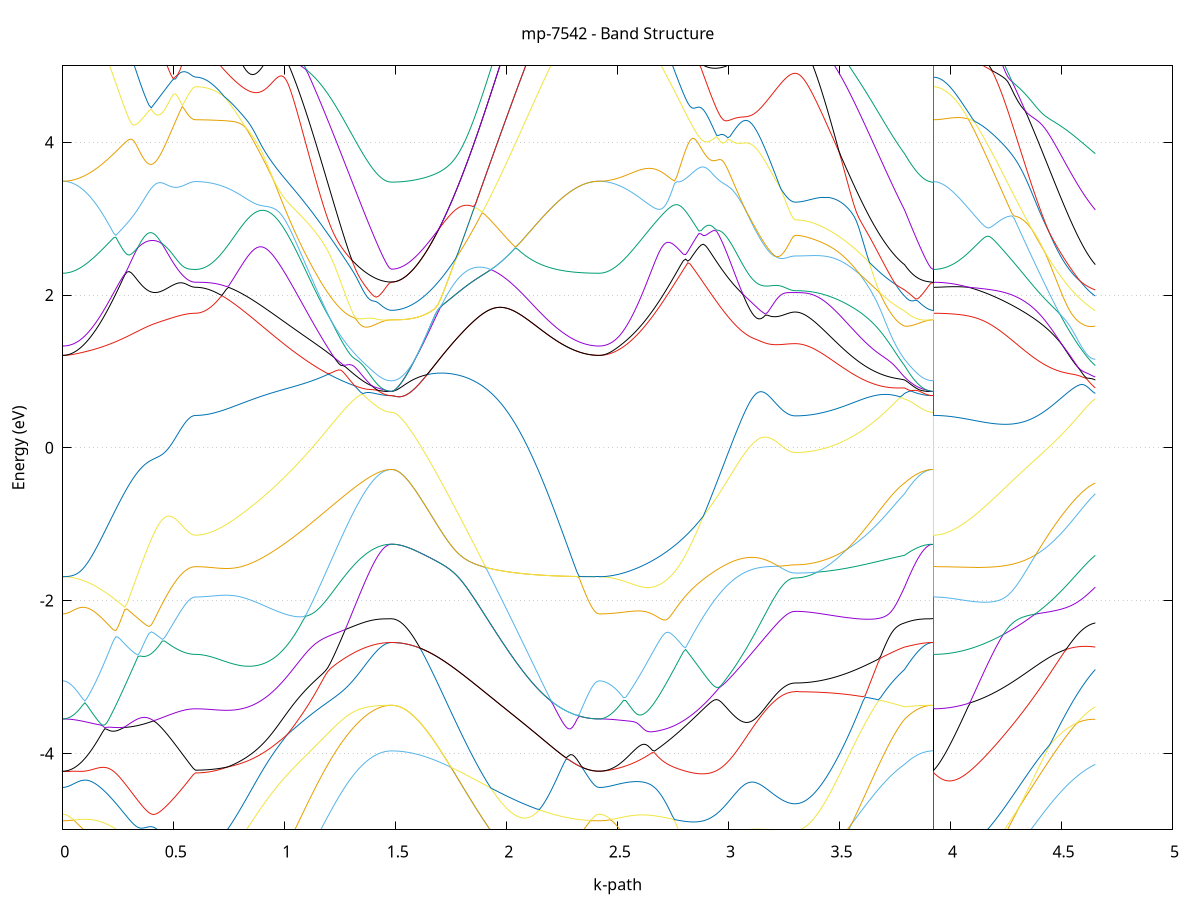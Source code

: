 set title 'mp-7542 - Band Structure'
set xlabel 'k-path'
set ylabel 'Energy (eV)'
set grid y
set yrange [-5:5]
set terminal png size 800,600
set output 'mp-7542_bands_gnuplot.png'
plot '-' using 1:2 with lines notitle, '-' using 1:2 with lines notitle, '-' using 1:2 with lines notitle, '-' using 1:2 with lines notitle, '-' using 1:2 with lines notitle, '-' using 1:2 with lines notitle, '-' using 1:2 with lines notitle, '-' using 1:2 with lines notitle, '-' using 1:2 with lines notitle, '-' using 1:2 with lines notitle, '-' using 1:2 with lines notitle, '-' using 1:2 with lines notitle, '-' using 1:2 with lines notitle, '-' using 1:2 with lines notitle, '-' using 1:2 with lines notitle, '-' using 1:2 with lines notitle, '-' using 1:2 with lines notitle, '-' using 1:2 with lines notitle, '-' using 1:2 with lines notitle, '-' using 1:2 with lines notitle, '-' using 1:2 with lines notitle, '-' using 1:2 with lines notitle, '-' using 1:2 with lines notitle, '-' using 1:2 with lines notitle, '-' using 1:2 with lines notitle, '-' using 1:2 with lines notitle, '-' using 1:2 with lines notitle, '-' using 1:2 with lines notitle, '-' using 1:2 with lines notitle, '-' using 1:2 with lines notitle, '-' using 1:2 with lines notitle, '-' using 1:2 with lines notitle, '-' using 1:2 with lines notitle, '-' using 1:2 with lines notitle, '-' using 1:2 with lines notitle, '-' using 1:2 with lines notitle, '-' using 1:2 with lines notitle, '-' using 1:2 with lines notitle, '-' using 1:2 with lines notitle, '-' using 1:2 with lines notitle, '-' using 1:2 with lines notitle, '-' using 1:2 with lines notitle, '-' using 1:2 with lines notitle, '-' using 1:2 with lines notitle, '-' using 1:2 with lines notitle, '-' using 1:2 with lines notitle, '-' using 1:2 with lines notitle, '-' using 1:2 with lines notitle, '-' using 1:2 with lines notitle, '-' using 1:2 with lines notitle, '-' using 1:2 with lines notitle, '-' using 1:2 with lines notitle, '-' using 1:2 with lines notitle, '-' using 1:2 with lines notitle, '-' using 1:2 with lines notitle, '-' using 1:2 with lines notitle, '-' using 1:2 with lines notitle, '-' using 1:2 with lines notitle, '-' using 1:2 with lines notitle, '-' using 1:2 with lines notitle, '-' using 1:2 with lines notitle, '-' using 1:2 with lines notitle, '-' using 1:2 with lines notitle, '-' using 1:2 with lines notitle, '-' using 1:2 with lines notitle, '-' using 1:2 with lines notitle, '-' using 1:2 with lines notitle, '-' using 1:2 with lines notitle, '-' using 1:2 with lines notitle, '-' using 1:2 with lines notitle, '-' using 1:2 with lines notitle, '-' using 1:2 with lines notitle, '-' using 1:2 with lines notitle, '-' using 1:2 with lines notitle, '-' using 1:2 with lines notitle, '-' using 1:2 with lines notitle, '-' using 1:2 with lines notitle, '-' using 1:2 with lines notitle, '-' using 1:2 with lines notitle, '-' using 1:2 with lines notitle, '-' using 1:2 with lines notitle, '-' using 1:2 with lines notitle, '-' using 1:2 with lines notitle, '-' using 1:2 with lines notitle, '-' using 1:2 with lines notitle, '-' using 1:2 with lines notitle, '-' using 1:2 with lines notitle, '-' using 1:2 with lines notitle, '-' using 1:2 with lines notitle, '-' using 1:2 with lines notitle, '-' using 1:2 with lines notitle, '-' using 1:2 with lines notitle, '-' using 1:2 with lines notitle, '-' using 1:2 with lines notitle, '-' using 1:2 with lines notitle, '-' using 1:2 with lines notitle
0.000000 -24.247114
0.009963 -24.247114
0.019926 -24.247114
0.029889 -24.247114
0.039851 -24.247114
0.049814 -24.247114
0.059777 -24.247114
0.069740 -24.247114
0.079703 -24.247114
0.089666 -24.247114
0.099629 -24.247114
0.109591 -24.247114
0.119554 -24.247114
0.129517 -24.247114
0.139480 -24.247014
0.149443 -24.247014
0.159406 -24.247014
0.169369 -24.247014
0.179331 -24.247014
0.189294 -24.247014
0.199257 -24.247014
0.209220 -24.246914
0.219183 -24.246914
0.229146 -24.246914
0.239108 -24.246914
0.249071 -24.246914
0.259034 -24.246814
0.268997 -24.246814
0.278960 -24.246814
0.288923 -24.246814
0.298886 -24.246714
0.308848 -24.246714
0.318811 -24.246714
0.328774 -24.246714
0.338737 -24.246614
0.348700 -24.246614
0.358663 -24.246614
0.368626 -24.246514
0.378588 -24.246514
0.388551 -24.246514
0.398514 -24.246414
0.408477 -24.246414
0.418440 -24.246414
0.428403 -24.246414
0.438366 -24.246314
0.448328 -24.246314
0.458291 -24.246314
0.468254 -24.246214
0.478217 -24.246214
0.488180 -24.246214
0.498143 -24.246114
0.508106 -24.246114
0.518068 -24.246114
0.528031 -24.246014
0.537994 -24.246014
0.547957 -24.246014
0.557920 -24.246014
0.567883 -24.245914
0.577845 -24.245914
0.587808 -24.245914
0.597771 -24.245914
0.597771 -24.245914
0.607702 -24.245914
0.617632 -24.245914
0.627563 -24.245914
0.637494 -24.245914
0.647424 -24.245914
0.657355 -24.245914
0.667286 -24.245914
0.677216 -24.245914
0.687147 -24.245914
0.697077 -24.245914
0.707008 -24.245914
0.716939 -24.245914
0.726869 -24.245914
0.736800 -24.245814
0.746730 -24.245814
0.756661 -24.245814
0.766592 -24.245814
0.776522 -24.245814
0.786453 -24.245814
0.796384 -24.245814
0.806314 -24.245814
0.816245 -24.245714
0.826175 -24.245714
0.836106 -24.245714
0.846037 -24.245714
0.855967 -24.245714
0.865898 -24.245714
0.875828 -24.245614
0.885759 -24.245614
0.895690 -24.245614
0.905620 -24.245614
0.915551 -24.245614
0.925482 -24.245514
0.935412 -24.245514
0.945343 -24.245514
0.955273 -24.245514
0.965204 -24.245414
0.975135 -24.245414
0.985065 -24.245414
0.994996 -24.245414
1.004926 -24.245314
1.014857 -24.245314
1.024788 -24.245314
1.034718 -24.245214
1.044649 -24.245214
1.054580 -24.245214
1.064510 -24.245214
1.074441 -24.245114
1.084371 -24.245114
1.094302 -24.245114
1.104233 -24.245014
1.114163 -24.245014
1.124094 -24.245014
1.134024 -24.245014
1.143955 -24.244914
1.153886 -24.244914
1.163816 -24.244914
1.173747 -24.244814
1.183678 -24.244814
1.193608 -24.244814
1.203539 -24.244814
1.213469 -24.244714
1.223400 -24.244714
1.233331 -24.244714
1.243261 -24.244714
1.253192 -24.244614
1.263122 -24.244614
1.273053 -24.244614
1.282984 -24.244614
1.292914 -24.244514
1.302845 -24.244514
1.312776 -24.244514
1.322706 -24.244514
1.332637 -24.244514
1.332637 -24.244514
1.342532 -24.244414
1.352428 -24.244414
1.362323 -24.244414
1.372219 -24.244414
1.382114 -24.244414
1.392010 -24.244414
1.401905 -24.244414
1.411801 -24.244414
1.421697 -24.244314
1.431592 -24.244314
1.441488 -24.244314
1.451383 -24.244314
1.461279 -24.244314
1.471174 -24.244314
1.481070 -24.244314
1.481070 -24.244314
1.491023 -24.244314
1.500976 -24.244314
1.510929 -24.244314
1.520882 -24.244314
1.530835 -24.244314
1.540788 -24.244414
1.550741 -24.244414
1.560694 -24.244414
1.570647 -24.244414
1.580600 -24.244414
1.590553 -24.244414
1.600506 -24.244414
1.610460 -24.244514
1.620413 -24.244514
1.630366 -24.244514
1.640319 -24.244514
1.650272 -24.244614
1.660225 -24.244614
1.670178 -24.244614
1.680131 -24.244614
1.690084 -24.244714
1.700037 -24.244714
1.709990 -24.244714
1.719943 -24.244814
1.729896 -24.244814
1.739849 -24.244914
1.749802 -24.244914
1.759756 -24.244914
1.769709 -24.245014
1.779662 -24.245014
1.789615 -24.245014
1.799568 -24.245114
1.809521 -24.245114
1.819474 -24.245214
1.829427 -24.245214
1.839380 -24.245314
1.849333 -24.245314
1.859286 -24.245314
1.869239 -24.245414
1.879192 -24.245414
1.889145 -24.245514
1.899098 -24.245514
1.909052 -24.245614
1.919005 -24.245614
1.928958 -24.245714
1.938911 -24.245714
1.948864 -24.245814
1.958817 -24.245814
1.968770 -24.245814
1.978723 -24.245914
1.988676 -24.245914
1.998629 -24.246014
2.008582 -24.246014
2.018535 -24.246114
2.028488 -24.246114
2.038441 -24.246214
2.048394 -24.246214
2.058348 -24.246214
2.068301 -24.246314
2.078254 -24.246314
2.088207 -24.246414
2.098160 -24.246414
2.108113 -24.246514
2.118066 -24.246514
2.128019 -24.246514
2.137972 -24.246614
2.147925 -24.246614
2.157878 -24.246614
2.167831 -24.246714
2.177784 -24.246714
2.187737 -24.246714
2.197690 -24.246814
2.207644 -24.246814
2.217597 -24.246814
2.227550 -24.246914
2.237503 -24.246914
2.247456 -24.246914
2.257409 -24.246914
2.267362 -24.247014
2.277315 -24.247014
2.287268 -24.247014
2.297221 -24.247014
2.307174 -24.247114
2.317127 -24.247114
2.327080 -24.247114
2.337033 -24.247114
2.346987 -24.247114
2.356940 -24.247114
2.366893 -24.247114
2.376846 -24.247114
2.386799 -24.247114
2.396752 -24.247114
2.406705 -24.247114
2.416658 -24.247114
2.416658 -24.247114
2.426647 -24.247114
2.436635 -24.247114
2.446624 -24.247114
2.456613 -24.247114
2.466601 -24.247114
2.476590 -24.247114
2.486579 -24.247114
2.496567 -24.247114
2.506556 -24.247114
2.516545 -24.247114
2.526533 -24.247114
2.536522 -24.247014
2.546511 -24.247014
2.556499 -24.247014
2.566488 -24.247014
2.576477 -24.247014
2.586465 -24.246914
2.596454 -24.246914
2.606443 -24.246914
2.616431 -24.246814
2.626420 -24.246814
2.636409 -24.246814
2.646397 -24.246814
2.656386 -24.246714
2.666375 -24.246714
2.676363 -24.246714
2.686352 -24.246614
2.696341 -24.246614
2.706329 -24.246514
2.716318 -24.246514
2.726307 -24.246514
2.736295 -24.246414
2.746284 -24.246414
2.756273 -24.246314
2.766261 -24.246314
2.776250 -24.246314
2.786239 -24.246214
2.796227 -24.246214
2.806216 -24.246114
2.816205 -24.246114
2.826193 -24.246114
2.836182 -24.246014
2.846171 -24.246014
2.856159 -24.245914
2.866148 -24.245914
2.876137 -24.245814
2.886125 -24.245814
2.896114 -24.245714
2.906103 -24.245714
2.916091 -24.245714
2.926080 -24.245614
2.936069 -24.245614
2.946057 -24.245514
2.956046 -24.245514
2.966035 -24.245514
2.976023 -24.245514
2.986012 -24.245514
2.996001 -24.245514
3.005989 -24.245514
3.015978 -24.245514
3.025967 -24.245514
3.035955 -24.245514
3.045944 -24.245614
3.055933 -24.245614
3.065921 -24.245614
3.075910 -24.245614
3.085899 -24.245614
3.095887 -24.245614
3.105876 -24.245614
3.115865 -24.245614
3.125853 -24.245714
3.135842 -24.245714
3.145831 -24.245714
3.155819 -24.245714
3.165808 -24.245714
3.175797 -24.245714
3.185785 -24.245714
3.195774 -24.245714
3.205763 -24.245714
3.215751 -24.245714
3.225740 -24.245814
3.225740 -24.245814
3.235017 -24.245814
3.244294 -24.245814
3.253571 -24.245814
3.262848 -24.245814
3.272125 -24.245814
3.281402 -24.245814
3.290679 -24.245814
3.299956 -24.245814
3.299956 -24.245814
3.309810 -24.245814
3.319664 -24.245814
3.329518 -24.245814
3.339372 -24.245814
3.349225 -24.245814
3.359079 -24.245714
3.368933 -24.245714
3.378787 -24.245714
3.388641 -24.245714
3.398495 -24.245714
3.408348 -24.245714
3.418202 -24.245614
3.428056 -24.245614
3.437910 -24.245614
3.447764 -24.245614
3.457617 -24.245514
3.467471 -24.245514
3.477325 -24.245514
3.487179 -24.245514
3.497033 -24.245414
3.506887 -24.245414
3.516740 -24.245414
3.526594 -24.245314
3.536448 -24.245314
3.546302 -24.245214
3.556156 -24.245214
3.566009 -24.245214
3.575863 -24.245114
3.585717 -24.245114
3.595571 -24.245114
3.605425 -24.245014
3.615279 -24.245014
3.625132 -24.244914
3.634986 -24.244914
3.644840 -24.244914
3.654694 -24.244814
3.664548 -24.244814
3.674401 -24.244814
3.684255 -24.244714
3.694109 -24.244714
3.703963 -24.244714
3.713817 -24.244614
3.723670 -24.244614
3.733524 -24.244614
3.743378 -24.244514
3.753232 -24.244514
3.763086 -24.244514
3.772940 -24.244514
3.782793 -24.244414
3.792647 -24.244414
3.792647 -24.244414
3.802535 -24.244414
3.812424 -24.244414
3.822312 -24.244414
3.832200 -24.244414
3.842088 -24.244414
3.851976 -24.244414
3.861865 -24.244314
3.871753 -24.244314
3.881641 -24.244314
3.891529 -24.244314
3.901417 -24.244314
3.911306 -24.244314
3.921194 -24.244314
3.921194 -24.245914
3.931074 -24.245914
3.940953 -24.245914
3.950833 -24.245914
3.960713 -24.245914
3.970593 -24.245914
3.980473 -24.245914
3.990353 -24.245914
4.000232 -24.245914
4.010112 -24.245914
4.019992 -24.245914
4.029872 -24.245914
4.039752 -24.245914
4.049632 -24.245814
4.059512 -24.245814
4.069391 -24.245814
4.079271 -24.245814
4.089151 -24.245814
4.099031 -24.245814
4.108911 -24.245814
4.118791 -24.245714
4.128670 -24.245714
4.138550 -24.245714
4.148430 -24.245714
4.158310 -24.245614
4.168190 -24.245614
4.178070 -24.245614
4.187950 -24.245614
4.197829 -24.245614
4.207709 -24.245514
4.217589 -24.245514
4.227469 -24.245514
4.237349 -24.245414
4.247229 -24.245414
4.257108 -24.245414
4.266988 -24.245414
4.276868 -24.245314
4.286748 -24.245314
4.296628 -24.245314
4.306508 -24.245214
4.316387 -24.245214
4.326267 -24.245214
4.336147 -24.245114
4.346027 -24.245114
4.355907 -24.245114
4.365787 -24.245014
4.375666 -24.245014
4.385546 -24.245014
4.395426 -24.244914
4.405306 -24.244914
4.415186 -24.244914
4.425066 -24.244814
4.434946 -24.244814
4.444825 -24.244814
4.454705 -24.244814
4.464585 -24.244714
4.474465 -24.244714
4.484345 -24.244714
4.494225 -24.244614
4.504104 -24.244614
4.513984 -24.244614
4.523864 -24.244614
4.533744 -24.244514
4.543624 -24.244514
4.553504 -24.244514
4.563384 -24.244514
4.573263 -24.244514
4.583143 -24.244414
4.593023 -24.244414
4.602903 -24.244414
4.612783 -24.244414
4.622663 -24.244414
4.632542 -24.244414
4.642422 -24.244414
4.652302 -24.244414
e
0.000000 -24.247114
0.009963 -24.247114
0.019926 -24.247114
0.029889 -24.247114
0.039851 -24.247114
0.049814 -24.247114
0.059777 -24.247114
0.069740 -24.247114
0.079703 -24.247114
0.089666 -24.247014
0.099629 -24.247014
0.109591 -24.247014
0.119554 -24.247014
0.129517 -24.247014
0.139480 -24.246914
0.149443 -24.246914
0.159406 -24.246914
0.169369 -24.246814
0.179331 -24.246814
0.189294 -24.246714
0.199257 -24.246714
0.209220 -24.246714
0.219183 -24.246614
0.229146 -24.246614
0.239108 -24.246514
0.249071 -24.246514
0.259034 -24.246414
0.268997 -24.246414
0.278960 -24.246314
0.288923 -24.246314
0.298886 -24.246214
0.308848 -24.246214
0.318811 -24.246114
0.328774 -24.246114
0.338737 -24.246014
0.348700 -24.246014
0.358663 -24.245914
0.368626 -24.245914
0.378588 -24.245814
0.388551 -24.245814
0.398514 -24.245714
0.408477 -24.245714
0.418440 -24.245614
0.428403 -24.245614
0.438366 -24.245514
0.448328 -24.245514
0.458291 -24.245514
0.468254 -24.245414
0.478217 -24.245414
0.488180 -24.245314
0.498143 -24.245314
0.508106 -24.245314
0.518068 -24.245414
0.528031 -24.245414
0.537994 -24.245414
0.547957 -24.245414
0.557920 -24.245514
0.567883 -24.245514
0.577845 -24.245514
0.587808 -24.245514
0.597771 -24.245514
0.597771 -24.245514
0.607702 -24.245514
0.617632 -24.245514
0.627563 -24.245514
0.637494 -24.245514
0.647424 -24.245514
0.657355 -24.245514
0.667286 -24.245514
0.677216 -24.245514
0.687147 -24.245514
0.697077 -24.245514
0.707008 -24.245514
0.716939 -24.245414
0.726869 -24.245414
0.736800 -24.245414
0.746730 -24.245414
0.756661 -24.245414
0.766592 -24.245414
0.776522 -24.245414
0.786453 -24.245314
0.796384 -24.245314
0.806314 -24.245314
0.816245 -24.245314
0.826175 -24.245314
0.836106 -24.245214
0.846037 -24.245214
0.855967 -24.245214
0.865898 -24.245214
0.875828 -24.245114
0.885759 -24.245114
0.895690 -24.245114
0.905620 -24.245114
0.915551 -24.245014
0.925482 -24.245014
0.935412 -24.245014
0.945343 -24.245014
0.955273 -24.244914
0.965204 -24.244914
0.975135 -24.244914
0.985065 -24.244814
0.994996 -24.244814
1.004926 -24.244814
1.014857 -24.244814
1.024788 -24.244714
1.034718 -24.244714
1.044649 -24.244714
1.054580 -24.244714
1.064510 -24.244614
1.074441 -24.244614
1.084371 -24.244614
1.094302 -24.244614
1.104233 -24.244514
1.114163 -24.244514
1.124094 -24.244514
1.134024 -24.244514
1.143955 -24.244514
1.153886 -24.244414
1.163816 -24.244414
1.173747 -24.244414
1.183678 -24.244414
1.193608 -24.244414
1.203539 -24.244414
1.213469 -24.244414
1.223400 -24.244414
1.233331 -24.244414
1.243261 -24.244314
1.253192 -24.244314
1.263122 -24.244314
1.273053 -24.244314
1.282984 -24.244314
1.292914 -24.244314
1.302845 -24.244314
1.312776 -24.244314
1.322706 -24.244314
1.332637 -24.244314
1.332637 -24.244314
1.342532 -24.244314
1.352428 -24.244314
1.362323 -24.244314
1.372219 -24.244314
1.382114 -24.244314
1.392010 -24.244314
1.401905 -24.244314
1.411801 -24.244314
1.421697 -24.244314
1.431592 -24.244314
1.441488 -24.244314
1.451383 -24.244314
1.461279 -24.244314
1.471174 -24.244314
1.481070 -24.244314
1.481070 -24.244314
1.491023 -24.244314
1.500976 -24.244314
1.510929 -24.244314
1.520882 -24.244314
1.530835 -24.244314
1.540788 -24.244414
1.550741 -24.244414
1.560694 -24.244414
1.570647 -24.244414
1.580600 -24.244414
1.590553 -24.244414
1.600506 -24.244414
1.610460 -24.244514
1.620413 -24.244514
1.630366 -24.244514
1.640319 -24.244514
1.650272 -24.244614
1.660225 -24.244614
1.670178 -24.244614
1.680131 -24.244614
1.690084 -24.244714
1.700037 -24.244714
1.709990 -24.244714
1.719943 -24.244814
1.729896 -24.244814
1.739849 -24.244914
1.749802 -24.244914
1.759756 -24.244914
1.769709 -24.245014
1.779662 -24.245014
1.789615 -24.245014
1.799568 -24.245114
1.809521 -24.245114
1.819474 -24.245214
1.829427 -24.245214
1.839380 -24.245314
1.849333 -24.245314
1.859286 -24.245314
1.869239 -24.245414
1.879192 -24.245414
1.889145 -24.245514
1.899098 -24.245514
1.909052 -24.245614
1.919005 -24.245614
1.928958 -24.245714
1.938911 -24.245714
1.948864 -24.245814
1.958817 -24.245814
1.968770 -24.245814
1.978723 -24.245914
1.988676 -24.245914
1.998629 -24.246014
2.008582 -24.246014
2.018535 -24.246114
2.028488 -24.246114
2.038441 -24.246214
2.048394 -24.246214
2.058348 -24.246214
2.068301 -24.246314
2.078254 -24.246314
2.088207 -24.246414
2.098160 -24.246414
2.108113 -24.246514
2.118066 -24.246514
2.128019 -24.246514
2.137972 -24.246614
2.147925 -24.246614
2.157878 -24.246614
2.167831 -24.246714
2.177784 -24.246714
2.187737 -24.246714
2.197690 -24.246814
2.207644 -24.246814
2.217597 -24.246814
2.227550 -24.246914
2.237503 -24.246914
2.247456 -24.246914
2.257409 -24.246914
2.267362 -24.247014
2.277315 -24.247014
2.287268 -24.247014
2.297221 -24.247014
2.307174 -24.247014
2.317127 -24.247114
2.327080 -24.247114
2.337033 -24.247114
2.346987 -24.247114
2.356940 -24.247114
2.366893 -24.247114
2.376846 -24.247114
2.386799 -24.247114
2.396752 -24.247114
2.406705 -24.247114
2.416658 -24.247114
2.416658 -24.247114
2.426647 -24.247114
2.436635 -24.247114
2.446624 -24.247114
2.456613 -24.247114
2.466601 -24.247114
2.476590 -24.247114
2.486579 -24.247114
2.496567 -24.247114
2.506556 -24.247114
2.516545 -24.247014
2.526533 -24.247014
2.536522 -24.247014
2.546511 -24.247014
2.556499 -24.247014
2.566488 -24.246914
2.576477 -24.246914
2.586465 -24.246914
2.596454 -24.246914
2.606443 -24.246814
2.616431 -24.246814
2.626420 -24.246814
2.636409 -24.246714
2.646397 -24.246714
2.656386 -24.246614
2.666375 -24.246614
2.676363 -24.246614
2.686352 -24.246514
2.696341 -24.246514
2.706329 -24.246414
2.716318 -24.246414
2.726307 -24.246314
2.736295 -24.246314
2.746284 -24.246214
2.756273 -24.246214
2.766261 -24.246114
2.776250 -24.246114
2.786239 -24.246014
2.796227 -24.246014
2.806216 -24.246014
2.816205 -24.245914
2.826193 -24.245914
2.836182 -24.245814
2.846171 -24.245814
2.856159 -24.245714
2.866148 -24.245714
2.876137 -24.245614
2.886125 -24.245614
2.896114 -24.245614
2.906103 -24.245614
2.916091 -24.245514
2.926080 -24.245514
2.936069 -24.245514
2.946057 -24.245514
2.956046 -24.245514
2.966035 -24.245514
2.976023 -24.245414
2.986012 -24.245414
2.996001 -24.245314
3.005989 -24.245314
3.015978 -24.245314
3.025967 -24.245214
3.035955 -24.245214
3.045944 -24.245114
3.055933 -24.245114
3.065921 -24.245114
3.075910 -24.245014
3.085899 -24.245014
3.095887 -24.245014
3.105876 -24.244914
3.115865 -24.244914
3.125853 -24.244914
3.135842 -24.244914
3.145831 -24.244814
3.155819 -24.244814
3.165808 -24.244814
3.175797 -24.244814
3.185785 -24.244714
3.195774 -24.244714
3.205763 -24.244714
3.215751 -24.244714
3.225740 -24.244714
3.225740 -24.244714
3.235017 -24.244714
3.244294 -24.244714
3.253571 -24.244614
3.262848 -24.244614
3.272125 -24.244614
3.281402 -24.244614
3.290679 -24.244614
3.299956 -24.244614
3.299956 -24.244614
3.309810 -24.244614
3.319664 -24.244614
3.329518 -24.244614
3.339372 -24.244614
3.349225 -24.244614
3.359079 -24.244614
3.368933 -24.244614
3.378787 -24.244614
3.388641 -24.244614
3.398495 -24.244614
3.408348 -24.244514
3.418202 -24.244514
3.428056 -24.244514
3.437910 -24.244514
3.447764 -24.244514
3.457617 -24.244514
3.467471 -24.244414
3.477325 -24.244414
3.487179 -24.244414
3.497033 -24.244414
3.506887 -24.244414
3.516740 -24.244314
3.526594 -24.244314
3.536448 -24.244314
3.546302 -24.244314
3.556156 -24.244214
3.566009 -24.244214
3.575863 -24.244214
3.585717 -24.244214
3.595571 -24.244214
3.605425 -24.244214
3.615279 -24.244214
3.625132 -24.244214
3.634986 -24.244214
3.644840 -24.244214
3.654694 -24.244214
3.664548 -24.244214
3.674401 -24.244214
3.684255 -24.244214
3.694109 -24.244314
3.703963 -24.244314
3.713817 -24.244314
3.723670 -24.244314
3.733524 -24.244314
3.743378 -24.244314
3.753232 -24.244314
3.763086 -24.244314
3.772940 -24.244314
3.782793 -24.244314
3.792647 -24.244314
3.792647 -24.244314
3.802535 -24.244314
3.812424 -24.244314
3.822312 -24.244314
3.832200 -24.244314
3.842088 -24.244314
3.851976 -24.244314
3.861865 -24.244314
3.871753 -24.244314
3.881641 -24.244314
3.891529 -24.244314
3.901417 -24.244314
3.911306 -24.244314
3.921194 -24.244314
3.921194 -24.245514
3.931074 -24.245514
3.940953 -24.245514
3.950833 -24.245514
3.960713 -24.245514
3.970593 -24.245514
3.980473 -24.245514
3.990353 -24.245514
4.000232 -24.245514
4.010112 -24.245514
4.019992 -24.245414
4.029872 -24.245414
4.039752 -24.245414
4.049632 -24.245414
4.059512 -24.245414
4.069391 -24.245314
4.079271 -24.245314
4.089151 -24.245314
4.099031 -24.245314
4.108911 -24.245214
4.118791 -24.245214
4.128670 -24.245214
4.138550 -24.245114
4.148430 -24.245114
4.158310 -24.245114
4.168190 -24.245114
4.178070 -24.245014
4.187950 -24.245014
4.197829 -24.245014
4.207709 -24.244914
4.217589 -24.244914
4.227469 -24.244914
4.237349 -24.244914
4.247229 -24.244914
4.257108 -24.244914
4.266988 -24.244814
4.276868 -24.244814
4.286748 -24.244814
4.296628 -24.244814
4.306508 -24.244814
4.316387 -24.244814
4.326267 -24.244814
4.336147 -24.244714
4.346027 -24.244714
4.355907 -24.244714
4.365787 -24.244714
4.375666 -24.244714
4.385546 -24.244714
4.395426 -24.244714
4.405306 -24.244614
4.415186 -24.244614
4.425066 -24.244614
4.434946 -24.244614
4.444825 -24.244614
4.454705 -24.244614
4.464585 -24.244614
4.474465 -24.244514
4.484345 -24.244514
4.494225 -24.244514
4.504104 -24.244514
4.513984 -24.244514
4.523864 -24.244514
4.533744 -24.244514
4.543624 -24.244514
4.553504 -24.244514
4.563384 -24.244514
4.573263 -24.244414
4.583143 -24.244414
4.593023 -24.244414
4.602903 -24.244414
4.612783 -24.244414
4.622663 -24.244314
4.632542 -24.244314
4.642422 -24.244314
4.652302 -24.244314
e
0.000000 -24.244414
0.009963 -24.244414
0.019926 -24.244414
0.029889 -24.244414
0.039851 -24.244414
0.049814 -24.244414
0.059777 -24.244414
0.069740 -24.244414
0.079703 -24.244414
0.089666 -24.244414
0.099629 -24.244414
0.109591 -24.244414
0.119554 -24.244414
0.129517 -24.244414
0.139480 -24.244414
0.149443 -24.244514
0.159406 -24.244514
0.169369 -24.244514
0.179331 -24.244514
0.189294 -24.244514
0.199257 -24.244514
0.209220 -24.244514
0.219183 -24.244614
0.229146 -24.244614
0.239108 -24.244614
0.249071 -24.244614
0.259034 -24.244614
0.268997 -24.244714
0.278960 -24.244714
0.288923 -24.244714
0.298886 -24.244714
0.308848 -24.244814
0.318811 -24.244814
0.328774 -24.244814
0.338737 -24.244814
0.348700 -24.244914
0.358663 -24.244914
0.368626 -24.244914
0.378588 -24.245014
0.388551 -24.245014
0.398514 -24.245014
0.408477 -24.245014
0.418440 -24.245114
0.428403 -24.245114
0.438366 -24.245114
0.448328 -24.245214
0.458291 -24.245214
0.468254 -24.245214
0.478217 -24.245214
0.488180 -24.245314
0.498143 -24.245314
0.508106 -24.245314
0.518068 -24.245214
0.528031 -24.245214
0.537994 -24.245214
0.547957 -24.245214
0.557920 -24.245214
0.567883 -24.245114
0.577845 -24.245114
0.587808 -24.245114
0.597771 -24.245114
0.597771 -24.245114
0.607702 -24.245114
0.617632 -24.245114
0.627563 -24.245114
0.637494 -24.245114
0.647424 -24.245114
0.657355 -24.245114
0.667286 -24.245114
0.677216 -24.245114
0.687147 -24.245114
0.697077 -24.245114
0.707008 -24.245114
0.716939 -24.245014
0.726869 -24.245014
0.736800 -24.245014
0.746730 -24.245014
0.756661 -24.245014
0.766592 -24.245014
0.776522 -24.244914
0.786453 -24.244914
0.796384 -24.244914
0.806314 -24.244914
0.816245 -24.244914
0.826175 -24.244814
0.836106 -24.244814
0.846037 -24.244814
0.855967 -24.244814
0.865898 -24.244814
0.875828 -24.244714
0.885759 -24.244714
0.895690 -24.244714
0.905620 -24.244714
0.915551 -24.244614
0.925482 -24.244614
0.935412 -24.244614
0.945343 -24.244614
0.955273 -24.244514
0.965204 -24.244514
0.975135 -24.244514
0.985065 -24.244514
0.994996 -24.244414
1.004926 -24.244414
1.014857 -24.244414
1.024788 -24.244414
1.034718 -24.244314
1.044649 -24.244314
1.054580 -24.244314
1.064510 -24.244314
1.074441 -24.244214
1.084371 -24.244214
1.094302 -24.244214
1.104233 -24.244214
1.114163 -24.244114
1.124094 -24.244114
1.134024 -24.244114
1.143955 -24.244114
1.153886 -24.244014
1.163816 -24.244014
1.173747 -24.244014
1.183678 -24.244014
1.193608 -24.244014
1.203539 -24.244014
1.213469 -24.244014
1.223400 -24.244014
1.233331 -24.243914
1.243261 -24.243914
1.253192 -24.243914
1.263122 -24.243914
1.273053 -24.243914
1.282984 -24.243914
1.292914 -24.243814
1.302845 -24.243814
1.312776 -24.243814
1.322706 -24.243814
1.332637 -24.243814
1.332637 -24.243814
1.342532 -24.243814
1.352428 -24.243714
1.362323 -24.243714
1.372219 -24.243714
1.382114 -24.243714
1.392010 -24.243714
1.401905 -24.243714
1.411801 -24.243714
1.421697 -24.243714
1.431592 -24.243714
1.441488 -24.243714
1.451383 -24.243714
1.461279 -24.243714
1.471174 -24.243714
1.481070 -24.243714
1.481070 -24.243714
1.491023 -24.243714
1.500976 -24.243714
1.510929 -24.243714
1.520882 -24.243714
1.530835 -24.243714
1.540788 -24.243714
1.550741 -24.243714
1.560694 -24.243714
1.570647 -24.243714
1.580600 -24.243714
1.590553 -24.243714
1.600506 -24.243714
1.610460 -24.243714
1.620413 -24.243714
1.630366 -24.243714
1.640319 -24.243714
1.650272 -24.243714
1.660225 -24.243714
1.670178 -24.243714
1.680131 -24.243714
1.690084 -24.243714
1.700037 -24.243714
1.709990 -24.243714
1.719943 -24.243714
1.729896 -24.243814
1.739849 -24.243814
1.749802 -24.243814
1.759756 -24.243814
1.769709 -24.243814
1.779662 -24.243814
1.789615 -24.243814
1.799568 -24.243814
1.809521 -24.243814
1.819474 -24.243814
1.829427 -24.243914
1.839380 -24.243914
1.849333 -24.243914
1.859286 -24.243914
1.869239 -24.243914
1.879192 -24.243914
1.889145 -24.243914
1.899098 -24.243914
1.909052 -24.243914
1.919005 -24.244014
1.928958 -24.244014
1.938911 -24.244014
1.948864 -24.244014
1.958817 -24.244014
1.968770 -24.244014
1.978723 -24.244014
1.988676 -24.244014
1.998629 -24.244114
2.008582 -24.244114
2.018535 -24.244114
2.028488 -24.244114
2.038441 -24.244114
2.048394 -24.244114
2.058348 -24.244114
2.068301 -24.244114
2.078254 -24.244114
2.088207 -24.244214
2.098160 -24.244214
2.108113 -24.244214
2.118066 -24.244214
2.128019 -24.244214
2.137972 -24.244214
2.147925 -24.244214
2.157878 -24.244214
2.167831 -24.244214
2.177784 -24.244214
2.187737 -24.244314
2.197690 -24.244314
2.207644 -24.244314
2.217597 -24.244314
2.227550 -24.244314
2.237503 -24.244314
2.247456 -24.244314
2.257409 -24.244314
2.267362 -24.244314
2.277315 -24.244314
2.287268 -24.244314
2.297221 -24.244314
2.307174 -24.244314
2.317127 -24.244314
2.327080 -24.244314
2.337033 -24.244314
2.346987 -24.244314
2.356940 -24.244414
2.366893 -24.244414
2.376846 -24.244414
2.386799 -24.244414
2.396752 -24.244414
2.406705 -24.244414
2.416658 -24.244414
2.416658 -24.244414
2.426647 -24.244414
2.436635 -24.244414
2.446624 -24.244414
2.456613 -24.244414
2.466601 -24.244414
2.476590 -24.244414
2.486579 -24.244414
2.496567 -24.244414
2.506556 -24.244414
2.516545 -24.244414
2.526533 -24.244414
2.536522 -24.244414
2.546511 -24.244414
2.556499 -24.244414
2.566488 -24.244414
2.576477 -24.244414
2.586465 -24.244514
2.596454 -24.244514
2.606443 -24.244514
2.616431 -24.244514
2.626420 -24.244514
2.636409 -24.244514
2.646397 -24.244514
2.656386 -24.244614
2.666375 -24.244614
2.676363 -24.244614
2.686352 -24.244614
2.696341 -24.244614
2.706329 -24.244614
2.716318 -24.244714
2.726307 -24.244714
2.736295 -24.244714
2.746284 -24.244714
2.756273 -24.244714
2.766261 -24.244714
2.776250 -24.244814
2.786239 -24.244814
2.796227 -24.244814
2.806216 -24.244814
2.816205 -24.244814
2.826193 -24.244814
2.836182 -24.244914
2.846171 -24.244914
2.856159 -24.244914
2.866148 -24.244914
2.876137 -24.244914
2.886125 -24.244914
2.896114 -24.244914
2.906103 -24.244914
2.916091 -24.244914
2.926080 -24.244914
2.936069 -24.244814
2.946057 -24.244814
2.956046 -24.244814
2.966035 -24.244814
2.976023 -24.244714
2.986012 -24.244714
2.996001 -24.244714
3.005989 -24.244614
3.015978 -24.244614
3.025967 -24.244614
3.035955 -24.244514
3.045944 -24.244514
3.055933 -24.244414
3.065921 -24.244414
3.075910 -24.244414
3.085899 -24.244314
3.095887 -24.244314
3.105876 -24.244314
3.115865 -24.244214
3.125853 -24.244214
3.135842 -24.244214
3.145831 -24.244114
3.155819 -24.244114
3.165808 -24.244114
3.175797 -24.244114
3.185785 -24.244114
3.195774 -24.244114
3.205763 -24.244114
3.215751 -24.244114
3.225740 -24.244114
3.225740 -24.244114
3.235017 -24.244114
3.244294 -24.244114
3.253571 -24.244114
3.262848 -24.244114
3.272125 -24.244114
3.281402 -24.244114
3.290679 -24.244114
3.299956 -24.244114
3.299956 -24.244114
3.309810 -24.244114
3.319664 -24.244114
3.329518 -24.244114
3.339372 -24.244114
3.349225 -24.244114
3.359079 -24.244114
3.368933 -24.244114
3.378787 -24.244114
3.388641 -24.244114
3.398495 -24.244114
3.408348 -24.244114
3.418202 -24.244114
3.428056 -24.244114
3.437910 -24.244114
3.447764 -24.244114
3.457617 -24.244114
3.467471 -24.244114
3.477325 -24.244114
3.487179 -24.244114
3.497033 -24.244114
3.506887 -24.244114
3.516740 -24.244114
3.526594 -24.244214
3.536448 -24.244214
3.546302 -24.244214
3.556156 -24.244214
3.566009 -24.244214
3.575863 -24.244214
3.585717 -24.244214
3.595571 -24.244114
3.605425 -24.244114
3.615279 -24.244114
3.625132 -24.244114
3.634986 -24.244014
3.644840 -24.244014
3.654694 -24.244014
3.664548 -24.244014
3.674401 -24.244014
3.684255 -24.243914
3.694109 -24.243914
3.703963 -24.243914
3.713817 -24.243914
3.723670 -24.243914
3.733524 -24.243814
3.743378 -24.243814
3.753232 -24.243814
3.763086 -24.243814
3.772940 -24.243814
3.782793 -24.243814
3.792647 -24.243714
3.792647 -24.243714
3.802535 -24.243714
3.812424 -24.243714
3.822312 -24.243714
3.832200 -24.243714
3.842088 -24.243714
3.851976 -24.243714
3.861865 -24.243714
3.871753 -24.243714
3.881641 -24.243714
3.891529 -24.243714
3.901417 -24.243714
3.911306 -24.243714
3.921194 -24.243714
3.921194 -24.245114
3.931074 -24.245114
3.940953 -24.245114
3.950833 -24.245114
3.960713 -24.245114
3.970593 -24.245114
3.980473 -24.245114
3.990353 -24.245114
4.000232 -24.245114
4.010112 -24.245114
4.019992 -24.245114
4.029872 -24.245114
4.039752 -24.245114
4.049632 -24.245114
4.059512 -24.245114
4.069391 -24.245114
4.079271 -24.245114
4.089151 -24.245114
4.099031 -24.245014
4.108911 -24.245014
4.118791 -24.245014
4.128670 -24.245014
4.138550 -24.245014
4.148430 -24.245014
4.158310 -24.245014
4.168190 -24.245014
4.178070 -24.245014
4.187950 -24.244914
4.197829 -24.244914
4.207709 -24.244914
4.217589 -24.244914
4.227469 -24.244914
4.237349 -24.244814
4.247229 -24.244814
4.257108 -24.244814
4.266988 -24.244714
4.276868 -24.244714
4.286748 -24.244614
4.296628 -24.244614
4.306508 -24.244614
4.316387 -24.244514
4.326267 -24.244514
4.336147 -24.244514
4.346027 -24.244414
4.355907 -24.244414
4.365787 -24.244414
4.375666 -24.244314
4.385546 -24.244314
4.395426 -24.244314
4.405306 -24.244214
4.415186 -24.244214
4.425066 -24.244214
4.434946 -24.244114
4.444825 -24.244114
4.454705 -24.244114
4.464585 -24.244114
4.474465 -24.244014
4.484345 -24.244014
4.494225 -24.244014
4.504104 -24.244014
4.513984 -24.243914
4.523864 -24.243914
4.533744 -24.243914
4.543624 -24.243914
4.553504 -24.243914
4.563384 -24.243814
4.573263 -24.243814
4.583143 -24.243814
4.593023 -24.243814
4.602903 -24.243814
4.612783 -24.243814
4.622663 -24.243814
4.632542 -24.243814
4.642422 -24.243714
4.652302 -24.243714
e
0.000000 -24.244414
0.009963 -24.244414
0.019926 -24.244414
0.029889 -24.244414
0.039851 -24.244314
0.049814 -24.244314
0.059777 -24.244314
0.069740 -24.244314
0.079703 -24.244314
0.089666 -24.244314
0.099629 -24.244314
0.109591 -24.244314
0.119554 -24.244314
0.129517 -24.244314
0.139480 -24.244314
0.149443 -24.244314
0.159406 -24.244314
0.169369 -24.244314
0.179331 -24.244214
0.189294 -24.244214
0.199257 -24.244214
0.209220 -24.244214
0.219183 -24.244214
0.229146 -24.244214
0.239108 -24.244214
0.249071 -24.244214
0.259034 -24.244214
0.268997 -24.244214
0.278960 -24.244114
0.288923 -24.244114
0.298886 -24.244114
0.308848 -24.244114
0.318811 -24.244114
0.328774 -24.244114
0.338737 -24.244114
0.348700 -24.244114
0.358663 -24.244114
0.368626 -24.244114
0.378588 -24.244114
0.388551 -24.244114
0.398514 -24.244114
0.408477 -24.244114
0.418440 -24.244114
0.428403 -24.244114
0.438366 -24.244114
0.448328 -24.244114
0.458291 -24.244114
0.468254 -24.244114
0.478217 -24.244114
0.488180 -24.244114
0.498143 -24.244114
0.508106 -24.244114
0.518068 -24.244114
0.528031 -24.244114
0.537994 -24.244114
0.547957 -24.244114
0.557920 -24.244114
0.567883 -24.244114
0.577845 -24.244114
0.587808 -24.244114
0.597771 -24.244114
0.597771 -24.244114
0.607702 -24.244114
0.617632 -24.244114
0.627563 -24.244114
0.637494 -24.244114
0.647424 -24.244114
0.657355 -24.244114
0.667286 -24.244114
0.677216 -24.244114
0.687147 -24.244114
0.697077 -24.244114
0.707008 -24.244114
0.716939 -24.244114
0.726869 -24.244114
0.736800 -24.244114
0.746730 -24.244114
0.756661 -24.244114
0.766592 -24.244114
0.776522 -24.244114
0.786453 -24.244114
0.796384 -24.244114
0.806314 -24.244114
0.816245 -24.244114
0.826175 -24.244114
0.836106 -24.244114
0.846037 -24.244114
0.855967 -24.244114
0.865898 -24.244114
0.875828 -24.244114
0.885759 -24.244114
0.895690 -24.244114
0.905620 -24.244114
0.915551 -24.244114
0.925482 -24.244114
0.935412 -24.244114
0.945343 -24.244114
0.955273 -24.244114
0.965204 -24.244114
0.975135 -24.244114
0.985065 -24.244114
0.994996 -24.244114
1.004926 -24.244114
1.014857 -24.244114
1.024788 -24.244114
1.034718 -24.244114
1.044649 -24.244114
1.054580 -24.244114
1.064510 -24.244114
1.074441 -24.244114
1.084371 -24.244114
1.094302 -24.244114
1.104233 -24.244114
1.114163 -24.244114
1.124094 -24.244114
1.134024 -24.244114
1.143955 -24.244114
1.153886 -24.244014
1.163816 -24.244014
1.173747 -24.244014
1.183678 -24.244014
1.193608 -24.244014
1.203539 -24.243914
1.213469 -24.243914
1.223400 -24.243914
1.233331 -24.243914
1.243261 -24.243914
1.253192 -24.243814
1.263122 -24.243814
1.273053 -24.243814
1.282984 -24.243814
1.292914 -24.243814
1.302845 -24.243814
1.312776 -24.243814
1.322706 -24.243814
1.332637 -24.243714
1.332637 -24.243714
1.342532 -24.243714
1.352428 -24.243714
1.362323 -24.243714
1.372219 -24.243714
1.382114 -24.243714
1.392010 -24.243714
1.401905 -24.243714
1.411801 -24.243714
1.421697 -24.243714
1.431592 -24.243714
1.441488 -24.243714
1.451383 -24.243714
1.461279 -24.243714
1.471174 -24.243714
1.481070 -24.243714
1.481070 -24.243714
1.491023 -24.243714
1.500976 -24.243714
1.510929 -24.243714
1.520882 -24.243714
1.530835 -24.243714
1.540788 -24.243714
1.550741 -24.243714
1.560694 -24.243714
1.570647 -24.243714
1.580600 -24.243714
1.590553 -24.243714
1.600506 -24.243714
1.610460 -24.243714
1.620413 -24.243714
1.630366 -24.243714
1.640319 -24.243714
1.650272 -24.243714
1.660225 -24.243714
1.670178 -24.243714
1.680131 -24.243714
1.690084 -24.243714
1.700037 -24.243714
1.709990 -24.243714
1.719943 -24.243714
1.729896 -24.243814
1.739849 -24.243814
1.749802 -24.243814
1.759756 -24.243814
1.769709 -24.243814
1.779662 -24.243814
1.789615 -24.243814
1.799568 -24.243814
1.809521 -24.243814
1.819474 -24.243814
1.829427 -24.243914
1.839380 -24.243914
1.849333 -24.243914
1.859286 -24.243914
1.869239 -24.243914
1.879192 -24.243914
1.889145 -24.243914
1.899098 -24.243914
1.909052 -24.243914
1.919005 -24.244014
1.928958 -24.244014
1.938911 -24.244014
1.948864 -24.244014
1.958817 -24.244014
1.968770 -24.244014
1.978723 -24.244014
1.988676 -24.244014
1.998629 -24.244114
2.008582 -24.244114
2.018535 -24.244114
2.028488 -24.244114
2.038441 -24.244114
2.048394 -24.244114
2.058348 -24.244114
2.068301 -24.244114
2.078254 -24.244114
2.088207 -24.244214
2.098160 -24.244214
2.108113 -24.244214
2.118066 -24.244214
2.128019 -24.244214
2.137972 -24.244214
2.147925 -24.244214
2.157878 -24.244214
2.167831 -24.244214
2.177784 -24.244214
2.187737 -24.244314
2.197690 -24.244314
2.207644 -24.244314
2.217597 -24.244314
2.227550 -24.244314
2.237503 -24.244314
2.247456 -24.244314
2.257409 -24.244314
2.267362 -24.244314
2.277315 -24.244314
2.287268 -24.244314
2.297221 -24.244314
2.307174 -24.244314
2.317127 -24.244314
2.327080 -24.244314
2.337033 -24.244314
2.346987 -24.244314
2.356940 -24.244414
2.366893 -24.244414
2.376846 -24.244414
2.386799 -24.244414
2.396752 -24.244414
2.406705 -24.244414
2.416658 -24.244414
2.416658 -24.244414
2.426647 -24.244414
2.436635 -24.244414
2.446624 -24.244414
2.456613 -24.244414
2.466601 -24.244414
2.476590 -24.244314
2.486579 -24.244314
2.496567 -24.244314
2.506556 -24.244314
2.516545 -24.244314
2.526533 -24.244314
2.536522 -24.244314
2.546511 -24.244314
2.556499 -24.244314
2.566488 -24.244314
2.576477 -24.244314
2.586465 -24.244314
2.596454 -24.244314
2.606443 -24.244314
2.616431 -24.244314
2.626420 -24.244314
2.636409 -24.244314
2.646397 -24.244314
2.656386 -24.244314
2.666375 -24.244314
2.676363 -24.244314
2.686352 -24.244314
2.696341 -24.244314
2.706329 -24.244314
2.716318 -24.244314
2.726307 -24.244214
2.736295 -24.244214
2.746284 -24.244214
2.756273 -24.244214
2.766261 -24.244214
2.776250 -24.244214
2.786239 -24.244214
2.796227 -24.244214
2.806216 -24.244214
2.816205 -24.244214
2.826193 -24.244214
2.836182 -24.244214
2.846171 -24.244214
2.856159 -24.244214
2.866148 -24.244214
2.876137 -24.244214
2.886125 -24.244114
2.896114 -24.244114
2.906103 -24.244114
2.916091 -24.244114
2.926080 -24.244114
2.936069 -24.244114
2.946057 -24.244114
2.956046 -24.244114
2.966035 -24.244114
2.976023 -24.244114
2.986012 -24.244114
2.996001 -24.244114
3.005989 -24.244114
3.015978 -24.244114
3.025967 -24.244114
3.035955 -24.244114
3.045944 -24.244114
3.055933 -24.244114
3.065921 -24.244114
3.075910 -24.244114
3.085899 -24.244114
3.095887 -24.244114
3.105876 -24.244114
3.115865 -24.244114
3.125853 -24.244114
3.135842 -24.244114
3.145831 -24.244114
3.155819 -24.244114
3.165808 -24.244114
3.175797 -24.244114
3.185785 -24.244014
3.195774 -24.244014
3.205763 -24.244014
3.215751 -24.244014
3.225740 -24.244014
3.225740 -24.244014
3.235017 -24.244014
3.244294 -24.244014
3.253571 -24.243914
3.262848 -24.243914
3.272125 -24.243914
3.281402 -24.243914
3.290679 -24.243914
3.299956 -24.243914
3.299956 -24.243914
3.309810 -24.243914
3.319664 -24.243914
3.329518 -24.243914
3.339372 -24.243914
3.349225 -24.243914
3.359079 -24.243914
3.368933 -24.243914
3.378787 -24.243914
3.388641 -24.243914
3.398495 -24.243914
3.408348 -24.243914
3.418202 -24.243914
3.428056 -24.243914
3.437910 -24.243914
3.447764 -24.243914
3.457617 -24.243914
3.467471 -24.243914
3.477325 -24.243914
3.487179 -24.243914
3.497033 -24.243914
3.506887 -24.243914
3.516740 -24.243814
3.526594 -24.243814
3.536448 -24.243814
3.546302 -24.243814
3.556156 -24.243814
3.566009 -24.243814
3.575863 -24.243814
3.585717 -24.243814
3.595571 -24.243814
3.605425 -24.243814
3.615279 -24.243814
3.625132 -24.243814
3.634986 -24.243814
3.644840 -24.243814
3.654694 -24.243814
3.664548 -24.243814
3.674401 -24.243814
3.684255 -24.243814
3.694109 -24.243814
3.703963 -24.243814
3.713817 -24.243814
3.723670 -24.243814
3.733524 -24.243714
3.743378 -24.243714
3.753232 -24.243714
3.763086 -24.243714
3.772940 -24.243714
3.782793 -24.243714
3.792647 -24.243714
3.792647 -24.243714
3.802535 -24.243714
3.812424 -24.243714
3.822312 -24.243714
3.832200 -24.243714
3.842088 -24.243714
3.851976 -24.243714
3.861865 -24.243714
3.871753 -24.243714
3.881641 -24.243714
3.891529 -24.243714
3.901417 -24.243714
3.911306 -24.243714
3.921194 -24.243714
3.921194 -24.244114
3.931074 -24.244114
3.940953 -24.244114
3.950833 -24.244114
3.960713 -24.244114
3.970593 -24.244114
3.980473 -24.244114
3.990353 -24.244114
4.000232 -24.244114
4.010112 -24.244114
4.019992 -24.244114
4.029872 -24.244114
4.039752 -24.244114
4.049632 -24.244114
4.059512 -24.244114
4.069391 -24.244114
4.079271 -24.244114
4.089151 -24.244114
4.099031 -24.244114
4.108911 -24.244014
4.118791 -24.244014
4.128670 -24.244014
4.138550 -24.244014
4.148430 -24.244014
4.158310 -24.244014
4.168190 -24.244014
4.178070 -24.244014
4.187950 -24.244014
4.197829 -24.244014
4.207709 -24.244014
4.217589 -24.244014
4.227469 -24.244014
4.237349 -24.244014
4.247229 -24.244014
4.257108 -24.243914
4.266988 -24.243914
4.276868 -24.243914
4.286748 -24.243914
4.296628 -24.243914
4.306508 -24.243914
4.316387 -24.243914
4.326267 -24.243914
4.336147 -24.243914
4.346027 -24.243914
4.355907 -24.243914
4.365787 -24.243914
4.375666 -24.243914
4.385546 -24.243914
4.395426 -24.243914
4.405306 -24.243814
4.415186 -24.243814
4.425066 -24.243814
4.434946 -24.243814
4.444825 -24.243814
4.454705 -24.243814
4.464585 -24.243814
4.474465 -24.243814
4.484345 -24.243814
4.494225 -24.243814
4.504104 -24.243814
4.513984 -24.243814
4.523864 -24.243814
4.533744 -24.243814
4.543624 -24.243814
4.553504 -24.243814
4.563384 -24.243814
4.573263 -24.243814
4.583143 -24.243814
4.593023 -24.243814
4.602903 -24.243814
4.612783 -24.243814
4.622663 -24.243814
4.632542 -24.243714
4.642422 -24.243714
4.652302 -24.243714
e
0.000000 -24.226014
0.009963 -24.226014
0.019926 -24.226014
0.029889 -24.226014
0.039851 -24.226014
0.049814 -24.226014
0.059777 -24.226014
0.069740 -24.226114
0.079703 -24.226114
0.089666 -24.226114
0.099629 -24.226114
0.109591 -24.226114
0.119554 -24.226114
0.129517 -24.226114
0.139480 -24.226114
0.149443 -24.226114
0.159406 -24.226114
0.169369 -24.226114
0.179331 -24.226114
0.189294 -24.226114
0.199257 -24.226114
0.209220 -24.226114
0.219183 -24.226114
0.229146 -24.226114
0.239108 -24.226114
0.249071 -24.226114
0.259034 -24.226114
0.268997 -24.226114
0.278960 -24.226114
0.288923 -24.226114
0.298886 -24.226114
0.308848 -24.226114
0.318811 -24.226114
0.328774 -24.226114
0.338737 -24.226114
0.348700 -24.226114
0.358663 -24.226114
0.368626 -24.226114
0.378588 -24.226114
0.388551 -24.226114
0.398514 -24.226114
0.408477 -24.226114
0.418440 -24.226114
0.428403 -24.226114
0.438366 -24.226114
0.448328 -24.226114
0.458291 -24.226114
0.468254 -24.226114
0.478217 -24.226114
0.488180 -24.226114
0.498143 -24.226114
0.508106 -24.226114
0.518068 -24.226114
0.528031 -24.226114
0.537994 -24.226114
0.547957 -24.226114
0.557920 -24.226114
0.567883 -24.226114
0.577845 -24.226114
0.587808 -24.226114
0.597771 -24.226114
0.597771 -24.226114
0.607702 -24.226114
0.617632 -24.226114
0.627563 -24.226114
0.637494 -24.226114
0.647424 -24.226114
0.657355 -24.226114
0.667286 -24.226214
0.677216 -24.226214
0.687147 -24.226214
0.697077 -24.226214
0.707008 -24.226214
0.716939 -24.226214
0.726869 -24.226214
0.736800 -24.226214
0.746730 -24.226214
0.756661 -24.226214
0.766592 -24.226214
0.776522 -24.226214
0.786453 -24.226214
0.796384 -24.226214
0.806314 -24.226214
0.816245 -24.226214
0.826175 -24.226214
0.836106 -24.226214
0.846037 -24.226214
0.855967 -24.226214
0.865898 -24.226214
0.875828 -24.226214
0.885759 -24.226214
0.895690 -24.226214
0.905620 -24.226314
0.915551 -24.226314
0.925482 -24.226314
0.935412 -24.226314
0.945343 -24.226314
0.955273 -24.226314
0.965204 -24.226314
0.975135 -24.226314
0.985065 -24.226314
0.994996 -24.226314
1.004926 -24.226314
1.014857 -24.226314
1.024788 -24.226314
1.034718 -24.226314
1.044649 -24.226314
1.054580 -24.226314
1.064510 -24.226414
1.074441 -24.226414
1.084371 -24.226414
1.094302 -24.226414
1.104233 -24.226414
1.114163 -24.226414
1.124094 -24.226414
1.134024 -24.226414
1.143955 -24.226514
1.153886 -24.226514
1.163816 -24.226514
1.173747 -24.226514
1.183678 -24.226514
1.193608 -24.226514
1.203539 -24.226514
1.213469 -24.226514
1.223400 -24.226514
1.233331 -24.226514
1.243261 -24.226514
1.253192 -24.226514
1.263122 -24.226514
1.273053 -24.226514
1.282984 -24.226514
1.292914 -24.226514
1.302845 -24.226614
1.312776 -24.226614
1.322706 -24.226614
1.332637 -24.226614
1.332637 -24.226614
1.342532 -24.226614
1.352428 -24.226614
1.362323 -24.226614
1.372219 -24.226614
1.382114 -24.226614
1.392010 -24.226614
1.401905 -24.226614
1.411801 -24.226614
1.421697 -24.226614
1.431592 -24.226614
1.441488 -24.226614
1.451383 -24.226614
1.461279 -24.226614
1.471174 -24.226614
1.481070 -24.226614
1.481070 -24.226614
1.491023 -24.226614
1.500976 -24.226614
1.510929 -24.226614
1.520882 -24.226614
1.530835 -24.226614
1.540788 -24.226614
1.550741 -24.226614
1.560694 -24.226614
1.570647 -24.226614
1.580600 -24.226614
1.590553 -24.226614
1.600506 -24.226614
1.610460 -24.226614
1.620413 -24.226614
1.630366 -24.226614
1.640319 -24.226614
1.650272 -24.226614
1.660225 -24.226614
1.670178 -24.226614
1.680131 -24.226614
1.690084 -24.226614
1.700037 -24.226614
1.709990 -24.226614
1.719943 -24.226614
1.729896 -24.226614
1.739849 -24.226614
1.749802 -24.226614
1.759756 -24.226614
1.769709 -24.226614
1.779662 -24.226614
1.789615 -24.226614
1.799568 -24.226614
1.809521 -24.226614
1.819474 -24.226614
1.829427 -24.226614
1.839380 -24.226614
1.849333 -24.226514
1.859286 -24.226514
1.869239 -24.226514
1.879192 -24.226514
1.889145 -24.226514
1.899098 -24.226514
1.909052 -24.226514
1.919005 -24.226514
1.928958 -24.226414
1.938911 -24.226414
1.948864 -24.226414
1.958817 -24.226414
1.968770 -24.226414
1.978723 -24.226414
1.988676 -24.226314
1.998629 -24.226314
2.008582 -24.226314
2.018535 -24.226314
2.028488 -24.226314
2.038441 -24.226314
2.048394 -24.226314
2.058348 -24.226214
2.068301 -24.226214
2.078254 -24.226214
2.088207 -24.226214
2.098160 -24.226214
2.108113 -24.226214
2.118066 -24.226214
2.128019 -24.226114
2.137972 -24.226114
2.147925 -24.226114
2.157878 -24.226114
2.167831 -24.226114
2.177784 -24.226114
2.187737 -24.226114
2.197690 -24.226114
2.207644 -24.226114
2.217597 -24.226114
2.227550 -24.226114
2.237503 -24.226114
2.247456 -24.226114
2.257409 -24.226014
2.267362 -24.226014
2.277315 -24.226014
2.287268 -24.226014
2.297221 -24.226014
2.307174 -24.226014
2.317127 -24.226014
2.327080 -24.226014
2.337033 -24.226014
2.346987 -24.226014
2.356940 -24.226014
2.366893 -24.226014
2.376846 -24.226014
2.386799 -24.226014
2.396752 -24.226014
2.406705 -24.226014
2.416658 -24.226014
2.416658 -24.226014
2.426647 -24.226014
2.436635 -24.226014
2.446624 -24.226014
2.456613 -24.226014
2.466601 -24.226014
2.476590 -24.226014
2.486579 -24.226114
2.496567 -24.226114
2.506556 -24.226114
2.516545 -24.226114
2.526533 -24.226114
2.536522 -24.226114
2.546511 -24.226114
2.556499 -24.226114
2.566488 -24.226114
2.576477 -24.226114
2.586465 -24.226114
2.596454 -24.226114
2.606443 -24.226114
2.616431 -24.226114
2.626420 -24.226114
2.636409 -24.226114
2.646397 -24.226114
2.656386 -24.226114
2.666375 -24.226114
2.676363 -24.226114
2.686352 -24.226114
2.696341 -24.226214
2.706329 -24.226214
2.716318 -24.226214
2.726307 -24.226214
2.736295 -24.226214
2.746284 -24.226214
2.756273 -24.226214
2.766261 -24.226214
2.776250 -24.226214
2.786239 -24.226214
2.796227 -24.226214
2.806216 -24.226314
2.816205 -24.226314
2.826193 -24.226314
2.836182 -24.226314
2.846171 -24.226314
2.856159 -24.226314
2.866148 -24.226314
2.876137 -24.226314
2.886125 -24.226314
2.896114 -24.226314
2.906103 -24.226414
2.916091 -24.226414
2.926080 -24.226414
2.936069 -24.226414
2.946057 -24.226414
2.956046 -24.226414
2.966035 -24.226414
2.976023 -24.226414
2.986012 -24.226414
2.996001 -24.226414
3.005989 -24.226514
3.015978 -24.226514
3.025967 -24.226514
3.035955 -24.226514
3.045944 -24.226514
3.055933 -24.226514
3.065921 -24.226514
3.075910 -24.226514
3.085899 -24.226514
3.095887 -24.226514
3.105876 -24.226514
3.115865 -24.226514
3.125853 -24.226514
3.135842 -24.226514
3.145831 -24.226514
3.155819 -24.226514
3.165808 -24.226514
3.175797 -24.226614
3.185785 -24.226614
3.195774 -24.226614
3.205763 -24.226614
3.215751 -24.226614
3.225740 -24.226614
3.225740 -24.226614
3.235017 -24.226614
3.244294 -24.226614
3.253571 -24.226614
3.262848 -24.226614
3.272125 -24.226614
3.281402 -24.226614
3.290679 -24.226614
3.299956 -24.226614
3.299956 -24.226614
3.309810 -24.226614
3.319664 -24.226614
3.329518 -24.226614
3.339372 -24.226614
3.349225 -24.226614
3.359079 -24.226614
3.368933 -24.226614
3.378787 -24.226614
3.388641 -24.226614
3.398495 -24.226614
3.408348 -24.226614
3.418202 -24.226614
3.428056 -24.226614
3.437910 -24.226614
3.447764 -24.226614
3.457617 -24.226614
3.467471 -24.226614
3.477325 -24.226614
3.487179 -24.226614
3.497033 -24.226614
3.506887 -24.226614
3.516740 -24.226614
3.526594 -24.226614
3.536448 -24.226614
3.546302 -24.226614
3.556156 -24.226614
3.566009 -24.226614
3.575863 -24.226614
3.585717 -24.226614
3.595571 -24.226614
3.605425 -24.226614
3.615279 -24.226614
3.625132 -24.226614
3.634986 -24.226614
3.644840 -24.226614
3.654694 -24.226614
3.664548 -24.226614
3.674401 -24.226614
3.684255 -24.226614
3.694109 -24.226614
3.703963 -24.226614
3.713817 -24.226614
3.723670 -24.226614
3.733524 -24.226614
3.743378 -24.226614
3.753232 -24.226614
3.763086 -24.226614
3.772940 -24.226614
3.782793 -24.226614
3.792647 -24.226614
3.792647 -24.226614
3.802535 -24.226614
3.812424 -24.226614
3.822312 -24.226614
3.832200 -24.226614
3.842088 -24.226614
3.851976 -24.226614
3.861865 -24.226614
3.871753 -24.226614
3.881641 -24.226614
3.891529 -24.226614
3.901417 -24.226614
3.911306 -24.226614
3.921194 -24.226614
3.921194 -24.226114
3.931074 -24.226114
3.940953 -24.226114
3.950833 -24.226114
3.960713 -24.226214
3.970593 -24.226214
3.980473 -24.226214
3.990353 -24.226214
4.000232 -24.226214
4.010112 -24.226214
4.019992 -24.226214
4.029872 -24.226214
4.039752 -24.226214
4.049632 -24.226214
4.059512 -24.226214
4.069391 -24.226214
4.079271 -24.226314
4.089151 -24.226314
4.099031 -24.226314
4.108911 -24.226314
4.118791 -24.226314
4.128670 -24.226314
4.138550 -24.226314
4.148430 -24.226314
4.158310 -24.226314
4.168190 -24.226414
4.178070 -24.226414
4.187950 -24.226414
4.197829 -24.226414
4.207709 -24.226414
4.217589 -24.226414
4.227469 -24.226414
4.237349 -24.226414
4.247229 -24.226414
4.257108 -24.226414
4.266988 -24.226414
4.276868 -24.226514
4.286748 -24.226514
4.296628 -24.226514
4.306508 -24.226514
4.316387 -24.226514
4.326267 -24.226514
4.336147 -24.226514
4.346027 -24.226514
4.355907 -24.226514
4.365787 -24.226514
4.375666 -24.226514
4.385546 -24.226514
4.395426 -24.226514
4.405306 -24.226514
4.415186 -24.226514
4.425066 -24.226514
4.434946 -24.226514
4.444825 -24.226514
4.454705 -24.226514
4.464585 -24.226514
4.474465 -24.226514
4.484345 -24.226514
4.494225 -24.226614
4.504104 -24.226614
4.513984 -24.226614
4.523864 -24.226614
4.533744 -24.226614
4.543624 -24.226614
4.553504 -24.226614
4.563384 -24.226614
4.573263 -24.226614
4.583143 -24.226614
4.593023 -24.226614
4.602903 -24.226614
4.612783 -24.226614
4.622663 -24.226614
4.632542 -24.226614
4.642422 -24.226614
4.652302 -24.226614
e
0.000000 -24.225614
0.009963 -24.225614
0.019926 -24.225614
0.029889 -24.225614
0.039851 -24.225614
0.049814 -24.225614
0.059777 -24.225614
0.069740 -24.225614
0.079703 -24.225614
0.089666 -24.225614
0.099629 -24.225614
0.109591 -24.225614
0.119554 -24.225714
0.129517 -24.225714
0.139480 -24.225714
0.149443 -24.225714
0.159406 -24.225714
0.169369 -24.225714
0.179331 -24.225714
0.189294 -24.225714
0.199257 -24.225714
0.209220 -24.225714
0.219183 -24.225714
0.229146 -24.225714
0.239108 -24.225714
0.249071 -24.225714
0.259034 -24.225714
0.268997 -24.225714
0.278960 -24.225714
0.288923 -24.225714
0.298886 -24.225714
0.308848 -24.225714
0.318811 -24.225714
0.328774 -24.225714
0.338737 -24.225714
0.348700 -24.225714
0.358663 -24.225714
0.368626 -24.225814
0.378588 -24.225814
0.388551 -24.225814
0.398514 -24.225814
0.408477 -24.225814
0.418440 -24.225814
0.428403 -24.225814
0.438366 -24.225814
0.448328 -24.225814
0.458291 -24.225814
0.468254 -24.225814
0.478217 -24.225814
0.488180 -24.225814
0.498143 -24.225814
0.508106 -24.225814
0.518068 -24.225814
0.528031 -24.225814
0.537994 -24.225814
0.547957 -24.225814
0.557920 -24.225814
0.567883 -24.225814
0.577845 -24.225814
0.587808 -24.225814
0.597771 -24.225814
0.597771 -24.225814
0.607702 -24.225814
0.617632 -24.225814
0.627563 -24.225814
0.637494 -24.225814
0.647424 -24.225814
0.657355 -24.225814
0.667286 -24.225814
0.677216 -24.225814
0.687147 -24.225814
0.697077 -24.225814
0.707008 -24.225814
0.716939 -24.225814
0.726869 -24.225814
0.736800 -24.225914
0.746730 -24.225914
0.756661 -24.225914
0.766592 -24.225914
0.776522 -24.225914
0.786453 -24.225914
0.796384 -24.225914
0.806314 -24.225914
0.816245 -24.225914
0.826175 -24.226014
0.836106 -24.226014
0.846037 -24.226014
0.855967 -24.226014
0.865898 -24.226014
0.875828 -24.226014
0.885759 -24.226114
0.895690 -24.226114
0.905620 -24.226114
0.915551 -24.226114
0.925482 -24.226114
0.935412 -24.226214
0.945343 -24.226214
0.955273 -24.226214
0.965204 -24.226214
0.975135 -24.226214
0.985065 -24.226214
0.994996 -24.226314
1.004926 -24.226314
1.014857 -24.226214
1.024788 -24.226214
1.034718 -24.226214
1.044649 -24.226214
1.054580 -24.226214
1.064510 -24.226214
1.074441 -24.226214
1.084371 -24.226214
1.094302 -24.226214
1.104233 -24.226214
1.114163 -24.226214
1.124094 -24.226214
1.134024 -24.226214
1.143955 -24.226114
1.153886 -24.226114
1.163816 -24.226114
1.173747 -24.226114
1.183678 -24.226114
1.193608 -24.226114
1.203539 -24.226114
1.213469 -24.226014
1.223400 -24.226014
1.233331 -24.226014
1.243261 -24.226014
1.253192 -24.226014
1.263122 -24.226014
1.273053 -24.225914
1.282984 -24.225914
1.292914 -24.225914
1.302845 -24.225914
1.312776 -24.225914
1.322706 -24.225914
1.332637 -24.225914
1.332637 -24.225914
1.342532 -24.225814
1.352428 -24.225814
1.362323 -24.225814
1.372219 -24.225814
1.382114 -24.225814
1.392010 -24.225814
1.401905 -24.225814
1.411801 -24.225814
1.421697 -24.225814
1.431592 -24.225714
1.441488 -24.225714
1.451383 -24.225714
1.461279 -24.225714
1.471174 -24.225714
1.481070 -24.225714
1.481070 -24.225714
1.491023 -24.225714
1.500976 -24.225714
1.510929 -24.225714
1.520882 -24.225714
1.530835 -24.225714
1.540788 -24.225714
1.550741 -24.225714
1.560694 -24.225714
1.570647 -24.225714
1.580600 -24.225714
1.590553 -24.225714
1.600506 -24.225714
1.610460 -24.225714
1.620413 -24.225714
1.630366 -24.225714
1.640319 -24.225614
1.650272 -24.225614
1.660225 -24.225614
1.670178 -24.225614
1.680131 -24.225614
1.690084 -24.225614
1.700037 -24.225614
1.709990 -24.225614
1.719943 -24.225614
1.729896 -24.225614
1.739849 -24.225614
1.749802 -24.225614
1.759756 -24.225614
1.769709 -24.225514
1.779662 -24.225514
1.789615 -24.225514
1.799568 -24.225514
1.809521 -24.225514
1.819474 -24.225514
1.829427 -24.225514
1.839380 -24.225514
1.849333 -24.225514
1.859286 -24.225514
1.869239 -24.225514
1.879192 -24.225514
1.889145 -24.225514
1.899098 -24.225514
1.909052 -24.225514
1.919005 -24.225514
1.928958 -24.225514
1.938911 -24.225514
1.948864 -24.225514
1.958817 -24.225514
1.968770 -24.225514
1.978723 -24.225514
1.988676 -24.225514
1.998629 -24.225514
2.008582 -24.225514
2.018535 -24.225514
2.028488 -24.225514
2.038441 -24.225514
2.048394 -24.225514
2.058348 -24.225514
2.068301 -24.225614
2.078254 -24.225614
2.088207 -24.225614
2.098160 -24.225614
2.108113 -24.225614
2.118066 -24.225614
2.128019 -24.225614
2.137972 -24.225614
2.147925 -24.225614
2.157878 -24.225614
2.167831 -24.225614
2.177784 -24.225614
2.187737 -24.225614
2.197690 -24.225614
2.207644 -24.225614
2.217597 -24.225614
2.227550 -24.225614
2.237503 -24.225614
2.247456 -24.225614
2.257409 -24.225614
2.267362 -24.225614
2.277315 -24.225614
2.287268 -24.225614
2.297221 -24.225614
2.307174 -24.225614
2.317127 -24.225614
2.327080 -24.225614
2.337033 -24.225614
2.346987 -24.225614
2.356940 -24.225614
2.366893 -24.225614
2.376846 -24.225614
2.386799 -24.225614
2.396752 -24.225614
2.406705 -24.225614
2.416658 -24.225614
2.416658 -24.225614
2.426647 -24.225614
2.436635 -24.225614
2.446624 -24.225614
2.456613 -24.225614
2.466601 -24.225614
2.476590 -24.225614
2.486579 -24.225614
2.496567 -24.225614
2.506556 -24.225614
2.516545 -24.225614
2.526533 -24.225614
2.536522 -24.225614
2.546511 -24.225614
2.556499 -24.225614
2.566488 -24.225614
2.576477 -24.225614
2.586465 -24.225614
2.596454 -24.225614
2.606443 -24.225614
2.616431 -24.225614
2.626420 -24.225614
2.636409 -24.225614
2.646397 -24.225714
2.656386 -24.225714
2.666375 -24.225714
2.676363 -24.225714
2.686352 -24.225714
2.696341 -24.225714
2.706329 -24.225714
2.716318 -24.225714
2.726307 -24.225714
2.736295 -24.225714
2.746284 -24.225714
2.756273 -24.225714
2.766261 -24.225714
2.776250 -24.225714
2.786239 -24.225714
2.796227 -24.225714
2.806216 -24.225714
2.816205 -24.225714
2.826193 -24.225714
2.836182 -24.225714
2.846171 -24.225714
2.856159 -24.225714
2.866148 -24.225714
2.876137 -24.225814
2.886125 -24.225814
2.896114 -24.225814
2.906103 -24.225814
2.916091 -24.225814
2.926080 -24.225814
2.936069 -24.225814
2.946057 -24.225814
2.956046 -24.225814
2.966035 -24.225814
2.976023 -24.225814
2.986012 -24.225814
2.996001 -24.225814
3.005989 -24.225814
3.015978 -24.225914
3.025967 -24.225914
3.035955 -24.225914
3.045944 -24.225914
3.055933 -24.225914
3.065921 -24.225914
3.075910 -24.225914
3.085899 -24.225914
3.095887 -24.225914
3.105876 -24.225914
3.115865 -24.225914
3.125853 -24.225914
3.135842 -24.225914
3.145831 -24.225914
3.155819 -24.226014
3.165808 -24.226014
3.175797 -24.226014
3.185785 -24.226014
3.195774 -24.226014
3.205763 -24.226014
3.215751 -24.226014
3.225740 -24.226014
3.225740 -24.226014
3.235017 -24.226014
3.244294 -24.226014
3.253571 -24.226014
3.262848 -24.226014
3.272125 -24.226014
3.281402 -24.226014
3.290679 -24.226014
3.299956 -24.226014
3.299956 -24.226014
3.309810 -24.226014
3.319664 -24.226014
3.329518 -24.226014
3.339372 -24.226014
3.349225 -24.226014
3.359079 -24.226014
3.368933 -24.226014
3.378787 -24.226014
3.388641 -24.226014
3.398495 -24.226014
3.408348 -24.226014
3.418202 -24.226014
3.428056 -24.226014
3.437910 -24.226014
3.447764 -24.226014
3.457617 -24.226014
3.467471 -24.226014
3.477325 -24.226014
3.487179 -24.226014
3.497033 -24.226014
3.506887 -24.226014
3.516740 -24.226014
3.526594 -24.226014
3.536448 -24.226014
3.546302 -24.226014
3.556156 -24.226014
3.566009 -24.226014
3.575863 -24.226014
3.585717 -24.226014
3.595571 -24.226014
3.605425 -24.226014
3.615279 -24.225914
3.625132 -24.225914
3.634986 -24.225914
3.644840 -24.225914
3.654694 -24.225914
3.664548 -24.225914
3.674401 -24.225914
3.684255 -24.225914
3.694109 -24.225914
3.703963 -24.225914
3.713817 -24.225914
3.723670 -24.225914
3.733524 -24.225914
3.743378 -24.225914
3.753232 -24.225914
3.763086 -24.225914
3.772940 -24.225814
3.782793 -24.225814
3.792647 -24.225814
3.792647 -24.225814
3.802535 -24.225814
3.812424 -24.225814
3.822312 -24.225814
3.832200 -24.225814
3.842088 -24.225814
3.851976 -24.225814
3.861865 -24.225814
3.871753 -24.225714
3.881641 -24.225714
3.891529 -24.225714
3.901417 -24.225714
3.911306 -24.225714
3.921194 -24.225714
3.921194 -24.225814
3.931074 -24.225814
3.940953 -24.225814
3.950833 -24.225814
3.960713 -24.225814
3.970593 -24.225814
3.980473 -24.225814
3.990353 -24.225814
4.000232 -24.225814
4.010112 -24.225814
4.019992 -24.225814
4.029872 -24.225814
4.039752 -24.225814
4.049632 -24.225814
4.059512 -24.225814
4.069391 -24.225814
4.079271 -24.225814
4.089151 -24.225814
4.099031 -24.225814
4.108911 -24.225814
4.118791 -24.225814
4.128670 -24.225814
4.138550 -24.225814
4.148430 -24.225914
4.158310 -24.225914
4.168190 -24.225914
4.178070 -24.225914
4.187950 -24.225914
4.197829 -24.225914
4.207709 -24.225914
4.217589 -24.225914
4.227469 -24.225914
4.237349 -24.225914
4.247229 -24.225914
4.257108 -24.225914
4.266988 -24.226014
4.276868 -24.226014
4.286748 -24.226014
4.296628 -24.226014
4.306508 -24.226014
4.316387 -24.226014
4.326267 -24.226014
4.336147 -24.226014
4.346027 -24.226014
4.355907 -24.226014
4.365787 -24.226014
4.375666 -24.226014
4.385546 -24.226014
4.395426 -24.226014
4.405306 -24.226014
4.415186 -24.226014
4.425066 -24.226014
4.434946 -24.226014
4.444825 -24.226014
4.454705 -24.226014
4.464585 -24.226014
4.474465 -24.226014
4.484345 -24.226014
4.494225 -24.226014
4.504104 -24.225914
4.513984 -24.225914
4.523864 -24.225914
4.533744 -24.225914
4.543624 -24.225914
4.553504 -24.225914
4.563384 -24.225914
4.573263 -24.225914
4.583143 -24.225914
4.593023 -24.225914
4.602903 -24.225914
4.612783 -24.225914
4.622663 -24.225814
4.632542 -24.225814
4.642422 -24.225814
4.652302 -24.225814
e
0.000000 -24.225614
0.009963 -24.225614
0.019926 -24.225614
0.029889 -24.225614
0.039851 -24.225614
0.049814 -24.225614
0.059777 -24.225614
0.069740 -24.225614
0.079703 -24.225614
0.089666 -24.225614
0.099629 -24.225614
0.109591 -24.225614
0.119554 -24.225614
0.129517 -24.225614
0.139480 -24.225614
0.149443 -24.225614
0.159406 -24.225514
0.169369 -24.225514
0.179331 -24.225514
0.189294 -24.225514
0.199257 -24.225514
0.209220 -24.225514
0.219183 -24.225514
0.229146 -24.225514
0.239108 -24.225414
0.249071 -24.225414
0.259034 -24.225414
0.268997 -24.225414
0.278960 -24.225414
0.288923 -24.225414
0.298886 -24.225414
0.308848 -24.225314
0.318811 -24.225314
0.328774 -24.225314
0.338737 -24.225314
0.348700 -24.225314
0.358663 -24.225214
0.368626 -24.225214
0.378588 -24.225214
0.388551 -24.225214
0.398514 -24.225114
0.408477 -24.225114
0.418440 -24.225114
0.428403 -24.225114
0.438366 -24.225114
0.448328 -24.225014
0.458291 -24.225014
0.468254 -24.225014
0.478217 -24.225014
0.488180 -24.225014
0.498143 -24.224914
0.508106 -24.224914
0.518068 -24.224914
0.528031 -24.224914
0.537994 -24.224914
0.547957 -24.224814
0.557920 -24.224814
0.567883 -24.224814
0.577845 -24.224814
0.587808 -24.224814
0.597771 -24.224814
0.597771 -24.224814
0.607702 -24.224814
0.617632 -24.224814
0.627563 -24.224814
0.637494 -24.224914
0.647424 -24.224914
0.657355 -24.224914
0.667286 -24.224914
0.677216 -24.225014
0.687147 -24.225014
0.697077 -24.225014
0.707008 -24.225114
0.716939 -24.225114
0.726869 -24.225114
0.736800 -24.225114
0.746730 -24.225214
0.756661 -24.225214
0.766592 -24.225214
0.776522 -24.225214
0.786453 -24.225314
0.796384 -24.225314
0.806314 -24.225314
0.816245 -24.225314
0.826175 -24.225314
0.836106 -24.225314
0.846037 -24.225414
0.855967 -24.225414
0.865898 -24.225414
0.875828 -24.225414
0.885759 -24.225414
0.895690 -24.225414
0.905620 -24.225414
0.915551 -24.225414
0.925482 -24.225414
0.935412 -24.225414
0.945343 -24.225414
0.955273 -24.225414
0.965204 -24.225414
0.975135 -24.225414
0.985065 -24.225414
0.994996 -24.225514
1.004926 -24.225414
1.014857 -24.225414
1.024788 -24.225414
1.034718 -24.225414
1.044649 -24.225414
1.054580 -24.225414
1.064510 -24.225414
1.074441 -24.225414
1.084371 -24.225414
1.094302 -24.225414
1.104233 -24.225414
1.114163 -24.225414
1.124094 -24.225414
1.134024 -24.225414
1.143955 -24.225414
1.153886 -24.225414
1.163816 -24.225414
1.173747 -24.225414
1.183678 -24.225314
1.193608 -24.225314
1.203539 -24.225314
1.213469 -24.225314
1.223400 -24.225314
1.233331 -24.225314
1.243261 -24.225314
1.253192 -24.225214
1.263122 -24.225214
1.273053 -24.225214
1.282984 -24.225214
1.292914 -24.225214
1.302845 -24.225114
1.312776 -24.225114
1.322706 -24.225114
1.332637 -24.225114
1.332637 -24.225114
1.342532 -24.225114
1.352428 -24.225014
1.362323 -24.225014
1.372219 -24.225014
1.382114 -24.225014
1.392010 -24.224914
1.401905 -24.224914
1.411801 -24.224914
1.421697 -24.224914
1.431592 -24.224814
1.441488 -24.224814
1.451383 -24.224814
1.461279 -24.224814
1.471174 -24.224814
1.481070 -24.224814
1.481070 -24.224814
1.491023 -24.224814
1.500976 -24.224814
1.510929 -24.224814
1.520882 -24.224814
1.530835 -24.224814
1.540788 -24.224814
1.550741 -24.224814
1.560694 -24.224914
1.570647 -24.224914
1.580600 -24.224914
1.590553 -24.224914
1.600506 -24.224914
1.610460 -24.225014
1.620413 -24.225014
1.630366 -24.225014
1.640319 -24.225014
1.650272 -24.225014
1.660225 -24.225014
1.670178 -24.225114
1.680131 -24.225114
1.690084 -24.225114
1.700037 -24.225114
1.709990 -24.225114
1.719943 -24.225114
1.729896 -24.225214
1.739849 -24.225214
1.749802 -24.225214
1.759756 -24.225214
1.769709 -24.225214
1.779662 -24.225214
1.789615 -24.225314
1.799568 -24.225314
1.809521 -24.225314
1.819474 -24.225314
1.829427 -24.225314
1.839380 -24.225314
1.849333 -24.225314
1.859286 -24.225314
1.869239 -24.225414
1.879192 -24.225414
1.889145 -24.225414
1.899098 -24.225414
1.909052 -24.225414
1.919005 -24.225414
1.928958 -24.225414
1.938911 -24.225414
1.948864 -24.225414
1.958817 -24.225414
1.968770 -24.225514
1.978723 -24.225514
1.988676 -24.225514
1.998629 -24.225514
2.008582 -24.225514
2.018535 -24.225514
2.028488 -24.225514
2.038441 -24.225514
2.048394 -24.225514
2.058348 -24.225514
2.068301 -24.225514
2.078254 -24.225514
2.088207 -24.225514
2.098160 -24.225514
2.108113 -24.225614
2.118066 -24.225614
2.128019 -24.225614
2.137972 -24.225614
2.147925 -24.225614
2.157878 -24.225614
2.167831 -24.225614
2.177784 -24.225614
2.187737 -24.225614
2.197690 -24.225614
2.207644 -24.225614
2.217597 -24.225614
2.227550 -24.225614
2.237503 -24.225614
2.247456 -24.225614
2.257409 -24.225614
2.267362 -24.225614
2.277315 -24.225614
2.287268 -24.225614
2.297221 -24.225614
2.307174 -24.225614
2.317127 -24.225614
2.327080 -24.225614
2.337033 -24.225614
2.346987 -24.225614
2.356940 -24.225614
2.366893 -24.225614
2.376846 -24.225614
2.386799 -24.225614
2.396752 -24.225614
2.406705 -24.225614
2.416658 -24.225614
2.416658 -24.225614
2.426647 -24.225614
2.436635 -24.225614
2.446624 -24.225614
2.456613 -24.225614
2.466601 -24.225614
2.476590 -24.225614
2.486579 -24.225614
2.496567 -24.225614
2.506556 -24.225614
2.516545 -24.225614
2.526533 -24.225614
2.536522 -24.225614
2.546511 -24.225614
2.556499 -24.225614
2.566488 -24.225614
2.576477 -24.225614
2.586465 -24.225614
2.596454 -24.225614
2.606443 -24.225614
2.616431 -24.225614
2.626420 -24.225614
2.636409 -24.225614
2.646397 -24.225614
2.656386 -24.225514
2.666375 -24.225514
2.676363 -24.225514
2.686352 -24.225514
2.696341 -24.225514
2.706329 -24.225514
2.716318 -24.225514
2.726307 -24.225514
2.736295 -24.225514
2.746284 -24.225514
2.756273 -24.225514
2.766261 -24.225514
2.776250 -24.225414
2.786239 -24.225414
2.796227 -24.225414
2.806216 -24.225414
2.816205 -24.225414
2.826193 -24.225414
2.836182 -24.225414
2.846171 -24.225414
2.856159 -24.225414
2.866148 -24.225414
2.876137 -24.225414
2.886125 -24.225414
2.896114 -24.225414
2.906103 -24.225414
2.916091 -24.225414
2.926080 -24.225414
2.936069 -24.225414
2.946057 -24.225414
2.956046 -24.225414
2.966035 -24.225414
2.976023 -24.225414
2.986012 -24.225414
2.996001 -24.225414
3.005989 -24.225414
3.015978 -24.225514
3.025967 -24.225514
3.035955 -24.225514
3.045944 -24.225514
3.055933 -24.225614
3.065921 -24.225614
3.075910 -24.225614
3.085899 -24.225614
3.095887 -24.225714
3.105876 -24.225714
3.115865 -24.225714
3.125853 -24.225714
3.135842 -24.225814
3.145831 -24.225814
3.155819 -24.225814
3.165808 -24.225814
3.175797 -24.225814
3.185785 -24.225914
3.195774 -24.225914
3.205763 -24.225914
3.215751 -24.225914
3.225740 -24.225914
3.225740 -24.225914
3.235017 -24.225914
3.244294 -24.225914
3.253571 -24.225914
3.262848 -24.226014
3.272125 -24.226014
3.281402 -24.226014
3.290679 -24.226014
3.299956 -24.226014
3.299956 -24.226014
3.309810 -24.226014
3.319664 -24.226014
3.329518 -24.226014
3.339372 -24.226014
3.349225 -24.226014
3.359079 -24.226014
3.368933 -24.225914
3.378787 -24.225914
3.388641 -24.225914
3.398495 -24.225914
3.408348 -24.225914
3.418202 -24.225914
3.428056 -24.225914
3.437910 -24.225914
3.447764 -24.225914
3.457617 -24.225914
3.467471 -24.225814
3.477325 -24.225814
3.487179 -24.225814
3.497033 -24.225814
3.506887 -24.225814
3.516740 -24.225814
3.526594 -24.225814
3.536448 -24.225714
3.546302 -24.225714
3.556156 -24.225714
3.566009 -24.225714
3.575863 -24.225714
3.585717 -24.225614
3.595571 -24.225614
3.605425 -24.225614
3.615279 -24.225614
3.625132 -24.225514
3.634986 -24.225514
3.644840 -24.225514
3.654694 -24.225514
3.664548 -24.225414
3.674401 -24.225414
3.684255 -24.225414
3.694109 -24.225414
3.703963 -24.225314
3.713817 -24.225314
3.723670 -24.225314
3.733524 -24.225214
3.743378 -24.225214
3.753232 -24.225214
3.763086 -24.225114
3.772940 -24.225114
3.782793 -24.225114
3.792647 -24.225014
3.792647 -24.225014
3.802535 -24.225014
3.812424 -24.225014
3.822312 -24.225014
3.832200 -24.224914
3.842088 -24.224914
3.851976 -24.224914
3.861865 -24.224914
3.871753 -24.224814
3.881641 -24.224814
3.891529 -24.224814
3.901417 -24.224814
3.911306 -24.224814
3.921194 -24.224814
3.921194 -24.224814
3.931074 -24.224814
3.940953 -24.224814
3.950833 -24.224814
3.960713 -24.224814
3.970593 -24.224814
3.980473 -24.224814
3.990353 -24.224814
4.000232 -24.224814
4.010112 -24.224814
4.019992 -24.224814
4.029872 -24.224814
4.039752 -24.224814
4.049632 -24.224814
4.059512 -24.224814
4.069391 -24.224814
4.079271 -24.224814
4.089151 -24.224814
4.099031 -24.224814
4.108911 -24.224814
4.118791 -24.224914
4.128670 -24.224914
4.138550 -24.224914
4.148430 -24.224914
4.158310 -24.224914
4.168190 -24.224914
4.178070 -24.224914
4.187950 -24.224914
4.197829 -24.225014
4.207709 -24.225014
4.217589 -24.225014
4.227469 -24.225014
4.237349 -24.225014
4.247229 -24.225014
4.257108 -24.225014
4.266988 -24.225014
4.276868 -24.225014
4.286748 -24.225014
4.296628 -24.225014
4.306508 -24.225014
4.316387 -24.225014
4.326267 -24.225014
4.336147 -24.225114
4.346027 -24.225114
4.355907 -24.225114
4.365787 -24.225114
4.375666 -24.225114
4.385546 -24.225114
4.395426 -24.225114
4.405306 -24.225114
4.415186 -24.225114
4.425066 -24.225114
4.434946 -24.225114
4.444825 -24.225114
4.454705 -24.225114
4.464585 -24.225114
4.474465 -24.225114
4.484345 -24.225114
4.494225 -24.225114
4.504104 -24.225114
4.513984 -24.225114
4.523864 -24.225114
4.533744 -24.225114
4.543624 -24.225114
4.553504 -24.225114
4.563384 -24.225114
4.573263 -24.225114
4.583143 -24.225114
4.593023 -24.225014
4.602903 -24.225014
4.612783 -24.225014
4.622663 -24.225014
4.632542 -24.225014
4.642422 -24.225014
4.652302 -24.225014
e
0.000000 -24.225514
0.009963 -24.225514
0.019926 -24.225514
0.029889 -24.225514
0.039851 -24.225514
0.049814 -24.225514
0.059777 -24.225514
0.069740 -24.225514
0.079703 -24.225514
0.089666 -24.225514
0.099629 -24.225514
0.109591 -24.225414
0.119554 -24.225414
0.129517 -24.225414
0.139480 -24.225414
0.149443 -24.225414
0.159406 -24.225414
0.169369 -24.225414
0.179331 -24.225414
0.189294 -24.225414
0.199257 -24.225314
0.209220 -24.225314
0.219183 -24.225314
0.229146 -24.225314
0.239108 -24.225314
0.249071 -24.225314
0.259034 -24.225214
0.268997 -24.225214
0.278960 -24.225214
0.288923 -24.225214
0.298886 -24.225214
0.308848 -24.225114
0.318811 -24.225114
0.328774 -24.225114
0.338737 -24.225114
0.348700 -24.225114
0.358663 -24.225014
0.368626 -24.225014
0.378588 -24.225014
0.388551 -24.225014
0.398514 -24.224914
0.408477 -24.224914
0.418440 -24.224914
0.428403 -24.224914
0.438366 -24.224814
0.448328 -24.224814
0.458291 -24.224814
0.468254 -24.224814
0.478217 -24.224714
0.488180 -24.224714
0.498143 -24.224714
0.508106 -24.224714
0.518068 -24.224614
0.528031 -24.224614
0.537994 -24.224614
0.547957 -24.224614
0.557920 -24.224514
0.567883 -24.224514
0.577845 -24.224514
0.587808 -24.224514
0.597771 -24.224514
0.597771 -24.224514
0.607702 -24.224514
0.617632 -24.224514
0.627563 -24.224514
0.637494 -24.224414
0.647424 -24.224414
0.657355 -24.224414
0.667286 -24.224414
0.677216 -24.224414
0.687147 -24.224414
0.697077 -24.224514
0.707008 -24.224514
0.716939 -24.224514
0.726869 -24.224514
0.736800 -24.224614
0.746730 -24.224614
0.756661 -24.224614
0.766592 -24.224614
0.776522 -24.224614
0.786453 -24.224714
0.796384 -24.224714
0.806314 -24.224714
0.816245 -24.224714
0.826175 -24.224714
0.836106 -24.224814
0.846037 -24.224814
0.855967 -24.224814
0.865898 -24.224814
0.875828 -24.224814
0.885759 -24.224814
0.895690 -24.224914
0.905620 -24.224914
0.915551 -24.224914
0.925482 -24.224914
0.935412 -24.224914
0.945343 -24.224914
0.955273 -24.224914
0.965204 -24.224914
0.975135 -24.224914
0.985065 -24.225014
0.994996 -24.225014
1.004926 -24.225014
1.014857 -24.225014
1.024788 -24.225014
1.034718 -24.225014
1.044649 -24.225014
1.054580 -24.225014
1.064510 -24.225014
1.074441 -24.225014
1.084371 -24.225014
1.094302 -24.225014
1.104233 -24.225014
1.114163 -24.225014
1.124094 -24.225014
1.134024 -24.225014
1.143955 -24.225014
1.153886 -24.225114
1.163816 -24.225114
1.173747 -24.225114
1.183678 -24.225114
1.193608 -24.225114
1.203539 -24.225114
1.213469 -24.225114
1.223400 -24.225014
1.233331 -24.225014
1.243261 -24.225014
1.253192 -24.225014
1.263122 -24.225014
1.273053 -24.225014
1.282984 -24.225014
1.292914 -24.225014
1.302845 -24.225014
1.312776 -24.225014
1.322706 -24.225014
1.332637 -24.225014
1.332637 -24.225014
1.342532 -24.225014
1.352428 -24.225014
1.362323 -24.224914
1.372219 -24.224914
1.382114 -24.224914
1.392010 -24.224914
1.401905 -24.224914
1.411801 -24.224914
1.421697 -24.224914
1.431592 -24.224814
1.441488 -24.224814
1.451383 -24.224814
1.461279 -24.224814
1.471174 -24.224814
1.481070 -24.224814
1.481070 -24.224814
1.491023 -24.224814
1.500976 -24.224814
1.510929 -24.224814
1.520882 -24.224814
1.530835 -24.224814
1.540788 -24.224814
1.550741 -24.224814
1.560694 -24.224914
1.570647 -24.224914
1.580600 -24.224914
1.590553 -24.224914
1.600506 -24.224914
1.610460 -24.225014
1.620413 -24.225014
1.630366 -24.225014
1.640319 -24.225014
1.650272 -24.225014
1.660225 -24.225014
1.670178 -24.225114
1.680131 -24.225114
1.690084 -24.225114
1.700037 -24.225114
1.709990 -24.225114
1.719943 -24.225114
1.729896 -24.225214
1.739849 -24.225214
1.749802 -24.225214
1.759756 -24.225214
1.769709 -24.225214
1.779662 -24.225214
1.789615 -24.225314
1.799568 -24.225314
1.809521 -24.225314
1.819474 -24.225314
1.829427 -24.225314
1.839380 -24.225314
1.849333 -24.225314
1.859286 -24.225314
1.869239 -24.225414
1.879192 -24.225414
1.889145 -24.225414
1.899098 -24.225414
1.909052 -24.225414
1.919005 -24.225414
1.928958 -24.225414
1.938911 -24.225414
1.948864 -24.225414
1.958817 -24.225414
1.968770 -24.225514
1.978723 -24.225514
1.988676 -24.225514
1.998629 -24.225514
2.008582 -24.225514
2.018535 -24.225514
2.028488 -24.225514
2.038441 -24.225514
2.048394 -24.225514
2.058348 -24.225514
2.068301 -24.225514
2.078254 -24.225514
2.088207 -24.225514
2.098160 -24.225514
2.108113 -24.225614
2.118066 -24.225614
2.128019 -24.225614
2.137972 -24.225614
2.147925 -24.225614
2.157878 -24.225614
2.167831 -24.225614
2.177784 -24.225614
2.187737 -24.225614
2.197690 -24.225614
2.207644 -24.225614
2.217597 -24.225614
2.227550 -24.225614
2.237503 -24.225614
2.247456 -24.225614
2.257409 -24.225614
2.267362 -24.225614
2.277315 -24.225514
2.287268 -24.225514
2.297221 -24.225514
2.307174 -24.225514
2.317127 -24.225514
2.327080 -24.225514
2.337033 -24.225514
2.346987 -24.225514
2.356940 -24.225514
2.366893 -24.225514
2.376846 -24.225514
2.386799 -24.225514
2.396752 -24.225514
2.406705 -24.225514
2.416658 -24.225514
2.416658 -24.225514
2.426647 -24.225514
2.436635 -24.225514
2.446624 -24.225514
2.456613 -24.225514
2.466601 -24.225514
2.476590 -24.225514
2.486579 -24.225514
2.496567 -24.225514
2.506556 -24.225414
2.516545 -24.225414
2.526533 -24.225414
2.536522 -24.225414
2.546511 -24.225414
2.556499 -24.225414
2.566488 -24.225314
2.576477 -24.225314
2.586465 -24.225314
2.596454 -24.225314
2.606443 -24.225214
2.616431 -24.225214
2.626420 -24.225214
2.636409 -24.225214
2.646397 -24.225114
2.656386 -24.225114
2.666375 -24.225114
2.676363 -24.225014
2.686352 -24.225014
2.696341 -24.224914
2.706329 -24.224914
2.716318 -24.224914
2.726307 -24.224814
2.736295 -24.224814
2.746284 -24.224814
2.756273 -24.224714
2.766261 -24.224714
2.776250 -24.224614
2.786239 -24.224614
2.796227 -24.224514
2.806216 -24.224514
2.816205 -24.224514
2.826193 -24.224414
2.836182 -24.224414
2.846171 -24.224414
2.856159 -24.224414
2.866148 -24.224514
2.876137 -24.224514
2.886125 -24.224614
2.896114 -24.224614
2.906103 -24.224614
2.916091 -24.224714
2.926080 -24.224714
2.936069 -24.224714
2.946057 -24.224814
2.956046 -24.224814
2.966035 -24.224814
2.976023 -24.224814
2.986012 -24.224814
2.996001 -24.224914
3.005989 -24.224914
3.015978 -24.224914
3.025967 -24.224914
3.035955 -24.224914
3.045944 -24.224914
3.055933 -24.224914
3.065921 -24.224914
3.075910 -24.224914
3.085899 -24.224914
3.095887 -24.224914
3.105876 -24.224914
3.115865 -24.224914
3.125853 -24.224914
3.135842 -24.224914
3.145831 -24.224914
3.155819 -24.224914
3.165808 -24.224914
3.175797 -24.224914
3.185785 -24.224914
3.195774 -24.224914
3.205763 -24.224914
3.215751 -24.224914
3.225740 -24.224914
3.225740 -24.224914
3.235017 -24.224914
3.244294 -24.224914
3.253571 -24.224914
3.262848 -24.224914
3.272125 -24.224914
3.281402 -24.224914
3.290679 -24.224914
3.299956 -24.224914
3.299956 -24.224914
3.309810 -24.224914
3.319664 -24.224914
3.329518 -24.224914
3.339372 -24.224914
3.349225 -24.224914
3.359079 -24.224914
3.368933 -24.224914
3.378787 -24.224914
3.388641 -24.224914
3.398495 -24.224914
3.408348 -24.224914
3.418202 -24.224914
3.428056 -24.224914
3.437910 -24.224914
3.447764 -24.224914
3.457617 -24.224914
3.467471 -24.224914
3.477325 -24.224914
3.487179 -24.224914
3.497033 -24.224914
3.506887 -24.224914
3.516740 -24.224914
3.526594 -24.224914
3.536448 -24.224914
3.546302 -24.224914
3.556156 -24.224914
3.566009 -24.224914
3.575863 -24.224914
3.585717 -24.224914
3.595571 -24.224914
3.605425 -24.224914
3.615279 -24.224914
3.625132 -24.224914
3.634986 -24.224914
3.644840 -24.224914
3.654694 -24.224914
3.664548 -24.224914
3.674401 -24.224914
3.684255 -24.224914
3.694109 -24.224914
3.703963 -24.224914
3.713817 -24.224914
3.723670 -24.224914
3.733524 -24.224914
3.743378 -24.224914
3.753232 -24.224914
3.763086 -24.224914
3.772940 -24.224914
3.782793 -24.224914
3.792647 -24.224914
3.792647 -24.224914
3.802535 -24.224914
3.812424 -24.224914
3.822312 -24.224914
3.832200 -24.224914
3.842088 -24.224914
3.851976 -24.224914
3.861865 -24.224914
3.871753 -24.224814
3.881641 -24.224814
3.891529 -24.224814
3.901417 -24.224814
3.911306 -24.224814
3.921194 -24.224814
3.921194 -24.224514
3.931074 -24.224514
3.940953 -24.224514
3.950833 -24.224514
3.960713 -24.224514
3.970593 -24.224614
3.980473 -24.224614
3.990353 -24.224614
4.000232 -24.224614
4.010112 -24.224614
4.019992 -24.224714
4.029872 -24.224714
4.039752 -24.224714
4.049632 -24.224714
4.059512 -24.224714
4.069391 -24.224814
4.079271 -24.224814
4.089151 -24.224814
4.099031 -24.224814
4.108911 -24.224814
4.118791 -24.224814
4.128670 -24.224814
4.138550 -24.224814
4.148430 -24.224814
4.158310 -24.224814
4.168190 -24.224814
4.178070 -24.224814
4.187950 -24.224914
4.197829 -24.224914
4.207709 -24.224914
4.217589 -24.224914
4.227469 -24.224914
4.237349 -24.224914
4.247229 -24.224914
4.257108 -24.224914
4.266988 -24.224914
4.276868 -24.224914
4.286748 -24.224914
4.296628 -24.224914
4.306508 -24.224914
4.316387 -24.224914
4.326267 -24.224914
4.336147 -24.224914
4.346027 -24.224914
4.355907 -24.224914
4.365787 -24.224914
4.375666 -24.224914
4.385546 -24.224914
4.395426 -24.224914
4.405306 -24.224914
4.415186 -24.224914
4.425066 -24.224914
4.434946 -24.224914
4.444825 -24.225014
4.454705 -24.225014
4.464585 -24.225014
4.474465 -24.225014
4.484345 -24.225014
4.494225 -24.225014
4.504104 -24.225014
4.513984 -24.225014
4.523864 -24.225014
4.533744 -24.225014
4.543624 -24.225014
4.553504 -24.225014
4.563384 -24.225014
4.573263 -24.225014
4.583143 -24.225014
4.593023 -24.225014
4.602903 -24.225014
4.612783 -24.225014
4.622663 -24.225014
4.632542 -24.225014
4.642422 -24.225014
4.652302 -24.224914
e
0.000000 -24.223214
0.009963 -24.223214
0.019926 -24.223214
0.029889 -24.223214
0.039851 -24.223214
0.049814 -24.223214
0.059777 -24.223214
0.069740 -24.223214
0.079703 -24.223214
0.089666 -24.223214
0.099629 -24.223214
0.109591 -24.223214
0.119554 -24.223214
0.129517 -24.223314
0.139480 -24.223314
0.149443 -24.223314
0.159406 -24.223314
0.169369 -24.223314
0.179331 -24.223314
0.189294 -24.223314
0.199257 -24.223414
0.209220 -24.223414
0.219183 -24.223414
0.229146 -24.223414
0.239108 -24.223414
0.249071 -24.223514
0.259034 -24.223514
0.268997 -24.223514
0.278960 -24.223514
0.288923 -24.223514
0.298886 -24.223614
0.308848 -24.223614
0.318811 -24.223614
0.328774 -24.223614
0.338737 -24.223714
0.348700 -24.223714
0.358663 -24.223714
0.368626 -24.223714
0.378588 -24.223814
0.388551 -24.223814
0.398514 -24.223814
0.408477 -24.223814
0.418440 -24.223914
0.428403 -24.223914
0.438366 -24.223914
0.448328 -24.224014
0.458291 -24.224014
0.468254 -24.224014
0.478217 -24.224014
0.488180 -24.224114
0.498143 -24.224114
0.508106 -24.224114
0.518068 -24.224114
0.528031 -24.224114
0.537994 -24.224214
0.547957 -24.224214
0.557920 -24.224214
0.567883 -24.224214
0.577845 -24.224214
0.587808 -24.224214
0.597771 -24.224214
0.597771 -24.224214
0.607702 -24.224214
0.617632 -24.224314
0.627563 -24.224314
0.637494 -24.224314
0.647424 -24.224314
0.657355 -24.224414
0.667286 -24.224414
0.677216 -24.224314
0.687147 -24.224314
0.697077 -24.224314
0.707008 -24.224214
0.716939 -24.224214
0.726869 -24.224214
0.736800 -24.224214
0.746730 -24.224114
0.756661 -24.224114
0.766592 -24.224114
0.776522 -24.224014
0.786453 -24.224014
0.796384 -24.224014
0.806314 -24.224014
0.816245 -24.223914
0.826175 -24.223914
0.836106 -24.223914
0.846037 -24.223914
0.855967 -24.223914
0.865898 -24.223814
0.875828 -24.223814
0.885759 -24.223814
0.895690 -24.223814
0.905620 -24.223814
0.915551 -24.223714
0.925482 -24.223714
0.935412 -24.223714
0.945343 -24.223714
0.955273 -24.223714
0.965204 -24.223714
0.975135 -24.223714
0.985065 -24.223714
0.994996 -24.223714
1.004926 -24.223714
1.014857 -24.223714
1.024788 -24.223714
1.034718 -24.223714
1.044649 -24.223714
1.054580 -24.223714
1.064510 -24.223714
1.074441 -24.223714
1.084371 -24.223714
1.094302 -24.223714
1.104233 -24.223714
1.114163 -24.223714
1.124094 -24.223714
1.134024 -24.223714
1.143955 -24.223714
1.153886 -24.223814
1.163816 -24.223814
1.173747 -24.223814
1.183678 -24.223814
1.193608 -24.223814
1.203539 -24.223814
1.213469 -24.223914
1.223400 -24.223914
1.233331 -24.223914
1.243261 -24.223914
1.253192 -24.223914
1.263122 -24.224014
1.273053 -24.224014
1.282984 -24.224014
1.292914 -24.224014
1.302845 -24.224114
1.312776 -24.224114
1.322706 -24.224114
1.332637 -24.224114
1.332637 -24.224114
1.342532 -24.224214
1.352428 -24.224214
1.362323 -24.224214
1.372219 -24.224314
1.382114 -24.224314
1.392010 -24.224314
1.401905 -24.224314
1.411801 -24.224414
1.421697 -24.224414
1.431592 -24.224414
1.441488 -24.224414
1.451383 -24.224414
1.461279 -24.224514
1.471174 -24.224514
1.481070 -24.224514
1.481070 -24.224514
1.491023 -24.224514
1.500976 -24.224514
1.510929 -24.224514
1.520882 -24.224414
1.530835 -24.224414
1.540788 -24.224414
1.550741 -24.224414
1.560694 -24.224414
1.570647 -24.224414
1.580600 -24.224314
1.590553 -24.224314
1.600506 -24.224314
1.610460 -24.224314
1.620413 -24.224314
1.630366 -24.224214
1.640319 -24.224214
1.650272 -24.224214
1.660225 -24.224214
1.670178 -24.224214
1.680131 -24.224114
1.690084 -24.224114
1.700037 -24.224114
1.709990 -24.224114
1.719943 -24.224014
1.729896 -24.224014
1.739849 -24.224014
1.749802 -24.224014
1.759756 -24.224014
1.769709 -24.223914
1.779662 -24.223914
1.789615 -24.223914
1.799568 -24.223914
1.809521 -24.223814
1.819474 -24.223814
1.829427 -24.223814
1.839380 -24.223814
1.849333 -24.223814
1.859286 -24.223714
1.869239 -24.223714
1.879192 -24.223714
1.889145 -24.223714
1.899098 -24.223714
1.909052 -24.223614
1.919005 -24.223614
1.928958 -24.223614
1.938911 -24.223614
1.948864 -24.223614
1.958817 -24.223614
1.968770 -24.223514
1.978723 -24.223514
1.988676 -24.223514
1.998629 -24.223514
2.008582 -24.223514
2.018535 -24.223514
2.028488 -24.223514
2.038441 -24.223414
2.048394 -24.223414
2.058348 -24.223414
2.068301 -24.223414
2.078254 -24.223414
2.088207 -24.223414
2.098160 -24.223414
2.108113 -24.223314
2.118066 -24.223314
2.128019 -24.223314
2.137972 -24.223314
2.147925 -24.223314
2.157878 -24.223314
2.167831 -24.223314
2.177784 -24.223314
2.187737 -24.223314
2.197690 -24.223314
2.207644 -24.223314
2.217597 -24.223214
2.227550 -24.223214
2.237503 -24.223214
2.247456 -24.223214
2.257409 -24.223214
2.267362 -24.223214
2.277315 -24.223214
2.287268 -24.223214
2.297221 -24.223214
2.307174 -24.223214
2.317127 -24.223214
2.327080 -24.223214
2.337033 -24.223214
2.346987 -24.223214
2.356940 -24.223214
2.366893 -24.223214
2.376846 -24.223214
2.386799 -24.223214
2.396752 -24.223214
2.406705 -24.223214
2.416658 -24.223214
2.416658 -24.223214
2.426647 -24.223214
2.436635 -24.223214
2.446624 -24.223214
2.456613 -24.223214
2.466601 -24.223214
2.476590 -24.223214
2.486579 -24.223214
2.496567 -24.223214
2.506556 -24.223214
2.516545 -24.223314
2.526533 -24.223314
2.536522 -24.223314
2.546511 -24.223314
2.556499 -24.223314
2.566488 -24.223414
2.576477 -24.223414
2.586465 -24.223414
2.596454 -24.223414
2.606443 -24.223514
2.616431 -24.223514
2.626420 -24.223514
2.636409 -24.223614
2.646397 -24.223614
2.656386 -24.223614
2.666375 -24.223714
2.676363 -24.223714
2.686352 -24.223714
2.696341 -24.223814
2.706329 -24.223814
2.716318 -24.223814
2.726307 -24.223914
2.736295 -24.223914
2.746284 -24.224014
2.756273 -24.224014
2.766261 -24.224014
2.776250 -24.224114
2.786239 -24.224114
2.796227 -24.224214
2.806216 -24.224214
2.816205 -24.224314
2.826193 -24.224314
2.836182 -24.224314
2.846171 -24.224314
2.856159 -24.224314
2.866148 -24.224214
2.876137 -24.224214
2.886125 -24.224214
2.896114 -24.224114
2.906103 -24.224114
2.916091 -24.224014
2.926080 -24.224014
2.936069 -24.224014
2.946057 -24.223914
2.956046 -24.223914
2.966035 -24.223914
2.976023 -24.223814
2.986012 -24.223814
2.996001 -24.223814
3.005989 -24.223814
3.015978 -24.223714
3.025967 -24.223714
3.035955 -24.223714
3.045944 -24.223714
3.055933 -24.223714
3.065921 -24.223714
3.075910 -24.223714
3.085899 -24.223714
3.095887 -24.223714
3.105876 -24.223714
3.115865 -24.223714
3.125853 -24.223714
3.135842 -24.223714
3.145831 -24.223714
3.155819 -24.223714
3.165808 -24.223714
3.175797 -24.223714
3.185785 -24.223714
3.195774 -24.223714
3.205763 -24.223714
3.215751 -24.223714
3.225740 -24.223714
3.225740 -24.223714
3.235017 -24.223714
3.244294 -24.223714
3.253571 -24.223714
3.262848 -24.223714
3.272125 -24.223814
3.281402 -24.223714
3.290679 -24.223814
3.299956 -24.223814
3.299956 -24.223814
3.309810 -24.223814
3.319664 -24.223814
3.329518 -24.223814
3.339372 -24.223814
3.349225 -24.223814
3.359079 -24.223814
3.368933 -24.223814
3.378787 -24.223814
3.388641 -24.223814
3.398495 -24.223814
3.408348 -24.223814
3.418202 -24.223814
3.428056 -24.223814
3.437910 -24.223814
3.447764 -24.223814
3.457617 -24.223814
3.467471 -24.223814
3.477325 -24.223814
3.487179 -24.223814
3.497033 -24.223814
3.506887 -24.223914
3.516740 -24.223914
3.526594 -24.223914
3.536448 -24.223914
3.546302 -24.223914
3.556156 -24.223914
3.566009 -24.223914
3.575863 -24.223914
3.585717 -24.223914
3.595571 -24.224014
3.605425 -24.224014
3.615279 -24.224014
3.625132 -24.224014
3.634986 -24.224014
3.644840 -24.224014
3.654694 -24.224014
3.664548 -24.224014
3.674401 -24.224114
3.684255 -24.224114
3.694109 -24.224114
3.703963 -24.224114
3.713817 -24.224114
3.723670 -24.224114
3.733524 -24.224114
3.743378 -24.224114
3.753232 -24.224114
3.763086 -24.224214
3.772940 -24.224214
3.782793 -24.224214
3.792647 -24.224214
3.792647 -24.224214
3.802535 -24.224214
3.812424 -24.224214
3.822312 -24.224314
3.832200 -24.224314
3.842088 -24.224314
3.851976 -24.224414
3.861865 -24.224414
3.871753 -24.224414
3.881641 -24.224414
3.891529 -24.224414
3.901417 -24.224514
3.911306 -24.224514
3.921194 -24.224514
3.921194 -24.224214
3.931074 -24.224214
3.940953 -24.224214
3.950833 -24.224214
3.960713 -24.224214
3.970593 -24.224214
3.980473 -24.224214
3.990353 -24.224214
4.000232 -24.224214
4.010112 -24.224214
4.019992 -24.224214
4.029872 -24.224214
4.039752 -24.224214
4.049632 -24.224214
4.059512 -24.224214
4.069391 -24.224214
4.079271 -24.224214
4.089151 -24.224214
4.099031 -24.224214
4.108911 -24.224214
4.118791 -24.224214
4.128670 -24.224214
4.138550 -24.224214
4.148430 -24.224214
4.158310 -24.224214
4.168190 -24.224214
4.178070 -24.224214
4.187950 -24.224214
4.197829 -24.224214
4.207709 -24.224214
4.217589 -24.224214
4.227469 -24.224214
4.237349 -24.224214
4.247229 -24.224214
4.257108 -24.224214
4.266988 -24.224214
4.276868 -24.224214
4.286748 -24.224214
4.296628 -24.224214
4.306508 -24.224214
4.316387 -24.224214
4.326267 -24.224214
4.336147 -24.224214
4.346027 -24.224214
4.355907 -24.224214
4.365787 -24.224214
4.375666 -24.224214
4.385546 -24.224214
4.395426 -24.224214
4.405306 -24.224214
4.415186 -24.224214
4.425066 -24.224214
4.434946 -24.224214
4.444825 -24.224214
4.454705 -24.224214
4.464585 -24.224214
4.474465 -24.224214
4.484345 -24.224214
4.494225 -24.224214
4.504104 -24.224214
4.513984 -24.224214
4.523864 -24.224214
4.533744 -24.224214
4.543624 -24.224214
4.553504 -24.224214
4.563384 -24.224214
4.573263 -24.224214
4.583143 -24.224214
4.593023 -24.224214
4.602903 -24.224214
4.612783 -24.224214
4.622663 -24.224214
4.632542 -24.224214
4.642422 -24.224214
4.652302 -24.224214
e
0.000000 -24.223214
0.009963 -24.223214
0.019926 -24.223214
0.029889 -24.223214
0.039851 -24.223214
0.049814 -24.223214
0.059777 -24.223214
0.069740 -24.223214
0.079703 -24.223214
0.089666 -24.223214
0.099629 -24.223214
0.109591 -24.223214
0.119554 -24.223214
0.129517 -24.223214
0.139480 -24.223314
0.149443 -24.223314
0.159406 -24.223314
0.169369 -24.223314
0.179331 -24.223314
0.189294 -24.223314
0.199257 -24.223314
0.209220 -24.223314
0.219183 -24.223414
0.229146 -24.223414
0.239108 -24.223414
0.249071 -24.223414
0.259034 -24.223414
0.268997 -24.223514
0.278960 -24.223514
0.288923 -24.223514
0.298886 -24.223514
0.308848 -24.223514
0.318811 -24.223614
0.328774 -24.223614
0.338737 -24.223614
0.348700 -24.223614
0.358663 -24.223614
0.368626 -24.223714
0.378588 -24.223714
0.388551 -24.223714
0.398514 -24.223714
0.408477 -24.223814
0.418440 -24.223814
0.428403 -24.223814
0.438366 -24.223814
0.448328 -24.223914
0.458291 -24.223914
0.468254 -24.223914
0.478217 -24.224014
0.488180 -24.224014
0.498143 -24.224014
0.508106 -24.224014
0.518068 -24.224114
0.528031 -24.224114
0.537994 -24.224114
0.547957 -24.224114
0.557920 -24.224114
0.567883 -24.224214
0.577845 -24.224214
0.587808 -24.224214
0.597771 -24.224214
0.597771 -24.224214
0.607702 -24.224214
0.617632 -24.224114
0.627563 -24.224114
0.637494 -24.224114
0.647424 -24.224114
0.657355 -24.224014
0.667286 -24.224014
0.677216 -24.224014
0.687147 -24.223914
0.697077 -24.223914
0.707008 -24.223914
0.716939 -24.223914
0.726869 -24.223814
0.736800 -24.223814
0.746730 -24.223814
0.756661 -24.223814
0.766592 -24.223714
0.776522 -24.223714
0.786453 -24.223714
0.796384 -24.223714
0.806314 -24.223714
0.816245 -24.223614
0.826175 -24.223614
0.836106 -24.223614
0.846037 -24.223614
0.855967 -24.223614
0.865898 -24.223614
0.875828 -24.223514
0.885759 -24.223514
0.895690 -24.223514
0.905620 -24.223514
0.915551 -24.223514
0.925482 -24.223514
0.935412 -24.223514
0.945343 -24.223514
0.955273 -24.223514
0.965204 -24.223514
0.975135 -24.223514
0.985065 -24.223514
0.994996 -24.223514
1.004926 -24.223514
1.014857 -24.223514
1.024788 -24.223514
1.034718 -24.223514
1.044649 -24.223514
1.054580 -24.223514
1.064510 -24.223514
1.074441 -24.223514
1.084371 -24.223514
1.094302 -24.223514
1.104233 -24.223614
1.114163 -24.223614
1.124094 -24.223614
1.134024 -24.223614
1.143955 -24.223614
1.153886 -24.223614
1.163816 -24.223714
1.173747 -24.223714
1.183678 -24.223714
1.193608 -24.223714
1.203539 -24.223814
1.213469 -24.223814
1.223400 -24.223814
1.233331 -24.223814
1.243261 -24.223914
1.253192 -24.223914
1.263122 -24.223914
1.273053 -24.223914
1.282984 -24.224014
1.292914 -24.224014
1.302845 -24.224014
1.312776 -24.224114
1.322706 -24.224114
1.332637 -24.224114
1.332637 -24.224114
1.342532 -24.224114
1.352428 -24.224214
1.362323 -24.224214
1.372219 -24.224214
1.382114 -24.224314
1.392010 -24.224314
1.401905 -24.224314
1.411801 -24.224414
1.421697 -24.224414
1.431592 -24.224414
1.441488 -24.224414
1.451383 -24.224414
1.461279 -24.224514
1.471174 -24.224514
1.481070 -24.224514
1.481070 -24.224514
1.491023 -24.224514
1.500976 -24.224514
1.510929 -24.224514
1.520882 -24.224414
1.530835 -24.224414
1.540788 -24.224414
1.550741 -24.224414
1.560694 -24.224414
1.570647 -24.224414
1.580600 -24.224314
1.590553 -24.224314
1.600506 -24.224314
1.610460 -24.224314
1.620413 -24.224314
1.630366 -24.224214
1.640319 -24.224214
1.650272 -24.224214
1.660225 -24.224214
1.670178 -24.224114
1.680131 -24.224114
1.690084 -24.224114
1.700037 -24.224114
1.709990 -24.224114
1.719943 -24.224014
1.729896 -24.224014
1.739849 -24.224014
1.749802 -24.224014
1.759756 -24.224014
1.769709 -24.223914
1.779662 -24.223914
1.789615 -24.223914
1.799568 -24.223914
1.809521 -24.223814
1.819474 -24.223814
1.829427 -24.223814
1.839380 -24.223814
1.849333 -24.223814
1.859286 -24.223714
1.869239 -24.223714
1.879192 -24.223714
1.889145 -24.223714
1.899098 -24.223714
1.909052 -24.223614
1.919005 -24.223614
1.928958 -24.223614
1.938911 -24.223614
1.948864 -24.223614
1.958817 -24.223614
1.968770 -24.223514
1.978723 -24.223514
1.988676 -24.223514
1.998629 -24.223514
2.008582 -24.223514
2.018535 -24.223514
2.028488 -24.223414
2.038441 -24.223414
2.048394 -24.223414
2.058348 -24.223414
2.068301 -24.223414
2.078254 -24.223414
2.088207 -24.223414
2.098160 -24.223414
2.108113 -24.223314
2.118066 -24.223314
2.128019 -24.223314
2.137972 -24.223314
2.147925 -24.223314
2.157878 -24.223314
2.167831 -24.223314
2.177784 -24.223314
2.187737 -24.223314
2.197690 -24.223314
2.207644 -24.223314
2.217597 -24.223214
2.227550 -24.223214
2.237503 -24.223214
2.247456 -24.223214
2.257409 -24.223214
2.267362 -24.223214
2.277315 -24.223214
2.287268 -24.223214
2.297221 -24.223214
2.307174 -24.223214
2.317127 -24.223214
2.327080 -24.223214
2.337033 -24.223214
2.346987 -24.223214
2.356940 -24.223214
2.366893 -24.223214
2.376846 -24.223214
2.386799 -24.223214
2.396752 -24.223214
2.406705 -24.223214
2.416658 -24.223214
2.416658 -24.223214
2.426647 -24.223214
2.436635 -24.223214
2.446624 -24.223214
2.456613 -24.223214
2.466601 -24.223214
2.476590 -24.223214
2.486579 -24.223214
2.496567 -24.223214
2.506556 -24.223214
2.516545 -24.223214
2.526533 -24.223214
2.536522 -24.223214
2.546511 -24.223214
2.556499 -24.223214
2.566488 -24.223214
2.576477 -24.223214
2.586465 -24.223214
2.596454 -24.223314
2.606443 -24.223314
2.616431 -24.223314
2.626420 -24.223314
2.636409 -24.223314
2.646397 -24.223314
2.656386 -24.223314
2.666375 -24.223314
2.676363 -24.223314
2.686352 -24.223314
2.696341 -24.223314
2.706329 -24.223414
2.716318 -24.223414
2.726307 -24.223414
2.736295 -24.223414
2.746284 -24.223414
2.756273 -24.223414
2.766261 -24.223414
2.776250 -24.223414
2.786239 -24.223414
2.796227 -24.223414
2.806216 -24.223514
2.816205 -24.223514
2.826193 -24.223514
2.836182 -24.223514
2.846171 -24.223514
2.856159 -24.223514
2.866148 -24.223514
2.876137 -24.223514
2.886125 -24.223514
2.896114 -24.223514
2.906103 -24.223514
2.916091 -24.223514
2.926080 -24.223514
2.936069 -24.223514
2.946057 -24.223614
2.956046 -24.223614
2.966035 -24.223614
2.976023 -24.223614
2.986012 -24.223514
2.996001 -24.223514
3.005989 -24.223514
3.015978 -24.223514
3.025967 -24.223514
3.035955 -24.223514
3.045944 -24.223414
3.055933 -24.223414
3.065921 -24.223414
3.075910 -24.223414
3.085899 -24.223314
3.095887 -24.223314
3.105876 -24.223314
3.115865 -24.223314
3.125853 -24.223214
3.135842 -24.223214
3.145831 -24.223214
3.155819 -24.223214
3.165808 -24.223214
3.175797 -24.223114
3.185785 -24.223114
3.195774 -24.223114
3.205763 -24.223114
3.215751 -24.223114
3.225740 -24.223114
3.225740 -24.223114
3.235017 -24.223114
3.244294 -24.223014
3.253571 -24.223014
3.262848 -24.223014
3.272125 -24.223014
3.281402 -24.223014
3.290679 -24.223014
3.299956 -24.223014
3.299956 -24.223014
3.309810 -24.223014
3.319664 -24.223014
3.329518 -24.223014
3.339372 -24.223014
3.349225 -24.223014
3.359079 -24.223014
3.368933 -24.223114
3.378787 -24.223114
3.388641 -24.223114
3.398495 -24.223114
3.408348 -24.223114
3.418202 -24.223114
3.428056 -24.223114
3.437910 -24.223114
3.447764 -24.223214
3.457617 -24.223214
3.467471 -24.223214
3.477325 -24.223214
3.487179 -24.223214
3.497033 -24.223214
3.506887 -24.223314
3.516740 -24.223314
3.526594 -24.223314
3.536448 -24.223314
3.546302 -24.223414
3.556156 -24.223414
3.566009 -24.223414
3.575863 -24.223514
3.585717 -24.223514
3.595571 -24.223514
3.605425 -24.223514
3.615279 -24.223614
3.625132 -24.223614
3.634986 -24.223614
3.644840 -24.223714
3.654694 -24.223714
3.664548 -24.223714
3.674401 -24.223814
3.684255 -24.223814
3.694109 -24.223814
3.703963 -24.223914
3.713817 -24.223914
3.723670 -24.223914
3.733524 -24.224014
3.743378 -24.224014
3.753232 -24.224014
3.763086 -24.224114
3.772940 -24.224114
3.782793 -24.224214
3.792647 -24.224214
3.792647 -24.224214
3.802535 -24.224214
3.812424 -24.224214
3.822312 -24.224314
3.832200 -24.224314
3.842088 -24.224314
3.851976 -24.224414
3.861865 -24.224414
3.871753 -24.224414
3.881641 -24.224414
3.891529 -24.224414
3.901417 -24.224514
3.911306 -24.224514
3.921194 -24.224514
3.921194 -24.224214
3.931074 -24.224214
3.940953 -24.224214
3.950833 -24.224214
3.960713 -24.224114
3.970593 -24.224114
3.980473 -24.224114
3.990353 -24.224114
4.000232 -24.224114
4.010112 -24.224014
4.019992 -24.224014
4.029872 -24.224014
4.039752 -24.224014
4.049632 -24.223914
4.059512 -24.223914
4.069391 -24.223914
4.079271 -24.223914
4.089151 -24.223814
4.099031 -24.223814
4.108911 -24.223814
4.118791 -24.223814
4.128670 -24.223814
4.138550 -24.223714
4.148430 -24.223714
4.158310 -24.223714
4.168190 -24.223714
4.178070 -24.223714
4.187950 -24.223714
4.197829 -24.223614
4.207709 -24.223614
4.217589 -24.223614
4.227469 -24.223614
4.237349 -24.223614
4.247229 -24.223614
4.257108 -24.223614
4.266988 -24.223614
4.276868 -24.223614
4.286748 -24.223614
4.296628 -24.223614
4.306508 -24.223614
4.316387 -24.223614
4.326267 -24.223614
4.336147 -24.223614
4.346027 -24.223614
4.355907 -24.223614
4.365787 -24.223614
4.375666 -24.223614
4.385546 -24.223614
4.395426 -24.223614
4.405306 -24.223614
4.415186 -24.223614
4.425066 -24.223614
4.434946 -24.223614
4.444825 -24.223714
4.454705 -24.223714
4.464585 -24.223714
4.474465 -24.223714
4.484345 -24.223714
4.494225 -24.223814
4.504104 -24.223814
4.513984 -24.223814
4.523864 -24.223814
4.533744 -24.223814
4.543624 -24.223914
4.553504 -24.223914
4.563384 -24.223914
4.573263 -24.223914
4.583143 -24.224014
4.593023 -24.224014
4.602903 -24.224014
4.612783 -24.224114
4.622663 -24.224114
4.632542 -24.224114
4.642422 -24.224214
4.652302 -24.224214
e
0.000000 -15.143414
0.009963 -15.143114
0.019926 -15.142314
0.029889 -15.140914
0.039851 -15.139014
0.049814 -15.136514
0.059777 -15.133414
0.069740 -15.129814
0.079703 -15.125714
0.089666 -15.121014
0.099629 -15.115714
0.109591 -15.109914
0.119554 -15.103614
0.129517 -15.096714
0.139480 -15.089314
0.149443 -15.081414
0.159406 -15.072914
0.169369 -15.063914
0.179331 -15.054414
0.189294 -15.044414
0.199257 -15.033914
0.209220 -15.022814
0.219183 -15.011314
0.229146 -14.999314
0.239108 -14.986814
0.249071 -14.973914
0.259034 -14.960514
0.268997 -14.946714
0.278960 -14.932414
0.288923 -14.917714
0.298886 -14.902614
0.308848 -14.887114
0.318811 -14.871214
0.328774 -14.855014
0.338737 -14.838514
0.348700 -14.821714
0.358663 -14.804514
0.368626 -14.787214
0.378588 -14.769614
0.388551 -14.751814
0.398514 -14.734014
0.408477 -14.716014
0.418440 -14.698014
0.428403 -14.680014
0.438366 -14.662114
0.448328 -14.644314
0.458291 -14.626914
0.468254 -14.609714
0.478217 -14.593014
0.488180 -14.576814
0.498143 -14.561314
0.508106 -14.546714
0.518068 -14.532914
0.528031 -14.520314
0.537994 -14.508914
0.547957 -14.499014
0.557920 -14.490614
0.567883 -14.483914
0.577845 -14.479014
0.587808 -14.476114
0.597771 -14.475114
0.597771 -14.475114
0.607702 -14.474814
0.617632 -14.474114
0.627563 -14.472814
0.637494 -14.471114
0.647424 -14.468814
0.657355 -14.466114
0.667286 -14.462914
0.677216 -14.459214
0.687147 -14.455014
0.697077 -14.450314
0.707008 -14.445214
0.716939 -14.439514
0.726869 -14.433414
0.736800 -14.426914
0.746730 -14.419914
0.756661 -14.412414
0.766592 -14.404514
0.776522 -14.396114
0.786453 -14.387414
0.796384 -14.378214
0.806314 -14.368614
0.816245 -14.358614
0.826175 -14.348214
0.836106 -14.337514
0.846037 -14.326414
0.855967 -14.314914
0.865898 -14.303214
0.875828 -14.291114
0.885759 -14.278714
0.895690 -14.266114
0.905620 -14.253214
0.915551 -14.240114
0.925482 -14.226814
0.935412 -14.213314
0.945343 -14.199714
0.955273 -14.186014
0.965204 -14.172214
0.975135 -14.158414
0.985065 -14.144614
0.994996 -14.130814
1.004926 -14.117114
1.014857 -14.103514
1.024788 -14.090114
1.034718 -14.076814
1.044649 -14.063914
1.054580 -14.051314
1.064510 -14.039014
1.074441 -14.027214
1.084371 -14.015814
1.094302 -14.004914
1.104233 -13.994614
1.114163 -13.984914
1.124094 -13.975814
1.134024 -13.967414
1.143955 -13.959614
1.153886 -13.952614
1.163816 -13.946214
1.173747 -13.940614
1.183678 -13.935614
1.193608 -13.931314
1.203539 -13.927714
1.213469 -13.924814
1.223400 -13.922414
1.233331 -13.920614
1.243261 -13.919314
1.253192 -13.918514
1.263122 -13.918114
1.273053 -13.918114
1.282984 -13.918414
1.292914 -13.919014
1.302845 -13.919914
1.312776 -13.920914
1.322706 -13.922114
1.332637 -13.923414
1.332637 -13.923414
1.342532 -13.924814
1.352428 -13.926314
1.362323 -13.927814
1.372219 -13.929214
1.382114 -13.930614
1.392010 -13.931914
1.401905 -13.933214
1.411801 -13.934314
1.421697 -13.935414
1.431592 -13.936314
1.441488 -13.937014
1.451383 -13.937614
1.461279 -13.938014
1.471174 -13.938314
1.481070 -13.938414
1.481070 -13.938414
1.491023 -13.938914
1.500976 -13.940314
1.510929 -13.942814
1.520882 -13.946214
1.530835 -13.950614
1.540788 -13.955914
1.550741 -13.962214
1.560694 -13.969314
1.570647 -13.977414
1.580600 -13.986314
1.590553 -13.996114
1.600506 -14.006714
1.610460 -14.018114
1.620413 -14.030214
1.630366 -14.043014
1.640319 -14.056614
1.650272 -14.070814
1.660225 -14.085614
1.670178 -14.101014
1.680131 -14.117014
1.690084 -14.133514
1.700037 -14.150514
1.709990 -14.167914
1.719943 -14.185714
1.729896 -14.204014
1.739849 -14.222514
1.749802 -14.241414
1.759756 -14.260614
1.769709 -14.280014
1.779662 -14.299614
1.789615 -14.319414
1.799568 -14.339414
1.809521 -14.359514
1.819474 -14.379714
1.829427 -14.400014
1.839380 -14.420314
1.849333 -14.440714
1.859286 -14.461014
1.869239 -14.481314
1.879192 -14.501614
1.889145 -14.521814
1.899098 -14.541914
1.909052 -14.561914
1.919005 -14.581814
1.928958 -14.601514
1.938911 -14.621014
1.948864 -14.640414
1.958817 -14.659514
1.968770 -14.678414
1.978723 -14.697114
1.988676 -14.715614
1.998629 -14.733814
2.008582 -14.751714
2.018535 -14.769314
2.028488 -14.786614
2.038441 -14.803614
2.048394 -14.820314
2.058348 -14.836614
2.068301 -14.852614
2.078254 -14.868314
2.088207 -14.883614
2.098160 -14.898514
2.108113 -14.913014
2.118066 -14.927114
2.128019 -14.940914
2.137972 -14.954214
2.147925 -14.967114
2.157878 -14.979614
2.167831 -14.991714
2.177784 -15.003414
2.187737 -15.014614
2.197690 -15.025414
2.207644 -15.035714
2.217597 -15.045614
2.227550 -15.055014
2.237503 -15.064014
2.247456 -15.072514
2.257409 -15.080514
2.267362 -15.088114
2.277315 -15.095114
2.287268 -15.101814
2.297221 -15.107914
2.307174 -15.113514
2.317127 -15.118714
2.327080 -15.123414
2.337033 -15.127614
2.346987 -15.131314
2.356940 -15.134514
2.366893 -15.137214
2.376846 -15.139514
2.386799 -15.141214
2.396752 -15.142414
2.406705 -15.143214
2.416658 -15.143414
2.416658 -15.143414
2.426647 -15.143114
2.436635 -15.142314
2.446624 -15.140814
2.456613 -15.138814
2.466601 -15.136214
2.476590 -15.133014
2.486579 -15.129214
2.496567 -15.124814
2.506556 -15.119914
2.516545 -15.114414
2.526533 -15.108414
2.536522 -15.101714
2.546511 -15.094514
2.556499 -15.086714
2.566488 -15.078414
2.576477 -15.069514
2.586465 -15.060114
2.596454 -15.050114
2.606443 -15.039514
2.616431 -15.028514
2.626420 -15.016814
2.636409 -15.004714
2.646397 -14.992014
2.656386 -14.978814
2.666375 -14.965114
2.676363 -14.950914
2.686352 -14.936114
2.696341 -14.920914
2.706329 -14.905214
2.716318 -14.889114
2.726307 -14.872414
2.736295 -14.855314
2.746284 -14.837814
2.756273 -14.819814
2.766261 -14.801514
2.776250 -14.782714
2.786239 -14.763514
2.796227 -14.744014
2.806216 -14.724114
2.816205 -14.703914
2.826193 -14.683314
2.836182 -14.662514
2.846171 -14.641414
2.856159 -14.620114
2.866148 -14.598614
2.876137 -14.576814
2.886125 -14.555014
2.896114 -14.533014
2.906103 -14.510914
2.916091 -14.488814
2.926080 -14.466814
2.936069 -14.444714
2.946057 -14.422814
2.956046 -14.401014
2.966035 -14.379414
2.976023 -14.358114
2.986012 -14.337114
2.996001 -14.316514
3.005989 -14.296314
3.015978 -14.276614
3.025967 -14.257514
3.035955 -14.239014
3.045944 -14.221214
3.055933 -14.204114
3.065921 -14.187814
3.075910 -14.172314
3.085899 -14.157614
3.095887 -14.143914
3.105876 -14.131014
3.115865 -14.119014
3.125853 -14.108014
3.135842 -14.097814
3.145831 -14.088514
3.155819 -14.080014
3.165808 -14.072414
3.175797 -14.065514
3.185785 -14.059414
3.195774 -14.053914
3.205763 -14.049114
3.215751 -14.045014
3.225740 -14.041414
3.225740 -14.041414
3.235017 -14.038514
3.244294 -14.036114
3.253571 -14.034114
3.262848 -14.032514
3.272125 -14.031314
3.281402 -14.030414
3.290679 -14.029914
3.299956 -14.029714
3.299956 -14.029714
3.309810 -14.029614
3.319664 -14.029314
3.329518 -14.028814
3.339372 -14.028114
3.349225 -14.027114
3.359079 -14.026014
3.368933 -14.024614
3.378787 -14.023114
3.388641 -14.021414
3.398495 -14.019514
3.408348 -14.017414
3.418202 -14.015114
3.428056 -14.012714
3.437910 -14.010114
3.447764 -14.007414
3.457617 -14.004514
3.467471 -14.001614
3.477325 -13.998514
3.487179 -13.995214
3.497033 -13.992014
3.506887 -13.988614
3.516740 -13.985114
3.526594 -13.981614
3.536448 -13.978114
3.546302 -13.974614
3.556156 -13.971014
3.566009 -13.967514
3.575863 -13.964014
3.585717 -13.960514
3.595571 -13.957114
3.605425 -13.953714
3.615279 -13.950514
3.625132 -13.947314
3.634986 -13.944314
3.644840 -13.941514
3.654694 -13.938814
3.664548 -13.936214
3.674401 -13.933914
3.684255 -13.931814
3.694109 -13.929914
3.703963 -13.928314
3.713817 -13.926914
3.723670 -13.925814
3.733524 -13.924914
3.743378 -13.924414
3.753232 -13.924114
3.763086 -13.924214
3.772940 -13.924614
3.782793 -13.925314
3.792647 -13.926314
3.792647 -13.926314
3.802535 -13.927814
3.812424 -13.929214
3.822312 -13.930614
3.832200 -13.932014
3.842088 -13.933214
3.851976 -13.934414
3.861865 -13.935414
3.871753 -13.936314
3.881641 -13.937014
3.891529 -13.937614
3.901417 -13.938014
3.911306 -13.938314
3.921194 -13.938414
3.921194 -14.475114
3.931074 -14.474914
3.940953 -14.474314
3.950833 -14.473314
3.960713 -14.471914
3.970593 -14.470114
3.980473 -14.467914
3.990353 -14.465314
4.000232 -14.462314
4.010112 -14.458914
4.019992 -14.455214
4.029872 -14.451014
4.039752 -14.446514
4.049632 -14.441614
4.059512 -14.436314
4.069391 -14.430714
4.079271 -14.424714
4.089151 -14.418314
4.099031 -14.411614
4.108911 -14.404614
4.118791 -14.397214
4.128670 -14.389514
4.138550 -14.381514
4.148430 -14.373214
4.158310 -14.364514
4.168190 -14.355614
4.178070 -14.346414
4.187950 -14.336914
4.197829 -14.327214
4.207709 -14.317214
4.217589 -14.307014
4.227469 -14.296614
4.237349 -14.285914
4.247229 -14.275114
4.257108 -14.264014
4.266988 -14.252914
4.276868 -14.241514
4.286748 -14.230114
4.296628 -14.218514
4.306508 -14.206914
4.316387 -14.195114
4.326267 -14.183314
4.336147 -14.171514
4.346027 -14.159714
4.355907 -14.147914
4.365787 -14.136114
4.375666 -14.124414
4.385546 -14.112814
4.395426 -14.101214
4.405306 -14.089914
4.415186 -14.078614
4.425066 -14.067614
4.434946 -14.056814
4.444825 -14.046214
4.454705 -14.035914
4.464585 -14.025814
4.474465 -14.016214
4.484345 -14.006814
4.494225 -13.997914
4.504104 -13.989314
4.513984 -13.981214
4.523864 -13.973514
4.533744 -13.966414
4.543624 -13.959714
4.553504 -13.953614
4.563384 -13.948114
4.573263 -13.943114
4.583143 -13.938714
4.593023 -13.935014
4.602903 -13.931914
4.612783 -13.929414
4.622663 -13.927614
4.632542 -13.926514
4.642422 -13.926114
4.652302 -13.926314
e
0.000000 -12.318514
0.009963 -12.319214
0.019926 -12.321214
0.029889 -12.324514
0.039851 -12.329114
0.049814 -12.335114
0.059777 -12.342314
0.069740 -12.350914
0.079703 -12.360814
0.089666 -12.371914
0.099629 -12.384314
0.109591 -12.398014
0.119554 -12.412914
0.129517 -12.429114
0.139480 -12.446414
0.149443 -12.464914
0.159406 -12.484514
0.169369 -12.505214
0.179331 -12.527014
0.189294 -12.549814
0.199257 -12.573614
0.209220 -12.598314
0.219183 -12.623914
0.229146 -12.650314
0.239108 -12.677414
0.249071 -12.705314
0.259034 -12.733814
0.268997 -12.762914
0.278960 -12.792514
0.288923 -12.822614
0.298886 -12.853114
0.308848 -12.884014
0.318811 -12.915114
0.328774 -12.946414
0.338737 -12.977914
0.348700 -13.009414
0.358663 -13.041014
0.368626 -13.072514
0.378588 -13.103914
0.388551 -13.135014
0.398514 -13.165914
0.408477 -13.196514
0.418440 -13.226614
0.428403 -13.256114
0.438366 -13.285114
0.448328 -13.313314
0.458291 -13.340714
0.468254 -13.367214
0.478217 -13.392714
0.488180 -13.416914
0.498143 -13.439814
0.508106 -13.461314
0.518068 -13.481114
0.528031 -13.499114
0.537994 -13.515214
0.547957 -13.529214
0.557920 -13.540814
0.567883 -13.550114
0.577845 -13.556814
0.587808 -13.560814
0.597771 -13.562214
0.597771 -13.562214
0.607702 -13.561914
0.617632 -13.561114
0.627563 -13.559714
0.637494 -13.557814
0.647424 -13.555314
0.657355 -13.552314
0.667286 -13.548814
0.677216 -13.544714
0.687147 -13.540014
0.697077 -13.534914
0.707008 -13.529214
0.716939 -13.522914
0.726869 -13.516214
0.736800 -13.508914
0.746730 -13.501014
0.756661 -13.492714
0.766592 -13.483914
0.776522 -13.474514
0.786453 -13.464614
0.796384 -13.454314
0.806314 -13.443414
0.816245 -13.432114
0.826175 -13.420314
0.836106 -13.408014
0.846037 -13.395314
0.855967 -13.382114
0.865898 -13.368514
0.875828 -13.354414
0.885759 -13.339914
0.895690 -13.325114
0.905620 -13.309814
0.915551 -13.294114
0.925482 -13.278114
0.935412 -13.261714
0.945343 -13.245014
0.955273 -13.227914
0.965204 -13.210614
0.975135 -13.192914
0.985065 -13.175014
0.994996 -13.156914
1.004926 -13.138514
1.014857 -13.120014
1.024788 -13.101214
1.034718 -13.082414
1.044649 -13.063414
1.054580 -13.044314
1.064510 -13.025214
1.074441 -13.006114
1.084371 -12.987014
1.094302 -12.967914
1.104233 -12.948914
1.114163 -12.930014
1.124094 -12.911314
1.134024 -12.906214
1.143955 -12.905714
1.153886 -12.903814
1.163816 -12.900614
1.173747 -12.896114
1.183678 -12.890314
1.193608 -12.883414
1.203539 -12.875214
1.213469 -12.865914
1.223400 -12.855614
1.233331 -12.844314
1.243261 -12.832214
1.253192 -12.819314
1.263122 -12.805714
1.273053 -12.791514
1.282984 -12.776914
1.292914 -12.761914
1.302845 -12.746614
1.312776 -12.731314
1.322706 -12.715914
1.332637 -12.700614
1.332637 -12.700614
1.342532 -12.685714
1.352428 -12.671014
1.362323 -12.656914
1.372219 -12.643314
1.382114 -12.630414
1.392010 -12.618414
1.401905 -12.607214
1.411801 -12.597114
1.421697 -12.588214
1.431592 -12.580414
1.441488 -12.574014
1.451383 -12.568914
1.461279 -12.565214
1.471174 -12.563014
1.481070 -12.562314
1.481070 -12.562314
1.491023 -12.562214
1.500976 -12.562214
1.510929 -12.562114
1.520882 -12.561914
1.530835 -12.561714
1.540788 -12.561514
1.550741 -12.561214
1.560694 -12.560914
1.570647 -12.560514
1.580600 -12.560114
1.590553 -12.559614
1.600506 -12.559014
1.610460 -12.558414
1.620413 -12.557714
1.630366 -12.557014
1.640319 -12.556114
1.650272 -12.555314
1.660225 -12.554314
1.670178 -12.553214
1.680131 -12.552114
1.690084 -12.550914
1.700037 -12.549614
1.709990 -12.548214
1.719943 -12.546714
1.729896 -12.545114
1.739849 -12.543414
1.749802 -12.541614
1.759756 -12.539714
1.769709 -12.537714
1.779662 -12.535514
1.789615 -12.533314
1.799568 -12.530914
1.809521 -12.528514
1.819474 -12.525914
1.829427 -12.523214
1.839380 -12.520414
1.849333 -12.517414
1.859286 -12.514414
1.869239 -12.511214
1.879192 -12.508014
1.889145 -12.504614
1.899098 -12.501114
1.909052 -12.497514
1.919005 -12.493814
1.928958 -12.490014
1.938911 -12.486114
1.948864 -12.482114
1.958817 -12.478014
1.968770 -12.473814
1.978723 -12.469614
1.988676 -12.465314
1.998629 -12.460914
2.008582 -12.456414
2.018535 -12.451914
2.028488 -12.447314
2.038441 -12.442714
2.048394 -12.438014
2.058348 -12.433414
2.068301 -12.428714
2.078254 -12.423914
2.088207 -12.419214
2.098160 -12.414514
2.108113 -12.409814
2.118066 -12.405114
2.128019 -12.400414
2.137972 -12.395814
2.147925 -12.391214
2.157878 -12.386714
2.167831 -12.382314
2.177784 -12.377914
2.187737 -12.373614
2.197690 -12.369414
2.207644 -12.365414
2.217597 -12.361414
2.227550 -12.357614
2.237503 -12.353814
2.247456 -12.350314
2.257409 -12.346914
2.267362 -12.343614
2.277315 -12.340514
2.287268 -12.337614
2.297221 -12.334914
2.307174 -12.332314
2.317127 -12.330014
2.327080 -12.327914
2.337033 -12.325914
2.346987 -12.324214
2.356940 -12.322714
2.366893 -12.321514
2.376846 -12.320414
2.386799 -12.319614
2.396752 -12.319014
2.406705 -12.318714
2.416658 -12.318514
2.416658 -12.318514
2.426647 -12.319114
2.436635 -12.320914
2.446624 -12.323914
2.456613 -12.328114
2.466601 -12.333414
2.476590 -12.339914
2.486579 -12.347514
2.496567 -12.356114
2.506556 -12.365814
2.516545 -12.376514
2.526533 -12.388114
2.536522 -12.400714
2.546511 -12.414114
2.556499 -12.428314
2.566488 -12.443314
2.576477 -12.459014
2.586465 -12.475314
2.596454 -12.492314
2.606443 -12.509814
2.616431 -12.527814
2.626420 -12.546314
2.636409 -12.565114
2.646397 -12.584314
2.656386 -12.603814
2.666375 -12.623614
2.676363 -12.643614
2.686352 -12.663714
2.696341 -12.683914
2.706329 -12.704314
2.716318 -12.724614
2.726307 -12.744914
2.736295 -12.765214
2.746284 -12.785414
2.756273 -12.805414
2.766261 -12.825314
2.776250 -12.845014
2.786239 -12.864414
2.796227 -12.883614
2.806216 -12.902414
2.816205 -12.920914
2.826193 -12.939014
2.836182 -12.956714
2.846171 -12.974014
2.856159 -12.990714
2.866148 -13.006914
2.876137 -13.022614
2.886125 -13.037614
2.896114 -13.052014
2.906103 -13.065814
2.916091 -13.078814
2.926080 -13.091014
2.936069 -13.102514
2.946057 -13.113114
2.956046 -13.122814
2.966035 -13.131614
2.976023 -13.139414
2.986012 -13.146214
2.996001 -13.152014
3.005989 -13.156614
3.015978 -13.160114
3.025967 -13.162414
3.035955 -13.163514
3.045944 -13.163414
3.055933 -13.162014
3.065921 -13.159414
3.075910 -13.155614
3.085899 -13.150514
3.095887 -13.144314
3.105876 -13.136914
3.115865 -13.128414
3.125853 -13.118914
3.135842 -13.108614
3.145831 -13.097414
3.155819 -13.085614
3.165808 -13.073414
3.175797 -13.060814
3.185785 -13.048114
3.195774 -13.035414
3.205763 -13.022914
3.215751 -13.010914
3.225740 -12.999614
3.225740 -12.999614
3.235017 -12.989814
3.244294 -12.981014
3.253571 -12.973214
3.262848 -12.966614
3.272125 -12.961414
3.281402 -12.961014
3.290679 -12.961614
3.299956 -12.961814
3.299956 -12.961814
3.309810 -12.961714
3.319664 -12.961214
3.329518 -12.960514
3.339372 -12.959514
3.349225 -12.958314
3.359079 -12.956714
3.368933 -12.954914
3.378787 -12.952814
3.388641 -12.950414
3.398495 -12.947814
3.408348 -12.944914
3.418202 -12.941714
3.428056 -12.938314
3.437910 -12.934614
3.447764 -12.930614
3.457617 -12.926414
3.467471 -12.921914
3.477325 -12.917214
3.487179 -12.912314
3.497033 -12.907114
3.506887 -12.901714
3.516740 -12.896114
3.526594 -12.890314
3.536448 -12.884214
3.546302 -12.877914
3.556156 -12.871414
3.566009 -12.864814
3.575863 -12.857914
3.585717 -12.850914
3.595571 -12.843614
3.605425 -12.836314
3.615279 -12.828714
3.625132 -12.821014
3.634986 -12.813114
3.644840 -12.805114
3.654694 -12.797014
3.664548 -12.788714
3.674401 -12.780414
3.684255 -12.771914
3.694109 -12.763314
3.703963 -12.754714
3.713817 -12.746014
3.723670 -12.737214
3.733524 -12.728414
3.743378 -12.719614
3.753232 -12.710714
3.763086 -12.701914
3.772940 -12.693014
3.782793 -12.684314
3.792647 -12.675514
3.792647 -12.675514
3.802535 -12.660214
3.812424 -12.645714
3.822312 -12.632114
3.832200 -12.619514
3.842088 -12.607914
3.851976 -12.597614
3.861865 -12.588414
3.871753 -12.580514
3.881641 -12.574014
3.891529 -12.568914
3.901417 -12.565214
3.911306 -12.563014
3.921194 -12.562314
3.921194 -13.562214
3.931074 -13.562014
3.940953 -13.561314
3.950833 -13.560214
3.960713 -13.558614
3.970593 -13.556514
3.980473 -13.554114
3.990353 -13.551114
4.000232 -13.547814
4.010112 -13.543914
4.019992 -13.539714
4.029872 -13.535014
4.039752 -13.529814
4.049632 -13.524314
4.059512 -13.518214
4.069391 -13.511814
4.079271 -13.504914
4.089151 -13.497714
4.099031 -13.489914
4.108911 -13.481814
4.118791 -13.473314
4.128670 -13.464414
4.138550 -13.455014
4.148430 -13.445314
4.158310 -13.435214
4.168190 -13.424714
4.178070 -13.413814
4.187950 -13.402614
4.197829 -13.391014
4.207709 -13.379014
4.217589 -13.366714
4.227469 -13.354014
4.237349 -13.341014
4.247229 -13.327714
4.257108 -13.314114
4.266988 -13.300214
4.276868 -13.285914
4.286748 -13.271414
4.296628 -13.256714
4.306508 -13.241614
4.316387 -13.226314
4.326267 -13.210814
4.336147 -13.195014
4.346027 -13.179114
4.355907 -13.162914
4.365787 -13.146514
4.375666 -13.130014
4.385546 -13.113314
4.395426 -13.096514
4.405306 -13.079614
4.415186 -13.062514
4.425066 -13.045314
4.434946 -13.028114
4.444825 -13.010914
4.454705 -12.993614
4.464585 -12.976214
4.474465 -12.958914
4.484345 -12.941614
4.494225 -12.924414
4.504104 -12.907214
4.513984 -12.890214
4.523864 -12.873214
4.533744 -12.856414
4.543624 -12.839814
4.553504 -12.823414
4.563384 -12.807114
4.573263 -12.791214
4.583143 -12.775514
4.593023 -12.760114
4.602903 -12.745014
4.612783 -12.730314
4.622663 -12.716014
4.632542 -12.702114
4.642422 -12.688614
4.652302 -12.675514
e
0.000000 -12.318514
0.009963 -12.318414
0.019926 -12.318014
0.029889 -12.317414
0.039851 -12.316514
0.049814 -12.315414
0.059777 -12.314114
0.069740 -12.312514
0.079703 -12.310614
0.089666 -12.308514
0.099629 -12.306214
0.109591 -12.303714
0.119554 -12.300914
0.129517 -12.298014
0.139480 -12.294814
0.149443 -12.291414
0.159406 -12.287814
0.169369 -12.284014
0.179331 -12.280014
0.189294 -12.275914
0.199257 -12.271614
0.209220 -12.267114
0.219183 -12.262514
0.229146 -12.257814
0.239108 -12.252914
0.249071 -12.247914
0.259034 -12.242814
0.268997 -12.237714
0.278960 -12.232414
0.288923 -12.227114
0.298886 -12.221714
0.308848 -12.216314
0.318811 -12.210814
0.328774 -12.205414
0.338737 -12.200014
0.348700 -12.194514
0.358663 -12.189214
0.368626 -12.183814
0.378588 -12.178614
0.388551 -12.173414
0.398514 -12.168314
0.408477 -12.163414
0.418440 -12.158514
0.428403 -12.153914
0.438366 -12.149414
0.448328 -12.145014
0.458291 -12.140914
0.468254 -12.137014
0.478217 -12.133314
0.488180 -12.129814
0.498143 -12.126614
0.508106 -12.123714
0.518068 -12.121114
0.528031 -12.118714
0.537994 -12.116614
0.547957 -12.114814
0.557920 -12.113414
0.567883 -12.112214
0.577845 -12.111414
0.587808 -12.110914
0.597771 -12.110814
0.597771 -12.110814
0.607702 -12.111614
0.617632 -12.114114
0.627563 -12.118114
0.637494 -12.123814
0.647424 -12.131014
0.657355 -12.139714
0.667286 -12.149814
0.677216 -12.161314
0.687147 -12.174114
0.697077 -12.188014
0.707008 -12.203114
0.716939 -12.219214
0.726869 -12.236314
0.736800 -12.254214
0.746730 -12.272914
0.756661 -12.292314
0.766592 -12.312314
0.776522 -12.332814
0.786453 -12.353814
0.796384 -12.375214
0.806314 -12.396814
0.816245 -12.418714
0.826175 -12.440714
0.836106 -12.462814
0.846037 -12.485014
0.855967 -12.507214
0.865898 -12.529214
0.875828 -12.551214
0.885759 -12.572914
0.895690 -12.594414
0.905620 -12.615614
0.915551 -12.636514
0.925482 -12.656914
0.935412 -12.676914
0.945343 -12.696414
0.955273 -12.715414
0.965204 -12.733814
0.975135 -12.751514
0.985065 -12.768514
0.994996 -12.784714
1.004926 -12.800214
1.014857 -12.814814
1.024788 -12.828514
1.034718 -12.841314
1.044649 -12.853014
1.054580 -12.863714
1.064510 -12.873314
1.074441 -12.881814
1.084371 -12.889014
1.094302 -12.895114
1.104233 -12.899814
1.114163 -12.903314
1.124094 -12.905414
1.134024 -12.892814
1.143955 -12.874614
1.153886 -12.856614
1.163816 -12.838914
1.173747 -12.821614
1.183678 -12.804714
1.193608 -12.788214
1.203539 -12.772214
1.213469 -12.756714
1.223400 -12.741714
1.233331 -12.727314
1.243261 -12.713414
1.253192 -12.700214
1.263122 -12.687514
1.273053 -12.675514
1.282984 -12.664214
1.292914 -12.653514
1.302845 -12.643414
1.312776 -12.634014
1.322706 -12.625214
1.332637 -12.617114
1.332637 -12.617114
1.342532 -12.609614
1.352428 -12.602814
1.362323 -12.596514
1.372219 -12.590814
1.382114 -12.585714
1.392010 -12.581114
1.401905 -12.577014
1.411801 -12.573514
1.421697 -12.570514
1.431592 -12.567914
1.441488 -12.565914
1.451383 -12.564314
1.461279 -12.563214
1.471174 -12.562514
1.481070 -12.562314
1.481070 -12.562314
1.491023 -12.562214
1.500976 -12.562214
1.510929 -12.562114
1.520882 -12.561914
1.530835 -12.561714
1.540788 -12.561514
1.550741 -12.561214
1.560694 -12.560914
1.570647 -12.560514
1.580600 -12.560114
1.590553 -12.559614
1.600506 -12.559014
1.610460 -12.558414
1.620413 -12.557714
1.630366 -12.557014
1.640319 -12.556114
1.650272 -12.555314
1.660225 -12.554314
1.670178 -12.553214
1.680131 -12.552114
1.690084 -12.550914
1.700037 -12.549614
1.709990 -12.548214
1.719943 -12.546714
1.729896 -12.545114
1.739849 -12.543414
1.749802 -12.541614
1.759756 -12.539714
1.769709 -12.537714
1.779662 -12.535514
1.789615 -12.533314
1.799568 -12.530914
1.809521 -12.528514
1.819474 -12.525914
1.829427 -12.523214
1.839380 -12.520414
1.849333 -12.517414
1.859286 -12.514414
1.869239 -12.511214
1.879192 -12.508014
1.889145 -12.504614
1.899098 -12.501114
1.909052 -12.497514
1.919005 -12.493814
1.928958 -12.490014
1.938911 -12.486114
1.948864 -12.482114
1.958817 -12.478014
1.968770 -12.473814
1.978723 -12.469614
1.988676 -12.465314
1.998629 -12.460914
2.008582 -12.456414
2.018535 -12.451914
2.028488 -12.447314
2.038441 -12.442714
2.048394 -12.438014
2.058348 -12.433414
2.068301 -12.428714
2.078254 -12.423914
2.088207 -12.419214
2.098160 -12.414514
2.108113 -12.409814
2.118066 -12.405114
2.128019 -12.400414
2.137972 -12.395814
2.147925 -12.391214
2.157878 -12.386714
2.167831 -12.382314
2.177784 -12.377914
2.187737 -12.373614
2.197690 -12.369414
2.207644 -12.365414
2.217597 -12.361414
2.227550 -12.357614
2.237503 -12.353814
2.247456 -12.350314
2.257409 -12.346914
2.267362 -12.343614
2.277315 -12.340514
2.287268 -12.337614
2.297221 -12.334914
2.307174 -12.332314
2.317127 -12.330014
2.327080 -12.327914
2.337033 -12.325914
2.346987 -12.324214
2.356940 -12.322714
2.366893 -12.321514
2.376846 -12.320414
2.386799 -12.319614
2.396752 -12.319014
2.406705 -12.318714
2.416658 -12.318514
2.416658 -12.318514
2.426647 -12.318614
2.436635 -12.318714
2.446624 -12.319014
2.456613 -12.319414
2.466601 -12.319914
2.476590 -12.320514
2.486579 -12.321314
2.496567 -12.322214
2.506556 -12.323314
2.516545 -12.324514
2.526533 -12.326014
2.536522 -12.327614
2.546511 -12.329514
2.556499 -12.331614
2.566488 -12.334014
2.576477 -12.336714
2.586465 -12.339714
2.596454 -12.343114
2.606443 -12.346714
2.616431 -12.350814
2.626420 -12.355214
2.636409 -12.360014
2.646397 -12.365314
2.656386 -12.371014
2.666375 -12.377114
2.676363 -12.383714
2.686352 -12.390714
2.696341 -12.398214
2.706329 -12.406214
2.716318 -12.414614
2.726307 -12.423514
2.736295 -12.432914
2.746284 -12.442614
2.756273 -12.452814
2.766261 -12.463414
2.776250 -12.474414
2.786239 -12.485714
2.796227 -12.497414
2.806216 -12.509414
2.816205 -12.521714
2.826193 -12.534214
2.836182 -12.546914
2.846171 -12.559814
2.856159 -12.572914
2.866148 -12.586214
2.876137 -12.599514
2.886125 -12.612914
2.896114 -12.626314
2.906103 -12.639814
2.916091 -12.653214
2.926080 -12.666614
2.936069 -12.679914
2.946057 -12.693214
2.956046 -12.706314
2.966035 -12.719214
2.976023 -12.732014
2.986012 -12.744614
2.996001 -12.757014
3.005989 -12.769114
3.015978 -12.781014
3.025967 -12.792614
3.035955 -12.804014
3.045944 -12.815014
3.055933 -12.825714
3.065921 -12.836114
3.075910 -12.846214
3.085899 -12.855914
3.095887 -12.865214
3.105876 -12.874114
3.115865 -12.882714
3.125853 -12.890814
3.135842 -12.898614
3.145831 -12.905914
3.155819 -12.912814
3.165808 -12.919314
3.175797 -12.925314
3.185785 -12.930914
3.195774 -12.936014
3.205763 -12.940714
3.215751 -12.944914
3.225740 -12.948714
3.225740 -12.948714
3.235017 -12.951714
3.244294 -12.954414
3.253571 -12.956714
3.262848 -12.958514
3.272125 -12.959914
3.281402 -12.957514
3.290679 -12.955214
3.299956 -12.954414
3.299956 -12.954414
3.309810 -12.954214
3.319664 -12.953614
3.329518 -12.952614
3.339372 -12.951214
3.349225 -12.949414
3.359079 -12.947214
3.368933 -12.944514
3.378787 -12.941514
3.388641 -12.938114
3.398495 -12.934414
3.408348 -12.930214
3.418202 -12.925714
3.428056 -12.920714
3.437910 -12.915514
3.447764 -12.909814
3.457617 -12.903814
3.467471 -12.897514
3.477325 -12.890914
3.487179 -12.883914
3.497033 -12.876614
3.506887 -12.868914
3.516740 -12.861014
3.526594 -12.852914
3.536448 -12.844414
3.546302 -12.835714
3.556156 -12.826714
3.566009 -12.817614
3.575863 -12.808214
3.585717 -12.798614
3.595571 -12.788914
3.605425 -12.779014
3.615279 -12.769014
3.625132 -12.758814
3.634986 -12.748614
3.644840 -12.738414
3.654694 -12.728114
3.664548 -12.717714
3.674401 -12.707514
3.684255 -12.697214
3.694109 -12.687114
3.703963 -12.677014
3.713817 -12.667114
3.723670 -12.657414
3.733524 -12.647914
3.743378 -12.638614
3.753232 -12.629614
3.763086 -12.621014
3.772940 -12.612714
3.782793 -12.604714
3.792647 -12.597314
3.792647 -12.597314
3.802535 -12.592414
3.812424 -12.587914
3.822312 -12.583714
3.832200 -12.579814
3.842088 -12.576214
3.851976 -12.573014
3.861865 -12.570214
3.871753 -12.567814
3.881641 -12.565814
3.891529 -12.564314
3.901417 -12.563214
3.911306 -12.562514
3.921194 -12.562314
3.921194 -12.110814
3.931074 -12.111014
3.940953 -12.111714
3.950833 -12.112814
3.960713 -12.114314
3.970593 -12.116314
3.980473 -12.118714
3.990353 -12.121614
4.000232 -12.124814
4.010112 -12.128514
4.019992 -12.132614
4.029872 -12.137114
4.039752 -12.141914
4.049632 -12.147114
4.059512 -12.152714
4.069391 -12.158614
4.079271 -12.164914
4.089151 -12.171514
4.099031 -12.178414
4.108911 -12.185514
4.118791 -12.193014
4.128670 -12.200714
4.138550 -12.208714
4.148430 -12.216814
4.158310 -12.225214
4.168190 -12.233814
4.178070 -12.242614
4.187950 -12.251514
4.197829 -12.260614
4.207709 -12.269814
4.217589 -12.279114
4.227469 -12.288514
4.237349 -12.298014
4.247229 -12.307614
4.257108 -12.317214
4.266988 -12.326814
4.276868 -12.336514
4.286748 -12.346114
4.296628 -12.355814
4.306508 -12.365414
4.316387 -12.374914
4.326267 -12.384514
4.336147 -12.393914
4.346027 -12.403314
4.355907 -12.412514
4.365787 -12.421714
4.375666 -12.430714
4.385546 -12.439614
4.395426 -12.448414
4.405306 -12.457014
4.415186 -12.465514
4.425066 -12.473714
4.434946 -12.481814
4.444825 -12.489714
4.454705 -12.497414
4.464585 -12.504914
4.474465 -12.512114
4.484345 -12.519114
4.494225 -12.525914
4.504104 -12.532514
4.513984 -12.538814
4.523864 -12.544814
4.533744 -12.550614
4.543624 -12.556014
4.553504 -12.561314
4.563384 -12.566214
4.573263 -12.570814
4.583143 -12.575214
4.593023 -12.579314
4.602903 -12.583014
4.612783 -12.586514
4.622663 -12.589714
4.632542 -12.592514
4.642422 -12.595014
4.652302 -12.597314
e
0.000000 -10.129514
0.009963 -10.130714
0.019926 -10.134514
0.029889 -10.140614
0.039851 -10.148914
0.049814 -10.159114
0.059777 -10.170914
0.069740 -10.184114
0.079703 -10.198314
0.089666 -10.213314
0.099629 -10.228814
0.109591 -10.244614
0.119554 -10.260414
0.129517 -10.276114
0.139480 -10.291514
0.149443 -10.306414
0.159406 -10.320814
0.169369 -10.334614
0.179331 -10.347714
0.189294 -10.360014
0.199257 -10.371514
0.209220 -10.382214
0.219183 -10.391914
0.229146 -10.400814
0.239108 -10.408814
0.249071 -10.415914
0.259034 -10.422114
0.268997 -10.427514
0.278960 -10.432114
0.288923 -10.435814
0.298886 -10.438814
0.308848 -10.441014
0.318811 -10.442514
0.328774 -10.443414
0.338737 -10.443614
0.348700 -10.443314
0.358663 -10.442414
0.368626 -10.441014
0.378588 -10.439114
0.388551 -10.436914
0.398514 -10.434314
0.408477 -10.431414
0.418440 -10.428314
0.428403 -10.424914
0.438366 -10.421414
0.448328 -10.417814
0.458291 -10.414214
0.468254 -10.410514
0.478217 -10.406914
0.488180 -10.403314
0.498143 -10.399914
0.508106 -10.396714
0.518068 -10.393714
0.528031 -10.391014
0.537994 -10.388514
0.547957 -10.386414
0.557920 -10.384614
0.567883 -10.383114
0.577845 -10.382114
0.587808 -10.381514
0.597771 -10.381314
0.597771 -10.381314
0.607702 -10.380714
0.617632 -10.378914
0.627563 -10.375914
0.637494 -10.371714
0.647424 -10.366514
0.657355 -10.360214
0.667286 -10.352914
0.677216 -10.344814
0.687147 -10.335814
0.697077 -10.326214
0.707008 -10.315914
0.716939 -10.305214
0.726869 -10.294014
0.736800 -10.282514
0.746730 -10.270914
0.756661 -10.259114
0.766592 -10.247414
0.776522 -10.235714
0.786453 -10.224214
0.796384 -10.212914
0.806314 -10.202014
0.816245 -10.226914
0.826175 -10.260914
0.836106 -10.294514
0.846037 -10.327714
0.855967 -10.360514
0.865898 -10.392814
0.875828 -10.424514
0.885759 -10.455714
0.895690 -10.486314
0.905620 -10.516314
0.915551 -10.545714
0.925482 -10.574414
0.935412 -10.602414
0.945343 -10.629714
0.955273 -10.656314
0.965204 -10.682114
0.975135 -10.707114
0.985065 -10.731314
0.994996 -10.754614
1.004926 -10.777014
1.014857 -10.798614
1.024788 -10.819214
1.034718 -10.838814
1.044649 -10.857414
1.054580 -10.875014
1.064510 -10.891614
1.074441 -10.907014
1.084371 -10.921314
1.094302 -10.934514
1.104233 -10.946414
1.114163 -10.957214
1.124094 -10.966614
1.134024 -10.974814
1.143955 -10.981614
1.153886 -10.987014
1.163816 -10.991114
1.173747 -10.993714
1.183678 -10.994814
1.193608 -10.994414
1.203539 -10.992514
1.213469 -10.989114
1.223400 -10.984114
1.233331 -10.977614
1.243261 -10.969414
1.253192 -10.959714
1.263122 -10.948414
1.273053 -10.935514
1.282984 -10.921014
1.292914 -10.905114
1.302845 -10.887614
1.312776 -10.868714
1.322706 -10.848414
1.332637 -10.826814
1.332637 -10.826814
1.342532 -10.804014
1.352428 -10.780014
1.362323 -10.755014
1.372219 -10.729214
1.382114 -10.702614
1.392010 -10.675514
1.401905 -10.648314
1.411801 -10.621214
1.421697 -10.594814
1.431592 -10.569814
1.441488 -10.546814
1.451383 -10.527014
1.461279 -10.511514
1.471174 -10.501614
1.481070 -10.498114
1.481070 -10.498114
1.491023 -10.497814
1.500976 -10.496714
1.510929 -10.494914
1.520882 -10.492314
1.530835 -10.489114
1.540788 -10.485114
1.550741 -10.480514
1.560694 -10.475114
1.570647 -10.469014
1.580600 -10.462314
1.590553 -10.454814
1.600506 -10.446714
1.610460 -10.437914
1.620413 -10.428514
1.630366 -10.418414
1.640319 -10.407614
1.650272 -10.396314
1.660225 -10.384314
1.670178 -10.371814
1.680131 -10.358614
1.690084 -10.344914
1.700037 -10.330614
1.709990 -10.315814
1.719943 -10.306314
1.729896 -10.316814
1.739849 -10.326714
1.749802 -10.335914
1.759756 -10.344614
1.769709 -10.352614
1.779662 -10.360114
1.789615 -10.366914
1.799568 -10.373214
1.809521 -10.378814
1.819474 -10.383914
1.829427 -10.388414
1.839380 -10.392314
1.849333 -10.395714
1.859286 -10.398514
1.869239 -10.400714
1.879192 -10.402414
1.889145 -10.403614
1.899098 -10.404214
1.909052 -10.404414
1.919005 -10.404014
1.928958 -10.403114
1.938911 -10.401714
1.948864 -10.399914
1.958817 -10.397614
1.968770 -10.394914
1.978723 -10.391714
1.988676 -10.388114
1.998629 -10.384014
2.008582 -10.379614
2.018535 -10.374814
2.028488 -10.369614
2.038441 -10.364114
2.048394 -10.358214
2.058348 -10.352114
2.068301 -10.345614
2.078254 -10.338814
2.088207 -10.331814
2.098160 -10.324614
2.108113 -10.317114
2.118066 -10.309414
2.128019 -10.301614
2.137972 -10.293614
2.147925 -10.285514
2.157878 -10.277314
2.167831 -10.269114
2.177784 -10.260814
2.187737 -10.252414
2.197690 -10.244114
2.207644 -10.235914
2.217597 -10.227714
2.227550 -10.219714
2.237503 -10.211714
2.247456 -10.204014
2.257409 -10.196514
2.267362 -10.189214
2.277315 -10.182214
2.287268 -10.175514
2.297221 -10.169214
2.307174 -10.163214
2.317127 -10.157614
2.327080 -10.152514
2.337033 -10.147814
2.346987 -10.143614
2.356940 -10.139914
2.366893 -10.136814
2.376846 -10.134214
2.386799 -10.132114
2.396752 -10.130614
2.406705 -10.129814
2.416658 -10.129514
2.416658 -10.129514
2.426647 -10.131114
2.436635 -10.136014
2.446624 -10.143914
2.456613 -10.154614
2.466601 -10.167814
2.476590 -10.183214
2.486579 -10.200414
2.496567 -10.219114
2.506556 -10.238814
2.516545 -10.259414
2.526533 -10.280614
2.536522 -10.302114
2.546511 -10.323614
2.556499 -10.345014
2.566488 -10.366214
2.576477 -10.386914
2.586465 -10.407114
2.596454 -10.426614
2.606443 -10.445314
2.616431 -10.463114
2.626420 -10.479914
2.636409 -10.495714
2.646397 -10.510414
2.656386 -10.523914
2.666375 -10.536214
2.676363 -10.547214
2.686352 -10.556814
2.696341 -10.565214
2.706329 -10.572114
2.716318 -10.577714
2.726307 -10.581814
2.736295 -10.584614
2.746284 -10.585914
2.756273 -10.585714
2.766261 -10.584214
2.776250 -10.581214
2.786239 -10.576914
2.796227 -10.571114
2.806216 -10.564014
2.816205 -10.555514
2.826193 -10.545714
2.836182 -10.534614
2.846171 -10.522214
2.856159 -10.508514
2.866148 -10.493714
2.876137 -10.477614
2.886125 -10.460414
2.896114 -10.442014
2.906103 -10.422514
2.916091 -10.402014
2.926080 -10.380414
2.936069 -10.357714
2.946057 -10.334114
2.956046 -10.309614
2.966035 -10.288414
2.976023 -10.335614
2.986012 -10.383014
2.996001 -10.430514
3.005989 -10.478214
3.015978 -10.525914
3.025967 -10.573514
3.035955 -10.621014
3.045944 -10.668414
3.055933 -10.715414
3.065921 -10.762014
3.075910 -10.808214
3.085899 -10.853914
3.095887 -10.898914
3.105876 -10.943114
3.115865 -10.986514
3.125853 -11.029014
3.135842 -11.070414
3.145831 -11.110514
3.155819 -11.149414
3.165808 -11.186714
3.175797 -11.222514
3.185785 -11.256414
3.195774 -11.288514
3.205763 -11.318314
3.215751 -11.345914
3.225740 -11.371014
3.225740 -11.371014
3.235017 -11.392014
3.244294 -11.410514
3.253571 -11.426414
3.262848 -11.439614
3.272125 -11.450014
3.281402 -11.457514
3.290679 -11.462014
3.299956 -11.463514
3.299956 -11.463514
3.309810 -11.463214
3.319664 -11.462414
3.329518 -11.461014
3.339372 -11.459014
3.349225 -11.456414
3.359079 -11.453314
3.368933 -11.449614
3.378787 -11.445314
3.388641 -11.440514
3.398495 -11.435114
3.408348 -11.429114
3.418202 -11.422614
3.428056 -11.415514
3.437910 -11.407914
3.447764 -11.399714
3.457617 -11.390914
3.467471 -11.381614
3.477325 -11.371714
3.487179 -11.361314
3.497033 -11.350314
3.506887 -11.338814
3.516740 -11.326814
3.526594 -11.314214
3.536448 -11.301014
3.546302 -11.287414
3.556156 -11.273214
3.566009 -11.258414
3.575863 -11.243214
3.585717 -11.227414
3.595571 -11.211214
3.605425 -11.194414
3.615279 -11.177114
3.625132 -11.159314
3.634986 -11.141014
3.644840 -11.122314
3.654694 -11.103014
3.664548 -11.083314
3.674401 -11.063214
3.684255 -11.042514
3.694109 -11.021514
3.703963 -11.000014
3.713817 -10.978114
3.723670 -10.955814
3.733524 -10.933214
3.743378 -10.910214
3.753232 -10.886814
3.763086 -10.863114
3.772940 -10.839214
3.782793 -10.815014
3.792647 -10.790614
3.792647 -10.790614
3.802535 -10.763114
3.812424 -10.735114
3.822312 -10.706814
3.832200 -10.678514
3.842088 -10.650214
3.851976 -10.622414
3.861865 -10.595514
3.871753 -10.570014
3.881641 -10.546914
3.891529 -10.527014
3.901417 -10.511514
3.911306 -10.501614
3.921194 -10.498114
3.921194 -10.381314
3.931074 -10.381614
3.940953 -10.382514
3.950833 -10.384114
3.960713 -10.386314
3.970593 -10.389114
3.980473 -10.392414
3.990353 -10.396414
4.000232 -10.401014
4.010112 -10.406114
4.019992 -10.411714
4.029872 -10.417914
4.039752 -10.424514
4.049632 -10.431714
4.059512 -10.439314
4.069391 -10.447414
4.079271 -10.455814
4.089151 -10.464714
4.099031 -10.473914
4.108911 -10.483414
4.118791 -10.493314
4.128670 -10.503414
4.138550 -10.513814
4.148430 -10.524414
4.158310 -10.535214
4.168190 -10.546214
4.178070 -10.557314
4.187950 -10.568614
4.197829 -10.579914
4.207709 -10.591314
4.217589 -10.602714
4.227469 -10.614114
4.237349 -10.625614
4.247229 -10.636914
4.257108 -10.648214
4.266988 -10.659414
4.276868 -10.670514
4.286748 -10.681514
4.296628 -10.692314
4.306508 -10.702914
4.316387 -10.713314
4.326267 -10.723414
4.336147 -10.733314
4.346027 -10.742914
4.355907 -10.752314
4.365787 -10.761314
4.375666 -10.769914
4.385546 -10.778214
4.395426 -10.786114
4.405306 -10.793714
4.415186 -10.800814
4.425066 -10.807414
4.434946 -10.813614
4.444825 -10.819314
4.454705 -10.824514
4.464585 -10.829114
4.474465 -10.833214
4.484345 -10.836814
4.494225 -10.839714
4.504104 -10.842114
4.513984 -10.843814
4.523864 -10.844914
4.533744 -10.845214
4.543624 -10.844914
4.553504 -10.843914
4.563384 -10.842214
4.573263 -10.839714
4.583143 -10.836414
4.593023 -10.832314
4.602903 -10.827514
4.612783 -10.821814
4.622663 -10.815314
4.632542 -10.807914
4.642422 -10.799714
4.652302 -10.790614
e
0.000000 -9.233014
0.009963 -9.233214
0.019926 -9.233814
0.029889 -9.234714
0.039851 -9.236114
0.049814 -9.237814
0.059777 -9.240014
0.069740 -9.242514
0.079703 -9.245414
0.089666 -9.248714
0.099629 -9.252314
0.109591 -9.256414
0.119554 -9.260814
0.129517 -9.265614
0.139480 -9.270714
0.149443 -9.276314
0.159406 -9.282114
0.169369 -9.288414
0.179331 -9.294914
0.189294 -9.301914
0.199257 -9.309114
0.209220 -9.316614
0.219183 -9.324414
0.229146 -9.332514
0.239108 -9.340914
0.249071 -9.349514
0.259034 -9.358414
0.268997 -9.367414
0.278960 -9.376714
0.288923 -9.386014
0.298886 -9.395614
0.308848 -9.405214
0.318811 -9.414914
0.328774 -9.424714
0.338737 -9.434514
0.348700 -9.444314
0.358663 -9.454014
0.368626 -9.463714
0.378588 -9.473214
0.388551 -9.482714
0.398514 -9.491914
0.408477 -9.501014
0.418440 -9.509814
0.428403 -9.518414
0.438366 -9.526714
0.448328 -9.534614
0.458291 -9.542214
0.468254 -9.549414
0.478217 -9.556214
0.488180 -9.562614
0.498143 -9.568414
0.508106 -9.573814
0.518068 -9.578714
0.528031 -9.583114
0.537994 -9.586914
0.547957 -9.590214
0.557920 -9.592914
0.567883 -9.595014
0.577845 -9.596514
0.587808 -9.597414
0.597771 -9.597714
0.597771 -9.597714
0.607702 -9.600614
0.617632 -9.609314
0.627563 -9.623214
0.637494 -9.641614
0.647424 -9.663914
0.657355 -9.689214
0.667286 -9.717014
0.677216 -9.746714
0.687147 -9.778014
0.697077 -9.810414
0.707008 -9.843814
0.716939 -9.877814
0.726869 -9.912314
0.736800 -9.947214
0.746730 -9.982314
0.756661 -10.017614
0.766592 -10.052814
0.776522 -10.088014
0.786453 -10.123114
0.796384 -10.157914
0.806314 -10.192614
0.816245 -10.191514
0.826175 -10.181414
0.836106 -10.171914
0.846037 -10.162914
0.855967 -10.154514
0.865898 -10.146814
0.875828 -10.139714
0.885759 -10.133414
0.895690 -10.127714
0.905620 -10.122814
0.915551 -10.118714
0.925482 -10.115214
0.935412 -10.112614
0.945343 -10.110614
0.955273 -10.109414
0.965204 -10.108914
0.975135 -10.109114
0.985065 -10.109914
0.994996 -10.111414
1.004926 -10.113514
1.014857 -10.116214
1.024788 -10.119514
1.034718 -10.123314
1.044649 -10.127714
1.054580 -10.132514
1.064510 -10.137914
1.074441 -10.143614
1.084371 -10.149814
1.094302 -10.156314
1.104233 -10.163214
1.114163 -10.170414
1.124094 -10.178014
1.134024 -10.185914
1.143955 -10.194014
1.153886 -10.202414
1.163816 -10.211014
1.173747 -10.219914
1.183678 -10.229014
1.193608 -10.238414
1.203539 -10.247914
1.213469 -10.257614
1.223400 -10.267514
1.233331 -10.277614
1.243261 -10.287914
1.253192 -10.298414
1.263122 -10.309014
1.273053 -10.319814
1.282984 -10.330814
1.292914 -10.341814
1.302845 -10.353014
1.312776 -10.364314
1.322706 -10.375714
1.332637 -10.387014
1.332637 -10.387014
1.342532 -10.398214
1.352428 -10.409414
1.362323 -10.420314
1.372219 -10.430914
1.382114 -10.441114
1.392010 -10.450814
1.401905 -10.459914
1.411801 -10.468314
1.421697 -10.475814
1.431592 -10.482414
1.441488 -10.487914
1.451383 -10.492314
1.461279 -10.495514
1.471174 -10.497514
1.481070 -10.498114
1.481070 -10.498114
1.491023 -10.497814
1.500976 -10.496714
1.510929 -10.494914
1.520882 -10.492314
1.530835 -10.489114
1.540788 -10.485114
1.550741 -10.480514
1.560694 -10.475114
1.570647 -10.469014
1.580600 -10.462314
1.590553 -10.454814
1.600506 -10.446714
1.610460 -10.437914
1.620413 -10.428514
1.630366 -10.418414
1.640319 -10.407614
1.650272 -10.396314
1.660225 -10.384314
1.670178 -10.371814
1.680131 -10.358614
1.690084 -10.344914
1.700037 -10.330614
1.709990 -10.315814
1.719943 -10.300514
1.729896 -10.284714
1.739849 -10.268314
1.749802 -10.251514
1.759756 -10.234314
1.769709 -10.216614
1.779662 -10.198514
1.789615 -10.179914
1.799568 -10.161114
1.809521 -10.141814
1.819474 -10.122214
1.829427 -10.102314
1.839380 -10.082114
1.849333 -10.061714
1.859286 -10.041014
1.869239 -10.020114
1.879192 -9.998914
1.889145 -9.977614
1.899098 -9.956214
1.909052 -9.934614
1.919005 -9.912914
1.928958 -9.891214
1.938911 -9.869414
1.948864 -9.847614
1.958817 -9.825814
1.968770 -9.804114
1.978723 -9.782414
1.988676 -9.760814
1.998629 -9.739414
2.008582 -9.718114
2.018535 -9.696914
2.028488 -9.676014
2.038441 -9.655314
2.048394 -9.634914
2.058348 -9.614814
2.068301 -9.595014
2.078254 -9.575514
2.088207 -9.556414
2.098160 -9.537714
2.108113 -9.519514
2.118066 -9.501614
2.128019 -9.484314
2.137972 -9.467414
2.147925 -9.451014
2.157878 -9.435214
2.167831 -9.419914
2.177784 -9.405214
2.187737 -9.391014
2.197690 -9.377514
2.207644 -9.364514
2.217597 -9.352114
2.227550 -9.340314
2.237503 -9.329214
2.247456 -9.318614
2.257409 -9.308714
2.267362 -9.299414
2.277315 -9.290814
2.287268 -9.282714
2.297221 -9.275314
2.307174 -9.268414
2.317127 -9.262214
2.327080 -9.256614
2.337033 -9.251614
2.346987 -9.247314
2.356940 -9.243514
2.366893 -9.240314
2.376846 -9.237614
2.386799 -9.235614
2.396752 -9.234214
2.406705 -9.233314
2.416658 -9.233014
2.416658 -9.233014
2.426647 -9.232914
2.436635 -9.232514
2.446624 -9.232014
2.456613 -9.231314
2.466601 -9.230414
2.476590 -9.229514
2.486579 -9.228514
2.496567 -9.227614
2.506556 -9.226814
2.516545 -9.226314
2.526533 -9.226114
2.536522 -9.226214
2.546511 -9.226914
2.556499 -9.228114
2.566488 -9.230014
2.576477 -9.232714
2.586465 -9.236114
2.596454 -9.240514
2.606443 -9.245914
2.616431 -9.252314
2.626420 -9.259814
2.636409 -9.268514
2.646397 -9.278414
2.656386 -9.289614
2.666375 -9.302114
2.676363 -9.315914
2.686352 -9.331114
2.696341 -9.347814
2.706329 -9.365814
2.716318 -9.385314
2.726307 -9.406314
2.736295 -9.428714
2.746284 -9.452614
2.756273 -9.478014
2.766261 -9.504814
2.776250 -9.533014
2.786239 -9.562714
2.796227 -9.593814
2.806216 -9.626214
2.816205 -9.659914
2.826193 -9.695014
2.836182 -9.731214
2.846171 -9.768714
2.856159 -9.807214
2.866148 -9.846914
2.876137 -9.887614
2.886125 -9.929214
2.896114 -9.971714
2.906103 -10.015014
2.916091 -10.059114
2.926080 -10.103914
2.936069 -10.149314
2.946057 -10.195214
2.956046 -10.241614
2.966035 -10.284114
2.976023 -10.257714
2.986012 -10.230514
2.996001 -10.202414
3.005989 -10.173514
3.015978 -10.143914
3.025967 -10.113514
3.035955 -10.082514
3.045944 -10.050814
3.055933 -10.018414
3.065921 -9.985514
3.075910 -9.952014
3.085899 -9.918114
3.095887 -9.883714
3.105876 -9.848914
3.115865 -9.813814
3.125853 -9.778514
3.135842 -9.742914
3.145831 -9.707314
3.155819 -9.671714
3.165808 -9.636214
3.175797 -9.601014
3.185785 -9.566214
3.195774 -9.532014
3.205763 -9.498614
3.215751 -9.466314
3.225740 -9.435514
3.225740 -9.435514
3.235017 -9.408514
3.244294 -9.383514
3.253571 -9.360914
3.262848 -9.341314
3.272125 -9.325114
3.281402 -9.313114
3.290679 -9.305614
3.299956 -9.303114
3.299956 -9.303114
3.309810 -9.304014
3.319664 -9.306814
3.329518 -9.311414
3.339372 -9.317714
3.349225 -9.325914
3.359079 -9.335714
3.368933 -9.347314
3.378787 -9.360414
3.388641 -9.375114
3.398495 -9.391314
3.408348 -9.408914
3.418202 -9.427914
3.428056 -9.448114
3.437910 -9.469514
3.447764 -9.492014
3.457617 -9.515514
3.467471 -9.539914
3.477325 -9.565214
3.487179 -9.591314
3.497033 -9.618014
3.506887 -9.645314
3.516740 -9.673214
3.526594 -9.701514
3.536448 -9.730214
3.546302 -9.759214
3.556156 -9.788414
3.566009 -9.817714
3.575863 -9.847214
3.585717 -9.876614
3.595571 -9.906014
3.605425 -9.935314
3.615279 -9.964514
3.625132 -9.993414
3.634986 -10.021914
3.644840 -10.050214
3.654694 -10.078014
3.664548 -10.105314
3.674401 -10.132114
3.684255 -10.158314
3.694109 -10.183914
3.703963 -10.208714
3.713817 -10.232914
3.723670 -10.256214
3.733524 -10.278614
3.743378 -10.300114
3.753232 -10.320614
3.763086 -10.340214
3.772940 -10.358614
3.782793 -10.376014
3.792647 -10.392114
3.792647 -10.392114
3.802535 -10.407314
3.812424 -10.421514
3.822312 -10.434514
3.832200 -10.446414
3.842088 -10.457114
3.851976 -10.466614
3.861865 -10.474914
3.871753 -10.482014
3.881641 -10.487814
3.891529 -10.492314
3.901417 -10.495514
3.911306 -10.497514
3.921194 -10.498114
3.921194 -9.597714
3.931074 -9.598114
3.940953 -9.599314
3.950833 -9.601414
3.960713 -9.604214
3.970593 -9.607914
3.980473 -9.612314
3.990353 -9.617614
4.000232 -9.623514
4.010112 -9.630314
4.019992 -9.637714
4.029872 -9.645814
4.039752 -9.654614
4.049632 -9.664014
4.059512 -9.674014
4.069391 -9.684614
4.079271 -9.695714
4.089151 -9.707414
4.099031 -9.719514
4.108911 -9.732114
4.118791 -9.745114
4.128670 -9.758514
4.138550 -9.772314
4.148430 -9.786314
4.158310 -9.800714
4.168190 -9.815314
4.178070 -9.830114
4.187950 -9.845214
4.197829 -9.860414
4.207709 -9.875714
4.217589 -9.891114
4.227469 -9.906714
4.237349 -9.922314
4.247229 -9.937914
4.257108 -9.953514
4.266988 -9.969114
4.276868 -9.984714
4.286748 -10.000214
4.296628 -10.015614
4.306508 -10.030914
4.316387 -10.046114
4.326267 -10.061214
4.336147 -10.076014
4.346027 -10.090814
4.355907 -10.105314
4.365787 -10.119614
4.375666 -10.133614
4.385546 -10.147514
4.395426 -10.161014
4.405306 -10.174314
4.415186 -10.187414
4.425066 -10.200114
4.434946 -10.212514
4.444825 -10.224614
4.454705 -10.236414
4.464585 -10.247914
4.474465 -10.259014
4.484345 -10.269714
4.494225 -10.280114
4.504104 -10.290114
4.513984 -10.299814
4.523864 -10.309014
4.533744 -10.317914
4.543624 -10.326414
4.553504 -10.334514
4.563384 -10.342114
4.573263 -10.349414
4.583143 -10.356214
4.593023 -10.362714
4.602903 -10.368714
4.612783 -10.374214
4.622663 -10.379314
4.632542 -10.384014
4.642422 -10.388314
4.652302 -10.392114
e
0.000000 -9.233014
0.009963 -9.231314
0.019926 -9.226414
0.029889 -9.218314
0.039851 -9.207314
0.049814 -9.193814
0.059777 -9.178014
0.069740 -9.160514
0.079703 -9.141514
0.089666 -9.121514
0.099629 -9.101014
0.109591 -9.080314
0.119554 -9.059714
0.129517 -9.039614
0.139480 -9.020414
0.149443 -9.002214
0.159406 -8.985314
0.169369 -8.969814
0.179331 -8.955914
0.189294 -8.943614
0.199257 -8.932914
0.209220 -8.924014
0.219183 -8.916614
0.229146 -8.910814
0.239108 -8.906514
0.249071 -8.903614
0.259034 -8.902014
0.268997 -8.901614
0.278960 -8.902414
0.288923 -8.904314
0.298886 -8.907114
0.308848 -8.910714
0.318811 -8.915214
0.328774 -8.920514
0.338737 -8.926314
0.348700 -8.932814
0.358663 -8.939714
0.368626 -8.947114
0.378588 -8.954914
0.388551 -8.962914
0.398514 -8.971214
0.408477 -8.979714
0.418440 -8.988214
0.428403 -8.996814
0.438366 -9.005314
0.448328 -9.013714
0.458291 -9.022014
0.468254 -9.030014
0.478217 -9.037714
0.488180 -9.045014
0.498143 -9.051914
0.508106 -9.058414
0.518068 -9.064314
0.528031 -9.069714
0.537994 -9.074414
0.547957 -9.078514
0.557920 -9.081914
0.567883 -9.084514
0.577845 -9.086414
0.587808 -9.087614
0.597771 -9.088014
0.597771 -9.088014
0.607702 -9.085614
0.617632 -9.078514
0.627563 -9.067414
0.637494 -9.052814
0.647424 -9.035614
0.657355 -9.016514
0.667286 -8.996214
0.677216 -8.975114
0.687147 -8.953914
0.697077 -8.932814
0.707008 -8.912214
0.716939 -8.892314
0.726869 -8.873514
0.736800 -8.855814
0.746730 -8.839414
0.756661 -8.824514
0.766592 -8.811114
0.776522 -8.799414
0.786453 -8.789414
0.796384 -8.781114
0.806314 -8.774514
0.816245 -8.769614
0.826175 -8.766514
0.836106 -8.765014
0.846037 -8.765214
0.855967 -8.766914
0.865898 -8.770114
0.875828 -8.774814
0.885759 -8.780714
0.895690 -8.787914
0.905620 -8.796314
0.915551 -8.805814
0.925482 -8.816214
0.935412 -8.827514
0.945343 -8.839714
0.955273 -8.852514
0.965204 -8.866014
0.975135 -8.880114
0.985065 -8.894614
0.994996 -8.909614
1.004926 -8.924914
1.014857 -8.940614
1.024788 -8.956414
1.034718 -8.972514
1.044649 -8.988714
1.054580 -9.004914
1.064510 -9.021214
1.074441 -9.037514
1.084371 -9.053814
1.094302 -9.069914
1.104233 -9.086014
1.114163 -9.101914
1.124094 -9.117714
1.134024 -9.133214
1.143955 -9.148514
1.153886 -9.163614
1.163816 -9.178414
1.173747 -9.193014
1.183678 -9.207214
1.193608 -9.221114
1.203539 -9.234714
1.213469 -9.247914
1.223400 -9.260714
1.233331 -9.273314
1.243261 -9.300014
1.253192 -9.344714
1.263122 -9.388014
1.273053 -9.429714
1.282984 -9.469814
1.292914 -9.508214
1.302845 -9.544914
1.312776 -9.579714
1.322706 -9.612614
1.332637 -9.643614
1.332637 -9.643614
1.342532 -9.672414
1.352428 -9.699314
1.362323 -9.724114
1.372219 -9.746814
1.382114 -9.767514
1.392010 -9.786114
1.401905 -9.802614
1.411801 -9.817314
1.421697 -9.857414
1.431592 -9.894114
1.441488 -9.926614
1.451383 -9.953814
1.461279 -9.974514
1.471174 -9.987614
1.481070 -9.992114
1.481070 -9.992114
1.491023 -9.993714
1.500976 -9.998714
1.510929 -10.006514
1.520882 -10.016814
1.530835 -10.029014
1.540788 -10.042714
1.550741 -10.057514
1.560694 -10.073114
1.570647 -10.089214
1.580600 -10.105614
1.590553 -10.122114
1.600506 -10.138614
1.610460 -10.154914
1.620413 -10.171014
1.630366 -10.186714
1.640319 -10.202014
1.650272 -10.216914
1.660225 -10.231314
1.670178 -10.245214
1.680131 -10.258614
1.690084 -10.271414
1.700037 -10.283614
1.709990 -10.295314
1.719943 -10.300514
1.729896 -10.284714
1.739849 -10.268314
1.749802 -10.251514
1.759756 -10.234314
1.769709 -10.216614
1.779662 -10.198514
1.789615 -10.179914
1.799568 -10.161114
1.809521 -10.141814
1.819474 -10.122214
1.829427 -10.102314
1.839380 -10.082114
1.849333 -10.061714
1.859286 -10.041014
1.869239 -10.020114
1.879192 -9.998914
1.889145 -9.977614
1.899098 -9.956214
1.909052 -9.934614
1.919005 -9.912914
1.928958 -9.891214
1.938911 -9.869414
1.948864 -9.847614
1.958817 -9.825814
1.968770 -9.804114
1.978723 -9.782414
1.988676 -9.760814
1.998629 -9.739414
2.008582 -9.718114
2.018535 -9.696914
2.028488 -9.676014
2.038441 -9.655314
2.048394 -9.634914
2.058348 -9.614814
2.068301 -9.595014
2.078254 -9.575514
2.088207 -9.556414
2.098160 -9.537714
2.108113 -9.519514
2.118066 -9.501614
2.128019 -9.484314
2.137972 -9.467414
2.147925 -9.451014
2.157878 -9.435214
2.167831 -9.419914
2.177784 -9.405214
2.187737 -9.391014
2.197690 -9.377514
2.207644 -9.364514
2.217597 -9.352114
2.227550 -9.340314
2.237503 -9.329214
2.247456 -9.318614
2.257409 -9.308714
2.267362 -9.299414
2.277315 -9.290814
2.287268 -9.282714
2.297221 -9.275314
2.307174 -9.268414
2.317127 -9.262214
2.327080 -9.256614
2.337033 -9.251614
2.346987 -9.247314
2.356940 -9.243514
2.366893 -9.240314
2.376846 -9.237614
2.386799 -9.235614
2.396752 -9.234214
2.406705 -9.233314
2.416658 -9.233014
2.416658 -9.233014
2.426647 -9.230914
2.436635 -9.224514
2.446624 -9.214114
2.456613 -9.199914
2.466601 -9.182214
2.476590 -9.161414
2.486579 -9.137814
2.496567 -9.111914
2.506556 -9.083914
2.516545 -9.054214
2.526533 -9.023114
2.536522 -8.991014
2.546511 -8.957914
2.556499 -8.924214
2.566488 -8.890214
2.576477 -8.855914
2.586465 -8.821614
2.596454 -8.787514
2.606443 -8.753814
2.616431 -8.720514
2.626420 -8.688014
2.636409 -8.656214
2.646397 -8.625414
2.656386 -8.595614
2.666375 -8.567114
2.676363 -8.539914
2.686352 -8.514214
2.696341 -8.489914
2.706329 -8.467314
2.716318 -8.446314
2.726307 -8.427014
2.736295 -8.409514
2.746284 -8.393814
2.756273 -8.379814
2.766261 -8.367614
2.776250 -8.357014
2.786239 -8.348214
2.796227 -8.341114
2.806216 -8.335414
2.816205 -8.331314
2.826193 -8.328714
2.836182 -8.327414
2.846171 -8.327314
2.856159 -8.328514
2.866148 -8.330714
2.876137 -8.334014
2.886125 -8.338114
2.896114 -8.343214
2.906103 -8.349014
2.916091 -8.355514
2.926080 -8.362714
2.936069 -8.370514
2.946057 -8.378714
2.956046 -8.387514
2.966035 -8.396614
2.976023 -8.406114
2.986012 -8.416014
2.996001 -8.426114
3.005989 -8.436514
3.015978 -8.447214
3.025967 -8.458114
3.035955 -8.469214
3.045944 -8.480414
3.055933 -8.491914
3.065921 -8.503614
3.075910 -8.515514
3.085899 -8.527614
3.095887 -8.539914
3.105876 -8.552514
3.115865 -8.565414
3.125853 -8.578514
3.135842 -8.592014
3.145831 -8.605914
3.155819 -8.620114
3.165808 -8.634814
3.175797 -8.649914
3.185785 -8.665414
3.195774 -8.681214
3.205763 -8.697414
3.215751 -8.713714
3.225740 -8.730014
3.225740 -8.730014
3.235017 -8.744914
3.244294 -8.759314
3.253571 -8.772714
3.262848 -8.784714
3.272125 -8.794914
3.281402 -8.802714
3.290679 -8.807514
3.299956 -8.809214
3.299956 -8.809214
3.309810 -8.810214
3.319664 -8.813214
3.329518 -8.818214
3.339372 -8.825114
3.349225 -8.833814
3.359079 -8.844414
3.368933 -8.856614
3.378787 -8.870414
3.388641 -8.885714
3.398495 -8.902414
3.408348 -8.920314
3.418202 -8.939314
3.428056 -8.959314
3.437910 -8.980214
3.447764 -9.001814
3.457617 -9.024114
3.467471 -9.046814
3.477325 -9.070014
3.487179 -9.093414
3.497033 -9.117114
3.506887 -9.140814
3.516740 -9.164614
3.526594 -9.188214
3.536448 -9.211714
3.546302 -9.235014
3.556156 -9.258014
3.566009 -9.280614
3.575863 -9.302914
3.585717 -9.324714
3.595571 -9.346014
3.605425 -9.366814
3.615279 -9.387114
3.625132 -9.406814
3.634986 -9.426014
3.644840 -9.444714
3.654694 -9.462914
3.664548 -9.480714
3.674401 -9.498114
3.684255 -9.515314
3.694109 -9.532214
3.703963 -9.549114
3.713817 -9.566114
3.723670 -9.583314
3.733524 -9.600914
3.743378 -9.619014
3.753232 -9.637614
3.763086 -9.656914
3.772940 -9.676714
3.782793 -9.697214
3.792647 -9.718314
3.792647 -9.718314
3.802535 -9.739414
3.812424 -9.759114
3.822312 -9.777414
3.832200 -9.794414
3.842088 -9.810714
3.851976 -9.829214
3.861865 -9.859714
3.871753 -9.894714
3.881641 -9.926814
3.891529 -9.953814
3.901417 -9.974514
3.911306 -9.987614
3.921194 -9.992114
3.921194 -9.088014
3.931074 -9.088514
3.940953 -9.090114
3.950833 -9.092814
3.960713 -9.096414
3.970593 -9.101114
3.980473 -9.106814
3.990353 -9.113514
4.000232 -9.121114
4.010112 -9.129614
4.019992 -9.138914
4.029872 -9.149114
4.039752 -9.160014
4.049632 -9.171614
4.059512 -9.183814
4.069391 -9.196714
4.079271 -9.210214
4.089151 -9.224114
4.099031 -9.238514
4.108911 -9.253314
4.118791 -9.268414
4.128670 -9.283914
4.138550 -9.299614
4.148430 -9.315514
4.158310 -9.331614
4.168190 -9.347814
4.178070 -9.364014
4.187950 -9.380314
4.197829 -9.396514
4.207709 -9.412814
4.217589 -9.428914
4.227469 -9.444914
4.237349 -9.460714
4.247229 -9.476314
4.257108 -9.491714
4.266988 -9.506814
4.276868 -9.521614
4.286748 -9.536114
4.296628 -9.550314
4.306508 -9.564014
4.316387 -9.577414
4.326267 -9.590314
4.336147 -9.602714
4.346027 -9.614714
4.355907 -9.626114
4.365787 -9.637014
4.375666 -9.647414
4.385546 -9.657114
4.395426 -9.666314
4.405306 -9.674814
4.415186 -9.682714
4.425066 -9.690014
4.434946 -9.696614
4.444825 -9.702514
4.454705 -9.707714
4.464585 -9.712214
4.474465 -9.716014
4.484345 -9.719014
4.494225 -9.721414
4.504104 -9.723114
4.513984 -9.724214
4.523864 -9.724514
4.533744 -9.724314
4.543624 -9.723514
4.553504 -9.722314
4.563384 -9.720614
4.573263 -9.718714
4.583143 -9.716614
4.593023 -9.714614
4.602903 -9.712814
4.612783 -9.711614
4.622663 -9.711214
4.632542 -9.711914
4.642422 -9.714214
4.652302 -9.718314
e
0.000000 -8.374414
0.009963 -8.373914
0.019926 -8.372414
0.029889 -8.369814
0.039851 -8.366314
0.049814 -8.361514
0.059777 -8.355614
0.069740 -8.348514
0.079703 -8.339914
0.089666 -8.329914
0.099629 -8.318414
0.109591 -8.305114
0.119554 -8.290014
0.129517 -8.272914
0.139480 -8.253914
0.149443 -8.232814
0.159406 -8.209514
0.169369 -8.184114
0.179331 -8.156514
0.189294 -8.126914
0.199257 -8.095314
0.209220 -8.061814
0.219183 -8.026514
0.229146 -7.989714
0.239108 -7.951314
0.249071 -7.911714
0.259034 -7.870914
0.268997 -7.829114
0.278960 -7.786314
0.288923 -7.742814
0.298886 -7.698714
0.308848 -7.654014
0.318811 -7.608814
0.328774 -7.563414
0.338737 -7.517614
0.348700 -7.471714
0.358663 -7.425714
0.368626 -7.379614
0.378588 -7.333514
0.388551 -7.287514
0.398514 -7.241614
0.408477 -7.195914
0.418440 -7.150414
0.428403 -7.105214
0.438366 -7.060414
0.448328 -7.016014
0.458291 -6.972114
0.468254 -6.928714
0.478217 -6.886114
0.488180 -6.844214
0.498143 -6.803314
0.508106 -6.763514
0.518068 -6.725214
0.528031 -6.688614
0.537994 -6.654214
0.547957 -6.622714
0.557920 -6.594814
0.567883 -6.571314
0.577845 -6.553414
0.587808 -6.542214
0.597771 -6.538314
0.597771 -6.538314
0.607702 -6.539214
0.617632 -6.541714
0.627563 -6.545914
0.637494 -6.551814
0.647424 -6.559514
0.657355 -6.568814
0.667286 -6.579914
0.677216 -6.592814
0.687147 -6.607614
0.697077 -6.624214
0.707008 -6.642914
0.716939 -6.663514
0.726869 -6.686314
0.736800 -6.711214
0.746730 -6.738214
0.756661 -6.767314
0.766592 -6.798614
0.776522 -6.831914
0.786453 -6.867214
0.796384 -6.904414
0.806314 -6.943514
0.816245 -6.984314
0.826175 -7.026714
0.836106 -7.070814
0.846037 -7.116314
0.855967 -7.163214
0.865898 -7.211514
0.875828 -7.260914
0.885759 -7.311514
0.895690 -7.363114
0.905620 -7.415814
0.915551 -7.469314
0.925482 -7.523714
0.935412 -7.578814
0.945343 -7.634514
0.955273 -7.690914
0.965204 -7.747914
0.975135 -7.805214
0.985065 -7.863014
0.994996 -7.921114
1.004926 -7.979514
1.014857 -8.038114
1.024788 -8.096814
1.034718 -8.155614
1.044649 -8.214414
1.054580 -8.273114
1.064510 -8.331814
1.074441 -8.390314
1.084371 -8.448614
1.094302 -8.506514
1.104233 -8.564214
1.114163 -8.621414
1.124094 -8.678214
1.134024 -8.734514
1.143955 -8.790114
1.153886 -8.845214
1.163816 -8.899514
1.173747 -8.953014
1.183678 -9.005714
1.193608 -9.057514
1.203539 -9.108314
1.213469 -9.158014
1.223400 -9.206614
1.233331 -9.253914
1.243261 -9.285414
1.253192 -9.297214
1.263122 -9.308614
1.273053 -9.319814
1.282984 -9.330714
1.292914 -9.341614
1.302845 -9.353114
1.312776 -9.367014
1.322706 -9.390614
1.332637 -9.432014
1.332637 -9.432014
1.342532 -9.481514
1.352428 -9.532614
1.362323 -9.583514
1.372219 -9.633414
1.382114 -9.682114
1.392010 -9.729214
1.401905 -9.774414
1.411801 -9.817214
1.421697 -9.829714
1.431592 -9.840214
1.441488 -9.848814
1.451383 -9.855414
1.461279 -9.860214
1.471174 -9.863014
1.481070 -9.864014
1.481070 -9.864014
1.491023 -9.863114
1.500976 -9.860714
1.510929 -9.856814
1.520882 -9.851614
1.530835 -9.845214
1.540788 -9.837814
1.550741 -9.829414
1.560694 -9.819914
1.570647 -9.809514
1.580600 -9.798114
1.590553 -9.785714
1.600506 -9.772414
1.610460 -9.758114
1.620413 -9.742814
1.630366 -9.726714
1.640319 -9.709714
1.650272 -9.691714
1.660225 -9.673014
1.670178 -9.653414
1.680131 -9.633014
1.690084 -9.611814
1.700037 -9.589914
1.709990 -9.567314
1.719943 -9.544114
1.729896 -9.520114
1.739849 -9.495614
1.749802 -9.470514
1.759756 -9.444814
1.769709 -9.418614
1.779662 -9.391914
1.789615 -9.364814
1.799568 -9.337214
1.809521 -9.309314
1.819474 -9.281114
1.829427 -9.252514
1.839380 -9.223714
1.849333 -9.194614
1.859286 -9.165414
1.869239 -9.136014
1.879192 -9.106514
1.889145 -9.077014
1.899098 -9.047414
1.909052 -9.017914
1.919005 -8.988414
1.928958 -8.959114
1.938911 -8.930014
1.948864 -8.901014
1.958817 -8.872414
1.968770 -8.844114
1.978723 -8.816214
1.988676 -8.788714
1.998629 -8.761814
2.008582 -8.735414
2.018535 -8.709614
2.028488 -8.684514
2.038441 -8.660114
2.048394 -8.636514
2.058348 -8.613814
2.068301 -8.591914
2.078254 -8.571014
2.088207 -8.551114
2.098160 -8.532214
2.108113 -8.514314
2.118066 -8.497514
2.128019 -8.481914
2.137972 -8.467314
2.147925 -8.453914
2.157878 -8.441614
2.167831 -8.430414
2.177784 -8.420414
2.187737 -8.411414
2.197690 -8.403514
2.207644 -8.396614
2.217597 -8.390614
2.227550 -8.385614
2.237503 -8.381414
2.247456 -8.378014
2.257409 -8.375314
2.267362 -8.373214
2.277315 -8.371814
2.287268 -8.370814
2.297221 -8.370314
2.307174 -8.370114
2.317127 -8.370214
2.327080 -8.370514
2.337033 -8.371014
2.346987 -8.371514
2.356940 -8.372114
2.366893 -8.372714
2.376846 -8.373314
2.386799 -8.373714
2.396752 -8.374114
2.406705 -8.374314
2.416658 -8.374414
2.416658 -8.374414
2.426647 -8.373714
2.436635 -8.371714
2.446624 -8.368414
2.456613 -8.363814
2.466601 -8.357814
2.476590 -8.350514
2.486579 -8.341914
2.496567 -8.331914
2.506556 -8.320514
2.516545 -8.307714
2.526533 -8.293614
2.536522 -8.278214
2.546511 -8.261414
2.556499 -8.243314
2.566488 -8.223914
2.576477 -8.203314
2.586465 -8.181514
2.596454 -8.158614
2.606443 -8.134714
2.616431 -8.109814
2.626420 -8.084014
2.636409 -8.057514
2.646397 -8.030414
2.656386 -8.002714
2.666375 -7.974714
2.676363 -7.946414
2.686352 -7.918114
2.696341 -7.889814
2.706329 -7.861814
2.716318 -7.834214
2.726307 -7.807214
2.736295 -7.780914
2.746284 -7.755514
2.756273 -7.731314
2.766261 -7.708314
2.776250 -7.686714
2.786239 -7.666614
2.796227 -7.648214
2.806216 -7.631614
2.816205 -7.616714
2.826193 -7.603814
2.836182 -7.592714
2.846171 -7.583614
2.856159 -7.576314
2.866148 -7.570814
2.876137 -7.567014
2.886125 -7.564914
2.896114 -7.564414
2.906103 -7.565314
2.916091 -7.567514
2.926080 -7.570914
2.936069 -7.575314
2.946057 -7.580714
2.956046 -7.586914
2.966035 -7.593814
2.976023 -7.601214
2.986012 -7.609214
2.996001 -7.617614
3.005989 -7.626214
3.015978 -7.635114
3.025967 -7.644114
3.035955 -7.653214
3.045944 -7.662314
3.055933 -7.671414
3.065921 -7.680414
3.075910 -7.689314
3.085899 -7.697914
3.095887 -7.706414
3.105876 -7.714714
3.115865 -7.722614
3.125853 -7.730314
3.135842 -7.737714
3.145831 -7.744714
3.155819 -7.751314
3.165808 -7.757614
3.175797 -7.763414
3.185785 -7.768914
3.195774 -7.774014
3.205763 -7.778614
3.215751 -7.782714
3.225740 -7.786514
3.225740 -7.786514
3.235017 -7.789514
3.244294 -7.792214
3.253571 -7.794414
3.262848 -7.800814
3.272125 -7.811914
3.281402 -7.819914
3.290679 -7.824714
3.299956 -7.826314
3.299956 -7.826314
3.309810 -7.830114
3.319664 -7.840014
3.329518 -7.854214
3.339372 -7.871814
3.349225 -7.892414
3.359079 -7.915714
3.368933 -7.941514
3.378787 -7.969614
3.388641 -7.999714
3.398495 -8.031814
3.408348 -8.065514
3.418202 -8.100814
3.428056 -8.137414
3.437910 -8.175214
3.447764 -8.214114
3.457617 -8.254014
3.467471 -8.294614
3.477325 -8.335814
3.487179 -8.377614
3.497033 -8.419814
3.506887 -8.462314
3.516740 -8.505114
3.526594 -8.547914
3.536448 -8.590714
3.546302 -8.633514
3.556156 -8.676114
3.566009 -8.718514
3.575863 -8.760614
3.585717 -8.802214
3.595571 -8.843414
3.605425 -8.883914
3.615279 -8.923914
3.625132 -8.963114
3.634986 -9.001414
3.644840 -9.038814
3.654694 -9.075214
3.664548 -9.110314
3.674401 -9.144214
3.684255 -9.176714
3.694109 -9.207514
3.703963 -9.236714
3.713817 -9.264114
3.723670 -9.289914
3.733524 -9.314814
3.743378 -9.341014
3.753232 -9.372514
3.763086 -9.408914
3.772940 -9.446814
3.782793 -9.484714
3.792647 -9.521814
3.792647 -9.521814
3.802535 -9.574214
3.812424 -9.625414
3.822312 -9.675114
3.832200 -9.722814
3.842088 -9.767614
3.851976 -9.806014
3.861865 -9.827814
3.871753 -9.839914
3.881641 -9.848814
3.891529 -9.855514
3.901417 -9.860214
3.911306 -9.863014
3.921194 -9.864014
3.921194 -6.538314
3.931074 -6.540014
3.940953 -6.545214
3.950833 -6.553814
3.960713 -6.565914
3.970593 -6.581414
3.980473 -6.600514
3.990353 -6.623014
4.000232 -6.648914
4.010112 -6.677914
4.019992 -6.710014
4.029872 -6.744914
4.039752 -6.782514
4.049632 -6.822414
4.059512 -6.864514
4.069391 -6.908614
4.079271 -6.954514
4.089151 -7.002014
4.099031 -7.050914
4.108911 -7.101114
4.118791 -7.152314
4.128670 -7.204514
4.138550 -7.257614
4.148430 -7.311314
4.158310 -7.365614
4.168190 -7.420414
4.178070 -7.475614
4.187950 -7.531014
4.197829 -7.586714
4.207709 -7.642514
4.217589 -7.698314
4.227469 -7.754114
4.237349 -7.809814
4.247229 -7.865414
4.257108 -7.920714
4.266988 -7.975814
4.276868 -8.030514
4.286748 -8.084814
4.296628 -8.138714
4.306508 -8.192214
4.316387 -8.245114
4.326267 -8.297414
4.336147 -8.349214
4.346027 -8.400314
4.355907 -8.450614
4.365787 -8.500314
4.375666 -8.549214
4.385546 -8.597314
4.395426 -8.644514
4.405306 -8.690914
4.415186 -8.736414
4.425066 -8.780914
4.434946 -8.824414
4.444825 -8.866914
4.454705 -8.908414
4.464585 -8.948814
4.474465 -8.988014
4.484345 -9.026114
4.494225 -9.063114
4.504104 -9.098714
4.513984 -9.133114
4.523864 -9.166214
4.533744 -9.198014
4.543624 -9.228314
4.553504 -9.257214
4.563384 -9.284714
4.573263 -9.310714
4.583143 -9.335414
4.593023 -9.358914
4.602903 -9.381814
4.612783 -9.405014
4.622663 -9.430114
4.632542 -9.458214
4.642422 -9.489314
4.652302 -9.521814
e
0.000000 -5.839514
0.009963 -5.840914
0.019926 -5.844914
0.029889 -5.851414
0.039851 -5.860414
0.049814 -5.871514
0.059777 -5.884514
0.069740 -5.899314
0.079703 -5.915414
0.089666 -5.932714
0.099629 -5.950914
0.109591 -5.969814
0.119554 -5.989114
0.129517 -6.008614
0.139480 -6.028114
0.149443 -6.047614
0.159406 -6.066814
0.169369 -6.085614
0.179331 -6.103914
0.189294 -6.121514
0.199257 -6.138514
0.209220 -6.154714
0.219183 -6.170114
0.229146 -6.184514
0.239108 -6.198014
0.249071 -6.210414
0.259034 -6.221914
0.268997 -6.232214
0.278960 -6.241514
0.288923 -6.249614
0.298886 -6.256614
0.308848 -6.262514
0.318811 -6.267214
0.328774 -6.270714
0.338737 -6.273114
0.348700 -6.274314
0.358663 -6.274414
0.368626 -6.273414
0.378588 -6.271214
0.388551 -6.267914
0.398514 -6.263514
0.408477 -6.258114
0.418440 -6.251614
0.428403 -6.244014
0.438366 -6.235514
0.448328 -6.226014
0.458291 -6.215514
0.468254 -6.204214
0.478217 -6.192014
0.488180 -6.179114
0.498143 -6.165414
0.508106 -6.151114
0.518068 -6.136314
0.528031 -6.121114
0.537994 -6.105814
0.547957 -6.090714
0.557920 -6.076214
0.567883 -6.062914
0.577845 -6.052014
0.587808 -6.044614
0.597771 -6.042014
0.597771 -6.042014
0.607702 -6.050214
0.617632 -6.066514
0.627563 -6.084814
0.637494 -6.103314
0.647424 -6.121614
0.657355 -6.139414
0.667286 -6.161914
0.677216 -6.183514
0.687147 -6.204114
0.697077 -6.223414
0.707008 -6.241314
0.716939 -6.257414
0.726869 -6.271814
0.736800 -6.284214
0.746730 -6.294614
0.756661 -6.302814
0.766592 -6.308914
0.776522 -6.312714
0.786453 -6.314314
0.796384 -6.313714
0.806314 -6.331914
0.816245 -6.360914
0.826175 -6.394314
0.836106 -6.431414
0.846037 -6.471814
0.855967 -6.515014
0.865898 -6.560814
0.875828 -6.608714
0.885759 -6.658614
0.895690 -6.710214
0.905620 -6.763414
0.915551 -6.818014
0.925482 -6.873914
0.935412 -6.930914
0.945343 -6.989114
0.955273 -7.048214
0.965204 -7.108114
0.975135 -7.168914
0.985065 -7.230414
0.994996 -7.292514
1.004926 -7.355214
1.014857 -7.418314
1.024788 -7.482014
1.034718 -7.545914
1.044649 -7.610314
1.054580 -7.674814
1.064510 -7.739614
1.074441 -7.804614
1.084371 -7.869614
1.094302 -7.934714
1.104233 -7.999914
1.114163 -8.065014
1.124094 -8.130114
1.134024 -8.195114
1.143955 -8.259914
1.153886 -8.324614
1.163816 -8.389014
1.173747 -8.453214
1.183678 -8.517114
1.193608 -8.580714
1.203539 -8.643914
1.213469 -8.706814
1.223400 -8.769214
1.233331 -8.831114
1.243261 -8.892614
1.253192 -8.953414
1.263122 -9.013614
1.273053 -9.073114
1.282984 -9.131714
1.292914 -9.189214
1.302845 -9.245014
1.312776 -9.297114
1.322706 -9.338114
1.332637 -9.360014
1.332637 -9.360014
1.342532 -9.372014
1.352428 -9.380914
1.362323 -9.388414
1.372219 -9.395014
1.382114 -9.400814
1.392010 -9.406114
1.401905 -9.410714
1.411801 -9.414714
1.421697 -9.418214
1.431592 -9.421214
1.441488 -9.423614
1.451383 -9.425514
1.461279 -9.426814
1.471174 -9.427614
1.481070 -9.427914
1.481070 -9.427914
1.491023 -9.425514
1.500976 -9.418214
1.510929 -9.406514
1.520882 -9.390414
1.530835 -9.370414
1.540788 -9.346914
1.550741 -9.320214
1.560694 -9.290714
1.570647 -9.258614
1.580600 -9.224214
1.590553 -9.187714
1.600506 -9.149314
1.610460 -9.109114
1.620413 -9.067214
1.630366 -9.023714
1.640319 -8.978714
1.650272 -8.932414
1.660225 -8.884714
1.670178 -8.835714
1.680131 -8.785514
1.690084 -8.734014
1.700037 -8.681414
1.709990 -8.627714
1.719943 -8.572914
1.729896 -8.517114
1.739849 -8.460214
1.749802 -8.402414
1.759756 -8.343514
1.769709 -8.283714
1.779662 -8.223114
1.789615 -8.161514
1.799568 -8.099114
1.809521 -8.035814
1.819474 -7.971714
1.829427 -7.906914
1.839380 -7.841314
1.849333 -7.775014
1.859286 -7.708114
1.869239 -7.640414
1.879192 -7.572214
1.889145 -7.503414
1.899098 -7.434114
1.909052 -7.364214
1.919005 -7.293914
1.928958 -7.223314
1.938911 -7.152214
1.948864 -7.080914
1.958817 -7.009414
1.968770 -6.937714
1.978723 -6.865914
1.988676 -6.794214
1.998629 -6.722614
2.008582 -6.651214
2.018535 -6.580214
2.028488 -6.509714
2.038441 -6.439914
2.048394 -6.370914
2.058348 -6.303014
2.068301 -6.236314
2.078254 -6.171114
2.088207 -6.107714
2.098160 -6.046214
2.108113 -5.987014
2.118066 -5.930214
2.128019 -5.876014
2.137972 -5.824414
2.147925 -5.775514
2.157878 -5.729214
2.167831 -5.715814
2.177784 -5.730414
2.187737 -5.743914
2.197690 -5.756314
2.207644 -5.767614
2.217597 -5.777814
2.227550 -5.787014
2.237503 -5.795214
2.247456 -5.802514
2.257409 -5.808914
2.267362 -5.814514
2.277315 -5.819314
2.287268 -5.823414
2.297221 -5.826914
2.307174 -5.829814
2.317127 -5.832114
2.327080 -5.834114
2.337033 -5.835614
2.346987 -5.836814
2.356940 -5.837714
2.366893 -5.838314
2.376846 -5.838814
2.386799 -5.839214
2.396752 -5.839414
2.406705 -5.839514
2.416658 -5.839514
2.416658 -5.839514
2.426647 -5.840714
2.436635 -5.844114
2.446624 -5.849714
2.456613 -5.857414
2.466601 -5.867214
2.476590 -5.878814
2.486579 -5.892114
2.496567 -5.906914
2.506556 -5.923114
2.516545 -5.940514
2.526533 -5.959014
2.536522 -5.978314
2.546511 -5.998314
2.556499 -6.018914
2.566488 -6.039914
2.576477 -6.061214
2.586465 -6.082714
2.596454 -6.104214
2.606443 -6.125714
2.616431 -6.147014
2.626420 -6.168114
2.636409 -6.188914
2.646397 -6.209414
2.656386 -6.229414
2.666375 -6.248914
2.676363 -6.267914
2.686352 -6.286414
2.696341 -6.304214
2.706329 -6.321414
2.716318 -6.337914
2.726307 -6.353814
2.736295 -6.369014
2.746284 -6.383414
2.756273 -6.397114
2.766261 -6.410014
2.776250 -6.422014
2.786239 -6.433114
2.796227 -6.443214
2.806216 -6.452214
2.816205 -6.460014
2.826193 -6.466714
2.836182 -6.472114
2.846171 -6.476114
2.856159 -6.478714
2.866148 -6.479914
2.876137 -6.479714
2.886125 -6.477914
2.896114 -6.474714
2.906103 -6.470114
2.916091 -6.464014
2.926080 -6.456614
2.936069 -6.447814
2.946057 -6.437714
2.956046 -6.426414
2.966035 -6.413914
2.976023 -6.411314
2.986012 -6.478514
2.996001 -6.545014
3.005989 -6.610814
3.015978 -6.675914
3.025967 -6.740214
3.035955 -6.803614
3.045944 -6.866114
3.055933 -6.927614
3.065921 -6.988114
3.075910 -7.047414
3.085899 -7.105514
3.095887 -7.162314
3.105876 -7.217614
3.115865 -7.271514
3.125853 -7.323714
3.135842 -7.374214
3.145831 -7.422814
3.155819 -7.469414
3.165808 -7.513814
3.175797 -7.555914
3.185785 -7.595514
3.195774 -7.632414
3.205763 -7.666514
3.215751 -7.697714
3.225740 -7.725814
3.225740 -7.725814
3.235017 -7.749014
3.244294 -7.769214
3.253571 -7.786514
3.262848 -7.796314
3.272125 -7.797714
3.281402 -7.798714
3.290679 -7.799414
3.299956 -7.799614
3.299956 -7.799614
3.309810 -7.799014
3.319664 -7.798614
3.329518 -7.800114
3.339372 -7.804314
3.349225 -7.811414
3.359079 -7.821514
3.368933 -7.834614
3.378787 -7.850614
3.388641 -7.869414
3.398495 -7.890914
3.408348 -7.914914
3.418202 -7.941214
3.428056 -7.969814
3.437910 -8.000414
3.447764 -8.032914
3.457617 -8.067014
3.467471 -8.102814
3.477325 -8.139914
3.487179 -8.178414
3.497033 -8.217914
3.506887 -8.258514
3.516740 -8.299914
3.526594 -8.342214
3.536448 -8.385114
3.546302 -8.428614
3.556156 -8.472614
3.566009 -8.517014
3.575863 -8.561714
3.585717 -8.606714
3.595571 -8.651914
3.605425 -8.697314
3.615279 -8.742714
3.625132 -8.788114
3.634986 -8.833514
3.644840 -8.878814
3.654694 -8.923914
3.664548 -8.968914
3.674401 -9.013614
3.684255 -9.058014
3.694109 -9.102014
3.703963 -9.145514
3.713817 -9.188314
3.723670 -9.230114
3.733524 -9.269914
3.743378 -9.305314
3.753232 -9.332114
3.763086 -9.350614
3.772940 -9.364014
3.782793 -9.373914
3.792647 -9.380814
3.792647 -9.380814
3.802535 -9.388414
3.812424 -9.395014
3.822312 -9.400914
3.832200 -9.406114
3.842088 -9.410714
3.851976 -9.414814
3.861865 -9.418314
3.871753 -9.421214
3.881641 -9.423614
3.891529 -9.425514
3.901417 -9.426814
3.911306 -9.427614
3.921194 -9.427914
3.921194 -6.042014
3.931074 -6.041514
3.940953 -6.043314
3.950833 -6.052914
3.960713 -6.064314
3.970593 -6.077614
3.980473 -6.092914
3.990353 -6.110714
4.000232 -6.131214
4.010112 -6.154714
4.019992 -6.181314
4.029872 -6.211114
4.039752 -6.244114
4.049632 -6.280014
4.059512 -6.318914
4.069391 -6.360314
4.079271 -6.404114
4.089151 -6.450014
4.099031 -6.497914
4.108911 -6.547414
4.118791 -6.598414
4.128670 -6.650614
4.138550 -6.704014
4.148430 -6.758414
4.158310 -6.813614
4.168190 -6.869614
4.178070 -6.926214
4.187950 -6.983314
4.197829 -7.040814
4.207709 -7.098714
4.217589 -7.157014
4.227469 -7.215514
4.237349 -7.274114
4.247229 -7.333014
4.257108 -7.391914
4.266988 -7.450814
4.276868 -7.509814
4.286748 -7.568814
4.296628 -7.627714
4.306508 -7.686514
4.316387 -7.745214
4.326267 -7.803814
4.336147 -7.862214
4.346027 -7.920414
4.355907 -7.978314
4.365787 -8.036014
4.375666 -8.093414
4.385546 -8.150514
4.395426 -8.207314
4.405306 -8.263814
4.415186 -8.319814
4.425066 -8.375514
4.434946 -8.430814
4.444825 -8.485614
4.454705 -8.539914
4.464585 -8.593814
4.474465 -8.647114
4.484345 -8.699914
4.494225 -8.752114
4.504104 -8.803814
4.513984 -8.854714
4.523864 -8.905014
4.533744 -8.954514
4.543624 -9.003314
4.553504 -9.051114
4.563384 -9.098014
4.573263 -9.143614
4.583143 -9.187814
4.593023 -9.230114
4.602903 -9.269714
4.612783 -9.305314
4.622663 -9.335214
4.632542 -9.357614
4.642422 -9.372514
4.652302 -9.380814
e
0.000000 -5.839514
0.009963 -5.839614
0.019926 -5.840014
0.029889 -5.840514
0.039851 -5.841314
0.049814 -5.842314
0.059777 -5.843714
0.069740 -5.845414
0.079703 -5.847614
0.089666 -5.850314
0.099629 -5.853514
0.109591 -5.857414
0.119554 -5.861914
0.129517 -5.867214
0.139480 -5.873414
0.149443 -5.880414
0.159406 -5.888214
0.169369 -5.896914
0.179331 -5.906514
0.189294 -5.916714
0.199257 -5.927714
0.209220 -5.939214
0.219183 -5.951214
0.229146 -5.963414
0.239108 -5.975814
0.249071 -5.988214
0.259034 -6.000514
0.268997 -6.012414
0.278960 -6.024014
0.288923 -6.035114
0.298886 -6.045614
0.308848 -6.055314
0.318811 -6.064314
0.328774 -6.072514
0.338737 -6.079714
0.348700 -6.086114
0.358663 -6.091514
0.368626 -6.095914
0.378588 -6.099414
0.388551 -6.101914
0.398514 -6.103514
0.408477 -6.104114
0.418440 -6.103914
0.428403 -6.102814
0.438366 -6.100914
0.448328 -6.098314
0.458291 -6.095114
0.468254 -6.091214
0.478217 -6.086914
0.488180 -6.082214
0.498143 -6.077114
0.508106 -6.072014
0.518068 -6.066714
0.528031 -6.061514
0.537994 -6.056514
0.547957 -6.051714
0.557920 -6.047114
0.567883 -6.042814
0.577845 -6.038714
0.587808 -6.034914
0.597771 -6.033114
0.597771 -6.033114
0.607702 -6.038414
0.617632 -6.052514
0.627563 -6.071814
0.637494 -6.093614
0.647424 -6.116514
0.657355 -6.139214
0.667286 -6.155914
0.677216 -6.171414
0.687147 -6.185614
0.697077 -6.198514
0.707008 -6.210014
0.716939 -6.220214
0.726869 -6.229214
0.736800 -6.237314
0.746730 -6.244914
0.756661 -6.252814
0.766592 -6.261914
0.776522 -6.273314
0.786453 -6.288314
0.796384 -6.307714
0.806314 -6.310714
0.816245 -6.305614
0.826175 -6.298214
0.836106 -6.288614
0.846037 -6.276814
0.855967 -6.262814
0.865898 -6.246614
0.875828 -6.228214
0.885759 -6.207814
0.895690 -6.185214
0.905620 -6.160614
0.915551 -6.134014
0.925482 -6.105414
0.935412 -6.074814
0.945343 -6.042414
0.955273 -6.008114
0.965204 -5.972014
0.975135 -5.934214
0.985065 -5.894814
0.994996 -5.853714
1.004926 -5.811114
1.014857 -5.767114
1.024788 -5.721614
1.034718 -5.674914
1.044649 -5.626914
1.054580 -5.577814
1.064510 -5.527714
1.074441 -5.476514
1.084371 -5.424614
1.094302 -5.371814
1.104233 -5.318414
1.114163 -5.264514
1.124094 -5.210114
1.134024 -5.155414
1.143955 -5.100514
1.153886 -5.045614
1.163816 -4.990714
1.173747 -4.936014
1.183678 -4.881714
1.193608 -4.827814
1.203539 -4.774614
1.213469 -4.722314
1.223400 -4.670814
1.233331 -4.620514
1.243261 -4.571414
1.253192 -4.523714
1.263122 -4.477514
1.273053 -4.433014
1.282984 -4.390214
1.292914 -4.349314
1.302845 -4.310314
1.312776 -4.273314
1.322706 -4.238314
1.332637 -4.205414
1.332637 -4.205414
1.342532 -4.174814
1.352428 -4.146214
1.362323 -4.119814
1.372219 -4.095414
1.382114 -4.073214
1.392010 -4.053214
1.401905 -4.035214
1.411801 -4.019414
1.421697 -4.005614
1.431592 -3.994014
1.441488 -3.984514
1.451383 -3.977114
1.461279 -3.971814
1.471174 -3.968614
1.481070 -3.967614
1.481070 -3.967614
1.491023 -3.967914
1.500976 -3.968914
1.510929 -3.970614
1.520882 -3.973014
1.530835 -3.976014
1.540788 -3.979714
1.550741 -3.984014
1.560694 -3.989014
1.570647 -3.994514
1.580600 -4.000814
1.590553 -4.007614
1.600506 -4.014914
1.610460 -4.022914
1.620413 -4.031414
1.630366 -4.040414
1.640319 -4.050014
1.650272 -4.060014
1.660225 -4.070514
1.670178 -4.081514
1.680131 -4.092914
1.690084 -4.104714
1.700037 -4.116914
1.709990 -4.129414
1.719943 -4.142314
1.729896 -4.155514
1.739849 -4.169014
1.749802 -4.186314
1.759756 -4.233714
1.769709 -4.281214
1.779662 -4.328914
1.789615 -4.376614
1.799568 -4.424314
1.809521 -4.471914
1.819474 -4.519414
1.829427 -4.566614
1.839380 -4.613514
1.849333 -4.660114
1.859286 -4.706314
1.869239 -4.752014
1.879192 -4.797214
1.889145 -4.841914
1.899098 -4.885914
1.909052 -4.929314
1.919005 -4.972014
1.928958 -5.013914
1.938911 -5.055114
1.948864 -5.095414
1.958817 -5.134914
1.968770 -5.173514
1.978723 -5.211114
1.988676 -5.247814
1.998629 -5.283514
2.008582 -5.318114
2.018535 -5.351714
2.028488 -5.384214
2.038441 -5.415614
2.048394 -5.445914
2.058348 -5.475014
2.068301 -5.502914
2.078254 -5.529714
2.088207 -5.555214
2.098160 -5.579614
2.108113 -5.602714
2.118066 -5.624614
2.128019 -5.645214
2.137972 -5.664714
2.147925 -5.682914
2.157878 -5.699914
2.167831 -5.715814
2.177784 -5.730414
2.187737 -5.743914
2.197690 -5.756314
2.207644 -5.767614
2.217597 -5.777814
2.227550 -5.787014
2.237503 -5.795214
2.247456 -5.802514
2.257409 -5.808914
2.267362 -5.814514
2.277315 -5.819314
2.287268 -5.823414
2.297221 -5.826914
2.307174 -5.829814
2.317127 -5.832114
2.327080 -5.834114
2.337033 -5.835614
2.346987 -5.836814
2.356940 -5.837714
2.366893 -5.838314
2.376846 -5.838814
2.386799 -5.839214
2.396752 -5.839414
2.406705 -5.839514
2.416658 -5.839514
2.416658 -5.839514
2.426647 -5.840414
2.436635 -5.843114
2.446624 -5.847414
2.456613 -5.853314
2.466601 -5.860714
2.476590 -5.869414
2.486579 -5.879214
2.496567 -5.890014
2.506556 -5.901514
2.516545 -5.913614
2.526533 -5.926014
2.536522 -5.938514
2.546511 -5.951014
2.556499 -5.963214
2.566488 -5.974914
2.576477 -5.986014
2.586465 -5.996214
2.596454 -6.005514
2.606443 -6.013614
2.616431 -6.020314
2.626420 -6.025614
2.636409 -6.029214
2.646397 -6.031014
2.656386 -6.031014
2.666375 -6.028914
2.676363 -6.024714
2.686352 -6.018314
2.696341 -6.009714
2.706329 -5.998614
2.716318 -5.985214
2.726307 -5.969414
2.736295 -5.951214
2.746284 -5.930614
2.756273 -5.907714
2.766261 -5.882414
2.776250 -5.855014
2.786239 -5.847114
2.796227 -5.847314
2.806216 -5.844614
2.816205 -5.838914
2.826193 -5.830514
2.836182 -5.819714
2.846171 -5.806614
2.856159 -5.791614
2.866148 -5.775114
2.876137 -5.757314
2.886125 -5.786714
2.896114 -5.857114
2.906103 -5.927514
2.916091 -5.997714
2.926080 -6.067714
2.936069 -6.137314
2.946057 -6.206514
2.956046 -6.275314
2.966035 -6.343614
2.976023 -6.400214
2.986012 -6.385514
2.996001 -6.369714
3.005989 -6.353114
3.015978 -6.335514
3.025967 -6.317114
3.035955 -6.297914
3.045944 -6.278114
3.055933 -6.257614
3.065921 -6.236614
3.075910 -6.215114
3.085899 -6.193214
3.095887 -6.170914
3.105876 -6.148514
3.115865 -6.125914
3.125853 -6.103314
3.135842 -6.080814
3.145831 -6.058514
3.155819 -6.036514
3.165808 -6.014914
3.175797 -5.994014
3.185785 -5.973914
3.195774 -5.954714
3.205763 -5.936614
3.215751 -5.919814
3.225740 -5.904414
3.225740 -5.904414
3.235017 -5.891614
3.244294 -5.880214
3.253571 -5.870514
3.262848 -5.862414
3.272125 -5.856014
3.281402 -5.851514
3.290679 -5.848714
3.299956 -5.847814
3.299956 -5.847814
3.309810 -5.846114
3.319664 -5.841114
3.329518 -5.832814
3.339372 -5.821214
3.349225 -5.806314
3.359079 -5.788214
3.368933 -5.767014
3.378787 -5.742714
3.388641 -5.715514
3.398495 -5.685414
3.408348 -5.652514
3.418202 -5.617014
3.428056 -5.578914
3.437910 -5.538514
3.447764 -5.495814
3.457617 -5.450914
3.467471 -5.404014
3.477325 -5.355214
3.487179 -5.304614
3.497033 -5.252414
3.506887 -5.198714
3.516740 -5.143514
3.526594 -5.087114
3.536448 -5.029514
3.546302 -4.970914
3.556156 -4.914814
3.566009 -4.876614
3.575863 -4.838414
3.585717 -4.800214
3.595571 -4.762114
3.605425 -4.724214
3.615279 -4.686714
3.625132 -4.649514
3.634986 -4.612714
3.644840 -4.576614
3.654694 -4.541014
3.664548 -4.506214
3.674401 -4.472114
3.684255 -4.438914
3.694109 -4.406614
3.703963 -4.375214
3.713817 -4.344814
3.723670 -4.315514
3.733524 -4.287414
3.743378 -4.260314
3.753232 -4.234514
3.763086 -4.209814
3.772940 -4.186414
3.782793 -4.164314
3.792647 -4.143514
3.792647 -4.143514
3.802535 -4.117914
3.812424 -4.094314
3.822312 -4.072514
3.832200 -4.052714
3.842088 -4.034914
3.851976 -4.019214
3.861865 -4.005514
3.871753 -3.993914
3.881641 -3.984514
3.891529 -3.977114
3.901417 -3.971814
3.911306 -3.968614
3.921194 -3.967614
3.921194 -6.033114
3.931074 -6.036114
3.940953 -6.040214
3.950833 -6.037914
3.960713 -6.034614
3.970593 -6.030414
3.980473 -6.025114
3.990353 -6.018714
4.000232 -6.011114
4.010112 -6.002414
4.019992 -5.992514
4.029872 -5.981314
4.039752 -5.968914
4.049632 -5.955214
4.059512 -5.940214
4.069391 -5.924014
4.079271 -5.906514
4.089151 -5.887714
4.099031 -5.867714
4.108911 -5.846514
4.118791 -5.824114
4.128670 -5.800514
4.138550 -5.775714
4.148430 -5.749814
4.158310 -5.722914
4.168190 -5.694814
4.178070 -5.665814
4.187950 -5.635714
4.197829 -5.604814
4.207709 -5.572914
4.217589 -5.540214
4.227469 -5.506714
4.237349 -5.472414
4.247229 -5.437414
4.257108 -5.401814
4.266988 -5.365514
4.276868 -5.328814
4.286748 -5.291514
4.296628 -5.253814
4.306508 -5.215714
4.316387 -5.177414
4.326267 -5.138814
4.336147 -5.100014
4.346027 -5.061114
4.355907 -5.022214
4.365787 -4.983314
4.375666 -4.944514
4.385546 -4.905914
4.395426 -4.867514
4.405306 -4.829514
4.415186 -4.791814
4.425066 -4.754714
4.434946 -4.718014
4.444825 -4.682014
4.454705 -4.646614
4.464585 -4.611914
4.474465 -4.578114
4.484345 -4.545014
4.494225 -4.512914
4.504104 -4.481714
4.513984 -4.451514
4.523864 -4.422314
4.533744 -4.394114
4.543624 -4.367114
4.553504 -4.341114
4.563384 -4.316214
4.573263 -4.292514
4.583143 -4.269914
4.593023 -4.248414
4.602903 -4.228114
4.612783 -4.208914
4.622663 -4.190914
4.632542 -4.173914
4.642422 -4.158214
4.652302 -4.143514
e
0.000000 -4.882214
0.009963 -4.881814
0.019926 -4.880414
0.029889 -4.878314
0.039851 -4.875714
0.049814 -4.875014
0.059777 -4.902114
0.069740 -4.930314
0.079703 -4.958914
0.089666 -4.987314
0.099629 -5.014914
0.109591 -5.041514
0.119554 -5.066714
0.129517 -5.090214
0.139480 -5.111814
0.149443 -5.131214
0.159406 -5.148414
0.169369 -5.163214
0.179331 -5.175614
0.189294 -5.185614
0.199257 -5.193214
0.209220 -5.198514
0.219183 -5.201514
0.229146 -5.202514
0.239108 -5.201514
0.249071 -5.198614
0.259034 -5.194214
0.268997 -5.188514
0.278960 -5.181714
0.288923 -5.174314
0.298886 -5.166814
0.308848 -5.160114
0.318811 -5.168814
0.328774 -5.194814
0.338737 -5.221414
0.348700 -5.248514
0.358663 -5.276014
0.368626 -5.304014
0.378588 -5.332214
0.388551 -5.360714
0.398514 -5.389414
0.408477 -5.418214
0.418440 -5.447114
0.428403 -5.475914
0.438366 -5.504714
0.448328 -5.539414
0.458291 -5.580114
0.468254 -5.620614
0.478217 -5.660814
0.488180 -5.700414
0.498143 -5.739414
0.508106 -5.777514
0.518068 -5.814514
0.528031 -5.850014
0.537994 -5.883614
0.547957 -5.914714
0.557920 -5.942714
0.567883 -5.966914
0.577845 -5.986214
0.587808 -5.999614
0.597771 -6.004814
0.597771 -6.004814
0.607702 -5.997214
0.617632 -5.983114
0.627563 -5.968614
0.637494 -5.955514
0.647424 -5.944414
0.657355 -5.935814
0.667286 -5.930114
0.677216 -5.927514
0.687147 -5.928014
0.697077 -5.931514
0.707008 -5.938014
0.716939 -5.947014
0.726869 -5.958314
0.736800 -5.971214
0.746730 -5.985014
0.756661 -5.998814
0.766592 -6.011414
0.776522 -6.021614
0.786453 -6.027814
0.796384 -6.029214
0.806314 -6.025114
0.816245 -6.015514
0.826175 -6.000914
0.836106 -5.981614
0.846037 -5.958214
0.855967 -5.931014
0.865898 -5.900514
0.875828 -5.866914
0.885759 -5.830514
0.895690 -5.791414
0.905620 -5.750014
0.915551 -5.706414
0.925482 -5.660614
0.935412 -5.613014
0.945343 -5.563714
0.955273 -5.512814
0.965204 -5.460414
0.975135 -5.406614
0.985065 -5.351714
0.994996 -5.295714
1.004926 -5.238814
1.014857 -5.181114
1.024788 -5.122714
1.034718 -5.063714
1.044649 -5.004314
1.054580 -4.944714
1.064510 -4.884814
1.074441 -4.824914
1.084371 -4.765114
1.094302 -4.705614
1.104233 -4.646314
1.114163 -4.587614
1.124094 -4.529414
1.134024 -4.472014
1.143955 -4.415414
1.153886 -4.359714
1.163816 -4.305114
1.173747 -4.251714
1.183678 -4.199414
1.193608 -4.148514
1.203539 -4.098914
1.213469 -4.050714
1.223400 -4.004014
1.233331 -3.958714
1.243261 -3.915014
1.253192 -3.872814
1.263122 -3.832214
1.273053 -3.793114
1.282984 -3.755614
1.292914 -3.719714
1.302845 -3.685414
1.312776 -3.652714
1.322706 -3.621614
1.332637 -3.592214
1.332637 -3.592214
1.342532 -3.564614
1.352428 -3.538614
1.362323 -3.514414
1.372219 -3.491914
1.382114 -3.471214
1.392010 -3.452314
1.401905 -3.435314
1.411801 -3.420214
1.421697 -3.407014
1.431592 -3.395814
1.441488 -3.386614
1.451383 -3.379414
1.461279 -3.374214
1.471174 -3.371114
1.481070 -3.370114
1.481070 -3.370114
1.491023 -3.371614
1.500976 -3.375914
1.510929 -3.383214
1.520882 -3.393314
1.530835 -3.406314
1.540788 -3.421914
1.550741 -3.440214
1.560694 -3.461114
1.570647 -3.484414
1.580600 -3.510014
1.590553 -3.537914
1.600506 -3.567814
1.610460 -3.599814
1.620413 -3.633614
1.630366 -3.669114
1.640319 -3.706314
1.650272 -3.744914
1.660225 -3.784914
1.670178 -3.826114
1.680131 -3.868414
1.690084 -3.911714
1.700037 -3.955814
1.709990 -4.000814
1.719943 -4.046414
1.729896 -4.092614
1.739849 -4.139314
1.749802 -4.186314
1.759756 -4.233714
1.769709 -4.281214
1.779662 -4.328914
1.789615 -4.376614
1.799568 -4.424314
1.809521 -4.471914
1.819474 -4.519414
1.829427 -4.566614
1.839380 -4.613514
1.849333 -4.660114
1.859286 -4.706314
1.869239 -4.752014
1.879192 -4.797214
1.889145 -4.841914
1.899098 -4.885914
1.909052 -4.929314
1.919005 -4.972014
1.928958 -5.013914
1.938911 -5.055114
1.948864 -5.095414
1.958817 -5.134914
1.968770 -5.173514
1.978723 -5.211114
1.988676 -5.247814
1.998629 -5.283514
2.008582 -5.318114
2.018535 -5.351714
2.028488 -5.384214
2.038441 -5.415614
2.048394 -5.445914
2.058348 -5.475014
2.068301 -5.502914
2.078254 -5.529714
2.088207 -5.555214
2.098160 -5.579614
2.108113 -5.602714
2.118066 -5.624614
2.128019 -5.645214
2.137972 -5.664714
2.147925 -5.682914
2.157878 -5.699914
2.167831 -5.685314
2.177784 -5.643514
2.187737 -5.603614
2.197690 -5.565114
2.207644 -5.527814
2.217597 -5.491314
2.227550 -5.455214
2.237503 -5.419314
2.247456 -5.383414
2.257409 -5.347314
2.267362 -5.310714
2.277315 -5.273714
2.287268 -5.236114
2.297221 -5.197914
2.307174 -5.159114
2.317127 -5.119714
2.327080 -5.079914
2.337033 -5.039814
2.346987 -4.999614
2.356940 -4.959814
2.366893 -4.920914
2.376846 -4.883914
2.386799 -4.880414
2.396752 -4.881414
2.406705 -4.882014
2.416658 -4.882214
2.416658 -4.882214
2.426647 -4.881714
2.436635 -4.880014
2.446624 -4.877314
2.456613 -4.873814
2.466601 -4.870314
2.476590 -4.887114
2.486579 -4.916014
2.496567 -4.948114
2.506556 -4.982614
2.516545 -5.019114
2.526533 -5.057314
2.536522 -5.096714
2.546511 -5.137214
2.556499 -5.178314
2.566488 -5.219914
2.576477 -5.261814
2.586465 -5.303614
2.596454 -5.345314
2.606443 -5.386514
2.616431 -5.427214
2.626420 -5.467014
2.636409 -5.505914
2.646397 -5.543614
2.656386 -5.579914
2.666375 -5.614714
2.676363 -5.647714
2.686352 -5.678814
2.696341 -5.707814
2.706329 -5.734514
2.716318 -5.758714
2.726307 -5.780314
2.736295 -5.799014
2.746284 -5.814814
2.756273 -5.827614
2.766261 -5.837314
2.776250 -5.843814
2.786239 -5.825514
2.796227 -5.794014
2.806216 -5.760814
2.816205 -5.725914
2.826193 -5.689814
2.836182 -5.652814
2.846171 -5.616414
2.856159 -5.596414
2.866148 -5.648114
2.876137 -5.716614
2.886125 -5.738614
2.896114 -5.719514
2.906103 -5.700414
2.916091 -5.681614
2.926080 -5.663414
2.936069 -5.646214
2.946057 -5.630314
2.956046 -5.615714
2.966035 -5.602714
2.976023 -5.591214
2.986012 -5.581314
2.996001 -5.572914
3.005989 -5.566014
3.015978 -5.560314
3.025967 -5.555914
3.035955 -5.552514
3.045944 -5.550014
3.055933 -5.548214
3.065921 -5.547214
3.075910 -5.546614
3.085899 -5.546514
3.095887 -5.546714
3.105876 -5.547214
3.115865 -5.547814
3.125853 -5.548514
3.135842 -5.549214
3.145831 -5.549914
3.155819 -5.550514
3.165808 -5.550914
3.175797 -5.551114
3.185785 -5.551114
3.195774 -5.550914
3.205763 -5.550414
3.215751 -5.549714
3.225740 -5.548714
3.225740 -5.548714
3.235017 -5.547714
3.244294 -5.546514
3.253571 -5.545314
3.262848 -5.544214
3.272125 -5.543314
3.281402 -5.542514
3.290679 -5.542014
3.299956 -5.541814
3.299956 -5.541814
3.309810 -5.540714
3.319664 -5.537214
3.329518 -5.531314
3.339372 -5.523214
3.349225 -5.512814
3.359079 -5.500214
3.368933 -5.485514
3.378787 -5.468714
3.388641 -5.449914
3.398495 -5.429114
3.408348 -5.406514
3.418202 -5.382114
3.428056 -5.356114
3.437910 -5.328514
3.447764 -5.299514
3.457617 -5.269114
3.467471 -5.237514
3.477325 -5.204814
3.487179 -5.171014
3.497033 -5.136314
3.506887 -5.100814
3.516740 -5.064514
3.526594 -5.027714
3.536448 -4.990414
3.546302 -4.952814
3.556156 -4.911314
3.566009 -4.850914
3.575863 -4.789914
3.585717 -4.728214
3.595571 -4.666014
3.605425 -4.603414
3.615279 -4.540714
3.625132 -4.477814
3.634986 -4.414914
3.644840 -4.352214
3.654694 -4.289814
3.664548 -4.227814
3.674401 -4.166414
3.684255 -4.105914
3.694109 -4.046214
3.703963 -3.987814
3.713817 -3.930714
3.723670 -3.875214
3.733524 -3.821614
3.743378 -3.770114
3.753232 -3.721014
3.763086 -3.674514
3.772940 -3.631014
3.782793 -3.590714
3.792647 -3.553914
3.792647 -3.553914
3.802535 -3.525714
3.812424 -3.500014
3.822312 -3.476814
3.832200 -3.456114
3.842088 -3.437714
3.851976 -3.421614
3.861865 -3.407814
3.871753 -3.396214
3.881641 -3.386714
3.891529 -3.379414
3.901417 -3.374214
3.911306 -3.371114
3.921194 -3.370114
3.921194 -6.004814
3.931074 -6.002314
3.940953 -5.996714
3.950833 -5.989714
3.960713 -5.982014
3.970593 -5.973514
3.980473 -5.964014
3.990353 -5.953214
4.000232 -5.940914
4.010112 -5.926714
4.019992 -5.910614
4.029872 -5.892414
4.039752 -5.872114
4.049632 -5.849614
4.059512 -5.825014
4.069391 -5.798414
4.079271 -5.769714
4.089151 -5.739114
4.099031 -5.706714
4.108911 -5.672514
4.118791 -5.636614
4.128670 -5.599014
4.138550 -5.559914
4.148430 -5.519414
4.158310 -5.477414
4.168190 -5.434114
4.178070 -5.389514
4.187950 -5.343714
4.197829 -5.296714
4.207709 -5.248614
4.217589 -5.199414
4.227469 -5.149314
4.237349 -5.098214
4.247229 -5.046214
4.257108 -4.993414
4.266988 -4.939814
4.276868 -4.885414
4.286748 -4.830414
4.296628 -4.774714
4.306508 -4.718514
4.316387 -4.669914
4.326267 -4.625014
4.336147 -4.580014
4.346027 -4.535014
4.355907 -4.490014
4.365787 -4.445114
4.375666 -4.400214
4.385546 -4.355514
4.395426 -4.310914
4.405306 -4.266514
4.415186 -4.222314
4.425066 -4.178514
4.434946 -4.134914
4.444825 -4.091714
4.454705 -4.048914
4.464585 -4.006614
4.474465 -3.964814
4.484345 -3.923514
4.494225 -3.882914
4.504104 -3.843014
4.513984 -3.803814
4.523864 -3.765514
4.533744 -3.728114
4.543624 -3.691714
4.553504 -3.656414
4.563384 -3.622314
4.573263 -3.596514
4.583143 -3.585314
4.593023 -3.575814
4.602903 -3.568014
4.612783 -3.561914
4.622663 -3.557514
4.632542 -3.554814
4.642422 -3.553614
4.652302 -3.553914
e
0.000000 -4.795914
0.009963 -4.799814
0.019926 -4.810914
0.029889 -4.828114
0.039851 -4.849914
0.049814 -4.872714
0.059777 -4.869714
0.069740 -4.866914
0.079703 -4.864614
0.089666 -4.863114
0.099629 -4.862414
0.109591 -4.862814
0.119554 -4.864514
0.129517 -4.867414
0.139480 -4.871614
0.149443 -4.877314
0.159406 -4.884414
0.169369 -4.892814
0.179331 -4.902714
0.189294 -4.914014
0.199257 -4.926614
0.209220 -4.940614
0.219183 -4.955814
0.229146 -4.972314
0.239108 -4.990114
0.249071 -5.009014
0.259034 -5.029014
0.268997 -5.050014
0.278960 -5.072114
0.288923 -5.095014
0.298886 -5.118814
0.308848 -5.143514
0.318811 -5.155614
0.328774 -5.155414
0.338737 -5.161814
0.348700 -5.176814
0.358663 -5.200114
0.368626 -5.229614
0.378588 -5.263414
0.388551 -5.299914
0.398514 -5.338114
0.408477 -5.377514
0.418440 -5.417514
0.428403 -5.458014
0.438366 -5.498714
0.448328 -5.533414
0.458291 -5.561914
0.468254 -5.590114
0.478217 -5.618014
0.488180 -5.645514
0.498143 -5.672514
0.508106 -5.698914
0.518068 -5.724614
0.528031 -5.749314
0.537994 -5.773014
0.547957 -5.795214
0.557920 -5.815614
0.567883 -5.833314
0.577845 -5.847514
0.587808 -5.856814
0.597771 -5.860114
0.597771 -5.860114
0.607702 -5.853814
0.617632 -5.836714
0.627563 -5.812314
0.637494 -5.783414
0.647424 -5.751414
0.657355 -5.717314
0.667286 -5.681514
0.677216 -5.644414
0.687147 -5.606114
0.697077 -5.566814
0.707008 -5.526714
0.716939 -5.485714
0.726869 -5.444114
0.736800 -5.401914
0.746730 -5.359114
0.756661 -5.315914
0.766592 -5.272214
0.776522 -5.228314
0.786453 -5.184114
0.796384 -5.139714
0.806314 -5.095214
0.816245 -5.050714
0.826175 -5.006314
0.836106 -4.962014
0.846037 -4.918014
0.855967 -4.874214
0.865898 -4.830914
0.875828 -4.788114
0.885759 -4.745814
0.895690 -4.704114
0.905620 -4.663214
0.915551 -4.623014
0.925482 -4.583614
0.935412 -4.545114
0.945343 -4.507514
0.955273 -4.470814
0.965204 -4.435014
0.975135 -4.400114
0.985065 -4.366114
0.994996 -4.332814
1.004926 -4.300314
1.014857 -4.268514
1.024788 -4.237314
1.034718 -4.206614
1.044649 -4.176514
1.054580 -4.146714
1.064510 -4.117314
1.074441 -4.088114
1.084371 -4.059114
1.094302 -4.030314
1.104233 -4.001514
1.114163 -3.972814
1.124094 -3.944114
1.134024 -3.915314
1.143955 -3.886514
1.153886 -3.857614
1.163816 -3.828614
1.173747 -3.799514
1.183678 -3.770514
1.193608 -3.741414
1.203539 -3.712514
1.213469 -3.683814
1.223400 -3.655514
1.233331 -3.627714
1.243261 -3.600814
1.253192 -3.574814
1.263122 -3.550114
1.273053 -3.526914
1.282984 -3.505414
1.292914 -3.485814
1.302845 -3.468114
1.312776 -3.452414
1.322706 -3.438614
1.332637 -3.426614
1.332637 -3.426614
1.342532 -3.416314
1.352428 -3.407614
1.362323 -3.400114
1.372219 -3.393914
1.382114 -3.388614
1.392010 -3.384314
1.401905 -3.380814
1.411801 -3.377914
1.421697 -3.375614
1.431592 -3.373814
1.441488 -3.372414
1.451383 -3.371314
1.461279 -3.370614
1.471174 -3.370214
1.481070 -3.370114
1.481070 -3.370114
1.491023 -3.371614
1.500976 -3.375914
1.510929 -3.383214
1.520882 -3.393314
1.530835 -3.406314
1.540788 -3.421914
1.550741 -3.440214
1.560694 -3.461114
1.570647 -3.484414
1.580600 -3.510014
1.590553 -3.537914
1.600506 -3.567814
1.610460 -3.599814
1.620413 -3.633614
1.630366 -3.669114
1.640319 -3.706314
1.650272 -3.744914
1.660225 -3.784914
1.670178 -3.826114
1.680131 -3.868414
1.690084 -3.911714
1.700037 -3.955814
1.709990 -4.000814
1.719943 -4.046414
1.729896 -4.092614
1.739849 -4.139314
1.749802 -4.182814
1.759756 -4.196814
1.769709 -4.211114
1.779662 -4.225514
1.789615 -4.240214
1.799568 -4.255014
1.809521 -4.269914
1.819474 -4.285014
1.829427 -4.300114
1.839380 -4.315414
1.849333 -4.330714
1.859286 -4.346014
1.869239 -4.361414
1.879192 -4.376814
1.889145 -4.392214
1.899098 -4.407514
1.909052 -4.422814
1.919005 -4.438014
1.928958 -4.454514
1.938911 -4.497914
1.948864 -4.539514
1.958817 -4.579114
1.968770 -4.616614
1.978723 -4.651914
1.988676 -4.684914
1.998629 -4.715414
2.008582 -4.743214
2.018535 -4.768214
2.028488 -4.790214
2.038441 -4.809014
2.048394 -4.824314
2.058348 -4.835914
2.068301 -4.843614
2.078254 -4.847014
2.088207 -4.846014
2.098160 -4.840214
2.108113 -4.829514
2.118066 -4.813514
2.128019 -4.792214
2.137972 -4.765514
2.147925 -4.740214
2.157878 -4.750214
2.167831 -4.759914
2.177784 -4.769214
2.187737 -4.778214
2.197690 -4.786914
2.207644 -4.795214
2.217597 -4.803214
2.227550 -4.810714
2.237503 -4.818014
2.247456 -4.824814
2.257409 -4.831314
2.267362 -4.837414
2.277315 -4.843114
2.287268 -4.848514
2.297221 -4.853414
2.307174 -4.858014
2.317127 -4.862214
2.327080 -4.866014
2.337033 -4.869414
2.346987 -4.872414
2.356940 -4.875014
2.366893 -4.877214
2.376846 -4.879014
2.386799 -4.850214
2.396752 -4.822114
2.406705 -4.802914
2.416658 -4.795914
2.416658 -4.795914
2.426647 -4.798614
2.436635 -4.806714
2.446624 -4.819914
2.456613 -4.837714
2.466601 -4.858814
2.476590 -4.862914
2.486579 -4.857514
2.496567 -4.851514
2.506556 -4.845314
2.516545 -4.839114
2.526533 -4.833014
2.536522 -4.827314
2.546511 -4.822014
2.556499 -4.817414
2.566488 -4.813414
2.576477 -4.810114
2.586465 -4.807614
2.596454 -4.806014
2.606443 -4.805214
2.616431 -4.805314
2.626420 -4.806114
2.636409 -4.807814
2.646397 -4.810114
2.656386 -4.813214
2.666375 -4.816814
2.676363 -4.821114
2.686352 -4.825814
2.696341 -4.830914
2.706329 -4.836414
2.716318 -4.842114
2.726307 -4.848014
2.736295 -4.853914
2.746284 -4.859914
2.756273 -4.880714
2.766261 -4.945614
2.776250 -5.012114
2.786239 -5.079614
2.796227 -5.148214
2.806216 -5.217414
2.816205 -5.287014
2.826193 -5.357014
2.836182 -5.426814
2.846171 -5.495114
2.856159 -5.546314
2.866148 -5.525214
2.876137 -5.487014
2.886125 -5.447114
2.896114 -5.407014
2.906103 -5.367414
2.916091 -5.328614
2.926080 -5.291014
2.936069 -5.255014
2.946057 -5.220914
2.956046 -5.189014
2.966035 -5.159614
2.976023 -5.132814
2.986012 -5.108714
2.996001 -5.087314
3.005989 -5.068714
3.015978 -5.052714
3.025967 -5.039114
3.035955 -5.027814
3.045944 -5.018514
3.055933 -5.011014
3.065921 -5.005114
3.075910 -5.000614
3.085899 -4.997214
3.095887 -4.994814
3.105876 -4.993314
3.115865 -4.992514
3.125853 -4.992214
3.135842 -4.992414
3.145831 -4.993014
3.155819 -4.993814
3.165808 -4.994814
3.175797 -4.996014
3.185785 -4.997314
3.195774 -4.998614
3.205763 -4.999914
3.215751 -5.001114
3.225740 -5.002314
3.225740 -5.002314
3.235017 -5.003314
3.244294 -5.004214
3.253571 -5.005014
3.262848 -5.005714
3.272125 -5.006214
3.281402 -5.006614
3.290679 -5.006914
3.299956 -5.006914
3.299956 -5.006914
3.309810 -5.004714
3.319664 -4.998114
3.329518 -4.987114
3.339372 -4.971814
3.349225 -4.952314
3.359079 -4.928914
3.368933 -4.901614
3.378787 -4.870614
3.388641 -4.836214
3.398495 -4.798614
3.408348 -4.757914
3.418202 -4.714514
3.428056 -4.668514
3.437910 -4.620214
3.447764 -4.569714
3.457617 -4.517414
3.467471 -4.463414
3.477325 -4.408014
3.487179 -4.351414
3.497033 -4.293914
3.506887 -4.235614
3.516740 -4.176814
3.526594 -4.117814
3.536448 -4.058714
3.546302 -3.999714
3.556156 -3.941214
3.566009 -3.883114
3.575863 -3.825814
3.585717 -3.769314
3.595571 -3.713814
3.605425 -3.659314
3.615279 -3.606014
3.625132 -3.553914
3.634986 -3.503214
3.644840 -3.453814
3.654694 -3.405914
3.664548 -3.359614
3.674401 -3.314814
3.684255 -3.305214
3.694109 -3.312014
3.703963 -3.319114
3.713817 -3.326314
3.723670 -3.333814
3.733524 -3.341514
3.743378 -3.349314
3.753232 -3.357314
3.763086 -3.365414
3.772940 -3.373714
3.782793 -3.382114
3.792647 -3.390514
3.792647 -3.390514
3.802535 -3.387714
3.812424 -3.385014
3.822312 -3.382614
3.832200 -3.380314
3.842088 -3.378214
3.851976 -3.376414
3.861865 -3.374814
3.871753 -3.373414
3.881641 -3.372214
3.891529 -3.371314
3.901417 -3.370614
3.911306 -3.370214
3.921194 -3.370114
3.921194 -5.860114
3.931074 -5.859014
3.940953 -5.855614
3.950833 -5.850114
3.960713 -5.842414
3.970593 -5.832614
3.980473 -5.820814
3.990353 -5.807114
4.000232 -5.791414
4.010112 -5.774014
4.019992 -5.754914
4.029872 -5.734114
4.039752 -5.711714
4.049632 -5.687814
4.059512 -5.662514
4.069391 -5.635814
4.079271 -5.607714
4.089151 -5.578414
4.099031 -5.547814
4.108911 -5.516114
4.118791 -5.483314
4.128670 -5.449414
4.138550 -5.414514
4.148430 -5.378714
4.158310 -5.341914
4.168190 -5.304314
4.178070 -5.265914
4.187950 -5.226714
4.197829 -5.186814
4.207709 -5.146314
4.217589 -5.105114
4.227469 -5.063414
4.237349 -5.021114
4.247229 -4.978414
4.257108 -4.935314
4.266988 -4.891714
4.276868 -4.847914
4.286748 -4.803714
4.296628 -4.759314
4.306508 -4.714714
4.316387 -4.661714
4.326267 -4.604514
4.336147 -4.546814
4.346027 -4.488814
4.355907 -4.430514
4.365787 -4.371914
4.375666 -4.313114
4.385546 -4.254314
4.395426 -4.195314
4.405306 -4.136414
4.415186 -4.077614
4.425066 -4.019014
4.434946 -3.960514
4.444825 -3.902614
4.454705 -3.863514
4.464585 -3.832514
4.474465 -3.803014
4.484345 -3.775014
4.494225 -3.748514
4.504104 -3.723614
4.513984 -3.700314
4.523864 -3.678714
4.533744 -3.658814
4.543624 -3.640614
4.553504 -3.624214
4.563384 -3.609414
4.573263 -3.589514
4.583143 -3.558214
4.593023 -3.528514
4.602903 -3.500414
4.612783 -3.474114
4.622663 -3.449914
4.632542 -3.427814
4.642422 -3.407914
4.652302 -3.390514
e
0.000000 -4.446114
0.009963 -4.443414
0.019926 -4.435914
0.029889 -4.424814
0.039851 -4.411314
0.049814 -4.397014
0.059777 -4.382914
0.069740 -4.370114
0.079703 -4.359614
0.089666 -4.352414
0.099629 -4.349514
0.109591 -4.351414
0.119554 -4.358114
0.129517 -4.369314
0.139480 -4.384214
0.149443 -4.402214
0.159406 -4.423014
0.169369 -4.446114
0.179331 -4.471214
0.189294 -4.498114
0.199257 -4.526714
0.209220 -4.556714
0.219183 -4.587914
0.229146 -4.620314
0.239108 -4.653614
0.249071 -4.687714
0.259034 -4.722514
0.268997 -4.757614
0.278960 -4.793014
0.288923 -4.828114
0.298886 -4.862414
0.308848 -4.895214
0.318811 -4.925214
0.328774 -4.950414
0.338737 -4.968414
0.348700 -4.977614
0.358663 -4.978714
0.368626 -4.974114
0.378588 -4.966914
0.388551 -4.960614
0.398514 -4.959014
0.408477 -4.965414
0.418440 -4.980414
0.428403 -5.001814
0.438366 -5.026614
0.448328 -5.052914
0.458291 -5.079614
0.468254 -5.106114
0.478217 -5.131814
0.488180 -5.156514
0.498143 -5.179914
0.508106 -5.201814
0.518068 -5.222014
0.528031 -5.240314
0.537994 -5.256714
0.547957 -5.270814
0.557920 -5.282614
0.567883 -5.291914
0.577845 -5.298714
0.587808 -5.302814
0.597771 -5.304114
0.597771 -5.304114
0.607702 -5.302814
0.617632 -5.298814
0.627563 -5.292114
0.637494 -5.282514
0.647424 -5.270014
0.657355 -5.254214
0.667286 -5.235314
0.677216 -5.213114
0.687147 -5.187714
0.697077 -5.159214
0.707008 -5.127714
0.716939 -5.093514
0.726869 -5.056814
0.736800 -5.017714
0.746730 -4.976514
0.756661 -4.933614
0.766592 -4.889014
0.776522 -4.842914
0.786453 -4.795614
0.796384 -4.747314
0.806314 -4.698014
0.816245 -4.648114
0.826175 -4.597614
0.836106 -4.546814
0.846037 -4.495714
0.855967 -4.444614
0.865898 -4.393714
0.875828 -4.343214
0.885759 -4.293214
0.895690 -4.244114
0.905620 -4.195914
0.915551 -4.148814
0.925482 -4.103114
0.935412 -4.058714
0.945343 -4.015714
0.955273 -3.974014
0.965204 -3.933414
0.975135 -3.893814
0.985065 -3.855014
0.994996 -3.816714
1.004926 -3.778614
1.014857 -3.745214
1.024788 -3.720514
1.034718 -3.695714
1.044649 -3.670814
1.054580 -3.646114
1.064510 -3.621514
1.074441 -3.597114
1.084371 -3.573014
1.094302 -3.549114
1.104233 -3.525714
1.114163 -3.502514
1.124094 -3.479814
1.134024 -3.457514
1.143955 -3.435514
1.153886 -3.414014
1.163816 -3.392814
1.173747 -3.371914
1.183678 -3.351214
1.193608 -3.330714
1.203539 -3.310114
1.213469 -3.289514
1.223400 -3.268614
1.233331 -3.247114
1.243261 -3.224814
1.253192 -3.201514
1.263122 -3.176914
1.273053 -3.150714
1.282984 -3.122914
1.292914 -3.093214
1.302845 -3.061714
1.312776 -3.028414
1.322706 -2.993614
1.332637 -2.957414
1.332637 -2.957414
1.342532 -2.920414
1.352428 -2.882814
1.362323 -2.845014
1.372219 -2.807414
1.382114 -2.770614
1.392010 -2.734814
1.401905 -2.700714
1.411801 -2.668714
1.421697 -2.639414
1.431592 -2.613314
1.441488 -2.590914
1.451383 -2.572714
1.461279 -2.559414
1.471174 -2.551114
1.481070 -2.548414
1.481070 -2.548414
1.491023 -2.548814
1.500976 -2.550114
1.510929 -2.552314
1.520882 -2.555314
1.530835 -2.559314
1.540788 -2.564114
1.550741 -2.569814
1.560694 -2.576414
1.570647 -2.583914
1.580600 -2.592414
1.590553 -2.601714
1.600506 -2.611914
1.610460 -2.625914
1.620413 -2.678814
1.630366 -2.733514
1.640319 -2.789814
1.650272 -2.847514
1.660225 -2.906314
1.670178 -2.966014
1.680131 -3.026614
1.690084 -3.087714
1.700037 -3.149414
1.709990 -3.211314
1.719943 -3.273414
1.729896 -3.335614
1.739849 -3.397814
1.749802 -3.459814
1.759756 -3.521614
1.769709 -3.583014
1.779662 -3.644014
1.789615 -3.704514
1.799568 -3.764514
1.809521 -3.823714
1.819474 -3.882214
1.829427 -3.939914
1.839380 -3.996714
1.849333 -4.052514
1.859286 -4.107314
1.869239 -4.160914
1.879192 -4.213414
1.889145 -4.264514
1.899098 -4.314314
1.909052 -4.362614
1.919005 -4.409414
1.928958 -4.453214
1.938911 -4.468214
1.948864 -4.483214
1.958817 -4.498014
1.968770 -4.512714
1.978723 -4.527214
1.988676 -4.541614
1.998629 -4.555814
2.008582 -4.569814
2.018535 -4.583614
2.028488 -4.597114
2.038441 -4.610514
2.048394 -4.623714
2.058348 -4.636514
2.068301 -4.649214
2.078254 -4.661614
2.088207 -4.673714
2.098160 -4.685514
2.108113 -4.697114
2.118066 -4.708314
2.128019 -4.719314
2.137972 -4.729914
2.147925 -4.733414
2.157878 -4.696014
2.167831 -4.653614
2.177784 -4.606514
2.187737 -4.555214
2.197690 -4.500214
2.207644 -4.442014
2.217597 -4.381314
2.227550 -4.318814
2.237503 -4.255414
2.247456 -4.192614
2.257409 -4.132314
2.267362 -4.078214
2.277315 -4.078614
2.287268 -4.098014
2.297221 -4.116614
2.307174 -4.134014
2.317127 -4.150314
2.327080 -4.165414
2.337033 -4.179114
2.346987 -4.215814
2.356940 -4.261914
2.366893 -4.306614
2.376846 -4.348714
2.386799 -4.386414
2.396752 -4.417514
2.406705 -4.438514
2.416658 -4.446114
2.416658 -4.446114
2.426647 -4.445314
2.436635 -4.442914
2.446624 -4.439014
2.456613 -4.433914
2.466601 -4.427914
2.476590 -4.421214
2.486579 -4.414114
2.496567 -4.407114
2.506556 -4.400214
2.516545 -4.393814
2.526533 -4.387914
2.536522 -4.382614
2.546511 -4.378114
2.556499 -4.374414
2.566488 -4.371514
2.576477 -4.369714
2.586465 -4.369114
2.596454 -4.369814
2.606443 -4.372214
2.616431 -4.376514
2.626420 -4.383214
2.636409 -4.392914
2.646397 -4.406214
2.656386 -4.423814
2.666375 -4.446314
2.676363 -4.474514
2.686352 -4.508514
2.696341 -4.548414
2.706329 -4.593814
2.716318 -4.644214
2.726307 -4.698714
2.736295 -4.756714
2.746284 -4.817514
2.756273 -4.865914
2.766261 -4.871614
2.776250 -4.877114
2.786239 -4.882214
2.796227 -4.886814
2.806216 -4.890814
2.816205 -4.894014
2.826193 -4.896414
2.836182 -4.897714
2.846171 -4.897914
2.856159 -4.896614
2.866148 -4.893814
2.876137 -4.889214
2.886125 -4.882614
2.896114 -4.873814
2.906103 -4.862614
2.916091 -4.848914
2.926080 -4.832414
2.936069 -4.813214
2.946057 -4.791314
2.956046 -4.766614
2.966035 -4.739314
2.976023 -4.709714
2.986012 -4.678014
2.996001 -4.644814
3.005989 -4.610514
3.015978 -4.575714
3.025967 -4.541214
3.035955 -4.507614
3.045944 -4.475914
3.055933 -4.447014
3.065921 -4.422014
3.075910 -4.401614
3.085899 -4.386814
3.095887 -4.377914
3.105876 -4.375014
3.115865 -4.377814
3.125853 -4.385814
3.135842 -4.398214
3.145831 -4.414014
3.155819 -4.432514
3.165808 -4.452814
3.175797 -4.474414
3.185785 -4.496614
3.195774 -4.518914
3.205763 -4.540714
3.215751 -4.561814
3.225740 -4.581614
3.225740 -4.581614
3.235017 -4.598614
3.244294 -4.614014
3.253571 -4.627514
3.262848 -4.638814
3.272125 -4.647914
3.281402 -4.654514
3.290679 -4.658514
3.299956 -4.659914
3.299956 -4.659914
3.309810 -4.658014
3.319664 -4.652314
3.329518 -4.642914
3.339372 -4.629814
3.349225 -4.613114
3.359079 -4.593014
3.368933 -4.569514
3.378787 -4.542814
3.388641 -4.513014
3.398495 -4.480314
3.408348 -4.444814
3.418202 -4.406714
3.428056 -4.366114
3.437910 -4.323214
3.447764 -4.278014
3.457617 -4.230814
3.467471 -4.181614
3.477325 -4.130414
3.487179 -4.077414
3.497033 -4.022714
3.506887 -3.966214
3.516740 -3.908114
3.526594 -3.848314
3.536448 -3.786914
3.546302 -3.724014
3.556156 -3.659514
3.566009 -3.593514
3.575863 -3.526114
3.585717 -3.457514
3.595571 -3.387614
3.605425 -3.316714
3.615279 -3.263514
3.625132 -3.268814
3.634986 -3.274214
3.644840 -3.280014
3.654694 -3.285914
3.664548 -3.292114
3.674401 -3.298514
3.684255 -3.271614
3.694109 -3.230114
3.703963 -3.190414
3.713817 -3.152314
3.723670 -3.115914
3.733524 -3.081214
3.743378 -3.048014
3.753232 -3.016414
3.763086 -2.986114
3.772940 -2.957114
3.782793 -2.929114
3.792647 -2.902014
3.792647 -2.902014
3.802535 -2.859114
3.812424 -2.817514
3.822312 -2.777514
3.832200 -2.739514
3.842088 -2.703614
3.851976 -2.670414
3.861865 -2.640314
3.871753 -2.613714
3.881641 -2.591014
3.891529 -2.572814
3.901417 -2.559314
3.911306 -2.551114
3.921194 -2.548414
3.921194 -5.304114
3.931074 -5.304514
3.940953 -5.305514
3.950833 -5.307014
3.960713 -5.308814
3.970593 -5.310514
3.980473 -5.311714
3.990353 -5.312214
4.000232 -5.311414
4.010112 -5.309014
4.019992 -5.304814
4.029872 -5.298514
4.039752 -5.289914
4.049632 -5.279114
4.059512 -5.265914
4.069391 -5.250514
4.079271 -5.232914
4.089151 -5.213114
4.099031 -5.191414
4.108911 -5.167714
4.118791 -5.142214
4.128670 -5.115114
4.138550 -5.086314
4.148430 -5.056114
4.158310 -5.024514
4.168190 -4.991514
4.178070 -4.957414
4.187950 -4.922214
4.197829 -4.885914
4.207709 -4.848714
4.217589 -4.810614
4.227469 -4.771714
4.237349 -4.732214
4.247229 -4.692014
4.257108 -4.651214
4.266988 -4.610114
4.276868 -4.568514
4.286748 -4.526714
4.296628 -4.484714
4.306508 -4.442614
4.316387 -4.400414
4.326267 -4.358414
4.336147 -4.316514
4.346027 -4.275014
4.355907 -4.233714
4.365787 -4.193014
4.375666 -4.152914
4.385546 -4.113414
4.395426 -4.074614
4.405306 -4.036814
4.415186 -3.999814
4.425066 -3.963914
4.434946 -3.929214
4.444825 -3.895414
4.454705 -3.844514
4.464585 -3.787314
4.474465 -3.730714
4.484345 -3.674614
4.494225 -3.619314
4.504104 -3.564814
4.513984 -3.511214
4.523864 -3.458614
4.533744 -3.407114
4.543624 -3.356814
4.553504 -3.307714
4.563384 -3.260014
4.573263 -3.213714
4.583143 -3.168914
4.593023 -3.125614
4.602903 -3.084014
4.612783 -3.044014
4.622663 -3.005814
4.632542 -2.969414
4.642422 -2.934714
4.652302 -2.902014
e
0.000000 -4.233214
0.009963 -4.233214
0.019926 -4.233114
0.029889 -4.233114
0.039851 -4.233314
0.049814 -4.233614
0.059777 -4.234214
0.069740 -4.234814
0.079703 -4.235114
0.089666 -4.234514
0.099629 -4.232314
0.109591 -4.228014
0.119554 -4.221814
0.129517 -4.214114
0.139480 -4.205914
0.149443 -4.197814
0.159406 -4.190714
0.169369 -4.185414
0.179331 -4.182814
0.189294 -4.183714
0.199257 -4.188914
0.209220 -4.199214
0.219183 -4.214714
0.229146 -4.235314
0.239108 -4.260414
0.249071 -4.289314
0.259034 -4.321314
0.268997 -4.355614
0.278960 -4.391514
0.288923 -4.428614
0.298886 -4.466314
0.308848 -4.504414
0.318811 -4.542514
0.328774 -4.580314
0.338737 -4.617614
0.348700 -4.654014
0.358663 -4.689014
0.368626 -4.722114
0.378588 -4.752014
0.388551 -4.776914
0.398514 -4.793714
0.408477 -4.799714
0.418440 -4.794514
0.428403 -4.780714
0.438366 -4.761214
0.448328 -4.738014
0.458291 -4.712214
0.468254 -4.684414
0.478217 -4.655214
0.488180 -4.624814
0.498143 -4.593214
0.508106 -4.560814
0.518068 -4.527514
0.528031 -4.493414
0.537994 -4.458714
0.547957 -4.423414
0.557920 -4.387614
0.567883 -4.351414
0.577845 -4.315114
0.587808 -4.279614
0.597771 -4.255814
0.597771 -4.255814
0.607702 -4.255414
0.617632 -4.254314
0.627563 -4.252514
0.637494 -4.250014
0.647424 -4.246714
0.657355 -4.242714
0.667286 -4.237914
0.677216 -4.232514
0.687147 -4.226214
0.697077 -4.219214
0.707008 -4.211514
0.716939 -4.203014
0.726869 -4.193714
0.736800 -4.183614
0.746730 -4.175514
0.756661 -4.169014
0.766592 -4.161914
0.776522 -4.154314
0.786453 -4.146014
0.796384 -4.137114
0.806314 -4.127514
0.816245 -4.117214
0.826175 -4.106214
0.836106 -4.094414
0.846037 -4.081814
0.855967 -4.068414
0.865898 -4.054214
0.875828 -4.039114
0.885759 -4.023114
0.895690 -4.006314
0.905620 -3.988514
0.915551 -3.969914
0.925482 -3.950514
0.935412 -3.930214
0.945343 -3.909114
0.955273 -3.887314
0.965204 -3.864814
0.975135 -3.841814
0.985065 -3.818214
0.994996 -3.794214
1.004926 -3.769814
1.014857 -3.740614
1.024788 -3.702414
1.034718 -3.663814
1.044649 -3.624814
1.054580 -3.585014
1.064510 -3.544514
1.074441 -3.503114
1.084371 -3.460714
1.094302 -3.417114
1.104233 -3.372314
1.114163 -3.326314
1.124094 -3.279014
1.134024 -3.230214
1.143955 -3.180214
1.153886 -3.128814
1.163816 -3.076514
1.173747 -3.023814
1.183678 -2.973014
1.193608 -2.930014
1.203539 -2.898214
1.213469 -2.872514
1.223400 -2.849314
1.233331 -2.827514
1.243261 -2.806714
1.253192 -2.786714
1.263122 -2.767514
1.273053 -2.749014
1.282984 -2.731114
1.292914 -2.714114
1.302845 -2.697714
1.312776 -2.682114
1.322706 -2.667214
1.332637 -2.653214
1.332637 -2.653214
1.342532 -2.640014
1.352428 -2.627614
1.362323 -2.616014
1.372219 -2.605414
1.382114 -2.595614
1.392010 -2.586714
1.401905 -2.578714
1.411801 -2.571614
1.421697 -2.565514
1.431592 -2.560214
1.441488 -2.556014
1.451383 -2.552614
1.461279 -2.550314
1.471174 -2.548814
1.481070 -2.548414
1.481070 -2.548414
1.491023 -2.548814
1.500976 -2.550114
1.510929 -2.552314
1.520882 -2.555314
1.530835 -2.559314
1.540788 -2.564114
1.550741 -2.569814
1.560694 -2.576414
1.570647 -2.583914
1.580600 -2.592414
1.590553 -2.601714
1.600506 -2.611914
1.610460 -2.622914
1.620413 -2.634814
1.630366 -2.647614
1.640319 -2.661214
1.650272 -2.675514
1.660225 -2.690714
1.670178 -2.706514
1.680131 -2.723114
1.690084 -2.740314
1.700037 -2.758214
1.709990 -2.776614
1.719943 -2.795614
1.729896 -2.815114
1.739849 -2.835114
1.749802 -2.855514
1.759756 -2.876314
1.769709 -2.897514
1.779662 -2.919014
1.789615 -2.940914
1.799568 -2.963014
1.809521 -2.985314
1.819474 -3.007814
1.829427 -3.030614
1.839380 -3.053414
1.849333 -3.076514
1.859286 -3.099614
1.869239 -3.122814
1.879192 -3.146114
1.889145 -3.169414
1.899098 -3.192814
1.909052 -3.216214
1.919005 -3.239614
1.928958 -3.263014
1.938911 -3.286414
1.948864 -3.309714
1.958817 -3.333114
1.968770 -3.356514
1.978723 -3.379814
1.988676 -3.403114
1.998629 -3.426414
2.008582 -3.449714
2.018535 -3.472914
2.028488 -3.496214
2.038441 -3.519514
2.048394 -3.542814
2.058348 -3.566114
2.068301 -3.589514
2.078254 -3.613014
2.088207 -3.636514
2.098160 -3.660114
2.108113 -3.683814
2.118066 -3.707614
2.128019 -3.731514
2.137972 -3.755414
2.147925 -3.779414
2.157878 -3.803514
2.167831 -3.827614
2.177784 -3.851714
2.187737 -3.875714
2.197690 -3.899714
2.207644 -3.923414
2.217597 -3.947014
2.227550 -3.970214
2.237503 -3.993014
2.247456 -4.015314
2.257409 -4.037114
2.267362 -4.058214
2.277315 -4.078614
2.287268 -4.098014
2.297221 -4.116614
2.307174 -4.134014
2.317127 -4.150314
2.327080 -4.165414
2.337033 -4.179114
2.346987 -4.191514
2.356940 -4.202314
2.366893 -4.211614
2.376846 -4.219314
2.386799 -4.225414
2.396752 -4.229714
2.406705 -4.232314
2.416658 -4.233214
2.416658 -4.233214
2.426647 -4.232514
2.436635 -4.230614
2.446624 -4.227514
2.456613 -4.223414
2.466601 -4.218414
2.476590 -4.212614
2.486579 -4.206114
2.496567 -4.199014
2.506556 -4.191314
2.516545 -4.183014
2.526533 -4.174114
2.536522 -4.164514
2.546511 -4.154214
2.556499 -4.143214
2.566488 -4.131314
2.576477 -4.118714
2.586465 -4.105314
2.596454 -4.091014
2.606443 -4.076014
2.616431 -4.060114
2.626420 -4.043414
2.636409 -4.025914
2.646397 -4.007714
2.656386 -3.988814
2.666375 -3.993414
2.676363 -4.025814
2.686352 -4.055614
2.696341 -4.082114
2.706329 -4.105114
2.716318 -4.125114
2.726307 -4.142514
2.736295 -4.157814
2.746284 -4.171414
2.756273 -4.183714
2.766261 -4.195014
2.776250 -4.205414
2.786239 -4.215114
2.796227 -4.224214
2.806216 -4.232614
2.816205 -4.240314
2.826193 -4.247214
2.836182 -4.253414
2.846171 -4.258714
2.856159 -4.262914
2.866148 -4.266014
2.876137 -4.267714
2.886125 -4.267914
2.896114 -4.266314
2.906103 -4.262914
2.916091 -4.257214
2.926080 -4.249214
2.936069 -4.238514
2.946057 -4.225014
2.956046 -4.208614
2.966035 -4.189014
2.976023 -4.166314
2.986012 -4.140414
2.996001 -4.111514
3.005989 -4.079814
3.015978 -4.045414
3.025967 -4.008714
3.035955 -3.970114
3.045944 -3.929814
3.055933 -3.888314
3.065921 -3.845914
3.075910 -3.803014
3.085899 -3.759814
3.095887 -3.716814
3.105876 -3.674214
3.115865 -3.632214
3.125853 -3.591214
3.135842 -3.551314
3.145831 -3.512714
3.155819 -3.475714
3.165808 -3.440414
3.175797 -3.406914
3.185785 -3.375514
3.195774 -3.346214
3.205763 -3.319114
3.215751 -3.294414
3.225740 -3.272214
3.225740 -3.272214
3.235017 -3.253914
3.244294 -3.237914
3.253571 -3.224214
3.262848 -3.213014
3.272125 -3.204114
3.281402 -3.197814
3.290679 -3.194014
3.299956 -3.192814
3.299956 -3.192814
3.309810 -3.192814
3.319664 -3.193014
3.329518 -3.193314
3.339372 -3.193714
3.349225 -3.194214
3.359079 -3.194814
3.368933 -3.195614
3.378787 -3.196514
3.388641 -3.197514
3.398495 -3.198614
3.408348 -3.199814
3.418202 -3.201214
3.428056 -3.202714
3.437910 -3.204414
3.447764 -3.206214
3.457617 -3.208114
3.467471 -3.210214
3.477325 -3.212414
3.487179 -3.214814
3.497033 -3.217414
3.506887 -3.220114
3.516740 -3.223114
3.526594 -3.226214
3.536448 -3.229514
3.546302 -3.233014
3.556156 -3.236714
3.566009 -3.240614
3.575863 -3.244714
3.585717 -3.249114
3.595571 -3.253714
3.605425 -3.258514
3.615279 -3.244814
3.625132 -3.172214
3.634986 -3.099114
3.644840 -3.025614
3.654694 -2.952014
3.664548 -2.878614
3.674401 -2.805814
3.684255 -2.752614
3.694109 -2.738414
3.703963 -2.724114
3.713817 -2.710014
3.723670 -2.696014
3.733524 -2.682214
3.743378 -2.668814
3.753232 -2.655714
3.763086 -2.643014
3.772940 -2.630814
3.782793 -2.619214
3.792647 -2.608214
3.792647 -2.608214
3.802535 -2.601514
3.812424 -2.594714
3.822312 -2.588114
3.832200 -2.581614
3.842088 -2.575414
3.851976 -2.569614
3.861865 -2.564414
3.871753 -2.559714
3.881641 -2.555714
3.891529 -2.552614
3.901417 -2.550214
3.911306 -2.548814
3.921194 -2.548414
3.921194 -4.255814
3.931074 -4.273014
3.940953 -4.297214
3.950833 -4.318314
3.960713 -4.335314
3.970593 -4.347914
3.980473 -4.356214
3.990353 -4.360214
4.000232 -4.360114
4.010112 -4.356314
4.019992 -4.349014
4.029872 -4.338514
4.039752 -4.325214
4.049632 -4.309314
4.059512 -4.291214
4.069391 -4.271114
4.079271 -4.249214
4.089151 -4.225814
4.099031 -4.201014
4.108911 -4.175114
4.118791 -4.148114
4.128670 -4.120114
4.138550 -4.091414
4.148430 -4.062014
4.158310 -4.031914
4.168190 -4.001214
4.178070 -3.970014
4.187950 -3.938414
4.197829 -3.906314
4.207709 -3.873814
4.217589 -3.840814
4.227469 -3.807514
4.237349 -3.773914
4.247229 -3.739814
4.257108 -3.705414
4.266988 -3.670714
4.276868 -3.635514
4.286748 -3.600014
4.296628 -3.564014
4.306508 -3.527614
4.316387 -3.490914
4.326267 -3.453614
4.336147 -3.415914
4.346027 -3.377714
4.355907 -3.339014
4.365787 -3.299814
4.375666 -3.260114
4.385546 -3.219914
4.395426 -3.179114
4.405306 -3.137914
4.415186 -3.096114
4.425066 -3.053914
4.434946 -3.011314
4.444825 -2.968314
4.454705 -2.925014
4.464585 -2.881614
4.474465 -2.838014
4.484345 -2.794514
4.494225 -2.751214
4.504104 -2.708314
4.513984 -2.666014
4.523864 -2.636514
4.533744 -2.627914
4.543624 -2.620314
4.553504 -2.614014
4.563384 -2.608714
4.573263 -2.604614
4.583143 -2.601614
4.593023 -2.599714
4.602903 -2.598914
4.612783 -2.599014
4.622663 -2.600114
4.632542 -2.602014
4.642422 -2.604814
4.652302 -2.608214
e
0.000000 -4.233214
0.009963 -4.231514
0.019926 -4.226514
0.029889 -4.218214
0.039851 -4.206514
0.049814 -4.191514
0.059777 -4.173014
0.069740 -4.151214
0.079703 -4.126114
0.089666 -4.097714
0.099629 -4.066114
0.109591 -4.031414
0.119554 -3.993914
0.129517 -3.953714
0.139480 -3.910914
0.149443 -3.865914
0.159406 -3.818814
0.169369 -3.770114
0.179331 -3.720914
0.189294 -3.676914
0.199257 -3.685714
0.209220 -3.700114
0.219183 -3.708214
0.229146 -3.710114
0.239108 -3.706414
0.249071 -3.698014
0.259034 -3.685714
0.268997 -3.670514
0.278960 -3.660214
0.288923 -3.657914
0.298886 -3.654914
0.308848 -3.651014
0.318811 -3.646414
0.328774 -3.641014
0.338737 -3.634914
0.348700 -3.628114
0.358663 -3.620614
0.368626 -3.612614
0.378588 -3.603914
0.388551 -3.594714
0.398514 -3.585114
0.408477 -3.575014
0.418440 -3.592114
0.428403 -3.617314
0.438366 -3.645314
0.448328 -3.675914
0.458291 -3.708414
0.468254 -3.742514
0.478217 -3.778014
0.488180 -3.814414
0.498143 -3.851614
0.508106 -3.889514
0.518068 -3.927714
0.528031 -3.966314
0.537994 -4.005014
0.547957 -4.043714
0.557920 -4.082414
0.567883 -4.120914
0.577845 -4.158914
0.587808 -4.195314
0.597771 -4.219514
0.597771 -4.219514
0.607702 -4.219314
0.617632 -4.218714
0.627563 -4.217814
0.637494 -4.216514
0.647424 -4.214914
0.657355 -4.212814
0.667286 -4.210414
0.677216 -4.207614
0.687147 -4.204314
0.697077 -4.200714
0.707008 -4.196614
0.716939 -4.192014
0.726869 -4.187014
0.736800 -4.181514
0.746730 -4.172714
0.756661 -4.161014
0.766592 -4.148414
0.776522 -4.135014
0.786453 -4.120714
0.796384 -4.105514
0.806314 -4.089314
0.816245 -4.072114
0.826175 -4.053914
0.836106 -4.034614
0.846037 -4.014114
0.855967 -3.992414
0.865898 -3.969314
0.875828 -3.944814
0.885759 -3.918814
0.895690 -3.891214
0.905620 -3.861914
0.915551 -3.830914
0.925482 -3.798014
0.935412 -3.763514
0.945343 -3.727314
0.955273 -3.689714
0.965204 -3.651014
0.975135 -3.611414
0.985065 -3.571414
0.994996 -3.531314
1.004926 -3.491314
1.014857 -3.451814
1.024788 -3.413014
1.034718 -3.375114
1.044649 -3.338214
1.054580 -3.302414
1.064510 -3.267714
1.074441 -3.234314
1.084371 -3.201914
1.094302 -3.170614
1.104233 -3.140414
1.114163 -3.111114
1.124094 -3.082714
1.134024 -3.055014
1.143955 -3.028014
1.153886 -3.001414
1.163816 -2.975014
1.173747 -2.948014
1.183678 -2.918014
1.193608 -2.879314
1.203539 -2.828414
1.213469 -2.770514
1.223400 -2.709214
1.233331 -2.645614
1.243261 -2.580414
1.253192 -2.513814
1.263122 -2.446014
1.273053 -2.378414
1.282984 -2.366814
1.292914 -2.355214
1.302845 -2.343714
1.312776 -2.332214
1.322706 -2.321014
1.332637 -2.310114
1.332637 -2.310114
1.342532 -2.299714
1.352428 -2.289814
1.362323 -2.280514
1.372219 -2.272114
1.382114 -2.264514
1.392010 -2.257914
1.401905 -2.252314
1.411801 -2.247714
1.421697 -2.244114
1.431592 -2.241614
1.441488 -2.239914
1.451383 -2.238814
1.461279 -2.238314
1.471174 -2.238114
1.481070 -2.238014
1.481070 -2.238014
1.491023 -2.240714
1.500976 -2.248714
1.510929 -2.261914
1.520882 -2.280114
1.530835 -2.303214
1.540788 -2.330814
1.550741 -2.362714
1.560694 -2.398514
1.570647 -2.438014
1.580600 -2.480814
1.590553 -2.526614
1.600506 -2.575014
1.610460 -2.622914
1.620413 -2.634814
1.630366 -2.647614
1.640319 -2.661214
1.650272 -2.675514
1.660225 -2.690714
1.670178 -2.706514
1.680131 -2.723114
1.690084 -2.740314
1.700037 -2.758214
1.709990 -2.776614
1.719943 -2.795614
1.729896 -2.815114
1.739849 -2.835114
1.749802 -2.855514
1.759756 -2.876314
1.769709 -2.897514
1.779662 -2.919014
1.789615 -2.940914
1.799568 -2.963014
1.809521 -2.985314
1.819474 -3.007814
1.829427 -3.030614
1.839380 -3.053414
1.849333 -3.076514
1.859286 -3.099614
1.869239 -3.122814
1.879192 -3.146114
1.889145 -3.169414
1.899098 -3.192814
1.909052 -3.216214
1.919005 -3.239614
1.928958 -3.263014
1.938911 -3.286414
1.948864 -3.309714
1.958817 -3.333114
1.968770 -3.356514
1.978723 -3.379814
1.988676 -3.403114
1.998629 -3.426414
2.008582 -3.449714
2.018535 -3.472914
2.028488 -3.496214
2.038441 -3.519514
2.048394 -3.542814
2.058348 -3.566114
2.068301 -3.589514
2.078254 -3.613014
2.088207 -3.636514
2.098160 -3.660114
2.108113 -3.683814
2.118066 -3.707614
2.128019 -3.731514
2.137972 -3.755414
2.147925 -3.779414
2.157878 -3.803514
2.167831 -3.827614
2.177784 -3.851714
2.187737 -3.875714
2.197690 -3.899714
2.207644 -3.923414
2.217597 -3.947014
2.227550 -3.970214
2.237503 -3.993014
2.247456 -4.015314
2.257409 -4.037114
2.267362 -4.058214
2.277315 -4.036614
2.287268 -4.015914
2.297221 -4.020514
2.307174 -4.045114
2.317127 -4.081514
2.327080 -4.124014
2.337033 -4.169414
2.346987 -4.191514
2.356940 -4.202314
2.366893 -4.211614
2.376846 -4.219314
2.386799 -4.225414
2.396752 -4.229714
2.406705 -4.232314
2.416658 -4.233214
2.416658 -4.233214
2.426647 -4.232214
2.436635 -4.229114
2.446624 -4.223914
2.456613 -4.216514
2.466601 -4.206714
2.476590 -4.194414
2.486579 -4.179614
2.496567 -4.162214
2.506556 -4.142214
2.516545 -4.119914
2.526533 -4.095414
2.536522 -4.069114
2.546511 -4.041314
2.556499 -4.012714
2.566488 -3.983914
2.576477 -3.955814
2.586465 -3.929514
2.596454 -3.906514
2.606443 -3.889114
2.616431 -3.880414
2.626420 -3.883714
2.636409 -3.900314
2.646397 -3.927314
2.656386 -3.959714
2.666375 -3.969314
2.676363 -3.949014
2.686352 -3.928214
2.696341 -3.906714
2.706329 -3.884714
2.716318 -3.862214
2.726307 -3.839214
2.736295 -3.815714
2.746284 -3.791714
2.756273 -3.767314
2.766261 -3.742514
2.776250 -3.717214
2.786239 -3.691614
2.796227 -3.665714
2.806216 -3.639314
2.816205 -3.612714
2.826193 -3.585714
2.836182 -3.558514
2.846171 -3.531014
2.856159 -3.503314
2.866148 -3.475514
2.876137 -3.447614
2.886125 -3.419814
2.896114 -3.392314
2.906103 -3.365514
2.916091 -3.340114
2.926080 -3.317614
2.936069 -3.300914
2.946057 -3.295214
2.956046 -3.304614
2.966035 -3.326614
2.976023 -3.355314
2.986012 -3.386914
2.996001 -3.419214
3.005989 -3.451014
3.015978 -3.481414
3.025967 -3.509814
3.035955 -3.535414
3.045944 -3.557414
3.055933 -3.575114
3.065921 -3.587714
3.075910 -3.594414
3.085899 -3.594714
3.095887 -3.588214
3.105876 -3.575114
3.115865 -3.555814
3.125853 -3.531114
3.135842 -3.502014
3.145831 -3.469514
3.155819 -3.434714
3.165808 -3.398414
3.175797 -3.361514
3.185785 -3.324714
3.195774 -3.288814
3.205763 -3.254414
3.215751 -3.221914
3.225740 -3.191814
3.225740 -3.191814
3.235017 -3.166514
3.244294 -3.144014
3.253571 -3.124514
3.262848 -3.108214
3.272125 -3.095414
3.281402 -3.086114
3.290679 -3.080514
3.299956 -3.078714
3.299956 -3.078714
3.309810 -3.078414
3.319664 -3.077714
3.329518 -3.076514
3.339372 -3.074914
3.349225 -3.072814
3.359079 -3.070214
3.368933 -3.067114
3.378787 -3.063614
3.388641 -3.059714
3.398495 -3.055214
3.408348 -3.050314
3.418202 -3.045014
3.428056 -3.039214
3.437910 -3.033014
3.447764 -3.026314
3.457617 -3.019214
3.467471 -3.011714
3.477325 -3.003714
3.487179 -2.995314
3.497033 -2.986514
3.506887 -2.977214
3.516740 -2.967614
3.526594 -2.957514
3.536448 -2.947014
3.546302 -2.936214
3.556156 -2.924914
3.566009 -2.913314
3.575863 -2.901414
3.585717 -2.889114
3.595571 -2.876514
3.605425 -2.863614
3.615279 -2.850414
3.625132 -2.836914
3.634986 -2.823314
3.644840 -2.809414
3.654694 -2.795414
3.664548 -2.781214
3.674401 -2.766914
3.684255 -2.734014
3.694109 -2.664014
3.703963 -2.596814
3.713817 -2.533714
3.723670 -2.476414
3.733524 -2.427114
3.743378 -2.387114
3.753232 -2.356214
3.763086 -2.333014
3.772940 -2.315614
3.782793 -2.302514
3.792647 -2.292614
3.792647 -2.292614
3.802535 -2.282414
3.812424 -2.273214
3.822312 -2.265214
3.832200 -2.258314
3.842088 -2.252514
3.851976 -2.247814
3.861865 -2.244214
3.871753 -2.241614
3.881641 -2.239914
3.891529 -2.238814
3.901417 -2.238314
3.911306 -2.238114
3.921194 -2.238014
3.921194 -4.219514
3.931074 -4.198214
3.940953 -4.161914
3.950833 -4.120714
3.960713 -4.076014
3.970593 -4.028314
3.980473 -3.977914
3.990353 -3.925314
4.000232 -3.870614
4.010112 -3.814214
4.019992 -3.756314
4.029872 -3.697214
4.039752 -3.636914
4.049632 -3.575714
4.059512 -3.513814
4.069391 -3.451314
4.079271 -3.388414
4.089151 -3.337614
4.099031 -3.328114
4.108911 -3.318014
4.118791 -3.307514
4.128670 -3.296314
4.138550 -3.284714
4.148430 -3.272514
4.158310 -3.259914
4.168190 -3.246714
4.178070 -3.233014
4.187950 -3.218814
4.197829 -3.204114
4.207709 -3.188914
4.217589 -3.173214
4.227469 -3.157114
4.237349 -3.140514
4.247229 -3.123514
4.257108 -3.106114
4.266988 -3.088314
4.276868 -3.070114
4.286748 -3.051514
4.296628 -3.032614
4.306508 -3.013414
4.316387 -2.994014
4.326267 -2.974314
4.336147 -2.954514
4.346027 -2.934614
4.355907 -2.914614
4.365787 -2.894614
4.375666 -2.874614
4.385546 -2.854814
4.395426 -2.835314
4.405306 -2.816014
4.415186 -2.797114
4.425066 -2.778614
4.434946 -2.760714
4.444825 -2.743514
4.454705 -2.726914
4.464585 -2.711114
4.474465 -2.696214
4.484345 -2.682214
4.494225 -2.669214
4.504104 -2.657214
4.513984 -2.646314
4.523864 -2.624614
4.533744 -2.584314
4.543624 -2.545514
4.553504 -2.508414
4.563384 -2.473514
4.573263 -2.441014
4.583143 -2.411314
4.593023 -2.384614
4.602903 -2.361014
4.612783 -2.340814
4.622663 -2.323814
4.632542 -2.310114
4.642422 -2.299714
4.652302 -2.292614
e
0.000000 -3.548914
0.009963 -3.549314
0.019926 -3.550514
0.029889 -3.552514
0.039851 -3.555314
0.049814 -3.558814
0.059777 -3.563014
0.069740 -3.567714
0.079703 -3.573014
0.089666 -3.578814
0.099629 -3.584914
0.109591 -3.591214
0.119554 -3.597714
0.129517 -3.604314
0.139480 -3.610714
0.149443 -3.617014
0.159406 -3.622814
0.169369 -3.627814
0.179331 -3.639214
0.189294 -3.665214
0.199257 -3.657814
0.209220 -3.656514
0.219183 -3.658114
0.229146 -3.659914
0.239108 -3.661414
0.249071 -3.662214
0.259034 -3.662314
0.268997 -3.661614
0.278960 -3.653114
0.288923 -3.634514
0.298886 -3.615214
0.308848 -3.596114
0.318811 -3.578014
0.328774 -3.561514
0.338737 -3.547614
0.348700 -3.537014
0.358663 -3.530414
0.368626 -3.528514
0.378588 -3.531614
0.388551 -3.539714
0.398514 -3.552814
0.408477 -3.570414
0.418440 -3.564614
0.428403 -3.553914
0.438366 -3.542914
0.448328 -3.531814
0.458291 -3.520614
0.468254 -3.509514
0.478217 -3.498414
0.488180 -3.487614
0.498143 -3.477114
0.508106 -3.467014
0.518068 -3.457514
0.528031 -3.448614
0.537994 -3.440614
0.547957 -3.433614
0.557920 -3.427614
0.567883 -3.422814
0.577845 -3.419314
0.587808 -3.417214
0.597771 -3.416514
0.597771 -3.416514
0.607702 -3.416714
0.617632 -3.417414
0.627563 -3.418414
0.637494 -3.419814
0.647424 -3.421414
0.657355 -3.423414
0.667286 -3.425414
0.677216 -3.427514
0.687147 -3.429614
0.697077 -3.431614
0.707008 -3.433314
0.716939 -3.434714
0.726869 -3.435614
0.736800 -3.436014
0.746730 -3.435714
0.756661 -3.434714
0.766592 -3.432914
0.776522 -3.430114
0.786453 -3.426414
0.796384 -3.421714
0.806314 -3.415814
0.816245 -3.408714
0.826175 -3.400514
0.836106 -3.390914
0.846037 -3.380114
0.855967 -3.367914
0.865898 -3.354314
0.875828 -3.339414
0.885759 -3.322914
0.895690 -3.305114
0.905620 -3.285714
0.915551 -3.264914
0.925482 -3.242614
0.935412 -3.218814
0.945343 -3.193514
0.955273 -3.166714
0.965204 -3.138514
0.975135 -3.109014
0.985065 -3.078114
0.994996 -3.046014
1.004926 -3.012714
1.014857 -2.978414
1.024788 -2.943214
1.034718 -2.907314
1.044649 -2.871014
1.054580 -2.834414
1.064510 -2.797914
1.074441 -2.761714
1.084371 -2.726314
1.094302 -2.692114
1.104233 -2.659514
1.114163 -2.628914
1.124094 -2.600714
1.134024 -2.575114
1.143955 -2.552314
1.153886 -2.532014
1.163816 -2.514114
1.173747 -2.498114
1.183678 -2.483814
1.193608 -2.470614
1.203539 -2.458314
1.213469 -2.446614
1.223400 -2.435214
1.233331 -2.423914
1.243261 -2.412614
1.253192 -2.401314
1.263122 -2.389914
1.273053 -2.377214
1.282984 -2.307614
1.292914 -2.237414
1.302845 -2.166914
1.312776 -2.096114
1.322706 -2.025514
1.332637 -1.955314
1.332637 -1.955314
1.342532 -1.885914
1.352428 -1.817614
1.362323 -1.750714
1.372219 -1.685614
1.382114 -1.622814
1.392010 -1.562814
1.401905 -1.506314
1.411801 -1.453914
1.421697 -1.406214
1.431592 -1.364214
1.441488 -1.328414
1.451383 -1.299614
1.461279 -1.278514
1.471174 -1.265714
1.481070 -1.261314
1.481070 -1.261314
1.491023 -1.262214
1.500976 -1.264714
1.510929 -1.268914
1.520882 -1.274714
1.530835 -1.281914
1.540788 -1.290414
1.550741 -1.300014
1.560694 -1.310714
1.570647 -1.322314
1.580600 -1.334614
1.590553 -1.347614
1.600506 -1.361014
1.610460 -1.374814
1.620413 -1.388914
1.630366 -1.403214
1.640319 -1.417714
1.650272 -1.432414
1.660225 -1.447314
1.670178 -1.462414
1.680131 -1.477814
1.690084 -1.493514
1.700037 -1.509714
1.709990 -1.526514
1.719943 -1.544214
1.729896 -1.563014
1.739849 -1.583314
1.749802 -1.605314
1.759756 -1.629514
1.769709 -1.656214
1.779662 -1.685514
1.789615 -1.717614
1.799568 -1.752314
1.809521 -1.789314
1.819474 -1.828314
1.829427 -1.869014
1.839380 -1.911014
1.849333 -1.954114
1.859286 -1.997914
1.869239 -2.042414
1.879192 -2.087214
1.889145 -2.132214
1.899098 -2.177514
1.909052 -2.222814
1.919005 -2.268014
1.928958 -2.313214
1.938911 -2.358114
1.948864 -2.402914
1.958817 -2.447414
1.968770 -2.491614
1.978723 -2.535314
1.988676 -2.578714
1.998629 -2.621614
2.008582 -2.664014
2.018535 -2.705914
2.028488 -2.747114
2.038441 -2.787714
2.048394 -2.827614
2.058348 -2.866714
2.068301 -2.905014
2.078254 -2.942514
2.088207 -2.979114
2.098160 -3.014714
2.108113 -3.049314
2.118066 -3.082814
2.128019 -3.115314
2.137972 -3.146614
2.147925 -3.176814
2.157878 -3.205714
2.167831 -3.233414
2.177784 -3.259914
2.187737 -3.285114
2.197690 -3.309114
2.207644 -3.353114
2.217597 -3.409714
2.227550 -3.465014
2.237503 -3.518414
2.247456 -3.569014
2.257409 -3.615114
2.267362 -3.653214
2.277315 -3.677314
2.287268 -3.679314
2.297221 -3.655114
2.307174 -3.610014
2.317127 -3.552714
2.327080 -3.511414
2.337033 -3.519414
2.346987 -3.526414
2.356940 -3.532414
2.366893 -3.537414
2.376846 -3.541614
2.386799 -3.544814
2.396752 -3.547014
2.406705 -3.548414
2.416658 -3.548914
2.416658 -3.548914
2.426647 -3.549114
2.436635 -3.549714
2.446624 -3.550814
2.456613 -3.552214
2.466601 -3.554014
2.476590 -3.556114
2.486579 -3.558514
2.496567 -3.561114
2.506556 -3.563914
2.516545 -3.566814
2.526533 -3.569614
2.536522 -3.572514
2.546511 -3.575414
2.556499 -3.578414
2.566488 -3.582314
2.576477 -3.588814
2.586465 -3.601414
2.596454 -3.623014
2.606443 -3.651214
2.616431 -3.679414
2.626420 -3.701314
2.636409 -3.713614
2.646397 -3.717714
2.656386 -3.716814
2.666375 -3.713314
2.676363 -3.708514
2.686352 -3.702714
2.696341 -3.696114
2.706329 -3.688614
2.716318 -3.680214
2.726307 -3.670714
2.736295 -3.660214
2.746284 -3.648514
2.756273 -3.635714
2.766261 -3.621714
2.776250 -3.606514
2.786239 -3.590114
2.796227 -3.572614
2.806216 -3.553914
2.816205 -3.534114
2.826193 -3.513214
2.836182 -3.491114
2.846171 -3.468114
2.856159 -3.443914
2.866148 -3.418714
2.876137 -3.392514
2.886125 -3.365314
2.896114 -3.337014
2.906103 -3.307714
2.916091 -3.277414
2.926080 -3.246114
2.936069 -3.213814
2.946057 -3.180414
2.956046 -3.146014
2.966035 -3.121414
2.976023 -3.099014
2.986012 -3.072414
2.996001 -3.043614
3.005989 -3.013314
3.015978 -2.982114
3.025967 -2.950214
3.035955 -2.917814
3.045944 -2.884914
3.055933 -2.851814
3.065921 -2.818314
3.075910 -2.784714
3.085899 -2.750814
3.095887 -2.716714
3.105876 -2.682514
3.115865 -2.648214
3.125853 -2.613914
3.135842 -2.579414
3.145831 -2.545014
3.155819 -2.510614
3.165808 -2.476214
3.175797 -2.442114
3.185785 -2.408114
3.195774 -2.374614
3.205763 -2.341714
3.215751 -2.309614
3.225740 -2.278614
3.225740 -2.278614
3.235017 -2.251114
3.244294 -2.225414
3.253571 -2.202014
3.262848 -2.181414
3.272125 -2.164314
3.281402 -2.151414
3.290679 -2.143314
3.299956 -2.140614
3.299956 -2.140614
3.309810 -2.140914
3.319664 -2.141714
3.329518 -2.143014
3.339372 -2.144914
3.349225 -2.147214
3.359079 -2.149914
3.368933 -2.153014
3.378787 -2.156414
3.388641 -2.160114
3.398495 -2.164114
3.408348 -2.168214
3.418202 -2.172514
3.428056 -2.176914
3.437910 -2.181314
3.447764 -2.185814
3.457617 -2.190314
3.467471 -2.194714
3.477325 -2.199214
3.487179 -2.203514
3.497033 -2.207814
3.506887 -2.212014
3.516740 -2.216014
3.526594 -2.219914
3.536448 -2.223614
3.546302 -2.227114
3.556156 -2.230414
3.566009 -2.233514
3.575863 -2.236214
3.585717 -2.238614
3.595571 -2.240714
3.605425 -2.242314
3.615279 -2.243514
3.625132 -2.244014
3.634986 -2.243914
3.644840 -2.243114
3.654694 -2.241314
3.664548 -2.238314
3.674401 -2.234014
3.684255 -2.227914
3.694109 -2.219514
3.703963 -2.207914
3.713817 -2.191914
3.723670 -2.170014
3.733524 -2.140414
3.743378 -2.102014
3.753232 -2.055214
3.763086 -2.001914
3.772940 -1.944414
3.782793 -1.884814
3.792647 -1.824514
3.792647 -1.824514
3.802535 -1.756314
3.812424 -1.690014
3.822312 -1.626014
3.832200 -1.565114
3.842088 -1.507814
3.851976 -1.454714
3.861865 -1.406714
3.871753 -1.364314
3.881641 -1.328414
3.891529 -1.299614
3.901417 -1.278514
3.911306 -1.265714
3.921194 -1.261314
3.921194 -3.416514
3.931074 -3.416214
3.940953 -3.415414
3.950833 -3.414014
3.960713 -3.412114
3.970593 -3.409714
3.980473 -3.406714
3.990353 -3.403114
4.000232 -3.399014
4.010112 -3.394314
4.019992 -3.389214
4.029872 -3.383414
4.039752 -3.377114
4.049632 -3.370314
4.059512 -3.362914
4.069391 -3.355014
4.079271 -3.346614
4.089151 -3.325214
4.099031 -3.261814
4.108911 -3.198414
4.118791 -3.135014
4.128670 -3.071914
4.138550 -3.009214
4.148430 -2.946914
4.158310 -2.885314
4.168190 -2.824514
4.178070 -2.764814
4.187950 -2.706314
4.197829 -2.649414
4.207709 -2.594414
4.217589 -2.541714
4.227469 -2.491714
4.237349 -2.445214
4.247229 -2.428414
4.257108 -2.412314
4.266988 -2.395714
4.276868 -2.378814
4.286748 -2.361514
4.296628 -2.343814
4.306508 -2.325714
4.316387 -2.307214
4.326267 -2.288414
4.336147 -2.269114
4.346027 -2.249414
4.355907 -2.229214
4.365787 -2.208714
4.375666 -2.187614
4.385546 -2.174614
4.395426 -2.169814
4.405306 -2.165114
4.415186 -2.160514
4.425066 -2.155914
4.434946 -2.151114
4.444825 -2.146214
4.454705 -2.141014
4.464585 -2.135414
4.474465 -2.129414
4.484345 -2.122814
4.494225 -2.115514
4.504104 -2.107514
4.513984 -2.098514
4.523864 -2.088514
4.533744 -2.077314
4.543624 -2.064714
4.553504 -2.050514
4.563384 -2.034714
4.573263 -2.017114
4.583143 -1.997714
4.593023 -1.976514
4.602903 -1.953714
4.612783 -1.929414
4.622663 -1.903914
4.632542 -1.877714
4.642422 -1.851114
4.652302 -1.824514
e
0.000000 -3.548914
0.009963 -3.546714
0.019926 -3.540114
0.029889 -3.529014
0.039851 -3.513514
0.049814 -3.493314
0.059777 -3.468514
0.069740 -3.439114
0.079703 -3.405314
0.089666 -3.367714
0.099629 -3.337714
0.109591 -3.372214
0.119554 -3.414114
0.129517 -3.456014
0.139480 -3.497014
0.149443 -3.536614
0.159406 -3.574014
0.169369 -3.608514
0.179331 -3.630914
0.189294 -3.626714
0.199257 -3.595414
0.209220 -3.544214
0.219183 -3.488114
0.229146 -3.429814
0.239108 -3.370114
0.249071 -3.309214
0.259034 -3.247314
0.268997 -3.184614
0.278960 -3.121314
0.288923 -3.057314
0.298886 -2.992914
0.308848 -2.928114
0.318811 -2.863114
0.328774 -2.798114
0.338737 -2.733114
0.348700 -2.724414
0.358663 -2.730714
0.368626 -2.731114
0.378588 -2.725114
0.388551 -2.712914
0.398514 -2.694514
0.408477 -2.670514
0.418440 -2.641414
0.428403 -2.607814
0.438366 -2.570414
0.448328 -2.529814
0.458291 -2.528614
0.468254 -2.549514
0.478217 -2.569514
0.488180 -2.588714
0.498143 -2.606814
0.508106 -2.623914
0.518068 -2.639614
0.528031 -2.653914
0.537994 -2.666714
0.547957 -2.677814
0.557920 -2.687114
0.567883 -2.694414
0.577845 -2.699714
0.587808 -2.703014
0.597771 -2.704114
0.597771 -2.704114
0.607702 -2.704714
0.617632 -2.706814
0.627563 -2.710114
0.637494 -2.714714
0.647424 -2.720514
0.657355 -2.727314
0.667286 -2.735014
0.677216 -2.743514
0.687147 -2.752514
0.697077 -2.762114
0.707008 -2.771914
0.716939 -2.781814
0.726869 -2.791714
0.736800 -2.801414
0.746730 -2.810814
0.756661 -2.819614
0.766592 -2.827914
0.776522 -2.835514
0.786453 -2.842114
0.796384 -2.847914
0.806314 -2.852514
0.816245 -2.856114
0.826175 -2.858414
0.836106 -2.859414
0.846037 -2.859014
0.855967 -2.857214
0.865898 -2.853814
0.875828 -2.848914
0.885759 -2.842314
0.895690 -2.833914
0.905620 -2.823814
0.915551 -2.811814
0.925482 -2.797814
0.935412 -2.781714
0.945343 -2.763614
0.955273 -2.743214
0.965204 -2.720414
0.975135 -2.695314
0.985065 -2.667614
0.994996 -2.637414
1.004926 -2.604514
1.014857 -2.569014
1.024788 -2.530814
1.034718 -2.489914
1.044649 -2.446514
1.054580 -2.400614
1.064510 -2.352214
1.074441 -2.301614
1.084371 -2.248914
1.094302 -2.204814
1.104233 -2.196714
1.114163 -2.185314
1.124094 -2.170314
1.134024 -2.151514
1.143955 -2.129014
1.153886 -2.102914
1.163816 -2.073514
1.173747 -2.041514
1.183678 -2.007214
1.193608 -1.971214
1.203539 -1.933914
1.213469 -1.895814
1.223400 -1.857314
1.233331 -1.818714
1.243261 -1.780314
1.253192 -1.742214
1.263122 -1.704814
1.273053 -1.668314
1.282984 -1.632714
1.292914 -1.598314
1.302845 -1.565114
1.312776 -1.533414
1.322706 -1.503014
1.332637 -1.474314
1.332637 -1.474314
1.342532 -1.447314
1.352428 -1.422014
1.362323 -1.398514
1.372219 -1.376714
1.382114 -1.356714
1.392010 -1.338714
1.401905 -1.322514
1.411801 -1.308114
1.421697 -1.295714
1.431592 -1.285214
1.441488 -1.276614
1.451383 -1.269914
1.461279 -1.265214
1.471174 -1.262314
1.481070 -1.261314
1.481070 -1.261314
1.491023 -1.262214
1.500976 -1.264714
1.510929 -1.268914
1.520882 -1.274714
1.530835 -1.281914
1.540788 -1.290414
1.550741 -1.300014
1.560694 -1.310714
1.570647 -1.322314
1.580600 -1.334614
1.590553 -1.347614
1.600506 -1.361014
1.610460 -1.374814
1.620413 -1.388914
1.630366 -1.403214
1.640319 -1.417714
1.650272 -1.432414
1.660225 -1.447314
1.670178 -1.462414
1.680131 -1.477814
1.690084 -1.493514
1.700037 -1.509714
1.709990 -1.526514
1.719943 -1.544214
1.729896 -1.563014
1.739849 -1.583314
1.749802 -1.605314
1.759756 -1.629514
1.769709 -1.656214
1.779662 -1.685514
1.789615 -1.717614
1.799568 -1.752314
1.809521 -1.789314
1.819474 -1.828314
1.829427 -1.869014
1.839380 -1.911014
1.849333 -1.954114
1.859286 -1.997914
1.869239 -2.042414
1.879192 -2.087214
1.889145 -2.132214
1.899098 -2.177514
1.909052 -2.222814
1.919005 -2.268014
1.928958 -2.313214
1.938911 -2.358114
1.948864 -2.402914
1.958817 -2.447414
1.968770 -2.491614
1.978723 -2.535314
1.988676 -2.578714
1.998629 -2.621614
2.008582 -2.664014
2.018535 -2.705914
2.028488 -2.747114
2.038441 -2.787714
2.048394 -2.827614
2.058348 -2.866714
2.068301 -2.905014
2.078254 -2.942514
2.088207 -2.979114
2.098160 -3.014714
2.108113 -3.049314
2.118066 -3.082814
2.128019 -3.115314
2.137972 -3.146614
2.147925 -3.176814
2.157878 -3.205714
2.167831 -3.233414
2.177784 -3.259914
2.187737 -3.285114
2.197690 -3.309114
2.207644 -3.331714
2.217597 -3.353214
2.227550 -3.373414
2.237503 -3.392314
2.247456 -3.410114
2.257409 -3.426614
2.267362 -3.442014
2.277315 -3.456314
2.287268 -3.469514
2.297221 -3.481514
2.307174 -3.492514
2.317127 -3.502514
2.327080 -3.511414
2.337033 -3.519414
2.346987 -3.526414
2.356940 -3.532414
2.366893 -3.537414
2.376846 -3.541614
2.386799 -3.544814
2.396752 -3.547014
2.406705 -3.548414
2.416658 -3.548914
2.416658 -3.548914
2.426647 -3.546514
2.436635 -3.539614
2.446624 -3.528214
2.456613 -3.512514
2.466601 -3.492814
2.476590 -3.469314
2.486579 -3.442414
2.496567 -3.412314
2.506556 -3.379414
2.516545 -3.343914
2.526533 -3.306114
2.536522 -3.308214
2.546511 -3.346914
2.556499 -3.386214
2.566488 -3.424514
2.576477 -3.459114
2.586465 -3.485014
2.596454 -3.497614
2.606443 -3.496714
2.616431 -3.485414
2.626420 -3.466214
2.636409 -3.440414
2.646397 -3.408914
2.656386 -3.372614
2.666375 -3.332514
2.676363 -3.289314
2.686352 -3.243514
2.696341 -3.195714
2.706329 -3.146314
2.716318 -3.095614
2.726307 -3.043914
2.736295 -2.991414
2.746284 -2.938314
2.756273 -2.884814
2.766261 -2.830914
2.776250 -2.777014
2.786239 -2.723014
2.796227 -2.669214
2.806216 -2.639714
2.816205 -2.676814
2.826193 -2.714714
2.836182 -2.753114
2.846171 -2.792014
2.856159 -2.831314
2.866148 -2.870714
2.876137 -2.910214
2.886125 -2.949514
2.896114 -2.988414
2.906103 -3.026314
2.916091 -3.062514
2.926080 -3.095414
2.936069 -3.122014
2.946057 -3.136914
2.956046 -3.135814
2.966035 -3.110614
2.976023 -3.074014
2.986012 -3.036414
2.996001 -2.997614
3.005989 -2.957814
3.015978 -2.916714
3.025967 -2.874514
3.035955 -2.831114
3.045944 -2.786514
3.055933 -2.740714
3.065921 -2.693714
3.075910 -2.645614
3.085899 -2.596314
3.095887 -2.545914
3.105876 -2.494414
3.115865 -2.442114
3.125853 -2.388914
3.135842 -2.335114
3.145831 -2.280914
3.155819 -2.226414
3.165808 -2.172014
3.175797 -2.118014
3.185785 -2.064714
3.195774 -2.012814
3.205763 -1.962614
3.215751 -1.914914
3.225740 -1.870314
3.225740 -1.870314
3.235017 -1.832414
3.244294 -1.798514
3.253571 -1.769314
3.262848 -1.745314
3.272125 -1.726714
3.281402 -1.713614
3.290679 -1.705914
3.299956 -1.703414
3.299956 -1.703414
3.309810 -1.702614
3.319664 -1.700214
3.329518 -1.696214
3.339372 -1.690814
3.349225 -1.683814
3.359079 -1.675314
3.368933 -1.665514
3.378787 -1.654214
3.388641 -1.641714
3.398495 -1.627814
3.408348 -1.625014
3.418202 -1.622314
3.428056 -1.619414
3.437910 -1.616314
3.447764 -1.612914
3.457617 -1.609314
3.467471 -1.605514
3.477325 -1.601414
3.487179 -1.597214
3.497033 -1.592814
3.506887 -1.588114
3.516740 -1.583314
3.526594 -1.578314
3.536448 -1.573114
3.546302 -1.567714
3.556156 -1.562114
3.566009 -1.556414
3.575863 -1.550614
3.585717 -1.544614
3.595571 -1.538514
3.605425 -1.532214
3.615279 -1.525914
3.625132 -1.519414
3.634986 -1.512914
3.644840 -1.506214
3.654694 -1.499514
3.664548 -1.492814
3.674401 -1.486014
3.684255 -1.479214
3.694109 -1.472414
3.703963 -1.465614
3.713817 -1.458814
3.723670 -1.452114
3.733524 -1.445414
3.743378 -1.438814
3.753232 -1.432214
3.763086 -1.425814
3.772940 -1.419514
3.782793 -1.413414
3.792647 -1.407414
3.792647 -1.407414
3.802535 -1.387514
3.812424 -1.368714
3.822312 -1.351114
3.832200 -1.334914
3.842088 -1.320014
3.851976 -1.306714
3.861865 -1.294914
3.871753 -1.284814
3.881641 -1.276414
3.891529 -1.269914
3.901417 -1.265114
3.911306 -1.262314
3.921194 -1.261314
3.921194 -2.704114
3.931074 -2.703814
3.940953 -2.703014
3.950833 -2.701714
3.960713 -2.699814
3.970593 -2.697514
3.980473 -2.694614
3.990353 -2.691114
4.000232 -2.687214
4.010112 -2.682714
4.019992 -2.677714
4.029872 -2.672214
4.039752 -2.666214
4.049632 -2.659714
4.059512 -2.652714
4.069391 -2.645114
4.079271 -2.637114
4.089151 -2.628514
4.099031 -2.619514
4.108911 -2.610014
4.118791 -2.600014
4.128670 -2.589514
4.138550 -2.578514
4.148430 -2.567114
4.158310 -2.555214
4.168190 -2.542814
4.178070 -2.530014
4.187950 -2.516814
4.197829 -2.503114
4.207709 -2.489014
4.217589 -2.474514
4.227469 -2.459514
4.237349 -2.444214
4.247229 -2.402514
4.257108 -2.364214
4.266988 -2.330614
4.276868 -2.301914
4.286748 -2.277714
4.296628 -2.257714
4.306508 -2.241214
4.316387 -2.227614
4.326267 -2.216214
4.336147 -2.206714
4.346027 -2.198614
4.355907 -2.191614
4.365787 -2.185414
4.375666 -2.179814
4.385546 -2.166014
4.395426 -2.143914
4.405306 -2.121314
4.415186 -2.098014
4.425066 -2.074214
4.434946 -2.049614
4.444825 -2.024414
4.454705 -1.998514
4.464585 -1.971914
4.474465 -1.944514
4.484345 -1.916414
4.494225 -1.887714
4.504104 -1.858214
4.513984 -1.828214
4.523864 -1.797614
4.533744 -1.766514
4.543624 -1.735114
4.553504 -1.703314
4.563384 -1.671514
4.573263 -1.639614
4.583143 -1.607914
4.593023 -1.576614
4.602903 -1.545814
4.612783 -1.515714
4.622663 -1.486614
4.632542 -1.458714
4.642422 -1.432214
4.652302 -1.407414
e
0.000000 -3.050414
0.009963 -3.054214
0.019926 -3.065414
0.029889 -3.083414
0.039851 -3.107414
0.049814 -3.136514
0.059777 -3.169714
0.069740 -3.206114
0.079703 -3.244814
0.089666 -3.284714
0.099629 -3.313914
0.109591 -3.275414
0.119554 -3.225914
0.129517 -3.172714
0.139480 -3.116314
0.149443 -3.057114
0.159406 -2.995414
0.169369 -2.931514
0.179331 -2.865614
0.189294 -2.798014
0.199257 -2.729014
0.209220 -2.658914
0.219183 -2.588614
0.229146 -2.520914
0.239108 -2.473214
0.249071 -2.479114
0.259034 -2.505914
0.268997 -2.536214
0.278960 -2.566814
0.288923 -2.596714
0.298886 -2.625214
0.308848 -2.651714
0.318811 -2.675614
0.328774 -2.696214
0.338737 -2.712714
0.348700 -2.668414
0.358663 -2.604214
0.368626 -2.541114
0.378588 -2.480614
0.388551 -2.428914
0.398514 -2.409414
0.408477 -2.421514
0.418440 -2.441514
0.428403 -2.463314
0.438366 -2.485314
0.448328 -2.507214
0.458291 -2.486514
0.468254 -2.441014
0.478217 -2.393914
0.488180 -2.345714
0.498143 -2.296914
0.508106 -2.248014
0.518068 -2.199714
0.528031 -2.152614
0.537994 -2.107614
0.547957 -2.065814
0.557920 -2.028414
0.567883 -1.996914
0.577845 -1.972714
0.587808 -1.957514
0.597771 -1.952314
0.597771 -1.952314
0.607702 -1.952014
0.617632 -1.951314
0.627563 -1.950114
0.637494 -1.948414
0.647424 -1.946414
0.657355 -1.944114
0.667286 -1.941614
0.677216 -1.939014
0.687147 -1.936514
0.697077 -1.934114
0.707008 -1.932014
0.716939 -1.930414
0.726869 -1.929414
0.736800 -1.929114
0.746730 -1.929714
0.756661 -1.931214
0.766592 -1.933814
0.776522 -1.937514
0.786453 -1.942414
0.796384 -1.948314
0.806314 -1.955314
0.816245 -1.963314
0.826175 -1.972214
0.836106 -1.981914
0.846037 -1.992314
0.855967 -2.003314
0.865898 -2.014814
0.875828 -2.026714
0.885759 -2.039014
0.895690 -2.051414
0.905620 -2.064014
0.915551 -2.076614
0.925482 -2.089214
0.935412 -2.101714
0.945343 -2.114014
0.955273 -2.126014
0.965204 -2.137714
0.975135 -2.148914
0.985065 -2.159614
0.994996 -2.169714
1.004926 -2.179114
1.014857 -2.187614
1.024788 -2.195214
1.034718 -2.201614
1.044649 -2.206714
1.054580 -2.210414
1.064510 -2.212314
1.074441 -2.212214
1.084371 -2.209814
1.094302 -2.194214
1.104233 -2.137714
1.114163 -2.079614
1.124094 -2.020114
1.134024 -1.959314
1.143955 -1.897414
1.153886 -1.834614
1.163816 -1.771114
1.173747 -1.706914
1.183678 -1.642314
1.193608 -1.577414
1.203539 -1.512414
1.213469 -1.447314
1.223400 -1.382314
1.233331 -1.317714
1.243261 -1.253414
1.253192 -1.189714
1.263122 -1.126714
1.273053 -1.064514
1.282984 -1.003414
1.292914 -0.943514
1.302845 -0.884914
1.312776 -0.827914
1.322706 -0.772614
1.332637 -0.719214
1.332637 -0.719214
1.342532 -0.668114
1.352428 -0.619314
1.362323 -0.573014
1.372219 -0.529414
1.382114 -0.488814
1.392010 -0.451214
1.401905 -0.417114
1.411801 -0.386414
1.421697 -0.359414
1.431592 -0.336314
1.441488 -0.317214
1.451383 -0.302314
1.461279 -0.291514
1.471174 -0.285014
1.481070 -0.282914
1.481070 -0.282914
1.491023 -0.285814
1.500976 -0.294514
1.510929 -0.308614
1.520882 -0.327914
1.530835 -0.351914
1.540788 -0.380114
1.550741 -0.411814
1.560694 -0.446714
1.570647 -0.484214
1.580600 -0.523914
1.590553 -0.565414
1.600506 -0.608414
1.610460 -0.652614
1.620413 -0.697714
1.630366 -0.743514
1.640319 -0.789914
1.650272 -0.836514
1.660225 -0.883314
1.670178 -0.930114
1.680131 -0.976614
1.690084 -1.022814
1.700037 -1.068414
1.709990 -1.113214
1.719943 -1.156814
1.729896 -1.199114
1.739849 -1.239614
1.749802 -1.278014
1.759756 -1.313814
1.769709 -1.346814
1.779662 -1.376714
1.789615 -1.403414
1.799568 -1.427114
1.809521 -1.448114
1.819474 -1.466614
1.829427 -1.482914
1.839380 -1.497514
1.849333 -1.510514
1.859286 -1.522314
1.869239 -1.533014
1.879192 -1.542814
1.889145 -1.551914
1.899098 -1.560214
1.909052 -1.584814
1.919005 -1.642314
1.928958 -1.700014
1.938911 -1.757814
1.948864 -1.815814
1.958817 -1.874014
1.968770 -1.932314
1.978723 -1.990814
1.988676 -2.049514
1.998629 -2.108214
2.008582 -2.167214
2.018535 -2.226214
2.028488 -2.285414
2.038441 -2.344714
2.048394 -2.404214
2.058348 -2.463714
2.068301 -2.523314
2.078254 -2.583014
2.088207 -2.642814
2.098160 -2.702614
2.108113 -2.762414
2.118066 -2.822214
2.128019 -2.882014
2.137972 -2.941714
2.147925 -3.001314
2.157878 -3.060814
2.167831 -3.120014
2.177784 -3.179014
2.187737 -3.237614
2.197690 -3.295714
2.207644 -3.331714
2.217597 -3.353214
2.227550 -3.373414
2.237503 -3.392314
2.247456 -3.410114
2.257409 -3.426614
2.267362 -3.442014
2.277315 -3.456314
2.287268 -3.469514
2.297221 -3.481514
2.307174 -3.492514
2.317127 -3.502514
2.327080 -3.489114
2.337033 -3.422714
2.346987 -3.356114
2.356940 -3.290814
2.366893 -3.228714
2.376846 -3.171914
2.386799 -3.122614
2.396752 -3.084014
2.406705 -3.059114
2.416658 -3.050414
2.416658 -3.050414
2.426647 -3.052414
2.436635 -3.058314
2.446624 -3.068114
2.456613 -3.081814
2.466601 -3.099114
2.476590 -3.120014
2.486579 -3.144314
2.496567 -3.171814
2.506556 -3.202214
2.516545 -3.235314
2.526533 -3.270814
2.536522 -3.266214
2.546511 -3.224414
2.556499 -3.180914
2.566488 -3.135914
2.576477 -3.089614
2.586465 -3.042014
2.596454 -2.993314
2.606443 -2.943714
2.616431 -2.893214
2.626420 -2.842114
2.636409 -2.790414
2.646397 -2.738414
2.656386 -2.686214
2.666375 -2.634314
2.676363 -2.583214
2.686352 -2.533714
2.696341 -2.487314
2.706329 -2.447614
2.716318 -2.420714
2.726307 -2.413514
2.736295 -2.424014
2.746284 -2.445014
2.756273 -2.471814
2.766261 -2.501914
2.776250 -2.534214
2.786239 -2.568114
2.796227 -2.603414
2.806216 -2.615714
2.816205 -2.562514
2.826193 -2.509814
2.836182 -2.457714
2.846171 -2.406414
2.856159 -2.356014
2.866148 -2.306514
2.876137 -2.258114
2.886125 -2.210914
2.896114 -2.165014
2.906103 -2.120414
2.916091 -2.077414
2.926080 -2.035914
2.936069 -1.996114
2.946057 -1.958014
2.956046 -1.921614
2.966035 -1.887014
2.976023 -1.854214
2.986012 -1.823314
2.996001 -1.794214
3.005989 -1.767014
3.015978 -1.741714
3.025967 -1.718214
3.035955 -1.696514
3.045944 -1.676614
3.055933 -1.658414
3.065921 -1.642014
3.075910 -1.627314
3.085899 -1.614114
3.095887 -1.602614
3.105876 -1.592514
3.115865 -1.583814
3.125853 -1.576414
3.135842 -1.570314
3.145831 -1.565314
3.155819 -1.561314
3.165808 -1.558214
3.175797 -1.555814
3.185785 -1.554114
3.195774 -1.552714
3.205763 -1.551514
3.215751 -1.550414
3.225740 -1.551714
3.225740 -1.551714
3.235017 -1.567514
3.244294 -1.583014
3.253571 -1.597814
3.262848 -1.611314
3.272125 -1.622814
3.281402 -1.631814
3.290679 -1.637414
3.299956 -1.639314
3.299956 -1.639314
3.309810 -1.639214
3.319664 -1.638914
3.329518 -1.638314
3.339372 -1.637414
3.349225 -1.636414
3.359079 -1.635114
3.368933 -1.633514
3.378787 -1.631814
3.388641 -1.629814
3.398495 -1.627514
3.408348 -1.612814
3.418202 -1.596514
3.428056 -1.579014
3.437910 -1.560514
3.447764 -1.540814
3.457617 -1.520014
3.467471 -1.498214
3.477325 -1.475414
3.487179 -1.451514
3.497033 -1.426714
3.506887 -1.400914
3.516740 -1.374114
3.526594 -1.346314
3.536448 -1.323014
3.546302 -1.304614
3.556156 -1.285414
3.566009 -1.265314
3.575863 -1.244314
3.585717 -1.222414
3.595571 -1.199614
3.605425 -1.176014
3.615279 -1.151414
3.625132 -1.126014
3.634986 -1.099714
3.644840 -1.072514
3.654694 -1.044514
3.664548 -1.015714
3.674401 -0.986014
3.684255 -0.955614
3.694109 -0.924614
3.703963 -0.892914
3.713817 -0.860714
3.723670 -0.828014
3.733524 -0.795114
3.743378 -0.762014
3.753232 -0.729014
3.763086 -0.696114
3.772940 -0.663814
3.782793 -0.632214
3.792647 -0.601714
3.792647 -0.601714
3.802535 -0.559414
3.812424 -0.519214
3.822312 -0.481314
3.832200 -0.446114
3.842088 -0.413614
3.851976 -0.384214
3.861865 -0.358214
3.871753 -0.335714
3.881641 -0.316914
3.891529 -0.302214
3.901417 -0.291514
3.911306 -0.285014
3.921194 -0.282914
3.921194 -1.952314
3.931074 -1.952614
3.940953 -1.953514
3.950833 -1.954914
3.960713 -1.956914
3.970593 -1.959514
3.980473 -1.962414
3.990353 -1.965814
4.000232 -1.969514
4.010112 -1.973514
4.019992 -1.977614
4.029872 -1.982014
4.039752 -1.986314
4.049632 -1.990714
4.059512 -1.995114
4.069391 -1.999314
4.079271 -2.003314
4.089151 -2.007114
4.099031 -2.010514
4.108911 -2.013714
4.118791 -2.016314
4.128670 -2.018514
4.138550 -2.020114
4.148430 -2.021114
4.158310 -2.021314
4.168190 -2.020514
4.178070 -2.018814
4.187950 -2.015814
4.197829 -2.011414
4.207709 -2.005214
4.217589 -1.996914
4.227469 -1.986014
4.237349 -1.972014
4.247229 -1.954514
4.257108 -1.932914
4.266988 -1.907014
4.276868 -1.876714
4.286748 -1.842314
4.296628 -1.804314
4.306508 -1.763214
4.316387 -1.719914
4.326267 -1.674814
4.336147 -1.628514
4.346027 -1.581514
4.355907 -1.534014
4.365787 -1.486414
4.375666 -1.438814
4.385546 -1.397114
4.395426 -1.379114
4.405306 -1.359914
4.415186 -1.339614
4.425066 -1.318014
4.434946 -1.295114
4.444825 -1.271114
4.454705 -1.245814
4.464585 -1.219314
4.474465 -1.191614
4.484345 -1.162914
4.494225 -1.133014
4.504104 -1.102114
4.513984 -1.070314
4.523864 -1.037514
4.533744 -1.004114
4.543624 -0.969914
4.553504 -0.935214
4.563384 -0.900114
4.573263 -0.864814
4.583143 -0.829514
4.593023 -0.794314
4.602903 -0.759514
4.612783 -0.725414
4.622663 -0.692314
4.632542 -0.660414
4.642422 -0.630014
4.652302 -0.601714
e
0.000000 -2.174014
0.009963 -2.171514
0.019926 -2.164014
0.029889 -2.152714
0.039851 -2.138814
0.049814 -2.123914
0.059777 -2.109914
0.069740 -2.098414
0.079703 -2.090614
0.089666 -2.087514
0.099629 -2.089314
0.109591 -2.096014
0.119554 -2.107014
0.129517 -2.122014
0.139480 -2.140414
0.149443 -2.161614
0.159406 -2.185414
0.169369 -2.211214
0.179331 -2.238714
0.189294 -2.267514
0.199257 -2.297414
0.209220 -2.327814
0.219183 -2.357814
0.229146 -2.384514
0.239108 -2.390414
0.249071 -2.341814
0.259034 -2.271214
0.268997 -2.196014
0.278960 -2.118914
0.288923 -2.109414
0.298886 -2.133814
0.308848 -2.158414
0.318811 -2.183114
0.328774 -2.207914
0.338737 -2.232714
0.348700 -2.257314
0.358663 -2.281414
0.368626 -2.304814
0.378588 -2.325914
0.388551 -2.338614
0.398514 -2.319614
0.408477 -2.269614
0.418440 -2.212314
0.428403 -2.154214
0.438366 -2.096714
0.448328 -2.040514
0.458291 -1.985914
0.468254 -1.933314
0.478217 -1.882914
0.488180 -1.835214
0.498143 -1.790214
0.508106 -1.748414
0.518068 -1.710014
0.528031 -1.675314
0.537994 -1.644514
0.547957 -1.618014
0.557920 -1.595914
0.567883 -1.578514
0.577845 -1.566014
0.587808 -1.558414
0.597771 -1.555914
0.597771 -1.555914
0.607702 -1.556114
0.617632 -1.556914
0.627563 -1.558114
0.637494 -1.559714
0.647424 -1.561714
0.657355 -1.564014
0.667286 -1.566514
0.677216 -1.569114
0.687147 -1.571714
0.697077 -1.574114
0.707008 -1.576314
0.716939 -1.578114
0.726869 -1.579314
0.736800 -1.579714
0.746730 -1.579314
0.756661 -1.577914
0.766592 -1.575414
0.776522 -1.571814
0.786453 -1.567014
0.796384 -1.560914
0.806314 -1.553714
0.816245 -1.545314
0.826175 -1.535914
0.836106 -1.525414
0.846037 -1.514014
0.855967 -1.501714
0.865898 -1.488514
0.875828 -1.474614
0.885759 -1.459914
0.895690 -1.444614
0.905620 -1.428714
0.915551 -1.412114
0.925482 -1.395114
0.935412 -1.377514
0.945343 -1.359514
0.955273 -1.341014
0.965204 -1.322014
0.975135 -1.302714
0.985065 -1.282914
0.994996 -1.262814
1.004926 -1.242314
1.014857 -1.221514
1.024788 -1.200414
1.034718 -1.178914
1.044649 -1.157214
1.054580 -1.135214
1.064510 -1.112914
1.074441 -1.090414
1.084371 -1.067614
1.094302 -1.044714
1.104233 -1.021514
1.114163 -0.998114
1.124094 -0.974614
1.134024 -0.950914
1.143955 -0.927114
1.153886 -0.903214
1.163816 -0.879214
1.173747 -0.855114
1.183678 -0.831014
1.193608 -0.806914
1.203539 -0.782714
1.213469 -0.758614
1.223400 -0.734514
1.233331 -0.710414
1.243261 -0.686514
1.253192 -0.662714
1.263122 -0.639114
1.273053 -0.615714
1.282984 -0.592414
1.292914 -0.569514
1.302845 -0.546914
1.312776 -0.524614
1.322706 -0.502814
1.332637 -0.481414
1.332637 -0.481414
1.342532 -0.460614
1.352428 -0.440414
1.362323 -0.420914
1.372219 -0.402114
1.382114 -0.384214
1.392010 -0.367214
1.401905 -0.351314
1.411801 -0.336614
1.421697 -0.323314
1.431592 -0.311614
1.441488 -0.301614
1.451383 -0.293614
1.461279 -0.287714
1.471174 -0.284114
1.481070 -0.282914
1.481070 -0.282914
1.491023 -0.285814
1.500976 -0.294514
1.510929 -0.308614
1.520882 -0.327914
1.530835 -0.351914
1.540788 -0.380114
1.550741 -0.411814
1.560694 -0.446714
1.570647 -0.484214
1.580600 -0.523914
1.590553 -0.565414
1.600506 -0.608414
1.610460 -0.652614
1.620413 -0.697714
1.630366 -0.743514
1.640319 -0.789914
1.650272 -0.836514
1.660225 -0.883314
1.670178 -0.930114
1.680131 -0.976614
1.690084 -1.022814
1.700037 -1.068414
1.709990 -1.113214
1.719943 -1.156814
1.729896 -1.199114
1.739849 -1.239614
1.749802 -1.278014
1.759756 -1.313814
1.769709 -1.346814
1.779662 -1.376714
1.789615 -1.403414
1.799568 -1.427114
1.809521 -1.448114
1.819474 -1.466614
1.829427 -1.482914
1.839380 -1.497514
1.849333 -1.510514
1.859286 -1.522314
1.869239 -1.533014
1.879192 -1.542814
1.889145 -1.551914
1.899098 -1.560214
1.909052 -1.568014
1.919005 -1.575314
1.928958 -1.582114
1.938911 -1.588514
1.948864 -1.594514
1.958817 -1.600114
1.968770 -1.605514
1.978723 -1.610514
1.988676 -1.615314
1.998629 -1.619914
2.008582 -1.624114
2.018535 -1.628214
2.028488 -1.632114
2.038441 -1.635714
2.048394 -1.639214
2.058348 -1.642514
2.068301 -1.645614
2.078254 -1.648514
2.088207 -1.651314
2.098160 -1.654014
2.108113 -1.656414
2.118066 -1.658814
2.128019 -1.661014
2.137972 -1.663114
2.147925 -1.665114
2.157878 -1.667014
2.167831 -1.668714
2.177784 -1.670414
2.187737 -1.671914
2.197690 -1.673414
2.207644 -1.674814
2.217597 -1.676014
2.227550 -1.677214
2.237503 -1.678314
2.247456 -1.679314
2.257409 -1.680314
2.267362 -1.681214
2.277315 -1.682014
2.287268 -1.682714
2.297221 -1.683414
2.307174 -1.684014
2.317127 -1.684514
2.327080 -1.705114
2.337033 -1.780614
2.346987 -1.853714
2.356940 -1.923714
2.366893 -1.989214
2.376846 -2.048614
2.386799 -2.099714
2.396752 -2.139514
2.406705 -2.165114
2.416658 -2.174014
2.416658 -2.174014
2.426647 -2.173814
2.436635 -2.173214
2.446624 -2.172114
2.456613 -2.170714
2.466601 -2.168914
2.476590 -2.166714
2.486579 -2.164114
2.496567 -2.161314
2.506556 -2.158214
2.516545 -2.154914
2.526533 -2.151514
2.536522 -2.148114
2.546511 -2.144714
2.556499 -2.141514
2.566488 -2.138814
2.576477 -2.136714
2.586465 -2.135514
2.596454 -2.135414
2.606443 -2.136914
2.616431 -2.140314
2.626420 -2.145814
2.636409 -2.153614
2.646397 -2.163914
2.656386 -2.176614
2.666375 -2.191414
2.676363 -2.207714
2.686352 -2.224814
2.696341 -2.240914
2.706329 -2.252914
2.716318 -2.254314
2.726307 -2.238714
2.736295 -2.208014
2.746284 -2.169714
2.756273 -2.128714
2.766261 -2.087614
2.776250 -2.047714
2.786239 -2.009414
2.796227 -1.973114
2.806216 -1.938814
2.816205 -1.906614
2.826193 -1.876114
2.836182 -1.847314
2.846171 -1.819914
2.856159 -1.793814
2.866148 -1.768814
2.876137 -1.744914
2.886125 -1.721814
2.896114 -1.699514
2.906103 -1.678014
2.916091 -1.657214
2.926080 -1.637114
2.936069 -1.617714
2.946057 -1.599014
2.956046 -1.581014
2.966035 -1.563814
2.976023 -1.547414
2.986012 -1.531914
2.996001 -1.517214
3.005989 -1.503514
3.015978 -1.490914
3.025967 -1.479314
3.035955 -1.468914
3.045944 -1.459714
3.055933 -1.451714
3.065921 -1.445214
3.075910 -1.440114
3.085899 -1.436514
3.095887 -1.434414
3.105876 -1.433914
3.115865 -1.435114
3.125853 -1.437914
3.135842 -1.442414
3.145831 -1.448714
3.155819 -1.456614
3.165808 -1.466114
3.175797 -1.477214
3.185785 -1.489814
3.195774 -1.503814
3.205763 -1.518914
3.215751 -1.535014
3.225740 -1.549114
3.225740 -1.549114
3.235017 -1.547614
3.244294 -1.545614
3.253571 -1.543114
3.262848 -1.540214
3.272125 -1.537114
3.281402 -1.534214
3.290679 -1.532214
3.299956 -1.531514
3.299956 -1.531514
3.309810 -1.531114
3.319664 -1.530114
3.329518 -1.528314
3.339372 -1.525914
3.349225 -1.522714
3.359079 -1.518814
3.368933 -1.514314
3.378787 -1.509014
3.388641 -1.503014
3.398495 -1.496314
3.408348 -1.488814
3.418202 -1.480714
3.428056 -1.471714
3.437910 -1.462114
3.447764 -1.451714
3.457617 -1.440614
3.467471 -1.428714
3.477325 -1.416014
3.487179 -1.402514
3.497033 -1.388214
3.506887 -1.373214
3.516740 -1.357314
3.526594 -1.340614
3.536448 -1.317714
3.546302 -1.288114
3.556156 -1.257714
3.566009 -1.226414
3.575863 -1.194314
3.585717 -1.161414
3.595571 -1.127714
3.605425 -1.093414
3.615279 -1.058514
3.625132 -1.023014
3.634986 -0.987014
3.644840 -0.950614
3.654694 -0.914014
3.664548 -0.877114
3.674401 -0.840314
3.684255 -0.803514
3.694109 -0.767014
3.703963 -0.730914
3.713817 -0.695514
3.723670 -0.660914
3.733524 -0.627314
3.743378 -0.595014
3.753232 -0.564314
3.763086 -0.535314
3.772940 -0.508314
3.782793 -0.483514
3.792647 -0.461214
3.792647 -0.461214
3.802535 -0.436414
3.812424 -0.413414
3.822312 -0.392114
3.832200 -0.372514
3.842088 -0.354714
3.851976 -0.338614
3.861865 -0.324414
3.871753 -0.312114
3.881641 -0.301814
3.891529 -0.293614
3.901417 -0.287714
3.911306 -0.284114
3.921194 -0.282914
3.921194 -1.555914
3.931074 -1.555914
3.940953 -1.556114
3.950833 -1.556314
3.960713 -1.556614
3.970593 -1.557014
3.980473 -1.557414
3.990353 -1.557914
4.000232 -1.558514
4.010112 -1.559114
4.019992 -1.559814
4.029872 -1.560414
4.039752 -1.561114
4.049632 -1.561814
4.059512 -1.562514
4.069391 -1.563114
4.079271 -1.563714
4.089151 -1.564214
4.099031 -1.564614
4.108911 -1.564914
4.118791 -1.565114
4.128670 -1.565114
4.138550 -1.564914
4.148430 -1.564514
4.158310 -1.563814
4.168190 -1.562914
4.178070 -1.561714
4.187950 -1.560114
4.197829 -1.558114
4.207709 -1.555814
4.217589 -1.553014
4.227469 -1.549714
4.237349 -1.545914
4.247229 -1.541614
4.257108 -1.536614
4.266988 -1.531014
4.276868 -1.524714
4.286748 -1.517614
4.296628 -1.509814
4.306508 -1.501214
4.316387 -1.491714
4.326267 -1.481214
4.336147 -1.469814
4.346027 -1.457414
4.355907 -1.444014
4.365787 -1.429514
4.375666 -1.413814
4.385546 -1.391514
4.395426 -1.344614
4.405306 -1.298114
4.415186 -1.252314
4.425066 -1.207114
4.434946 -1.162614
4.444825 -1.119014
4.454705 -1.076114
4.464585 -1.034114
4.474465 -0.993014
4.484345 -0.952914
4.494225 -0.913614
4.504104 -0.875314
4.513984 -0.838114
4.523864 -0.801814
4.533744 -0.766614
4.543624 -0.732514
4.553504 -0.699514
4.563384 -0.667814
4.573263 -0.637414
4.583143 -0.608414
4.593023 -0.581014
4.602903 -0.555314
4.612783 -0.531614
4.622663 -0.510114
4.632542 -0.491014
4.642422 -0.474614
4.652302 -0.461214
e
0.000000 -1.687014
0.009963 -1.687614
0.019926 -1.689414
0.029889 -1.692414
0.039851 -1.696614
0.049814 -1.701914
0.059777 -1.708414
0.069740 -1.716014
0.079703 -1.724814
0.089666 -1.734614
0.099629 -1.745514
0.109591 -1.757514
0.119554 -1.770514
0.129517 -1.784414
0.139480 -1.799314
0.149443 -1.815214
0.159406 -1.831814
0.169369 -1.849414
0.179331 -1.867714
0.189294 -1.886814
0.199257 -1.906514
0.209220 -1.927014
0.219183 -1.948114
0.229146 -1.969714
0.239108 -1.991914
0.249071 -2.014614
0.259034 -2.037814
0.268997 -2.061314
0.278960 -2.085214
0.288923 -2.040814
0.298886 -1.962214
0.308848 -1.883114
0.318811 -1.804014
0.328774 -1.724914
0.338737 -1.646114
0.348700 -1.567914
0.358663 -1.490614
0.368626 -1.414614
0.378588 -1.340414
0.388551 -1.268514
0.398514 -1.199714
0.408477 -1.134914
0.418440 -1.075114
0.428403 -1.021714
0.438366 -0.976114
0.448328 -0.939614
0.458291 -0.913314
0.468254 -0.897814
0.478217 -0.893014
0.488180 -0.898114
0.498143 -0.911814
0.508106 -0.932514
0.518068 -0.958414
0.528031 -0.987914
0.537994 -1.019114
0.547957 -1.050414
0.557920 -1.079914
0.567883 -1.105714
0.577845 -1.126014
0.587808 -1.138914
0.597771 -1.143414
0.597771 -1.143414
0.607702 -1.142614
0.617632 -1.140114
0.627563 -1.136014
0.637494 -1.130314
0.647424 -1.123114
0.657355 -1.114514
0.667286 -1.104414
0.677216 -1.093114
0.687147 -1.080614
0.697077 -1.067014
0.707008 -1.052314
0.716939 -1.036814
0.726869 -1.020414
0.736800 -1.003214
0.746730 -0.985314
0.756661 -0.966814
0.766592 -0.947614
0.776522 -0.928014
0.786453 -0.907814
0.796384 -0.887214
0.806314 -0.866114
0.816245 -0.844714
0.826175 -0.822814
0.836106 -0.800614
0.846037 -0.778014
0.855967 -0.755014
0.865898 -0.731714
0.875828 -0.708014
0.885759 -0.684014
0.895690 -0.659614
0.905620 -0.634914
0.915551 -0.609814
0.925482 -0.584414
0.935412 -0.558614
0.945343 -0.532514
0.955273 -0.505914
0.965204 -0.479014
0.975135 -0.451814
0.985065 -0.424114
0.994996 -0.396114
1.004926 -0.367614
1.014857 -0.338814
1.024788 -0.309614
1.034718 -0.280014
1.044649 -0.250014
1.054580 -0.219614
1.064510 -0.188814
1.074441 -0.157714
1.084371 -0.126114
1.094302 -0.094214
1.104233 -0.061914
1.114163 -0.029214
1.124094 0.003786
1.134024 0.037086
1.143955 0.070686
1.153886 0.104686
1.163816 0.138886
1.173747 0.173286
1.183678 0.207786
1.193608 0.242586
1.203539 0.277386
1.213469 0.312186
1.223400 0.346886
1.233331 0.381386
1.243261 0.415686
1.253192 0.449486
1.263122 0.482686
1.273053 0.515086
1.282984 0.546486
1.292914 0.576586
1.302845 0.605086
1.312776 0.631586
1.322706 0.655786
1.332637 0.677286
1.332637 0.677286
1.342532 0.695386
1.352428 0.697486
1.362323 0.669686
1.372219 0.643186
1.382114 0.617786
1.392010 0.593686
1.401905 0.570886
1.411801 0.549386
1.421697 0.529586
1.431592 0.511586
1.441488 0.495886
1.451383 0.482986
1.461279 0.473386
1.471174 0.467486
1.481070 0.465386
1.481070 0.465386
1.491023 0.460586
1.500976 0.446886
1.510929 0.425686
1.520882 0.398786
1.530835 0.367486
1.540788 0.332786
1.550741 0.295386
1.560694 0.255686
1.570647 0.214186
1.580600 0.170986
1.590553 0.126486
1.600506 0.080786
1.610460 0.033986
1.620413 -0.013814
1.630366 -0.062314
1.640319 -0.111714
1.650272 -0.161714
1.660225 -0.212414
1.670178 -0.263614
1.680131 -0.315314
1.690084 -0.367514
1.700037 -0.420114
1.709990 -0.473114
1.719943 -0.526514
1.729896 -0.580114
1.739849 -0.634114
1.749802 -0.688414
1.759756 -0.742914
1.769709 -0.797614
1.779662 -0.852614
1.789615 -0.907814
1.799568 -0.963214
1.809521 -1.018814
1.819474 -1.074614
1.829427 -1.130614
1.839380 -1.186814
1.849333 -1.243114
1.859286 -1.299714
1.869239 -1.356314
1.879192 -1.413214
1.889145 -1.470214
1.899098 -1.527414
1.909052 -1.568014
1.919005 -1.575314
1.928958 -1.582114
1.938911 -1.588514
1.948864 -1.594514
1.958817 -1.600114
1.968770 -1.605514
1.978723 -1.610514
1.988676 -1.615314
1.998629 -1.619914
2.008582 -1.624114
2.018535 -1.628214
2.028488 -1.632114
2.038441 -1.635714
2.048394 -1.639214
2.058348 -1.642514
2.068301 -1.645614
2.078254 -1.648514
2.088207 -1.651314
2.098160 -1.654014
2.108113 -1.656414
2.118066 -1.658814
2.128019 -1.661014
2.137972 -1.663114
2.147925 -1.665114
2.157878 -1.667014
2.167831 -1.668714
2.177784 -1.670414
2.187737 -1.671914
2.197690 -1.673414
2.207644 -1.674814
2.217597 -1.676014
2.227550 -1.677214
2.237503 -1.678314
2.247456 -1.679314
2.257409 -1.680314
2.267362 -1.681214
2.277315 -1.682014
2.287268 -1.682714
2.297221 -1.683414
2.307174 -1.684014
2.317127 -1.684514
2.327080 -1.685014
2.337033 -1.685414
2.346987 -1.685814
2.356940 -1.686214
2.366893 -1.686414
2.376846 -1.686614
2.386799 -1.686814
2.396752 -1.686914
2.406705 -1.687014
2.416658 -1.687014
2.416658 -1.687014
2.426647 -1.687514
2.436635 -1.689014
2.446624 -1.691514
2.456613 -1.694914
2.466601 -1.699214
2.476590 -1.704514
2.486579 -1.710714
2.496567 -1.717714
2.506556 -1.725414
2.516545 -1.734014
2.526533 -1.743114
2.536522 -1.752714
2.546511 -1.762814
2.556499 -1.773114
2.566488 -1.783414
2.576477 -1.793414
2.586465 -1.802914
2.596454 -1.811614
2.606443 -1.818914
2.616431 -1.824614
2.626420 -1.828114
2.636409 -1.829314
2.646397 -1.827814
2.656386 -1.823614
2.666375 -1.816514
2.676363 -1.806614
2.686352 -1.794014
2.696341 -1.778614
2.706329 -1.760414
2.716318 -1.739514
2.726307 -1.715614
2.736295 -1.688614
2.746284 -1.658414
2.756273 -1.624714
2.766261 -1.587314
2.776250 -1.546314
2.786239 -1.501614
2.796227 -1.453314
2.806216 -1.401514
2.816205 -1.346514
2.826193 -1.288614
2.836182 -1.228114
2.846171 -1.165214
2.856159 -1.100414
2.866148 -1.033714
2.876137 -0.965514
2.886125 -0.895914
2.896114 -0.855414
2.906103 -0.816414
2.916091 -0.776314
2.926080 -0.735014
2.936069 -0.692614
2.946057 -0.649214
2.956046 -0.604814
2.966035 -0.559614
2.976023 -0.513614
2.986012 -0.467114
2.996001 -0.420114
3.005989 -0.373014
3.015978 -0.325814
3.025967 -0.279014
3.035955 -0.232614
3.045944 -0.187214
3.055933 -0.142914
3.065921 -0.100214
3.075910 -0.059414
3.085899 -0.021114
3.095887 0.014286
3.105876 0.046286
3.115865 0.074386
3.125853 0.098086
3.135842 0.116986
3.145831 0.130486
3.155819 0.138486
3.165808 0.140886
3.175797 0.137686
3.185785 0.129286
3.195774 0.116086
3.205763 0.098886
3.215751 0.078586
3.225740 0.056286
3.225740 0.056286
3.235017 0.034686
3.244294 0.013286
3.253571 -0.006914
3.262848 -0.025014
3.272125 -0.040214
3.281402 -0.051614
3.290679 -0.058714
3.299956 -0.061114
3.299956 -0.061114
3.309810 -0.060814
3.319664 -0.059914
3.329518 -0.058414
3.339372 -0.056314
3.349225 -0.053614
3.359079 -0.050314
3.368933 -0.046414
3.378787 -0.041914
3.388641 -0.036814
3.398495 -0.031114
3.408348 -0.024714
3.418202 -0.017814
3.428056 -0.010314
3.437910 -0.002114
3.447764 0.006686
3.457617 0.015986
3.467471 0.026086
3.477325 0.036686
3.487179 0.047986
3.497033 0.059886
3.506887 0.072386
3.516740 0.085586
3.526594 0.099386
3.536448 0.113886
3.546302 0.128986
3.556156 0.144786
3.566009 0.161286
3.575863 0.178486
3.585717 0.196286
3.595571 0.214786
3.605425 0.234086
3.615279 0.253986
3.625132 0.274686
3.634986 0.296086
3.644840 0.318186
3.654694 0.340986
3.664548 0.364486
3.674401 0.388786
3.684255 0.413686
3.694109 0.439286
3.703963 0.465486
3.713817 0.492286
3.723670 0.519586
3.733524 0.547186
3.743378 0.575086
3.753232 0.603086
3.763086 0.630886
3.772940 0.657286
3.782793 0.653386
3.792647 0.639286
3.792647 0.639286
3.802535 0.629586
3.812424 0.616186
3.822312 0.600586
3.832200 0.583386
3.842088 0.565186
3.851976 0.546586
3.861865 0.528286
3.871753 0.511086
3.881641 0.495786
3.891529 0.482986
3.901417 0.473386
3.911306 0.467386
3.921194 0.465386
3.921194 -1.143414
3.931074 -1.142614
3.940953 -1.139914
3.950833 -1.135614
3.960713 -1.129614
3.970593 -1.122014
3.980473 -1.112714
3.990353 -1.102014
4.000232 -1.089814
4.010112 -1.076314
4.019992 -1.061414
4.029872 -1.045414
4.039752 -1.028214
4.049632 -1.010014
4.059512 -0.990814
4.069391 -0.970714
4.079271 -0.949814
4.089151 -0.928114
4.099031 -0.905714
4.108911 -0.882614
4.118791 -0.859014
4.128670 -0.834814
4.138550 -0.810114
4.148430 -0.785014
4.158310 -0.759514
4.168190 -0.733714
4.178070 -0.707514
4.187950 -0.681114
4.197829 -0.654414
4.207709 -0.627614
4.217589 -0.600614
4.227469 -0.573414
4.237349 -0.546214
4.247229 -0.518914
4.257108 -0.491614
4.266988 -0.464314
4.276868 -0.437014
4.286748 -0.409814
4.296628 -0.382614
4.306508 -0.355614
4.316387 -0.328714
4.326267 -0.301914
4.336147 -0.275314
4.346027 -0.248814
4.355907 -0.222414
4.365787 -0.196114
4.375666 -0.170014
4.385546 -0.143914
4.395426 -0.117814
4.405306 -0.091814
4.415186 -0.065614
4.425066 -0.039314
4.434946 -0.012714
4.444825 0.014086
4.454705 0.041186
4.464585 0.068686
4.474465 0.096686
4.484345 0.125086
4.494225 0.154086
4.504104 0.183586
4.513984 0.213686
4.523864 0.244286
4.533744 0.275386
4.543624 0.306986
4.553504 0.338986
4.563384 0.371386
4.573263 0.403986
4.583143 0.436786
4.593023 0.469586
4.602903 0.502086
4.612783 0.534186
4.622663 0.565286
4.632542 0.594886
4.642422 0.621186
4.652302 0.639286
e
0.000000 -1.687014
0.009963 -1.686514
0.019926 -1.684614
0.029889 -1.681114
0.039851 -1.675514
0.049814 -1.666814
0.059777 -1.654314
0.069740 -1.637014
0.079703 -1.614414
0.089666 -1.586014
0.099629 -1.552114
0.109591 -1.513114
0.119554 -1.469714
0.129517 -1.422614
0.139480 -1.372514
0.149443 -1.319914
0.159406 -1.265514
0.169369 -1.209514
0.179331 -1.152514
0.189294 -1.094714
0.199257 -1.036414
0.209220 -0.977914
0.219183 -0.919514
0.229146 -0.861314
0.239108 -0.803714
0.249071 -0.746814
0.259034 -0.691014
0.268997 -0.636414
0.278960 -0.583414
0.288923 -0.532114
0.298886 -0.483014
0.308848 -0.436314
0.318811 -0.392214
0.328774 -0.351214
0.338737 -0.313514
0.348700 -0.279214
0.358663 -0.248614
0.368626 -0.221814
0.378588 -0.198614
0.388551 -0.178914
0.398514 -0.162114
0.408477 -0.147414
0.418440 -0.133914
0.428403 -0.120114
0.438366 -0.104614
0.448328 -0.085814
0.458291 -0.062314
0.468254 -0.033214
0.478217 0.001586
0.488180 0.041586
0.498143 0.085586
0.508106 0.132386
0.518068 0.180286
0.528031 0.227786
0.537994 0.273286
0.547957 0.315186
0.557920 0.352086
0.567883 0.382486
0.577845 0.405286
0.587808 0.419386
0.597771 0.424186
0.597771 0.424186
0.607702 0.424686
0.617632 0.426086
0.627563 0.428586
0.637494 0.431886
0.647424 0.436186
0.657355 0.441286
0.667286 0.447186
0.677216 0.453886
0.687147 0.461186
0.697077 0.469186
0.707008 0.477786
0.716939 0.486886
0.726869 0.496386
0.736800 0.506286
0.746730 0.516486
0.756661 0.526986
0.766592 0.537686
0.776522 0.548486
0.786453 0.559386
0.796384 0.570386
0.806314 0.581286
0.816245 0.592286
0.826175 0.603186
0.836106 0.613986
0.846037 0.624586
0.855967 0.635186
0.865898 0.645586
0.875828 0.655786
0.885759 0.665786
0.895690 0.675586
0.905620 0.685186
0.915551 0.694686
0.925482 0.703886
0.935412 0.712986
0.945343 0.721886
0.955273 0.730586
0.965204 0.739186
0.975135 0.747586
0.985065 0.755986
0.994996 0.764186
1.004926 0.772386
1.014857 0.780586
1.024788 0.788786
1.034718 0.796986
1.044649 0.805286
1.054580 0.813686
1.064510 0.822186
1.074441 0.830886
1.084371 0.839786
1.094302 0.848986
1.104233 0.858386
1.114163 0.868186
1.124094 0.878286
1.134024 0.888786
1.143955 0.899686
1.153886 0.910986
1.163816 0.922686
1.173747 0.934886
1.183678 0.947386
1.193608 0.960286
1.203539 0.956286
1.213469 0.941286
1.223400 0.926686
1.233331 0.912586
1.243261 0.898786
1.253192 0.885586
1.263122 0.872686
1.273053 0.860286
1.282984 0.848286
1.292914 0.836686
1.302845 0.825586
1.312776 0.814786
1.322706 0.788086
1.332637 0.756586
1.332637 0.756586
1.342532 0.726386
1.352428 0.709786
1.362323 0.719786
1.372219 0.724486
1.382114 0.724186
1.392010 0.720386
1.401905 0.714786
1.411801 0.708686
1.421697 0.702586
1.431592 0.696986
1.441488 0.692186
1.451383 0.688286
1.461279 0.685386
1.471174 0.683686
1.481070 0.683086
1.481070 0.683086
1.491023 0.679086
1.500976 0.672486
1.510929 0.668486
1.520882 0.668886
1.530835 0.673986
1.540788 0.683786
1.550741 0.697886
1.560694 0.716086
1.570647 0.737786
1.580600 0.762586
1.590553 0.790086
1.600506 0.819886
1.610460 0.851486
1.620413 0.884686
1.630366 0.919086
1.640319 0.954286
1.650272 0.963486
1.660225 0.968486
1.670178 0.972486
1.680131 0.975386
1.690084 0.977386
1.700037 0.978386
1.709990 0.978486
1.719943 0.977686
1.729896 0.975886
1.739849 0.973186
1.749802 0.969686
1.759756 0.965186
1.769709 0.959786
1.779662 0.953386
1.789615 0.946086
1.799568 0.937786
1.809521 0.928486
1.819474 0.918186
1.829427 0.906686
1.839380 0.894086
1.849333 0.880286
1.859286 0.865286
1.869239 0.848986
1.879192 0.831286
1.889145 0.812186
1.899098 0.791586
1.909052 0.769486
1.919005 0.745686
1.928958 0.720286
1.938911 0.693086
1.948864 0.664186
1.958817 0.633286
1.968770 0.600586
1.978723 0.565886
1.988676 0.529186
1.998629 0.490486
2.008582 0.449686
2.018535 0.406786
2.028488 0.361886
2.038441 0.314886
2.048394 0.265786
2.058348 0.214586
2.068301 0.161386
2.078254 0.106286
2.088207 0.049086
2.098160 -0.009914
2.108113 -0.070814
2.118066 -0.133414
2.128019 -0.197814
2.137972 -0.263814
2.147925 -0.331414
2.157878 -0.400514
2.167831 -0.471014
2.177784 -0.542814
2.187737 -0.615814
2.197690 -0.690014
2.207644 -0.765214
2.217597 -0.841414
2.227550 -0.918414
2.237503 -0.996114
2.247456 -1.074514
2.257409 -1.153414
2.267362 -1.232714
2.277315 -1.312114
2.287268 -1.391714
2.297221 -1.471014
2.307174 -1.549914
2.317127 -1.628114
2.327080 -1.685014
2.337033 -1.685414
2.346987 -1.685814
2.356940 -1.686214
2.366893 -1.686414
2.376846 -1.686614
2.386799 -1.686814
2.396752 -1.686914
2.406705 -1.687014
2.416658 -1.687014
2.416658 -1.687014
2.426647 -1.686614
2.436635 -1.685314
2.446624 -1.683214
2.456613 -1.680214
2.466601 -1.676414
2.476590 -1.671814
2.486579 -1.666414
2.496567 -1.660314
2.506556 -1.653514
2.516545 -1.646014
2.526533 -1.637914
2.536522 -1.629114
2.546511 -1.619714
2.556499 -1.609714
2.566488 -1.599114
2.576477 -1.587914
2.586465 -1.576114
2.596454 -1.563814
2.606443 -1.550814
2.616431 -1.537314
2.626420 -1.523214
2.636409 -1.508514
2.646397 -1.493214
2.656386 -1.477314
2.666375 -1.460814
2.676363 -1.443614
2.686352 -1.425814
2.696341 -1.407314
2.706329 -1.388114
2.716318 -1.368114
2.726307 -1.347514
2.736295 -1.326114
2.746284 -1.303914
2.756273 -1.280914
2.766261 -1.257014
2.776250 -1.232314
2.786239 -1.206714
2.796227 -1.180114
2.806216 -1.152614
2.816205 -1.124014
2.826193 -1.094514
2.836182 -1.063814
2.846171 -1.032014
2.856159 -0.999014
2.866148 -0.964914
2.876137 -0.929614
2.886125 -0.893114
2.896114 -0.825114
2.906103 -0.753314
2.916091 -0.680614
2.926080 -0.607114
2.936069 -0.532914
2.946057 -0.458314
2.956046 -0.383214
2.966035 -0.307814
2.976023 -0.232214
2.986012 -0.156614
2.996001 -0.081114
3.005989 -0.005914
3.015978 0.068786
3.025967 0.142686
3.035955 0.215586
3.045944 0.286986
3.055933 0.356386
3.065921 0.423286
3.075910 0.486886
3.085899 0.546186
3.095887 0.599886
3.105876 0.646586
3.115865 0.684786
3.125853 0.712886
3.135842 0.729886
3.145831 0.735386
3.155819 0.730186
3.165808 0.715686
3.175797 0.693886
3.185785 0.666786
3.195774 0.636486
3.205763 0.604686
3.215751 0.572786
3.225740 0.542086
3.225740 0.542086
3.235017 0.515286
3.244294 0.490986
3.253571 0.469586
3.262848 0.451486
3.272125 0.437186
3.281402 0.426686
3.290679 0.420386
3.299956 0.418286
3.299956 0.418286
3.309810 0.418486
3.319664 0.419386
3.329518 0.420686
3.339372 0.422586
3.349225 0.425086
3.359079 0.428086
3.368933 0.431586
3.378787 0.435686
3.388641 0.440286
3.398495 0.445286
3.408348 0.450986
3.418202 0.457086
3.428056 0.463586
3.437910 0.470686
3.447764 0.478186
3.457617 0.486186
3.467471 0.494586
3.477325 0.503386
3.487179 0.512486
3.497033 0.522086
3.506887 0.531886
3.516740 0.541986
3.526594 0.552386
3.536448 0.563086
3.546302 0.573786
3.556156 0.584686
3.566009 0.595586
3.575863 0.606486
3.585717 0.617286
3.595571 0.627886
3.605425 0.638186
3.615279 0.648086
3.625132 0.657386
3.634986 0.666186
3.644840 0.674086
3.654694 0.681186
3.664548 0.687286
3.674401 0.692186
3.684255 0.695886
3.694109 0.698186
3.703963 0.699186
3.713817 0.698786
3.723670 0.696986
3.733524 0.693686
3.743378 0.689086
3.753232 0.682986
3.763086 0.675286
3.772940 0.666886
3.782793 0.686086
3.792647 0.711986
3.792647 0.711986
3.802535 0.726186
3.812424 0.738686
3.822312 0.743186
3.832200 0.731886
3.842088 0.721686
3.851976 0.712586
3.861865 0.704786
3.871753 0.698086
3.881641 0.692686
3.891529 0.688486
3.901417 0.685486
3.911306 0.683686
3.921194 0.683086
3.921194 0.424186
3.931074 0.423986
3.940953 0.423286
3.950833 0.422086
3.960713 0.420486
3.970593 0.418486
3.980473 0.416086
3.990353 0.413186
4.000232 0.409986
4.010112 0.406386
4.019992 0.402486
4.029872 0.398186
4.039752 0.393686
4.049632 0.388986
4.059512 0.383986
4.069391 0.378886
4.079271 0.373586
4.089151 0.368286
4.099031 0.362886
4.108911 0.357386
4.118791 0.351986
4.128670 0.346686
4.138550 0.341586
4.148430 0.336586
4.158310 0.331786
4.168190 0.327286
4.178070 0.323086
4.187950 0.319386
4.197829 0.315986
4.207709 0.313186
4.217589 0.310886
4.227469 0.309186
4.237349 0.308086
4.247229 0.307786
4.257108 0.308286
4.266988 0.309586
4.276868 0.311786
4.286748 0.314986
4.296628 0.319186
4.306508 0.324486
4.316387 0.330786
4.326267 0.338386
4.336147 0.347086
4.346027 0.357086
4.355907 0.368286
4.365787 0.380786
4.375666 0.394586
4.385546 0.409586
4.395426 0.425786
4.405306 0.443186
4.415186 0.461786
4.425066 0.481386
4.434946 0.502086
4.444825 0.523586
4.454705 0.545986
4.464585 0.569086
4.474465 0.592686
4.484345 0.616686
4.494225 0.641086
4.504104 0.665486
4.513984 0.689786
4.523864 0.713686
4.533744 0.736986
4.543624 0.759286
4.553504 0.780186
4.563384 0.798986
4.573263 0.814586
4.583143 0.825686
4.593023 0.829486
4.602903 0.822986
4.612783 0.806086
4.622663 0.782486
4.632542 0.756386
4.642422 0.731186
4.652302 0.711986
e
0.000000 1.210186
0.009963 1.210886
0.019926 1.212786
0.029889 1.215986
0.039851 1.220086
0.049814 1.225086
0.059777 1.230686
0.069740 1.236786
0.079703 1.243286
0.089666 1.249986
0.099629 1.256986
0.109591 1.264186
0.119554 1.271686
0.129517 1.279486
0.139480 1.287586
0.149443 1.296086
0.159406 1.304886
0.169369 1.314086
0.179331 1.323686
0.189294 1.333686
0.199257 1.344086
0.209220 1.354886
0.219183 1.366086
0.229146 1.377786
0.239108 1.389786
0.249071 1.402286
0.259034 1.415086
0.268997 1.428286
0.278960 1.441786
0.288923 1.455686
0.298886 1.469786
0.308848 1.484086
0.318811 1.498586
0.328774 1.513186
0.338737 1.527786
0.348700 1.542186
0.358663 1.556386
0.368626 1.570286
0.378588 1.583686
0.388551 1.596386
0.398514 1.608486
0.408477 1.619786
0.418440 1.630586
0.428403 1.640786
0.438366 1.650586
0.448328 1.660186
0.458291 1.669686
0.468254 1.679086
0.478217 1.688386
0.488180 1.697586
0.498143 1.706686
0.508106 1.715386
0.518068 1.723786
0.528031 1.731586
0.537994 1.738886
0.547957 1.745386
0.557920 1.750986
0.567883 1.755586
0.577845 1.758986
0.587808 1.761086
0.597771 1.761886
0.597771 1.761886
0.607702 1.763586
0.617632 1.768686
0.627563 1.777186
0.637494 1.789086
0.647424 1.804286
0.657355 1.822786
0.667286 1.844386
0.677216 1.869186
0.687147 1.896886
0.697077 1.927486
0.707008 1.960786
0.716939 1.991586
0.726869 1.974286
0.736800 1.956186
0.746730 1.937186
0.756661 1.917586
0.766592 1.897286
0.776522 1.876486
0.786453 1.855086
0.796384 1.833286
0.806314 1.810986
0.816245 1.788386
0.826175 1.765486
0.836106 1.742286
0.846037 1.718786
0.855967 1.695186
0.865898 1.671386
0.875828 1.647486
0.885759 1.623486
0.895690 1.599486
0.905620 1.575486
0.915551 1.551486
0.925482 1.527486
0.935412 1.503586
0.945343 1.479786
0.955273 1.456186
0.965204 1.432686
0.975135 1.409286
0.985065 1.386186
0.994996 1.363186
1.004926 1.340486
1.014857 1.318086
1.024788 1.295886
1.034718 1.273986
1.044649 1.252386
1.054580 1.231086
1.064510 1.210086
1.074441 1.189486
1.084371 1.169186
1.094302 1.149286
1.104233 1.129686
1.114163 1.110586
1.124094 1.091786
1.134024 1.073386
1.143955 1.055386
1.153886 1.037786
1.163816 1.020686
1.173747 1.003886
1.183678 0.987586
1.193608 0.971686
1.203539 0.973486
1.213469 0.986686
1.223400 0.999686
1.233331 1.011486
1.243261 1.019886
1.253192 1.016486
1.263122 0.993086
1.273053 0.959886
1.282984 0.924486
1.292914 0.889086
1.302845 0.854386
1.312776 0.820686
1.322706 0.804586
1.332637 0.794886
1.332637 0.794886
1.342532 0.785886
1.352428 0.777886
1.362323 0.771286
1.372219 0.766786
1.382114 0.764186
1.392010 0.762386
1.401905 0.759786
1.411801 0.755986
1.421697 0.744986
1.431592 0.726786
1.441488 0.711486
1.451383 0.699286
1.461279 0.690286
1.471174 0.684886
1.481070 0.683086
1.481070 0.683086
1.491023 0.679086
1.500976 0.672486
1.510929 0.668486
1.520882 0.668886
1.530835 0.673986
1.540788 0.683786
1.550741 0.697886
1.560694 0.716086
1.570647 0.737786
1.580600 0.762586
1.590553 0.790086
1.600506 0.819886
1.610460 0.851486
1.620413 0.884686
1.630366 0.919086
1.640319 0.954286
1.650272 0.990186
1.660225 1.026486
1.670178 1.062886
1.680131 1.099386
1.690084 1.135786
1.700037 1.171986
1.709990 1.207786
1.719943 1.243186
1.729896 1.278186
1.739849 1.312586
1.749802 1.346586
1.759756 1.379986
1.769709 1.412786
1.779662 1.445086
1.789615 1.476686
1.799568 1.507786
1.809521 1.538186
1.819474 1.567886
1.829427 1.596786
1.839380 1.624786
1.849333 1.651986
1.859286 1.677986
1.869239 1.702786
1.879192 1.726186
1.889145 1.747886
1.899098 1.767886
1.909052 1.785786
1.919005 1.801386
1.928958 1.814486
1.938911 1.824986
1.948864 1.832686
1.958817 1.837486
1.968770 1.839486
1.978723 1.838586
1.988676 1.835086
1.998629 1.828986
2.008582 1.820486
2.018535 1.809786
2.028488 1.797186
2.038441 1.782786
2.048394 1.766786
2.058348 1.749486
2.068301 1.731086
2.078254 1.711686
2.088207 1.691486
2.098160 1.670586
2.108113 1.649286
2.118066 1.627586
2.128019 1.605686
2.137972 1.583686
2.147925 1.561786
2.157878 1.539886
2.167831 1.518186
2.177784 1.496886
2.187737 1.475886
2.197690 1.455386
2.207644 1.435386
2.217597 1.415986
2.227550 1.397186
2.237503 1.379086
2.247456 1.361686
2.257409 1.345186
2.267362 1.329386
2.277315 1.314486
2.287268 1.300486
2.297221 1.287486
2.307174 1.275386
2.317127 1.264186
2.327080 1.254086
2.337033 1.244986
2.346987 1.236886
2.356940 1.229786
2.366893 1.223886
2.376846 1.218986
2.386799 1.215086
2.396752 1.212386
2.406705 1.210786
2.416658 1.210186
2.416658 1.210186
2.426647 1.211186
2.436635 1.213986
2.446624 1.218786
2.456613 1.225486
2.466601 1.233986
2.476590 1.244386
2.486579 1.256686
2.496567 1.270786
2.506556 1.286786
2.516545 1.304486
2.526533 1.323886
2.536522 1.345086
2.546511 1.367986
2.556499 1.392486
2.566488 1.418586
2.576477 1.446286
2.586465 1.475486
2.596454 1.506186
2.606443 1.538286
2.616431 1.571686
2.626420 1.606486
2.636409 1.642486
2.646397 1.679686
2.656386 1.717986
2.666375 1.757386
2.676363 1.797786
2.686352 1.839086
2.696341 1.881186
2.706329 1.924186
2.716318 1.967786
2.726307 2.012086
2.736295 2.056886
2.746284 2.102186
2.756273 2.147786
2.766261 2.193586
2.776250 2.239586
2.786239 2.285486
2.796227 2.331386
2.806216 2.376886
2.816205 2.421886
2.826193 2.407486
2.836182 2.368586
2.846171 2.328486
2.856159 2.287586
2.866148 2.246186
2.876137 2.204386
2.886125 2.162286
2.896114 2.120286
2.906103 2.078186
2.916091 2.036386
2.926080 1.994786
2.936069 1.953586
2.946057 1.912986
2.956046 1.873086
2.966035 1.833986
2.976023 1.795686
2.986012 1.758486
2.996001 1.722486
3.005989 1.687786
3.015978 1.654386
3.025967 1.622686
3.035955 1.592686
3.045944 1.564486
3.055933 1.538286
3.065921 1.514286
3.075910 1.492586
3.085899 1.473286
3.095887 1.456386
3.105876 1.441686
3.115865 1.428686
3.125853 1.416686
3.135842 1.404886
3.145831 1.393086
3.155819 1.381786
3.165808 1.371586
3.175797 1.363186
3.185785 1.356886
3.195774 1.352786
3.205763 1.350486
3.215751 1.349786
3.225740 1.350386
3.225740 1.350386
3.235017 1.351886
3.244294 1.353886
3.253571 1.356186
3.262848 1.358486
3.272125 1.360586
3.281402 1.362286
3.290679 1.363386
3.299956 1.363686
3.299956 1.363686
3.309810 1.362686
3.319664 1.359786
3.329518 1.354786
3.339372 1.348086
3.349225 1.339486
3.359079 1.329286
3.368933 1.317486
3.378787 1.304286
3.388641 1.289886
3.398495 1.274286
3.408348 1.257686
3.418202 1.240286
3.428056 1.222186
3.437910 1.203586
3.447764 1.184486
3.457617 1.164986
3.467471 1.145386
3.477325 1.125586
3.487179 1.105786
3.497033 1.086186
3.506887 1.066586
3.516740 1.047386
3.526594 1.028386
3.536448 1.009786
3.546302 0.991686
3.556156 0.974086
3.566009 0.957086
3.575863 0.940686
3.585717 0.924886
3.595571 0.909886
3.605425 0.895586
3.615279 0.881986
3.625132 0.869286
3.634986 0.857386
3.644840 0.846286
3.654694 0.836186
3.664548 0.826886
3.674401 0.818486
3.684255 0.811086
3.694109 0.804486
3.703963 0.798886
3.713817 0.794186
3.723670 0.790286
3.733524 0.787386
3.743378 0.785286
3.753232 0.783886
3.763086 0.783286
3.772940 0.783186
3.782793 0.783486
3.792647 0.783986
3.792647 0.783986
3.802535 0.769286
3.812424 0.755686
3.822312 0.747586
3.832200 0.752286
3.842088 0.752786
3.851976 0.748386
3.861865 0.738386
3.871753 0.724486
3.881641 0.710686
3.891529 0.698986
3.901417 0.690286
3.911306 0.684886
3.921194 0.683086
3.921194 1.761886
3.931074 1.761686
3.940953 1.761386
3.950833 1.760786
3.960713 1.759886
3.970593 1.758886
3.980473 1.757586
3.990353 1.755986
4.000232 1.754286
4.010112 1.752186
4.019992 1.749886
4.029872 1.747186
4.039752 1.744186
4.049632 1.740686
4.059512 1.736686
4.069391 1.731986
4.079271 1.726686
4.089151 1.720586
4.099031 1.713586
4.108911 1.705586
4.118791 1.696586
4.128670 1.686486
4.138550 1.675186
4.148430 1.662786
4.158310 1.649086
4.168190 1.634286
4.178070 1.618286
4.187950 1.601086
4.197829 1.582886
4.207709 1.563686
4.217589 1.543586
4.227469 1.522586
4.237349 1.500986
4.247229 1.478686
4.257108 1.455886
4.266988 1.432586
4.276868 1.409086
4.286748 1.385386
4.296628 1.361586
4.306508 1.337786
4.316387 1.314186
4.326267 1.290786
4.336147 1.267686
4.346027 1.244986
4.355907 1.222786
4.365787 1.201086
4.375666 1.180186
4.385546 1.159886
4.395426 1.140386
4.405306 1.121786
4.415186 1.104086
4.425066 1.087386
4.434946 1.071686
4.444825 1.056986
4.454705 1.043286
4.464585 1.030786
4.474465 1.019286
4.484345 1.008986
4.494225 0.999686
4.504104 0.991486
4.513984 0.984186
4.523864 0.977786
4.533744 0.972186
4.543624 0.966986
4.553504 0.961786
4.563384 0.956086
4.573263 0.948986
4.583143 0.939586
4.593023 0.928486
4.602903 0.919286
4.612783 0.903986
4.622663 0.869986
4.632542 0.838586
4.642422 0.809886
4.652302 0.783986
e
0.000000 1.210186
0.009963 1.211786
0.019926 1.216486
0.029889 1.224386
0.039851 1.235386
0.049814 1.249486
0.059777 1.266586
0.069740 1.286786
0.079703 1.309886
0.089666 1.335886
0.099629 1.364686
0.109591 1.396186
0.119554 1.430486
0.129517 1.467286
0.139480 1.506686
0.149443 1.548386
0.159406 1.592486
0.169369 1.638886
0.179331 1.687286
0.189294 1.737786
0.199257 1.790086
0.209220 1.844286
0.219183 1.900186
0.229146 1.957586
0.239108 2.016286
0.249071 2.076286
0.259034 2.137386
0.268997 2.199386
0.278960 2.261886
0.288923 2.300786
0.298886 2.307086
0.308848 2.290386
0.318811 2.259586
0.328774 2.223486
0.338737 2.186786
0.348700 2.151786
0.358663 2.119986
0.368626 2.092386
0.378588 2.069686
0.388551 2.052186
0.398514 2.040286
0.408477 2.033886
0.418440 2.032686
0.428403 2.036386
0.438366 2.044186
0.448328 2.055486
0.458291 2.069286
0.468254 2.084886
0.478217 2.101286
0.488180 2.117486
0.498143 2.132686
0.508106 2.145786
0.518068 2.155486
0.528031 2.160486
0.537994 2.159686
0.547957 2.152586
0.557920 2.140586
0.567883 2.126486
0.577845 2.113686
0.587808 2.104886
0.597771 2.101786
0.597771 2.101786
0.607702 2.100986
0.617632 2.098586
0.627563 2.094586
0.637494 2.088986
0.647424 2.081686
0.657355 2.072886
0.667286 2.062486
0.677216 2.050686
0.687147 2.037686
0.697077 2.023386
0.707008 2.007986
0.716939 1.996586
0.726869 2.034786
0.736800 2.075086
0.746730 2.101286
0.756661 2.089686
0.766592 2.077286
0.776522 2.063986
0.786453 2.049986
0.796384 2.035286
0.806314 2.019786
0.816245 2.003786
0.826175 1.987186
0.836106 1.969986
0.846037 1.952386
0.855967 1.934286
0.865898 1.915886
0.875828 1.896986
0.885759 1.877886
0.895690 1.858486
0.905620 1.838786
0.915551 1.818986
0.925482 1.798886
0.935412 1.778686
0.945343 1.758386
0.955273 1.738086
0.965204 1.717586
0.975135 1.697086
0.985065 1.676586
0.994996 1.656086
1.004926 1.635586
1.014857 1.615086
1.024788 1.594586
1.034718 1.574186
1.044649 1.553886
1.054580 1.533586
1.064510 1.513286
1.074441 1.493086
1.084371 1.472886
1.094302 1.452786
1.104233 1.432686
1.114163 1.412586
1.124094 1.392386
1.134024 1.372186
1.143955 1.351886
1.153886 1.331386
1.163816 1.310786
1.173747 1.289986
1.183678 1.268886
1.193608 1.247386
1.203539 1.225586
1.213469 1.203286
1.223400 1.180586
1.233331 1.139986
1.243261 1.103686
1.253192 1.079686
1.263122 1.075886
1.273053 1.060786
1.282984 1.035986
1.292914 1.011286
1.302845 0.986886
1.312776 0.962786
1.322706 0.939486
1.332637 0.916986
1.332637 0.916986
1.342532 0.895586
1.352428 0.875486
1.362323 0.856986
1.372219 0.839986
1.382114 0.824886
1.392010 0.811586
1.401905 0.788986
1.411801 0.765686
1.421697 0.751386
1.431592 0.746686
1.441488 0.742386
1.451383 0.739186
1.461279 0.737286
1.471174 0.736986
1.481070 0.737786
1.481070 0.737786
1.491023 0.744086
1.500976 0.753986
1.510929 0.768786
1.520882 0.786686
1.530835 0.806086
1.540788 0.825786
1.550741 0.844886
1.560694 0.862886
1.570647 0.879586
1.580600 0.894786
1.590553 0.908486
1.600506 0.920886
1.610460 0.931886
1.620413 0.941586
1.630366 0.950086
1.640319 0.957286
1.650272 0.990186
1.660225 1.026486
1.670178 1.062886
1.680131 1.099386
1.690084 1.135786
1.700037 1.171986
1.709990 1.207786
1.719943 1.243186
1.729896 1.278186
1.739849 1.312586
1.749802 1.346586
1.759756 1.379986
1.769709 1.412786
1.779662 1.445086
1.789615 1.476686
1.799568 1.507786
1.809521 1.538186
1.819474 1.567886
1.829427 1.596786
1.839380 1.624786
1.849333 1.651986
1.859286 1.677986
1.869239 1.702786
1.879192 1.726186
1.889145 1.747886
1.899098 1.767886
1.909052 1.785786
1.919005 1.801386
1.928958 1.814486
1.938911 1.824986
1.948864 1.832686
1.958817 1.837486
1.968770 1.839486
1.978723 1.838586
1.988676 1.835086
1.998629 1.828986
2.008582 1.820486
2.018535 1.809786
2.028488 1.797186
2.038441 1.782786
2.048394 1.766786
2.058348 1.749486
2.068301 1.731086
2.078254 1.711686
2.088207 1.691486
2.098160 1.670586
2.108113 1.649286
2.118066 1.627586
2.128019 1.605686
2.137972 1.583686
2.147925 1.561786
2.157878 1.539886
2.167831 1.518286
2.177784 1.496886
2.187737 1.475886
2.197690 1.455386
2.207644 1.435386
2.217597 1.415986
2.227550 1.397186
2.237503 1.379086
2.247456 1.361686
2.257409 1.345186
2.267362 1.329386
2.277315 1.314486
2.287268 1.300486
2.297221 1.287486
2.307174 1.275386
2.317127 1.264186
2.327080 1.254086
2.337033 1.244986
2.346987 1.236886
2.356940 1.229786
2.366893 1.223886
2.376846 1.218986
2.386799 1.215086
2.396752 1.212386
2.406705 1.210786
2.416658 1.210186
2.416658 1.210186
2.426647 1.211886
2.436635 1.217086
2.446624 1.225586
2.456613 1.237086
2.466601 1.251386
2.476590 1.268186
2.486579 1.286886
2.496567 1.307186
2.506556 1.328786
2.516545 1.351286
2.526533 1.374786
2.536522 1.399186
2.546511 1.424686
2.556499 1.451386
2.566488 1.479186
2.576477 1.508386
2.586465 1.538886
2.596454 1.570686
2.606443 1.603986
2.616431 1.638486
2.626420 1.674486
2.636409 1.711786
2.646397 1.750386
2.656386 1.790286
2.666375 1.831486
2.676363 1.873886
2.686352 1.917486
2.696341 1.962186
2.706329 2.007986
2.716318 2.054886
2.726307 2.102686
2.736295 2.151386
2.746284 2.200886
2.756273 2.250986
2.766261 2.301586
2.776250 2.352486
2.786239 2.402786
2.796227 2.449786
2.806216 2.470286
2.816205 2.443986
2.826193 2.466186
2.836182 2.509386
2.846171 2.551186
2.856159 2.590686
2.866148 2.626486
2.876137 2.654786
2.886125 2.664986
2.896114 2.646386
2.906103 2.610086
2.916091 2.567886
2.926080 2.523986
2.936069 2.479786
2.946057 2.436086
2.956046 2.393186
2.966035 2.351286
2.976023 2.310586
2.986012 2.271186
2.996001 2.233186
3.005989 2.196686
3.015978 2.161586
3.025967 2.127986
3.035955 2.095886
3.045944 2.065086
3.055933 2.035586
3.065921 1.998286
3.075910 1.931086
3.085899 1.868586
3.095887 1.812086
3.105876 1.763586
3.115865 1.725186
3.125853 1.699186
3.135842 1.687686
3.145831 1.690986
3.155819 1.708086
3.165808 1.736386
3.175797 1.735886
3.185785 1.725086
3.195774 1.718486
3.205763 1.715986
3.215751 1.717186
3.225740 1.721586
3.225740 1.721586
3.235017 1.728086
3.244294 1.736286
3.253571 1.745486
3.262848 1.754886
3.272125 1.763786
3.281402 1.771186
3.290679 1.776086
3.299956 1.777786
3.299956 1.777786
3.309810 1.775786
3.319664 1.769886
3.329518 1.760286
3.339372 1.747486
3.349225 1.731686
3.359079 1.713386
3.368933 1.693086
3.378787 1.670886
3.388641 1.647286
3.398495 1.622486
3.408348 1.596686
3.418202 1.570186
3.428056 1.543086
3.437910 1.515686
3.447764 1.487886
3.457617 1.460086
3.467471 1.432286
3.477325 1.404486
3.487179 1.376986
3.497033 1.349786
3.506887 1.322886
3.516740 1.296486
3.526594 1.270586
3.536448 1.245386
3.546302 1.220786
3.556156 1.196886
3.566009 1.173786
3.575863 1.151486
3.585717 1.129986
3.595571 1.109486
3.605425 1.089886
3.615279 1.071186
3.625132 1.053586
3.634986 1.036886
3.644840 1.021086
3.654694 1.006386
3.664548 0.992586
3.674401 0.979686
3.684255 0.967786
3.694109 0.956786
3.703963 0.946686
3.713817 0.937486
3.723670 0.929286
3.733524 0.921886
3.743378 0.915486
3.753232 0.909886
3.763086 0.904786
3.772940 0.899986
3.782793 0.894886
3.792647 0.888386
3.792647 0.888386
3.802535 0.870686
3.812424 0.849486
3.822312 0.827286
3.832200 0.806186
3.842088 0.786886
3.851976 0.769986
3.861865 0.757286
3.871753 0.749086
3.881641 0.743386
3.891529 0.739486
3.901417 0.737286
3.911306 0.736986
3.921194 0.737786
3.921194 2.101786
3.931074 2.101986
3.940953 2.102486
3.950833 2.103386
3.960713 2.104486
3.970593 2.105686
3.980473 2.106886
3.990353 2.107986
4.000232 2.108786
4.010112 2.109386
4.019992 2.109586
4.029872 2.109286
4.039752 2.108586
4.049632 2.107586
4.059512 2.106086
4.069391 2.104286
4.079271 2.102186
4.089151 2.095486
4.099031 2.086986
4.108911 2.077986
4.118791 2.068586
4.128670 2.058786
4.138550 2.048586
4.148430 2.037886
4.158310 2.026886
4.168190 2.015486
4.178070 2.003686
4.187950 1.991586
4.197829 1.979086
4.207709 1.966286
4.217589 1.953086
4.227469 1.939586
4.237349 1.925686
4.247229 1.911586
4.257108 1.896986
4.266988 1.882186
4.276868 1.866986
4.286748 1.851486
4.296628 1.835686
4.306508 1.819386
4.316387 1.802786
4.326267 1.785786
4.336147 1.768286
4.346027 1.750386
4.355907 1.731986
4.365787 1.712986
4.375666 1.693486
4.385546 1.673186
4.395426 1.652186
4.405306 1.630386
4.415186 1.607686
4.425066 1.583886
4.434946 1.559086
4.444825 1.532886
4.454705 1.505386
4.464585 1.476386
4.474465 1.445786
4.484345 1.413486
4.494225 1.379386
4.504104 1.341686
4.513984 1.297886
4.523864 1.254186
4.533744 1.211186
4.543624 1.169086
4.553504 1.128686
4.563384 1.090786
4.573263 1.056886
4.583143 1.018386
4.593023 0.978586
4.602903 0.940286
4.612783 0.914086
4.622663 0.910986
4.632542 0.907186
4.642422 0.900086
4.652302 0.888386
e
0.000000 1.332586
0.009963 1.333786
0.019926 1.337286
0.029889 1.343386
0.039851 1.351986
0.049814 1.363486
0.059777 1.377786
0.069740 1.395186
0.079703 1.415686
0.089666 1.439286
0.099629 1.465986
0.109591 1.495586
0.119554 1.527986
0.129517 1.563186
0.139480 1.600986
0.149443 1.641186
0.159406 1.683686
0.169369 1.728286
0.179331 1.774886
0.189294 1.823186
0.199257 1.872986
0.209220 1.924086
0.219183 1.976186
0.229146 2.028886
0.239108 2.081686
0.249071 2.133986
0.259034 2.184686
0.268997 2.232086
0.278960 2.272886
0.288923 2.324786
0.298886 2.387586
0.308848 2.449986
0.318811 2.511386
0.328774 2.570986
0.338737 2.621386
0.348700 2.647586
0.358663 2.669686
0.368626 2.687486
0.378588 2.700786
0.388551 2.709586
0.398514 2.713986
0.408477 2.714186
0.418440 2.710086
0.428403 2.701586
0.438366 2.688686
0.448328 2.664586
0.458291 2.616286
0.468254 2.566686
0.478217 2.517086
0.488180 2.468386
0.498143 2.421586
0.508106 2.377386
0.518068 2.336186
0.528031 2.298686
0.537994 2.265186
0.547957 2.236186
0.557920 2.211986
0.567883 2.192786
0.577845 2.178986
0.587808 2.170586
0.597771 2.167786
0.597771 2.167786
0.607702 2.167686
0.617632 2.167286
0.627563 2.166586
0.637494 2.165486
0.647424 2.163886
0.657355 2.161786
0.667286 2.158886
0.677216 2.155186
0.687147 2.150486
0.697077 2.144786
0.707008 2.138086
0.716939 2.130386
0.726869 2.121686
0.736800 2.111986
0.746730 2.117286
0.756661 2.160986
0.766592 2.205986
0.776522 2.251886
0.786453 2.298286
0.796384 2.344586
0.806314 2.390186
0.816245 2.434586
0.826175 2.476886
0.836106 2.516086
0.846037 2.551386
0.855967 2.581586
0.865898 2.605586
0.875828 2.622286
0.885759 2.630986
0.895690 2.631286
0.905620 2.623486
0.915551 2.608086
0.925482 2.585986
0.935412 2.558186
0.945343 2.525586
0.955273 2.489086
0.965204 2.449286
0.975135 2.406886
0.985065 2.362286
0.994996 2.315986
1.004926 2.268186
1.014857 2.219286
1.024788 2.169386
1.034718 2.118886
1.044649 2.067786
1.054580 2.016286
1.064510 1.964486
1.074441 1.912586
1.084371 1.860686
1.094302 1.808886
1.104233 1.757286
1.114163 1.705886
1.124094 1.654886
1.134024 1.604286
1.143955 1.554186
1.153886 1.504586
1.163816 1.455686
1.173747 1.407486
1.183678 1.360086
1.193608 1.313586
1.203539 1.267986
1.213469 1.223586
1.223400 1.180686
1.233331 1.157486
1.243261 1.133886
1.253192 1.109786
1.263122 1.085386
1.273053 1.081386
1.282984 1.087286
1.292914 1.089186
1.302845 1.083086
1.312776 1.065486
1.322706 1.037886
1.332637 1.005086
1.332637 1.005086
1.342532 0.970686
1.352428 0.936486
1.362323 0.903386
1.372219 0.871786
1.382114 0.842086
1.392010 0.814486
1.401905 0.800086
1.411801 0.790186
1.421697 0.781186
1.431592 0.772586
1.441488 0.764186
1.451383 0.756186
1.461279 0.746686
1.471174 0.739986
1.481070 0.737786
1.481070 0.737786
1.491023 0.747186
1.500976 0.769686
1.510929 0.799886
1.520882 0.835386
1.530835 0.875386
1.540788 0.919086
1.550741 0.966086
1.560694 1.015986
1.570647 1.068486
1.580600 1.123386
1.590553 1.178986
1.600506 1.231886
1.610460 1.287386
1.620413 1.344986
1.630366 1.404186
1.640319 1.464686
1.650272 1.525886
1.660225 1.587586
1.670178 1.649186
1.680131 1.710286
1.690084 1.770586
1.700037 1.829486
1.709990 1.865986
1.719943 1.889686
1.729896 1.912986
1.739849 1.936386
1.749802 1.959786
1.759756 1.983386
1.769709 2.006886
1.779662 2.030386
1.789615 2.053586
1.799568 2.076386
1.809521 2.098786
1.819474 2.120686
1.829427 2.142086
1.839380 2.162786
1.849333 2.182886
1.859286 2.202386
1.869239 2.221386
1.879192 2.239986
1.889145 2.258386
1.899098 2.276686
1.909052 2.295186
1.919005 2.313986
1.928958 2.333186
1.938911 2.320386
1.948864 2.305786
1.958817 2.289486
1.968770 2.271586
1.978723 2.252186
1.988676 2.231386
1.998629 2.209186
2.008582 2.185786
2.018535 2.161186
2.028488 2.135486
2.038441 2.108786
2.048394 2.081286
2.058348 2.052886
2.068301 2.023786
2.078254 1.994186
2.088207 1.964186
2.098160 1.933786
2.108113 1.903286
2.118066 1.872786
2.128019 1.842286
2.137972 1.812086
2.147925 1.782186
2.157878 1.752686
2.167831 1.723786
2.177784 1.695386
2.187737 1.667786
2.197690 1.640986
2.207644 1.614986
2.217597 1.589886
2.227550 1.565786
2.237503 1.542786
2.247456 1.520686
2.257409 1.499786
2.267362 1.479986
2.277315 1.461286
2.287268 1.443886
2.297221 1.427586
2.307174 1.412586
2.317127 1.398786
2.327080 1.386286
2.337033 1.375086
2.346987 1.365186
2.356940 1.356586
2.366893 1.349286
2.376846 1.343286
2.386799 1.338586
2.396752 1.335286
2.406705 1.333286
2.416658 1.332586
2.416658 1.332586
2.426647 1.333986
2.436635 1.338086
2.446624 1.345186
2.456613 1.355186
2.466601 1.368586
2.476590 1.385586
2.486579 1.406586
2.496567 1.431886
2.506556 1.461686
2.516545 1.496086
2.526533 1.535186
2.536522 1.578586
2.546511 1.626286
2.556499 1.677786
2.566488 1.733086
2.576477 1.791786
2.586465 1.853686
2.596454 1.918386
2.606443 1.985886
2.616431 2.055686
2.626420 2.127486
2.636409 2.200686
2.646397 2.274986
2.656386 2.349286
2.666375 2.422586
2.676363 2.492986
2.686352 2.557886
2.696341 2.613586
2.706329 2.655786
2.716318 2.681586
2.726307 2.690986
2.736295 2.686786
2.746284 2.672586
2.756273 2.651286
2.766261 2.625186
2.776250 2.595786
2.786239 2.564586
2.796227 2.534686
2.806216 2.529786
2.816205 2.570086
2.826193 2.618786
2.836182 2.667986
2.846171 2.716186
2.856159 2.762286
2.866148 2.805086
2.876137 2.800686
2.886125 2.777986
2.896114 2.781486
2.906103 2.799486
2.916091 2.819386
2.926080 2.836086
2.936069 2.847186
2.946057 2.834586
2.956046 2.784586
2.966035 2.726186
2.976023 2.661486
2.986012 2.592186
2.996001 2.519686
3.005989 2.445086
3.015978 2.369286
3.025967 2.292986
3.035955 2.217086
3.045944 2.142186
3.055933 2.068986
3.065921 2.007086
3.075910 1.979286
3.085899 1.951886
3.095887 1.924586
3.105876 1.897186
3.115865 1.869686
3.125853 1.842486
3.135842 1.816186
3.145831 1.791586
3.155819 1.769586
3.165808 1.750786
3.175797 1.772986
3.185785 1.814686
3.195774 1.858786
3.205763 1.902186
3.215751 1.941986
3.225740 1.975486
3.225740 1.975486
3.235017 1.999386
3.244294 2.015886
3.253571 2.025786
3.262848 2.030686
3.272125 2.032486
3.281402 2.032686
3.290679 2.032386
3.299956 2.032186
3.299956 2.032186
3.309810 2.031986
3.319664 2.031486
3.329518 2.030386
3.339372 2.028286
3.349225 2.024986
3.359079 2.020186
3.368933 2.013386
3.378787 2.004586
3.388641 1.993586
3.398495 1.980386
3.408348 1.964986
3.418202 1.947386
3.428056 1.927786
3.437910 1.906286
3.447764 1.883086
3.457617 1.858286
3.467471 1.832186
3.477325 1.804886
3.487179 1.776486
3.497033 1.747386
3.506887 1.717486
3.516740 1.687186
3.526594 1.656386
3.536448 1.625486
3.546302 1.594386
3.556156 1.563386
3.566009 1.532586
3.575863 1.502086
3.585717 1.471986
3.595571 1.442386
3.605425 1.413486
3.615279 1.385486
3.625132 1.358286
3.634986 1.332186
3.644840 1.307086
3.654694 1.283286
3.664548 1.260586
3.674401 1.238986
3.684255 1.218386
3.694109 1.198386
3.703963 1.178686
3.713817 1.158486
3.723670 1.137086
3.733524 1.113586
3.743378 1.087186
3.753232 1.057586
3.763086 1.025086
3.772940 0.991186
3.782793 0.957786
3.792647 0.927186
3.792647 0.927186
3.802535 0.898786
3.812424 0.874386
3.822312 0.852386
3.832200 0.831786
3.842088 0.812986
3.851976 0.797186
3.861865 0.784486
3.871753 0.773986
3.881641 0.764786
3.891529 0.756286
3.901417 0.746586
3.911306 0.739986
3.921194 0.737786
3.921194 2.167786
3.931074 2.167586
3.940953 2.166786
3.950833 2.165486
3.960713 2.163786
3.970593 2.161486
3.980473 2.158686
3.990353 2.155386
4.000232 2.151586
4.010112 2.147286
4.019992 2.142486
4.029872 2.137186
4.039752 2.131386
4.049632 2.125186
4.059512 2.118486
4.069391 2.111286
4.079271 2.103586
4.089151 2.099786
4.099031 2.097186
4.108911 2.094486
4.118791 2.091586
4.128670 2.088486
4.138550 2.085386
4.148430 2.082086
4.158310 2.078586
4.168190 2.074986
4.178070 2.070986
4.187950 2.066786
4.197829 2.062086
4.207709 2.056986
4.217589 2.051286
4.227469 2.044886
4.237349 2.037886
4.247229 2.029986
4.257108 2.021286
4.266988 2.011586
4.276868 2.000886
4.286748 1.989086
4.296628 1.976186
4.306508 1.962086
4.316387 1.946786
4.326267 1.930086
4.336147 1.911986
4.346027 1.892286
4.355907 1.871086
4.365787 1.848086
4.375666 1.823286
4.385546 1.796486
4.395426 1.767786
4.405306 1.736986
4.415186 1.704186
4.425066 1.669486
4.434946 1.632886
4.444825 1.594586
4.454705 1.554886
4.464585 1.513786
4.474465 1.471786
4.484345 1.428886
4.494225 1.385486
4.504104 1.343486
4.513984 1.305986
4.523864 1.266986
4.533744 1.226586
4.543624 1.185286
4.553504 1.143286
4.563384 1.101286
4.573263 1.059486
4.583143 1.028886
4.593023 1.007886
4.602903 0.992586
4.612783 0.979886
4.622663 0.966986
4.632542 0.952686
4.642422 0.938386
4.652302 0.927186
e
0.000000 2.285686
0.009963 2.286786
0.019926 2.290286
0.029889 2.296086
0.039851 2.304186
0.049814 2.314486
0.059777 2.326886
0.069740 2.341286
0.079703 2.357686
0.089666 2.375986
0.099629 2.395986
0.109591 2.417486
0.119554 2.440486
0.129517 2.464886
0.139480 2.490386
0.149443 2.516886
0.159406 2.544386
0.169369 2.572486
0.179331 2.601286
0.189294 2.630486
0.199257 2.660086
0.209220 2.689986
0.219183 2.719986
0.229146 2.749986
0.239108 2.756386
0.249071 2.703986
0.259034 2.652686
0.268997 2.604486
0.278960 2.562386
0.288923 2.532586
0.298886 2.523586
0.308848 2.536686
0.318811 2.562486
0.328774 2.592286
0.338737 2.627886
0.348700 2.680686
0.358663 2.727886
0.368626 2.767386
0.378588 2.796786
0.388551 2.813886
0.398514 2.817086
0.408477 2.806586
0.418440 2.783586
0.428403 2.750486
0.438366 2.709986
0.448328 2.671286
0.458291 2.649286
0.468254 2.622786
0.478217 2.592086
0.488180 2.557886
0.498143 2.521186
0.508106 2.483486
0.518068 2.446586
0.528031 2.412786
0.537994 2.384486
0.547957 2.363486
0.557920 2.349686
0.567883 2.341786
0.577845 2.337686
0.587808 2.335786
0.597771 2.335286
0.597771 2.335286
0.607702 2.336786
0.617632 2.341086
0.627563 2.348486
0.637494 2.358786
0.647424 2.372286
0.657355 2.388886
0.667286 2.408586
0.677216 2.431286
0.687147 2.456986
0.697077 2.485486
0.707008 2.516586
0.716939 2.550086
0.726869 2.585586
0.736800 2.622886
0.746730 2.661686
0.756661 2.701586
0.766592 2.742186
0.776522 2.782986
0.786453 2.823586
0.796384 2.863586
0.806314 2.902286
0.816245 2.939186
0.826175 2.973786
0.836106 3.005486
0.846037 3.033786
0.855967 3.058086
0.865898 3.078186
0.875828 3.093486
0.885759 3.103786
0.895690 3.108886
0.905620 3.108586
0.915551 3.102886
0.925482 3.091686
0.935412 3.075286
0.945343 3.053686
0.955273 3.027186
0.965204 2.996086
0.975135 2.960586
0.985065 2.921186
0.994996 2.878086
1.004926 2.831686
1.014857 2.782386
1.024788 2.730486
1.034718 2.676286
1.044649 2.620086
1.054580 2.562286
1.064510 2.503186
1.074441 2.443086
1.084371 2.382486
1.094302 2.321486
1.104233 2.260486
1.114163 2.199786
1.124094 2.139486
1.134024 2.079886
1.143955 2.020986
1.153886 1.963186
1.163816 1.906386
1.173747 1.850886
1.183678 1.796686
1.193608 1.743886
1.203539 1.692686
1.213469 1.638386
1.223400 1.580886
1.233331 1.524686
1.243261 1.469886
1.253192 1.416886
1.263122 1.365786
1.273053 1.316986
1.282984 1.271386
1.292914 1.230486
1.302845 1.196586
1.312776 1.171686
1.322706 1.152586
1.332637 1.133086
1.332637 1.133086
1.342532 1.108986
1.352428 1.078586
1.362323 1.042886
1.372219 1.003686
1.382114 0.963086
1.392010 0.922986
1.401905 0.885186
1.411801 0.850586
1.421697 0.820286
1.431592 0.794586
1.441488 0.773786
1.451383 0.757886
1.461279 0.748986
1.471174 0.743386
1.481070 0.740486
1.481070 0.740486
1.491023 0.747186
1.500976 0.769686
1.510929 0.799886
1.520882 0.835386
1.530835 0.875386
1.540788 0.919086
1.550741 0.966086
1.560694 1.015986
1.570647 1.068486
1.580600 1.123386
1.590553 1.180486
1.600506 1.239486
1.610460 1.300286
1.620413 1.362786
1.630366 1.426786
1.640319 1.492186
1.650272 1.558686
1.660225 1.625886
1.670178 1.692786
1.680131 1.756286
1.690084 1.807086
1.700037 1.840286
1.709990 1.865986
1.719943 1.889686
1.729896 1.912986
1.739849 1.936386
1.749802 1.959786
1.759756 1.983386
1.769709 2.006886
1.779662 2.030386
1.789615 2.053586
1.799568 2.076386
1.809521 2.098786
1.819474 2.120686
1.829427 2.142086
1.839380 2.162786
1.849333 2.182886
1.859286 2.202386
1.869239 2.221386
1.879192 2.239986
1.889145 2.258386
1.899098 2.276686
1.909052 2.295186
1.919005 2.313986
1.928958 2.333386
1.938911 2.353586
1.948864 2.374786
1.958817 2.397086
1.968770 2.420586
1.978723 2.445286
1.988676 2.471186
1.998629 2.498286
2.008582 2.526386
2.018535 2.555586
2.028488 2.585486
2.038441 2.616186
2.048394 2.602786
2.058348 2.577286
2.068301 2.553086
2.078254 2.530386
2.088207 2.509086
2.098160 2.489186
2.108113 2.470686
2.118066 2.453486
2.128019 2.437586
2.137972 2.422886
2.147925 2.409386
2.157878 2.396886
2.167831 2.385386
2.177784 2.374886
2.187737 2.365186
2.197690 2.356386
2.207644 2.348286
2.217597 2.340986
2.227550 2.334286
2.237503 2.328186
2.247456 2.322686
2.257409 2.317686
2.267362 2.313186
2.277315 2.309086
2.287268 2.305486
2.297221 2.302186
2.307174 2.299386
2.317127 2.296786
2.327080 2.294586
2.337033 2.292586
2.346987 2.290886
2.356940 2.289486
2.366893 2.288286
2.376846 2.287286
2.386799 2.286586
2.396752 2.286086
2.406705 2.285786
2.416658 2.285686
2.416658 2.285686
2.426647 2.287186
2.436635 2.291986
2.446624 2.299786
2.456613 2.310586
2.466601 2.324286
2.476590 2.340886
2.486579 2.359986
2.496567 2.381686
2.506556 2.405686
2.516545 2.431686
2.526533 2.459686
2.536522 2.489286
2.546511 2.520386
2.556499 2.552686
2.566488 2.586086
2.576477 2.620286
2.586465 2.655086
2.596454 2.690286
2.606443 2.725886
2.616431 2.761486
2.626420 2.797186
2.636409 2.832686
2.646397 2.867986
2.656386 2.902786
2.666375 2.937286
2.676363 2.971086
2.686352 3.004186
2.696341 3.036386
2.706329 3.067386
2.716318 3.096786
2.726307 3.123986
2.736295 3.148086
2.746284 3.167486
2.756273 3.180286
2.766261 3.183886
2.776250 3.176686
2.786239 3.158586
2.796227 3.131386
2.806216 3.097386
2.816205 3.058586
2.826193 3.016586
2.836182 2.972586
2.846171 2.927586
2.856159 2.882486
2.866148 2.838886
2.876137 2.843486
2.886125 2.875686
2.896114 2.899586
2.906103 2.912986
2.916091 2.913786
2.926080 2.900786
2.936069 2.873986
2.946057 2.850986
2.956046 2.846386
2.966035 2.832686
2.976023 2.810086
2.986012 2.779286
2.996001 2.741486
3.005989 2.697886
3.015978 2.650086
3.025967 2.599186
3.035955 2.546486
3.045944 2.492986
3.055933 2.439786
3.065921 2.387886
3.075910 2.338386
3.085899 2.292286
3.095887 2.250586
3.105876 2.214186
3.115865 2.183786
3.125853 2.159486
3.135842 2.141386
3.145831 2.128786
3.155819 2.121286
3.165808 2.117886
3.175797 2.117786
3.185785 2.119786
3.195774 2.122786
3.205763 2.125386
3.215751 2.126086
3.225740 2.123686
3.225740 2.123686
3.235017 2.118086
3.244294 2.109486
3.253571 2.098686
3.262848 2.086786
3.272125 2.075386
3.281402 2.065986
3.290679 2.059586
3.299956 2.057386
3.299956 2.057386
3.309810 2.057186
3.319664 2.056386
3.329518 2.055086
3.339372 2.053286
3.349225 2.050886
3.359079 2.047886
3.368933 2.044286
3.378787 2.039986
3.388641 2.034986
3.398495 2.029286
3.408348 2.022886
3.418202 2.015686
3.428056 2.007786
3.437910 1.999186
3.447764 1.989886
3.457617 1.979886
3.467471 1.969086
3.477325 1.957686
3.487179 1.945686
3.497033 1.932886
3.506887 1.919586
3.516740 1.905586
3.526594 1.890886
3.536448 1.875486
3.546302 1.859486
3.556156 1.842786
3.566009 1.825286
3.575863 1.806886
3.585717 1.787686
3.595571 1.767586
3.605425 1.746286
3.615279 1.723886
3.625132 1.700186
3.634986 1.674986
3.644840 1.648186
3.654694 1.619786
3.664548 1.589586
3.674401 1.557486
3.684255 1.523386
3.694109 1.487486
3.703963 1.449686
3.713817 1.410286
3.723670 1.369486
3.733524 1.327486
3.743378 1.284686
3.753232 1.241586
3.763086 1.198586
3.772940 1.156286
3.782793 1.115286
3.792647 1.076486
3.792647 1.076486
3.802535 1.029686
3.812424 0.985686
3.822312 0.944686
3.832200 0.906986
3.842088 0.872586
3.851976 0.841886
3.861865 0.814786
3.871753 0.791586
3.881641 0.772486
3.891529 0.757386
3.901417 0.748986
3.911306 0.743386
3.921194 0.740486
3.921194 2.335286
3.931074 2.336086
3.940953 2.338386
3.950833 2.342286
3.960713 2.347886
3.970593 2.355186
3.980473 2.364186
3.990353 2.374986
4.000232 2.387686
4.010112 2.402186
4.019992 2.418586
4.029872 2.436786
4.039752 2.456586
4.049632 2.478086
4.059512 2.501086
4.069391 2.525486
4.079271 2.551186
4.089151 2.577786
4.099031 2.605386
4.108911 2.633486
4.118791 2.661886
4.128670 2.690286
4.138550 2.717786
4.148430 2.743186
4.158310 2.763286
4.168190 2.771586
4.178070 2.762286
4.187950 2.740086
4.197829 2.712386
4.207709 2.682286
4.217589 2.650986
4.227469 2.619186
4.237349 2.586786
4.247229 2.554186
4.257108 2.521286
4.266988 2.488086
4.276868 2.454586
4.286748 2.420786
4.296628 2.386786
4.306508 2.352386
4.316387 2.317886
4.326267 2.283186
4.336147 2.248386
4.346027 2.213586
4.355907 2.178986
4.365787 2.144586
4.375666 2.110586
4.385546 2.077086
4.395426 2.044286
4.405306 2.012186
4.415186 1.980886
4.425066 1.950386
4.434946 1.920586
4.444825 1.891386
4.454705 1.862686
4.464585 1.834186
4.474465 1.805686
4.484345 1.776886
4.494225 1.741486
4.504104 1.688586
4.513984 1.636986
4.523864 1.586886
4.533744 1.538186
4.543624 1.490886
4.553504 1.445086
4.563384 1.400686
4.573263 1.357586
4.583143 1.315886
4.593023 1.275586
4.602903 1.236886
4.612783 1.199986
4.622663 1.165086
4.632542 1.132586
4.642422 1.102886
4.652302 1.076486
e
0.000000 3.489986
0.009963 3.488686
0.019926 3.484686
0.029889 3.478086
0.039851 3.468886
0.049814 3.456986
0.059777 3.442386
0.069740 3.425186
0.079703 3.405286
0.089666 3.382586
0.099629 3.357286
0.109591 3.329286
0.119554 3.298586
0.129517 3.265186
0.139480 3.229286
0.149443 3.190786
0.159406 3.149986
0.169369 3.106786
0.179331 3.061386
0.189294 3.013986
0.199257 2.964886
0.209220 2.914286
0.219183 2.862386
0.229146 2.809786
0.239108 2.780686
0.249071 2.810886
0.259034 2.841486
0.268997 2.872486
0.278960 2.904186
0.288923 2.936786
0.298886 2.970686
0.308848 3.006286
0.318811 3.044086
0.328774 3.084186
0.338737 3.126786
0.348700 3.171686
0.358663 3.218186
0.368626 3.265486
0.378588 3.312086
0.388551 3.356386
0.398514 3.396286
0.408477 3.429486
0.418440 3.453886
0.428403 3.467986
0.438366 3.471986
0.448328 3.467286
0.458291 3.456786
0.468254 3.443586
0.478217 3.430386
0.488180 3.419486
0.498143 3.412286
0.508106 3.409486
0.518068 3.411186
0.528031 3.417186
0.537994 3.426786
0.547957 3.438786
0.557920 3.451986
0.567883 3.464886
0.577845 3.475686
0.587808 3.482886
0.597771 3.485486
0.597771 3.485486
0.607702 3.485086
0.617632 3.483886
0.627563 3.481986
0.637494 3.479286
0.647424 3.475786
0.657355 3.471486
0.667286 3.466386
0.677216 3.460386
0.687147 3.453586
0.697077 3.445886
0.707008 3.437286
0.716939 3.427686
0.726869 3.417186
0.736800 3.405786
0.746730 3.393286
0.756661 3.379786
0.766592 3.365386
0.776522 3.349986
0.786453 3.333786
0.796384 3.316786
0.806314 3.299186
0.816245 3.281086
0.826175 3.262986
0.836106 3.245086
0.846037 3.227986
0.855967 3.212086
0.865898 3.198086
0.875828 3.186286
0.885759 3.177086
0.895690 3.170286
0.905620 3.165186
0.915551 3.160886
0.925482 3.156186
0.935412 3.149786
0.945343 3.140486
0.955273 3.127086
0.965204 3.108386
0.975135 3.083286
0.985065 3.050886
0.994996 3.010886
1.004926 2.963886
1.014857 2.910986
1.024788 2.853686
1.034718 2.792986
1.044649 2.730086
1.054580 2.665486
1.064510 2.599986
1.074441 2.533786
1.084371 2.467286
1.094302 2.400586
1.104233 2.333986
1.114163 2.267686
1.124094 2.201586
1.134024 2.136086
1.143955 2.070986
1.153886 2.006586
1.163816 1.942986
1.173747 1.880086
1.183678 1.818186
1.193608 1.757186
1.203539 1.697186
1.213469 1.643086
1.223400 1.595086
1.233331 1.548886
1.243261 1.504386
1.253192 1.461686
1.263122 1.420786
1.273053 1.381686
1.282984 1.344186
1.292914 1.308386
1.302845 1.274186
1.312776 1.241586
1.322706 1.210286
1.332637 1.180286
1.332637 1.180286
1.342532 1.151486
1.352428 1.123586
1.362323 1.096386
1.372219 1.069586
1.382114 1.043186
1.392010 1.017086
1.401905 0.991486
1.411801 0.967086
1.421697 0.944286
1.431592 0.924086
1.441488 0.907186
1.451383 0.893986
1.461279 0.884686
1.471174 0.879186
1.481070 0.877386
1.481070 0.877386
1.491023 0.879986
1.500976 0.887686
1.510929 0.900486
1.520882 0.918286
1.530835 0.941286
1.540788 0.969286
1.550741 1.002386
1.560694 1.040286
1.570647 1.082686
1.580600 1.129086
1.590553 1.180486
1.600506 1.239486
1.610460 1.300286
1.620413 1.362786
1.630366 1.426786
1.640319 1.492186
1.650272 1.558686
1.660225 1.625886
1.670178 1.692786
1.680131 1.756286
1.690084 1.807086
1.700037 1.840286
1.709990 1.886686
1.719943 1.941786
1.729896 1.994286
1.739849 2.044086
1.749802 2.090586
1.759756 2.133686
1.769709 2.173186
1.779662 2.208986
1.789615 2.240886
1.799568 2.268986
1.809521 2.293186
1.819474 2.313686
1.829427 2.330586
1.839380 2.343886
1.849333 2.353886
1.859286 2.360686
1.869239 2.364486
1.879192 2.365486
1.889145 2.363686
1.899098 2.359486
1.909052 2.352886
1.919005 2.344086
1.928958 2.333386
1.938911 2.353586
1.948864 2.374786
1.958817 2.397086
1.968770 2.420586
1.978723 2.445286
1.988676 2.471186
1.998629 2.498286
2.008582 2.526386
2.018535 2.555586
2.028488 2.585486
2.038441 2.616186
2.048394 2.647586
2.058348 2.679486
2.068301 2.711686
2.078254 2.744286
2.088207 2.777186
2.098160 2.810086
2.108113 2.843086
2.118066 2.875986
2.128019 2.908786
2.137972 2.941386
2.147925 2.973686
2.157878 3.005586
2.167831 3.036986
2.177784 3.067986
2.187737 3.098386
2.197690 3.128086
2.207644 3.156986
2.217597 3.185186
2.227550 3.212486
2.237503 3.238786
2.247456 3.264186
2.257409 3.288486
2.267362 3.311586
2.277315 3.333586
2.287268 3.354286
2.297221 3.373686
2.307174 3.391786
2.317127 3.408386
2.327080 3.423586
2.337033 3.437386
2.346987 3.449586
2.356940 3.460186
2.366893 3.469186
2.376846 3.476686
2.386799 3.482486
2.396752 3.486686
2.406705 3.489186
2.416658 3.489986
2.416658 3.489986
2.426647 3.489286
2.436635 3.487086
2.446624 3.483486
2.456613 3.478486
2.466601 3.472086
2.476590 3.464286
2.486579 3.455186
2.496567 3.444786
2.506556 3.433086
2.516545 3.420186
2.526533 3.406086
2.536522 3.390886
2.546511 3.374586
2.556499 3.357386
2.566488 3.339186
2.576477 3.320186
2.586465 3.300386
2.596454 3.279886
2.606443 3.258986
2.616431 3.237786
2.626420 3.216386
2.636409 3.195386
2.646397 3.174986
2.656386 3.155986
2.666375 3.139586
2.676363 3.127186
2.686352 3.121486
2.696341 3.125986
2.706329 3.144786
2.716318 3.180586
2.726307 3.233386
2.736295 3.300086
2.746284 3.376786
2.756273 3.460086
2.766261 3.482986
2.776250 3.481386
2.786239 3.488686
2.796227 3.503386
2.806216 3.523286
2.816205 3.546586
2.826193 3.571586
2.836182 3.597086
2.846171 3.621886
2.856159 3.644486
2.866148 3.663086
2.876137 3.674986
2.886125 3.677386
2.896114 3.668486
2.906103 3.648986
2.916091 3.622086
2.926080 3.591386
2.936069 3.560286
2.946057 3.530986
2.956046 3.504886
2.966035 3.482386
2.976023 3.462986
2.986012 3.444986
2.996001 3.426386
3.005989 3.404886
3.015978 3.378686
3.025967 3.346686
3.035955 3.308986
3.045944 3.265986
3.055933 3.218986
3.065921 3.168886
3.075910 3.115186
3.085899 3.052986
3.095887 2.992386
3.105876 2.933586
3.115865 2.876686
3.125853 2.821986
3.135842 2.769586
3.145831 2.719986
3.155819 2.673386
3.165808 2.630286
3.175797 2.591486
3.185785 2.557786
3.195774 2.530486
3.205763 2.511186
3.215751 2.498586
3.225740 2.484686
3.225740 2.484686
3.235017 2.478486
3.244294 2.478086
3.253571 2.482286
3.262848 2.489286
3.272125 2.497286
3.281402 2.504486
3.290679 2.509486
3.299956 2.511286
3.299956 2.511286
3.309810 2.511386
3.319664 2.511786
3.329518 2.512486
3.339372 2.513286
3.349225 2.514186
3.359079 2.515086
3.368933 2.515886
3.378787 2.516486
3.388641 2.516686
3.398495 2.516386
3.408348 2.515486
3.418202 2.513686
3.428056 2.510986
3.437910 2.507186
3.447764 2.502186
3.457617 2.495886
3.467471 2.488086
3.477325 2.478886
3.487179 2.468186
3.497033 2.455986
3.506887 2.442186
3.516740 2.426986
3.526594 2.410286
3.536448 2.392186
3.546302 2.372786
3.556156 2.352186
3.566009 2.330486
3.575863 2.307786
3.585717 2.284186
3.595571 2.253286
3.605425 2.213886
3.615279 2.172686
3.625132 2.129486
3.634986 2.084086
3.644840 2.035986
3.654694 1.984586
3.664548 1.929186
3.674401 1.868986
3.684255 1.804086
3.694109 1.735486
3.703963 1.664886
3.713817 1.594386
3.723670 1.525686
3.733524 1.460286
3.743378 1.399286
3.753232 1.342986
3.763086 1.291386
3.772940 1.243786
3.782793 1.199686
3.792647 1.158786
3.792647 1.158786
3.802535 1.123686
3.812424 1.089186
3.822312 1.056186
3.832200 1.024986
3.842088 0.995986
3.851976 0.969286
3.861865 0.945286
3.871753 0.924386
3.881641 0.907286
3.891529 0.893986
3.901417 0.884686
3.911306 0.879186
3.921194 0.877386
3.921194 3.485486
3.931074 3.483586
3.940953 3.478086
3.950833 3.468986
3.960713 3.456586
3.970593 3.440986
3.980473 3.422486
3.990353 3.401486
4.000232 3.378086
4.010112 3.352686
4.019992 3.325586
4.029872 3.296986
4.039752 3.267086
4.049632 3.236086
4.059512 3.204386
4.069391 3.171986
4.079271 3.139186
4.089151 3.105986
4.099031 3.072786
4.108911 3.039586
4.118791 3.006686
4.128670 2.974286
4.138550 2.943086
4.148430 2.914186
4.158310 2.890486
4.168190 2.878386
4.178070 2.883386
4.187950 2.900186
4.197829 2.921486
4.207709 2.943586
4.217589 2.964786
4.227469 2.984286
4.237349 3.001386
4.247229 3.015486
4.257108 3.026286
4.266988 3.033286
4.276868 3.036086
4.286748 3.003386
4.296628 2.939886
4.306508 2.876686
4.316387 2.813686
4.326267 2.751086
4.336147 2.688686
4.346027 2.626486
4.355907 2.564686
4.365787 2.503086
4.375666 2.441886
4.385546 2.380886
4.395426 2.320186
4.405306 2.259886
4.415186 2.199886
4.425066 2.140286
4.434946 2.081186
4.444825 2.022586
4.454705 1.964586
4.464585 1.907386
4.474465 1.851086
4.484345 1.795686
4.494225 1.747386
4.504104 1.716686
4.513984 1.684086
4.523864 1.648486
4.533744 1.608786
4.543624 1.564386
4.553504 1.515686
4.563384 1.463986
4.573263 1.411286
4.583143 1.359586
4.593023 1.310786
4.602903 1.266386
4.612783 1.228186
4.622663 1.197986
4.632542 1.176586
4.642422 1.163886
4.652302 1.158786
e
0.000000 3.489986
0.009963 3.490786
0.019926 3.492986
0.029889 3.496786
0.039851 3.502086
0.049814 3.508786
0.059777 3.516986
0.069740 3.526686
0.079703 3.537786
0.089666 3.550186
0.099629 3.564086
0.109591 3.579186
0.119554 3.595686
0.129517 3.613386
0.139480 3.632386
0.149443 3.652486
0.159406 3.673786
0.169369 3.696086
0.179331 3.719486
0.189294 3.743786
0.199257 3.768986
0.209220 3.795086
0.219183 3.821986
0.229146 3.849486
0.239108 3.877586
0.249071 3.906086
0.259034 3.934786
0.268997 3.963286
0.278960 3.990886
0.288923 4.016286
0.298886 4.036086
0.308848 4.042286
0.318811 4.022886
0.328774 3.978186
0.338737 3.922286
0.348700 3.865286
0.358663 3.812686
0.368626 3.767886
0.378588 3.734186
0.388551 3.714286
0.398514 3.709686
0.408477 3.720886
0.418440 3.746386
0.428403 3.784086
0.438366 3.831286
0.448328 3.885686
0.458291 3.945286
0.468254 4.008386
0.478217 4.073886
0.488180 4.140686
0.498143 4.207886
0.508106 4.274686
0.518068 4.340586
0.528031 4.404786
0.537994 4.466786
0.547957 4.433986
0.557920 4.387386
0.567883 4.348586
0.577845 4.319086
0.587808 4.300686
0.597771 4.294486
0.597771 4.294486
0.607702 4.294386
0.617632 4.294086
0.627563 4.293686
0.637494 4.293086
0.647424 4.292386
0.657355 4.291486
0.667286 4.290586
0.677216 4.289486
0.687147 4.288286
0.697077 4.287086
0.707008 4.285686
0.716939 4.284286
0.726869 4.282686
0.736800 4.280886
0.746730 4.278686
0.756661 4.275886
0.766592 4.272186
0.776522 4.266986
0.786453 4.259486
0.796384 4.248686
0.806314 4.233386
0.816245 4.212586
0.826175 4.181486
0.836106 4.133286
0.846037 4.083886
0.855967 4.033286
0.865898 3.981486
0.875828 3.928286
0.885759 3.873886
0.895690 3.818286
0.905620 3.761786
0.915551 3.704386
0.925482 3.646486
0.935412 3.588586
0.945343 3.531186
0.955273 3.461486
0.965204 3.388386
0.975135 3.315586
0.985065 3.243486
0.994996 3.172186
1.004926 3.101986
1.014857 3.032986
1.024788 2.965386
1.034718 2.899286
1.044649 2.834586
1.054580 2.771486
1.064510 2.709886
1.074441 2.649686
1.084371 2.590986
1.094302 2.533486
1.104233 2.477386
1.114163 2.422386
1.124094 2.368786
1.134024 2.316386
1.143955 2.265286
1.153886 2.215486
1.163816 2.167186
1.173747 2.120386
1.183678 2.075286
1.193608 2.031986
1.203539 1.990486
1.213469 1.951086
1.223400 1.913886
1.233331 1.878986
1.243261 1.846686
1.253192 1.816986
1.263122 1.790186
1.273053 1.766286
1.282984 1.745486
1.292914 1.727886
1.302845 1.713686
1.312776 1.702686
1.322706 1.677886
1.332637 1.636486
1.332637 1.636486
1.342532 1.606686
1.352428 1.588386
1.362323 1.580086
1.372219 1.579686
1.382114 1.585086
1.392010 1.594286
1.401905 1.605886
1.411801 1.618486
1.421697 1.631186
1.431592 1.643286
1.441488 1.653986
1.451383 1.662886
1.461279 1.669586
1.471174 1.673686
1.481070 1.675086
1.481070 1.675086
1.491023 1.675186
1.500976 1.675486
1.510929 1.676186
1.520882 1.677186
1.530835 1.678686
1.540788 1.680786
1.550741 1.683586
1.560694 1.687186
1.570647 1.691686
1.580600 1.697286
1.590553 1.703986
1.600506 1.711886
1.610460 1.720986
1.620413 1.731486
1.630366 1.743386
1.640319 1.756786
1.650272 1.771786
1.660225 1.788686
1.670178 1.808486
1.680131 1.834086
1.690084 1.874586
1.700037 1.934686
1.709990 2.004286
1.719943 2.077586
1.729896 2.152786
1.739849 2.229186
1.749802 2.306586
1.759756 2.384786
1.769709 2.463686
1.779662 2.519986
1.789615 2.565486
1.799568 2.611986
1.809521 2.659586
1.819474 2.708186
1.829427 2.757786
1.839380 2.808386
1.849333 2.859986
1.859286 2.912486
1.869239 2.965886
1.879192 3.020086
1.889145 3.075186
1.899098 3.060286
1.909052 3.033386
1.919005 3.004786
1.928958 2.974786
1.938911 2.943586
1.948864 2.911686
1.958817 2.879186
1.968770 2.846386
1.978723 2.813686
1.988676 2.781186
1.998629 2.749086
2.008582 2.717786
2.018535 2.687386
2.028488 2.657986
2.038441 2.629786
2.048394 2.647586
2.058348 2.679486
2.068301 2.711686
2.078254 2.744286
2.088207 2.777186
2.098160 2.810086
2.108113 2.843086
2.118066 2.875986
2.128019 2.908786
2.137972 2.941386
2.147925 2.973686
2.157878 3.005586
2.167831 3.036986
2.177784 3.067986
2.187737 3.098386
2.197690 3.128086
2.207644 3.156986
2.217597 3.185186
2.227550 3.212486
2.237503 3.238786
2.247456 3.264186
2.257409 3.288486
2.267362 3.311586
2.277315 3.333586
2.287268 3.354286
2.297221 3.373686
2.307174 3.391786
2.317127 3.408386
2.327080 3.423586
2.337033 3.437386
2.346987 3.449586
2.356940 3.460186
2.366893 3.469286
2.376846 3.476686
2.386799 3.482486
2.396752 3.486686
2.406705 3.489186
2.416658 3.489986
2.416658 3.489986
2.426647 3.490586
2.436635 3.492286
2.446624 3.495186
2.456613 3.499186
2.466601 3.504286
2.476590 3.510386
2.486579 3.517586
2.496567 3.525786
2.506556 3.534786
2.516545 3.544686
2.526533 3.555186
2.536522 3.566286
2.546511 3.577886
2.556499 3.589586
2.566488 3.601286
2.576477 3.612786
2.586465 3.623686
2.596454 3.633786
2.606443 3.642586
2.616431 3.649786
2.626420 3.655086
2.636409 3.658086
2.646397 3.658386
2.656386 3.655786
2.666375 3.649986
2.676363 3.640986
2.686352 3.628786
2.696341 3.613386
2.706329 3.595186
2.716318 3.574786
2.726307 3.552886
2.736295 3.530686
2.746284 3.509986
2.756273 3.493186
2.766261 3.547586
2.776250 3.637086
2.786239 3.726586
2.796227 3.814086
2.806216 3.896386
2.816205 3.968786
2.826193 4.023586
2.836182 4.050986
2.846171 4.046186
2.856159 4.015986
2.866148 3.971986
2.876137 3.922986
2.886125 3.874886
2.896114 3.831686
2.906103 3.796686
2.916091 3.772286
2.926080 3.759686
2.936069 3.758186
2.946057 3.764686
2.956046 3.773086
2.966035 3.771786
2.976023 3.747986
2.986012 3.701686
2.996001 3.642786
3.005989 3.578386
3.015978 3.511586
3.025967 3.444086
3.035955 3.376586
3.045944 3.309686
3.055933 3.243686
3.065921 3.178786
3.075910 3.116786
3.085899 3.063486
3.095887 3.009786
3.105876 2.956186
3.115865 2.903186
3.125853 2.851186
3.135842 2.800386
3.145831 2.751386
3.155819 2.704386
3.165808 2.659986
3.175797 2.618486
3.185785 2.580786
3.195774 2.547486
3.205763 2.519786
3.215751 2.501686
3.225740 2.504086
3.225740 2.504086
3.235017 2.518086
3.244294 2.543486
3.253571 2.578886
3.262848 2.622186
3.272125 2.670486
3.281402 2.719886
3.290679 2.762586
3.299956 2.781686
3.299956 2.781686
3.309810 2.780786
3.319664 2.778186
3.329518 2.773786
3.339372 2.768086
3.349225 2.761086
3.359079 2.752986
3.368933 2.744186
3.378787 2.734586
3.388641 2.724486
3.398495 2.713786
3.408348 2.702386
3.418202 2.690486
3.428056 2.677686
3.437910 2.664086
3.447764 2.649386
3.457617 2.633686
3.467471 2.616586
3.477325 2.598186
3.487179 2.578286
3.497033 2.556886
3.506887 2.533886
3.516740 2.509286
3.526594 2.483086
3.536448 2.455086
3.546302 2.425586
3.556156 2.394386
3.566009 2.361486
3.575863 2.327086
3.585717 2.290986
3.595571 2.259686
3.605425 2.234486
3.615279 2.208686
3.625132 2.182486
3.634986 2.155886
3.644840 2.129086
3.654694 2.102186
3.664548 2.075386
3.674401 2.048886
3.684255 2.010086
3.694109 1.948486
3.703963 1.892786
3.713817 1.841786
3.723670 1.795086
3.733524 1.752286
3.743378 1.713586
3.753232 1.679486
3.763086 1.650286
3.772940 1.626486
3.782793 1.607786
3.792647 1.594186
3.792647 1.594186
3.802535 1.591686
3.812424 1.593986
3.822312 1.599286
3.832200 1.606586
3.842088 1.615286
3.851976 1.624886
3.861865 1.635086
3.871753 1.645286
3.881641 1.654886
3.891529 1.663186
3.901417 1.669586
3.911306 1.673686
3.921194 1.675086
3.921194 4.294486
3.931074 4.294986
3.940953 4.296586
3.950833 4.298986
3.960713 4.302286
3.970593 4.305986
3.980473 4.309886
3.990353 4.313786
4.000232 4.317386
4.010112 4.320286
4.019992 4.322386
4.029872 4.323386
4.039752 4.322986
4.049632 4.321186
4.059512 4.317786
4.069391 4.312586
4.079271 4.305586
4.089151 4.254386
4.099031 4.198786
4.108911 4.141486
4.118791 4.082586
4.128670 4.022486
4.138550 3.961286
4.148430 3.899286
4.158310 3.836586
4.168190 3.773386
4.178070 3.709686
4.187950 3.645686
4.197829 3.581486
4.207709 3.517086
4.217589 3.452686
4.227469 3.388186
4.237349 3.323686
4.247229 3.259286
4.257108 3.195086
4.266988 3.130986
4.276868 3.067086
4.286748 3.034686
4.296628 3.028686
4.306508 3.018186
4.316387 3.003186
4.326267 2.983686
4.336147 2.959786
4.346027 2.931686
4.355907 2.899386
4.365787 2.862586
4.375666 2.810486
4.385546 2.758986
4.395426 2.708386
4.405306 2.658586
4.415186 2.609686
4.425066 2.557586
4.434946 2.492786
4.444825 2.424986
4.454705 2.354886
4.464585 2.283086
4.474465 2.210486
4.484345 2.137886
4.494225 2.066286
4.504104 1.996486
4.513984 1.929886
4.523864 1.867886
4.533744 1.812186
4.543624 1.763786
4.553504 1.723186
4.563384 1.689486
4.573263 1.661686
4.583143 1.638786
4.593023 1.620286
4.602903 1.605886
4.612783 1.595686
4.622663 1.589586
4.632542 1.587486
4.642422 1.589086
4.652302 1.594186
e
0.000000 5.827286
0.009963 5.825786
0.019926 5.821486
0.029889 5.814286
0.039851 5.803986
0.049814 5.790486
0.059777 5.773686
0.069740 5.753186
0.079703 5.728786
0.089666 5.700386
0.099629 5.667586
0.109591 5.630186
0.119554 5.588086
0.129517 5.541286
0.139480 5.489586
0.149443 5.433186
0.159406 5.372486
0.169369 5.307586
0.179331 5.238886
0.189294 5.166886
0.199257 5.092086
0.209220 5.014786
0.219183 4.935486
0.229146 4.854686
0.239108 4.772886
0.249071 4.690586
0.259034 4.608286
0.268997 4.526886
0.278960 4.447186
0.288923 4.371086
0.298886 4.302486
0.308848 4.249586
0.318811 4.225386
0.328774 4.230186
0.338737 4.250986
0.348700 4.278986
0.358663 4.310486
0.368626 4.343986
0.378588 4.378886
0.388551 4.414686
0.398514 4.431386
0.408477 4.390286
0.418440 4.364086
0.428403 4.354686
0.438366 4.362386
0.448328 4.386186
0.458291 4.423586
0.468254 4.471586
0.478217 4.526386
0.488180 4.582786
0.498143 4.628286
0.508106 4.633786
0.518068 4.595286
0.528031 4.541486
0.537994 4.486186
0.547957 4.525986
0.557920 4.581686
0.567883 4.632986
0.577845 4.678086
0.587808 4.712786
0.597771 4.727186
0.597771 4.727186
0.607702 4.726586
0.617632 4.724686
0.627563 4.721486
0.637494 4.716986
0.647424 4.710986
0.657355 4.703386
0.667286 4.694286
0.677216 4.683286
0.687147 4.670486
0.697077 4.655686
0.707008 4.638886
0.716939 4.619886
0.726869 4.598786
0.736800 4.564786
0.746730 4.527186
0.756661 4.488186
0.766592 4.447786
0.776522 4.406186
0.786453 4.363386
0.796384 4.319486
0.806314 4.274586
0.816245 4.228586
0.826175 4.185786
0.836106 4.153586
0.846037 4.116686
0.855967 4.076086
0.865898 4.032386
0.875828 3.985286
0.885759 3.934086
0.895690 3.877686
0.905620 3.815486
0.915551 3.748786
0.925482 3.678886
0.935412 3.607286
0.945343 3.534586
0.955273 3.475086
0.965204 3.421286
0.975135 3.370886
0.985065 3.324686
0.994996 3.283286
1.004926 3.246286
1.014857 3.212786
1.024788 3.181686
1.034718 3.151886
1.044649 3.122786
1.054580 3.093786
1.064510 3.064486
1.074441 3.034686
1.084371 3.004286
1.094302 2.973186
1.104233 2.941186
1.114163 2.908186
1.124094 2.874186
1.134024 2.838886
1.143955 2.802086
1.153886 2.763586
1.163816 2.722786
1.173747 2.679186
1.183678 2.632086
1.193608 2.580586
1.203539 2.523786
1.213469 2.461286
1.223400 2.393086
1.233331 2.320086
1.243261 2.243586
1.253192 2.164986
1.263122 2.085886
1.273053 2.007486
1.282984 1.931186
1.292914 1.858486
1.302845 1.790786
1.312776 1.729986
1.322706 1.694986
1.332637 1.690586
1.332637 1.690586
1.342532 1.689186
1.352428 1.690386
1.362323 1.693186
1.372219 1.696486
1.382114 1.698386
1.392010 1.697386
1.401905 1.693086
1.411801 1.686586
1.421697 1.680186
1.431592 1.675286
1.441488 1.672586
1.451383 1.672086
1.461279 1.673086
1.471174 1.674386
1.481070 1.675086
1.481070 1.675086
1.491023 1.675186
1.500976 1.675486
1.510929 1.676186
1.520882 1.677186
1.530835 1.678686
1.540788 1.680786
1.550741 1.683586
1.560694 1.687186
1.570647 1.691686
1.580600 1.697286
1.590553 1.703986
1.600506 1.711886
1.610460 1.720986
1.620413 1.731486
1.630366 1.743386
1.640319 1.756786
1.650272 1.771786
1.660225 1.788686
1.670178 1.808486
1.680131 1.834086
1.690084 1.874586
1.700037 1.934686
1.709990 2.004286
1.719943 2.077586
1.729896 2.152786
1.739849 2.229186
1.749802 2.306586
1.759756 2.384786
1.769709 2.463686
1.779662 2.543086
1.789615 2.622886
1.799568 2.703186
1.809521 2.783686
1.819474 2.864486
1.829427 2.945486
1.839380 3.026586
1.849333 3.107786
1.859286 3.144486
1.869239 3.127586
1.879192 3.107686
1.889145 3.085186
1.899098 3.130986
1.909052 3.187586
1.919005 3.244986
1.928958 3.303086
1.938911 3.361786
1.948864 3.421186
1.958817 3.481186
1.968770 3.541786
1.978723 3.602886
1.988676 3.664586
1.998629 3.726686
2.008582 3.789186
2.018535 3.852086
2.028488 3.915386
2.038441 3.978986
2.048394 4.042886
2.058348 4.106986
2.068301 4.171286
2.078254 4.235686
2.088207 4.300186
2.098160 4.364786
2.108113 4.429286
2.118066 4.493686
2.128019 4.557886
2.137972 4.621886
2.147925 4.685686
2.157878 4.748986
2.167831 4.811886
2.177784 4.874286
2.187737 4.935986
2.197690 4.996886
2.207644 5.056986
2.217597 5.116086
2.227550 5.173986
2.237503 5.230786
2.247456 5.286086
2.257409 5.339786
2.267362 5.391786
2.277315 5.441886
2.287268 5.489886
2.297221 5.535586
2.307174 5.578786
2.317127 5.619186
2.327080 5.656586
2.337033 5.690886
2.346987 5.721786
2.356940 5.749086
2.366893 5.772486
2.376846 5.791986
2.386799 5.807286
2.396752 5.818386
2.406705 5.824986
2.416658 5.827286
2.416658 5.827286
2.426647 5.826086
2.436635 5.822786
2.446624 5.817086
2.456613 5.809186
2.466601 5.799086
2.476590 5.786686
2.486579 5.771986
2.496567 5.755086
2.506556 5.735986
2.516545 5.714586
2.526533 5.690986
2.536522 5.665286
2.546511 5.637386
2.556499 5.607386
2.566488 5.575286
2.576477 5.541186
2.586465 5.505186
2.596454 5.467186
2.606443 5.427486
2.616431 5.385986
2.626420 5.342786
2.636409 5.297986
2.646397 5.251786
2.656386 5.204086
2.666375 5.155186
2.676363 5.104986
2.686352 5.053586
2.696341 5.001186
2.706329 4.947786
2.716318 4.893586
2.726307 4.838586
2.736295 4.782786
2.746284 4.726486
2.756273 4.669686
2.766261 4.612486
2.776250 4.555086
2.786239 4.497486
2.796227 4.439986
2.806216 4.382886
2.816205 4.326286
2.826193 4.270686
2.836182 4.216586
2.846171 4.164886
2.856159 4.116686
2.866148 4.073986
2.876137 4.039086
2.886125 4.015086
2.896114 4.004086
2.906103 4.005386
2.916091 4.016386
2.926080 4.033386
2.936069 4.053486
2.946057 4.073886
2.956046 4.035286
2.966035 3.997386
2.976023 3.987586
2.986012 4.004386
2.996001 4.036486
3.005989 4.032586
3.015978 4.010886
3.025967 3.995886
3.035955 3.987886
3.045944 3.985586
3.055933 3.986986
3.065921 3.989786
3.075910 3.991486
3.085899 3.989386
3.095887 3.981586
3.105876 3.966486
3.115865 3.943686
3.125853 3.913886
3.135842 3.877886
3.145831 3.836886
3.155819 3.791986
3.165808 3.743986
3.175797 3.693986
3.185785 3.642586
3.195774 3.590586
3.205763 3.538686
3.215751 3.487386
3.225740 3.437686
3.225740 3.437686
3.235017 3.391386
3.244294 3.320786
3.253571 3.250786
3.262848 3.182186
3.272125 3.116086
3.281402 3.054986
3.290679 3.005686
3.299956 2.984386
3.299956 2.984386
3.309810 2.983786
3.319664 2.981886
3.329518 2.978786
3.339372 2.974486
3.349225 2.968886
3.359079 2.962186
3.368933 2.954286
3.378787 2.945386
3.388641 2.935386
3.398495 2.924386
3.408348 2.912386
3.418202 2.899486
3.428056 2.885686
3.437910 2.871086
3.447764 2.855686
3.457617 2.839586
3.467471 2.822686
3.477325 2.805086
3.487179 2.786686
3.497033 2.767686
3.506887 2.747786
3.516740 2.727286
3.526594 2.705886
3.536448 2.683786
3.546302 2.660886
3.556156 2.637086
3.566009 2.612586
3.575863 2.587286
3.585717 2.561386
3.595571 2.534786
3.605425 2.507686
3.615279 2.480186
3.625132 2.452486
3.634986 2.414586
3.644840 2.323186
3.654694 2.235886
3.664548 2.153886
3.674401 2.078486
3.684255 2.022686
3.694109 1.997186
3.703963 1.972386
3.713817 1.948386
3.723670 1.925286
3.733524 1.903086
3.743378 1.881986
3.753232 1.861986
3.763086 1.843086
3.772940 1.825186
3.782793 1.808486
3.792647 1.792986
3.792647 1.792986
3.802535 1.768686
3.812424 1.746786
3.822312 1.727486
3.832200 1.710986
3.842088 1.697386
3.851976 1.686786
3.861865 1.679086
3.871753 1.674286
3.881641 1.671986
3.891529 1.671886
3.901417 1.672986
3.911306 1.674386
3.921194 1.675086
3.921194 4.727186
3.931074 4.725386
3.940953 4.719986
3.950833 4.711086
3.960713 4.698786
3.970593 4.683286
3.980473 4.664686
3.990353 4.643086
4.000232 4.618586
4.010112 4.591086
4.019992 4.560686
4.029872 4.527186
4.039752 4.490286
4.049632 4.449886
4.059512 4.405786
4.069391 4.358286
4.079271 4.307686
4.089151 4.296686
4.099031 4.285886
4.108911 4.260686
4.118791 4.213786
4.128670 4.165686
4.138550 4.116586
4.148430 4.066386
4.158310 4.015286
4.168190 3.963186
4.178070 3.910386
4.187950 3.856786
4.197829 3.802586
4.207709 3.747786
4.217589 3.692486
4.227469 3.636886
4.237349 3.580886
4.247229 3.524786
4.257108 3.468486
4.266988 3.412186
4.276868 3.355886
4.286748 3.299686
4.296628 3.243686
4.306508 3.187986
4.316387 3.132586
4.326267 3.077586
4.336147 3.022986
4.346027 2.968886
4.355907 2.915486
4.365787 2.862986
4.375666 2.822486
4.385546 2.777786
4.395426 2.728986
4.405306 2.675986
4.415186 2.618786
4.425066 2.561686
4.434946 2.514586
4.444825 2.468586
4.454705 2.423586
4.464585 2.379586
4.474465 2.336786
4.484345 2.295186
4.494225 2.254786
4.504104 2.215686
4.513984 2.177986
4.523864 2.141686
4.533744 2.106786
4.543624 2.073386
4.553504 2.041486
4.563384 2.010986
4.573263 1.981986
4.583143 1.954386
4.593023 1.928086
4.602903 1.902986
4.612783 1.878986
4.622663 1.856086
4.632542 1.834086
4.642422 1.813086
4.652302 1.792986
e
0.000000 6.749186
0.009963 6.746086
0.019926 6.736086
0.029889 6.717986
0.039851 6.690686
0.049814 6.654186
0.059777 6.609686
0.069740 6.558886
0.079703 6.503486
0.089666 6.445086
0.099629 6.384786
0.109591 6.323486
0.119554 6.261986
0.129517 6.200986
0.139480 6.140986
0.149443 6.082386
0.159406 6.025286
0.169369 5.970086
0.179331 5.916786
0.189294 5.865386
0.199257 5.815486
0.209220 5.766886
0.219183 5.718786
0.229146 5.670086
0.239108 5.619386
0.249071 5.564886
0.259034 5.505086
0.268997 5.438786
0.278960 5.366186
0.288923 5.287986
0.298886 5.205786
0.308848 5.120786
0.318811 5.034386
0.328774 4.947586
0.338737 4.861686
0.348700 4.777586
0.358663 4.696386
0.368626 4.619486
0.378588 4.548286
0.388551 4.484886
0.398514 4.451186
0.408477 4.488186
0.418440 4.525786
0.428403 4.563686
0.438366 4.601886
0.448328 4.640186
0.458291 4.678686
0.468254 4.716886
0.478217 4.754686
0.488180 4.791386
0.498143 4.826486
0.508106 4.829086
0.518068 4.877486
0.528031 4.907986
0.537994 4.920986
0.547957 4.924286
0.557920 4.917786
0.567883 4.903086
0.577845 4.882986
0.587808 4.862786
0.597771 4.853186
0.597771 4.853186
0.607702 4.851486
0.617632 4.846486
0.627563 4.838286
0.637494 4.826786
0.647424 4.812186
0.657355 4.794686
0.667286 4.774286
0.677216 4.751186
0.687147 4.725586
0.697077 4.697586
0.707008 4.667286
0.716939 4.634986
0.726869 4.600786
0.736800 4.575486
0.746730 4.550186
0.756661 4.522986
0.766592 4.493986
0.776522 4.463586
0.786453 4.432086
0.796384 4.399886
0.806314 4.367386
0.816245 4.334286
0.826175 4.299886
0.836106 4.262386
0.846037 4.220286
0.855967 4.172986
0.865898 4.120986
0.875828 4.065686
0.885759 4.009586
0.895690 3.955286
0.905620 3.904486
0.915551 3.857086
0.925482 3.812386
0.935412 3.769786
0.945343 3.728986
0.955273 3.689686
0.965204 3.651686
0.975135 3.614886
0.985065 3.578886
0.994996 3.543586
1.004926 3.508886
1.014857 3.474486
1.024788 3.440186
1.034718 3.405886
1.044649 3.371386
1.054580 3.336686
1.064510 3.301686
1.074441 3.266186
1.084371 3.230286
1.094302 3.193886
1.104233 3.157086
1.114163 3.119586
1.124094 3.081686
1.134024 3.043286
1.143955 3.004286
1.153886 2.964886
1.163816 2.924986
1.173747 2.884686
1.183678 2.843886
1.193608 2.802786
1.203539 2.761386
1.213469 2.719686
1.223400 2.677586
1.233331 2.635386
1.243261 2.592886
1.253192 2.550186
1.263122 2.507286
1.273053 2.464086
1.282984 2.420586
1.292914 2.376486
1.302845 2.331286
1.312776 2.283986
1.322706 2.232586
1.332637 2.176586
1.332637 2.176586
1.342532 2.118786
1.352428 2.063286
1.362323 2.013886
1.372219 1.973186
1.382114 1.943686
1.392010 1.926786
1.401905 1.920386
1.411801 1.913886
1.421697 1.895986
1.431592 1.872786
1.441488 1.850086
1.451383 1.830086
1.461279 1.814286
1.471174 1.803886
1.481070 1.800186
1.481070 1.800186
1.491023 1.801086
1.500976 1.803686
1.510929 1.807986
1.520882 1.813986
1.530835 1.821686
1.540788 1.831086
1.550741 1.842186
1.560694 1.854886
1.570647 1.869286
1.580600 1.885386
1.590553 1.903086
1.600506 1.922386
1.610460 1.943286
1.620413 1.965786
1.630366 1.989886
1.640319 2.015386
1.650272 2.042486
1.660225 2.071086
1.670178 2.101086
1.680131 2.132586
1.690084 2.165386
1.700037 2.199686
1.709990 2.235286
1.719943 2.272186
1.729896 2.310386
1.739849 2.349886
1.749802 2.390686
1.759756 2.432586
1.769709 2.475686
1.779662 2.543086
1.789615 2.622886
1.799568 2.703186
1.809521 2.783686
1.819474 2.864486
1.829427 2.945486
1.839380 3.026586
1.849333 3.107786
1.859286 3.189086
1.869239 3.270286
1.879192 3.351586
1.889145 3.432786
1.899098 3.513886
1.909052 3.594886
1.919005 3.675786
1.928958 3.756586
1.938911 3.837286
1.948864 3.917786
1.958817 3.998086
1.968770 4.078286
1.978723 4.158286
1.988676 4.238086
1.998629 4.317686
2.008582 4.396986
2.018535 4.476086
2.028488 4.554986
2.038441 4.633486
2.048394 4.711686
2.058348 4.789586
2.068301 4.867086
2.078254 4.944186
2.088207 5.020786
2.098160 5.096886
2.108113 5.172486
2.118066 5.247386
2.128019 5.321586
2.137972 5.395086
2.147925 5.467786
2.157878 5.539586
2.167831 5.610386
2.177784 5.680086
2.187737 5.748686
2.197690 5.815986
2.207644 5.881886
2.217597 5.946286
2.227550 6.008986
2.237503 6.070086
2.247456 6.129286
2.257409 6.186586
2.267362 6.241786
2.277315 6.294786
2.287268 6.345586
2.297221 6.393986
2.307174 6.440086
2.317127 6.483686
2.327080 6.524786
2.337033 6.563386
2.346987 6.599386
2.356940 6.632586
2.366893 6.662886
2.376846 6.690086
2.386799 6.713486
2.396752 6.732186
2.406705 6.744686
2.416658 6.749186
2.416658 6.749186
2.426647 6.747086
2.436635 6.740586
2.446624 6.729586
2.456613 6.714086
2.466601 6.693686
2.476590 6.667886
2.486579 6.636186
2.496567 6.598086
2.506556 6.553986
2.516545 6.505086
2.526533 6.452586
2.536522 6.397386
2.546511 6.340186
2.556499 6.281686
2.566488 6.221986
2.576477 6.161686
2.586465 6.100886
2.596454 6.039786
2.606443 5.978486
2.616431 5.917086
2.626420 5.855386
2.636409 5.793386
2.646397 5.730686
2.656386 5.666686
2.666375 5.601086
2.676363 5.533286
2.686352 5.463386
2.696341 5.391386
2.706329 5.317686
2.716318 5.242786
2.726307 5.166786
2.736295 5.090286
2.746284 5.013386
2.756273 4.936586
2.766261 4.860186
2.776250 4.784686
2.786239 4.710886
2.796227 4.639786
2.806216 4.573486
2.816205 4.515286
2.826193 4.470986
2.836182 4.447686
2.846171 4.446286
2.856159 4.455786
2.866148 4.460886
2.876137 4.451886
2.886125 4.426386
2.896114 4.386386
2.906103 4.335586
2.916091 4.277586
2.926080 4.215486
2.936069 4.151886
2.946057 4.090086
2.956046 4.091586
2.966035 4.102386
2.976023 4.100786
2.986012 4.084386
2.996001 4.058786
3.005989 4.075786
3.015978 4.117586
3.025967 4.159186
3.035955 4.198386
3.045944 4.232786
3.055933 4.260486
3.065921 4.279086
3.075910 4.286686
3.085899 4.282186
3.095887 4.265186
3.105876 4.236486
3.115865 4.197586
3.125853 4.150086
3.135842 4.095786
3.145831 4.036086
3.155819 3.971986
3.165808 3.904586
3.175797 3.834586
3.185785 3.762486
3.195774 3.688886
3.205763 3.613986
3.215751 3.538386
3.225740 3.462186
3.225740 3.462186
3.235017 3.393586
3.244294 3.352286
3.253571 3.314486
3.262848 3.281386
3.272125 3.253986
3.281402 3.233386
3.290679 3.220486
3.299956 3.216086
3.299956 3.216086
3.309810 3.216986
3.319664 3.219586
3.329518 3.223786
3.339372 3.229186
3.349225 3.235586
3.359079 3.242686
3.368933 3.249886
3.378787 3.257086
3.388641 3.263786
3.398495 3.269786
3.408348 3.274686
3.418202 3.278186
3.428056 3.280086
3.437910 3.280086
3.447764 3.278086
3.457617 3.273786
3.467471 3.267086
3.477325 3.257686
3.487179 3.245686
3.497033 3.230786
3.506887 3.212786
3.516740 3.191786
3.526594 3.167486
3.536448 3.139586
3.546302 3.107686
3.556156 3.070586
3.566009 3.025586
3.575863 2.966586
3.585717 2.888886
3.595571 2.798186
3.605425 2.702386
3.615279 2.605286
3.625132 2.508986
3.634986 2.424686
3.644840 2.397086
3.654694 2.369686
3.664548 2.342686
3.674401 2.316386
3.684255 2.290686
3.694109 2.265986
3.703963 2.242186
3.713817 2.219286
3.723670 2.197486
3.733524 2.176586
3.743378 2.156586
3.753232 2.135786
3.763086 2.092686
3.772940 2.053186
3.782793 2.017886
3.792647 1.987486
3.792647 1.987486
3.802535 1.956486
3.812424 1.935186
3.822312 1.924286
3.832200 1.923786
3.842088 1.932986
3.851976 1.923386
3.861865 1.897686
3.871753 1.872886
3.881641 1.850086
3.891529 1.830086
3.901417 1.814186
3.911306 1.803886
3.921194 1.800186
3.921194 4.853186
3.931074 4.850986
3.940953 4.844386
3.950833 4.833386
3.960713 4.818086
3.970593 4.798586
3.980473 4.774986
3.990353 4.747586
4.000232 4.716586
4.010112 4.682486
4.019992 4.645586
4.029872 4.606586
4.039752 4.565886
4.049632 4.524186
4.059512 4.481786
4.069391 4.438986
4.079271 4.395586
4.089151 4.351586
4.099031 4.306586
4.108911 4.273186
4.118791 4.258686
4.128670 4.242386
4.138550 4.224286
4.148430 4.204586
4.158310 4.183386
4.168190 4.160786
4.178070 4.136886
4.187950 4.111786
4.197829 4.085586
4.207709 4.058486
4.217589 4.030486
4.227469 4.001486
4.237349 3.971586
4.247229 3.940486
4.257108 3.907986
4.266988 3.873686
4.276868 3.837086
4.286748 3.797586
4.296628 3.754686
4.306508 3.707586
4.316387 3.656286
4.326267 3.600486
4.336147 3.540486
4.346027 3.476986
4.355907 3.410486
4.365787 3.342086
4.375666 3.272486
4.385546 3.202686
4.395426 3.133586
4.405306 3.065986
4.415186 3.000486
4.425066 2.937486
4.434946 2.877086
4.444825 2.817186
4.454705 2.750986
4.464585 2.687986
4.474465 2.628186
4.484345 2.571786
4.494225 2.518686
4.504104 2.469086
4.513984 2.422786
4.523864 2.379786
4.533744 2.339986
4.543624 2.303286
4.553504 2.269486
4.563384 2.238586
4.573263 2.210386
4.583143 2.184886
4.593023 2.149986
4.602903 2.116886
4.612783 2.085786
4.622663 2.056986
4.632542 2.030686
4.642422 2.007386
4.652302 1.987486
e
0.000000 6.749186
0.009963 6.746886
0.019926 6.739786
0.029889 6.728186
0.039851 6.712086
0.049814 6.691686
0.059777 6.667286
0.069740 6.639486
0.079703 6.608586
0.089666 6.575286
0.099629 6.540186
0.109591 6.504086
0.119554 6.467486
0.129517 6.431086
0.139480 6.395286
0.149443 6.360386
0.159406 6.326686
0.169369 6.294286
0.179331 6.263086
0.189294 6.232986
0.199257 6.203986
0.209220 6.175886
0.219183 6.118786
0.229146 6.049686
0.239108 5.982886
0.249071 5.920986
0.259034 5.865886
0.268997 5.819086
0.278960 5.780886
0.288923 5.750686
0.298886 5.727186
0.308848 5.709186
0.318811 5.695386
0.328774 5.684186
0.338737 5.674386
0.348700 5.663886
0.358663 5.650486
0.368626 5.631186
0.378588 5.602986
0.388551 5.563986
0.398514 5.513786
0.408477 5.454286
0.418440 5.387686
0.428403 5.316386
0.438366 5.242186
0.448328 5.166586
0.458291 5.090686
0.468254 5.015786
0.478217 4.943686
0.488180 4.878186
0.498143 4.830486
0.508106 4.858686
0.518068 4.886586
0.528031 4.946686
0.537994 5.022986
0.547957 5.101686
0.557920 5.180086
0.567883 5.255186
0.577845 5.322286
0.587808 5.372586
0.597771 5.392186
0.597771 5.392186
0.607702 5.374086
0.617632 5.339986
0.627563 5.302586
0.637494 5.264786
0.647424 5.227086
0.657355 5.189886
0.667286 5.153286
0.677216 5.117186
0.687147 5.081886
0.697077 5.047286
0.707008 5.013486
0.716939 4.980486
0.726869 4.948286
0.736800 4.917086
0.746730 4.886786
0.756661 4.857486
0.766592 4.829186
0.776522 4.802186
0.786453 4.776386
0.796384 4.752186
0.806314 4.729586
0.816245 4.709086
0.826175 4.690786
0.836106 4.675386
0.846037 4.663086
0.855967 4.654486
0.865898 4.649986
0.875828 4.650086
0.885759 4.655286
0.895690 4.665686
0.905620 4.681286
0.915551 4.702086
0.925482 4.727486
0.935412 4.756386
0.945343 4.787286
0.955273 4.817786
0.965204 4.844586
0.975135 4.863486
0.985065 4.869486
0.994996 4.857186
1.004926 4.822686
1.014857 4.765886
1.024788 4.691086
1.034718 4.604186
1.044649 4.509386
1.054580 4.409786
1.064510 4.307186
1.074441 4.202686
1.084371 4.097086
1.094302 3.990986
1.104233 3.884786
1.114163 3.778886
1.124094 3.673786
1.134024 3.569686
1.143955 3.467186
1.153886 3.366686
1.163816 3.268886
1.173747 3.174486
1.183678 3.084586
1.193608 3.000186
1.203539 2.922286
1.213469 2.851686
1.223400 2.788486
1.233331 2.732286
1.243261 2.682086
1.253192 2.636786
1.263122 2.595386
1.273053 2.557286
1.282984 2.521686
1.292914 2.488386
1.302845 2.454986
1.312776 2.379386
1.322706 2.312086
1.332637 2.254586
1.332637 2.254586
1.342532 2.205486
1.352428 2.161586
1.362323 2.120786
1.372219 2.082286
1.382114 2.046186
1.392010 2.013086
1.401905 1.985586
1.411801 1.972786
1.421697 1.983686
1.431592 2.009786
1.441488 2.043586
1.451383 2.081686
1.461279 2.120786
1.471174 2.154786
1.481070 2.170086
1.481070 2.170086
1.491023 2.171886
1.500976 2.177386
1.510929 2.186486
1.520882 2.199186
1.530835 2.215186
1.540788 2.234586
1.550741 2.257086
1.560694 2.282586
1.570647 2.310986
1.580600 2.342086
1.590553 2.375886
1.600506 2.412286
1.610460 2.450986
1.620413 2.492186
1.630366 2.535486
1.640319 2.581086
1.650272 2.628786
1.660225 2.678586
1.670178 2.730286
1.680131 2.783986
1.690084 2.839586
1.700037 2.885686
1.709990 2.923286
1.719943 2.960186
1.729896 2.995886
1.739849 3.029986
1.749802 3.061786
1.759756 3.090686
1.769709 3.115986
1.779662 3.137186
1.789615 3.153886
1.799568 3.165986
1.809521 3.173286
1.819474 3.175886
1.829427 3.174086
1.839380 3.167986
1.849333 3.158086
1.859286 3.189086
1.869239 3.270286
1.879192 3.351586
1.889145 3.432786
1.899098 3.513886
1.909052 3.594886
1.919005 3.675786
1.928958 3.756586
1.938911 3.837286
1.948864 3.917786
1.958817 3.998086
1.968770 4.078286
1.978723 4.158286
1.988676 4.238086
1.998629 4.317686
2.008582 4.396986
2.018535 4.476086
2.028488 4.554986
2.038441 4.633486
2.048394 4.711686
2.058348 4.789586
2.068301 4.867086
2.078254 4.944186
2.088207 5.020786
2.098160 5.096886
2.108113 5.172486
2.118066 5.247386
2.128019 5.321586
2.137972 5.395086
2.147925 5.467786
2.157878 5.539586
2.167831 5.610386
2.177784 5.680086
2.187737 5.748686
2.197690 5.815986
2.207644 5.881886
2.217597 5.946286
2.227550 6.008986
2.237503 6.070086
2.247456 6.129286
2.257409 6.186586
2.267362 6.241786
2.277315 6.294786
2.287268 6.345586
2.297221 6.393986
2.307174 6.440086
2.317127 6.483686
2.327080 6.524786
2.337033 6.563386
2.346987 6.599386
2.356940 6.632586
2.366893 6.662886
2.376846 6.690086
2.386799 6.713486
2.396752 6.732186
2.406705 6.744686
2.416658 6.749186
2.416658 6.749186
2.426647 6.747286
2.436635 6.741386
2.446624 6.731286
2.456613 6.716586
2.466601 6.696986
2.476590 6.672186
2.486579 6.642086
2.496567 6.606986
2.506556 6.567486
2.516545 6.524486
2.526533 6.478986
2.536522 6.431786
2.546511 6.383986
2.556499 6.336386
2.566488 6.289686
2.576477 6.244586
2.586465 6.201886
2.596454 6.149886
2.606443 6.087186
2.616431 6.023086
2.626420 5.958186
2.636409 5.892786
2.646397 5.827586
2.656386 5.763486
2.666375 5.701186
2.676363 5.641386
2.686352 5.584486
2.696341 5.530486
2.706329 5.479286
2.716318 5.430686
2.726307 5.384686
2.736295 5.341186
2.746284 5.300086
2.756273 5.261386
2.766261 5.225286
2.776250 5.191586
2.786239 5.160586
2.796227 5.132286
2.806216 5.106986
2.816205 5.085086
2.826193 5.066886
2.836182 5.052986
2.846171 5.043786
2.856159 5.037886
2.866148 5.030986
2.876137 4.968786
2.886125 4.888786
2.896114 4.809186
2.906103 4.730486
2.916091 4.653086
2.926080 4.577786
2.936069 4.505586
2.946057 4.437786
2.956046 4.376986
2.966035 4.327086
2.976023 4.293886
2.986012 4.280686
2.996001 4.282286
3.005989 4.290886
3.015978 4.301586
3.025967 4.311586
3.035955 4.319686
3.045944 4.325486
3.055933 4.329186
3.065921 4.331586
3.075910 4.333886
3.085899 4.337986
3.095887 4.345586
3.105876 4.357786
3.115865 4.374986
3.125853 4.397086
3.135842 4.423286
3.145831 4.452786
3.155819 4.484786
3.165808 4.518686
3.175797 4.553886
3.185785 4.590086
3.195774 4.626786
3.205763 4.663586
3.215751 4.700086
3.225740 4.735786
3.225740 4.735786
3.235017 4.767886
3.244294 4.798386
3.253571 4.826686
3.262848 4.851886
3.272125 4.873286
3.281402 4.889586
3.290679 4.899886
3.299956 4.903486
3.299956 4.903486
3.309810 4.897986
3.319664 4.881886
3.329518 4.856086
3.339372 4.822086
3.349225 4.781186
3.359079 4.734686
3.368933 4.683886
3.378787 4.629686
3.388641 4.572786
3.398495 4.513886
3.408348 4.453286
3.418202 4.391486
3.428056 4.328786
3.437910 4.265286
3.447764 4.201186
3.457617 4.136686
3.467471 4.071986
3.477325 4.006986
3.487179 3.941986
3.497033 3.876986
3.506887 3.782186
3.516740 3.677086
3.526594 3.571986
3.536448 3.467386
3.546302 3.363886
3.556156 3.262986
3.566009 3.167686
3.575863 3.084386
3.585717 3.017986
3.595571 2.963286
3.605425 2.912786
3.615279 2.863086
3.625132 2.812986
3.634986 2.761886
3.644840 2.709886
3.654694 2.656886
3.664548 2.603286
3.674401 2.549086
3.684255 2.494686
3.694109 2.440386
3.703963 2.386386
3.713817 2.333186
3.723670 2.281086
3.733524 2.230486
3.743378 2.181886
3.753232 2.137486
3.763086 2.119086
3.772940 2.101286
3.782793 2.083986
3.792647 2.066986
3.792647 2.066986
3.802535 2.045386
3.812424 2.022986
3.822312 1.999486
3.832200 1.974886
3.842088 1.949386
3.851976 1.950886
3.861865 1.975986
3.871753 2.007086
3.881641 2.042786
3.891529 2.081486
3.901417 2.120786
3.911306 2.154786
3.921194 2.170086
3.921194 5.392186
3.931074 5.389586
3.940953 5.382286
3.950833 5.370886
3.960713 5.356186
3.970593 5.338986
3.980473 5.320086
3.990353 5.300186
4.000232 5.279586
4.010112 5.258686
4.019992 5.237786
4.029872 5.217086
4.039752 5.196586
4.049632 5.176486
4.059512 5.156886
4.069391 5.137686
4.079271 5.118886
4.089151 5.100686
4.099031 5.082886
4.108911 5.065486
4.118791 5.048586
4.128670 5.031986
4.138550 5.015686
4.148430 4.999686
4.158310 4.983786
4.168190 4.968086
4.178070 4.952486
4.187950 4.928686
4.197829 4.869186
4.207709 4.804986
4.217589 4.736086
4.227469 4.662586
4.237349 4.584886
4.247229 4.503686
4.257108 4.419486
4.266988 4.332886
4.276868 4.244686
4.286748 4.155186
4.296628 4.064986
4.306508 3.974386
4.316387 3.883786
4.326267 3.793486
4.336147 3.703786
4.346027 3.614786
4.355907 3.526886
4.365787 3.440286
4.375666 3.355086
4.385546 3.271586
4.395426 3.189986
4.405306 3.110486
4.415186 3.033186
4.425066 2.958486
4.434946 2.886386
4.444825 2.819386
4.454705 2.764086
4.464585 2.710986
4.474465 2.659686
4.484345 2.610186
4.494225 2.562086
4.504104 2.515286
4.513984 2.469786
4.523864 2.425386
4.533744 2.382186
4.543624 2.340186
4.553504 2.299286
4.563384 2.259786
4.573263 2.221586
4.583143 2.184986
4.593023 2.161686
4.602903 2.140886
4.612783 2.122286
4.622663 2.105686
4.632542 2.091086
4.642422 2.078186
4.652302 2.066986
e
0.000000 6.852186
0.009963 6.848986
0.019926 6.840286
0.029889 6.827986
0.039851 6.814086
0.049814 6.799786
0.059777 6.785186
0.069740 6.769686
0.079703 6.752586
0.089666 6.733286
0.099629 6.711286
0.109591 6.685986
0.119554 6.656986
0.129517 6.623786
0.139480 6.585886
0.149443 6.543186
0.159406 6.495386
0.169369 6.442386
0.179331 6.384686
0.189294 6.322486
0.199257 6.256786
0.209220 6.188486
0.219183 6.148486
0.229146 6.121786
0.239108 6.095486
0.249071 6.069586
0.259034 6.043786
0.268997 6.018186
0.278960 5.992686
0.288923 5.967086
0.298886 5.941286
0.308848 5.915486
0.318811 5.889486
0.328774 5.863186
0.338737 5.836686
0.348700 5.809986
0.358663 5.782986
0.368626 5.755686
0.378588 5.728186
0.388551 5.700386
0.398514 5.672486
0.408477 5.644286
0.418440 5.615986
0.428403 5.587686
0.438366 5.559286
0.448328 5.531186
0.458291 5.503286
0.468254 5.476086
0.478217 5.449886
0.488180 5.425186
0.498143 5.402786
0.508106 5.383886
0.518068 5.369886
0.528031 5.362786
0.537994 5.364086
0.547957 5.374686
0.557920 5.393586
0.567883 5.417586
0.577845 5.442086
0.587808 5.460986
0.597771 5.468086
0.597771 5.468086
0.607702 5.486886
0.617632 5.523086
0.627563 5.563786
0.637494 5.606186
0.647424 5.649786
0.657355 5.693886
0.667286 5.738386
0.677216 5.782986
0.687147 5.801486
0.697077 5.793486
0.707008 5.752886
0.716939 5.682186
0.726869 5.606486
0.736800 5.529586
0.746730 5.452686
0.756661 5.376286
0.766592 5.301286
0.776522 5.228386
0.786453 5.158786
0.796384 5.093386
0.806314 5.033986
0.816245 4.982286
0.826175 4.940086
0.836106 4.909286
0.846037 4.891086
0.855967 4.885586
0.865898 4.892386
0.875828 4.910086
0.885759 4.937486
0.895690 4.972786
0.905620 5.014486
0.915551 5.060886
0.925482 5.109686
0.935412 5.157886
0.945343 5.201186
0.955273 5.232586
0.965204 5.241786
0.975135 5.228086
0.985065 5.196986
0.994996 5.149586
1.004926 5.093286
1.014857 5.030886
1.024788 4.963786
1.034718 4.892786
1.044649 4.818486
1.054580 4.741286
1.064510 4.661386
1.074441 4.579086
1.084371 4.494586
1.094302 4.407986
1.104233 4.319586
1.114163 4.229486
1.124094 4.137886
1.134024 4.044986
1.143955 3.950986
1.153886 3.855986
1.163816 3.760286
1.173747 3.663886
1.183678 3.567086
1.193608 3.469986
1.203539 3.372886
1.213469 3.275886
1.223400 3.179286
1.233331 3.083286
1.243261 2.987986
1.253192 2.893886
1.263122 2.801286
1.273053 2.710386
1.282984 2.621886
1.292914 2.536386
1.302845 2.456886
1.312776 2.427186
1.322706 2.399086
1.332637 2.372586
1.332637 2.372586
1.342532 2.347586
1.352428 2.324186
1.362323 2.302286
1.372219 2.281886
1.382114 2.263086
1.392010 2.245886
1.401905 2.230286
1.411801 2.216486
1.421697 2.204286
1.431592 2.193986
1.441488 2.185386
1.451383 2.178686
1.461279 2.173886
1.471174 2.170986
1.481070 2.170086
1.481070 2.170086
1.491023 2.171886
1.500976 2.177386
1.510929 2.186486
1.520882 2.199186
1.530835 2.215186
1.540788 2.234586
1.550741 2.257086
1.560694 2.282586
1.570647 2.310986
1.580600 2.342086
1.590553 2.375886
1.600506 2.412286
1.610460 2.450986
1.620413 2.492186
1.630366 2.535486
1.640319 2.581086
1.650272 2.628786
1.660225 2.678586
1.670178 2.730286
1.680131 2.783986
1.690084 2.839586
1.700037 2.897086
1.709990 2.956386
1.719943 3.017486
1.729896 3.080286
1.739849 3.144786
1.749802 3.210986
1.759756 3.278786
1.769709 3.348286
1.779662 3.419286
1.789615 3.491786
1.799568 3.565786
1.809521 3.641286
1.819474 3.718186
1.829427 3.796486
1.839380 3.875986
1.849333 3.956786
1.859286 4.038786
1.869239 4.121886
1.879192 4.206086
1.889145 4.291186
1.899098 4.377286
1.909052 4.464086
1.919005 4.551486
1.928958 4.639586
1.938911 4.728086
1.948864 4.816986
1.958817 4.906086
1.968770 4.995186
1.978723 5.084286
1.988676 5.172986
1.998629 5.261386
2.008582 5.349086
2.018535 5.435886
2.028488 5.521686
2.038441 5.606186
2.048394 5.689086
2.058348 5.770186
2.068301 5.849286
2.078254 5.926086
2.088207 6.000386
2.098160 6.071986
2.108113 6.140786
2.118066 6.206586
2.128019 6.269186
2.137972 6.328586
2.147925 6.384586
2.157878 6.437086
2.167831 6.485986
2.177784 6.531186
2.187737 6.572586
2.197690 6.610286
2.207644 6.644386
2.217597 6.674886
2.227550 6.702086
2.237503 6.726486
2.247456 6.748186
2.257409 6.767686
2.267362 6.785186
2.277315 6.800886
2.287268 6.815086
2.297221 6.827786
2.307174 6.838986
2.317127 6.848686
2.327080 6.856586
2.337033 6.862686
2.346987 6.866786
2.356940 6.868786
2.366893 6.868686
2.376846 6.866486
2.386799 6.862586
2.396752 6.857886
2.406705 6.853786
2.416658 6.852186
2.416658 6.852186
2.426647 6.848286
2.436635 6.836786
2.446624 6.818086
2.456613 6.793086
2.466601 6.762786
2.476590 6.728386
2.486579 6.691386
2.496567 6.652786
2.506556 6.612986
2.516545 6.571586
2.526533 6.527986
2.536522 6.481786
2.546511 6.432786
2.556499 6.381086
2.566488 6.326686
2.576477 6.269986
2.586465 6.210886
2.596454 6.161986
2.606443 6.125686
2.616431 6.093286
2.626420 6.065286
2.636409 6.042186
2.646397 6.024186
2.656386 6.011386
2.666375 6.003786
2.676363 6.000886
2.686352 6.001686
2.696341 6.004186
2.706329 6.004586
2.716318 5.996586
2.726307 5.974886
2.736295 5.939086
2.746284 5.892786
2.756273 5.839286
2.766261 5.780586
2.776250 5.717686
2.786239 5.651586
2.796227 5.582586
2.806216 5.511086
2.816205 5.437586
2.826193 5.362286
2.836182 5.285386
2.846171 5.207386
2.856159 5.128386
2.866148 5.048686
2.876137 5.019986
2.886125 5.006286
2.896114 4.993286
2.906103 4.982786
2.916091 4.975286
2.926080 4.970686
2.936069 4.968786
2.946057 4.969286
2.956046 4.972186
2.966035 4.977286
2.976023 4.984286
2.986012 4.993386
2.996001 5.004286
3.005989 5.016986
3.015978 5.031386
3.025967 5.047586
3.035955 5.065486
3.045944 5.085086
3.055933 5.106386
3.065921 5.129486
3.075910 5.153986
3.085899 5.178886
3.095887 5.200186
3.105876 5.219186
3.115865 5.241786
3.125853 5.268286
3.135842 5.297586
3.145831 5.328786
3.155819 5.361386
3.165808 5.395086
3.175797 5.429786
3.185785 5.457186
3.195774 5.454986
3.205763 5.450886
3.215751 5.444486
3.225740 5.435786
3.225740 5.435786
3.235017 5.425486
3.244294 5.413486
3.253571 5.400386
3.262848 5.387086
3.272125 5.374686
3.281402 5.364586
3.290679 5.357886
3.299956 5.355486
3.299956 5.355486
3.309810 5.348786
3.319664 5.329286
3.329518 5.297886
3.339372 5.256186
3.349225 5.205586
3.359079 5.147086
3.368933 5.081886
3.378787 5.010686
3.388641 4.934286
3.398495 4.853186
3.408348 4.768086
3.418202 4.679486
3.428056 4.587686
3.437910 4.493186
3.447764 4.396286
3.457617 4.297286
3.467471 4.196686
3.477325 4.094486
3.487179 3.991186
3.497033 3.887086
3.506887 3.812086
3.516740 3.747386
3.526594 3.682986
3.536448 3.618986
3.546302 3.555386
3.556156 3.492386
3.566009 3.430086
3.575863 3.368486
3.585717 3.307886
3.595571 3.248286
3.605425 3.189786
3.615279 3.132586
3.625132 3.076686
3.634986 3.022286
3.644840 2.969386
3.654694 2.918186
3.664548 2.868686
3.674401 2.820886
3.684255 2.774786
3.694109 2.730586
3.703963 2.688286
3.713817 2.647786
3.723670 2.609186
3.733524 2.572586
3.743378 2.538086
3.753232 2.505586
3.763086 2.475186
3.772940 2.447086
3.782793 2.421286
3.792647 2.397986
3.792647 2.397986
3.802535 2.359486
3.812424 2.324386
3.822312 2.293286
3.832200 2.266286
3.842088 2.243286
3.851976 2.224086
3.861865 2.208486
3.871753 2.195886
3.881641 2.186186
3.891529 2.178986
3.901417 2.173986
3.911306 2.170986
3.921194 2.170086
3.921194 5.468086
3.931074 5.468686
3.940953 5.470186
3.950833 5.472686
3.960713 5.475686
3.970593 5.478986
3.980473 5.481886
3.990353 5.483886
4.000232 5.484286
4.010112 5.482186
4.019992 5.477086
4.029872 5.468386
4.039752 5.455786
4.049632 5.439486
4.059512 5.419586
4.069391 5.396486
4.079271 5.370486
4.089151 5.342086
4.099031 5.311386
4.108911 5.278686
4.118791 5.243886
4.128670 5.207086
4.138550 5.167986
4.148430 5.126486
4.158310 5.082186
4.168190 5.034786
4.178070 4.983786
4.187950 4.936786
4.197829 4.920886
4.207709 4.904686
4.217589 4.887986
4.227469 4.870286
4.237349 4.851086
4.247229 4.828286
4.257108 4.795786
4.266988 4.745986
4.276868 4.686986
4.286748 4.628386
4.296628 4.573586
4.306508 4.523886
4.316387 4.479986
4.326267 4.441886
4.336147 4.409286
4.346027 4.348586
4.355907 4.281286
4.365787 4.213186
4.375666 4.144386
4.385546 4.074886
4.395426 4.004786
4.405306 3.934186
4.415186 3.863186
4.425066 3.791886
4.434946 3.720286
4.444825 3.648686
4.454705 3.577186
4.464585 3.505786
4.474465 3.434686
4.484345 3.364086
4.494225 3.293986
4.504104 3.224686
4.513984 3.156286
4.523864 3.088986
4.533744 3.022786
4.543624 2.958086
4.553504 2.894886
4.563384 2.833486
4.573263 2.774086
4.583143 2.716886
4.593023 2.662186
4.602903 2.610086
4.612783 2.560886
4.622663 2.514786
4.632542 2.472086
4.642422 2.433086
4.652302 2.397986
e
0.000000 6.852186
0.009963 6.852386
0.019926 6.853086
0.029889 6.854286
0.039851 6.855886
0.049814 6.857886
0.059777 6.860286
0.069740 6.863086
0.079703 6.866286
0.089666 6.869986
0.099629 6.874086
0.109591 6.878586
0.119554 6.883586
0.129517 6.889086
0.139480 6.895086
0.149443 6.901586
0.159406 6.908586
0.169369 6.916086
0.179331 6.924086
0.189294 6.932686
0.199257 6.941786
0.209220 6.951386
0.219183 6.961586
0.229146 6.928786
0.239108 6.884286
0.249071 6.836186
0.259034 6.784586
0.268997 6.729186
0.278960 6.670386
0.288923 6.608286
0.298886 6.543386
0.308848 6.476286
0.318811 6.407886
0.328774 6.339186
0.338737 6.271386
0.348700 6.206386
0.358663 6.146386
0.368626 6.094186
0.378588 6.052886
0.388551 6.024286
0.398514 6.008686
0.408477 6.004286
0.418440 6.008586
0.428403 6.019386
0.438366 6.034786
0.448328 6.053486
0.458291 6.074286
0.468254 6.096586
0.478217 6.119586
0.488180 6.142686
0.498143 6.165386
0.508106 6.186686
0.518068 6.204686
0.528031 6.207586
0.537994 6.157586
0.547957 6.083586
0.557920 6.007086
0.567883 5.933086
0.577845 5.866686
0.587808 5.816786
0.597771 5.797386
0.597771 5.797386
0.607702 5.797686
0.617632 5.798586
0.627563 5.800086
0.637494 5.801686
0.647424 5.803286
0.657355 5.804386
0.667286 5.804786
0.677216 5.803986
0.687147 5.827086
0.697077 5.847386
0.707008 5.811286
0.716939 5.803186
0.726869 5.798986
0.736800 5.795686
0.746730 5.792786
0.756661 5.790286
0.766592 5.788086
0.776522 5.786086
0.786453 5.784186
0.796384 5.775386
0.806314 5.722586
0.816245 5.671186
0.826175 5.621886
0.836106 5.574986
0.846037 5.530986
0.855967 5.489986
0.865898 5.452086
0.875828 5.417486
0.885759 5.385986
0.895690 5.357786
0.905620 5.332786
0.915551 5.310786
0.925482 5.291886
0.935412 5.276086
0.945343 5.262986
0.955273 5.252086
0.965204 5.243886
0.975135 5.230686
0.985065 5.205686
0.994996 5.173786
1.004926 5.139386
1.014857 5.109486
1.024788 5.085786
1.034718 5.066186
1.044649 5.048486
1.054580 5.031486
1.064510 5.013986
1.074441 4.995686
1.084371 4.975986
1.094302 4.954786
1.104233 4.903886
1.114163 4.839386
1.124094 4.773886
1.134024 4.707286
1.143955 4.639886
1.153886 4.571586
1.163816 4.502586
1.173747 4.432886
1.183678 4.362586
1.193608 4.291686
1.203539 4.220286
1.213469 4.148486
1.223400 4.076186
1.233331 4.003486
1.243261 3.930486
1.253192 3.857186
1.263122 3.783686
1.273053 3.709986
1.282984 3.636186
1.292914 3.562386
1.302845 3.488586
1.312776 3.414786
1.322706 3.341186
1.332637 3.267786
1.332637 3.267786
1.342532 3.194886
1.352428 3.122486
1.362323 3.050586
1.372219 2.979186
1.382114 2.908586
1.392010 2.838886
1.401905 2.770086
1.411801 2.702586
1.421697 2.636586
1.431592 2.572286
1.441488 2.510486
1.451383 2.451886
1.461279 2.398786
1.471174 2.356586
1.481070 2.338586
1.481070 2.338586
1.491023 2.340086
1.500976 2.344486
1.510929 2.351786
1.520882 2.361886
1.530835 2.374886
1.540788 2.390486
1.550741 2.408686
1.560694 2.429286
1.570647 2.452186
1.580600 2.477186
1.590553 2.504186
1.600506 2.532986
1.610460 2.563586
1.620413 2.595586
1.630366 2.628886
1.640319 2.663386
1.650272 2.698986
1.660225 2.735386
1.670178 2.772486
1.680131 2.809986
1.690084 2.847886
1.700037 2.897086
1.709990 2.956386
1.719943 3.017486
1.729896 3.080286
1.739849 3.144786
1.749802 3.210986
1.759756 3.278786
1.769709 3.348286
1.779662 3.419286
1.789615 3.491786
1.799568 3.565786
1.809521 3.641286
1.819474 3.718186
1.829427 3.796486
1.839380 3.875986
1.849333 3.956786
1.859286 4.038786
1.869239 4.121886
1.879192 4.206086
1.889145 4.291186
1.899098 4.377286
1.909052 4.464086
1.919005 4.551486
1.928958 4.639586
1.938911 4.728086
1.948864 4.816986
1.958817 4.906086
1.968770 4.995186
1.978723 5.084286
1.988676 5.172986
1.998629 5.261386
2.008582 5.349086
2.018535 5.435886
2.028488 5.521686
2.038441 5.606186
2.048394 5.689086
2.058348 5.770186
2.068301 5.849286
2.078254 5.926086
2.088207 6.000386
2.098160 6.072086
2.108113 6.140786
2.118066 6.206586
2.128019 6.269186
2.137972 6.328586
2.147925 6.384586
2.157878 6.437086
2.167831 6.485986
2.177784 6.531186
2.187737 6.572586
2.197690 6.610286
2.207644 6.644386
2.217597 6.674886
2.227550 6.702086
2.237503 6.726486
2.247456 6.748186
2.257409 6.767686
2.267362 6.785186
2.277315 6.800886
2.287268 6.815086
2.297221 6.827786
2.307174 6.838986
2.317127 6.848686
2.327080 6.856586
2.337033 6.862686
2.346987 6.866886
2.356940 6.868786
2.366893 6.868686
2.376846 6.866486
2.386799 6.862586
2.396752 6.857886
2.406705 6.853786
2.416658 6.852186
2.416658 6.852186
2.426647 6.850586
2.436635 6.846086
2.446624 6.838786
2.456613 6.828686
2.466601 6.816286
2.476590 6.802086
2.486579 6.786286
2.496567 6.769486
2.506556 6.751686
2.516545 6.733086
2.526533 6.713786
2.536522 6.693586
2.546511 6.672686
2.556499 6.650886
2.566488 6.628386
2.576477 6.604886
2.586465 6.580586
2.596454 6.555286
2.606443 6.528986
2.616431 6.501686
2.626420 6.473086
2.636409 6.443386
2.646397 6.412286
2.656386 6.380086
2.666375 6.346586
2.676363 6.312486
2.686352 6.278286
2.696341 6.245986
2.706329 6.219086
2.716318 6.203186
2.726307 6.179786
2.736295 6.100386
2.746284 6.019986
2.756273 5.938886
2.766261 5.857386
2.776250 5.776086
2.786239 5.695386
2.796227 5.615886
2.806216 5.538486
2.816205 5.464286
2.826193 5.394986
2.836182 5.332986
2.846171 5.282286
2.856159 5.249386
2.866148 5.242986
2.876137 5.268486
2.886125 5.322386
2.896114 5.396986
2.906103 5.485786
2.916091 5.583686
2.926080 5.686086
2.936069 5.783786
2.946057 5.831886
2.956046 5.796886
2.966035 5.739886
2.976023 5.678786
2.986012 5.617086
2.996001 5.555986
3.005989 5.496486
3.015978 5.439186
3.025967 5.385086
3.035955 5.335586
3.045944 5.291886
3.055933 5.255686
3.065921 5.228986
3.075910 5.213386
3.085899 5.210986
3.095887 5.225986
3.105876 5.255986
3.115865 5.293386
3.125853 5.335986
3.135842 5.383186
3.145831 5.434086
3.155819 5.455886
3.165808 5.457186
3.175797 5.457786
3.185785 5.465386
3.195774 5.501786
3.205763 5.539086
3.215751 5.577086
3.225740 5.615686
3.225740 5.615686
3.235017 5.652186
3.244294 5.688986
3.253571 5.726186
3.262848 5.730986
3.272125 5.722586
3.281402 5.716886
3.290679 5.713486
3.299956 5.712386
3.299956 5.712386
3.309810 5.704386
3.319664 5.682486
3.329518 5.650586
3.339372 5.612386
3.349225 5.570386
3.359079 5.526586
3.368933 5.481986
3.378787 5.437286
3.388641 5.392986
3.398495 5.349286
3.408348 5.305986
3.418202 5.263286
3.428056 5.220686
3.437910 5.178286
3.447764 5.135586
3.457617 5.092386
3.467471 5.048386
3.477325 5.003186
3.487179 4.956586
3.497033 4.908286
3.506887 4.858386
3.516740 4.806686
3.526594 4.753286
3.536448 4.698386
3.546302 4.642086
3.556156 4.584586
3.566009 4.526086
3.575863 4.466686
3.585717 4.406486
3.595571 4.345586
3.605425 4.284186
3.615279 4.222286
3.625132 4.159986
3.634986 4.097386
3.644840 4.034586
3.654694 3.971586
3.664548 3.908486
3.674401 3.845286
3.684255 3.782186
3.694109 3.719186
3.703963 3.656386
3.713817 3.593886
3.723670 3.531686
3.733524 3.469986
3.743378 3.408786
3.753232 3.348186
3.763086 3.288486
3.772940 3.229486
3.782793 3.171586
3.792647 3.114686
3.792647 3.114686
3.802535 3.044386
3.812424 2.974386
3.822312 2.904986
3.832200 2.836186
3.842088 2.768186
3.851976 2.701286
3.861865 2.635686
3.871753 2.571786
3.881641 2.510186
3.891529 2.451786
3.901417 2.398686
3.911306 2.356486
3.921194 2.338586
3.921194 5.797386
3.931074 5.800586
3.940953 5.810286
3.950833 5.825586
3.960713 5.845586
3.970593 5.869486
3.980473 5.896386
3.990353 5.898486
4.000232 5.890086
4.010112 5.883586
4.019992 5.879486
4.029872 5.878386
4.039752 5.880386
4.049632 5.885186
4.059512 5.892186
4.069391 5.900186
4.079271 5.907786
4.089151 5.912786
4.099031 5.883186
4.108911 5.836286
4.118791 5.786586
4.128670 5.733686
4.138550 5.677686
4.148430 5.618586
4.158310 5.556286
4.168190 5.491086
4.178070 5.423286
4.187950 5.353086
4.197829 5.280986
4.207709 5.207586
4.217589 5.133486
4.227469 5.059486
4.237349 4.986986
4.247229 4.918286
4.257108 4.860186
4.266988 4.821286
4.276868 4.793786
4.286748 4.735486
4.296628 4.672586
4.306508 4.609286
4.316387 4.545286
4.326267 4.480586
4.336147 4.414986
4.346027 4.381386
4.355907 4.357286
4.365787 4.335786
4.375666 4.315686
4.385546 4.295286
4.395426 4.273186
4.405306 4.247586
4.415186 4.217286
4.425066 4.181786
4.434946 4.141686
4.444825 4.097786
4.454705 4.051186
4.464585 4.002486
4.474465 3.952286
4.484345 3.901186
4.494225 3.849486
4.504104 3.797486
4.513984 3.745486
4.523864 3.693686
4.533744 3.642286
4.543624 3.591586
4.553504 3.541586
4.563384 3.492586
4.573263 3.444686
4.583143 3.397986
4.593023 3.352686
4.602903 3.308786
4.612783 3.266586
4.622663 3.225886
4.632542 3.187086
4.642422 3.149986
4.652302 3.114686
e
0.000000 7.443086
0.009963 7.438886
0.019926 7.427186
0.029889 7.410886
0.039851 7.392086
0.049814 7.372486
0.059777 7.352886
0.069740 7.333586
0.079703 7.314486
0.089666 7.295686
0.099629 7.276886
0.109591 7.258086
0.119554 7.238986
0.129517 7.219486
0.139480 7.199286
0.149443 7.178086
0.159406 7.155486
0.169369 7.131086
0.179331 7.104486
0.189294 7.075186
0.199257 7.043086
0.209220 7.008086
0.219183 6.969986
0.229146 6.972286
0.239108 6.983486
0.249071 6.995186
0.259034 7.007386
0.268997 7.019986
0.278960 7.032886
0.288923 7.046286
0.298886 7.059786
0.308848 7.073586
0.318811 7.087386
0.328774 7.101086
0.338737 7.114486
0.348700 7.127586
0.358663 7.112986
0.368626 7.083486
0.378588 7.052686
0.388551 7.020486
0.398514 6.986486
0.408477 6.950486
0.418440 6.911986
0.428403 6.870586
0.438366 6.825886
0.448328 6.777486
0.458291 6.725186
0.468254 6.668786
0.478217 6.608286
0.488180 6.543786
0.498143 6.475786
0.508106 6.405086
0.518068 6.333686
0.528031 6.273886
0.537994 6.245286
0.547957 6.170786
0.557920 6.101586
0.567883 6.040086
0.577845 5.989986
0.587808 5.956186
0.597771 5.944186
0.597771 5.944186
0.607702 5.944186
0.617632 5.944386
0.627563 5.944786
0.637494 5.945786
0.647424 5.947786
0.657355 5.950986
0.667286 5.955486
0.677216 5.957486
0.687147 5.912186
0.697077 5.870186
0.707008 5.910986
0.716939 5.947686
0.726869 5.976686
0.736800 5.992586
0.746730 5.989486
0.756661 5.966186
0.766592 5.927586
0.776522 5.880086
0.786453 5.828386
0.796384 5.782086
0.806314 5.779586
0.816245 5.776386
0.826175 5.772286
0.836106 5.766786
0.846037 5.759686
0.855967 5.750386
0.865898 5.738686
0.875828 5.724186
0.885759 5.706486
0.895690 5.685486
0.905620 5.660986
0.915551 5.633286
0.925482 5.602986
0.935412 5.571086
0.945343 5.539986
0.955273 5.513286
0.965204 5.494786
0.975135 5.484086
0.985065 5.473486
0.994996 5.455886
1.004926 5.429186
1.014857 5.394486
1.024788 5.353286
1.034718 5.306986
1.044649 5.256786
1.054580 5.203386
1.064510 5.147286
1.074441 5.088986
1.084371 5.028886
1.094302 4.967086
1.104233 4.931886
1.114163 4.907086
1.124094 4.880286
1.134024 4.851586
1.143955 4.820686
1.153886 4.787786
1.163816 4.752886
1.173747 4.715886
1.183678 4.676886
1.193608 4.636086
1.203539 4.593486
1.213469 4.549286
1.223400 4.503486
1.233331 4.456286
1.243261 4.407886
1.253192 4.358386
1.263122 4.307986
1.273053 4.256986
1.282984 4.205386
1.292914 4.153486
1.302845 4.101486
1.312776 4.049686
1.322706 3.998186
1.332637 3.947386
1.332637 3.947386
1.342532 3.897586
1.352428 3.849086
1.362323 3.801986
1.372219 3.756786
1.382114 3.713586
1.392010 3.672986
1.401905 3.635186
1.411801 3.600686
1.421697 3.569686
1.431592 3.542786
1.441488 3.520086
1.451383 3.502186
1.461279 3.489086
1.471174 3.481186
1.481070 3.478586
1.481070 3.478586
1.491023 3.478786
1.500976 3.479586
1.510929 3.480786
1.520882 3.482486
1.530835 3.484786
1.540788 3.487486
1.550741 3.490686
1.560694 3.494486
1.570647 3.498686
1.580600 3.503586
1.590553 3.508886
1.600506 3.514786
1.610460 3.521386
1.620413 3.528486
1.630366 3.536286
1.640319 3.544786
1.650272 3.554086
1.660225 3.564286
1.670178 3.575386
1.680131 3.587686
1.690084 3.601186
1.700037 3.616286
1.709990 3.633186
1.719943 3.652286
1.729896 3.673986
1.739849 3.698786
1.749802 3.727386
1.759756 3.760186
1.769709 3.797686
1.779662 3.840286
1.789615 3.888286
1.799568 3.941586
1.809521 4.000086
1.819474 4.063386
1.829427 4.131186
1.839380 4.202986
1.849333 4.278386
1.859286 4.356886
1.869239 4.438086
1.879192 4.521586
1.889145 4.607086
1.899098 4.694186
1.909052 4.782586
1.919005 4.872086
1.928958 4.962286
1.938911 5.053086
1.948864 5.144086
1.958817 5.235286
1.968770 5.326286
1.978723 5.416986
1.988676 5.507186
1.998629 5.596586
2.008582 5.685186
2.018535 5.772586
2.028488 5.858786
2.038441 5.943486
2.048394 6.026686
2.058348 6.108086
2.068301 6.187686
2.078254 6.265286
2.088207 6.340886
2.098160 6.414386
2.108113 6.485686
2.118066 6.554886
2.128019 6.621986
2.137972 6.686886
2.147925 6.749786
2.157878 6.810586
2.167831 6.869386
2.177784 6.926286
2.187737 6.981386
2.197690 7.034586
2.207644 7.086086
2.217597 7.135886
2.227550 7.183886
2.237503 7.230286
2.247456 7.274986
2.257409 7.317886
2.267362 7.346086
2.277315 7.363186
2.287268 7.378886
2.297221 7.392986
2.307174 7.405086
2.317127 7.415286
2.327080 7.423486
2.337033 7.429886
2.346987 7.434586
2.356940 7.437986
2.366893 7.440186
2.376846 7.441586
2.386799 7.442386
2.396752 7.442886
2.406705 7.443086
2.416658 7.443086
2.416658 7.443086
2.426647 7.436086
2.436635 7.417286
2.446624 7.391786
2.456613 7.363786
2.466601 7.336386
2.476590 7.311186
2.486579 7.289386
2.496567 7.271186
2.506556 7.256586
2.516545 7.245386
2.526533 7.237186
2.536522 7.231486
2.546511 7.227686
2.556499 7.194686
2.566488 7.155786
2.576477 7.114286
2.586465 7.070186
2.596454 7.023486
2.606443 6.973986
2.616431 6.921886
2.626420 6.866986
2.636409 6.809386
2.646397 6.748986
2.656386 6.685986
2.666375 6.620386
2.676363 6.552286
2.686352 6.481786
2.696341 6.409086
2.706329 6.334386
2.716318 6.257886
2.726307 6.203386
2.736295 6.219186
2.746284 6.246486
2.756273 6.281286
2.766261 6.320686
2.776250 6.362286
2.786239 6.403586
2.796227 6.441886
2.806216 6.473486
2.816205 6.494586
2.826193 6.503586
2.836182 6.501586
2.846171 6.491286
2.856159 6.470786
2.866148 6.407486
2.876137 6.343786
2.886125 6.279886
2.896114 6.215886
2.906103 6.152086
2.916091 6.088986
2.926080 6.028486
2.936069 5.977786
2.946057 5.980586
2.956046 5.971586
2.966035 5.912886
2.976023 5.856086
2.986012 5.801686
2.996001 5.749986
3.005989 5.701586
3.015978 5.656786
3.025967 5.616186
3.035955 5.579986
3.045944 5.548586
3.055933 5.521986
3.065921 5.500286
3.075910 5.483286
3.085899 5.470586
3.095887 5.461786
3.105876 5.456286
3.115865 5.453386
3.125853 5.452486
3.135842 5.452986
3.145831 5.454286
3.155819 5.487686
3.165808 5.543186
3.175797 5.599686
3.185785 5.656286
3.195774 5.712086
3.205763 5.766286
3.215751 5.818186
3.225740 5.794686
3.225740 5.794686
3.235017 5.773986
3.244294 5.756486
3.253571 5.742186
3.262848 5.763386
3.272125 5.800386
3.281402 5.836286
3.290679 5.868586
3.299956 5.885586
3.299956 5.885586
3.309810 5.887586
3.319664 5.892286
3.329518 5.896186
3.339372 5.896086
3.349225 5.889686
3.359079 5.875486
3.368933 5.852886
3.378787 5.822486
3.388641 5.784886
3.398495 5.741586
3.408348 5.693786
3.418202 5.642686
3.428056 5.589386
3.437910 5.534786
3.447764 5.479686
3.457617 5.424786
3.467471 5.370586
3.477325 5.317486
3.487179 5.265786
3.497033 5.215686
3.506887 5.167086
3.516740 5.119986
3.526594 5.074086
3.536448 5.029186
3.546302 4.984986
3.556156 4.941186
3.566009 4.897486
3.575863 4.853686
3.585717 4.809686
3.595571 4.765186
3.605425 4.720186
3.615279 4.674586
3.625132 4.628486
3.634986 4.581886
3.644840 4.534886
3.654694 4.487386
3.664548 4.439586
3.674401 4.391686
3.684255 4.343686
3.694109 4.295786
3.703963 4.248086
3.713817 4.200786
3.723670 4.153886
3.733524 4.107686
3.743378 4.062186
3.753232 4.017686
3.763086 3.974086
3.772940 3.931786
3.782793 3.890686
3.792647 3.850986
3.792647 3.850986
3.802535 3.803186
3.812424 3.757386
3.822312 3.713886
3.832200 3.673086
3.842088 3.635186
3.851976 3.600586
3.861865 3.569586
3.871753 3.542686
3.881641 3.520086
3.891529 3.502186
3.901417 3.489086
3.911306 3.481186
3.921194 3.478586
3.921194 5.944186
3.931074 5.942986
3.940953 5.939386
3.950833 5.933586
3.960713 5.926086
3.970593 5.917186
3.980473 5.907786
3.990353 5.925686
4.000232 5.956586
4.010112 5.988786
4.019992 6.021686
4.029872 6.054486
4.039752 6.084286
4.049632 6.075986
4.059512 6.043386
4.069391 6.007286
4.079271 5.968486
4.089151 5.927186
4.099031 5.911786
4.108911 5.900886
4.118791 5.875886
4.128670 5.834686
4.138550 5.779186
4.148430 5.713086
4.158310 5.640586
4.168190 5.564486
4.178070 5.486986
4.187950 5.409786
4.197829 5.333786
4.207709 5.259886
4.217589 5.188286
4.227469 5.119186
4.237349 5.052286
4.247229 4.987186
4.257108 4.923486
4.266988 4.860486
4.276868 4.797986
4.286748 4.769086
4.296628 4.744286
4.306508 4.718586
4.316387 4.691486
4.326267 4.662986
4.336147 4.632786
4.346027 4.600986
4.355907 4.567886
4.365787 4.533686
4.375666 4.498886
4.385546 4.464286
4.395426 4.430886
4.405306 4.399886
4.415186 4.372186
4.425066 4.348086
4.434946 4.326886
4.444825 4.307686
4.454705 4.289486
4.464585 4.271786
4.474465 4.253886
4.484345 4.235686
4.494225 4.216986
4.504104 4.197486
4.513984 4.177386
4.523864 4.156586
4.533744 4.135086
4.543624 4.113086
4.553504 4.090386
4.563384 4.067286
4.573263 4.043786
4.583143 4.019886
4.593023 3.995786
4.602903 3.971586
4.612783 3.947186
4.622663 3.922886
4.632542 3.898686
4.642422 3.874686
4.652302 3.850986
e
0.000000 7.443086
0.009963 7.441586
0.019926 7.436986
0.029889 7.429886
0.039851 7.420586
0.049814 7.409786
0.059777 7.398086
0.069740 7.386186
0.079703 7.374386
0.089666 7.363086
0.099629 7.352586
0.109591 7.342986
0.119554 7.334386
0.129517 7.326786
0.139480 7.320186
0.149443 7.314386
0.159406 7.309386
0.169369 7.305186
0.179331 7.301686
0.189294 7.298886
0.199257 7.289786
0.209220 7.266386
0.219183 7.246486
0.229146 7.229586
0.239108 7.215286
0.249071 7.203286
0.259034 7.193186
0.268997 7.184886
0.278960 7.178086
0.288923 7.172786
0.298886 7.168886
0.308848 7.166286
0.318811 7.164686
0.328774 7.163386
0.338737 7.158786
0.348700 7.140286
0.358663 7.140086
0.368626 7.151786
0.378588 7.162486
0.388551 7.171986
0.398514 7.179886
0.408477 7.184586
0.418440 7.178786
0.428403 7.135486
0.438366 7.064286
0.448328 6.985886
0.458291 6.904686
0.468254 6.821886
0.478217 6.738286
0.488180 6.654186
0.498143 6.570186
0.508106 6.486686
0.518068 6.404186
0.528031 6.323486
0.537994 6.263786
0.547957 6.275086
0.557920 6.287486
0.567883 6.298086
0.577845 6.305986
0.587808 6.310986
0.597771 6.312586
0.597771 6.312586
0.607702 6.306186
0.617632 6.287386
0.627563 6.257186
0.637494 6.216886
0.647424 6.168086
0.657355 6.112486
0.667286 6.051886
0.677216 5.991486
0.687147 5.977986
0.697077 5.988086
0.707008 6.001486
0.716939 6.016886
0.726869 6.033686
0.736800 6.051586
0.746730 6.070086
0.756661 6.088586
0.766592 6.106686
0.776522 6.123586
0.786453 6.138786
0.796384 6.151286
0.806314 6.160386
0.816245 6.165286
0.826175 6.165486
0.836106 6.160586
0.846037 6.150586
0.855967 6.135886
0.865898 6.116886
0.875828 6.094686
0.885759 6.069886
0.895690 6.043486
0.905620 6.016286
0.915551 5.989086
0.925482 5.962986
0.935412 5.891386
0.945343 5.799786
0.955273 5.713486
0.965204 5.636886
0.975135 5.577586
0.985065 5.545486
0.994996 5.546086
1.004926 5.575886
1.014857 5.627186
1.024788 5.693686
1.034718 5.770986
1.044649 5.856386
1.054580 5.948086
1.064510 6.044686
1.074441 6.145386
1.084371 6.249386
1.094302 6.356186
1.104233 6.465186
1.114163 6.576186
1.124094 6.688786
1.134024 6.802586
1.143955 6.917186
1.153886 7.032386
1.163816 7.147686
1.173747 7.262686
1.183678 7.376886
1.193608 7.489786
1.203539 7.600486
1.213469 7.708086
1.223400 7.811386
1.233331 7.908286
1.243261 7.992186
1.253192 8.041686
1.263122 8.078186
1.273053 8.106486
1.282984 8.128286
1.292914 8.150086
1.302845 8.172086
1.312776 8.193886
1.322706 8.215686
1.332637 8.237286
1.332637 8.237286
1.342532 8.258386
1.352428 8.279186
1.362323 8.299286
1.372219 8.318786
1.382114 8.337486
1.392010 8.355086
1.401905 8.371486
1.411801 8.386486
1.421697 8.399986
1.431592 8.411786
1.441488 8.421686
1.451383 8.429586
1.461279 8.435286
1.471174 8.438786
1.481070 8.439986
1.481070 8.439986
1.491023 8.432786
1.500976 8.411586
1.510929 8.377586
1.520882 8.332486
1.530835 8.277986
1.540788 8.215986
1.550741 8.148086
1.560694 8.075586
1.570647 7.999686
1.580600 7.921186
1.590553 7.841086
1.600506 7.759786
1.610460 7.677886
1.620413 7.595786
1.630366 7.513986
1.640319 7.432586
1.650272 7.351986
1.660225 7.272486
1.670178 7.194086
1.680131 7.117186
1.690084 7.041886
1.700037 6.968386
1.709990 6.896886
1.719943 6.827486
1.729896 6.760386
1.739849 6.695686
1.749802 6.633586
1.759756 6.574286
1.769709 6.517786
1.779662 6.464386
1.789615 6.414086
1.799568 6.367086
1.809521 6.323586
1.819474 6.283586
1.829427 6.247186
1.839380 6.214686
1.849333 6.185986
1.859286 6.161286
1.869239 6.140686
1.879192 6.124086
1.889145 6.111586
1.899098 6.103286
1.909052 6.099086
1.919005 6.098986
1.928958 6.103086
1.938911 6.111186
1.948864 6.123386
1.958817 6.139486
1.968770 6.159586
1.978723 6.183386
1.988676 6.210986
1.998629 6.242186
2.008582 6.276986
2.018535 6.315286
2.028488 6.357086
2.038441 6.402186
2.048394 6.450586
2.058348 6.502086
2.068301 6.556886
2.078254 6.614486
2.088207 6.675086
2.098160 6.738286
2.108113 6.803886
2.118066 6.871686
2.128019 6.941286
2.137972 7.012386
2.147925 7.084586
2.157878 7.157086
2.167831 7.214586
2.177784 7.220186
2.187737 7.225886
2.197690 7.234286
2.207644 7.245486
2.217597 7.259086
2.227550 7.274786
2.237503 7.291886
2.247456 7.309886
2.257409 7.328186
2.267362 7.346086
2.277315 7.363186
2.287268 7.378886
2.297221 7.392986
2.307174 7.405086
2.317127 7.415286
2.327080 7.423486
2.337033 7.429886
2.346987 7.434586
2.356940 7.437986
2.366893 7.440186
2.376846 7.441586
2.386799 7.442386
2.396752 7.442886
2.406705 7.443086
2.416658 7.443086
2.416658 7.443086
2.426647 7.442286
2.436635 7.439586
2.446624 7.434786
2.456613 7.427686
2.466601 7.417986
2.476590 7.405286
2.486579 7.389486
2.496567 7.370586
2.506556 7.348486
2.516545 7.323386
2.526533 7.295386
2.536522 7.264586
2.546511 7.230986
2.556499 7.225486
2.566488 7.224386
2.576477 7.223886
2.586465 7.223286
2.596454 7.221886
2.606443 7.218586
2.616431 7.211886
2.626420 7.200286
2.636409 7.182386
2.646397 7.158086
2.656386 7.128286
2.666375 7.094886
2.676363 7.059186
2.686352 7.022586
2.696341 6.986086
2.706329 6.950086
2.716318 6.915286
2.726307 6.881986
2.736295 6.850386
2.746284 6.820786
2.756273 6.793486
2.766261 6.768586
2.776250 6.746786
2.786239 6.728586
2.796227 6.715286
2.806216 6.708286
2.816205 6.708486
2.826193 6.657886
2.836182 6.595986
2.846171 6.533586
2.856159 6.474286
2.866148 6.450486
2.876137 6.418686
2.886125 6.377786
2.896114 6.328586
2.906103 6.273286
2.916091 6.214486
2.926080 6.153786
2.936069 6.092586
2.946057 6.031586
2.956046 6.069586
2.966035 6.183286
2.976023 6.303386
2.986012 6.409786
2.996001 6.399786
3.005989 6.389386
3.015978 6.378186
3.025967 6.365986
3.035955 6.352286
3.045944 6.336886
3.055933 6.319186
3.065921 6.299186
3.075910 6.276586
3.085899 6.251386
3.095887 6.223686
3.105876 6.193686
3.115865 6.161686
3.125853 6.127986
3.135842 6.093086
3.145831 6.057186
3.155819 6.020886
3.165808 5.984586
3.175797 5.948786
3.185785 5.913886
3.195774 5.880486
3.205763 5.849086
3.215751 5.820286
3.225740 5.866486
3.225740 5.866486
3.235017 5.907386
3.244294 5.942886
3.253571 5.971286
3.262848 5.989386
3.272125 5.993086
3.281402 5.981086
3.290679 5.959786
3.299956 5.945886
3.299956 5.945886
3.309810 5.951886
3.319664 5.969486
3.329518 5.997686
3.339372 6.035286
3.349225 6.080686
3.359079 6.132486
3.368933 6.189686
3.378787 6.251286
3.388641 6.316486
3.398495 6.384686
3.408348 6.455286
3.418202 6.528186
3.428056 6.602886
3.437910 6.665286
3.447764 6.717186
3.457617 6.768886
3.467471 6.820386
3.477325 6.871386
3.487179 6.921886
3.497033 6.971786
3.506887 7.021086
3.516740 7.069886
3.526594 7.118086
3.536448 7.165886
3.546302 7.213286
3.556156 7.260586
3.566009 7.307786
3.575863 7.355186
3.585717 7.402886
3.595571 7.451086
3.605425 7.499786
3.615279 7.549186
3.625132 7.599486
3.634986 7.650486
3.644840 7.702286
3.654694 7.754886
3.664548 7.808086
3.674401 7.861786
3.684255 7.915686
3.694109 7.969386
3.703963 8.022386
3.713817 8.073986
3.723670 8.123086
3.733524 8.167986
3.743378 8.206286
3.753232 8.235286
3.763086 8.253786
3.772940 8.262886
3.782793 8.264586
3.792647 8.260686
3.792647 8.260686
3.802535 8.285586
3.812424 8.308886
3.822312 8.330586
3.832200 8.350486
3.842088 8.368586
3.851976 8.384786
3.861865 8.399086
3.871753 8.411386
3.881641 8.421586
3.891529 8.429586
3.901417 8.435286
3.911306 8.438786
3.921194 8.439986
3.921194 6.312586
3.931074 6.311086
3.940953 6.306486
3.950833 6.298786
3.960713 6.288186
3.970593 6.274886
3.980473 6.258786
3.990353 6.240186
4.000232 6.219086
4.010112 6.195786
4.019992 6.170286
4.029872 6.143086
4.039752 6.116686
4.049632 6.125686
4.059512 6.155886
4.069391 6.185786
4.079271 6.213686
4.089151 6.238486
4.099031 6.259486
4.108911 6.275586
4.118791 6.286186
4.128670 6.290186
4.138550 6.286486
4.148430 6.282086
4.158310 6.270586
4.168190 6.255686
4.178070 6.238786
4.187950 6.220886
4.197829 6.202886
4.207709 6.185586
4.217589 6.169586
4.227469 6.155286
4.237349 6.142986
4.247229 6.132986
4.257108 6.125386
4.266988 6.120586
4.276868 6.118686
4.286748 6.119786
4.296628 6.124186
4.306508 6.131886
4.316387 6.143086
4.326267 6.157986
4.336147 6.176586
4.346027 6.198986
4.355907 6.225186
4.365787 6.255386
4.375666 6.289486
4.385546 6.327486
4.395426 6.369286
4.405306 6.414886
4.415186 6.464286
4.425066 6.517286
4.434946 6.573686
4.444825 6.633586
4.454705 6.696786
4.464585 6.762986
4.474465 6.832186
4.484345 6.904186
4.494225 6.978786
4.504104 7.055786
4.513984 7.135086
4.523864 7.216286
4.533744 7.299386
4.543624 7.383886
4.553504 7.469586
4.563384 7.556286
4.573263 7.643386
4.583143 7.730486
4.593023 7.816986
4.602903 7.902086
4.612783 7.985086
4.622663 8.064486
4.632542 8.138686
4.642422 8.205186
4.652302 8.260686
e
0.000000 7.693586
0.009963 7.697586
0.019926 7.707986
0.029889 7.721386
0.039851 7.733886
0.049814 7.742586
0.059777 7.745086
0.069740 7.739986
0.079703 7.726386
0.089666 7.704586
0.099629 7.675186
0.109591 7.639486
0.119554 7.599086
0.129517 7.555786
0.139480 7.511186
0.149443 7.466986
0.159406 7.424486
0.169369 7.384786
0.179331 7.348986
0.189294 7.317286
0.199257 7.296586
0.209220 7.294986
0.219183 7.293786
0.229146 7.293086
0.239108 7.292986
0.249071 7.293386
0.259034 7.294286
0.268997 7.295686
0.278960 7.297686
0.288923 7.300286
0.298886 7.303586
0.308848 7.272186
0.318811 7.240386
0.328774 7.210686
0.338737 7.186586
0.348700 7.177886
0.358663 7.179086
0.368626 7.183086
0.378588 7.188286
0.388551 7.194286
0.398514 7.200486
0.408477 7.206486
0.418440 7.211586
0.428403 7.215186
0.438366 7.216586
0.448328 7.214886
0.458291 7.209486
0.468254 7.200186
0.478217 7.187286
0.488180 7.171286
0.498143 7.153186
0.508106 7.133886
0.518068 7.114486
0.528031 7.095686
0.537994 7.078186
0.547957 7.062386
0.557920 7.048886
0.567883 7.037986
0.577845 7.029986
0.587808 7.025086
0.597771 7.023386
0.597771 7.023386
0.607702 7.016386
0.617632 6.995886
0.627563 6.963286
0.637494 6.920686
0.647424 6.870186
0.657355 6.813786
0.667286 6.753186
0.677216 6.689986
0.687147 6.625586
0.697077 6.561486
0.707008 6.499486
0.716939 6.442186
0.726869 6.393286
0.736800 6.358886
0.746730 6.344886
0.756661 6.352986
0.766592 6.378486
0.776522 6.415186
0.786453 6.458186
0.796384 6.504786
0.806314 6.552686
0.816245 6.599486
0.826175 6.640986
0.836106 6.666986
0.846037 6.658186
0.855967 6.608786
0.865898 6.535686
0.875828 6.451986
0.885759 6.362786
0.895690 6.270386
0.905620 6.176186
0.915551 6.080986
0.925482 5.985686
0.935412 5.939086
0.945343 5.919086
0.955273 5.905786
0.965204 5.903086
0.975135 5.915786
0.985065 5.947086
0.994996 5.997186
1.004926 6.063086
1.014857 6.141086
1.024788 6.228086
1.034718 6.321786
1.044649 6.420586
1.054580 6.523386
1.064510 6.629386
1.074441 6.738086
1.084371 6.848786
1.094302 6.961386
1.104233 7.075286
1.114163 7.190286
1.124094 7.306086
1.134024 7.422186
1.143955 7.537986
1.153886 7.652386
1.163816 7.761986
1.173747 7.833786
1.183678 7.853486
1.193608 7.875386
1.203539 7.899586
1.213469 7.925886
1.223400 7.954486
1.233331 7.985786
1.243261 8.024586
1.253192 8.063186
1.263122 8.084786
1.273053 8.113786
1.282984 8.149486
1.292914 8.185086
1.302845 8.219986
1.312776 8.253486
1.322706 8.284586
1.332637 8.312486
1.332637 8.312486
1.342532 8.336686
1.352428 8.356986
1.362323 8.373886
1.372219 8.387686
1.382114 8.399086
1.392010 8.408386
1.401905 8.415986
1.411801 8.422286
1.421697 8.427386
1.431592 8.431486
1.441488 8.434586
1.451383 8.436986
1.461279 8.438686
1.471174 8.439686
1.481070 8.439986
1.481070 8.439986
1.491023 8.432786
1.500976 8.411586
1.510929 8.377586
1.520882 8.332486
1.530835 8.277986
1.540788 8.215986
1.550741 8.148086
1.560694 8.075586
1.570647 7.999686
1.580600 7.921186
1.590553 7.841086
1.600506 7.759786
1.610460 7.677886
1.620413 7.595786
1.630366 7.513986
1.640319 7.432586
1.650272 7.351986
1.660225 7.272486
1.670178 7.194086
1.680131 7.117186
1.690084 7.041886
1.700037 6.968386
1.709990 6.896886
1.719943 6.827486
1.729896 6.760386
1.739849 6.695686
1.749802 6.633586
1.759756 6.574286
1.769709 6.517786
1.779662 6.464386
1.789615 6.414086
1.799568 6.367086
1.809521 6.323586
1.819474 6.283586
1.829427 6.247186
1.839380 6.214686
1.849333 6.185986
1.859286 6.161286
1.869239 6.140686
1.879192 6.124086
1.889145 6.111586
1.899098 6.103286
1.909052 6.099086
1.919005 6.098986
1.928958 6.103086
1.938911 6.111186
1.948864 6.123386
1.958817 6.139486
1.968770 6.159586
1.978723 6.183386
1.988676 6.210986
1.998629 6.242186
2.008582 6.276986
2.018535 6.315286
2.028488 6.357086
2.038441 6.402186
2.048394 6.450586
2.058348 6.502186
2.068301 6.556886
2.078254 6.614586
2.088207 6.675086
2.098160 6.738286
2.108113 6.803886
2.118066 6.871686
2.128019 6.941286
2.137972 7.012386
2.147925 7.084586
2.157878 7.157086
2.167831 7.214586
2.177784 7.220186
2.187737 7.225886
2.197690 7.234286
2.207644 7.245486
2.217597 7.259086
2.227550 7.274786
2.237503 7.291886
2.247456 7.309886
2.257409 7.328186
2.267362 7.358986
2.277315 7.398286
2.287268 7.435686
2.297221 7.471086
2.307174 7.504286
2.317127 7.535286
2.327080 7.563986
2.337033 7.590086
2.346987 7.613586
2.356940 7.634386
2.366893 7.652186
2.376846 7.666886
2.386799 7.678486
2.396752 7.686886
2.406705 7.691886
2.416658 7.693586
2.416658 7.693586
2.426647 7.699686
2.436635 7.715386
2.446624 7.735786
2.456613 7.756386
2.466601 7.773986
2.476590 7.786486
2.486579 7.792686
2.496567 7.791986
2.506556 7.784486
2.516545 7.770486
2.526533 7.750786
2.536522 7.726186
2.546511 7.697486
2.556499 7.665686
2.566488 7.631386
2.576477 7.595686
2.586465 7.559386
2.596454 7.523486
2.606443 7.489586
2.616431 7.459186
2.626420 7.434186
2.636409 7.416186
2.646397 7.405386
2.656386 7.401186
2.666375 7.401986
2.676363 7.406186
2.686352 7.412686
2.696341 7.413286
2.706329 7.357786
2.716318 7.301986
2.726307 7.245986
2.736295 7.189486
2.746284 7.132586
2.756273 7.075186
2.766261 7.017286
2.776250 6.958786
2.786239 6.899786
2.796227 6.840186
2.806216 6.779986
2.816205 6.719286
2.826193 6.712786
2.836182 6.712586
2.846171 6.698486
2.856159 6.668786
2.866148 6.630586
2.876137 6.592186
2.886125 6.558486
2.896114 6.531386
2.906103 6.509686
2.916091 6.491886
2.926080 6.476786
2.936069 6.463386
2.946057 6.451386
2.956046 6.440286
2.966035 6.429786
2.976023 6.419786
2.986012 6.426286
2.996001 6.550686
3.005989 6.675586
3.015978 6.799786
3.025967 6.916986
3.035955 6.971186
3.045944 6.955286
3.055933 6.930086
3.065921 6.902386
3.075910 6.873286
3.085899 6.842886
3.095887 6.811086
3.105876 6.777986
3.115865 6.743486
3.125853 6.707586
3.135842 6.670386
3.145831 6.631786
3.155819 6.592086
3.165808 6.551286
3.175797 6.509586
3.185785 6.467086
3.195774 6.424086
3.205763 6.380686
3.215751 6.337386
3.225740 6.294286
3.225740 6.294286
3.235017 6.255186
3.244294 6.217486
3.253571 6.182786
3.262848 6.153786
3.272125 6.134286
3.281402 6.125886
3.290679 6.124386
3.299956 6.124486
3.299956 6.124486
3.309810 6.130086
3.319664 6.146086
3.329518 6.170486
3.339372 6.201286
3.349225 6.236986
3.359079 6.276486
3.368933 6.319286
3.378787 6.364586
3.388641 6.411886
3.398495 6.460886
3.408348 6.510986
3.418202 6.561986
3.428056 6.613486
3.437910 6.679186
3.447764 6.756886
3.457617 6.835786
3.467471 6.915886
3.477325 6.996986
3.487179 7.078886
3.497033 7.161686
3.506887 7.245186
3.516740 7.329186
3.526594 7.413586
3.536448 7.497986
3.546302 7.581386
3.556156 7.658586
3.566009 7.703486
3.575863 7.719786
3.585717 7.733286
3.595571 7.748586
3.605425 7.766486
3.615279 7.787086
3.625132 7.810286
3.634986 7.836186
3.644840 7.864586
3.654694 7.895186
3.664548 7.927886
3.674401 7.962386
3.684255 7.998486
3.694109 8.035886
3.703963 8.074186
3.713817 8.113086
3.723670 8.152186
3.733524 8.190986
3.743378 8.228986
3.753232 8.265586
3.763086 8.300186
3.772940 8.331986
3.782793 8.360186
3.792647 8.383986
3.792647 8.383986
3.802535 8.392886
3.812424 8.400786
3.822312 8.407786
3.832200 8.413986
3.842088 8.419486
3.851976 8.424286
3.861865 8.428486
3.871753 8.431986
3.881641 8.434886
3.891529 8.437086
3.901417 8.438686
3.911306 8.439686
3.921194 8.439986
3.921194 7.023386
3.931074 7.022986
3.940953 7.021686
3.950833 7.019486
3.960713 7.016386
3.970593 7.012386
3.980473 7.007286
3.990353 7.001286
4.000232 6.994386
4.010112 6.986686
4.019992 6.945586
4.029872 6.882186
4.039752 6.814986
4.049632 6.744886
4.059512 6.672786
4.069391 6.599986
4.079271 6.528186
4.089151 6.459686
4.099031 6.397486
4.108911 6.346086
4.118791 6.309586
4.128670 6.290686
4.138550 6.289086
4.148430 6.294786
4.158310 6.311486
4.168190 6.333986
4.178070 6.360586
4.187950 6.390186
4.197829 6.422186
4.207709 6.455886
4.217589 6.491186
4.227469 6.527686
4.237349 6.565386
4.247229 6.604086
4.257108 6.643786
4.266988 6.684486
4.276868 6.725986
4.286748 6.768286
4.296628 6.811486
4.306508 6.855586
4.316387 6.900486
4.326267 6.946286
4.336147 6.992686
4.346027 7.016786
4.355907 7.043686
4.365787 7.073386
4.375666 7.106086
4.385546 7.141686
4.395426 7.180186
4.405306 7.221686
4.415186 7.265986
4.425066 7.312986
4.434946 7.362686
4.444825 7.414786
4.454705 7.469186
4.464585 7.525586
4.474465 7.583886
4.484345 7.643786
4.494225 7.704886
4.504104 7.767086
4.513984 7.829886
4.523864 7.893086
4.533744 7.956186
4.543624 8.018886
4.553504 8.080686
4.563384 8.141086
4.573263 8.199486
4.583143 8.255386
4.593023 8.307886
4.602903 8.346986
4.612783 8.370486
4.622663 8.386486
4.632542 8.394386
4.642422 8.393586
4.652302 8.383986
e
0.000000 8.459786
0.009963 8.455586
0.019926 8.443586
0.029889 8.424886
0.039851 8.401086
0.049814 8.373386
0.059777 8.343186
0.069740 8.311286
0.079703 8.278586
0.089666 8.245086
0.099629 8.211086
0.109591 8.175986
0.119554 8.139486
0.129517 8.101186
0.139480 8.060686
0.149443 8.017886
0.159406 7.972486
0.169369 7.924886
0.179331 7.875186
0.189294 7.823886
0.199257 7.771386
0.209220 7.718286
0.219183 7.665286
0.229146 7.612986
0.239108 7.561986
0.249071 7.512986
0.259034 7.466286
0.268997 7.422186
0.278960 7.380886
0.288923 7.342286
0.298886 7.306086
0.308848 7.307586
0.318811 7.312486
0.328774 7.318186
0.338737 7.324986
0.348700 7.332886
0.358663 7.341786
0.368626 7.351586
0.378588 7.361386
0.388551 7.367686
0.398514 7.354886
0.408477 7.306586
0.418440 7.250086
0.428403 7.224286
0.438366 7.222586
0.448328 7.225386
0.458291 7.228986
0.468254 7.232686
0.478217 7.236086
0.488180 7.239286
0.498143 7.242186
0.508106 7.244686
0.518068 7.246986
0.528031 7.249086
0.537994 7.250786
0.547957 7.252286
0.557920 7.253486
0.567883 7.254386
0.577845 7.254986
0.587808 7.255386
0.597771 7.255586
0.597771 7.255586
0.607702 7.256586
0.617632 7.259286
0.627563 7.262486
0.637494 7.264786
0.647424 7.264686
0.657355 7.260986
0.667286 7.252986
0.677216 7.240486
0.687147 7.223486
0.697077 7.202586
0.707008 7.178386
0.716939 7.151586
0.726869 7.122886
0.736800 7.092986
0.746730 7.062686
0.756661 7.032486
0.766592 7.003286
0.776522 6.975886
0.786453 6.950986
0.796384 6.929486
0.806314 6.912386
0.816245 6.900386
0.826175 6.894186
0.836106 6.894286
0.846037 6.900786
0.855967 6.913386
0.865898 6.931586
0.875828 6.954886
0.885759 6.982486
0.895690 7.013686
0.905620 7.047886
0.915551 7.084486
0.925482 7.122986
0.935412 7.162886
0.945343 7.203786
0.955273 7.245286
0.965204 7.287086
0.975135 7.328786
0.985065 7.370086
0.994996 7.410786
1.004926 7.450486
1.014857 7.488886
1.024788 7.525986
1.034718 7.561386
1.044649 7.595186
1.054580 7.627086
1.064510 7.657386
1.074441 7.685886
1.084371 7.712786
1.094302 7.738286
1.104233 7.757886
1.114163 7.762686
1.124094 7.769286
1.134024 7.777886
1.143955 7.788486
1.153886 7.801286
1.163816 7.816386
1.173747 7.852886
1.183678 7.903186
1.193608 7.932186
1.203539 7.955786
1.213469 7.977786
1.223400 7.999186
1.233331 8.020486
1.243261 8.041786
1.253192 8.090686
1.263122 8.160986
1.273053 8.222286
1.282984 8.273986
1.292914 8.317586
1.302845 8.354986
1.312776 8.388686
1.322706 8.420586
1.332637 8.452386
1.332637 8.452386
1.342532 8.485186
1.352428 8.519286
1.362323 8.554586
1.372219 8.590386
1.382114 8.626186
1.392010 8.661186
1.401905 8.694686
1.411801 8.726186
1.421697 8.754786
1.431592 8.780186
1.441488 8.801686
1.451383 8.818986
1.461279 8.831586
1.471174 8.839186
1.481070 8.841786
1.481070 8.841786
1.491023 8.833286
1.500976 8.807786
1.510929 8.766086
1.520882 8.709886
1.530835 8.641786
1.540788 8.564786
1.550741 8.481586
1.560694 8.394286
1.570647 8.304486
1.580600 8.213386
1.590553 8.121686
1.600506 8.030186
1.610460 7.939286
1.620413 7.849486
1.630366 7.760986
1.640319 7.674286
1.650272 7.589486
1.660225 7.506886
1.670178 7.426786
1.680131 7.349386
1.690084 7.274986
1.700037 7.203586
1.709990 7.135686
1.719943 7.071386
1.729896 7.010886
1.739849 6.954486
1.749802 6.902386
1.759756 6.854686
1.769709 6.811586
1.779662 6.773386
1.789615 6.740086
1.799568 6.711886
1.809521 6.688886
1.819474 6.670986
1.829427 6.658386
1.839380 6.650986
1.849333 6.648686
1.859286 6.651486
1.869239 6.659186
1.879192 6.671786
1.889145 6.688886
1.899098 6.710486
1.909052 6.736186
1.919005 6.765986
1.928958 6.799486
1.938911 6.836586
1.948864 6.876986
1.958817 6.920486
1.968770 6.966786
1.978723 7.015786
1.988676 7.067186
1.998629 7.120886
2.008582 7.176486
2.018535 7.234086
2.028488 7.293186
2.038441 7.353786
2.048394 7.397586
2.058348 7.371086
2.068301 7.346286
2.078254 7.323386
2.088207 7.302386
2.098160 7.283386
2.108113 7.266586
2.118066 7.252186
2.128019 7.240186
2.137972 7.230786
2.147925 7.224186
2.157878 7.220986
2.167831 7.236186
2.177784 7.306486
2.187737 7.379486
2.197690 7.452186
2.207644 7.524086
2.217597 7.594686
2.227550 7.663986
2.237503 7.731486
2.247456 7.797086
2.257409 7.860486
2.267362 7.921586
2.277315 7.980186
2.287268 8.036186
2.297221 8.089486
2.307174 8.139986
2.317127 8.187686
2.327080 8.232386
2.337033 8.274086
2.346987 8.312586
2.356940 8.347786
2.366893 8.379186
2.376846 8.406286
2.386799 8.428786
2.396752 8.445586
2.406705 8.456186
2.416658 8.459786
2.416658 8.459786
2.426647 8.457686
2.436635 8.451686
2.446624 8.441986
2.456613 8.428986
2.466601 8.412986
2.476590 8.394086
2.486579 8.372486
2.496567 8.348186
2.506556 8.320986
2.516545 8.290986
2.526533 8.257886
2.536522 8.221986
2.546511 8.183086
2.556499 8.141486
2.566488 8.097386
2.576477 8.050986
2.586465 8.002686
2.596454 7.952686
2.606443 7.901386
2.616431 7.848986
2.626420 7.795786
2.636409 7.741986
2.646397 7.687786
2.656386 7.633286
2.666375 7.578586
2.676363 7.523686
2.686352 7.468586
2.696341 7.420386
2.706329 7.427986
2.716318 7.434186
2.726307 7.436886
2.736295 7.432986
2.746284 7.418886
2.756273 7.391886
2.766261 7.352186
2.776250 7.302786
2.786239 7.247286
2.796227 7.188886
2.806216 7.130386
2.816205 7.075086
2.826193 7.027586
2.836182 6.994786
2.846171 6.983286
2.856159 6.992486
2.866148 7.014886
2.876137 7.043186
2.886125 7.072486
2.896114 7.100186
2.906103 7.124286
2.916091 7.143586
2.926080 7.157386
2.936069 7.165086
2.946057 7.166586
2.956046 7.162086
2.966035 7.152386
2.976023 7.138386
2.986012 7.120986
2.996001 7.097686
3.005989 7.073086
3.015978 7.049686
3.025967 7.033186
3.035955 7.022086
3.045944 7.006886
3.055933 6.995086
3.065921 6.987286
3.075910 6.983986
3.085899 6.985586
3.095887 6.991986
3.105876 7.003286
3.115865 7.019386
3.125853 7.039986
3.135842 7.064886
3.145831 7.093486
3.155819 7.125686
3.165808 7.160986
3.175797 7.198886
3.185785 7.238886
3.195774 7.280586
3.205763 7.302386
3.215751 7.296186
3.225740 7.293086
3.225740 7.293086
3.235017 7.292886
3.244294 7.295186
3.253571 7.299786
3.262848 7.306186
3.272125 7.313586
3.281402 7.320886
3.290679 7.326386
3.299956 7.328386
3.299956 7.328386
3.309810 7.321186
3.319664 7.304086
3.329518 7.285186
3.339372 7.270486
3.349225 7.263586
3.359079 7.266186
3.368933 7.278586
3.378787 7.300386
3.388641 7.330886
3.398495 7.368786
3.408348 7.412886
3.418202 7.462086
3.428056 7.515486
3.437910 7.572086
3.447764 7.631186
3.457617 7.691986
3.467471 7.753986
3.477325 7.788686
3.487179 7.771786
3.497033 7.756086
3.506887 7.742486
3.516740 7.731686
3.526594 7.723986
3.536448 7.719886
3.546302 7.720486
3.556156 7.730986
3.566009 7.777486
3.575863 7.856086
3.585717 7.940886
3.595571 8.027286
3.605425 8.114086
3.615279 8.201086
3.625132 8.213686
3.634986 8.219986
3.644840 8.227286
3.654694 8.235786
3.664548 8.245386
3.674401 8.255886
3.684255 8.267286
3.694109 8.279486
3.703963 8.292186
3.713817 8.305586
3.723670 8.319886
3.733524 8.335686
3.743378 8.354686
3.753232 8.378486
3.763086 8.407786
3.772940 8.440786
3.782793 8.475286
3.792647 8.509386
3.792647 8.509386
3.802535 8.548286
3.812424 8.586686
3.822312 8.624186
3.832200 8.660186
3.842088 8.694286
3.851976 8.725986
3.861865 8.754786
3.871753 8.780186
3.881641 8.801786
3.891529 8.818986
3.901417 8.831586
3.911306 8.839186
3.921194 8.841786
3.921194 7.255586
3.931074 7.252686
3.940953 7.243886
3.950833 7.229086
3.960713 7.207886
3.970593 7.180286
3.980473 7.145886
3.990353 7.104986
4.000232 7.057586
4.010112 7.004286
4.019992 6.978386
4.029872 6.969586
4.039752 6.960686
4.049632 6.951886
4.059512 6.943486
4.069391 6.936086
4.079271 6.930086
4.089151 6.925886
4.099031 6.924386
4.108911 6.925986
4.118791 6.931386
4.128670 6.940586
4.138550 6.949786
4.148430 6.940186
4.158310 6.923186
4.168190 6.908686
4.178070 6.897386
4.187950 6.888786
4.197829 6.882686
4.207709 6.878786
4.217589 6.876686
4.227469 6.876386
4.237349 6.877786
4.247229 6.880786
4.257108 6.885386
4.266988 6.891786
4.276868 6.899886
4.286748 6.909886
4.296628 6.921886
4.306508 6.935986
4.316387 6.952486
4.326267 6.971286
4.336147 6.992786
4.346027 7.040186
4.355907 7.088386
4.365787 7.137386
4.375666 7.187186
4.385546 7.237786
4.395426 7.289086
4.405306 7.341186
4.415186 7.393886
4.425066 7.447186
4.434946 7.501086
4.444825 7.555586
4.454705 7.610386
4.464585 7.665586
4.474465 7.720986
4.484345 7.776586
4.494225 7.831986
4.504104 7.887186
4.513984 7.941886
4.523864 7.995886
4.533744 8.048786
4.543624 8.100286
4.553504 8.149886
4.563384 8.197086
4.573263 8.241086
4.583143 8.281386
4.593023 8.316986
4.602903 8.356286
4.612783 8.399686
4.622663 8.436986
4.632542 8.467586
4.642422 8.491286
4.652302 8.509386
e
0.000000 8.459786
0.009963 8.459786
0.019926 8.459986
0.029889 8.459986
0.039851 8.459886
0.049814 8.459386
0.059777 8.458186
0.069740 8.456086
0.079703 8.453086
0.089666 8.448886
0.099629 8.443386
0.109591 8.436586
0.119554 8.428386
0.129517 8.418786
0.139480 8.407686
0.149443 8.395186
0.159406 8.381086
0.169369 8.365586
0.179331 8.348386
0.189294 8.329486
0.199257 8.308986
0.209220 8.286686
0.219183 8.262486
0.229146 8.236286
0.239108 8.208086
0.249071 8.177686
0.259034 8.144986
0.268997 8.109886
0.278960 8.072286
0.288923 8.031986
0.298886 7.988986
0.308848 7.943086
0.318811 7.894386
0.328774 7.842686
0.338737 7.788086
0.348700 7.730686
0.358663 7.670786
0.368626 7.608586
0.378588 7.545486
0.388551 7.485286
0.398514 7.443986
0.408477 7.439886
0.418440 7.453186
0.428403 7.472086
0.438366 7.493986
0.448328 7.517886
0.458291 7.543386
0.468254 7.570386
0.478217 7.598586
0.488180 7.627986
0.498143 7.658486
0.508106 7.689886
0.518068 7.722286
0.528031 7.755486
0.537994 7.789586
0.547957 7.824486
0.557920 7.859986
0.567883 7.896186
0.577845 7.932986
0.587808 7.966286
0.597771 7.969786
0.597771 7.969786
0.607702 7.955986
0.617632 7.936786
0.627563 7.918986
0.637494 7.901786
0.647424 7.884086
0.657355 7.864686
0.667286 7.842686
0.677216 7.817286
0.687147 7.788086
0.697077 7.754486
0.707008 7.716486
0.716939 7.674086
0.726869 7.627086
0.736800 7.575886
0.746730 7.520586
0.756661 7.461386
0.766592 7.398586
0.776522 7.332486
0.786453 7.263586
0.796384 7.192386
0.806314 7.119786
0.816245 7.047586
0.826175 6.979586
0.836106 6.925786
0.846037 6.905386
0.855967 6.924386
0.865898 6.965686
0.875828 7.016486
0.885759 7.071586
0.895690 7.128786
0.905620 7.186886
0.915551 7.245386
0.925482 7.303486
0.935412 7.360886
0.945343 7.416886
0.955273 7.470786
0.965204 7.521786
0.975135 7.569086
0.985065 7.611586
0.994996 7.648486
1.004926 7.678986
1.014857 7.702786
1.024788 7.720386
1.034718 7.732486
1.044649 7.740286
1.054580 7.745086
1.064510 7.748086
1.074441 7.750086
1.084371 7.751986
1.094302 7.754386
1.104233 7.762586
1.114163 7.785886
1.124094 7.808486
1.134024 7.830686
1.143955 7.853086
1.153886 7.876586
1.163816 7.904586
1.173747 7.950986
1.183678 8.036986
1.193608 8.143486
1.203539 8.254086
1.213469 8.364686
1.223400 8.473686
1.233331 8.521086
1.243261 8.547886
1.253192 8.579586
1.263122 8.616486
1.273053 8.658286
1.282984 8.703486
1.292914 8.749986
1.302845 8.795786
1.312776 8.839286
1.322706 8.879786
1.332637 8.917286
1.332637 8.917286
1.342532 8.951886
1.352428 8.984386
1.362323 9.015186
1.372219 9.044986
1.382114 9.073986
1.392010 9.102686
1.401905 9.131186
1.411801 9.159386
1.421697 9.187286
1.431592 9.214386
1.441488 9.239986
1.451383 9.262786
1.461279 9.281286
1.471174 9.293486
1.481070 9.297786
1.481070 9.297786
1.491023 9.283286
1.500976 9.247786
1.510929 9.203886
1.520882 9.159186
1.530835 9.115986
1.540788 9.074086
1.550741 9.032786
1.560694 8.991186
1.570647 8.948686
1.580600 8.905086
1.590553 8.860086
1.600506 8.813886
1.610460 8.766386
1.620413 8.717886
1.630366 8.668386
1.640319 8.618286
1.650272 8.567686
1.660225 8.516686
1.670178 8.465686
1.680131 8.414686
1.690084 8.363986
1.700037 8.313686
1.709990 8.264086
1.719943 8.215186
1.729896 8.167286
1.739849 8.120486
1.749802 8.074886
1.759756 8.030686
1.769709 7.987986
1.779662 7.946986
1.789615 7.907786
1.799568 7.870386
1.809521 7.834986
1.819474 7.801786
1.829427 7.770686
1.839380 7.741986
1.849333 7.715686
1.859286 7.691886
1.869239 7.670686
1.879192 7.652086
1.889145 7.636186
1.899098 7.623086
1.909052 7.612886
1.919005 7.605486
1.928958 7.601186
1.938911 7.599786
1.948864 7.601486
1.958817 7.606286
1.968770 7.614186
1.978723 7.625286
1.988676 7.589486
1.998629 7.553886
2.008582 7.519686
2.018535 7.486986
2.028488 7.455586
2.038441 7.425786
2.048394 7.397586
2.058348 7.371086
2.068301 7.346286
2.078254 7.323386
2.088207 7.302386
2.098160 7.283386
2.108113 7.266586
2.118066 7.252186
2.128019 7.240186
2.137972 7.230786
2.147925 7.224186
2.157878 7.220986
2.167831 7.236186
2.177784 7.306486
2.187737 7.379486
2.197690 7.452186
2.207644 7.524086
2.217597 7.594686
2.227550 7.663986
2.237503 7.731486
2.247456 7.797086
2.257409 7.860486
2.267362 7.921586
2.277315 7.980186
2.287268 8.036186
2.297221 8.089486
2.307174 8.139986
2.317127 8.187686
2.327080 8.232386
2.337033 8.274086
2.346987 8.312586
2.356940 8.347786
2.366893 8.379186
2.376846 8.406286
2.386799 8.428786
2.396752 8.445586
2.406705 8.456186
2.416658 8.459786
2.416658 8.459786
2.426647 8.458786
2.436635 8.456186
2.446624 8.452386
2.456613 8.448086
2.466601 8.443886
2.476590 8.440386
2.486579 8.437886
2.496567 8.436286
2.506556 8.435286
2.516545 8.434286
2.526533 8.432686
2.536522 8.429786
2.546511 8.425186
2.556499 8.418286
2.566488 8.408686
2.576477 8.396186
2.586465 8.380386
2.596454 8.361186
2.606443 8.338386
2.616431 8.311886
2.626420 8.281586
2.636409 8.247386
2.646397 8.209386
2.656386 8.167886
2.666375 8.122986
2.676363 8.075086
2.686352 8.024786
2.696341 7.972886
2.706329 7.920286
2.716318 7.868686
2.726307 7.820286
2.736295 7.778586
2.746284 7.747486
2.756273 7.730286
2.766261 7.727086
2.776250 7.735586
2.786239 7.707286
2.796227 7.671986
2.806216 7.637386
2.816205 7.603686
2.826193 7.570686
2.836182 7.538486
2.846171 7.507086
2.856159 7.476286
2.866148 7.446186
2.876137 7.416686
2.886125 7.387786
2.896114 7.359486
2.906103 7.331686
2.916091 7.304386
2.926080 7.277486
2.936069 7.250986
2.946057 7.224786
2.956046 7.198986
2.966035 7.173386
2.976023 7.147986
2.986012 7.122686
2.996001 7.101386
3.005989 7.080686
3.015978 7.059886
3.025967 7.040086
3.035955 7.078886
3.045944 7.193386
3.055933 7.314386
3.065921 7.431686
3.075910 7.531486
3.085899 7.570886
3.095887 7.553586
3.105876 7.522486
3.115865 7.489686
3.125853 7.458186
3.135842 7.428886
3.145831 7.402086
3.155819 7.378086
3.165808 7.357086
3.175797 7.338886
3.185785 7.323686
3.195774 7.311486
3.205763 7.323386
3.215751 7.366586
3.225740 7.409386
3.225740 7.409386
3.235017 7.448086
3.244294 7.484986
3.253571 7.519086
3.262848 7.549286
3.272125 7.574586
3.281402 7.593686
3.290679 7.605686
3.299956 7.606186
3.299956 7.606186
3.309810 7.607286
3.319664 7.610686
3.329518 7.616286
3.339372 7.624086
3.349225 7.634086
3.359079 7.646186
3.368933 7.660486
3.378787 7.676786
3.388641 7.694986
3.398495 7.714986
3.408348 7.736586
3.418202 7.759186
3.428056 7.781786
3.437910 7.802086
3.447764 7.815386
3.457617 7.815786
3.467471 7.804686
3.477325 7.816386
3.487179 7.878386
3.497033 7.939186
3.506887 7.997286
3.516740 8.050786
3.526594 8.097186
3.536448 8.133786
3.546302 8.159486
3.556156 8.175986
3.566009 8.186086
3.575863 8.192386
3.585717 8.196686
3.595571 8.200386
3.605425 8.204186
3.615279 8.208486
3.625132 8.287886
3.634986 8.374286
3.644840 8.460186
3.654694 8.545286
3.664548 8.629386
3.674401 8.712086
3.684255 8.793186
3.694109 8.872486
3.703963 8.880586
3.713817 8.880486
3.723670 8.882486
3.733524 8.887386
3.743378 8.895786
3.753232 8.908186
3.763086 8.924686
3.772940 8.944686
3.782793 8.967386
3.792647 8.990886
3.792647 8.990886
3.802535 9.019286
3.812424 9.047286
3.822312 9.075386
3.832200 9.103386
3.842088 9.131586
3.851976 9.159686
3.861865 9.187486
3.871753 9.214486
3.881641 9.239986
3.891529 9.262786
3.901417 9.281286
3.911306 9.293486
3.921194 9.297786
3.921194 7.969786
3.931074 7.965286
3.940953 7.951886
3.950833 7.929986
3.960713 7.900086
3.970593 7.862786
3.980473 7.819086
3.990353 7.769786
4.000232 7.715986
4.010112 7.658486
4.019992 7.598286
4.029872 7.536286
4.039752 7.473386
4.049632 7.410286
4.059512 7.347786
4.069391 7.286886
4.079271 7.228386
4.089151 7.173186
4.099031 7.122186
4.108911 7.076086
4.118791 7.035586
4.128670 7.001786
4.138550 6.978686
4.148430 6.984886
4.158310 7.008386
4.168190 7.038086
4.178070 7.072186
4.187950 7.109886
4.197829 7.150686
4.207709 7.193886
4.217589 7.239086
4.227469 7.285986
4.237349 7.334086
4.247229 7.383286
4.257108 7.433086
4.266988 7.483386
4.276868 7.533786
4.286748 7.584086
4.296628 7.634086
4.306508 7.683286
4.316387 7.731486
4.326267 7.778386
4.336147 7.823986
4.346027 7.867986
4.355907 7.910586
4.365787 7.951986
4.375666 7.992386
4.385546 8.032286
4.395426 8.072086
4.405306 8.112086
4.415186 8.152486
4.425066 8.193586
4.434946 8.235486
4.444825 8.278286
4.454705 8.321886
4.464585 8.366386
4.474465 8.411586
4.484345 8.457286
4.494225 8.503386
4.504104 8.549686
4.513984 8.595586
4.523864 8.641086
4.533744 8.685386
4.543624 8.728186
4.553504 8.768886
4.563384 8.806786
4.573263 8.841186
4.583143 8.871686
4.593023 8.897786
4.602903 8.919486
4.612783 8.937286
4.622663 8.952086
4.632542 8.965186
4.642422 8.977786
4.652302 8.990886
e
0.000000 8.742486
0.009963 8.742386
0.019926 8.741986
0.029889 8.741486
0.039851 8.741286
0.049814 8.741686
0.059777 8.742786
0.069740 8.745086
0.079703 8.748486
0.089666 8.753386
0.099629 8.759586
0.109591 8.767286
0.119554 8.776486
0.129517 8.759586
0.139480 8.733786
0.149443 8.706486
0.159406 8.678486
0.169369 8.650086
0.179331 8.621886
0.189294 8.593986
0.199257 8.566486
0.209220 8.539686
0.219183 8.513586
0.229146 8.488186
0.239108 8.463486
0.249071 8.439586
0.259034 8.416386
0.268997 8.393886
0.278960 8.372086
0.288923 8.350786
0.298886 8.329986
0.308848 8.309486
0.318811 8.288786
0.328774 8.267386
0.338737 8.244486
0.348700 8.218686
0.358663 8.188886
0.368626 8.153886
0.378588 8.113886
0.388551 8.070186
0.398514 8.024286
0.408477 7.977986
0.418440 7.932986
0.428403 7.891086
0.438366 7.853986
0.448328 7.823186
0.458291 7.800086
0.468254 7.785486
0.478217 7.779486
0.488180 7.781586
0.498143 7.790686
0.508106 7.805786
0.518068 7.825286
0.528031 7.847986
0.537994 7.872286
0.547957 7.896886
0.557920 7.920086
0.567883 7.940386
0.577845 7.956186
0.587808 7.969986
0.597771 7.999486
0.597771 7.999486
0.607702 8.018286
0.617632 8.019586
0.627563 8.020886
0.637494 8.023786
0.647424 8.028986
0.657355 8.037086
0.667286 8.048186
0.677216 8.061986
0.687147 8.077986
0.697077 8.095686
0.707008 8.114486
0.716939 8.133686
0.726869 8.152986
0.736800 8.171986
0.746730 8.190386
0.756661 8.208086
0.766592 8.224886
0.776522 8.240586
0.786453 8.255286
0.796384 8.268886
0.806314 8.281386
0.816245 8.292786
0.826175 8.302986
0.836106 8.312186
0.846037 8.320386
0.855967 8.327686
0.865898 8.334186
0.875828 8.339986
0.885759 8.345186
0.895690 8.350086
0.905620 8.352486
0.915551 8.328986
0.925482 8.306686
0.935412 8.285986
0.945343 8.267486
0.955273 8.251786
0.965204 8.239386
0.975135 8.231186
0.985065 8.227786
0.994996 8.229986
1.004926 8.237886
1.014857 8.251186
1.024788 8.268586
1.034718 8.288386
1.044649 8.308386
1.054580 8.326886
1.064510 8.342786
1.074441 8.355586
1.084371 8.365686
1.094302 8.373786
1.104233 8.380386
1.114163 8.386186
1.124094 8.391786
1.134024 8.397386
1.143955 8.403486
1.153886 8.410386
1.163816 8.418186
1.173747 8.427086
1.183678 8.437386
1.193608 8.449386
1.203539 8.463286
1.213469 8.479486
1.223400 8.498486
1.233331 8.580386
1.243261 8.683886
1.253192 8.783586
1.263122 8.878886
1.273053 8.969286
1.282984 9.054186
1.292914 9.133186
1.302845 9.206186
1.312776 9.272986
1.322706 9.333786
1.332637 9.388686
1.332637 9.388686
1.342532 9.437886
1.352428 9.481986
1.362323 9.521286
1.372219 9.556086
1.382114 9.586886
1.392010 9.613886
1.401905 9.637386
1.411801 9.657486
1.421697 9.674586
1.431592 9.688586
1.441488 9.699086
1.451383 9.701986
1.461279 9.698786
1.471174 9.696386
1.481070 9.695486
1.481070 9.695486
1.491023 9.716086
1.500976 9.714586
1.510929 9.705886
1.520882 9.693286
1.530835 9.676786
1.540788 9.656386
1.550741 9.632386
1.560694 9.604886
1.570647 9.574186
1.580600 9.540486
1.590553 9.504086
1.600506 9.465286
1.610460 9.424286
1.620413 9.381286
1.630366 9.336486
1.640319 9.290186
1.650272 9.242486
1.660225 9.193486
1.670178 9.143586
1.680131 9.092686
1.690084 9.041186
1.700037 8.988986
1.709990 8.936286
1.719943 8.883286
1.729896 8.830086
1.739849 8.776586
1.749802 8.723186
1.759756 8.669686
1.769709 8.616386
1.779662 8.563186
1.789615 8.510286
1.799568 8.457686
1.809521 8.405486
1.819474 8.353686
1.829427 8.302386
1.839380 8.251686
1.849333 8.201586
1.859286 8.152186
1.869239 8.103386
1.879192 8.055386
1.889145 8.008186
1.899098 7.961786
1.909052 7.916286
1.919005 7.871786
1.928958 7.828186
1.938911 7.785586
1.948864 7.744086
1.958817 7.703686
1.968770 7.664386
1.978723 7.626286
1.988676 7.589486
1.998629 7.553886
2.008582 7.519686
2.018535 7.486986
2.028488 7.455586
2.038441 7.425786
2.048394 7.415586
2.058348 7.478486
2.068301 7.542186
2.078254 7.606586
2.088207 7.671586
2.098160 7.736786
2.108113 7.802286
2.118066 7.867786
2.128019 7.933286
2.137972 7.998686
2.147925 8.063786
2.157878 8.128586
2.167831 8.193086
2.177784 8.257186
2.187737 8.320686
2.197690 8.383486
2.207644 8.445586
2.217597 8.506686
2.227550 8.566786
2.237503 8.625586
2.247456 8.682986
2.257409 8.738686
2.267362 8.792486
2.277315 8.844086
2.287268 8.893286
2.297221 8.900086
2.307174 8.874786
2.317127 8.852386
2.327080 8.832886
2.337033 8.815686
2.346987 8.800486
2.356940 8.786986
2.366893 8.774986
2.376846 8.764486
2.386799 8.755486
2.396752 8.748586
2.406705 8.744086
2.416658 8.742486
2.416658 8.742486
2.426647 8.743286
2.436635 8.745486
2.446624 8.748986
2.456613 8.753586
2.466601 8.758986
2.476590 8.764986
2.486579 8.771286
2.496567 8.776886
2.506556 8.780186
2.516545 8.778186
2.526533 8.766186
2.536522 8.741686
2.546511 8.707586
2.556499 8.668086
2.566488 8.626086
2.576477 8.582886
2.586465 8.539186
2.596454 8.495186
2.606443 8.451186
2.616431 8.407186
2.626420 8.363186
2.636409 8.319386
2.646397 8.275586
2.656386 8.231986
2.666375 8.188586
2.676363 8.145486
2.686352 8.102686
2.696341 8.060286
2.706329 8.018386
2.716318 7.976986
2.726307 7.936286
2.736295 7.896186
2.746284 7.856886
2.756273 7.818286
2.766261 7.780486
2.776250 7.743486
2.786239 7.752986
2.796227 7.776986
2.806216 7.806186
2.816205 7.839286
2.826193 7.875186
2.836182 7.911786
2.846171 7.944186
2.856159 7.962586
2.866148 7.959886
2.876137 7.942486
2.886125 7.919386
2.896114 7.895386
2.906103 7.872886
2.916091 7.853286
2.926080 7.837686
2.936069 7.826786
2.946057 7.820786
2.956046 7.819886
2.966035 7.823786
2.976023 7.831886
2.986012 7.843586
2.996001 7.858186
3.005989 7.875086
3.015978 7.893886
3.025967 7.913986
3.035955 7.876186
3.045944 7.824786
3.055933 7.777186
3.065921 7.736286
3.075910 7.714886
3.085899 7.755186
3.095887 7.853386
3.105876 7.965986
3.115865 8.080286
3.125853 8.131786
3.135842 8.151486
3.145831 8.170186
3.155819 8.187886
3.165808 8.204186
3.175797 8.187386
3.185785 8.124786
3.195774 8.062486
3.205763 8.000886
3.215751 7.940486
3.225740 7.881786
3.225740 7.881786
3.235017 7.829586
3.244294 7.780086
3.253571 7.734186
3.262848 7.692986
3.272125 7.657686
3.281402 7.630186
3.290679 7.612386
3.299956 7.609786
3.299956 7.609786
3.309810 7.622986
3.319664 7.658086
3.329518 7.706986
3.339372 7.763386
3.349225 7.823486
3.359079 7.884686
3.368933 7.944886
3.378787 8.002786
3.388641 8.057086
3.398495 8.056486
3.408348 8.025986
3.418202 7.996386
3.428056 7.969286
3.437910 7.947386
3.447764 7.935886
3.457617 7.940986
3.467471 7.961586
3.477325 7.991386
3.487179 8.026586
3.497033 8.065186
3.506887 8.106586
3.516740 8.150186
3.526594 8.195786
3.536448 8.243386
3.546302 8.292686
3.556156 8.343586
3.566009 8.396186
3.575863 8.450286
3.585717 8.505886
3.595571 8.562986
3.605425 8.621386
3.615279 8.681286
3.625132 8.742586
3.634986 8.805186
3.644840 8.864186
3.654694 8.875986
3.664548 8.881786
3.674401 8.883586
3.684255 8.883186
3.694109 8.881786
3.703963 8.949486
3.713817 9.023986
3.723670 9.095886
3.733524 9.164886
3.743378 9.230886
3.753232 9.293586
3.763086 9.352986
3.772940 9.408786
3.782793 9.460986
3.792647 9.509186
3.792647 9.509186
3.802535 9.543186
3.812424 9.573286
3.822312 9.600086
3.832200 9.623786
3.842088 9.644686
3.851976 9.662786
3.861865 9.678486
3.871753 9.691586
3.881641 9.702286
3.891529 9.702886
3.901417 9.698886
3.911306 9.696386
3.921194 9.695486
3.921194 7.999486
3.931074 7.994486
3.940953 7.986686
3.950833 7.979886
3.960713 7.974786
3.970593 7.971986
3.980473 7.972186
3.990353 7.975886
4.000232 7.983386
4.010112 7.994886
4.019992 8.010286
4.029872 8.029286
4.039752 8.051686
4.049632 8.077086
4.059512 8.105086
4.069391 8.135286
4.079271 8.167486
4.089151 8.201286
4.099031 8.236386
4.108911 8.254986
4.118791 8.264486
4.128670 8.272286
4.138550 8.277886
4.148430 8.280686
4.158310 8.280386
4.168190 8.276686
4.178070 8.269986
4.187950 8.260586
4.197829 8.249286
4.207709 8.236686
4.217589 8.223686
4.227469 8.210786
4.237349 8.198886
4.247229 8.188386
4.257108 8.179986
4.266988 8.174186
4.276868 8.171486
4.286748 8.172186
4.296628 8.176786
4.306508 8.185686
4.316387 8.199186
4.326267 8.217686
4.336147 8.241186
4.346027 8.269686
4.355907 8.303186
4.365787 8.341286
4.375666 8.383586
4.385546 8.429386
4.395426 8.478286
4.405306 8.529686
4.415186 8.583086
4.425066 8.637986
4.434946 8.694186
4.444825 8.751086
4.454705 8.808586
4.464585 8.866286
4.474465 8.923986
4.484345 8.981386
4.494225 9.038286
4.504104 9.094586
4.513984 9.149886
4.523864 9.203986
4.533744 9.256786
4.543624 9.308086
4.553504 9.357686
4.563384 9.405686
4.573263 9.451986
4.583143 9.496786
4.593023 9.533086
4.602903 9.531486
4.612783 9.528486
4.622663 9.524486
4.632542 9.519886
4.642422 9.514786
4.652302 9.509186
e
0.000000 8.742486
0.009963 8.745286
0.019926 8.753086
0.029889 8.764886
0.039851 8.779086
0.049814 8.794086
0.059777 8.808086
0.069740 8.819086
0.079703 8.825086
0.089666 8.824486
0.099629 8.816786
0.109591 8.802486
0.119554 8.782886
0.129517 8.787086
0.139480 8.799086
0.149443 8.812486
0.159406 8.827186
0.169369 8.843086
0.179331 8.860286
0.189294 8.878486
0.199257 8.862386
0.209220 8.836886
0.219183 8.810386
0.229146 8.782786
0.239108 8.754286
0.249071 8.724586
0.259034 8.693786
0.268997 8.661886
0.278960 8.628786
0.288923 8.594486
0.298886 8.558986
0.308848 8.522486
0.318811 8.485286
0.328774 8.447786
0.338737 8.410986
0.348700 8.376186
0.358663 8.344886
0.368626 8.318386
0.378588 8.296886
0.388551 8.279986
0.398514 8.266686
0.408477 8.256286
0.418440 8.248286
0.428403 8.242186
0.438366 8.237786
0.448328 8.234886
0.458291 8.233286
0.468254 8.232786
0.478217 8.233486
0.488180 8.235186
0.498143 8.237886
0.508106 8.241386
0.518068 8.245786
0.528031 8.251086
0.537994 8.248786
0.547957 8.207886
0.557920 8.167486
0.567883 8.127486
0.577845 8.087986
0.587808 8.049386
0.597771 8.019286
0.597771 8.019286
0.607702 8.019286
0.617632 8.051586
0.627563 8.090986
0.637494 8.134686
0.647424 8.181086
0.657355 8.228686
0.667286 8.275986
0.677216 8.322086
0.687147 8.366086
0.697077 8.407586
0.707008 8.446286
0.716939 8.482286
0.726869 8.515286
0.736800 8.544986
0.746730 8.570486
0.756661 8.590386
0.766592 8.603386
0.776522 8.608486
0.786453 8.605986
0.796384 8.597186
0.806314 8.583386
0.816245 8.566086
0.826175 8.546186
0.836106 8.524286
0.846037 8.501086
0.855967 8.476886
0.865898 8.452086
0.875828 8.426886
0.885759 8.401786
0.895690 8.376886
0.905620 8.354686
0.915551 8.359286
0.925482 8.364086
0.935412 8.369386
0.945343 8.375286
0.955273 8.382186
0.965204 8.390286
0.975135 8.399886
0.985065 8.411286
0.994996 8.424786
1.004926 8.440686
1.014857 8.459186
1.024788 8.480486
1.034718 8.504886
1.044649 8.532286
1.054580 8.562986
1.064510 8.596686
1.074441 8.633586
1.084371 8.673286
1.094302 8.715686
1.104233 8.760586
1.114163 8.807686
1.124094 8.856586
1.134024 8.907186
1.143955 8.959086
1.153886 9.011986
1.163816 9.065586
1.173747 9.119586
1.183678 9.173786
1.193608 9.227886
1.203539 9.281486
1.213469 9.334486
1.223400 9.386486
1.233331 9.410686
1.243261 9.423786
1.253192 9.442686
1.263122 9.468586
1.273053 9.502086
1.282984 9.543886
1.292914 9.594286
1.302845 9.652886
1.312776 9.718486
1.322706 9.749786
1.332637 9.760786
1.332637 9.760786
1.342532 9.767186
1.352428 9.769486
1.362323 9.768386
1.372219 9.764486
1.382114 9.758586
1.392010 9.751086
1.401905 9.742786
1.411801 9.734086
1.421697 9.725586
1.431592 9.717786
1.441488 9.711486
1.451383 9.711486
1.461279 9.716586
1.471174 9.719986
1.481070 9.721186
1.481070 9.721186
1.491023 9.719586
1.500976 9.714586
1.510929 9.705886
1.520882 9.693286
1.530835 9.676786
1.540788 9.656386
1.550741 9.632386
1.560694 9.604886
1.570647 9.574186
1.580600 9.540486
1.590553 9.504086
1.600506 9.465286
1.610460 9.424286
1.620413 9.381286
1.630366 9.336486
1.640319 9.290186
1.650272 9.242486
1.660225 9.193486
1.670178 9.143586
1.680131 9.092786
1.690084 9.041186
1.700037 8.988986
1.709990 8.936286
1.719943 8.883286
1.729896 8.830086
1.739849 8.776686
1.749802 8.723186
1.759756 8.669686
1.769709 8.616386
1.779662 8.563186
1.789615 8.510286
1.799568 8.457686
1.809521 8.405486
1.819474 8.353686
1.829427 8.302386
1.839380 8.251686
1.849333 8.201586
1.859286 8.152186
1.869239 8.103386
1.879192 8.055386
1.889145 8.008186
1.899098 7.961786
1.909052 7.916286
1.919005 7.871786
1.928958 7.828186
1.938911 7.785586
1.948864 7.744086
1.958817 7.703686
1.968770 7.664386
1.978723 7.626286
1.988676 7.639586
1.998629 7.657186
2.008582 7.677986
2.018535 7.702186
2.028488 7.729686
2.038441 7.760486
2.048394 7.794686
2.058348 7.832186
2.068301 7.872986
2.078254 7.917086
2.088207 7.964386
2.098160 8.014686
2.108113 8.067886
2.118066 8.123686
2.128019 8.181986
2.137972 8.242286
2.147925 8.304386
2.157878 8.367786
2.167831 8.432186
2.177784 8.497186
2.187737 8.562186
2.197690 8.626986
2.207644 8.691186
2.217597 8.754286
2.227550 8.815986
2.237503 8.875986
2.247456 8.933986
2.257409 8.989686
2.267362 8.996886
2.277315 8.961086
2.287268 8.928786
2.297221 8.900086
2.307174 8.874786
2.317127 8.852386
2.327080 8.832886
2.337033 8.815686
2.346987 8.800486
2.356940 8.786986
2.366893 8.774986
2.376846 8.764486
2.386799 8.755486
2.396752 8.748586
2.406705 8.744086
2.416658 8.742486
2.416658 8.742486
2.426647 8.744186
2.436635 8.749186
2.446624 8.757186
2.456613 8.767986
2.466601 8.780986
2.476590 8.795886
2.486579 8.812186
2.496567 8.829186
2.506556 8.846486
2.516545 8.863086
2.526533 8.878286
2.536522 8.891086
2.546511 8.900886
2.556499 8.906786
2.566488 8.908486
2.576477 8.905786
2.586465 8.898586
2.596454 8.887286
2.606443 8.871986
2.616431 8.853286
2.626420 8.831586
2.636409 8.807486
2.646397 8.781286
2.656386 8.753486
2.666375 8.724186
2.676363 8.693886
2.686352 8.662686
2.696341 8.630686
2.706329 8.597986
2.716318 8.564686
2.726307 8.530786
2.736295 8.496286
2.746284 8.461286
2.756273 8.425886
2.766261 8.390086
2.776250 8.353986
2.786239 8.317786
2.796227 8.281586
2.806216 8.245886
2.816205 8.211186
2.826193 8.178486
2.836182 8.150086
2.846171 8.130786
2.856159 8.130886
2.866148 8.157986
2.876137 8.205786
2.886125 8.265886
2.896114 8.333786
2.906103 8.407486
2.916091 8.485786
2.926080 8.539986
2.936069 8.476086
2.946057 8.412386
2.956046 8.349086
2.966035 8.286286
2.976023 8.224186
2.986012 8.162886
2.996001 8.102686
3.005989 8.043686
3.015978 7.985986
3.025967 7.930086
3.035955 7.934986
3.045944 7.956786
3.055933 7.978986
3.065921 8.001386
3.075910 8.023886
3.085899 8.046186
3.095887 8.068286
3.105876 8.089986
3.115865 8.111186
3.125853 8.192886
3.135842 8.301886
3.145831 8.373086
3.155819 8.311886
3.165808 8.249886
3.175797 8.218986
3.185785 8.232086
3.195774 8.243286
3.205763 8.252486
3.215751 8.259286
3.225740 8.263686
3.225740 8.263686
3.235017 8.265586
3.244294 8.265486
3.253571 8.263686
3.262848 8.260586
3.272125 8.256886
3.281402 8.253386
3.290679 8.250886
3.299956 8.249986
3.299956 8.249986
3.309810 8.247586
3.319664 8.240686
3.329518 8.229186
3.339372 8.213486
3.349225 8.193886
3.359079 8.170886
3.368933 8.144986
3.378787 8.116886
3.388641 8.087086
3.398495 8.106786
3.408348 8.151286
3.418202 8.190186
3.428056 8.223086
3.437910 8.250286
3.447764 8.271986
3.457617 8.288886
3.467471 8.301786
3.477325 8.311386
3.487179 8.318986
3.497033 8.325886
3.506887 8.333686
3.516740 8.344786
3.526594 8.361986
3.536448 8.388186
3.546302 8.424486
3.556156 8.469586
3.566009 8.520486
3.575863 8.574386
3.585717 8.629086
3.595571 8.682586
3.605425 8.732886
3.615279 8.777986
3.625132 8.815686
3.634986 8.844586
3.644840 8.869186
3.654694 8.934586
3.664548 9.001386
3.674401 9.069686
3.684255 9.139386
3.694109 9.210486
3.703963 9.282986
3.713817 9.356586
3.723670 9.430986
3.733524 9.505886
3.743378 9.580586
3.753232 9.654286
3.763086 9.715086
3.772940 9.732086
3.782793 9.740586
3.792647 9.741586
3.792647 9.741586
3.802535 9.746986
3.812424 9.748186
3.822312 9.746086
3.832200 9.741686
3.842088 9.735586
3.851976 9.728686
3.861865 9.721486
3.871753 9.714486
3.881641 9.708186
3.891529 9.710586
3.901417 9.716486
3.911306 9.719986
3.921194 9.721186
3.921194 8.019286
3.931074 8.027086
3.940953 8.043586
3.950833 8.065286
3.960713 8.091886
3.970593 8.123286
3.980473 8.159286
3.990353 8.199386
4.000232 8.201486
4.010112 8.195286
4.019992 8.192086
4.029872 8.191686
4.039752 8.193986
4.049632 8.198686
4.059512 8.205386
4.069391 8.213886
4.079271 8.223486
4.089151 8.233886
4.099031 8.244586
4.108911 8.272486
4.118791 8.309286
4.128670 8.346486
4.138550 8.383886
4.148430 8.421086
4.158310 8.457486
4.168190 8.492486
4.178070 8.524986
4.187950 8.553386
4.197829 8.575886
4.207709 8.592086
4.217589 8.603186
4.227469 8.611686
4.237349 8.619386
4.247229 8.627586
4.257108 8.636986
4.266988 8.648086
4.276868 8.661186
4.286748 8.676486
4.296628 8.694086
4.306508 8.713886
4.316387 8.736086
4.326267 8.760586
4.336147 8.787186
4.346027 8.815986
4.355907 8.846886
4.365787 8.879686
4.375666 8.914286
4.385546 8.950486
4.395426 8.988086
4.405306 9.027086
4.415186 9.067086
4.425066 9.107786
4.434946 9.149086
4.444825 9.190486
4.454705 9.231686
4.464585 9.272086
4.474465 9.311286
4.484345 9.348486
4.494225 9.383186
4.504104 9.414786
4.513984 9.442786
4.523864 9.466886
4.533744 9.486986
4.543624 9.503086
4.553504 9.515486
4.563384 9.524286
4.573263 9.529986
4.583143 9.532786
4.593023 9.540086
4.602903 9.581886
4.612783 9.622086
4.622663 9.659886
4.632542 9.693886
4.642422 9.721886
4.652302 9.741586
e
0.000000 9.134486
0.009963 9.137486
0.019926 9.146386
0.029889 9.160586
0.039851 9.163686
0.049814 9.141886
0.059777 9.119386
0.069740 9.097686
0.079703 9.077986
0.089666 9.060886
0.099629 9.046186
0.109591 9.032786
0.119554 9.019586
0.129517 9.005286
0.139480 8.989486
0.149443 8.971986
0.159406 8.952886
0.169369 8.932186
0.179331 8.910086
0.189294 8.886786
0.199257 8.897686
0.209220 8.917686
0.219183 8.938486
0.229146 8.959686
0.239108 8.981086
0.249071 9.002386
0.259034 9.022886
0.268997 9.041986
0.278960 9.058486
0.288923 9.070886
0.298886 9.077186
0.308848 9.075686
0.318811 9.065686
0.328774 9.048086
0.338737 9.024586
0.348700 8.996686
0.358663 8.965786
0.368626 8.932486
0.378588 8.897386
0.388551 8.860886
0.398514 8.823086
0.408477 8.784386
0.418440 8.744986
0.428403 8.704786
0.438366 8.664086
0.448328 8.622986
0.458291 8.581586
0.468254 8.539986
0.478217 8.498186
0.488180 8.456386
0.498143 8.414586
0.508106 8.372786
0.518068 8.331286
0.528031 8.289886
0.537994 8.257086
0.547957 8.263786
0.557920 8.270886
0.567883 8.278086
0.577845 8.284586
0.587808 8.289086
0.597771 8.290786
0.597771 8.290786
0.607702 8.292486
0.617632 8.297686
0.627563 8.306286
0.637494 8.318186
0.647424 8.333386
0.657355 8.351786
0.667286 8.373086
0.677216 8.397186
0.687147 8.423686
0.697077 8.452186
0.707008 8.482386
0.716939 8.513486
0.726869 8.545186
0.736800 8.576786
0.746730 8.607886
0.756661 8.637786
0.766592 8.666286
0.776522 8.692686
0.786453 8.716886
0.796384 8.738286
0.806314 8.756886
0.816245 8.772286
0.826175 8.784586
0.836106 8.793686
0.846037 8.799786
0.855967 8.802986
0.865898 8.803686
0.875828 8.802186
0.885759 8.798986
0.895690 8.794586
0.905620 8.789486
0.915551 8.784386
0.925482 8.779586
0.935412 8.775886
0.945343 8.766386
0.955273 8.748886
0.965204 8.732586
0.975135 8.718086
0.985065 8.705686
0.994996 8.696186
1.004926 8.690186
1.014857 8.688586
1.024788 8.692286
1.034718 8.702586
1.044649 8.720586
1.054580 8.746886
1.064510 8.781786
1.074441 8.824586
1.084371 8.874486
1.094302 8.930086
1.104233 8.990486
1.114163 9.054486
1.124094 9.121286
1.134024 9.189986
1.143955 9.241586
1.153886 9.286086
1.163816 9.331586
1.173747 9.377886
1.183678 9.405686
1.193608 9.401686
1.203539 9.399086
1.213469 9.399086
1.223400 9.402786
1.233331 9.437186
1.243261 9.486086
1.253192 9.532786
1.263122 9.576686
1.273053 9.617186
1.282984 9.653686
1.292914 9.685486
1.302845 9.712286
1.312776 9.733686
1.322706 9.789086
1.332637 9.861686
1.332637 9.861686
1.342532 9.932186
1.352428 9.996386
1.362323 10.049086
1.372219 10.067786
1.382114 10.034786
1.392010 9.993186
1.401905 9.951286
1.411801 9.909886
1.421697 9.869686
1.431592 9.831586
1.441488 9.796586
1.451383 9.766186
1.461279 9.742186
1.471174 9.726586
1.481070 9.721186
1.481070 9.721186
1.491023 9.719586
1.500976 9.769886
1.510929 9.843486
1.520882 9.927786
1.530835 10.017986
1.540788 10.111386
1.550741 10.206186
1.560694 10.301386
1.570647 10.395986
1.580600 10.489286
1.590553 10.580886
1.600506 10.669986
1.610460 10.756286
1.620413 10.839286
1.630366 10.918486
1.640319 10.993686
1.650272 11.064486
1.660225 11.130786
1.670178 11.192186
1.680131 11.248886
1.690084 11.300586
1.700037 11.347586
1.709990 11.389886
1.719943 11.427686
1.729896 11.459286
1.739849 11.459486
1.749802 11.459386
1.759756 11.458986
1.769709 11.458086
1.779662 11.456686
1.789615 11.454586
1.799568 11.451886
1.809521 11.448386
1.819474 11.443886
1.829427 11.438286
1.839380 11.431586
1.849333 11.423586
1.859286 11.413986
1.869239 11.402886
1.879192 11.389886
1.889145 11.375086
1.899098 11.358186
1.909052 11.339086
1.919005 11.317786
1.928958 11.294086
1.938911 11.267986
1.948864 11.239386
1.958817 11.208286
1.968770 11.174886
1.978723 11.094086
1.988676 11.004586
1.998629 10.915286
2.008582 10.826186
2.018535 10.737586
2.028488 10.649586
2.038441 10.562286
2.048394 10.475786
2.058348 10.390286
2.068301 10.305686
2.078254 10.222286
2.088207 10.140086
2.098160 10.059086
2.108113 9.979586
2.118066 9.901486
2.128019 9.824986
2.137972 9.750286
2.147925 9.677286
2.157878 9.606286
2.167831 9.537286
2.177784 9.470586
2.187737 9.406186
2.197690 9.344386
2.207644 9.285286
2.217597 9.229086
2.227550 9.175886
2.237503 9.125986
2.247456 9.079386
2.257409 9.036286
2.267362 8.996886
2.277315 8.961086
2.287268 8.928786
2.297221 8.939786
2.307174 8.983286
2.317127 9.023486
2.327080 9.060086
2.337033 9.092886
2.346987 9.121786
2.356940 9.146486
2.366893 9.167186
2.376846 9.169986
2.386799 9.154586
2.396752 9.143486
2.406705 9.136686
2.416658 9.134486
2.416658 9.134486
2.426647 9.137786
2.436635 9.147586
2.446624 9.163086
2.456613 9.148486
2.466601 9.116686
2.476590 9.080886
2.486579 9.042586
2.496567 9.003586
2.506556 8.966386
2.516545 8.934686
2.526533 8.913686
2.536522 8.906086
2.546511 8.909086
2.556499 8.918586
2.566488 8.931686
2.576477 8.947086
2.586465 8.963786
2.596454 8.981386
2.606443 8.999586
2.616431 9.018186
2.626420 9.036986
2.636409 9.055886
2.646397 9.074686
2.656386 9.093286
2.666375 9.111686
2.676363 9.129686
2.686352 9.147186
2.696341 9.164086
2.706329 9.180186
2.716318 9.195386
2.726307 9.209386
2.736295 9.221786
2.746284 9.232386
2.756273 9.240386
2.766261 9.245086
2.776250 9.245286
2.786239 9.239386
2.796227 9.225786
2.806216 9.202886
2.816205 9.170586
2.826193 9.129886
2.836182 9.082486
2.846171 9.030186
2.856159 8.974286
2.866148 8.915886
2.876137 8.855486
2.886125 8.793686
2.896114 8.730986
2.906103 8.667686
2.916091 8.603886
2.926080 8.567886
2.936069 8.653186
2.946057 8.740886
2.956046 8.830386
2.966035 8.920886
2.976023 9.011586
2.986012 9.101686
2.996001 9.080286
3.005989 9.046586
3.015978 9.011286
3.025967 8.974186
3.035955 8.935286
3.045944 8.894486
3.055933 8.851586
3.065921 8.806486
3.075910 8.759286
3.085899 8.709886
3.095887 8.658386
3.105876 8.604886
3.115865 8.549386
3.125853 8.492086
3.135842 8.433286
3.145831 8.405686
3.155819 8.502886
3.165808 8.591886
3.175797 8.671186
3.185785 8.739586
3.195774 8.796486
3.205763 8.842186
3.215751 8.877786
3.225740 8.904786
3.225740 8.904786
3.235017 8.923586
3.244294 8.937686
3.253571 8.948086
3.262848 8.955586
3.272125 8.960886
3.281402 8.964386
3.290679 8.966386
3.299956 8.966986
3.299956 8.966986
3.309810 8.967186
3.319664 8.967686
3.329518 8.968686
3.339372 8.969986
3.349225 8.971786
3.359079 8.974186
3.368933 8.977086
3.378787 8.980586
3.388641 8.984686
3.398495 8.989186
3.408348 8.993986
3.418202 8.998686
3.428056 9.002986
3.437910 9.006286
3.447764 9.008186
3.457617 9.008486
3.467471 9.007086
3.477325 9.004586
3.487179 9.001786
3.497033 8.999686
3.506887 8.999286
3.516740 9.001186
3.526594 9.005686
3.536448 9.012786
3.546302 9.021886
3.556156 9.032486
3.566009 9.043686
3.575863 9.054786
3.585717 9.065786
3.595571 9.076886
3.605425 9.089586
3.615279 9.105686
3.625132 9.127386
3.634986 9.156186
3.644840 9.192586
3.654694 9.235486
3.664548 9.282886
3.674401 9.332986
3.684255 9.384186
3.694109 9.435386
3.703963 9.485586
3.713817 9.533786
3.723670 9.579186
3.733524 9.621086
3.743378 9.658486
3.753232 9.690186
3.763086 9.726086
3.772940 9.794486
3.782793 9.858186
3.792647 9.915586
3.792647 9.915586
3.802535 9.963186
3.812424 10.000486
3.822312 10.027586
3.832200 9.993486
3.842088 9.951486
3.851976 9.910086
3.861865 9.869886
3.871753 9.831686
3.881641 9.796686
3.891529 9.766186
3.901417 9.742186
3.911306 9.726586
3.921194 9.721186
3.921194 8.290786
3.931074 8.287786
3.940953 8.279286
3.950833 8.266586
3.960713 8.251786
3.970593 8.236686
3.980473 8.222586
3.990353 8.210686
4.000232 8.242986
4.010112 8.289486
4.019992 8.338086
4.029872 8.387686
4.039752 8.437486
4.049632 8.485986
4.059512 8.531786
4.069391 8.573286
4.079271 8.609086
4.089151 8.637986
4.099031 8.659786
4.108911 8.674786
4.118791 8.684086
4.128670 8.688886
4.138550 8.690586
4.148430 8.690386
4.158310 8.689686
4.168190 8.689786
4.178070 8.692386
4.187950 8.699486
4.197829 8.713186
4.207709 8.734286
4.217589 8.761786
4.227469 8.793586
4.237349 8.827786
4.247229 8.863486
4.257108 8.899986
4.266988 8.935286
4.276868 8.968386
4.286748 9.002486
4.296628 9.037486
4.306508 9.073386
4.316387 9.109986
4.326267 9.147286
4.336147 9.185286
4.346027 9.223886
4.355907 9.258386
4.365787 9.291786
4.375666 9.324786
4.385546 9.357086
4.395426 9.388886
4.405306 9.419986
4.415186 9.450686
4.425066 9.480786
4.434946 9.510586
4.444825 9.540086
4.454705 9.569486
4.464585 9.599086
4.474465 9.629086
4.484345 9.659786
4.494225 9.691586
4.504104 9.724486
4.513984 9.758686
4.523864 9.793586
4.533744 9.828686
4.543624 9.862486
4.553504 9.893286
4.563384 9.918786
4.573263 9.936286
4.583143 9.944486
4.593023 9.943786
4.602903 9.936586
4.612783 9.926686
4.622663 9.917286
4.632542 9.910986
4.642422 9.909986
4.652302 9.915586
e
0.000000 9.212686
0.009963 9.209086
0.019926 9.198886
0.029889 9.183286
0.039851 9.179386
0.049814 9.201986
0.059777 9.227186
0.069740 9.254086
0.079703 9.281586
0.089666 9.308786
0.099629 9.334886
0.109591 9.358986
0.119554 9.380486
0.129517 9.398986
0.139480 9.414186
0.149443 9.425686
0.159406 9.433486
0.169369 9.437586
0.179331 9.438186
0.189294 9.435386
0.199257 9.429486
0.209220 9.420586
0.219183 9.409086
0.229146 9.395286
0.239108 9.379486
0.249071 9.362186
0.259034 9.343686
0.268997 9.324886
0.278960 9.306486
0.288923 9.289886
0.298886 9.276486
0.308848 9.267486
0.318811 9.262686
0.328774 9.260386
0.338737 9.258086
0.348700 9.253486
0.358663 9.245086
0.368626 9.232386
0.378588 9.215686
0.388551 9.169186
0.398514 9.116986
0.408477 9.067886
0.418440 9.022086
0.428403 8.979386
0.438366 8.939686
0.448328 8.902686
0.458291 8.868486
0.468254 8.836786
0.478217 8.807486
0.488180 8.780486
0.498143 8.755786
0.508106 8.733386
0.518068 8.713086
0.528031 8.695086
0.537994 8.679286
0.547957 8.665886
0.557920 8.654986
0.567883 8.646686
0.577845 8.640886
0.587808 8.637686
0.597771 8.636686
0.597771 8.636686
0.607702 8.641186
0.617632 8.654486
0.627563 8.675986
0.637494 8.704986
0.647424 8.740086
0.657355 8.753586
0.667286 8.770886
0.677216 8.791486
0.687147 8.813086
0.697077 8.830186
0.707008 8.837286
0.716939 8.836886
0.726869 8.833286
0.736800 8.828986
0.746730 8.825886
0.756661 8.825486
0.766592 8.829486
0.776522 8.838386
0.786453 8.851586
0.796384 8.867186
0.806314 8.882886
0.816245 8.896786
0.826175 8.907086
0.836106 8.912886
0.846037 8.913786
0.855967 8.909886
0.865898 8.901686
0.875828 8.890086
0.885759 8.875786
0.895690 8.859286
0.905620 8.841486
0.915551 8.822886
0.925482 8.803786
0.935412 8.784886
0.945343 8.773486
0.955273 8.772886
0.965204 8.774386
0.975135 8.778386
0.985065 8.785086
0.994996 8.794386
1.004926 8.806686
1.014857 8.821886
1.024788 8.839886
1.034718 8.860686
1.044649 8.884286
1.054580 8.910486
1.064510 8.939286
1.074441 8.970386
1.084371 9.003686
1.094302 9.039086
1.104233 9.076386
1.114163 9.115386
1.124094 9.156086
1.134024 9.198186
1.143955 9.259586
1.153886 9.327686
1.163816 9.384686
1.173747 9.406386
1.183678 9.424686
1.193608 9.471986
1.203539 9.519486
1.213469 9.566886
1.223400 9.613986
1.233331 9.660586
1.243261 9.706386
1.253192 9.751086
1.263122 9.794386
1.273053 9.835986
1.282984 9.875386
1.292914 9.912286
1.302845 9.945986
1.312776 9.975886
1.322706 10.001586
1.332637 10.022986
1.332637 10.022986
1.342532 10.039786
1.352428 10.052586
1.362323 10.061686
1.372219 10.071486
1.382114 10.071386
1.392010 10.072986
1.401905 10.073286
1.411801 10.072586
1.421697 10.071386
1.431592 10.069786
1.441488 10.068286
1.451383 10.066886
1.461279 10.065786
1.471174 10.065086
1.481070 10.064886
1.481070 10.064886
1.491023 10.072186
1.500976 10.093786
1.510929 10.128886
1.520882 10.176186
1.530835 10.233886
1.540788 10.300186
1.550741 10.373486
1.560694 10.452286
1.570647 10.535286
1.580600 10.621386
1.590553 10.709686
1.600506 10.799286
1.610460 10.889386
1.620413 10.979386
1.630366 11.068686
1.640319 11.156686
1.650272 11.242686
1.660225 11.326286
1.670178 11.406786
1.680131 11.455186
1.690084 11.456286
1.700037 11.457186
1.709990 11.458086
1.719943 11.458786
1.729896 11.461186
1.739849 11.490686
1.749802 11.516486
1.759756 11.538786
1.769709 11.557886
1.779662 11.574086
1.789615 11.587686
1.799568 11.598786
1.809521 11.607786
1.819474 11.614686
1.829427 11.619786
1.839380 11.623186
1.849333 11.625086
1.859286 11.625386
1.869239 11.624386
1.879192 11.621986
1.889145 11.618286
1.899098 11.613186
1.909052 11.606786
1.919005 11.598986
1.928958 11.530486
1.938911 11.446586
1.948864 11.360186
1.958817 11.272286
1.968770 11.183386
1.978723 11.094086
1.988676 11.004586
1.998629 10.915286
2.008582 10.826186
2.018535 10.737586
2.028488 10.649586
2.038441 10.562286
2.048394 10.475786
2.058348 10.390286
2.068301 10.305686
2.078254 10.222286
2.088207 10.140086
2.098160 10.059086
2.108113 9.979586
2.118066 9.901486
2.128019 9.824986
2.137972 9.750286
2.147925 9.677286
2.157878 9.606286
2.167831 9.537286
2.177784 9.470586
2.187737 9.406186
2.197690 9.344386
2.207644 9.285286
2.217597 9.229086
2.227550 9.175886
2.237503 9.125986
2.247456 9.079386
2.257409 9.036286
2.267362 9.042886
2.277315 9.093486
2.287268 9.141286
2.297221 9.186286
2.307174 9.228386
2.317127 9.267786
2.327080 9.304386
2.337033 9.271886
2.346987 9.240786
2.356940 9.213286
2.366893 9.189686
2.376846 9.183786
2.386799 9.196586
2.396752 9.205586
2.406705 9.210886
2.416658 9.212686
2.416658 9.212686
2.426647 9.208386
2.436635 9.195886
2.446624 9.176386
2.456613 9.185986
2.466601 9.212586
2.476590 9.243586
2.486579 9.278286
2.496567 9.315886
2.506556 9.355686
2.516545 9.397386
2.526533 9.440086
2.536522 9.483586
2.546511 9.527186
2.556499 9.570486
2.566488 9.612986
2.576477 9.654086
2.586465 9.693186
2.596454 9.729786
2.606443 9.763286
2.616431 9.792886
2.626420 9.817986
2.636409 9.837886
2.646397 9.852086
2.656386 9.860086
2.666375 9.861686
2.676363 9.856886
2.686352 9.845786
2.696341 9.828886
2.706329 9.806786
2.716318 9.779986
2.726307 9.749186
2.736295 9.715186
2.746284 9.678686
2.756273 9.640586
2.766261 9.601686
2.776250 9.563486
2.786239 9.527586
2.796227 9.495686
2.806216 9.469286
2.816205 9.448586
2.826193 9.432586
2.836182 9.419486
2.846171 9.407686
2.856159 9.395986
2.866148 9.383486
2.876137 9.369686
2.886125 9.354286
2.896114 9.337086
2.906103 9.318286
2.916091 9.297786
2.926080 9.275586
2.936069 9.251986
2.946057 9.226786
2.956046 9.200286
2.966035 9.172386
2.976023 9.143086
2.986012 9.112486
2.996001 9.189986
3.005989 9.275586
3.015978 9.356986
3.025967 9.432986
3.035955 9.502186
3.045944 9.563386
3.055933 9.615686
3.065921 9.652586
3.075910 9.623786
3.085899 9.597386
3.095887 9.573786
3.105876 9.553386
3.115865 9.536786
3.125853 9.524486
3.135842 9.517186
3.145831 9.515786
3.155819 9.521186
3.165808 9.534486
3.175797 9.476786
3.185785 9.412286
3.195774 9.349886
3.205763 9.290286
3.215751 9.234086
3.225740 9.181986
3.225740 9.181986
3.235017 9.137686
3.244294 9.098186
3.253571 9.063786
3.262848 9.034986
3.272125 9.012286
3.281402 8.995886
3.290679 8.985986
3.299956 8.982686
3.299956 8.982686
3.309810 8.983186
3.319664 8.984886
3.329518 8.987886
3.339372 8.992586
3.349225 8.999286
3.359079 9.008386
3.368933 9.020086
3.378787 9.034586
3.388641 9.051986
3.398495 9.072286
3.408348 9.095586
3.418202 9.121786
3.428056 9.150786
3.437910 9.182486
3.447764 9.216786
3.457617 9.253586
3.467471 9.243586
3.477325 9.229186
3.487179 9.219586
3.497033 9.213886
3.506887 9.211286
3.516740 9.211286
3.526594 9.213786
3.536448 9.218886
3.546302 9.226986
3.556156 9.238786
3.566009 9.255186
3.575863 9.276886
3.585717 9.304286
3.595571 9.337286
3.605425 9.375586
3.615279 9.418386
3.625132 9.464986
3.634986 9.514586
3.644840 9.566586
3.654694 9.620286
3.664548 9.674886
3.674401 9.729886
3.684255 9.784486
3.694109 9.837886
3.703963 9.889386
3.713817 9.937886
3.723670 9.982386
3.733524 10.021886
3.743378 10.055386
3.753232 10.082686
3.763086 10.104286
3.772940 10.121686
3.782793 10.137186
3.792647 10.148686
3.792647 10.148686
3.802535 10.117586
3.812424 10.077086
3.822312 10.035486
3.832200 10.045986
3.842088 10.057386
3.851976 10.063786
3.861865 10.066886
3.871753 10.067786
3.881641 10.067486
3.891529 10.066586
3.901417 10.065686
3.911306 10.065086
3.921194 10.064886
3.921194 8.636686
3.931074 8.636486
3.940953 8.637586
3.950833 8.642186
3.960713 8.650786
3.970593 8.662486
3.980473 8.676286
3.990353 8.690686
4.000232 8.704586
4.010112 8.717286
4.019992 8.727886
4.029872 8.736086
4.039752 8.741586
4.049632 8.744286
4.059512 8.744386
4.069391 8.741986
4.079271 8.737586
4.089151 8.731386
4.099031 8.724186
4.108911 8.716486
4.118791 8.709186
4.128670 8.703086
4.138550 8.698986
4.148430 8.697686
4.158310 8.699986
4.168190 8.705986
4.178070 8.716086
4.187950 8.729986
4.197829 8.747286
4.207709 8.767786
4.217589 8.790886
4.227469 8.816286
4.237349 8.843686
4.247229 8.872786
4.257108 8.903386
4.266988 8.936686
4.276868 8.973586
4.286748 9.010386
4.296628 9.046886
4.306508 9.083186
4.316387 9.119186
4.326267 9.154686
4.336147 9.189686
4.346027 9.224286
4.355907 9.263086
4.365787 9.302686
4.375666 9.342686
4.385546 9.383186
4.395426 9.423886
4.405306 9.464986
4.415186 9.506286
4.425066 9.547686
4.434946 9.589186
4.444825 9.630686
4.454705 9.672086
4.464585 9.713186
4.474465 9.754086
4.484345 9.794386
4.494225 9.833986
4.504104 9.872786
4.513984 9.910386
4.523864 9.946586
4.533744 9.980986
4.543624 10.013086
4.553504 10.042686
4.563384 10.069086
4.573263 10.091886
4.583143 10.110986
4.593023 10.126086
4.602903 10.137686
4.612783 10.145986
4.622663 10.151386
4.632542 10.153486
4.642422 10.151286
4.652302 10.148686
e
0.000000 9.486486
0.009963 9.486886
0.019926 9.487986
0.029889 9.489686
0.039851 9.491786
0.049814 9.494686
0.059777 9.499186
0.069740 9.506186
0.079703 9.516986
0.089666 9.532486
0.099629 9.553586
0.109591 9.580386
0.119554 9.612386
0.129517 9.648786
0.139480 9.688086
0.149443 9.729186
0.159406 9.770486
0.169369 9.810786
0.179331 9.848986
0.189294 9.883986
0.199257 9.914686
0.209220 9.939986
0.219183 9.958586
0.229146 9.969286
0.239108 9.970286
0.249071 9.960186
0.259034 9.937886
0.268997 9.903286
0.278960 9.857786
0.288923 9.803386
0.298886 9.742586
0.308848 9.677686
0.318811 9.610486
0.328774 9.542586
0.338737 9.475186
0.348700 9.408986
0.358663 9.344886
0.368626 9.283386
0.378588 9.224786
0.388551 9.195686
0.398514 9.173486
0.408477 9.149986
0.418440 9.125986
0.428403 9.102186
0.438366 9.078986
0.448328 9.056686
0.458291 9.035586
0.468254 9.015786
0.478217 8.997386
0.488180 8.980386
0.498143 8.964986
0.508106 8.951086
0.518068 8.938586
0.528031 8.927686
0.537994 8.918286
0.547957 8.868786
0.557920 8.819386
0.567883 8.777186
0.577845 8.744286
0.587808 8.722986
0.597771 8.715586
0.597771 8.715586
0.607702 8.716386
0.617632 8.718786
0.627563 8.723186
0.637494 8.730086
0.647424 8.740686
0.657355 8.782386
0.667286 8.829086
0.677216 8.880286
0.687147 8.889486
0.697077 8.899686
0.707008 8.922386
0.716939 8.954286
0.726869 8.990186
0.736800 9.026786
0.746730 9.062486
0.756661 9.095986
0.766592 9.126486
0.776522 9.154086
0.786453 9.178886
0.796384 9.201786
0.806314 9.223686
0.816245 9.246086
0.826175 9.270086
0.836106 9.296786
0.846037 9.326586
0.855967 9.359686
0.865898 9.395786
0.875828 9.434486
0.885759 9.475286
0.895690 9.517786
0.905620 9.561686
0.915551 9.606486
0.925482 9.651986
0.935412 9.697886
0.945343 9.743686
0.955273 9.788986
0.965204 9.832286
0.975135 9.870186
0.985065 9.891986
0.994996 9.884386
1.004926 9.858186
1.014857 9.826186
1.024788 9.792886
1.034718 9.759786
1.044649 9.727286
1.054580 9.695886
1.064510 9.665586
1.074441 9.636486
1.084371 9.608786
1.094302 9.582586
1.104233 9.557786
1.114163 9.534686
1.124094 9.513386
1.134024 9.494286
1.143955 9.477986
1.153886 9.466586
1.163816 9.469486
1.173747 9.510686
1.183678 9.577286
1.193608 9.650086
1.203539 9.724586
1.213469 9.799386
1.223400 9.873586
1.233331 9.946586
1.243261 10.017286
1.253192 10.084486
1.263122 10.146286
1.273053 10.199886
1.282984 10.241686
1.292914 10.268186
1.302845 10.277586
1.312776 10.271386
1.322706 10.253086
1.332637 10.226386
1.332637 10.226386
1.342532 10.194086
1.352428 10.158086
1.362323 10.120186
1.372219 10.096286
1.382114 10.114986
1.392010 10.124586
1.401905 10.124586
1.411801 10.118386
1.421697 10.108786
1.431592 10.097886
1.441488 10.087286
1.451383 10.077986
1.461279 10.070886
1.471174 10.066386
1.481070 10.064886
1.481070 10.064886
1.491023 10.072186
1.500976 10.093786
1.510929 10.128886
1.520882 10.176186
1.530835 10.233886
1.540788 10.300186
1.550741 10.373486
1.560694 10.452286
1.570647 10.535286
1.580600 10.621386
1.590553 10.709686
1.600506 10.799286
1.610460 10.889386
1.620413 10.979386
1.630366 11.068686
1.640319 11.156686
1.650272 11.242686
1.660225 11.326286
1.670178 11.406786
1.680131 11.483886
1.690084 11.556986
1.700037 11.625686
1.709990 11.689686
1.719943 11.748586
1.729896 11.801986
1.739849 11.849386
1.749802 11.890086
1.759756 11.923086
1.769709 11.947686
1.779662 11.963886
1.789615 11.972886
1.799568 11.976186
1.809521 11.975286
1.819474 11.970986
1.829427 11.963686
1.839380 11.953086
1.849333 11.938486
1.859286 11.918786
1.869239 11.891986
1.879192 11.856286
1.889145 11.809986
1.899098 11.752586
1.909052 11.685486
1.919005 11.610686
1.928958 11.530486
1.938911 11.446586
1.948864 11.360186
1.958817 11.272286
1.968770 11.183386
1.978723 11.138886
1.988676 11.100686
1.998629 11.060186
2.008582 11.017386
2.018535 10.972686
2.028488 10.925886
2.038441 10.877286
2.048394 10.827086
2.058348 10.775186
2.068301 10.721886
2.078254 10.667286
2.088207 10.611586
2.098160 10.554886
2.108113 10.497186
2.118066 10.438886
2.128019 10.379886
2.137972 10.320486
2.147925 10.260686
2.157878 10.200786
2.167831 10.140786
2.177784 10.080886
2.187737 10.021186
2.197690 9.961986
2.207644 9.903186
2.217597 9.845186
2.227550 9.788086
2.237503 9.731986
2.247456 9.677086
2.257409 9.623686
2.267362 9.571786
2.277315 9.521786
2.287268 9.473786
2.297221 9.427986
2.307174 9.384686
2.317127 9.344086
2.327080 9.306386
2.337033 9.338286
2.346987 9.369386
2.356940 9.397686
2.366893 9.422886
2.376846 9.444586
2.386799 9.462286
2.396752 9.475486
2.406705 9.483686
2.416658 9.486486
2.416658 9.486486
2.426647 9.488086
2.436635 9.492886
2.446624 9.500886
2.456613 9.511886
2.466601 9.525686
2.476590 9.542086
2.486579 9.561086
2.496567 9.582386
2.506556 9.606186
2.516545 9.632486
2.526533 9.661386
2.536522 9.692986
2.546511 9.727486
2.556499 9.764986
2.566488 9.805486
2.576477 9.848786
2.586465 9.894786
2.596454 9.942886
2.606443 9.992886
2.616431 10.044386
2.626420 10.096686
2.636409 10.149486
2.646397 10.202386
2.656386 10.254786
2.666375 10.306386
2.676363 10.356586
2.686352 10.405086
2.696341 10.451186
2.706329 10.494486
2.716318 10.473886
2.726307 10.445286
2.736295 10.414286
2.746284 10.381586
2.756273 10.347686
2.766261 10.313386
2.776250 10.279386
2.786239 10.246186
2.796227 10.214586
2.806216 10.184786
2.816205 10.157386
2.826193 10.132486
2.836182 10.110286
2.846171 10.090986
2.856159 10.074386
2.866148 10.060486
2.876137 10.048886
2.886125 10.039286
2.896114 10.030986
2.906103 10.023586
2.916091 10.016186
2.926080 10.008086
2.936069 9.998286
2.946057 9.986186
2.956046 9.971086
2.966035 9.952586
2.976023 9.930586
2.986012 9.905186
2.996001 9.876986
3.005989 9.846586
3.015978 9.814486
3.025967 9.781486
3.035955 9.748186
3.045944 9.715286
3.055933 9.683186
3.065921 9.658786
3.075910 9.692686
3.085899 9.718286
3.095887 9.736586
3.105876 9.748586
3.115865 9.755286
3.125853 9.756186
3.135842 9.736586
3.145831 9.676786
3.155819 9.609986
3.165808 9.542886
3.175797 9.556686
3.185785 9.588386
3.195774 9.629486
3.205763 9.679086
3.215751 9.728786
3.225740 9.723586
3.225740 9.723586
3.235017 9.719186
3.244294 9.715186
3.253571 9.711586
3.262848 9.708686
3.272125 9.706286
3.281402 9.704586
3.290679 9.703586
3.299956 9.703186
3.299956 9.703186
3.309810 9.703586
3.319664 9.704386
3.329518 9.704986
3.339372 9.703386
3.349225 9.694486
3.359079 9.670286
3.368933 9.631386
3.378787 9.585286
3.388641 9.536686
3.398495 9.488186
3.408348 9.441086
3.418202 9.396786
3.428056 9.356086
3.437910 9.319886
3.447764 9.288786
3.457617 9.263286
3.467471 9.292686
3.477325 9.334186
3.487179 9.377886
3.497033 9.423586
3.506887 9.471286
3.516740 9.520886
3.526594 9.572186
3.536448 9.625186
3.546302 9.679786
3.556156 9.735786
3.566009 9.793186
3.575863 9.851786
3.585717 9.911586
3.595571 9.972386
3.605425 10.034086
3.615279 10.096486
3.625132 10.159486
3.634986 10.222886
3.644840 10.286486
3.654694 10.349986
3.664548 10.412986
3.674401 10.474986
3.684255 10.491986
3.694109 10.485386
3.703963 10.474286
3.713817 10.457986
3.723670 10.435986
3.733524 10.407986
3.743378 10.374386
3.753232 10.335986
3.763086 10.294186
3.772940 10.250386
3.782793 10.205886
3.792647 10.165586
3.792647 10.165586
3.802535 10.167386
3.812424 10.168686
3.822312 10.163686
3.832200 10.153986
3.842088 10.141486
3.851976 10.127486
3.861865 10.113386
3.871753 10.099986
3.881641 10.088086
3.891529 10.078186
3.901417 10.070886
3.911306 10.066386
3.921194 10.064886
3.921194 8.715586
3.931074 8.722686
3.940953 8.741686
3.950833 8.768486
3.960713 8.800286
3.970593 8.835286
3.980473 8.872486
3.990353 8.911286
4.000232 8.951286
4.010112 8.976686
4.019992 8.989886
4.029872 9.003386
4.039752 9.017886
4.049632 9.034286
4.059512 9.053686
4.069391 9.077486
4.079271 9.107086
4.089151 9.143286
4.099031 9.186586
4.108911 9.236486
4.118791 9.291986
4.128670 9.351986
4.138550 9.415186
4.148430 9.480386
4.158310 9.546786
4.168190 9.613286
4.178070 9.655586
4.187950 9.687586
4.197829 9.718986
4.207709 9.749686
4.217589 9.779886
4.227469 9.809686
4.237349 9.839186
4.247229 9.868286
4.257108 9.897086
4.266988 9.925586
4.276868 9.953886
4.286748 9.981986
4.296628 10.009686
4.306508 10.037186
4.316387 10.064186
4.326267 10.090886
4.336147 10.116986
4.346027 10.142486
4.355907 10.167286
4.365787 10.191286
4.375666 10.214186
4.385546 10.235986
4.395426 10.256586
4.405306 10.275586
4.415186 10.292886
4.425066 10.308386
4.434946 10.321686
4.444825 10.332686
4.454705 10.341086
4.464585 10.346786
4.474465 10.349586
4.484345 10.349386
4.494225 10.346186
4.504104 10.339986
4.513984 10.331086
4.523864 10.319886
4.533744 10.306686
4.543624 10.292286
4.553504 10.277186
4.563384 10.262286
4.573263 10.247986
4.583143 10.234586
4.593023 10.221886
4.602903 10.209486
4.612783 10.196686
4.622663 10.183686
4.632542 10.172286
4.642422 10.166186
4.652302 10.165586
e
0.000000 9.953186
0.009963 9.955886
0.019926 9.963786
0.029889 9.976786
0.039851 9.994786
0.049814 10.017386
0.059777 10.044586
0.069740 10.075986
0.079703 10.111386
0.089666 10.150686
0.099629 10.193586
0.109591 10.239986
0.119554 10.289586
0.129517 10.342386
0.139480 10.398086
0.149443 10.456586
0.159406 10.505086
0.169369 10.511686
0.179331 10.513286
0.189294 10.508486
0.199257 10.496386
0.209220 10.476386
0.219183 10.448486
0.229146 10.413086
0.239108 10.371286
0.249071 10.324286
0.259034 10.273586
0.268997 10.220686
0.278960 10.167086
0.288923 10.114286
0.298886 10.063686
0.308848 10.016686
0.318811 9.974886
0.328774 9.939786
0.338737 9.912586
0.348700 9.894486
0.358663 9.886086
0.368626 9.887286
0.378588 9.897486
0.388551 9.915586
0.398514 9.870786
0.408477 9.806386
0.418440 9.739786
0.428403 9.671486
0.438366 9.601986
0.448328 9.531586
0.458291 9.460686
0.468254 9.389586
0.478217 9.318886
0.488180 9.248686
0.498143 9.179586
0.508106 9.112086
0.518068 9.046486
0.528031 8.983486
0.537994 8.923986
0.547957 8.910286
0.557920 8.903786
0.567883 8.898686
0.577845 8.895086
0.587808 8.892986
0.597771 8.892286
0.597771 8.892286
0.607702 8.892186
0.617632 8.891986
0.627563 8.891686
0.637494 8.891086
0.647424 8.890086
0.657355 8.888886
0.667286 8.887686
0.677216 8.887186
0.687147 8.935386
0.697077 8.993686
0.707008 9.054786
0.716939 9.118186
0.726869 9.183286
0.736800 9.249686
0.746730 9.316786
0.756661 9.384186
0.766592 9.451186
0.776522 9.517486
0.786453 9.582386
0.796384 9.645486
0.806314 9.706386
0.816245 9.764786
0.826175 9.820386
0.836106 9.873286
0.846037 9.923286
0.855967 9.970586
0.865898 10.015386
0.875828 10.057986
0.885759 10.098686
0.895690 10.137586
0.905620 10.174986
0.915551 10.211086
0.925482 10.226886
0.935412 10.181286
0.945343 10.137086
0.955273 10.094986
0.965204 10.056186
0.975135 10.024086
0.985065 10.009286
0.994996 10.025086
1.004926 10.060786
1.014857 10.103286
1.024788 10.148086
1.034718 10.193786
1.044649 10.239586
1.054580 10.285286
1.064510 10.330486
1.074441 10.374986
1.084371 10.418686
1.094302 10.461186
1.104233 10.502386
1.114163 10.541886
1.124094 10.579386
1.134024 10.614286
1.143955 10.646386
1.153886 10.674886
1.163816 10.699486
1.173747 10.719386
1.183678 10.734186
1.193608 10.743486
1.203539 10.747186
1.213469 10.745486
1.223400 10.738586
1.233331 10.727486
1.243261 10.713286
1.253192 10.697386
1.263122 10.681786
1.273053 10.668886
1.282984 10.661686
1.292914 10.662086
1.302845 10.668986
1.312776 10.677886
1.322706 10.683886
1.332637 10.686386
1.332637 10.686386
1.342532 10.689086
1.352428 10.698186
1.362323 10.719386
1.372219 10.756686
1.382114 10.810886
1.392010 10.879486
1.401905 10.958186
1.411801 11.042286
1.421697 11.127386
1.431592 11.209386
1.441488 11.284386
1.451383 11.348486
1.461279 11.397886
1.471174 11.429186
1.481070 11.439886
1.481070 11.439886
1.491023 11.439886
1.500976 11.440086
1.510929 11.440286
1.520882 11.440586
1.530835 11.440986
1.540788 11.441486
1.550741 11.442086
1.560694 11.442786
1.570647 11.443486
1.580600 11.444286
1.590553 11.445186
1.600506 11.446186
1.610460 11.447186
1.620413 11.448286
1.630366 11.449386
1.640319 11.450586
1.650272 11.451686
1.660225 11.452886
1.670178 11.454086
1.680131 11.483886
1.690084 11.556986
1.700037 11.625686
1.709990 11.689686
1.719943 11.748586
1.729896 11.801986
1.739849 11.849386
1.749802 11.890086
1.759756 11.923086
1.769709 11.947686
1.779662 11.963886
1.789615 11.972886
1.799568 11.976186
1.809521 11.975286
1.819474 11.970986
1.829427 11.963686
1.839380 11.953086
1.849333 11.938486
1.859286 11.918786
1.869239 11.891986
1.879192 11.856286
1.889145 11.809986
1.899098 11.752586
1.909052 11.685486
1.919005 11.610686
1.928958 11.589686
1.938911 11.578886
1.948864 11.566286
1.958817 11.551786
1.968770 11.535086
1.978723 11.516086
1.988676 11.494486
1.998629 11.469886
2.008582 11.442186
2.018535 11.411086
2.028488 11.376586
2.038441 11.338786
2.048394 11.297686
2.058348 11.253886
2.068301 11.207586
2.078254 11.159386
2.088207 11.109786
2.098160 11.059086
2.108113 11.007786
2.118066 10.956286
2.128019 10.904786
2.137972 10.853486
2.147925 10.802786
2.157878 10.752786
2.167831 10.703586
2.177784 10.655386
2.187737 10.608186
2.197690 10.562186
2.207644 10.517386
2.217597 10.473886
2.227550 10.431686
2.237503 10.390886
2.247456 10.351586
2.257409 10.313686
2.267362 10.277186
2.277315 10.242286
2.287268 10.208886
2.297221 10.177086
2.307174 10.146786
2.317127 10.118186
2.327080 10.091186
2.337033 10.065986
2.346987 10.042586
2.356940 10.021186
2.366893 10.001986
2.376846 9.985386
2.386799 9.971786
2.396752 9.961686
2.406705 9.955386
2.416658 9.953186
2.416658 9.953186
2.426647 9.956086
2.436635 9.964586
2.446624 9.978786
2.456613 9.998586
2.466601 10.023886
2.476590 10.054486
2.486579 10.090286
2.496567 10.131086
2.506556 10.176586
2.516545 10.226586
2.526533 10.280886
2.536522 10.338986
2.546511 10.400686
2.556499 10.465486
2.566488 10.533086
2.576477 10.602386
2.586465 10.664886
2.596454 10.672186
2.606443 10.664486
2.616431 10.653486
2.626420 10.640586
2.636409 10.626386
2.646397 10.611286
2.656386 10.595686
2.666375 10.579386
2.676363 10.562186
2.686352 10.543486
2.696341 10.522886
2.706329 10.499686
2.716318 10.534486
2.726307 10.570486
2.736295 10.601986
2.746284 10.628386
2.756273 10.649286
2.766261 10.664386
2.776250 10.673686
2.786239 10.677286
2.796227 10.675586
2.806216 10.669286
2.816205 10.658986
2.826193 10.645486
2.836182 10.629486
2.846171 10.611586
2.856159 10.592086
2.866148 10.571586
2.876137 10.550386
2.886125 10.528686
2.896114 10.506786
2.906103 10.484886
2.916091 10.462986
2.926080 10.441386
2.936069 10.420086
2.946057 10.399186
2.956046 10.378886
2.966035 10.359186
2.976023 10.340086
2.986012 10.321686
2.996001 10.303986
3.005989 10.286886
3.015978 10.270186
3.025967 10.253586
3.035955 10.236686
3.045944 10.218386
3.055933 10.197186
3.065921 10.169886
3.075910 10.131686
3.085899 10.080786
3.095887 10.020986
3.105876 9.956586
3.115865 9.890186
3.125853 9.824586
3.135842 9.775986
3.145831 9.765486
3.155819 9.760786
3.165808 9.756086
3.175797 9.750986
3.185785 9.745486
3.195774 9.739786
3.205763 9.734186
3.215751 9.735186
3.225740 9.795486
3.225740 9.795486
3.235017 9.852686
3.244294 9.908886
3.253571 9.917286
3.262848 9.910786
3.272125 9.905686
3.281402 9.902086
3.290679 9.899786
3.299956 9.899086
3.299956 9.899086
3.309810 9.893086
3.319664 9.875786
3.329518 9.849686
3.339372 9.818986
3.349225 9.791486
3.359079 9.777286
3.368933 9.777486
3.378787 9.786486
3.388641 9.800886
3.398495 9.819286
3.408348 9.841486
3.418202 9.866986
3.428056 9.895686
3.437910 9.927286
3.447764 9.961186
3.457617 9.996986
3.467471 10.033986
3.477325 10.071586
3.487179 10.109186
3.497033 10.146186
3.506887 10.182186
3.516740 10.216686
3.526594 10.249686
3.536448 10.280986
3.546302 10.310386
3.556156 10.337986
3.566009 10.363686
3.575863 10.387286
3.585717 10.408786
3.595571 10.427886
3.605425 10.444586
3.615279 10.458686
3.625132 10.470386
3.634986 10.479686
3.644840 10.486886
3.654694 10.491886
3.664548 10.494686
3.674401 10.494886
3.684255 10.535386
3.694109 10.592886
3.703963 10.645686
3.713817 10.690886
3.723670 10.723786
3.733524 10.739786
3.743378 10.737586
3.753232 10.721786
3.763086 10.699986
3.772940 10.678686
3.782793 10.662986
3.792647 10.656886
3.792647 10.656886
3.802535 10.695986
3.812424 10.747786
3.822312 10.811286
3.832200 10.884386
3.842088 10.963986
3.851976 11.047186
3.861865 11.130686
3.871753 11.211186
3.881641 11.285186
3.891529 11.348786
3.901417 11.397886
3.911306 11.429186
3.921194 11.439886
3.921194 8.892286
3.931074 8.893786
3.940953 8.898286
3.950833 8.905586
3.960713 8.914886
3.970593 8.925986
3.980473 8.938086
3.990353 8.950686
4.000232 8.963686
4.010112 8.992086
4.019992 9.033686
4.029872 9.075686
4.039752 9.117986
4.049632 9.160486
4.059512 9.202786
4.069391 9.244786
4.079271 9.286386
4.089151 9.327386
4.099031 9.367586
4.108911 9.406886
4.118791 9.445386
4.128670 9.482786
4.138550 9.519186
4.148430 9.554686
4.158310 9.589186
4.168190 9.622786
4.178070 9.679286
4.187950 9.743986
4.197829 9.806886
4.207709 9.867386
4.217589 9.925086
4.227469 9.979586
4.237349 10.030886
4.247229 10.078686
4.257108 10.123186
4.266988 10.164486
4.276868 10.202586
4.286748 10.237986
4.296628 10.270886
4.306508 10.301486
4.316387 10.329986
4.326267 10.356886
4.336147 10.382186
4.346027 10.406086
4.355907 10.428886
4.365787 10.450686
4.375666 10.471486
4.385546 10.491486
4.395426 10.510686
4.405306 10.528986
4.415186 10.546486
4.425066 10.562986
4.434946 10.578286
4.444825 10.592086
4.454705 10.603886
4.464585 10.612886
4.474465 10.618186
4.484345 10.618286
4.494225 10.611586
4.504104 10.596986
4.513984 10.573886
4.523864 10.543686
4.533744 10.508786
4.543624 10.472786
4.553504 10.439686
4.563384 10.413586
4.573263 10.398386
4.583143 10.396886
4.593023 10.409586
4.602903 10.434586
4.612783 10.469286
4.622663 10.510686
4.632542 10.556786
4.642422 10.605886
4.652302 10.656886
e
0.000000 10.359986
0.009963 10.360586
0.019926 10.362286
0.029889 10.365286
0.039851 10.369486
0.049814 10.375086
0.059777 10.381986
0.069740 10.390386
0.079703 10.400286
0.089666 10.411586
0.099629 10.424286
0.109591 10.438086
0.119554 10.452586
0.129517 10.467386
0.139480 10.481786
0.149443 10.494686
0.159406 10.517686
0.169369 10.581186
0.179331 10.646786
0.189294 10.709086
0.199257 10.688786
0.209220 10.650686
0.219183 10.607386
0.229146 10.561386
0.239108 10.515386
0.249071 10.471886
0.259034 10.432786
0.268997 10.398686
0.278960 10.369086
0.288923 10.342286
0.298886 10.316086
0.308848 10.288786
0.318811 10.258786
0.328774 10.225086
0.338737 10.187186
0.348700 10.144786
0.358663 10.097886
0.368626 10.046586
0.378588 9.991386
0.388551 9.932586
0.398514 9.940386
0.408477 9.970786
0.418440 10.005686
0.428403 10.044386
0.438366 10.085986
0.448328 10.129986
0.458291 10.175886
0.468254 10.223186
0.478217 10.271586
0.488180 10.320486
0.498143 10.369686
0.508106 10.418586
0.518068 10.466586
0.528031 10.513186
0.537994 10.557486
0.547957 10.598486
0.557920 10.635086
0.567883 10.665886
0.577845 10.689386
0.587808 10.704186
0.597771 10.709186
0.597771 10.709186
0.607702 10.707586
0.617632 10.702586
0.627563 10.694586
0.637494 10.683986
0.647424 10.671086
0.657355 10.656586
0.667286 10.640986
0.677216 10.625186
0.687147 10.609886
0.697077 10.595686
0.707008 10.583586
0.716939 10.574186
0.726869 10.568286
0.736800 10.566486
0.746730 10.569186
0.756661 10.576586
0.766592 10.588286
0.776522 10.603586
0.786453 10.620686
0.796384 10.636986
0.806314 10.648586
0.816245 10.651586
0.826175 10.642986
0.836106 10.622286
0.846037 10.591486
0.855967 10.553286
0.865898 10.510286
0.875828 10.464486
0.885759 10.417086
0.895690 10.369086
0.905620 10.321086
0.915551 10.273586
0.925482 10.246086
0.935412 10.280086
0.945343 10.313186
0.955273 10.345386
0.965204 10.376886
0.975135 10.407686
0.985065 10.437786
0.994996 10.467386
1.004926 10.496286
1.014857 10.524686
1.024788 10.552486
1.034718 10.579686
1.044649 10.606386
1.054580 10.632386
1.064510 10.657786
1.074441 10.682486
1.084371 10.706386
1.094302 10.729386
1.104233 10.751286
1.114163 10.771986
1.124094 10.791286
1.134024 10.809086
1.143955 10.825186
1.153886 10.839286
1.163816 10.851286
1.173747 10.861186
1.183678 10.868786
1.193608 10.874186
1.203539 10.877686
1.213469 10.879486
1.223400 10.880286
1.233331 10.880786
1.243261 10.881786
1.253192 10.884286
1.263122 10.889486
1.273053 10.898686
1.282984 10.913086
1.292914 10.933986
1.302845 10.962386
1.312776 10.999086
1.322706 11.038286
1.332637 11.074286
1.332637 11.074286
1.342532 11.124686
1.352428 11.185386
1.362323 11.252986
1.372219 11.325486
1.382114 11.401586
1.392010 11.480486
1.401905 11.561986
1.411801 11.645886
1.421697 11.732386
1.431592 11.821586
1.441488 11.894486
1.451383 11.921686
1.461279 11.939686
1.471174 11.950386
1.481070 11.953986
1.481070 11.953986
1.491023 11.956586
1.500976 11.964586
1.510929 11.977686
1.520882 11.995786
1.530835 12.018486
1.540788 12.045586
1.550741 12.076386
1.560694 12.110286
1.570647 12.146586
1.580600 12.183186
1.590553 12.176886
1.600506 12.170386
1.610460 12.163886
1.620413 12.157286
1.630366 12.150786
1.640319 12.144486
1.650272 12.138186
1.660225 12.132186
1.670178 12.126386
1.680131 12.120986
1.690084 12.115986
1.700037 12.111386
1.709990 12.107586
1.719943 12.104586
1.729896 12.102886
1.739849 12.102986
1.749802 12.105686
1.759756 12.111886
1.769709 12.122686
1.779662 12.138086
1.789615 12.156986
1.799568 12.177886
1.809521 12.199286
1.819474 12.220086
1.829427 12.235686
1.839380 12.234386
1.849333 12.232986
1.859286 12.231586
1.869239 12.230286
1.879192 12.229086
1.889145 12.210386
1.899098 12.173986
1.909052 12.144586
1.919005 12.121886
1.928958 12.104086
1.938911 12.089986
1.948864 12.078286
1.958817 12.068186
1.968770 12.058986
1.978723 12.050386
1.988676 12.041586
1.998629 12.032486
2.008582 11.995186
2.018535 11.948286
2.028488 11.904086
2.038441 11.862686
2.048394 11.823986
2.058348 11.787786
2.068301 11.753686
2.078254 11.721386
2.088207 11.690186
2.098160 11.659986
2.108113 11.630186
2.118066 11.600586
2.128019 11.570886
2.137972 11.540886
2.147925 11.510386
2.157878 11.479386
2.167831 11.423486
2.177784 11.365186
2.187737 11.306386
2.197690 11.247186
2.207644 11.187786
2.217597 11.128486
2.227550 11.069586
2.237503 11.011186
2.247456 10.953586
2.257409 10.897086
2.267362 10.841786
2.277315 10.788086
2.287268 10.736186
2.297221 10.686386
2.307174 10.639086
2.317127 10.594386
2.327080 10.552686
2.337033 10.514386
2.346987 10.479686
2.356940 10.448886
2.366893 10.422286
2.376846 10.400186
2.386799 10.382686
2.396752 10.370086
2.406705 10.362486
2.416658 10.359986
2.416658 10.359986
2.426647 10.360686
2.436635 10.362786
2.446624 10.366386
2.456613 10.371586
2.466601 10.378686
2.476590 10.387786
2.486579 10.399286
2.496567 10.413386
2.506556 10.430386
2.516545 10.450386
2.526533 10.473686
2.536522 10.500286
2.546511 10.530186
2.556499 10.563286
2.566488 10.599386
2.576477 10.638086
2.586465 10.678986
2.596454 10.721486
2.606443 10.764886
2.616431 10.808586
2.626420 10.851686
2.636409 10.893086
2.646397 10.931986
2.656386 10.967386
2.666375 10.998286
2.676363 11.023986
2.686352 11.043986
2.696341 11.058086
2.706329 11.062986
2.716318 11.039486
2.726307 11.017186
2.736295 10.996186
2.746284 10.976086
2.756273 10.956586
2.766261 10.936986
2.776250 10.916886
2.786239 10.895986
2.796227 10.873986
2.806216 10.850786
2.816205 10.826186
2.826193 10.800286
2.836182 10.773186
2.846171 10.744986
2.856159 10.715786
2.866148 10.685886
2.876137 10.655586
2.886125 10.625186
2.896114 10.595086
2.906103 10.565786
2.916091 10.537986
2.926080 10.512186
2.936069 10.489086
2.946057 10.469586
2.956046 10.453986
2.966035 10.442886
2.976023 10.436186
2.986012 10.433886
2.996001 10.435486
3.005989 10.440586
3.015978 10.448686
3.025967 10.459286
3.035955 10.439186
3.045944 10.386386
3.055933 10.332086
3.065921 10.280386
3.075910 10.236686
3.085899 10.203486
3.095887 10.177386
3.105876 10.154686
3.115865 10.133486
3.125853 10.113086
3.135842 10.093286
3.145831 10.073786
3.155819 10.054886
3.165808 10.036486
3.175797 10.018786
3.185785 10.001886
3.195774 9.985986
3.205763 9.970986
3.215751 9.957286
3.225740 9.944786
3.225740 9.944786
3.235017 9.934386
3.244294 9.925186
3.253571 9.961786
3.262848 10.009286
3.272125 10.049386
3.281402 10.079786
3.290679 10.098986
3.299956 10.105486
3.299956 10.105486
3.309810 10.109486
3.319664 10.121186
3.329518 10.140386
3.339372 10.166286
3.349225 10.198286
3.359079 10.235586
3.368933 10.277286
3.378787 10.322486
3.388641 10.370586
3.398495 10.420686
3.408348 10.472186
3.418202 10.524586
3.428056 10.577286
3.437910 10.629786
3.447764 10.681786
3.457617 10.732986
3.467471 10.782886
3.477325 10.819586
3.487179 10.794986
3.497033 10.771286
3.506887 10.748786
3.516740 10.727686
3.526594 10.708286
3.536448 10.690786
3.546302 10.675486
3.556156 10.662586
3.566009 10.652286
3.575863 10.644986
3.585717 10.640886
3.595571 10.640386
3.605425 10.643486
3.615279 10.650286
3.625132 10.660686
3.634986 10.674286
3.644840 10.690686
3.654694 10.709186
3.664548 10.729586
3.674401 10.751186
3.684255 10.773686
3.694109 10.796486
3.703963 10.818886
3.713817 10.840186
3.723670 10.859986
3.733524 10.878786
3.743378 10.898386
3.753232 10.921386
3.763086 10.950386
3.772940 10.986986
3.782793 11.031586
3.792647 11.083886
3.792647 11.083886
3.802535 11.142486
3.812424 11.213286
3.822312 11.294286
3.832200 11.383286
3.842088 11.478486
3.851976 11.578186
3.861865 11.681086
3.871753 11.785986
3.881641 11.890786
3.891529 11.921986
3.901417 11.939786
3.911306 11.950386
3.921194 11.953986
3.921194 10.709186
3.931074 10.709186
3.940953 10.709286
3.950833 10.709386
3.960713 10.709486
3.970593 10.709886
3.980473 10.710386
3.990353 10.711286
4.000232 10.712486
4.010112 10.714186
4.019992 10.716386
4.029872 10.719186
4.039752 10.722786
4.049632 10.727186
4.059512 10.732486
4.069391 10.738886
4.079271 10.746486
4.089151 10.755386
4.099031 10.765786
4.108911 10.777786
4.118791 10.791786
4.128670 10.807786
4.138550 10.826086
4.148430 10.847086
4.158310 10.870886
4.168190 10.897986
4.178070 10.928586
4.187950 10.963086
4.197829 11.001786
4.207709 11.044886
4.217589 11.092586
4.227469 11.144986
4.237349 11.202186
4.247229 11.263886
4.257108 11.329986
4.266988 11.399986
4.276868 11.473286
4.286748 11.549286
4.296628 11.626886
4.306508 11.704486
4.316387 11.779786
4.326267 11.847986
4.336147 11.901586
4.346027 11.896086
4.355907 11.870086
4.365787 11.842186
4.375666 11.812486
4.385546 11.781086
4.395426 11.747886
4.405306 11.713186
4.415186 11.650486
4.425066 11.582286
4.434946 11.512286
4.444825 11.441686
4.454705 11.371986
4.464585 11.304786
4.474465 11.241786
4.484345 11.185186
4.494225 11.137186
4.504104 11.099786
4.513984 11.074286
4.523864 11.060486
4.533744 11.057086
4.543624 11.062086
4.553504 11.073586
4.563384 11.090286
4.573263 11.110986
4.583143 11.134786
4.593023 11.124086
4.602903 11.112886
4.612783 11.102286
4.622663 11.092586
4.632542 11.084986
4.642422 11.081586
4.652302 11.083886
e
0.000000 10.359986
0.009963 10.364186
0.019926 10.376586
0.029889 10.396586
0.039851 10.423186
0.049814 10.455186
0.059777 10.491086
0.069740 10.529686
0.079703 10.569386
0.089666 10.608686
0.099629 10.646186
0.109591 10.680486
0.119554 10.710386
0.129517 10.734886
0.139480 10.752886
0.149443 10.763586
0.159406 10.766286
0.169369 10.760486
0.179331 10.745986
0.189294 10.728186
0.199257 10.786886
0.209220 10.858586
0.219183 10.932286
0.229146 11.007786
0.239108 11.084786
0.249071 11.163086
0.259034 11.242386
0.268997 11.321486
0.278960 11.395886
0.288923 11.436686
0.298886 11.435886
0.308848 11.427086
0.318811 11.417786
0.328774 11.409786
0.338737 11.404186
0.348700 11.401486
0.358663 11.401786
0.368626 11.405386
0.378588 11.412186
0.388551 11.421886
0.398514 11.434386
0.408477 11.449386
0.418440 11.466586
0.428403 11.485786
0.438366 11.506786
0.448328 11.529286
0.458291 11.553086
0.468254 11.577986
0.478217 11.603786
0.488180 11.630286
0.498143 11.657386
0.508106 11.684686
0.518068 11.712086
0.528031 11.739186
0.537994 11.763286
0.547957 11.718086
0.557920 11.677886
0.567883 11.644386
0.577845 11.618886
0.587808 11.602886
0.597771 11.597386
0.597771 11.597386
0.607702 11.589686
0.617632 11.568586
0.627563 11.538386
0.637494 11.502686
0.647424 11.463886
0.657355 11.423486
0.667286 11.382486
0.677216 11.341586
0.687147 11.301386
0.697077 11.262386
0.707008 11.224886
0.716939 11.189386
0.726869 11.156186
0.736800 11.125786
0.746730 11.098486
0.756661 11.074686
0.766592 11.054686
0.776522 11.038786
0.786453 11.027186
0.796384 11.019986
0.806314 11.016986
0.816245 11.018086
0.826175 11.022686
0.836106 11.029986
0.846037 11.039286
0.855967 11.049686
0.865898 11.060286
0.875828 11.070586
0.885759 11.080286
0.895690 11.089586
0.905620 11.098686
0.915551 11.107686
0.925482 11.117086
0.935412 11.127086
0.945343 11.137886
0.955273 11.149686
0.965204 11.162286
0.975135 11.175786
0.985065 11.190186
0.994996 11.205186
1.004926 11.220786
1.014857 11.236686
1.024788 11.252886
1.034718 11.269286
1.044649 11.285686
1.054580 11.301986
1.064510 11.318086
1.074441 11.334186
1.084371 11.349986
1.094302 11.365786
1.104233 11.381386
1.114163 11.396986
1.124094 11.412686
1.134024 11.428386
1.143955 11.444486
1.153886 11.460786
1.163816 11.477386
1.173747 11.494486
1.183678 11.511886
1.193608 11.528986
1.203539 11.478186
1.213469 11.421586
1.223400 11.365386
1.233331 11.309986
1.243261 11.256086
1.253192 11.204286
1.263122 11.155486
1.273053 11.110686
1.282984 11.071786
1.292914 11.041186
1.302845 11.022786
1.312776 11.020786
1.322706 11.044486
1.332637 11.098386
1.332637 11.098386
1.342532 11.159786
1.352428 11.228086
1.362323 11.301686
1.372219 11.379386
1.382114 11.459586
1.392010 11.541086
1.401905 11.622686
1.411801 11.703086
1.421697 11.780586
1.431592 11.849186
1.441488 11.913486
1.451383 12.007186
1.461279 12.087286
1.471174 12.145786
1.481070 12.179886
1.481070 12.179886
1.491023 12.179986
1.500976 12.180486
1.510929 12.181186
1.520882 12.182186
1.530835 12.183386
1.540788 12.184886
1.550741 12.186586
1.560694 12.188586
1.570647 12.189286
1.580600 12.183186
1.590553 12.176886
1.600506 12.170386
1.610460 12.163886
1.620413 12.157286
1.630366 12.150786
1.640319 12.144486
1.650272 12.138186
1.660225 12.132186
1.670178 12.126486
1.680131 12.120986
1.690084 12.115986
1.700037 12.111386
1.709990 12.107586
1.719943 12.104586
1.729896 12.102886
1.739849 12.102986
1.749802 12.105686
1.759756 12.111886
1.769709 12.122686
1.779662 12.138086
1.789615 12.156986
1.799568 12.177886
1.809521 12.199286
1.819474 12.220086
1.829427 12.239386
1.839380 12.256686
1.849333 12.270986
1.859286 12.279886
1.869239 12.276486
1.879192 12.249786
1.889145 12.210386
1.899098 12.173986
1.909052 12.144586
1.919005 12.121886
1.928958 12.104086
1.938911 12.089986
1.948864 12.078286
1.958817 12.068186
1.968770 12.058986
1.978723 12.050386
1.988676 12.041586
1.998629 12.032486
2.008582 12.022286
2.018535 12.010686
2.028488 11.996786
2.038441 11.979986
2.048394 11.959486
2.058348 11.934686
2.068301 11.905286
2.078254 11.871186
2.088207 11.832786
2.098160 11.790586
2.108113 11.744886
2.118066 11.696286
2.128019 11.645186
2.137972 11.591986
2.147925 11.537186
2.157878 11.480886
2.167831 11.423486
2.177784 11.365186
2.187737 11.306386
2.197690 11.247186
2.207644 11.187786
2.217597 11.128486
2.227550 11.069586
2.237503 11.011186
2.247456 10.953586
2.257409 10.897086
2.267362 10.841786
2.277315 10.788086
2.287268 10.736186
2.297221 10.686386
2.307174 10.639086
2.317127 10.594386
2.327080 10.552686
2.337033 10.514386
2.346987 10.479686
2.356940 10.448886
2.366893 10.422286
2.376846 10.400186
2.386799 10.382686
2.396752 10.370086
2.406705 10.362486
2.416658 10.359986
2.416658 10.359986
2.426647 10.363986
2.436635 10.375786
2.446624 10.394486
2.456613 10.418986
2.466601 10.447786
2.476590 10.479486
2.486579 10.512386
2.496567 10.545086
2.506556 10.576186
2.516545 10.604486
2.526533 10.629186
2.536522 10.649486
2.546511 10.665186
2.556499 10.676186
2.566488 10.682686
2.576477 10.685486
2.586465 10.693086
2.596454 10.753686
2.606443 10.826886
2.616431 10.900186
2.626420 10.970986
2.636409 11.035486
2.646397 11.088086
2.656386 11.121786
2.666375 11.133386
2.676363 11.126786
2.686352 11.109286
2.696341 11.086886
2.706329 11.066586
2.716318 11.069986
2.726307 11.068986
2.736295 11.064486
2.746284 11.057286
2.756273 11.048186
2.766261 11.037886
2.776250 11.026786
2.786239 11.014986
2.796227 11.002586
2.806216 10.989586
2.816205 10.975686
2.826193 10.960786
2.836182 10.944886
2.846171 10.927886
2.856159 10.909786
2.866148 10.890786
2.876137 10.870886
2.886125 10.850386
2.896114 10.829186
2.906103 10.807586
2.916091 10.785586
2.926080 10.763286
2.936069 10.740786
2.946057 10.718286
2.956046 10.695486
2.966035 10.672486
2.976023 10.648986
2.986012 10.624286
2.996001 10.597286
3.005989 10.566586
3.015978 10.530386
3.025967 10.487786
3.035955 10.471786
3.045944 10.485786
3.055933 10.501086
3.065921 10.517286
3.075910 10.534086
3.085899 10.551286
3.095887 10.568686
3.105876 10.585986
3.115865 10.602986
3.125853 10.619586
3.135842 10.635486
3.145831 10.650586
3.155819 10.664686
3.165808 10.677486
3.175797 10.688786
3.185785 10.698486
3.195774 10.706186
3.205763 10.711886
3.215751 10.715286
3.225740 10.716486
3.225740 10.716486
3.235017 10.715386
3.244294 10.712486
3.253571 10.707986
3.262848 10.702386
3.272125 10.696486
3.281402 10.691186
3.290679 10.687486
3.299956 10.686086
3.299956 10.686086
3.309810 10.691286
3.319664 10.706186
3.329518 10.729186
3.339372 10.757786
3.349225 10.789886
3.359079 10.823286
3.368933 10.856186
3.378787 10.886786
3.388641 10.913386
3.398495 10.933786
3.408348 10.945286
3.418202 10.945386
3.428056 10.934686
3.437910 10.916486
3.447764 10.894186
3.457617 10.869786
3.467471 10.844686
3.477325 10.831486
3.487179 10.878586
3.497033 10.923886
3.506887 10.967286
3.516740 11.008786
3.526594 11.048286
3.536448 11.085586
3.546302 11.120686
3.556156 11.153486
3.566009 11.183786
3.575863 11.211486
3.585717 11.236386
3.595571 11.258086
3.605425 11.276286
3.615279 11.290386
3.625132 11.299886
3.634986 11.303986
3.644840 11.302186
3.654694 11.293686
3.664548 11.278286
3.674401 11.256086
3.684255 11.228086
3.694109 11.196186
3.703963 11.163286
3.713817 11.133986
3.723670 11.114486
3.733524 11.111186
3.743378 11.127086
3.753232 11.159186
3.763086 11.202086
3.772940 11.251286
3.782793 11.303786
3.792647 11.357786
3.792647 11.357786
3.802535 11.428786
3.812424 11.499786
3.822312 11.570186
3.832200 11.639486
3.842088 11.707286
3.851976 11.773686
3.861865 11.827386
3.871753 11.865786
3.881641 11.898186
3.891529 11.996286
3.901417 12.089186
3.911306 12.145986
3.921194 12.179886
3.921194 11.597386
3.931074 11.598686
3.940953 11.602486
3.950833 11.608886
3.960713 11.617686
3.970593 11.628886
3.980473 11.642386
3.990353 11.658086
4.000232 11.676086
4.010112 11.696286
4.019992 11.718686
4.029872 11.739486
4.039752 11.734086
4.049632 11.731186
4.059512 11.730986
4.069391 11.733586
4.079271 11.738886
4.089151 11.747086
4.099031 11.758086
4.108911 11.771786
4.118791 11.788186
4.128670 11.806986
4.138550 11.828086
4.148430 11.850986
4.158310 11.875486
4.168190 11.900786
4.178070 11.926386
4.187950 11.951186
4.197829 11.974386
4.207709 11.994886
4.217589 12.011686
4.227469 12.024186
4.237349 12.031986
4.247229 12.035186
4.257108 12.034186
4.266988 12.029486
4.276868 12.021386
4.286748 12.010386
4.296628 11.996786
4.306508 11.980786
4.316387 11.962686
4.326267 11.942386
4.336147 11.920186
4.346027 11.930886
4.355907 11.932386
4.365787 11.911886
4.375666 11.876286
4.385546 11.830086
4.395426 11.775886
4.405306 11.715486
4.415186 11.676886
4.425066 11.639286
4.434946 11.600586
4.444825 11.560986
4.454705 11.520886
4.464585 11.480686
4.474465 11.440786
4.484345 11.401586
4.494225 11.363786
4.504104 11.327686
4.513984 11.293786
4.523864 11.262386
4.533744 11.233886
4.543624 11.208386
4.553504 11.186086
4.563384 11.166786
4.573263 11.150386
4.583143 11.136386
4.593023 11.161186
4.602903 11.189786
4.612783 11.220386
4.622663 11.252586
4.632542 11.286286
4.642422 11.321386
4.652302 11.357786
e
0.000000 10.888086
0.009963 10.889286
0.019926 10.893086
0.029889 10.899486
0.039851 10.908486
0.049814 10.920386
0.059777 10.935086
0.069740 10.953086
0.079703 10.974386
0.089666 10.999586
0.099629 11.028786
0.109591 11.062286
0.119554 11.100186
0.129517 11.142186
0.139480 11.187786
0.149443 11.236086
0.159406 11.285586
0.169369 11.334686
0.179331 11.380786
0.189294 11.420886
0.199257 11.452486
0.209220 11.474586
0.219183 11.488086
0.229146 11.494986
0.239108 11.496886
0.249071 11.495286
0.259034 11.490886
0.268997 11.485286
0.278960 11.483686
0.288923 11.515386
0.298886 11.589286
0.308848 11.672386
0.318811 11.705586
0.328774 11.725786
0.338737 11.745886
0.348700 11.765686
0.358663 11.784986
0.368626 11.803686
0.378588 11.821686
0.388551 11.839086
0.398514 11.855786
0.408477 11.871686
0.418440 11.886786
0.428403 11.901186
0.438366 11.914786
0.448328 11.927586
0.458291 11.939486
0.468254 11.950486
0.478217 11.960486
0.488180 11.968386
0.498143 11.963586
0.508106 11.917586
0.518068 11.864486
0.528031 11.812486
0.537994 11.765786
0.547957 11.791286
0.557920 11.815186
0.567883 11.836286
0.577845 11.853386
0.587808 11.864786
0.597771 11.868886
0.597771 11.868886
0.607702 11.875586
0.617632 11.893486
0.627563 11.918286
0.637494 11.946186
0.647424 11.966686
0.657355 11.939986
0.667286 11.907686
0.677216 11.869486
0.687147 11.825786
0.697077 11.777086
0.707008 11.724086
0.716939 11.667586
0.726869 11.608786
0.736800 11.548486
0.746730 11.487886
0.756661 11.427986
0.766592 11.370286
0.776522 11.316286
0.786453 11.268086
0.796384 11.228586
0.806314 11.201186
0.816245 11.189786
0.826175 11.196786
0.836106 11.222086
0.846037 11.263286
0.855967 11.316886
0.865898 11.379786
0.875828 11.449686
0.885759 11.524486
0.895690 11.602886
0.905620 11.683586
0.915551 11.765686
0.925482 11.848186
0.935412 11.930086
0.945343 12.010186
0.955273 12.086986
0.965204 12.158886
0.975135 12.223386
0.985065 12.277786
0.994996 12.318886
1.004926 12.344386
1.014857 12.353286
1.024788 12.346686
1.034718 12.326786
1.044649 12.296686
1.054580 12.258986
1.064510 12.215786
1.074441 12.168886
1.084371 12.119486
1.094302 12.068486
1.104233 12.016586
1.114163 11.963586
1.124094 11.907186
1.134024 11.852086
1.143955 11.798586
1.153886 11.747186
1.163816 11.698086
1.173747 11.645786
1.183678 11.590586
1.193608 11.534686
1.203539 11.527186
1.213469 11.495286
1.223400 11.465586
1.233331 11.439686
1.243261 11.417986
1.253192 11.400986
1.263122 11.388886
1.273053 11.382086
1.282984 11.380986
1.292914 11.385886
1.302845 11.396886
1.312776 11.414086
1.322706 11.437286
1.332637 11.466286
1.332637 11.466286
1.342532 11.500386
1.352428 11.539086
1.362323 11.581586
1.372219 11.626686
1.382114 11.673286
1.392010 11.719886
1.401905 11.765486
1.411801 11.808786
1.421697 11.849986
1.431592 11.893586
1.441488 11.952786
1.451383 12.020986
1.461279 12.099886
1.471174 12.181986
1.481070 12.221286
1.481070 12.221286
1.491023 12.220786
1.500976 12.219386
1.510929 12.217186
1.520882 12.214086
1.530835 12.210186
1.540788 12.205686
1.550741 12.200686
1.560694 12.195186
1.570647 12.189286
1.580600 12.184286
1.590553 12.195686
1.600506 12.198386
1.610460 12.201186
1.620413 12.204086
1.630366 12.207086
1.640319 12.210086
1.650272 12.213186
1.660225 12.216186
1.670178 12.219086
1.680131 12.221986
1.690084 12.224686
1.700037 12.227286
1.709990 12.229686
1.719943 12.231786
1.729896 12.233686
1.739849 12.235386
1.749802 12.236686
1.759756 12.237686
1.769709 12.238286
1.779662 12.238686
1.789615 12.238686
1.799568 12.238286
1.809521 12.237686
1.819474 12.236786
1.829427 12.239386
1.839380 12.256686
1.849333 12.270986
1.859286 12.279886
1.869239 12.276486
1.879192 12.249786
1.889145 12.228286
1.899098 12.227786
1.909052 12.227786
1.919005 12.228486
1.928958 12.229786
1.938911 12.231886
1.948864 12.234786
1.958817 12.238586
1.968770 12.201086
1.978723 12.147986
1.988676 12.095486
1.998629 12.044386
2.008582 12.022286
2.018535 12.010686
2.028488 11.996786
2.038441 11.979986
2.048394 11.959486
2.058348 11.934686
2.068301 11.905286
2.078254 11.871186
2.088207 11.832786
2.098160 11.790586
2.108113 11.744886
2.118066 11.696286
2.128019 11.645186
2.137972 11.591986
2.147925 11.537186
2.157878 11.480886
2.167831 11.447786
2.177784 11.415686
2.187737 11.383086
2.197690 11.350186
2.207644 11.317186
2.217597 11.284086
2.227550 11.251186
2.237503 11.218686
2.247456 11.186786
2.257409 11.155686
2.267362 11.125586
2.277315 11.096686
2.287268 11.069286
2.297221 11.043386
2.307174 11.019186
2.317127 10.996786
2.327080 10.976386
2.337033 10.957986
2.346987 10.941686
2.356940 10.927486
2.366893 10.915486
2.376846 10.905586
2.386799 10.897886
2.396752 10.892386
2.406705 10.889186
2.416658 10.888086
2.416658 10.888086
2.426647 10.889386
2.436635 10.893386
2.446624 10.900086
2.456613 10.909686
2.466601 10.922286
2.476590 10.937986
2.486579 10.957186
2.496567 10.980086
2.506556 11.006886
2.516545 11.037586
2.526533 11.072286
2.536522 11.110486
2.546511 11.151786
2.556499 11.195386
2.566488 11.240286
2.576477 11.285286
2.586465 11.329086
2.596454 11.369786
2.606443 11.404686
2.616431 11.431186
2.626420 11.448186
2.636409 11.458386
2.646397 11.469986
2.656386 11.493886
2.666375 11.537286
2.676363 11.598786
2.686352 11.673086
2.696341 11.755286
2.706329 11.829586
2.716318 11.809986
2.726307 11.791286
2.736295 11.773686
2.746284 11.757186
2.756273 11.741886
2.766261 11.727686
2.776250 11.714086
2.786239 11.700586
2.796227 11.686586
2.806216 11.671186
2.816205 11.653786
2.826193 11.633486
2.836182 11.609886
2.846171 11.582686
2.856159 11.551586
2.866148 11.516786
2.876137 11.478386
2.886125 11.436586
2.896114 11.391786
2.906103 11.344386
2.916091 11.294586
2.926080 11.242886
2.936069 11.189686
2.946057 11.135386
2.956046 11.080586
2.966035 11.025886
2.976023 10.972186
2.986012 10.920986
2.996001 10.874186
3.005989 10.834286
3.015978 10.804286
3.025967 10.786686
3.035955 10.782686
3.045944 10.792286
3.055933 10.815086
3.065921 10.850086
3.075910 10.895686
3.085899 10.949886
3.095887 11.009886
3.105876 11.072486
3.115865 11.133786
3.125853 11.189786
3.135842 11.236886
3.145831 11.272586
3.155819 11.296486
3.165808 11.310086
3.175797 11.315786
3.185785 11.315886
3.195774 11.312386
3.205763 11.306686
3.215751 11.299986
3.225740 11.292886
3.225740 11.292886
3.235017 11.286486
3.244294 11.280386
3.253571 11.275086
3.262848 11.270486
3.272125 11.266786
3.281402 11.264186
3.290679 11.262586
3.299956 11.261986
3.299956 11.261986
3.309810 11.259886
3.319664 11.253786
3.329518 11.243686
3.339372 11.230186
3.349225 11.213586
3.359079 11.194686
3.368933 11.173986
3.378787 11.152686
3.388641 11.132086
3.398495 11.114286
3.408348 11.102286
3.418202 11.099086
3.428056 11.104886
3.437910 11.117286
3.447764 11.133786
3.457617 11.153186
3.467471 11.175186
3.477325 11.199386
3.487179 11.225586
3.497033 11.253586
3.506887 11.282886
3.516740 11.312786
3.526594 11.342686
3.536448 11.371886
3.546302 11.399886
3.556156 11.425986
3.566009 11.449786
3.575863 11.471186
3.585717 11.489686
3.595571 11.504986
3.605425 11.516986
3.615279 11.524886
3.625132 11.528186
3.634986 11.525586
3.644840 11.515886
3.654694 11.497686
3.664548 11.470386
3.674401 11.435086
3.684255 11.394486
3.694109 11.352486
3.703963 11.313686
3.713817 11.282286
3.723670 11.262086
3.733524 11.255386
3.743378 11.262586
3.753232 11.282286
3.763086 11.312186
3.772940 11.349886
3.782793 11.393286
3.792647 11.440886
3.792647 11.440886
3.802535 11.499086
3.812424 11.559086
3.822312 11.619086
3.832200 11.677386
3.842088 11.732286
3.851976 11.782686
3.861865 11.838486
3.871753 11.902186
3.881641 11.965086
3.891529 12.027686
3.901417 12.096186
3.911306 12.181586
3.921194 12.221286
3.921194 11.868886
3.931074 11.865886
3.940953 11.857486
3.950833 11.845186
3.960713 11.830486
3.970593 11.814686
3.980473 11.798786
3.990353 11.783686
4.000232 11.769786
4.010112 11.757586
4.019992 11.747486
4.029872 11.743386
4.039752 11.770286
4.049632 11.799486
4.059512 11.831086
4.069391 11.864986
4.079271 11.901286
4.089151 11.939886
4.099031 11.980786
4.108911 12.023886
4.118791 12.069186
4.128670 12.116286
4.138550 12.165186
4.148430 12.215486
4.158310 12.266586
4.168190 12.317486
4.178070 12.330586
4.187950 12.338386
4.197829 12.348886
4.207709 12.362586
4.217589 12.380186
4.227469 12.401786
4.237349 12.391486
4.247229 12.372386
4.257108 12.352486
4.266988 12.332186
4.276868 12.311786
4.286748 12.291386
4.296628 12.271486
4.306508 12.252986
4.316387 12.237486
4.326267 12.228686
4.336147 12.233186
4.346027 12.259586
4.355907 12.310086
4.365787 12.377386
4.375666 12.451686
4.385546 12.506486
4.395426 12.482186
4.405306 12.444086
4.415186 12.408986
4.425066 12.377986
4.434946 12.350886
4.444825 12.327086
4.454705 12.306286
4.464585 12.288086
4.474465 12.272086
4.484345 12.240486
4.494225 12.192686
4.504104 12.141386
4.513984 12.084886
4.523864 12.021886
4.533744 11.953186
4.543624 11.880086
4.553504 11.804686
4.563384 11.729186
4.573263 11.656186
4.583143 11.588286
4.593023 11.528486
4.602903 11.479586
4.612783 11.444086
4.622663 11.423286
4.632542 11.416886
4.642422 11.423486
4.652302 11.440886
e
0.000000 12.236286
0.009963 12.235186
0.019926 12.231886
0.029889 12.226286
0.039851 12.218186
0.049814 12.207186
0.059777 12.192986
0.069740 12.174986
0.079703 12.152786
0.089666 12.126086
0.099629 12.094786
0.109591 12.059486
0.119554 12.021086
0.129517 11.980986
0.139480 11.928886
0.149443 11.872586
0.159406 11.817286
0.169369 11.764886
0.179331 11.717286
0.189294 11.675986
0.199257 11.642086
0.209220 11.616486
0.219183 11.599086
0.229146 11.589786
0.239108 11.587586
0.249071 11.591586
0.259034 11.600486
0.268997 11.613286
0.278960 11.628886
0.288923 11.646486
0.298886 11.665586
0.308848 11.685386
0.318811 11.758186
0.328774 11.845186
0.338737 11.932986
0.348700 12.021086
0.358663 12.108786
0.368626 12.193386
0.378588 12.258586
0.388551 12.280686
0.398514 12.288186
0.408477 12.291986
0.418440 12.293886
0.428403 12.293986
0.438366 12.292186
0.448328 12.264886
0.458291 12.208186
0.468254 12.150886
0.478217 12.093686
0.488180 12.037786
0.498143 11.994286
0.508106 11.992186
0.518068 11.997986
0.528031 12.003886
0.537994 12.009186
0.547957 12.013786
0.557920 12.017586
0.567883 12.020486
0.577845 12.022686
0.587808 12.023886
0.597771 12.024386
0.597771 12.024386
0.607702 12.022086
0.617632 12.015186
0.627563 12.003886
0.637494 11.987786
0.647424 11.974486
0.657355 12.001086
0.667286 12.024786
0.677216 12.044086
0.687147 12.057886
0.697077 12.065386
0.707008 12.065786
0.716939 12.058886
0.726869 12.044686
0.736800 12.023986
0.746730 11.997886
0.756661 11.967686
0.766592 11.934886
0.776522 11.901186
0.786453 11.867886
0.796384 11.836586
0.806314 11.808586
0.816245 11.785386
0.826175 11.768186
0.836106 11.758286
0.846037 11.756486
0.855967 11.763886
0.865898 11.780786
0.875828 11.807186
0.885759 11.842486
0.895690 11.886086
0.905620 11.936486
0.915551 11.992286
0.925482 12.051986
0.935412 12.113886
0.945343 12.176086
0.955273 12.236386
0.965204 12.292586
0.975135 12.341786
0.985065 12.381286
0.994996 12.408386
1.004926 12.421186
1.014857 12.419286
1.024788 12.403486
1.034718 12.375786
1.044649 12.338486
1.054580 12.293986
1.064510 12.244186
1.074441 12.190886
1.084371 12.135186
1.094302 12.078186
1.104233 12.020786
1.114163 11.964286
1.124094 11.911686
1.134024 11.859186
1.143955 11.806486
1.153886 11.753586
1.163816 11.700086
1.173747 11.651686
1.183678 11.608286
1.193608 11.568586
1.203539 11.551786
1.213469 11.568786
1.223400 11.587686
1.233331 11.607186
1.243261 11.626986
1.253192 11.647186
1.263122 11.667886
1.273053 11.689286
1.282984 11.711686
1.292914 11.735086
1.302845 11.759686
1.312776 11.785786
1.322706 11.813486
1.332637 11.842986
1.332637 11.842986
1.342532 11.874186
1.352428 11.907386
1.362323 11.942686
1.372219 11.980086
1.382114 12.019586
1.392010 12.060586
1.401905 12.102186
1.411801 12.142986
1.421697 12.180586
1.431592 12.212686
1.441488 12.236886
1.451383 12.251186
1.461279 12.252786
1.471174 12.239486
1.481070 12.221286
1.481070 12.221286
1.491023 12.220786
1.500976 12.219386
1.510929 12.217186
1.520882 12.214086
1.530835 12.210186
1.540788 12.205686
1.550741 12.200686
1.560694 12.195186
1.570647 12.190786
1.580600 12.193086
1.590553 12.222086
1.600506 12.258686
1.610460 12.292986
1.620413 12.323886
1.630366 12.351286
1.640319 12.375386
1.650272 12.396886
1.660225 12.416386
1.670178 12.434786
1.680131 12.452286
1.690084 12.469486
1.700037 12.486486
1.709990 12.503386
1.719943 12.520186
1.729896 12.536786
1.739849 12.553186
1.749802 12.569086
1.759756 12.584386
1.769709 12.598586
1.779662 12.611686
1.789615 12.623086
1.799568 12.632586
1.809521 12.639686
1.819474 12.644086
1.829427 12.645286
1.839380 12.584386
1.849333 12.505686
1.859286 12.434586
1.869239 12.380286
1.879192 12.355886
1.889145 12.352486
1.899098 12.355086
1.909052 12.358086
1.919005 12.359986
1.928958 12.360086
1.938911 12.357086
1.948864 12.306386
1.958817 12.254186
1.968770 12.243286
1.978723 12.248986
1.988676 12.255586
1.998629 12.263086
2.008582 12.271586
2.018535 12.258986
2.028488 12.239286
2.038441 12.219886
2.048394 12.201286
2.058348 12.184586
2.068301 12.169886
2.078254 12.157686
2.088207 12.147686
2.098160 12.139586
2.108113 12.133286
2.118066 12.128386
2.128019 12.124586
2.137972 12.121686
2.147925 12.119686
2.157878 12.118386
2.167831 12.117786
2.177784 12.117786
2.187737 12.118286
2.197690 12.119386
2.207644 12.121086
2.217597 12.123386
2.227550 12.126186
2.237503 12.129686
2.247456 12.133786
2.257409 12.138386
2.267362 12.143786
2.277315 12.149686
2.287268 12.156186
2.297221 12.163286
2.307174 12.170786
2.317127 12.178686
2.327080 12.186786
2.337033 12.194986
2.346987 12.202986
2.356940 12.210686
2.366893 12.217786
2.376846 12.224086
2.386799 12.229186
2.396752 12.233086
2.406705 12.235486
2.416658 12.236286
2.416658 12.236286
2.426647 12.235186
2.436635 12.231886
2.446624 12.226286
2.456613 12.218286
2.466601 12.207786
2.476590 12.194586
2.486579 12.178686
2.496567 12.160186
2.506556 12.139186
2.516545 12.116286
2.526533 12.091786
2.536522 12.066486
2.546511 12.040686
2.556499 12.014886
2.566488 11.989086
2.576477 11.962586
2.586465 11.934886
2.596454 11.906986
2.606443 11.882786
2.616431 11.868186
2.626420 11.867886
2.636409 11.883586
2.646397 11.912686
2.656386 11.933386
2.666375 11.912186
2.676363 11.891186
2.686352 11.870286
2.696341 11.849786
2.706329 11.842486
2.716318 11.932686
2.726307 12.024586
2.736295 12.116186
2.746284 12.156586
2.756273 12.192186
2.766261 12.230386
2.776250 12.271086
2.786239 12.313786
2.796227 12.357986
2.806216 12.403186
2.816205 12.448586
2.826193 12.493486
2.836182 12.536586
2.846171 12.576886
2.856159 12.612686
2.866148 12.642686
2.876137 12.665486
2.886125 12.680286
2.896114 12.681286
2.906103 12.652386
2.916091 12.613886
2.926080 12.570786
2.936069 12.525186
2.946057 12.478386
2.956046 12.430986
2.966035 12.383386
2.976023 12.335886
2.986012 12.288786
2.996001 12.242286
3.005989 12.196686
3.015978 12.152286
3.025967 12.109186
3.035955 12.067786
3.045944 12.028486
3.055933 11.991586
3.065921 11.957686
3.075910 11.927486
3.085899 11.901786
3.095887 11.881786
3.105876 11.869086
3.115865 11.865986
3.125853 11.874586
3.135842 11.897286
3.145831 11.934886
3.155819 11.986286
3.165808 12.035586
3.175797 12.015286
3.185785 11.996186
3.195774 11.978586
3.205763 11.962286
3.215751 11.947586
3.225740 11.934286
3.225740 11.934286
3.235017 11.923486
3.244294 11.913986
3.253571 11.905886
3.262848 11.899186
3.272125 11.894086
3.281402 11.890286
3.290679 11.888086
3.299956 11.887286
3.299956 11.887286
3.309810 11.882086
3.319664 11.867286
3.329518 11.845286
3.339372 11.818886
3.349225 11.790686
3.359079 11.762986
3.368933 11.737386
3.378787 11.715286
3.388641 11.697786
3.398495 11.685386
3.408348 11.678686
3.418202 11.677586
3.428056 11.682186
3.437910 11.692186
3.447764 11.707086
3.457617 11.726486
3.467471 11.750186
3.477325 11.777686
3.487179 11.808786
3.497033 11.843386
3.506887 11.880986
3.516740 11.921386
3.526594 11.963686
3.536448 12.006586
3.546302 12.048286
3.556156 12.085886
3.566009 12.116186
3.575863 12.135786
3.585717 12.142086
3.595571 12.134386
3.605425 12.113586
3.615279 12.081886
3.625132 12.042586
3.634986 11.999486
3.644840 11.956586
3.654694 11.918086
3.664548 11.887086
3.674401 11.865386
3.684255 11.852886
3.694109 11.848486
3.703963 11.850886
3.713817 11.859186
3.723670 11.872586
3.733524 11.890686
3.743378 11.913186
3.753232 11.939786
3.763086 11.970486
3.772940 12.005086
3.782793 12.043386
3.792647 12.085286
3.792647 12.085286
3.802535 12.130586
3.812424 12.178886
3.822312 12.229886
3.832200 12.272886
3.842088 12.280086
3.851976 12.284186
3.861865 12.285086
3.871753 12.282886
3.881641 12.277786
3.891529 12.269886
3.901417 12.258186
3.911306 12.239886
3.921194 12.221286
3.921194 12.024386
3.931074 12.026386
3.940953 12.032486
3.950833 12.042586
3.960713 12.056886
3.970593 12.075186
3.980473 12.097486
3.990353 12.123786
4.000232 12.153786
4.010112 12.187486
4.019992 12.224486
4.029872 12.240386
4.039752 12.251386
4.049632 12.261186
4.059512 12.269786
4.069391 12.277486
4.079271 12.284286
4.089151 12.290286
4.099031 12.295586
4.108911 12.300286
4.118791 12.304586
4.128670 12.308386
4.138550 12.312086
4.148430 12.315786
4.158310 12.319786
4.168190 12.324586
4.178070 12.365986
4.187950 12.406886
4.197829 12.430786
4.207709 12.433986
4.217589 12.424386
4.227469 12.409286
4.237349 12.427486
4.247229 12.456286
4.257108 12.487386
4.266988 12.519486
4.276868 12.551286
4.286748 12.581386
4.296628 12.608286
4.306508 12.630786
4.316387 12.647586
4.326267 12.657886
4.336147 12.661386
4.346027 12.658286
4.355907 12.649186
4.365787 12.634986
4.375666 12.597686
4.385546 12.571486
4.395426 12.570286
4.405306 12.543586
4.415186 12.514786
4.425066 12.483886
4.434946 12.450586
4.444825 12.414286
4.454705 12.374486
4.464585 12.331586
4.474465 12.286586
4.484345 12.258186
4.494225 12.245986
4.504104 12.234286
4.513984 12.199086
4.523864 12.168486
4.533744 12.142686
4.543624 12.121286
4.553504 12.103986
4.563384 12.090186
4.573263 12.079786
4.583143 12.072186
4.593023 12.067386
4.602903 12.064886
4.612783 12.064686
4.622663 12.066686
4.632542 12.070786
4.642422 12.076886
4.652302 12.085286
e
0.000000 12.236286
0.009963 12.235786
0.019926 12.234286
0.029889 12.231586
0.039851 12.227386
0.049814 12.221086
0.059777 12.211886
0.069740 12.198786
0.079703 12.180586
0.089666 12.155786
0.099629 12.123486
0.109591 12.083386
0.119554 12.036386
0.129517 11.984286
0.139480 11.940986
0.149443 11.903486
0.159406 11.870886
0.169369 11.846186
0.179331 11.832486
0.189294 11.832886
0.199257 11.849586
0.209220 11.882286
0.219183 11.928286
0.229146 11.983586
0.239108 12.043786
0.249071 12.104786
0.259034 12.161886
0.268997 12.209886
0.278960 12.243186
0.288923 12.260886
0.298886 12.267886
0.308848 12.270086
0.318811 12.271186
0.328774 12.272786
0.338737 12.275586
0.348700 12.279486
0.358663 12.285186
0.368626 12.294686
0.378588 12.323786
0.388551 12.395686
0.398514 12.481386
0.408477 12.479586
0.418440 12.428486
0.428403 12.375386
0.438366 12.320786
0.448328 12.288686
0.458291 12.283186
0.468254 12.275686
0.478217 12.266286
0.488180 12.254986
0.498143 12.241786
0.508106 12.226986
0.518068 12.210786
0.528031 12.193286
0.537994 12.175086
0.547957 12.156586
0.557920 12.138386
0.567883 12.121686
0.577845 12.107586
0.587808 12.098086
0.597771 12.094586
0.597771 12.094586
0.607702 12.096786
0.617632 12.103186
0.627563 12.113386
0.637494 12.126986
0.647424 12.143486
0.657355 12.162686
0.667286 12.184186
0.677216 12.207786
0.687147 12.233086
0.697077 12.259886
0.707008 12.287986
0.716939 12.317286
0.726869 12.347686
0.736800 12.379086
0.746730 12.411386
0.756661 12.444586
0.766592 12.478686
0.776522 12.513486
0.786453 12.549186
0.796384 12.585486
0.806314 12.622386
0.816245 12.659686
0.826175 12.697386
0.836106 12.735186
0.846037 12.772886
0.855967 12.810186
0.865898 12.846786
0.875828 12.882186
0.885759 12.915786
0.895690 12.947186
0.905620 12.975386
0.915551 12.999786
0.925482 13.003686
0.935412 12.995986
0.945343 12.989886
0.955273 12.985486
0.965204 12.982186
0.975135 12.978986
0.985065 12.974186
0.994996 12.964686
1.004926 12.946686
1.014857 12.916586
1.024788 12.873386
1.034718 12.820086
1.044649 12.760786
1.054580 12.698486
1.064510 12.631286
1.074441 12.554586
1.084371 12.479286
1.094302 12.405686
1.104233 12.334186
1.114163 12.265086
1.124094 12.198886
1.134024 12.136386
1.143955 12.078386
1.153886 12.025886
1.163816 11.979886
1.173747 11.941486
1.183678 11.911586
1.193608 11.890586
1.203539 11.878686
1.213469 11.875686
1.223400 11.881286
1.233331 11.894586
1.243261 11.915086
1.253192 11.941686
1.263122 11.973786
1.273053 12.000186
1.282984 12.022286
1.292914 12.047786
1.302845 12.076386
1.312776 12.107386
1.322706 12.140586
1.332637 12.175386
1.332637 12.175386
1.342532 12.211486
1.352428 12.248686
1.362323 12.286586
1.372219 12.325186
1.382114 12.364386
1.392010 12.404086
1.401905 12.444186
1.411801 12.483986
1.421697 12.521186
1.431592 12.549486
1.441488 12.558086
1.451383 12.541486
1.461279 12.511286
1.471174 12.489486
1.481070 12.479986
1.481070 12.479986
1.491023 12.481186
1.500976 12.484786
1.510929 12.490686
1.520882 12.498986
1.530835 12.507586
1.540788 12.513286
1.550741 12.520686
1.560694 12.530486
1.570647 12.543286
1.580600 12.559986
1.590553 12.581686
1.600506 12.609686
1.610460 12.645186
1.620413 12.689086
1.630366 12.731186
1.640319 12.764986
1.650272 12.800686
1.660225 12.838386
1.670178 12.877686
1.680131 12.918286
1.690084 12.959286
1.700037 13.000086
1.709990 13.039586
1.719943 13.076286
1.729896 13.108586
1.739849 13.134086
1.749802 13.148586
1.759756 13.144986
1.769709 13.115886
1.779662 13.062786
1.789615 12.993986
1.799568 12.916686
1.809521 12.834786
1.819474 12.750986
1.829427 12.666886
1.839380 12.584386
1.849333 12.505686
1.859286 12.434586
1.869239 12.380286
1.879192 12.355886
1.889145 12.352586
1.899098 12.355086
1.909052 12.358086
1.919005 12.359986
1.928958 12.360086
1.938911 12.357986
1.948864 12.353686
1.958817 12.346886
1.968770 12.337686
1.978723 12.325986
1.988676 12.311986
1.998629 12.295886
2.008582 12.278086
2.018535 12.258986
2.028488 12.239286
2.038441 12.219886
2.048394 12.201286
2.058348 12.184586
2.068301 12.169886
2.078254 12.157686
2.088207 12.147686
2.098160 12.139586
2.108113 12.133286
2.118066 12.128386
2.128019 12.124586
2.137972 12.121686
2.147925 12.119686
2.157878 12.118386
2.167831 12.117786
2.177784 12.117786
2.187737 12.118286
2.197690 12.119386
2.207644 12.121086
2.217597 12.123386
2.227550 12.126186
2.237503 12.129686
2.247456 12.133786
2.257409 12.138386
2.267362 12.143786
2.277315 12.149686
2.287268 12.156186
2.297221 12.163286
2.307174 12.170786
2.317127 12.178686
2.327080 12.186786
2.337033 12.194986
2.346987 12.202986
2.356940 12.210686
2.366893 12.217786
2.376846 12.224086
2.386799 12.229186
2.396752 12.233086
2.406705 12.235486
2.416658 12.236286
2.416658 12.236286
2.426647 12.235786
2.436635 12.234486
2.446624 12.232286
2.456613 12.229086
2.466601 12.224886
2.476590 12.219686
2.486579 12.213386
2.496567 12.205886
2.506556 12.197186
2.516545 12.187186
2.526533 12.175886
2.536522 12.163186
2.546511 12.149186
2.556499 12.133886
2.566488 12.117286
2.576477 12.080986
2.586465 12.042586
2.596454 12.014186
2.606443 11.995086
2.616431 11.983286
2.626420 11.977186
2.636409 11.976086
2.646397 11.954786
2.656386 11.947886
2.666375 11.974086
2.676363 11.990586
2.686352 12.006486
2.696341 12.024286
2.706329 12.044786
2.716318 12.068186
2.726307 12.094686
2.736295 12.125286
2.746284 12.209886
2.756273 12.300786
2.766261 12.389286
2.776250 12.473986
2.786239 12.505186
2.796227 12.520786
2.806216 12.536386
2.816205 12.552986
2.826193 12.571386
2.836182 12.592186
2.846171 12.615086
2.856159 12.639686
2.866148 12.663986
2.876137 12.684186
2.886125 12.692686
2.896114 12.686886
2.906103 12.686086
2.916091 12.678686
2.926080 12.665886
2.936069 12.648786
2.946057 12.628186
2.956046 12.605086
2.966035 12.579886
2.976023 12.553186
2.986012 12.525386
2.996001 12.496786
3.005989 12.467586
3.015978 12.438186
3.025967 12.408586
3.035955 12.378886
3.045944 12.349386
3.055933 12.320186
3.065921 12.291186
3.075910 12.262586
3.085899 12.234486
3.095887 12.206886
3.105876 12.179986
3.115865 12.153686
3.125853 12.128186
3.135842 12.103486
3.145831 12.079786
3.155819 12.057186
3.165808 12.048286
3.175797 12.116586
3.185785 12.186786
3.195774 12.241486
3.205763 12.231486
3.215751 12.224686
3.225740 12.221186
3.225740 12.221186
3.235017 12.220886
3.244294 12.223186
3.253571 12.227786
3.262848 12.234086
3.272125 12.241186
3.281402 12.247786
3.290679 12.252586
3.299956 12.254386
3.299956 12.254386
3.309810 12.256586
3.319664 12.263186
3.329518 12.273786
3.339372 12.288286
3.349225 12.305986
3.359079 12.326486
3.368933 12.349086
3.378787 12.373186
3.388641 12.398286
3.398495 12.423686
3.408348 12.448886
3.418202 12.473486
3.428056 12.497086
3.437910 12.519286
3.447764 12.539786
3.457617 12.558486
3.467471 12.575186
3.477325 12.589886
3.487179 12.602486
3.497033 12.613186
3.506887 12.622286
3.516740 12.630286
3.526594 12.637786
3.536448 12.645886
3.546302 12.656286
3.556156 12.670986
3.566009 12.692686
3.575863 12.723686
3.585717 12.765486
3.595571 12.759386
3.605425 12.674786
3.615279 12.592386
3.625132 12.513686
3.634986 12.440086
3.644840 12.372986
3.654694 12.313786
3.664548 12.263486
3.674401 12.222586
3.684255 12.191286
3.694109 12.169086
3.703963 12.155186
3.713817 12.148386
3.723670 12.147586
3.733524 12.151486
3.743378 12.159086
3.753232 12.169286
3.763086 12.181386
3.772940 12.194586
3.782793 12.208086
3.792647 12.221186
3.792647 12.221186
3.802535 12.236386
3.812424 12.250486
3.822312 12.262786
3.832200 12.282486
3.842088 12.334686
3.851976 12.382686
3.861865 12.420986
3.871753 12.447086
3.881641 12.463386
3.891529 12.473386
3.901417 12.479286
3.911306 12.481986
3.921194 12.479986
3.921194 12.094586
3.931074 12.097686
3.940953 12.106286
3.950833 12.118986
3.960713 12.134286
3.970593 12.150886
3.980473 12.167786
3.990353 12.184286
4.000232 12.200086
4.010112 12.214786
4.019992 12.228186
4.029872 12.264486
4.039752 12.306986
4.049632 12.351486
4.059512 12.397186
4.069391 12.443286
4.079271 12.488286
4.089151 12.530386
4.099031 12.566986
4.108911 12.594586
4.118791 12.610586
4.128670 12.614986
4.138550 12.610286
4.148430 12.599986
4.158310 12.586886
4.168190 12.573386
4.178070 12.562486
4.187950 12.559586
4.197829 12.574086
4.207709 12.609686
4.217589 12.657886
4.227469 12.711286
4.237349 12.766086
4.247229 12.820386
4.257108 12.872386
4.266988 12.920586
4.276868 12.963586
4.286748 12.999286
4.296628 13.024586
4.306508 13.028186
4.316387 12.988786
4.326267 12.923886
4.336147 12.853186
4.346027 12.782886
4.355907 12.715386
4.365787 12.652686
4.375666 12.616586
4.385546 12.594786
4.395426 12.630186
4.405306 12.704986
4.415186 12.681186
4.425066 12.615386
4.434946 12.553886
4.444825 12.497386
4.454705 12.446186
4.464585 12.399686
4.474465 12.356186
4.484345 12.314086
4.494225 12.273186
4.504104 12.235386
4.513984 12.226186
4.523864 12.218486
4.533744 12.211986
4.543624 12.206686
4.553504 12.202586
4.563384 12.199686
4.573263 12.197786
4.583143 12.197086
4.593023 12.197386
4.602903 12.198686
4.612783 12.201086
4.622663 12.204586
4.632542 12.209086
4.642422 12.214586
4.652302 12.221186
e
0.000000 12.769286
0.009963 12.767586
0.019926 12.762586
0.029889 12.754586
0.039851 12.743286
0.049814 12.711286
0.059777 12.675686
0.069740 12.638486
0.079703 12.602086
0.089666 12.568886
0.099629 12.540786
0.109591 12.519186
0.119554 12.504286
0.129517 12.495586
0.139480 12.491986
0.149443 12.492886
0.159406 12.497286
0.169369 12.504686
0.179331 12.514586
0.189294 12.526686
0.199257 12.540686
0.209220 12.556386
0.219183 12.573486
0.229146 12.591786
0.239108 12.553286
0.249071 12.517086
0.259034 12.491486
0.268997 12.480586
0.278960 12.488486
0.288923 12.514686
0.298886 12.553186
0.308848 12.596886
0.318811 12.641286
0.328774 12.684186
0.338737 12.724586
0.348700 12.713486
0.358663 12.687486
0.368626 12.654786
0.378588 12.616686
0.388551 12.574286
0.398514 12.528386
0.408477 12.569386
0.418440 12.657386
0.428403 12.744786
0.438366 12.830786
0.448328 12.914686
0.458291 12.993686
0.468254 13.041986
0.478217 13.062586
0.488180 13.080586
0.498143 13.097986
0.508106 13.115086
0.518068 13.131886
0.528031 13.148286
0.537994 13.164086
0.547957 13.178886
0.557920 13.192486
0.567883 13.204086
0.577845 13.213086
0.587808 13.218986
0.597771 13.220986
0.597771 13.220986
0.607702 13.222486
0.617632 13.226886
0.627563 13.233086
0.637494 13.224886
0.647424 13.184586
0.657355 13.145586
0.667286 13.113586
0.677216 13.089886
0.687147 13.074886
0.697077 13.068486
0.707008 13.070386
0.716939 13.079886
0.726869 13.096186
0.736800 13.118486
0.746730 13.126586
0.756661 13.133286
0.766592 13.142086
0.776522 13.150786
0.786453 13.157586
0.796384 13.160686
0.806314 13.159186
0.816245 13.152886
0.826175 13.142586
0.836106 13.129386
0.846037 13.114386
0.855967 13.098386
0.865898 13.082186
0.875828 13.066386
0.885759 13.051286
0.895690 13.037186
0.905620 13.024486
0.915551 13.013286
0.925482 13.019586
0.935412 13.034186
0.945343 13.043486
0.955273 13.048186
0.965204 13.049586
0.975135 13.050086
0.985065 13.052286
0.994996 13.056986
1.004926 13.053786
1.014857 13.012186
1.024788 12.942586
1.034718 12.865786
1.044649 12.787386
1.054580 12.708986
1.064510 12.635186
1.074441 12.572286
1.084371 12.510286
1.094302 12.449886
1.104233 12.391286
1.114163 12.334986
1.124094 12.281186
1.134024 12.230286
1.143955 12.182586
1.153886 12.138486
1.163816 12.098286
1.173747 12.062386
1.183678 12.031286
1.193608 12.005286
1.203539 11.984786
1.213469 11.969986
1.223400 11.960986
1.233331 11.957986
1.243261 11.960686
1.253192 11.968986
1.263122 11.982286
1.273053 12.010486
1.282984 12.051186
1.292914 12.095186
1.302845 12.141986
1.312776 12.191086
1.322706 12.241986
1.332637 12.294086
1.332637 12.294086
1.342532 12.346886
1.352428 12.399986
1.362323 12.452586
1.372219 12.504186
1.382114 12.553786
1.392010 12.600186
1.401905 12.641986
1.411801 12.676286
1.421697 12.670486
1.431592 12.624086
1.441488 12.579886
1.451383 12.542286
1.461279 12.514086
1.471174 12.490986
1.481070 12.479986
1.481070 12.479986
1.491023 12.481186
1.500976 12.484786
1.510929 12.490686
1.520882 12.498986
1.530835 12.509486
1.540788 12.522286
1.550741 12.537186
1.560694 12.554186
1.570647 12.573186
1.580600 12.594386
1.590553 12.617586
1.600506 12.642786
1.610460 12.670186
1.620413 12.699586
1.630366 12.731186
1.640319 12.764986
1.650272 12.800686
1.660225 12.838386
1.670178 12.877686
1.680131 12.918286
1.690084 12.959386
1.700037 13.000086
1.709990 13.039586
1.719943 13.076286
1.729896 13.108586
1.739849 13.134086
1.749802 13.148586
1.759756 13.144986
1.769709 13.115886
1.779662 13.062786
1.789615 12.993986
1.799568 12.916686
1.809521 12.834786
1.819474 12.750986
1.829427 12.666886
1.839380 12.642686
1.849333 12.635986
1.859286 12.624686
1.869239 12.608486
1.879192 12.586986
1.889145 12.560286
1.899098 12.528486
1.909052 12.491686
1.919005 12.450386
1.928958 12.405286
1.938911 12.357986
1.948864 12.353686
1.958817 12.346886
1.968770 12.337686
1.978723 12.325986
1.988676 12.311986
1.998629 12.295886
2.008582 12.278086
2.018535 12.280986
2.028488 12.291186
2.038441 12.302286
2.048394 12.314086
2.058348 12.326686
2.068301 12.339986
2.078254 12.353986
2.088207 12.368586
2.098160 12.383686
2.108113 12.399286
2.118066 12.415286
2.128019 12.431786
2.137972 12.448586
2.147925 12.465686
2.157878 12.482986
2.167831 12.500486
2.177784 12.518186
2.187737 12.526686
2.197690 12.511386
2.207644 12.499586
2.217597 12.491286
2.227550 12.486486
2.237503 12.485186
2.247456 12.487286
2.257409 12.492686
2.267362 12.501286
2.277315 12.512986
2.287268 12.527686
2.297221 12.545086
2.307174 12.564886
2.317127 12.586686
2.327080 12.610086
2.337033 12.634486
2.346987 12.659286
2.356940 12.683686
2.366893 12.706686
2.376846 12.727386
2.386799 12.744886
2.396752 12.758086
2.406705 12.766386
2.416658 12.769286
2.416658 12.769286
2.426647 12.767986
2.436635 12.764286
2.446624 12.755886
2.456613 12.723286
2.466601 12.681786
2.476590 12.634486
2.486579 12.582986
2.496567 12.528286
2.506556 12.471386
2.516545 12.412986
2.526533 12.353886
2.536522 12.294886
2.546511 12.236686
2.556499 12.180486
2.566488 12.127786
2.576477 12.099486
2.586465 12.080586
2.596454 12.060786
2.606443 12.040286
2.616431 12.019186
2.626420 11.997786
2.636409 11.976286
2.646397 11.980086
2.656386 11.992686
2.666375 12.025386
2.676363 12.076286
2.686352 12.134986
2.696341 12.197686
2.706329 12.263086
2.716318 12.330486
2.726307 12.379986
2.736295 12.402986
2.746284 12.426586
2.756273 12.449186
2.766261 12.469986
2.776250 12.488486
2.786239 12.553686
2.796227 12.627386
2.806216 12.694386
2.816205 12.754486
2.826193 12.808086
2.836182 12.855386
2.846171 12.897386
2.856159 12.932986
2.866148 12.898786
2.876137 12.869086
2.886125 12.850886
2.896114 12.851986
2.906103 12.869386
2.916091 12.894186
2.926080 12.920786
2.936069 12.946086
2.946057 12.968486
2.956046 12.986886
2.966035 13.000886
2.976023 13.010486
2.986012 13.015886
2.996001 12.994186
3.005989 12.939486
3.015978 12.885086
3.025967 12.831486
3.035955 12.779186
3.045944 12.728386
3.055933 12.679386
3.065921 12.632186
3.075910 12.587086
3.085899 12.544186
3.095887 12.503586
3.105876 12.465286
3.115865 12.429586
3.125853 12.396386
3.135842 12.365886
3.145831 12.337986
3.155819 12.312786
3.165808 12.290486
3.175797 12.271186
3.185785 12.254786
3.195774 12.254586
3.205763 12.316486
3.215751 12.369986
3.225740 12.413986
3.225740 12.413986
3.235017 12.446486
3.244294 12.471786
3.253571 12.490986
3.262848 12.505086
3.272125 12.515186
3.281402 12.521886
3.290679 12.525786
3.299956 12.526986
3.299956 12.526986
3.309810 12.534786
3.319664 12.557186
3.329518 12.592086
3.339372 12.636586
3.349225 12.688286
3.359079 12.713186
3.368933 12.734786
3.378787 12.759786
3.388641 12.788286
3.398495 12.820286
3.408348 12.855686
3.418202 12.894486
3.428056 12.936586
3.437910 12.981686
3.447764 13.029286
3.457617 13.078886
3.467471 13.129286
3.477325 13.178186
3.487179 13.221986
3.497033 13.254786
3.506887 13.269686
3.516740 13.263886
3.526594 13.239186
3.536448 13.198786
3.546302 13.145286
3.556156 13.080786
3.566009 13.007386
3.575863 12.927786
3.585717 12.844286
3.595571 12.815586
3.605425 12.800886
3.615279 12.747086
3.625132 12.698686
3.634986 12.656286
3.644840 12.619686
3.654694 12.588086
3.664548 12.561086
3.674401 12.538086
3.684255 12.518686
3.694109 12.502686
3.703963 12.489686
3.713817 12.479586
3.723670 12.472086
3.733524 12.466986
3.743378 12.464186
3.753232 12.463286
3.763086 12.464286
3.772940 12.466886
3.782793 12.471086
3.792647 12.476486
3.792647 12.476486
3.802535 12.482786
3.812424 12.490186
3.822312 12.498986
3.832200 12.509986
3.842088 12.524686
3.851976 12.546086
3.861865 12.577586
3.871753 12.617786
3.881641 12.654686
3.891529 12.611186
3.901417 12.549586
3.911306 12.499686
3.921194 12.479986
3.921194 13.220986
3.931074 13.221086
3.940953 13.221186
3.950833 13.220786
3.960713 13.219286
3.970593 13.215786
3.980473 13.209886
3.990353 13.195886
4.000232 13.158086
4.010112 13.120886
4.019992 13.084686
4.029872 13.049686
4.039752 13.016386
4.049632 12.984886
4.059512 12.955686
4.069391 12.929186
4.079271 12.906486
4.089151 12.888786
4.099031 12.878386
4.108911 12.878086
4.118791 12.890186
4.128670 12.914186
4.138550 12.946986
4.148430 12.984986
4.158310 13.025286
4.168190 13.065686
4.178070 13.104986
4.187950 13.142186
4.197829 13.176686
4.207709 13.207886
4.217589 13.235486
4.227469 13.258986
4.237349 13.277586
4.247229 13.290086
4.257108 13.293786
4.266988 13.285286
4.276868 13.260786
4.286748 13.220086
4.296628 13.168786
4.306508 13.122886
4.316387 13.108386
4.326267 13.111786
4.336147 13.116386
4.346027 13.118986
4.355907 13.102586
4.365787 13.040386
4.375666 12.969486
4.385546 12.895786
4.395426 12.822186
4.405306 12.750386
4.415186 12.774486
4.425066 12.832286
4.434946 12.873586
4.444825 12.897786
4.454705 12.908586
4.464585 12.910786
4.474465 12.907986
4.484345 12.895386
4.494225 12.839786
4.504104 12.785886
4.513984 12.735386
4.523864 12.689586
4.533744 12.649186
4.543624 12.614186
4.553504 12.584386
4.563384 12.559186
4.573263 12.538286
4.583143 12.521086
4.593023 12.507086
4.602903 12.496186
4.612783 12.487886
4.622663 12.481986
4.632542 12.478186
4.642422 12.476486
4.652302 12.476486
e
0.000000 12.806786
0.009963 12.802586
0.019926 12.790086
0.029889 12.769986
0.039851 12.743786
0.049814 12.730786
0.059777 12.716386
0.069740 12.701586
0.079703 12.687686
0.089666 12.675786
0.099629 12.666886
0.109591 12.661786
0.119554 12.661086
0.129517 12.664686
0.139480 12.672586
0.149443 12.684486
0.159406 12.699686
0.169369 12.717486
0.179331 12.735486
0.189294 12.747486
0.199257 12.736286
0.209220 12.696386
0.219183 12.646486
0.229146 12.597386
0.239108 12.610986
0.249071 12.630886
0.259034 12.651086
0.268997 12.671086
0.278960 12.690486
0.288923 12.708386
0.298886 12.723886
0.308848 12.735586
0.318811 12.741786
0.328774 12.740886
0.338737 12.731486
0.348700 12.762086
0.358663 12.796586
0.368626 12.828386
0.378588 12.857586
0.388551 12.884486
0.398514 12.909286
0.408477 12.932386
0.418440 12.954086
0.428403 12.974486
0.438366 12.994186
0.448328 13.013586
0.458291 13.034986
0.468254 13.083586
0.478217 13.155986
0.488180 13.225886
0.498143 13.289786
0.508106 13.321186
0.518068 13.333786
0.528031 13.345286
0.537994 13.355386
0.547957 13.364086
0.557920 13.371386
0.567883 13.377086
0.577845 13.381186
0.587808 13.383786
0.597771 13.384586
0.597771 13.384586
0.607702 13.369386
0.617632 13.331786
0.627563 13.285886
0.637494 13.256286
0.647424 13.265286
0.657355 13.281986
0.667286 13.264086
0.677216 13.229786
0.687147 13.198386
0.697077 13.171286
0.707008 13.149886
0.716939 13.134686
0.726869 13.126186
0.736800 13.123786
0.746730 13.145986
0.756661 13.177886
0.766592 13.213486
0.776522 13.252086
0.786453 13.293086
0.796384 13.335886
0.806314 13.379786
0.816245 13.424386
0.826175 13.468786
0.836106 13.512286
0.846037 13.554286
0.855967 13.579886
0.865898 13.588586
0.875828 13.591586
0.885759 13.587886
0.895690 13.576786
0.905620 13.558486
0.915551 13.533686
0.925482 13.503686
0.935412 13.469886
0.945343 13.434386
0.955273 13.399186
0.965204 13.366486
0.975135 13.337886
0.985065 13.301386
0.994996 13.226986
1.004926 13.171086
1.014857 13.166286
1.024788 13.164186
1.034718 13.157286
1.044649 13.161386
1.054580 13.173586
1.064510 13.191786
1.074441 13.214886
1.084371 13.241886
1.094302 13.272286
1.104233 13.305586
1.114163 13.341286
1.124094 13.378986
1.134024 13.418386
1.143955 13.459086
1.153886 13.500586
1.163816 13.542586
1.173747 13.584586
1.183678 13.625886
1.193608 13.665786
1.203539 13.703086
1.213469 13.735186
1.223400 13.755386
1.233331 13.701686
1.243261 13.646486
1.253192 13.590786
1.263122 13.534986
1.273053 13.479386
1.282984 13.424086
1.292914 13.369186
1.302845 13.314786
1.312776 13.260686
1.322706 13.206986
1.332637 13.153386
1.332637 13.153386
1.342532 13.100186
1.352428 13.046986
1.362323 12.993686
1.372219 12.940086
1.382114 12.886386
1.392010 12.832686
1.401905 12.779486
1.411801 12.728386
1.421697 12.710586
1.431592 12.724086
1.441488 12.719686
1.451383 12.681486
1.461279 12.609186
1.471174 12.531586
1.481070 12.496686
1.481070 12.496686
1.491023 12.497086
1.500976 12.498286
1.510929 12.500386
1.520882 12.503386
1.530835 12.509486
1.540788 12.522286
1.550741 12.537186
1.560694 12.554186
1.570647 12.573186
1.580600 12.594386
1.590553 12.617586
1.600506 12.642786
1.610460 12.670186
1.620413 12.699586
1.630366 12.741486
1.640319 12.801986
1.650272 12.869886
1.660225 12.944286
1.670178 13.024186
1.680131 13.108786
1.690084 13.197186
1.700037 13.288586
1.709990 13.369386
1.719943 13.393686
1.729896 13.410086
1.739849 13.411986
1.749802 13.395886
1.759756 13.372386
1.769709 13.357986
1.779662 13.357486
1.789615 13.366086
1.799568 13.378986
1.809521 13.393586
1.819474 13.408686
1.829427 13.423686
1.839380 13.438486
1.849333 13.452786
1.859286 13.466386
1.869239 13.479386
1.879192 13.491386
1.889145 13.502186
1.899098 13.510986
1.909052 13.517286
1.919005 13.520886
1.928958 13.522186
1.938911 13.521886
1.948864 13.520786
1.958817 13.519486
1.968770 13.475486
1.978723 13.423886
1.988676 13.371486
1.998629 13.318386
2.008582 13.264986
2.018535 13.211486
2.028488 13.158086
2.038441 13.105086
2.048394 13.052786
2.058348 13.001386
2.068301 12.951186
2.078254 12.902486
2.088207 12.855386
2.098160 12.810286
2.108113 12.767386
2.118066 12.726986
2.128019 12.689086
2.137972 12.654086
2.147925 12.622086
2.157878 12.593186
2.167831 12.567686
2.177784 12.545486
2.187737 12.535886
2.197690 12.553586
2.207644 12.571286
2.217597 12.588786
2.227550 12.606186
2.237503 12.623286
2.247456 12.640086
2.257409 12.656486
2.267362 12.672486
2.277315 12.687886
2.287268 12.702686
2.297221 12.716786
2.307174 12.730086
2.317127 12.742586
2.327080 12.754186
2.337033 12.764786
2.346987 12.774386
2.356940 12.782786
2.366893 12.789986
2.376846 12.795986
2.386799 12.800686
2.396752 12.804086
2.406705 12.806086
2.416658 12.806786
2.416658 12.806786
2.426647 12.801286
2.436635 12.784986
2.446624 12.761386
2.456613 12.751986
2.466601 12.743386
2.476590 12.734486
2.486579 12.725786
2.496567 12.718186
2.506556 12.712286
2.516545 12.708586
2.526533 12.707586
2.536522 12.709586
2.546511 12.714686
2.556499 12.722986
2.566488 12.734586
2.576477 12.749386
2.586465 12.748986
2.596454 12.677586
2.606443 12.611386
2.616431 12.550786
2.626420 12.496386
2.636409 12.448586
2.646397 12.408186
2.656386 12.375786
2.666375 12.351786
2.676363 12.336786
2.686352 12.330686
2.696341 12.333186
2.706329 12.343186
2.716318 12.359386
2.726307 12.399686
2.736295 12.470386
2.746284 12.542586
2.756273 12.616686
2.766261 12.693086
2.776250 12.772186
2.786239 12.854686
2.796227 12.940686
2.806216 13.029786
2.816205 13.058886
2.826193 13.031686
2.836182 13.000886
2.846171 12.967586
2.856159 12.935186
2.866148 12.969886
2.876137 13.002986
2.886125 13.035586
2.896114 13.067886
2.906103 13.099586
2.916091 13.129886
2.926080 13.157386
2.936069 13.179486
2.946057 13.190886
2.956046 13.181386
2.966035 13.147886
2.976023 13.100886
2.986012 13.048486
2.996001 13.017786
3.005989 13.016486
3.015978 13.012786
3.025967 13.007186
3.035955 13.000086
3.045944 12.992086
3.055933 12.983486
3.065921 12.974786
3.075910 12.966086
3.085899 12.957886
3.095887 12.950486
3.105876 12.944086
3.115865 12.939086
3.125853 12.935986
3.135842 12.935186
3.145831 12.937386
3.155819 12.943286
3.165808 12.954086
3.175797 12.970986
3.185785 12.995686
3.195774 13.029886
3.205763 12.992386
3.215751 12.947286
3.225740 12.900686
3.225740 12.900686
3.235017 12.856986
3.244294 12.813786
3.253571 12.772386
3.262848 12.734486
3.272125 12.701686
3.281402 12.675986
3.290679 12.659586
3.299956 12.653886
3.299956 12.653886
3.309810 12.655486
3.319664 12.660386
3.329518 12.668586
3.339372 12.680086
3.349225 12.694986
3.359079 12.745386
3.368933 12.806086
3.378787 12.869386
3.388641 12.934386
3.398495 12.999986
3.408348 13.065486
3.418202 13.129986
3.428056 13.192486
3.437910 13.251686
3.447764 13.305986
3.457617 13.353886
3.467471 13.393386
3.477325 13.422186
3.487179 13.438286
3.497033 13.439786
3.506887 13.425286
3.516740 13.394686
3.526594 13.349386
3.536448 13.291986
3.546302 13.225686
3.556156 13.153786
3.566009 13.079586
3.575863 13.005586
3.585717 12.934286
3.595571 12.869986
3.605425 12.885686
3.615279 12.954386
3.625132 13.029486
3.634986 13.107686
3.644840 13.186986
3.654694 13.203586
3.664548 13.173986
3.674401 13.144786
3.684255 13.115886
3.694109 13.087386
3.703963 13.059186
3.713817 13.031286
3.723670 13.003786
3.733524 12.976686
3.743378 12.949986
3.753232 12.923786
3.763086 12.898086
3.772940 12.873086
3.782793 12.848786
3.792647 12.825486
3.792647 12.825486
3.802535 12.808286
3.812424 12.793186
3.822312 12.780086
3.832200 12.768886
3.842088 12.758786
3.851976 12.747986
3.861865 12.733286
3.871753 12.708686
3.881641 12.667886
3.891529 12.656986
3.901417 12.601486
3.911306 12.530186
3.921194 12.496686
3.921194 13.384586
3.931074 13.378686
3.940953 13.361986
3.950833 13.336686
3.960713 13.305486
3.970593 13.270486
3.980473 13.233586
3.990353 13.201786
4.000232 13.192486
4.010112 13.182986
4.019992 13.174486
4.029872 13.167686
4.039752 13.163186
4.049632 13.161486
4.059512 13.162786
4.069391 13.167086
4.079271 13.174586
4.089151 13.185286
4.099031 13.199186
4.108911 13.216086
4.118791 13.235986
4.128670 13.258586
4.138550 13.283586
4.148430 13.310686
4.158310 13.339386
4.168190 13.368286
4.178070 13.394986
4.187950 13.412786
4.197829 13.415186
4.207709 13.406186
4.217589 13.391686
4.227469 13.374186
4.237349 13.354786
4.247229 13.334286
4.257108 13.313086
4.266988 13.291886
4.276868 13.271186
4.286748 13.251586
4.296628 13.233586
4.306508 13.217686
4.316387 13.203586
4.326267 13.190086
4.336147 13.173786
4.346027 13.147386
4.355907 13.119286
4.365787 13.117886
4.375666 13.115486
4.385546 13.112886
4.395426 13.111386
4.405306 13.112886
4.415186 13.119886
4.425066 13.136186
4.434946 13.132886
4.444825 13.095486
4.454705 13.052086
4.464585 13.003386
4.474465 12.950586
4.484345 12.902286
4.494225 12.894986
4.504104 12.886886
4.513984 12.878486
4.523864 12.870186
4.533744 12.862086
4.543624 12.854586
4.553504 12.847586
4.563384 12.841386
4.573263 12.835886
4.583143 12.831386
4.593023 12.827686
4.602903 12.824886
4.612783 12.823086
4.622663 12.822186
4.632542 12.822286
4.642422 12.823386
4.652302 12.825486
e
0.000000 13.567986
0.009963 13.569186
0.019926 13.572886
0.029889 13.578686
0.039851 13.586286
0.049814 13.594986
0.059777 13.602886
0.069740 13.607686
0.079703 13.603986
0.089666 13.582386
0.099629 13.535886
0.109591 13.471186
0.119554 13.397786
0.129517 13.320986
0.139480 13.242986
0.149443 13.165586
0.159406 13.089686
0.169369 13.016686
0.179331 12.949286
0.189294 12.894386
0.199257 12.869386
0.209220 12.880786
0.219183 12.910686
0.229146 12.949386
0.239108 12.994186
0.249071 13.044286
0.259034 13.099586
0.268997 13.160086
0.278960 13.154186
0.288923 13.129386
0.298886 13.106186
0.308848 13.085586
0.318811 13.068986
0.328774 13.057986
0.338737 13.053486
0.348700 13.055686
0.358663 13.063586
0.368626 13.075886
0.378588 13.091386
0.388551 13.108886
0.398514 13.127586
0.408477 13.146986
0.418440 13.166586
0.428403 13.186086
0.438366 13.205386
0.448328 13.224186
0.458291 13.242386
0.468254 13.259986
0.478217 13.276686
0.488180 13.292486
0.498143 13.307386
0.508106 13.345586
0.518068 13.390786
0.528031 13.422686
0.537994 13.440786
0.547957 13.447686
0.557920 13.447486
0.567883 13.443986
0.577845 13.439586
0.587808 13.436286
0.597771 13.435086
0.597771 13.435086
0.607702 13.430286
0.617632 13.416486
0.627563 13.394686
0.637494 13.366686
0.647424 13.334286
0.657355 13.299486
0.667286 13.302286
0.677216 13.325686
0.687147 13.351986
0.697077 13.381086
0.707008 13.412786
0.716939 13.446986
0.726869 13.483486
0.736800 13.522186
0.746730 13.562986
0.756661 13.573486
0.766592 13.549986
0.776522 13.531686
0.786453 13.519586
0.796384 13.514686
0.806314 13.516786
0.816245 13.524986
0.826175 13.537586
0.836106 13.552386
0.846037 13.567186
0.855967 13.593586
0.865898 13.629486
0.875828 13.660686
0.885759 13.686186
0.895690 13.704986
0.905620 13.715786
0.915551 13.716286
0.925482 13.701286
0.935412 13.663586
0.945343 13.604886
0.955273 13.534386
0.965204 13.458186
0.975135 13.379686
0.985065 13.310286
0.994996 13.269086
1.004926 13.221786
1.014857 13.185286
1.024788 13.202286
1.034718 13.256386
1.044649 13.320886
1.054580 13.391886
1.064510 13.466786
1.074441 13.543586
1.084371 13.620486
1.094302 13.695986
1.104233 13.768386
1.114163 13.835486
1.124094 13.894686
1.134024 13.942886
1.143955 13.963586
1.153886 13.967586
1.163816 13.963986
1.173747 13.953786
1.183678 13.937886
1.193608 13.904286
1.203539 13.858486
1.213469 13.808586
1.223400 13.755886
1.233331 13.751586
1.243261 13.726386
1.253192 13.691686
1.263122 13.652686
1.273053 13.611186
1.282984 13.567786
1.292914 13.523086
1.302845 13.477086
1.312776 13.430086
1.322706 13.381986
1.332637 13.332986
1.332637 13.332986
1.342532 13.282986
1.352428 13.231986
1.362323 13.179686
1.372219 13.126186
1.382114 13.071486
1.392010 13.015886
1.401905 12.960286
1.411801 12.905986
1.421697 12.856586
1.431592 12.818786
1.441488 12.803586
1.451383 12.814786
1.461279 12.839586
1.471174 12.861786
1.481070 12.870586
1.481070 12.870586
1.491023 12.872086
1.500976 12.876486
1.510929 12.883786
1.520882 12.893886
1.530835 12.906686
1.540788 12.921786
1.550741 12.939286
1.560694 12.958686
1.570647 12.979886
1.580600 13.002686
1.590553 13.026886
1.600506 13.052286
1.610460 13.078586
1.620413 13.105686
1.630366 13.133586
1.640319 13.161986
1.650272 13.190986
1.660225 13.220486
1.670178 13.250486
1.680131 13.280786
1.690084 13.311186
1.700037 13.341086
1.709990 13.369386
1.719943 13.393686
1.729896 13.410086
1.739849 13.411986
1.749802 13.395886
1.759756 13.372386
1.769709 13.357986
1.779662 13.357486
1.789615 13.366086
1.799568 13.378986
1.809521 13.393586
1.819474 13.408686
1.829427 13.423686
1.839380 13.438486
1.849333 13.452786
1.859286 13.466486
1.869239 13.479386
1.879192 13.491486
1.889145 13.502186
1.899098 13.510986
1.909052 13.517286
1.919005 13.520886
1.928958 13.522186
1.938911 13.521886
1.948864 13.520786
1.958817 13.519486
1.968770 13.518286
1.978723 13.517686
1.988676 13.517886
1.998629 13.518986
2.008582 13.521286
2.018535 13.524786
2.028488 13.529586
2.038441 13.535786
2.048394 13.543386
2.058348 13.552286
2.068301 13.562486
2.078254 13.573986
2.088207 13.586686
2.098160 13.600486
2.108113 13.615286
2.118066 13.631086
2.128019 13.647686
2.137972 13.664886
2.147925 13.682686
2.157878 13.700786
2.167831 13.718786
2.177784 13.736486
2.187737 13.753086
2.197690 13.767786
2.207644 13.779386
2.217597 13.787286
2.227550 13.791286
2.237503 13.791886
2.247456 13.789386
2.257409 13.784186
2.267362 13.776486
2.277315 13.766286
2.287268 13.753786
2.297221 13.739286
2.307174 13.722786
2.317127 13.704886
2.327080 13.685986
2.337033 13.666586
2.346987 13.647386
2.356940 13.628886
2.366893 13.611886
2.376846 13.596986
2.386799 13.584686
2.396752 13.575486
2.406705 13.569886
2.416658 13.567986
2.416658 13.567986
2.426647 13.567286
2.436635 13.565286
2.446624 13.561986
2.456613 13.557486
2.466601 13.551686
2.476590 13.544786
2.486579 13.536686
2.496567 13.525886
2.506556 13.461286
2.516545 13.362886
2.526533 13.265686
2.536522 13.170786
2.546511 13.078986
2.556499 12.990486
2.566488 12.905786
2.576477 12.825186
2.586465 12.767386
2.596454 12.788386
2.606443 12.812386
2.616431 12.839186
2.626420 12.868586
2.636409 12.900486
2.646397 12.934486
2.656386 12.970586
2.666375 13.008386
2.676363 13.047686
2.686352 13.088286
2.696341 13.129886
2.706329 13.172486
2.716318 13.198686
2.726307 13.179086
2.736295 13.163186
2.746284 13.150786
2.756273 13.141286
2.766261 13.133386
2.776250 13.125086
2.786239 13.114586
2.796227 13.100486
2.806216 13.081886
2.816205 13.120986
2.826193 13.212186
2.836182 13.298986
2.846171 13.372086
2.856159 13.419186
2.866148 13.445286
2.876137 13.462086
2.886125 13.472086
2.896114 13.472686
2.906103 13.460686
2.916091 13.435986
2.926080 13.401986
2.936069 13.363586
2.946057 13.328386
2.956046 13.308186
2.966035 13.307086
2.976023 13.315486
2.986012 13.325886
2.996001 13.335586
3.005989 13.343586
3.015978 13.349386
3.025967 13.352786
3.035955 13.353886
3.045944 13.352586
3.055933 13.348986
3.065921 13.342886
3.075910 13.334486
3.085899 13.323686
3.095887 13.310486
3.105876 13.294886
3.115865 13.276886
3.125853 13.256386
3.135842 13.233286
3.145831 13.207586
3.155819 13.178986
3.165808 13.147486
3.175797 13.113086
3.185785 13.075586
3.195774 13.035386
3.205763 13.075186
3.215751 13.132386
3.225740 13.201086
3.225740 13.201086
3.235017 13.273886
3.244294 13.353086
3.253571 13.435786
3.262848 13.518386
3.272125 13.596286
3.281402 13.662686
3.290679 13.708886
3.299956 13.725686
3.299956 13.725686
3.309810 13.725086
3.319664 13.723286
3.329518 13.720386
3.339372 13.716386
3.349225 13.711086
3.359079 13.704786
3.368933 13.697286
3.378787 13.688686
3.388641 13.679086
3.398495 13.668386
3.408348 13.656686
3.418202 13.644086
3.428056 13.630686
3.437910 13.616586
3.447764 13.602086
3.457617 13.587686
3.467471 13.574286
3.477325 13.563486
3.487179 13.558486
3.497033 13.564186
3.506887 13.585686
3.516740 13.623286
3.526594 13.666486
3.536448 13.677886
3.546302 13.633586
3.556156 13.577686
3.566009 13.525486
3.575863 13.478686
3.585717 13.436586
3.595571 13.398086
3.605425 13.362286
3.615279 13.328386
3.625132 13.295886
3.634986 13.264386
3.644840 13.233686
3.654694 13.265386
3.664548 13.340686
3.674401 13.410686
3.684255 13.471786
3.694109 13.518986
3.703963 13.546286
3.713817 13.553386
3.723670 13.547086
3.733524 13.534286
3.743378 13.518386
3.753232 13.500986
3.763086 13.482986
3.772940 13.464686
3.782793 13.446086
3.792647 13.425686
3.792647 13.425686
3.802535 13.387386
3.812424 13.348586
3.822312 13.306586
3.832200 13.257486
3.842088 13.197486
3.851976 13.126686
3.861865 13.051386
3.871753 12.977886
3.881641 12.891286
3.891529 12.839686
3.901417 12.842786
3.911306 12.861986
3.921194 12.870586
3.921194 13.435086
3.931074 13.431286
3.940953 13.421186
3.950833 13.408086
3.960713 13.395286
3.970593 13.385486
3.980473 13.380486
3.990353 13.380686
4.000232 13.385586
4.010112 13.394086
4.019992 13.405186
4.029872 13.417786
4.039752 13.431086
4.049632 13.444386
4.059512 13.457186
4.069391 13.468986
4.079271 13.479386
4.089151 13.488086
4.099031 13.494786
4.108911 13.499586
4.118791 13.502186
4.128670 13.502786
4.138550 13.501286
4.148430 13.497886
4.158310 13.493186
4.168190 13.487886
4.178070 13.484486
4.187950 13.489286
4.197829 13.508686
4.207709 13.538286
4.217589 13.572086
4.227469 13.607186
4.237349 13.642286
4.247229 13.676386
4.257108 13.708686
4.266988 13.732386
4.276868 13.703086
4.286748 13.696386
4.296628 13.706186
4.306508 13.623386
4.316387 13.540386
4.326267 13.459786
4.336147 13.385286
4.346027 13.323986
4.355907 13.283486
4.365787 13.261486
4.375666 13.248486
4.385546 13.237586
4.395426 13.225386
4.405306 13.209786
4.415186 13.189686
4.425066 13.164186
4.434946 13.164986
4.444825 13.205486
4.454705 13.252286
4.464585 13.299286
4.474465 13.341886
4.484345 13.377586
4.494225 13.405486
4.504104 13.426186
4.513984 13.440386
4.523864 13.449686
4.533744 13.454986
4.543624 13.457486
4.553504 13.457986
4.563384 13.457086
4.573263 13.455186
4.583143 13.452786
4.593023 13.445986
4.602903 13.439686
4.612783 13.434686
4.622663 13.430886
4.632542 13.428486
4.642422 13.427286
4.652302 13.425686
e
0.000000 13.567986
0.009963 13.569286
0.019926 13.572986
0.029889 13.578986
0.039851 13.586586
0.049814 13.594986
0.059777 13.604286
0.069740 13.613386
0.079703 13.621186
0.089666 13.626086
0.099629 13.625686
0.109591 13.617086
0.119554 13.599486
0.129517 13.574886
0.139480 13.546486
0.149443 13.516486
0.159406 13.486186
0.169369 13.456086
0.179331 13.426486
0.189294 13.397386
0.199257 13.368986
0.209220 13.341086
0.219183 13.313586
0.229146 13.286386
0.239108 13.259386
0.249071 13.232686
0.259034 13.206186
0.268997 13.179886
0.278960 13.225986
0.288923 13.296986
0.298886 13.372686
0.308848 13.451686
0.318811 13.531786
0.328774 13.608686
0.338737 13.675386
0.348700 13.723986
0.358663 13.752286
0.368626 13.765486
0.378588 13.769186
0.388551 13.767186
0.398514 13.761486
0.408477 13.753286
0.418440 13.743186
0.428403 13.731686
0.438366 13.719186
0.448328 13.706086
0.458291 13.692486
0.468254 13.678886
0.478217 13.665686
0.488180 13.653486
0.498143 13.643186
0.508106 13.636186
0.518068 13.634486
0.528031 13.640086
0.537994 13.653286
0.547957 13.671686
0.557920 13.691086
0.567883 13.708386
0.577845 13.721686
0.587808 13.729986
0.597771 13.732786
0.597771 13.732786
0.607702 13.751486
0.617632 13.799686
0.627563 13.864686
0.637494 13.924486
0.647424 13.911486
0.657355 13.892586
0.667286 13.868086
0.677216 13.838986
0.687147 13.806486
0.697077 13.771786
0.707008 13.736086
0.716939 13.700386
0.726869 13.665486
0.736800 13.632186
0.746730 13.601286
0.756661 13.605686
0.766592 13.650186
0.776522 13.696186
0.786453 13.743486
0.796384 13.791886
0.806314 13.840886
0.816245 13.890186
0.826175 13.938786
0.836106 13.985486
0.846037 14.028386
0.855967 14.063986
0.865898 14.086486
0.875828 14.089286
0.885759 14.068786
0.895690 14.028486
0.905620 13.976286
0.915551 13.900486
0.925482 13.820986
0.935412 13.740586
0.945343 13.660086
0.955273 13.580386
0.965204 13.502986
0.975135 13.430286
0.985065 13.370586
0.994996 13.344486
1.004926 13.350086
1.014857 13.375086
1.024788 13.414286
1.034718 13.463986
1.044649 13.520786
1.054580 13.581486
1.064510 13.643486
1.074441 13.704486
1.084371 13.762186
1.094302 13.815086
1.104233 13.861386
1.114163 13.900086
1.124094 13.930086
1.134024 13.951286
1.143955 13.976586
1.153886 13.993086
1.163816 13.991586
1.173747 13.973986
1.183678 13.943686
1.193608 13.917586
1.203539 13.894186
1.213469 13.870586
1.223400 13.853286
1.233331 13.854286
1.243261 13.870586
1.253192 13.889986
1.263122 13.906986
1.273053 13.919086
1.282984 13.925286
1.292914 13.923086
1.302845 13.862686
1.312776 13.803986
1.322706 13.747386
1.332637 13.693486
1.332637 13.693486
1.342532 13.643086
1.352428 13.596586
1.362323 13.554686
1.372219 13.518286
1.382114 13.487686
1.392010 13.461986
1.401905 13.422486
1.411801 13.316586
1.421697 13.195686
1.431592 13.080086
1.441488 12.980286
1.451383 12.913086
1.461279 12.882886
1.471174 12.872886
1.481070 12.870586
1.481070 12.870586
1.491023 12.872086
1.500976 12.876486
1.510929 12.883786
1.520882 12.893886
1.530835 12.906686
1.540788 12.921786
1.550741 12.939286
1.560694 12.958686
1.570647 12.979886
1.580600 13.002686
1.590553 13.026886
1.600506 13.052286
1.610460 13.078586
1.620413 13.105686
1.630366 13.133586
1.640319 13.161986
1.650272 13.190986
1.660225 13.220486
1.670178 13.250486
1.680131 13.280786
1.690084 13.311186
1.700037 13.341086
1.709990 13.381786
1.719943 13.475686
1.729896 13.547686
1.739849 13.533886
1.749802 13.527186
1.759756 13.528586
1.769709 13.533486
1.779662 13.538986
1.789615 13.544186
1.799568 13.548786
1.809521 13.552786
1.819474 13.555986
1.829427 13.558686
1.839380 13.560586
1.849333 13.561986
1.859286 13.562886
1.869239 13.563586
1.879192 13.564186
1.889145 13.565186
1.899098 13.567286
1.909052 13.571286
1.919005 13.577486
1.928958 13.585786
1.938911 13.595486
1.948864 13.574986
1.958817 13.525886
1.968770 13.518286
1.978723 13.517686
1.988676 13.517886
1.998629 13.518986
2.008582 13.521286
2.018535 13.524786
2.028488 13.529586
2.038441 13.535786
2.048394 13.543386
2.058348 13.552286
2.068301 13.562486
2.078254 13.573986
2.088207 13.586686
2.098160 13.600486
2.108113 13.615286
2.118066 13.631086
2.128019 13.647686
2.137972 13.664886
2.147925 13.682686
2.157878 13.700786
2.167831 13.718786
2.177784 13.736486
2.187737 13.753086
2.197690 13.767786
2.207644 13.779386
2.217597 13.787286
2.227550 13.791286
2.237503 13.791886
2.247456 13.789386
2.257409 13.784186
2.267362 13.776486
2.277315 13.766286
2.287268 13.753786
2.297221 13.739286
2.307174 13.722786
2.317127 13.704886
2.327080 13.685986
2.337033 13.666586
2.346987 13.647386
2.356940 13.628886
2.366893 13.611886
2.376846 13.596986
2.386799 13.584686
2.396752 13.575486
2.406705 13.569886
2.416658 13.567986
2.416658 13.567986
2.426647 13.570686
2.436635 13.578686
2.446624 13.591086
2.456613 13.606986
2.466601 13.625386
2.476590 13.645386
2.486579 13.666086
2.496567 13.568186
2.506556 13.522186
2.516545 13.511286
2.526533 13.500986
2.536522 13.490786
2.546511 13.480786
2.556499 13.471186
2.566488 13.461986
2.576477 13.453586
2.586465 13.445886
2.596454 13.439186
2.606443 13.433386
2.616431 13.428486
2.626420 13.424386
2.636409 13.420286
2.646397 13.408286
2.656386 13.376686
2.666375 13.342386
2.676363 13.309086
2.686352 13.277586
2.696341 13.248386
2.706329 13.221986
2.716318 13.215586
2.726307 13.259086
2.736295 13.302686
2.746284 13.345686
2.756273 13.386886
2.766261 13.423786
2.776250 13.451286
2.786239 13.464986
2.796227 13.468386
2.806216 13.467786
2.816205 13.467386
2.826193 13.469886
2.836182 13.479186
2.846171 13.502186
2.856159 13.546786
2.866148 13.600586
2.876137 13.622986
2.886125 13.628186
2.896114 13.634486
2.906103 13.642886
2.916091 13.654286
2.926080 13.669586
2.936069 13.689686
2.946057 13.715286
2.956046 13.746786
2.966035 13.784386
2.976023 13.827886
2.986012 13.876886
2.996001 13.930886
3.005989 13.989186
3.015978 14.051286
3.025967 14.116486
3.035955 14.184386
3.045944 14.254486
3.055933 14.326286
3.065921 14.399586
3.075910 14.474086
3.085899 14.549286
3.095887 14.625086
3.105876 14.701186
3.115865 14.777286
3.125853 14.822486
3.135842 14.761186
3.145831 14.692686
3.155819 14.620386
3.165808 14.546486
3.175797 14.473086
3.185785 14.401686
3.195774 14.333586
3.205763 14.269986
3.215751 14.211686
3.225740 14.159386
3.225740 14.159386
3.235017 14.116486
3.244294 14.079386
3.253571 14.048086
3.262848 14.022586
3.272125 14.002886
3.281402 13.988886
3.290679 13.980586
3.299956 13.977786
3.299956 13.977786
3.309810 13.981586
3.319664 13.993186
3.329518 14.012486
3.339372 14.039286
3.349225 14.073486
3.359079 14.114886
3.368933 14.163186
3.378787 14.217886
3.388641 14.278286
3.398495 14.343386
3.408348 14.410386
3.418202 14.472586
3.428056 14.514386
3.437910 14.530286
3.447764 14.528586
3.457617 14.507686
3.467471 14.444686
3.477325 14.331986
3.487179 14.221786
3.497033 14.115186
3.506887 14.013786
3.516740 13.920686
3.526594 13.844186
3.536448 13.818686
3.546302 13.865386
3.556156 13.938186
3.566009 13.971586
3.575863 13.947086
3.585717 13.923386
3.595571 13.900186
3.605425 13.877186
3.615279 13.854386
3.625132 13.831686
3.634986 13.809286
3.644840 13.787286
3.654694 13.766186
3.664548 13.746486
3.674401 13.729086
3.684255 13.716186
3.694109 13.711686
3.703963 13.720486
3.713817 13.742086
3.723670 13.768786
3.733524 13.771286
3.743378 13.700686
3.753232 13.634686
3.763086 13.573786
3.772940 13.518286
3.782793 13.468886
3.792647 13.427186
3.792647 13.427186
3.802535 13.409986
3.812424 13.389486
3.822312 13.360486
3.832200 13.315286
3.842088 13.248886
3.851976 13.165386
3.861865 13.072686
3.871753 12.981886
3.881641 12.929086
3.891529 12.896886
3.901417 12.880286
3.911306 12.872686
3.921194 12.870586
3.921194 13.732786
3.931074 13.739586
3.940953 13.758786
3.950833 13.787686
3.960713 13.823386
3.970593 13.863986
3.980473 13.907886
3.990353 13.954186
4.000232 14.002086
4.010112 14.050886
4.019992 14.100086
4.029872 14.148986
4.039752 14.196986
4.049632 14.242786
4.059512 14.285286
4.069391 14.322586
4.079271 14.352986
4.089151 14.374886
4.099031 14.387786
4.108911 14.392086
4.118791 14.388986
4.128670 14.379586
4.138550 14.365086
4.148430 14.346386
4.158310 14.324186
4.168190 14.299186
4.178070 14.271986
4.187950 14.243186
4.197829 14.212986
4.207709 14.148986
4.217589 14.071886
4.227469 13.993786
4.237349 13.917186
4.247229 13.845086
4.257108 13.781586
4.266988 13.738486
4.276868 13.764986
4.286748 13.781786
4.296628 13.710586
4.306508 13.741386
4.316387 13.784786
4.326267 13.837486
4.336147 13.850986
4.346027 13.859186
4.355907 13.867786
4.365787 13.876586
4.375666 13.884786
4.385546 13.890486
4.395426 13.890986
4.405306 13.883486
4.415186 13.866386
4.425066 13.840386
4.434946 13.807586
4.444825 13.770986
4.454705 13.733086
4.464585 13.695986
4.474465 13.661086
4.484345 13.629186
4.494225 13.600386
4.504104 13.574886
4.513984 13.552286
4.523864 13.532286
4.533744 13.514586
4.543624 13.498986
4.553504 13.485286
4.563384 13.473286
4.573263 13.462686
4.583143 13.453686
4.593023 13.449886
4.602903 13.446786
4.612783 13.443386
4.622663 13.439786
4.632542 13.435786
4.642422 13.431186
4.652302 13.427186
e
0.000000 14.198486
0.009963 14.189886
0.019926 14.161086
0.029889 14.118186
0.039851 14.068986
0.049814 14.007986
0.059777 13.940086
0.069740 13.872486
0.079703 13.811186
0.089666 13.766086
0.099629 13.744686
0.109591 13.740386
0.119554 13.744286
0.129517 13.751486
0.139480 13.760286
0.149443 13.769686
0.159406 13.779286
0.169369 13.789086
0.179331 13.798786
0.189294 13.808386
0.199257 13.817886
0.209220 13.827086
0.219183 13.835986
0.229146 13.844486
0.239108 13.852586
0.249071 13.860286
0.259034 13.867386
0.268997 13.874086
0.278960 13.880386
0.288923 13.886586
0.298886 13.893186
0.308848 13.901186
0.318811 13.912186
0.328774 13.929986
0.338737 13.960486
0.348700 13.964586
0.358663 13.967686
0.368626 13.970286
0.378588 13.972286
0.388551 13.973686
0.398514 13.974586
0.408477 13.974986
0.418440 13.974786
0.428403 13.974186
0.438366 13.973086
0.448328 13.971486
0.458291 13.969486
0.468254 13.967186
0.478217 13.964586
0.488180 13.961686
0.498143 13.958686
0.508106 13.955486
0.518068 13.952386
0.528031 13.949286
0.537994 13.946386
0.547957 13.943786
0.557920 13.941486
0.567883 13.939586
0.577845 13.938186
0.587808 13.937386
0.597771 13.937086
0.597771 13.937086
0.607702 13.936886
0.617632 13.935586
0.627563 13.932086
0.637494 13.938486
0.647424 14.016686
0.657355 14.096986
0.667286 14.178186
0.677216 14.259086
0.687147 14.339286
0.697077 14.418186
0.707008 14.495286
0.716939 14.570386
0.726869 14.643086
0.736800 14.658486
0.746730 14.664686
0.756661 14.665186
0.766592 14.659386
0.776522 14.646786
0.786453 14.627186
0.796384 14.600686
0.806314 14.567586
0.816245 14.528386
0.826175 14.483786
0.836106 14.434286
0.846037 14.380386
0.855967 14.322486
0.865898 14.260786
0.875828 14.195286
0.885759 14.126186
0.895690 14.053686
0.905620 13.978286
0.915551 13.920886
0.925482 13.872586
0.935412 13.842586
0.945343 13.832686
0.955273 13.836586
0.965204 13.849886
0.975135 13.870586
0.985065 13.897686
0.994996 13.930286
1.004926 13.967386
1.014857 14.008386
1.024788 14.052486
1.034718 14.099186
1.044649 14.147986
1.054580 14.198486
1.064510 14.250386
1.074441 14.303286
1.084371 14.357086
1.094302 14.411586
1.104233 14.466386
1.114163 14.521186
1.124094 14.575286
1.134024 14.621786
1.143955 14.618386
1.153886 14.601486
1.163816 14.587086
1.173747 14.569686
1.183678 14.543686
1.193608 14.507186
1.203539 14.461886
1.213469 14.410086
1.223400 14.354086
1.233331 14.295086
1.243261 14.234186
1.253192 14.172186
1.263122 14.109586
1.273053 14.046886
1.282984 13.984586
1.292914 13.924486
1.302845 13.916286
1.312776 13.900286
1.322706 13.876486
1.332637 13.845286
1.332637 13.845286
1.342532 13.808286
1.352428 13.767186
1.362323 13.724286
1.372219 13.681786
1.382114 13.641986
1.392010 13.591286
1.401905 13.487786
1.411801 13.461986
1.421697 13.464986
1.431592 13.480386
1.441488 13.505786
1.451383 13.502986
1.461279 13.478886
1.471174 13.459386
1.481070 13.451986
1.481070 13.451986
1.491023 13.452886
1.500976 13.455786
1.510929 13.460686
1.520882 13.467386
1.530835 13.475986
1.540788 13.486386
1.550741 13.498686
1.560694 13.512686
1.570647 13.528286
1.580600 13.545586
1.590553 13.564486
1.600506 13.571086
1.610460 13.567886
1.620413 13.565386
1.630366 13.563486
1.640319 13.562286
1.650272 13.561786
1.660225 13.561986
1.670178 13.562886
1.680131 13.564186
1.690084 13.565686
1.700037 13.566686
1.709990 13.565486
1.719943 13.559686
1.729896 13.547686
1.739849 13.533886
1.749802 13.527186
1.759756 13.528586
1.769709 13.533486
1.779662 13.538986
1.789615 13.544186
1.799568 13.548786
1.809521 13.552786
1.819474 13.555986
1.829427 13.558686
1.839380 13.560586
1.849333 13.561986
1.859286 13.562886
1.869239 13.563586
1.879192 13.564186
1.889145 13.565186
1.899098 13.567286
1.909052 13.571286
1.919005 13.577486
1.928958 13.585786
1.938911 13.595486
1.948864 13.605986
1.958817 13.616986
1.968770 13.628286
1.978723 13.639586
1.988676 13.650986
1.998629 13.662286
2.008582 13.673486
2.018535 13.684586
2.028488 13.695486
2.038441 13.706186
2.048394 13.716686
2.058348 13.726986
2.068301 13.737086
2.078254 13.746886
2.088207 13.756286
2.098160 13.765486
2.108113 13.774386
2.118066 13.782886
2.128019 13.791086
2.137972 13.798886
2.147925 13.806386
2.157878 13.813686
2.167831 13.820886
2.177784 13.828186
2.187737 13.836086
2.197690 13.845486
2.207644 13.856986
2.217597 13.871286
2.227550 13.888186
2.237503 13.907086
2.247456 13.927386
2.257409 13.948586
2.267362 13.970286
2.277315 13.992386
2.287268 14.014486
2.297221 14.036586
2.307174 14.058586
2.317127 14.080186
2.327080 14.101386
2.337033 14.121986
2.346987 14.141786
2.356940 14.160486
2.366893 14.177786
2.376846 14.193286
2.386799 14.201486
2.396752 14.199786
2.406705 14.198786
2.416658 14.198486
2.416658 14.198486
2.426647 14.185586
2.436635 14.134586
2.446624 14.057286
2.456613 13.967186
2.466601 13.870186
2.476590 13.769786
2.486579 13.668086
2.496567 13.686786
2.506556 13.706686
2.516545 13.724786
2.526533 13.739886
2.536522 13.750586
2.546511 13.755886
2.556499 13.755686
2.566488 13.731886
2.576477 13.691586
2.586465 13.651286
2.596454 13.611186
2.606443 13.571286
2.616431 13.531886
2.626420 13.493186
2.636409 13.456186
2.646397 13.428786
2.656386 13.422986
2.666375 13.421986
2.676363 13.422286
2.686352 13.423286
2.696341 13.424986
2.706329 13.427186
2.716318 13.429886
2.726307 13.433386
2.736295 13.437986
2.746284 13.444286
2.756273 13.452886
2.766261 13.464686
2.776250 13.480286
2.786239 13.499586
2.796227 13.521486
2.806216 13.543986
2.816205 13.564686
2.826193 13.581986
2.836182 13.595386
2.846171 13.605286
2.856159 13.612586
2.866148 13.618086
2.876137 13.643886
2.886125 13.672186
2.896114 13.693386
2.906103 13.717186
2.916091 13.748886
2.926080 13.789086
2.936069 13.836586
2.946057 13.890286
2.956046 13.948986
2.966035 14.011886
2.976023 14.078286
2.986012 14.147586
2.996001 14.219286
3.005989 14.292986
3.015978 14.368186
3.025967 14.444386
3.035955 14.521086
3.045944 14.597786
3.055933 14.673386
3.065921 14.746186
3.075910 14.813286
3.085899 14.868386
3.095887 14.900886
3.105876 14.901186
3.115865 14.871886
3.125853 14.853086
3.135842 14.928386
3.145831 15.002786
3.155819 15.075686
3.165808 15.146686
3.175797 15.214486
3.185785 15.276886
3.195774 15.327886
3.205763 15.348386
3.215751 15.303986
3.225740 15.208186
3.225740 15.208186
3.235017 15.103686
3.244294 14.995786
3.253571 14.889386
3.262848 14.788186
3.272125 14.696686
3.281402 14.620786
3.290679 14.569086
3.299956 14.550386
3.299956 14.550386
3.309810 14.550386
3.319664 14.550386
3.329518 14.550386
3.339372 14.550486
3.349225 14.550786
3.359079 14.551386
3.368933 14.552386
3.378787 14.554186
3.388641 14.557086
3.398495 14.561886
3.408348 14.570486
3.418202 14.588886
3.428056 14.630586
3.437910 14.696386
3.447764 14.674686
3.457617 14.559186
3.467471 14.463586
3.477325 14.401386
3.487179 14.331686
3.497033 14.262786
3.506887 14.199586
3.516740 14.144586
3.526594 14.098186
3.536448 14.059386
3.546302 14.026486
3.556156 13.997786
3.566009 14.019586
3.575863 14.105286
3.585717 14.193486
3.595571 14.282886
3.605425 14.372286
3.615279 14.460186
3.625132 14.542786
3.634986 14.594186
3.644840 14.535386
3.654694 14.446786
3.664548 14.355886
3.674401 14.265686
3.684255 14.176886
3.694109 14.090086
3.703963 14.005786
3.713817 13.924286
3.723670 13.845986
3.733524 13.793786
3.743378 13.813586
3.753232 13.826486
3.763086 13.832186
3.772940 13.830186
3.782793 13.819886
3.792647 13.799986
3.792647 13.799986
3.802535 13.741986
3.812424 13.676586
3.822312 13.611586
3.832200 13.558286
3.842088 13.524886
3.851976 13.509486
3.861865 13.503986
3.871753 13.504486
3.881641 13.513386
3.891529 13.502186
3.901417 13.478786
3.911306 13.459386
3.921194 13.451986
3.921194 13.937086
3.931074 13.944686
3.940953 13.966486
3.950833 14.000086
3.960713 14.042586
3.970593 14.091486
3.980473 14.144686
3.990353 14.200186
4.000232 14.256186
4.010112 14.310786
4.019992 14.361686
4.029872 14.405986
4.039752 14.441386
4.049632 14.466886
4.059512 14.483286
4.069391 14.492886
4.079271 14.497586
4.089151 14.499086
4.099031 14.498286
4.108911 14.495786
4.118791 14.491486
4.128670 14.484986
4.138550 14.474886
4.148430 14.459186
4.158310 14.434886
4.168190 14.399086
4.178070 14.350786
4.187950 14.291086
4.197829 14.222886
4.207709 14.181786
4.217589 14.149386
4.227469 14.115586
4.237349 14.079286
4.247229 14.038286
4.257108 13.989986
4.266988 13.931686
4.276868 13.863586
4.286748 13.793486
4.296628 13.807086
4.306508 13.821686
4.316387 13.833186
4.326267 13.842586
4.336147 13.896786
4.346027 13.960286
4.355907 14.024886
4.365787 14.085486
4.375666 14.129786
4.385546 14.127786
4.395426 14.127286
4.405306 14.130786
4.415186 14.119486
4.425066 14.109886
4.434946 14.105686
4.444825 14.108386
4.454705 14.119786
4.464585 14.140986
4.474465 14.173086
4.484345 14.215886
4.494225 14.268586
4.504104 14.282986
4.513984 14.284386
4.523864 14.280586
4.533744 14.271386
4.543624 14.256786
4.553504 14.236386
4.563384 14.210286
4.573263 14.178286
4.583143 14.140686
4.593023 14.098086
4.602903 14.051586
4.612783 14.002286
4.622663 13.951586
4.632542 13.900286
4.642422 13.849586
4.652302 13.799986
e
0.000000 14.224986
0.009963 14.212386
0.019926 14.178786
0.029889 14.130586
0.039851 14.072486
0.049814 14.017786
0.059777 13.967086
0.069740 13.918586
0.079703 13.873886
0.089666 13.834786
0.099629 13.803586
0.109591 13.783086
0.119554 13.774086
0.129517 13.774086
0.139480 13.779886
0.149443 13.788886
0.159406 13.799686
0.169369 13.811386
0.179331 13.823386
0.189294 13.835486
0.199257 13.847486
0.209220 13.859186
0.219183 13.870386
0.229146 13.881186
0.239108 13.891386
0.249071 13.901086
0.259034 13.910086
0.268997 13.918586
0.278960 13.926386
0.288923 13.933686
0.298886 13.940286
0.308848 13.946286
0.318811 13.951786
0.328774 13.956586
0.338737 13.960886
0.348700 14.010486
0.358663 14.080286
0.368626 14.161486
0.378588 14.241486
0.388551 14.303886
0.398514 14.339186
0.408477 14.356486
0.418440 14.365986
0.428403 14.372686
0.438366 14.378586
0.448328 14.384886
0.458291 14.392286
0.468254 14.400986
0.478217 14.411586
0.488180 14.424286
0.498143 14.439186
0.508106 14.456686
0.518068 14.476486
0.528031 14.498486
0.537994 14.522086
0.547957 14.546386
0.557920 14.569986
0.567883 14.591286
0.577845 14.608386
0.587808 14.619486
0.597771 14.623386
0.597771 14.623386
0.607702 14.611086
0.617632 14.589686
0.627563 14.570086
0.637494 14.555686
0.647424 14.548086
0.657355 14.547586
0.667286 14.553886
0.677216 14.565586
0.687147 14.580986
0.697077 14.598486
0.707008 14.616386
0.716939 14.633286
0.726869 14.647686
0.736800 14.712886
0.746730 14.778986
0.756661 14.840286
0.766592 14.895086
0.776522 14.939586
0.786453 14.966086
0.796384 14.958486
0.806314 14.911486
0.816245 14.845786
0.826175 14.775386
0.836106 14.705886
0.846037 14.640686
0.855967 14.583886
0.865898 14.541286
0.875828 14.519986
0.885759 14.523586
0.895690 14.549086
0.905620 14.589586
0.915551 14.639286
0.925482 14.693586
0.935412 14.722086
0.945343 14.745386
0.955273 14.772286
0.965204 14.801386
0.975135 14.831586
0.985065 14.861686
0.994996 14.890886
1.004926 14.918586
1.014857 14.944186
1.024788 14.967486
1.034718 14.988386
1.044649 15.007286
1.054580 14.998886
1.064510 14.965186
1.074441 14.923086
1.084371 14.875886
1.094302 14.826486
1.104233 14.777386
1.114163 14.730886
1.124094 14.689786
1.134024 14.662886
1.143955 14.693886
1.153886 14.745386
1.163816 14.796686
1.173747 14.844486
1.183678 14.887886
1.193608 14.929386
1.203539 14.971786
1.213469 14.928686
1.223400 14.860086
1.233331 14.789286
1.243261 14.717086
1.253192 14.644086
1.263122 14.570886
1.273053 14.497986
1.282984 14.425986
1.292914 14.355486
1.302845 14.287286
1.312776 14.222086
1.322706 14.160486
1.332637 14.102786
1.332637 14.102786
1.342532 14.048886
1.352428 13.997986
1.362323 13.949086
1.372219 13.847286
1.382114 13.717986
1.392010 13.606486
1.401905 13.576786
1.411801 13.553786
1.421697 13.537986
1.431592 13.528286
1.441488 13.519986
1.451383 13.538686
1.461279 13.575186
1.471174 13.607286
1.481070 13.621086
1.481070 13.621086
1.491023 13.620286
1.500976 13.618186
1.510929 13.614786
1.520882 13.610386
1.530835 13.605386
1.540788 13.600086
1.550741 13.594586
1.560694 13.589186
1.570647 13.583986
1.580600 13.579186
1.590553 13.574886
1.600506 13.571086
1.610460 13.567886
1.620413 13.565386
1.630366 13.563486
1.640319 13.562286
1.650272 13.561786
1.660225 13.561986
1.670178 13.562886
1.680131 13.564186
1.690084 13.565686
1.700037 13.566686
1.709990 13.565486
1.719943 13.559686
1.729896 13.568486
1.739849 13.657486
1.749802 13.738986
1.759756 13.807586
1.769709 13.859386
1.779662 13.894786
1.789615 13.917386
1.799568 13.930886
1.809521 13.937286
1.819474 13.937886
1.829427 13.933386
1.839380 13.924286
1.849333 13.910786
1.859286 13.893286
1.869239 13.872186
1.879192 13.847786
1.889145 13.819986
1.899098 13.788086
1.909052 13.751586
1.919005 13.711286
1.928958 13.667986
1.938911 13.622486
1.948864 13.605986
1.958817 13.616986
1.968770 13.628286
1.978723 13.639586
1.988676 13.650986
1.998629 13.662286
2.008582 13.673486
2.018535 13.684586
2.028488 13.695486
2.038441 13.706186
2.048394 13.716686
2.058348 13.726986
2.068301 13.737086
2.078254 13.746886
2.088207 13.756286
2.098160 13.765486
2.108113 13.774386
2.118066 13.782886
2.128019 13.791086
2.137972 13.798886
2.147925 13.806386
2.157878 13.813686
2.167831 13.820886
2.177784 13.828186
2.187737 13.836086
2.197690 13.845486
2.207644 13.856986
2.217597 13.871286
2.227550 13.888186
2.237503 13.907086
2.247456 13.927386
2.257409 13.948586
2.267362 13.970286
2.277315 13.992386
2.287268 14.014486
2.297221 14.036586
2.307174 14.058586
2.317127 14.080186
2.327080 14.101386
2.337033 14.121986
2.346987 14.141786
2.356940 14.160486
2.366893 14.177786
2.376846 14.193286
2.386799 14.206286
2.396752 14.216386
2.406705 14.222786
2.416658 14.224986
2.416658 14.224986
2.426647 14.210286
2.436635 14.188986
2.446624 14.165886
2.456613 14.138786
2.466601 14.108386
2.476590 14.075586
2.486579 14.040886
2.496567 14.004786
2.506556 13.967686
2.516545 13.929586
2.526533 13.890986
2.536522 13.851686
2.546511 13.812086
2.556499 13.772086
2.566488 13.750786
2.576477 13.742386
2.586465 13.731886
2.596454 13.720186
2.606443 13.707986
2.616431 13.695686
2.626420 13.683486
2.636409 13.671486
2.646397 13.659886
2.656386 13.648686
2.666375 13.637686
2.676363 13.626986
2.686352 13.616486
2.696341 13.606186
2.706329 13.596086
2.716318 13.586086
2.726307 13.576386
2.736295 13.567286
2.746284 13.559086
2.756273 13.553186
2.766261 13.552086
2.776250 13.560986
2.786239 13.584386
2.796227 13.618886
2.806216 13.658386
2.816205 13.699186
2.826193 13.739286
2.836182 13.777886
2.846171 13.815386
2.856159 13.854286
2.866148 13.900786
2.876137 13.962386
2.886125 14.041486
2.896114 14.133986
2.906103 14.234886
2.916091 14.340386
2.926080 14.447586
2.936069 14.554486
2.946057 14.658486
2.956046 14.756386
2.966035 14.844986
2.976023 14.922186
2.986012 14.988486
2.996001 15.045286
3.005989 15.093886
3.015978 15.134586
3.025967 15.167186
3.035955 15.191386
3.045944 15.206686
3.055933 15.213186
3.065921 15.211786
3.075910 15.205486
3.085899 15.200486
3.095887 15.208086
3.105876 15.238686
3.115865 15.291086
3.125853 15.356786
3.135842 15.429186
3.145831 15.504886
3.155819 15.581786
3.165808 15.658486
3.175797 15.733786
3.185785 15.782086
3.195774 15.677586
3.205763 15.597686
3.215751 15.578186
3.225740 15.606286
3.225740 15.606286
3.235017 15.645286
3.244294 15.685786
3.253571 15.723886
3.262848 15.757486
3.272125 15.785186
3.281402 15.805886
3.290679 15.818786
3.299956 15.823086
3.299956 15.823086
3.309810 15.819386
3.319664 15.807486
3.329518 15.785286
3.339372 15.749586
3.349225 15.697686
3.359079 15.629386
3.368933 15.546786
3.378787 15.453286
3.388641 15.351986
3.398495 15.245186
3.408348 15.134486
3.418202 15.021286
3.428056 14.906386
3.437910 14.790686
3.447764 14.765286
3.457617 14.797986
3.467471 14.796186
3.477325 14.807086
3.487179 14.836286
3.497033 14.879886
3.506887 14.935186
3.516740 15.000086
3.526594 15.072486
3.536448 15.145686
3.546302 15.157286
3.556156 15.126486
3.566009 15.093086
3.575863 15.059986
3.585717 15.027786
3.595571 14.996886
3.605425 14.930786
3.615279 14.837586
3.625132 14.747286
3.634986 14.684386
3.644840 14.725686
3.654694 14.787086
3.664548 14.807486
3.674401 14.779186
3.684255 14.747586
3.694109 14.710986
3.703963 14.667686
3.713817 14.616986
3.723670 14.558786
3.733524 14.493886
3.743378 14.423686
3.753232 14.349786
3.763086 14.273686
3.772940 14.197186
3.782793 14.119986
3.792647 14.030686
3.792647 14.030686
3.802535 13.915986
3.812424 13.807086
3.822312 13.707886
3.832200 13.623786
3.842088 13.560786
3.851976 13.521486
3.861865 13.506286
3.871753 13.510086
3.881641 13.519286
3.891529 13.544986
3.901417 13.577086
3.911306 13.607486
3.921194 13.621086
3.921194 14.623386
3.931074 14.623186
3.940953 14.622686
3.950833 14.621986
3.960713 14.621086
3.970593 14.619986
3.980473 14.618986
3.990353 14.618086
4.000232 14.617386
4.010112 14.617286
4.019992 14.617786
4.029872 14.619386
4.039752 14.622286
4.049632 14.627186
4.059512 14.634886
4.069391 14.646586
4.079271 14.663186
4.089151 14.685386
4.099031 14.712386
4.108911 14.742586
4.118791 14.772986
4.128670 14.800186
4.138550 14.820786
4.148430 14.818486
4.158310 14.783686
4.168190 14.756586
4.178070 14.739986
4.187950 14.723186
4.197829 14.662986
4.207709 14.595086
4.217589 14.522386
4.227469 14.447686
4.237349 14.373886
4.247229 14.304586
4.257108 14.243986
4.266988 14.195686
4.276868 14.160886
4.286748 14.138086
4.296628 14.124986
4.306508 14.119186
4.316387 14.118586
4.326267 14.121186
4.336147 14.125086
4.346027 14.128686
4.355907 14.130886
4.365787 14.131186
4.375666 14.131186
4.385546 14.148986
4.395426 14.144586
4.405306 14.132186
4.415186 14.139986
4.425066 14.154586
4.434946 14.172986
4.444825 14.193486
4.454705 14.214286
4.464585 14.234086
4.474465 14.251686
4.484345 14.266086
4.494225 14.276786
4.504104 14.329086
4.513984 14.394286
4.523864 14.459886
4.533744 14.519286
4.543624 14.475786
4.553504 14.431286
4.563384 14.387286
4.573263 14.344386
4.583143 14.303086
4.593023 14.263786
4.602903 14.226086
4.612783 14.189686
4.622663 14.154286
4.632542 14.119686
4.642422 14.085786
4.652302 14.030686
e
0.000000 14.224986
0.009963 14.221986
0.019926 14.220586
0.029889 14.222886
0.039851 14.227286
0.049814 14.232986
0.059777 14.239986
0.069740 14.247886
0.079703 14.256586
0.089666 14.265886
0.099629 14.275886
0.109591 14.286186
0.119554 14.296986
0.129517 14.308086
0.139480 14.319486
0.149443 14.331186
0.159406 14.343286
0.169369 14.355686
0.179331 14.368386
0.189294 14.381486
0.199257 14.394786
0.209220 14.408586
0.219183 14.422586
0.229146 14.436886
0.239108 14.451386
0.249071 14.466086
0.259034 14.479286
0.268997 14.473786
0.278960 14.468086
0.288923 14.462386
0.298886 14.456686
0.308848 14.451386
0.318811 14.446486
0.328774 14.442286
0.338737 14.439186
0.348700 14.437886
0.358663 14.439486
0.368626 14.446686
0.378588 14.465886
0.388551 14.509386
0.398514 14.583686
0.408477 14.650886
0.418440 14.656086
0.428403 14.660586
0.438366 14.664386
0.448328 14.667486
0.458291 14.670086
0.468254 14.672086
0.478217 14.673686
0.488180 14.674886
0.498143 14.675786
0.508106 14.676386
0.518068 14.676786
0.528031 14.676986
0.537994 14.677086
0.547957 14.677086
0.557920 14.677086
0.567883 14.677086
0.577845 14.676986
0.587808 14.676986
0.597771 14.676986
0.597771 14.676986
0.607702 14.690886
0.617632 14.717486
0.627563 14.747086
0.637494 14.777886
0.647424 14.809586
0.657355 14.842386
0.667286 14.876386
0.677216 14.912086
0.687147 14.949386
0.697077 14.988386
0.707008 15.028686
0.716939 15.069686
0.726869 15.110286
0.736800 15.148486
0.746730 15.181186
0.756661 15.203886
0.766592 15.211486
0.776522 15.200986
0.786453 15.156986
0.796384 15.114586
0.806314 15.086486
0.816245 15.033886
0.826175 14.978886
0.836106 14.923486
0.846037 14.869786
0.855967 14.819886
0.865898 14.775886
0.875828 14.739786
0.885759 14.712886
0.895690 14.696186
0.905620 14.689686
0.915551 14.692786
0.925482 14.704086
0.935412 14.747486
0.945343 14.792786
0.955273 14.828986
0.965204 14.863086
0.975135 14.897186
0.985065 14.930686
0.994996 14.962186
1.004926 14.990086
1.014857 15.012286
1.024788 15.026386
1.034718 15.029986
1.044649 15.021086
1.054580 15.024586
1.064510 15.041086
1.074441 15.057586
1.084371 15.074986
1.094302 15.094386
1.104233 15.115986
1.114163 15.107186
1.124094 15.071486
1.134024 15.035386
1.143955 15.001386
1.153886 14.973486
1.163816 14.957286
1.173747 14.959486
1.183678 14.983386
1.193608 15.024086
1.203539 14.994386
1.213469 15.014586
1.223400 15.055186
1.233331 15.089086
1.243261 15.108686
1.253192 15.103286
1.263122 15.066286
1.273053 15.001386
1.282984 14.916586
1.292914 14.818486
1.302845 14.711286
1.312776 14.597486
1.322706 14.478986
1.332637 14.356686
1.332637 14.356686
1.342532 14.231986
1.352428 14.105086
1.362323 13.976686
1.372219 13.901386
1.382114 13.854086
1.392010 13.807086
1.401905 13.760186
1.411801 13.713986
1.421697 13.669186
1.431592 13.628186
1.441488 13.596986
1.451383 13.586686
1.461279 13.596386
1.471174 13.612786
1.481070 13.621086
1.481070 13.621086
1.491023 13.620286
1.500976 13.618186
1.510929 13.614786
1.520882 13.610386
1.530835 13.605386
1.540788 13.600086
1.550741 13.594586
1.560694 13.589186
1.570647 13.583986
1.580600 13.579186
1.590553 13.574886
1.600506 13.584786
1.610460 13.606386
1.620413 13.629286
1.630366 13.653286
1.640319 13.678186
1.650272 13.704086
1.660225 13.730586
1.670178 13.757586
1.680131 13.784986
1.690084 13.812586
1.700037 13.840386
1.709990 13.868286
1.719943 13.888286
1.729896 13.877186
1.739849 13.889186
1.749802 13.923886
1.759756 13.977186
1.769709 14.044686
1.779662 14.122886
1.789615 14.180186
1.799568 14.206686
1.809521 14.209786
1.819474 14.190886
1.829427 14.155686
1.839380 14.110986
1.849333 14.061886
1.859286 14.012186
1.869239 13.964086
1.879192 13.919186
1.889145 13.878786
1.899098 13.844586
1.909052 13.817486
1.919005 13.796886
1.928958 13.781886
1.938911 13.771886
1.948864 13.766086
1.958817 13.764186
1.968770 13.765586
1.978723 13.769986
1.988676 13.777086
1.998629 13.786286
2.008582 13.797586
2.018535 13.810486
2.028488 13.824986
2.038441 13.840686
2.048394 13.857686
2.058348 13.875686
2.068301 13.894586
2.078254 13.914386
2.088207 13.934986
2.098160 13.956386
2.108113 13.978486
2.118066 14.001286
2.128019 14.024686
2.137972 14.048786
2.147925 14.073586
2.157878 14.098986
2.167831 14.125086
2.177784 14.151886
2.187737 14.179486
2.197690 14.207686
2.207644 14.236686
2.217597 14.266586
2.227550 14.280886
2.237503 14.274886
2.247456 14.268786
2.257409 14.262786
2.267362 14.256686
2.277315 14.250686
2.287268 14.244786
2.297221 14.238986
2.307174 14.233386
2.317127 14.227986
2.327080 14.222886
2.337033 14.218186
2.346987 14.213786
2.356940 14.209886
2.366893 14.206586
2.376846 14.203686
2.386799 14.206286
2.396752 14.216386
2.406705 14.222786
2.416658 14.224986
2.416658 14.224986
2.426647 14.220786
2.436635 14.208986
2.446624 14.190786
2.456613 14.168086
2.466601 14.142586
2.476590 14.116086
2.486579 14.089886
2.496567 14.065186
2.506556 14.043186
2.516545 14.025086
2.526533 14.012486
2.536522 14.006886
2.546511 14.009386
2.556499 14.020486
2.566488 14.039186
2.576477 14.064486
2.586465 14.094986
2.596454 14.129786
2.606443 14.159486
2.616431 14.149086
2.626420 14.138486
2.636409 14.127286
2.646397 14.115386
2.656386 14.102486
2.666375 14.088686
2.676363 14.073886
2.686352 14.058086
2.696341 14.041386
2.706329 14.024186
2.716318 14.006786
2.726307 13.989586
2.736295 13.973386
2.746284 13.958786
2.756273 13.946786
2.766261 13.938586
2.776250 13.935486
2.786239 13.939186
2.796227 13.951586
2.806216 13.974486
2.816205 14.009586
2.826193 14.057286
2.836182 14.116986
2.846171 14.187086
2.856159 14.265886
2.866148 14.351786
2.876137 14.443186
2.886125 14.539086
2.896114 14.625886
2.906103 14.669386
2.916091 14.719786
2.926080 14.775786
2.936069 14.836986
2.946057 14.903886
2.956046 14.977986
2.966035 15.061086
2.976023 15.153886
2.986012 15.254786
2.996001 15.360686
3.005989 15.468886
3.015978 15.576686
3.025967 15.679886
3.035955 15.761086
3.045944 15.794386
3.055933 15.810286
3.065921 15.823986
3.075910 15.838286
3.085899 15.853386
3.095887 15.869386
3.105876 15.885986
3.115865 15.903186
3.125853 15.920886
3.135842 15.939086
3.145831 15.958086
3.155819 15.977886
3.165808 15.991286
3.175797 15.889986
3.185785 15.806486
3.195774 15.874486
3.205763 15.935086
3.215751 15.985586
3.225740 16.024986
3.225740 16.024986
3.235017 16.053386
3.244294 16.075986
3.253571 16.094286
3.262848 16.108986
3.272125 16.120386
3.281402 16.128586
3.290679 16.133586
3.299956 16.135286
3.299956 16.135286
3.309810 16.128286
3.319664 16.108686
3.329518 16.079886
3.339372 16.047386
3.349225 16.009386
3.359079 15.893886
3.368933 15.776586
3.378787 15.658486
3.388641 15.540686
3.398495 15.423986
3.408348 15.309586
3.418202 15.198786
3.428056 15.094286
3.437910 15.001186
3.447764 14.933186
3.457617 14.931686
3.467471 14.999286
3.477325 15.082986
3.487179 15.163586
3.497033 15.226986
3.506887 15.257686
3.516740 15.254986
3.526594 15.233586
3.536448 15.210086
3.546302 15.250486
3.556156 15.336586
3.566009 15.291986
3.575863 15.205486
3.585717 15.115786
3.595571 15.023886
3.605425 14.967286
3.615279 14.938886
3.625132 14.911586
3.634986 14.885286
3.644840 14.859486
3.654694 14.833886
3.664548 14.835586
3.674401 14.861786
3.684255 14.860486
3.694109 14.832186
3.703963 14.782486
3.713817 14.717786
3.723670 14.643286
3.733524 14.562286
3.743378 14.477186
3.753232 14.389386
3.763086 14.300086
3.772940 14.209986
3.782793 14.122486
3.792647 14.052486
3.792647 14.052486
3.802535 13.978486
3.812424 13.913386
3.822312 13.855686
3.832200 13.802886
3.842088 13.753286
3.851976 13.705886
3.861865 13.660786
3.871753 13.619486
3.881641 13.587986
3.891529 13.580486
3.901417 13.594486
3.911306 13.612586
3.921194 13.621086
3.921194 14.676986
3.931074 14.676786
3.940953 14.676386
3.950833 14.675686
3.960713 14.674986
3.970593 14.674486
3.980473 14.674386
3.990353 14.675386
4.000232 14.678086
4.010112 14.683786
4.019992 14.693886
4.029872 14.710486
4.039752 14.734986
4.049632 14.767386
4.059512 14.805386
4.069391 14.844886
4.079271 14.881386
4.089151 14.910086
4.099031 14.926886
4.108911 14.929086
4.118791 14.916086
4.128670 14.890286
4.138550 14.855886
4.148430 14.830886
4.158310 14.827286
4.168190 14.807886
4.178070 14.772586
4.187950 14.733486
4.197829 14.734886
4.207709 14.741486
4.217589 14.750086
4.227469 14.757086
4.237349 14.758786
4.247229 14.751286
4.257108 14.732986
4.266988 14.704486
4.276868 14.668386
4.286748 14.627586
4.296628 14.584186
4.306508 14.539986
4.316387 14.496086
4.326267 14.453486
4.336147 14.413086
4.346027 14.376186
4.355907 14.344586
4.365787 14.322986
4.375666 14.321686
4.385546 14.353486
4.395426 14.412386
4.405306 14.484386
4.415186 14.561886
4.425066 14.641786
4.434946 14.722286
4.444825 14.802186
4.454705 14.869486
4.464585 14.822686
4.474465 14.778186
4.484345 14.734986
4.494225 14.692486
4.504104 14.650186
4.513984 14.607486
4.523864 14.564186
4.533744 14.520286
4.543624 14.561686
4.553504 14.575886
4.563384 14.559386
4.573263 14.520986
4.583143 14.470086
4.593023 14.412486
4.602903 14.351086
4.612783 14.287586
4.622663 14.223186
4.632542 14.158486
4.642422 14.094086
4.652302 14.052486
e
0.000000 14.341286
0.009963 14.344986
0.019926 14.353186
0.029889 14.361786
0.039851 14.368186
0.049814 14.369586
0.059777 14.365386
0.069740 14.359886
0.079703 14.357086
0.089666 14.359086
0.099629 14.366286
0.109591 14.378586
0.119554 14.394986
0.129517 14.413986
0.139480 14.433786
0.149443 14.452586
0.159406 14.468486
0.169369 14.480886
0.179331 14.489486
0.189294 14.494686
0.199257 14.497086
0.209220 14.497286
0.219183 14.495686
0.229146 14.492886
0.239108 14.488986
0.249071 14.484386
0.259034 14.480886
0.268997 14.495586
0.278960 14.510286
0.288923 14.524686
0.298886 14.538886
0.308848 14.552586
0.318811 14.565886
0.328774 14.578486
0.338737 14.590386
0.348700 14.601586
0.358663 14.611986
0.368626 14.621486
0.378588 14.630186
0.388551 14.637886
0.398514 14.644786
0.408477 14.678386
0.418440 14.781986
0.428403 14.888286
0.438366 14.994186
0.448328 15.097386
0.458291 15.195986
0.468254 15.287586
0.478217 15.369486
0.488180 15.436886
0.498143 15.483386
0.508106 15.507586
0.518068 15.516886
0.528031 15.517986
0.537994 15.514286
0.547957 15.507486
0.557920 15.498986
0.567883 15.489886
0.577845 15.481886
0.587808 15.476286
0.597771 15.474286
0.597771 15.474286
0.607702 15.477386
0.617632 15.486686
0.627563 15.501986
0.637494 15.523186
0.647424 15.550086
0.657355 15.581986
0.667286 15.618286
0.677216 15.657486
0.687147 15.696386
0.697077 15.727086
0.707008 15.728286
0.716939 15.684886
0.726869 15.616486
0.736800 15.539286
0.746730 15.459186
0.756661 15.378386
0.766592 15.298886
0.776522 15.222986
0.786453 15.173786
0.796384 15.134286
0.806314 15.098686
0.816245 15.087086
0.826175 15.066786
0.836106 15.035586
0.846037 14.996186
0.855967 14.952286
0.865898 14.908086
0.875828 14.867086
0.885759 14.832186
0.895690 14.805886
0.905620 14.789786
0.915551 14.784886
0.925482 14.791886
0.935412 14.812686
0.945343 14.852686
0.955273 14.909586
0.965204 14.973686
0.975135 15.040186
0.985065 15.106586
0.994996 15.170286
1.004926 15.227586
1.014857 15.271886
1.024788 15.295286
1.034718 15.296186
1.044649 15.282786
1.054580 15.264086
1.064510 15.244086
1.074441 15.222586
1.084371 15.198686
1.094302 15.171486
1.104233 15.140886
1.114163 15.139886
1.124094 15.164686
1.134024 15.187586
1.143955 15.203286
1.153886 15.205586
1.163816 15.189886
1.173747 15.156986
1.183678 15.110886
1.193608 15.055786
1.203539 15.073086
1.213469 15.124486
1.223400 15.174086
1.233331 15.218386
1.243261 15.255386
1.253192 15.287286
1.263122 15.318186
1.273053 15.348486
1.282984 15.374286
1.292914 15.387386
1.302845 15.372686
1.312776 15.318486
1.322706 15.235686
1.332637 15.140086
1.332637 15.140086
1.342532 15.039886
1.352428 14.938286
1.362323 14.836786
1.372219 14.736186
1.382114 14.636986
1.392010 14.539686
1.401905 14.444586
1.411801 14.351886
1.421697 14.262186
1.431592 14.175986
1.441488 14.094186
1.451383 14.018686
1.461279 13.952486
1.471174 13.902986
1.481070 13.883486
1.481070 13.883486
1.491023 13.885286
1.500976 13.890786
1.510929 13.899786
1.520882 13.911786
1.530835 13.926486
1.540788 13.943486
1.550741 13.962386
1.560694 13.982586
1.570647 14.003686
1.580600 14.025086
1.590553 14.046186
1.600506 14.065986
1.610460 14.083486
1.620413 14.097486
1.630366 14.106486
1.640319 14.109086
1.650272 14.103786
1.660225 14.089586
1.670178 14.066186
1.680131 14.034586
1.690084 13.996686
1.700037 13.955886
1.709990 13.917286
1.719943 13.888286
1.729896 13.877186
1.739849 13.889186
1.749802 13.923886
1.759756 13.977186
1.769709 14.044686
1.779662 14.122886
1.789615 14.209486
1.799568 14.302386
1.809521 14.400286
1.819474 14.501986
1.829427 14.606286
1.839380 14.712486
1.849333 14.819586
1.859286 14.886286
1.869239 14.843986
1.879192 14.803586
1.889145 14.765286
1.899098 14.728886
1.909052 14.694586
1.919005 14.662386
1.928958 14.632086
1.938911 14.603786
1.948864 14.577386
1.958817 14.552986
1.968770 14.530286
1.978723 14.509386
1.988676 14.490186
1.998629 14.472486
2.008582 14.456286
2.018535 14.441486
2.028488 14.427886
2.038441 14.415486
2.048394 14.404186
2.058348 14.393786
2.068301 14.384186
2.078254 14.375486
2.088207 14.367286
2.098160 14.359686
2.108113 14.352586
2.118066 14.345886
2.128019 14.339486
2.137972 14.333386
2.147925 14.327386
2.157878 14.321586
2.167831 14.315786
2.177784 14.309986
2.187737 14.304286
2.197690 14.298486
2.207644 14.292686
2.217597 14.286786
2.227550 14.297186
2.237503 14.328686
2.247456 14.361086
2.257409 14.394486
2.267362 14.428686
2.277315 14.463886
2.287268 14.499986
2.297221 14.536786
2.307174 14.573886
2.317127 14.609886
2.327080 14.613486
2.337033 14.588486
2.346987 14.566186
2.356940 14.527586
2.366893 14.474786
2.376846 14.428886
2.386799 14.391586
2.396752 14.363986
2.406705 14.346986
2.416658 14.341286
2.416658 14.341286
2.426647 14.344286
2.436635 14.349786
2.446624 14.353686
2.456613 14.353686
2.466601 14.348886
2.476590 14.339486
2.486579 14.326486
2.496567 14.311086
2.506556 14.294386
2.516545 14.277486
2.526533 14.260786
2.536522 14.244886
2.546511 14.229986
2.556499 14.216186
2.566488 14.203386
2.576477 14.191586
2.586465 14.180486
2.596454 14.169886
2.606443 14.168086
2.616431 14.209386
2.626420 14.253086
2.636409 14.298686
2.646397 14.345686
2.656386 14.393186
2.666375 14.440186
2.676363 14.485786
2.686352 14.528686
2.696341 14.567986
2.706329 14.603486
2.716318 14.634786
2.726307 14.661986
2.736295 14.684686
2.746284 14.702286
2.756273 14.713886
2.766261 14.718386
2.776250 14.714886
2.786239 14.703086
2.796227 14.683786
2.806216 14.658886
2.816205 14.630786
2.826193 14.602786
2.836182 14.577886
2.846171 14.559286
2.856159 14.549886
2.866148 14.551686
2.876137 14.565386
2.886125 14.590586
2.896114 14.638586
2.906103 14.740786
2.916091 14.845186
2.926080 14.951286
2.936069 15.058686
2.946057 15.166786
2.956046 15.275386
2.966035 15.383986
2.976023 15.492086
2.986012 15.599186
2.996001 15.704186
3.005989 15.787886
3.015978 15.796286
3.025967 15.808686
3.035955 15.841786
3.045944 15.920786
3.055933 16.014486
3.065921 16.105986
3.075910 16.151686
3.085899 16.168886
3.095887 16.183086
3.105876 16.193486
3.115865 16.198486
3.125853 16.195186
3.135842 16.178486
3.145831 16.140986
3.155819 16.077686
3.165808 15.998886
3.175797 16.021486
3.185785 16.046486
3.195774 16.075186
3.205763 16.109786
3.215751 16.152286
3.225740 16.202886
3.225740 16.202886
3.235017 16.254586
3.244294 16.307786
3.253571 16.359986
3.262848 16.409086
3.272125 16.421486
3.281402 16.419086
3.290679 16.417286
3.299956 16.416686
3.299956 16.416686
3.309810 16.389086
3.319664 16.319386
3.329518 16.226386
3.339372 16.121186
3.349225 16.016886
3.359079 15.991386
3.368933 15.971086
3.378787 15.954686
3.388641 15.940786
3.398495 15.927986
3.408348 15.915586
3.418202 15.902986
3.428056 15.861286
3.437910 15.801786
3.447764 15.744586
3.457617 15.690286
3.467471 15.640186
3.477325 15.596786
3.487179 15.565186
3.497033 15.555986
3.506887 15.583586
3.516740 15.640086
3.526594 15.584586
3.536448 15.521486
3.546302 15.451086
3.556156 15.374186
3.566009 15.427886
3.575863 15.519486
3.585717 15.606886
3.595571 15.682986
3.605425 15.735186
3.615279 15.750186
3.625132 15.728486
3.634986 15.683286
3.644840 15.626586
3.654694 15.565586
3.664548 15.504986
3.674401 15.448286
3.684255 15.398486
3.694109 15.358586
3.703963 15.331086
3.713817 15.317486
3.723670 15.317786
3.733524 15.330786
3.743378 15.353686
3.753232 15.380286
3.763086 15.379686
3.772940 15.287486
3.782793 15.192886
3.792647 15.097086
3.792647 15.097086
3.802535 14.980786
3.812424 14.865086
3.822312 14.750586
3.832200 14.637886
3.842088 14.527486
3.851976 14.419986
3.861865 14.315986
3.871753 14.216486
3.881641 14.119386
3.891529 14.030386
3.901417 13.955986
3.911306 13.903286
3.921194 13.883486
3.921194 15.474286
3.931074 15.475086
3.940953 15.477386
3.950833 15.481186
3.960713 15.486186
3.970593 15.491986
3.980473 15.498486
3.990353 15.504986
4.000232 15.510886
4.010112 15.515786
4.019992 15.518786
4.029872 15.519486
4.039752 15.517386
4.049632 15.512486
4.059512 15.505186
4.069391 15.496086
4.079271 15.486386
4.089151 15.477386
4.099031 15.470086
4.108911 15.465986
4.118791 15.465486
4.128670 15.467486
4.138550 15.460086
4.148430 15.431086
4.158310 15.400186
4.168190 15.377186
4.178070 15.364586
4.187950 15.361886
4.197829 15.367286
4.207709 15.334386
4.217589 15.281486
4.227469 15.237486
4.237349 15.205686
4.247229 15.189086
4.257108 15.188986
4.266988 15.204286
4.276868 15.231886
4.286748 15.268586
4.296628 15.311786
4.306508 15.359486
4.316387 15.410386
4.326267 15.463186
4.336147 15.517086
4.346027 15.571186
4.355907 15.600686
4.365787 15.510286
4.375666 15.418586
4.385546 15.329886
4.395426 15.246186
4.405306 15.168586
4.415186 15.097386
4.425066 15.032486
4.434946 14.973386
4.444825 14.919386
4.454705 14.879786
4.464585 14.953086
4.474465 15.018286
4.484345 15.067886
4.494225 15.090886
4.504104 15.082286
4.513984 15.052286
4.523864 15.015086
4.533744 14.982386
4.543624 14.966386
4.553504 14.979086
4.563384 15.022486
4.573263 15.087286
4.583143 15.163686
4.593023 15.244986
4.602903 15.321486
4.612783 15.304786
4.622663 15.254086
4.632542 15.201786
4.642422 15.149386
4.652302 15.097086
e
0.000000 14.484286
0.009963 14.480586
0.019926 14.470386
0.029889 14.456486
0.039851 14.443686
0.049814 14.437586
0.059777 14.441286
0.069740 14.452286
0.079703 14.467486
0.089666 14.485086
0.099629 14.504186
0.109591 14.524186
0.119554 14.545086
0.129517 14.567186
0.139480 14.590986
0.149443 14.617586
0.159406 14.647686
0.169369 14.681686
0.179331 14.719186
0.189294 14.759586
0.199257 14.801786
0.209220 14.845186
0.219183 14.889186
0.229146 14.933186
0.239108 14.976786
0.249071 15.019886
0.259034 15.062186
0.268997 15.103686
0.278960 15.144386
0.288923 15.184386
0.298886 15.223886
0.308848 15.262886
0.318811 15.301786
0.328774 15.340586
0.338737 15.379786
0.348700 15.419386
0.358663 15.459786
0.368626 15.474886
0.378588 15.486886
0.388551 15.498286
0.398514 15.508986
0.408477 15.519086
0.418440 15.528486
0.428403 15.537386
0.438366 15.545786
0.448328 15.553786
0.458291 15.561686
0.468254 15.570186
0.478217 15.580786
0.488180 15.597086
0.498143 15.624386
0.508106 15.663286
0.518068 15.705986
0.528031 15.745586
0.537994 15.778886
0.547957 15.804886
0.557920 15.823886
0.567883 15.836586
0.577845 15.844486
0.587808 15.848586
0.597771 15.849786
0.597771 15.849786
0.607702 15.856786
0.617632 15.877286
0.627563 15.909786
0.637494 15.952086
0.647424 16.000386
0.657355 16.047586
0.667286 16.074286
0.677216 16.055786
0.687147 16.009586
0.697077 15.952686
0.707008 15.897286
0.716939 15.840286
0.726869 15.785686
0.736800 15.735986
0.746730 15.694286
0.756661 15.665086
0.766592 15.653086
0.776522 15.660786
0.786453 15.686086
0.796384 15.724086
0.806314 15.769686
0.816245 15.819086
0.826175 15.869386
0.836106 15.918386
0.846037 15.964386
0.855967 16.005986
0.865898 16.041686
0.875828 16.070586
0.885759 16.091586
0.895690 16.103986
0.905620 16.107786
0.915551 16.103886
0.925482 16.067786
0.935412 16.016986
0.945343 15.962386
0.955273 15.905786
0.965204 15.848386
0.975135 15.791586
0.985065 15.736886
0.994996 15.686886
1.004926 15.645686
1.014857 15.620486
1.024788 15.620286
1.034718 15.647886
1.044649 15.695886
1.054580 15.754886
1.064510 15.784086
1.074441 15.759286
1.084371 15.732686
1.094302 15.703986
1.104233 15.673486
1.114163 15.641686
1.124094 15.609786
1.134024 15.580286
1.143955 15.556986
1.153886 15.544186
1.163816 15.543186
1.173747 15.549586
1.183678 15.556086
1.193608 15.557586
1.203539 15.552586
1.213469 15.542486
1.223400 15.529186
1.233331 15.514686
1.243261 15.500786
1.253192 15.488586
1.263122 15.479286
1.273053 15.473486
1.282984 15.471786
1.292914 15.474186
1.302845 15.480486
1.312776 15.489586
1.322706 15.497086
1.332637 15.485586
1.332637 15.485586
1.342532 15.411186
1.352428 15.290386
1.362323 15.157986
1.372219 15.022986
1.382114 14.888086
1.392010 14.754486
1.401905 14.623286
1.411801 14.495486
1.421697 14.372186
1.431592 14.254886
1.441488 14.145686
1.451383 14.047486
1.461279 13.964886
1.471174 13.905886
1.481070 13.883486
1.481070 13.883486
1.491023 13.885286
1.500976 13.890786
1.510929 13.899786
1.520882 13.911786
1.530835 13.926486
1.540788 13.943486
1.550741 13.962386
1.560694 13.982586
1.570647 14.003686
1.580600 14.025086
1.590553 14.046186
1.600506 14.065986
1.610460 14.083486
1.620413 14.097486
1.630366 14.106486
1.640319 14.109086
1.650272 14.103786
1.660225 14.089586
1.670178 14.066186
1.680131 14.034586
1.690084 13.996686
1.700037 13.955886
1.709990 13.917286
1.719943 13.896586
1.729896 13.925786
1.739849 13.956986
1.749802 13.992286
1.759756 14.034386
1.769709 14.083986
1.779662 14.135986
1.789615 14.209486
1.799568 14.302386
1.809521 14.400286
1.819474 14.501986
1.829427 14.606286
1.839380 14.712486
1.849333 14.819586
1.859286 14.926586
1.869239 15.032186
1.879192 15.134886
1.889145 15.232186
1.899098 15.320986
1.909052 15.396786
1.919005 15.455486
1.928958 15.495486
1.938911 15.519386
1.948864 15.531586
1.958817 15.536286
1.968770 15.536386
1.978723 15.533586
1.988676 15.529186
1.998629 15.523886
2.008582 15.517986
2.018535 15.511786
2.028488 15.505586
2.038441 15.499186
2.048394 15.492786
2.058348 15.486286
2.068301 15.479486
2.078254 15.472386
2.088207 15.464786
2.098160 15.456486
2.108113 15.447186
2.118066 15.436586
2.128019 15.423986
2.137972 15.408786
2.147925 15.389986
2.157878 15.366086
2.167831 15.335586
2.177784 15.297686
2.187737 15.252586
2.197690 15.202086
2.207644 15.148186
2.217597 15.092686
2.227550 15.037186
2.237503 14.982486
2.247456 14.929686
2.257409 14.879086
2.267362 14.831186
2.277315 14.786486
2.287268 14.745086
2.297221 14.707186
2.307174 14.672586
2.317127 14.641486
2.327080 14.613486
2.337033 14.588486
2.346987 14.566186
2.356940 14.546286
2.366893 14.528886
2.376846 14.513886
2.386799 14.501486
2.396752 14.492186
2.406705 14.486286
2.416658 14.484286
2.416658 14.484286
2.426647 14.482886
2.436635 14.478786
2.446624 14.472486
2.456613 14.464686
2.466601 14.456386
2.476590 14.448486
2.486579 14.441586
2.496567 14.436486
2.506556 14.433386
2.516545 14.432386
2.526533 14.433686
2.536522 14.437286
2.546511 14.443186
2.556499 14.451186
2.566488 14.461386
2.576477 14.473686
2.586465 14.488086
2.596454 14.504486
2.606443 14.522886
2.616431 14.543386
2.626420 14.566286
2.636409 14.591586
2.646397 14.619786
2.656386 14.651486
2.666375 14.687486
2.676363 14.728586
2.686352 14.775786
2.696341 14.829286
2.706329 14.889386
2.716318 14.955386
2.726307 15.026686
2.736295 15.102486
2.746284 15.181486
2.756273 15.259786
2.766261 15.298686
2.776250 15.291086
2.786239 15.285386
2.796227 15.287286
2.806216 15.296986
2.816205 15.313486
2.826193 15.335686
2.836182 15.362286
2.846171 15.392186
2.856159 15.424486
2.866148 15.458386
2.876137 15.493286
2.886125 15.528286
2.896114 15.562986
2.906103 15.596686
2.916091 15.628586
2.926080 15.658386
2.936069 15.685286
2.946057 15.709086
2.956046 15.729386
2.966035 15.746286
2.976023 15.759986
2.986012 15.770986
2.996001 15.779986
3.005989 15.805786
3.015978 15.900786
3.025967 15.981986
3.035955 16.040686
3.045944 16.079486
3.055933 16.108086
3.065921 16.131586
3.075910 16.191086
3.085899 16.267486
3.095887 16.334086
3.105876 16.390086
3.115865 16.436086
3.125853 16.473386
3.135842 16.503686
3.145831 16.504586
3.155819 16.465786
3.165808 16.443586
3.175797 16.433086
3.185785 16.429286
3.195774 16.428686
3.205763 16.429486
3.215751 16.430386
3.225740 16.430786
3.225740 16.430786
3.235017 16.430286
3.244294 16.428986
3.253571 16.426986
3.262848 16.424286
3.272125 16.453286
3.281402 16.490586
3.290679 16.518186
3.299956 16.529786
3.299956 16.529786
3.309810 16.522386
3.319664 16.498786
3.329518 16.460786
3.339372 16.412586
3.349225 16.357886
3.359079 16.298986
3.368933 16.237686
3.378787 16.174886
3.388641 16.111386
3.398495 16.047886
3.408348 15.984686
3.418202 15.922386
3.428056 15.889486
3.437910 15.874786
3.447764 15.858386
3.457617 15.839686
3.467471 15.818186
3.477325 15.793086
3.487179 15.763686
3.497033 15.728886
3.506887 15.687986
3.516740 15.647486
3.526594 15.732586
3.536448 15.826286
3.546302 15.921086
3.556156 16.011486
3.566009 16.082486
3.575863 16.033486
3.585717 15.982386
3.595571 15.928286
3.605425 15.870986
3.615279 15.810986
3.625132 15.749586
3.634986 15.688486
3.644840 15.630386
3.654694 15.579286
3.664548 15.540886
3.674401 15.521486
3.684255 15.525086
3.694109 15.549486
3.703963 15.585586
3.713817 15.619486
3.723670 15.631686
3.733524 15.605786
3.743378 15.545986
3.753232 15.467286
3.763086 15.388686
3.772940 15.340986
3.782793 15.262786
3.792647 15.177386
3.792647 15.177386
3.802535 15.051386
3.812424 14.925286
3.822312 14.800286
3.832200 14.676886
3.842088 14.556086
3.851976 14.438686
3.861865 14.325786
3.871753 14.218686
3.881641 14.122586
3.891529 14.036286
3.901417 13.961386
3.911306 13.905586
3.921194 13.883486
3.921194 15.849786
3.931074 15.849986
3.940953 15.850586
3.950833 15.851486
3.960713 15.852586
3.970593 15.853886
3.980473 15.854986
3.990353 15.855886
4.000232 15.856186
4.010112 15.855386
4.019992 15.852886
4.029872 15.848086
4.039752 15.839686
4.049632 15.826786
4.059512 15.808286
4.069391 15.783786
4.079271 15.753386
4.089151 15.717286
4.099031 15.676286
4.108911 15.631786
4.118791 15.585586
4.128670 15.542186
4.138550 15.516786
4.148430 15.525286
4.158310 15.551286
4.168190 15.586986
4.178070 15.522686
4.187950 15.456986
4.197829 15.393586
4.207709 15.379186
4.217589 15.395986
4.227469 15.416586
4.237349 15.440286
4.247229 15.466586
4.257108 15.494986
4.266988 15.525186
4.276868 15.556786
4.286748 15.589486
4.296628 15.622686
4.306508 15.655686
4.316387 15.686786
4.326267 15.711786
4.336147 15.717386
4.346027 15.678486
4.355907 15.624886
4.365787 15.677086
4.375666 15.726586
4.385546 15.770886
4.395426 15.803986
4.405306 15.810586
4.415186 15.779986
4.425066 15.728386
4.434946 15.669686
4.444825 15.609186
4.454705 15.549586
4.464585 15.493086
4.474465 15.443786
4.484345 15.408686
4.494225 15.398786
4.504104 15.418686
4.513984 15.457986
4.523864 15.502086
4.533744 15.539586
4.543624 15.560486
4.553504 15.558986
4.563384 15.537286
4.573263 15.502086
4.583143 15.459286
4.593023 15.412586
4.602903 15.369886
4.612783 15.418686
4.622663 15.412186
4.632542 15.334486
4.642422 15.256086
4.652302 15.177386
e
0.000000 14.484286
0.009963 14.491986
0.019926 14.510886
0.029889 14.533886
0.039851 14.556386
0.049814 14.576986
0.059777 14.595486
0.069740 14.612686
0.079703 14.629086
0.089666 14.645386
0.099629 14.662186
0.109591 14.679886
0.119554 14.698786
0.129517 14.718986
0.139480 14.740786
0.149443 14.764286
0.159406 14.789586
0.169369 14.816586
0.179331 14.845286
0.189294 14.875786
0.199257 14.907886
0.209220 14.941486
0.219183 14.976586
0.229146 15.012786
0.239108 15.050086
0.249071 15.088186
0.259034 15.126886
0.268997 15.165786
0.278960 15.204686
0.288923 15.243386
0.298886 15.281786
0.308848 15.319586
0.318811 15.356886
0.328774 15.393686
0.338737 15.430286
0.348700 15.448686
0.358663 15.462186
0.368626 15.501186
0.378588 15.543786
0.388551 15.587886
0.398514 15.633586
0.408477 15.681186
0.418440 15.730886
0.428403 15.782986
0.438366 15.832086
0.448328 15.879386
0.458291 15.927886
0.468254 15.977786
0.478217 16.028686
0.488180 16.080586
0.498143 16.132986
0.508106 16.185786
0.518068 16.238486
0.528031 16.290386
0.537994 16.340886
0.547957 16.388786
0.557920 16.415686
0.567883 16.412686
0.577845 16.409486
0.587808 16.407286
0.597771 16.406586
0.597771 16.406586
0.607702 16.400286
0.617632 16.382086
0.627563 16.353586
0.637494 16.317086
0.647424 16.275986
0.657355 16.236686
0.667286 16.162886
0.677216 16.087686
0.687147 16.014986
0.697077 15.954586
0.707008 15.921186
0.716939 15.934686
0.726869 15.971486
0.736800 16.012686
0.746730 16.048086
0.756661 16.068486
0.766592 16.065886
0.776522 16.040386
0.786453 16.002386
0.796384 15.964086
0.806314 15.934786
0.816245 15.920086
0.826175 15.922186
0.836106 15.940186
0.846037 15.970886
0.855967 16.010586
0.865898 16.054986
0.875828 16.099086
0.885759 16.135686
0.895690 16.153286
0.905620 16.143586
0.915551 16.111986
0.925482 16.093286
0.935412 16.077686
0.945343 16.058386
0.955273 16.036686
0.965204 16.013486
0.975135 15.989586
0.985065 15.965586
0.994996 15.941886
1.004926 15.918586
1.014857 15.895886
1.024788 15.873686
1.034718 15.851786
1.044649 15.829886
1.054580 15.807486
1.064510 15.818686
1.074441 15.883486
1.084371 15.946986
1.094302 16.007286
1.104233 16.062586
1.114163 16.111286
1.124094 16.121686
1.134024 16.086486
1.143955 16.057086
1.153886 16.035686
1.163816 16.024986
1.173747 16.028586
1.183678 16.049086
1.193608 16.044586
1.203539 15.980986
1.213469 15.914486
1.223400 15.850186
1.233331 15.794786
1.243261 15.756886
1.253192 15.744186
1.263122 15.757886
1.273053 15.792286
1.282984 15.798286
1.292914 15.712186
1.302845 15.652686
1.312776 15.632486
1.322706 15.640686
1.332637 15.655486
1.332637 15.655486
1.342532 15.615286
1.352428 15.624686
1.362323 15.648486
1.372219 15.677486
1.382114 15.708686
1.392010 15.740486
1.401905 15.771886
1.411801 15.801886
1.421697 15.829786
1.431592 15.854786
1.441488 15.876186
1.451383 15.893586
1.461279 15.906286
1.471174 15.914086
1.481070 15.916686
1.481070 15.916686
1.491023 15.912186
1.500976 15.898586
1.510929 15.876486
1.520882 15.846286
1.530835 15.808786
1.540788 15.764886
1.550741 15.715486
1.560694 15.661686
1.570647 15.604586
1.580600 15.545286
1.590553 15.485086
1.600506 15.425386
1.610460 15.367686
1.620413 15.313786
1.630366 15.265386
1.640319 15.224386
1.650272 15.192686
1.660225 15.171586
1.670178 15.161986
1.680131 15.163886
1.690084 15.176486
1.700037 15.198586
1.709990 15.228486
1.719943 15.264786
1.729896 15.305986
1.739849 15.350486
1.749802 15.279286
1.759756 15.190486
1.769709 15.113086
1.779662 15.051386
1.789615 15.011486
1.799568 14.999786
1.809521 15.019486
1.819474 15.068186
1.829427 15.024486
1.839380 14.976686
1.849333 14.930586
1.859286 14.926586
1.869239 15.032186
1.879192 15.134886
1.889145 15.232186
1.899098 15.320986
1.909052 15.396786
1.919005 15.455486
1.928958 15.495486
1.938911 15.519386
1.948864 15.531586
1.958817 15.536286
1.968770 15.536386
1.978723 15.533586
1.988676 15.529186
1.998629 15.523886
2.008582 15.517986
2.018535 15.511786
2.028488 15.505586
2.038441 15.499186
2.048394 15.492786
2.058348 15.486286
2.068301 15.479486
2.078254 15.472386
2.088207 15.464786
2.098160 15.456486
2.108113 15.447186
2.118066 15.436586
2.128019 15.423986
2.137972 15.408786
2.147925 15.389986
2.157878 15.366086
2.167831 15.335586
2.177784 15.297686
2.187737 15.252586
2.197690 15.202086
2.207644 15.148186
2.217597 15.092686
2.227550 15.037186
2.237503 14.982486
2.247456 14.929686
2.257409 14.879086
2.267362 14.831186
2.277315 14.786486
2.287268 14.745086
2.297221 14.707186
2.307174 14.672586
2.317127 14.641486
2.327080 14.638586
2.337033 14.632686
2.346987 14.583986
2.356940 14.546286
2.366893 14.528886
2.376846 14.513886
2.386799 14.501486
2.396752 14.492186
2.406705 14.486286
2.416658 14.484286
2.416658 14.484286
2.426647 14.489686
2.436635 14.501686
2.446624 14.515186
2.456613 14.529386
2.466601 14.545386
2.476590 14.564186
2.486579 14.585986
2.496567 14.610986
2.506556 14.638686
2.516545 14.669086
2.526533 14.701886
2.536522 14.736786
2.546511 14.773786
2.556499 14.812686
2.566488 14.853186
2.576477 14.895286
2.586465 14.938686
2.596454 14.983186
2.606443 15.028486
2.616431 15.074486
2.626420 15.120686
2.636409 15.166886
2.646397 15.212486
2.656386 15.257186
2.666375 15.300286
2.676363 15.341386
2.686352 15.379986
2.696341 15.415686
2.706329 15.448186
2.716318 15.454086
2.726307 15.424986
2.736295 15.394986
2.746284 15.366386
2.756273 15.344986
2.766261 15.371086
2.776250 15.453486
2.786239 15.544686
2.796227 15.629086
2.806216 15.642786
2.816205 15.656286
2.826193 15.669886
2.836182 15.683586
2.846171 15.697786
2.856159 15.712586
2.866148 15.727986
2.876137 15.744186
2.886125 15.761286
2.896114 15.779286
2.906103 15.798286
2.916091 15.818286
2.926080 15.839286
2.936069 15.861086
2.946057 15.883886
2.956046 15.907386
2.966035 15.931786
2.976023 15.956886
2.986012 15.982786
2.996001 16.009886
3.005989 16.038986
3.015978 16.072686
3.025967 16.117086
3.035955 16.180186
3.045944 16.257886
3.055933 16.339286
3.065921 16.417586
3.075910 16.489186
3.085899 16.551286
3.095887 16.600986
3.105876 16.633486
3.115865 16.639086
3.125853 16.610086
3.135842 16.557786
3.145831 16.528486
3.155819 16.549086
3.165808 16.566286
3.175797 16.580486
3.185785 16.591886
3.195774 16.600686
3.205763 16.606986
3.215751 16.610886
3.225740 16.612586
3.225740 16.612586
3.235017 16.612286
3.244294 16.610486
3.253571 16.607286
3.262848 16.602786
3.272125 16.596986
3.281402 16.589786
3.290679 16.581586
3.299956 16.576786
3.299956 16.576786
3.309810 16.573786
3.319664 16.565886
3.329518 16.555186
3.339372 16.543886
3.349225 16.533086
3.359079 16.523286
3.368933 16.514286
3.378787 16.505886
3.388641 16.497786
3.398495 16.489686
3.408348 16.481386
3.418202 16.472586
3.428056 16.463186
3.437910 16.452986
3.447764 16.441786
3.457617 16.429486
3.467471 16.415686
3.477325 16.400286
3.487179 16.382986
3.497033 16.363386
3.506887 16.340986
3.516740 16.314586
3.526594 16.279886
3.536448 16.232386
3.546302 16.180986
3.556156 16.131086
3.566009 16.090486
3.575863 16.143886
3.585717 16.112986
3.595571 16.084286
3.605425 16.057986
3.615279 16.033786
3.625132 16.011486
3.634986 15.990586
3.644840 15.970886
3.654694 15.952186
3.664548 15.934086
3.674401 15.916786
3.684255 15.900186
3.694109 15.884386
3.703963 15.870186
3.713817 15.858286
3.723670 15.817286
3.733524 15.733686
3.743378 15.650486
3.753232 15.572286
3.763086 15.518786
3.772940 15.526186
3.782793 15.566786
3.792647 15.615686
3.792647 15.615686
3.802535 15.643686
3.812424 15.674486
3.822312 15.706786
3.832200 15.739286
3.842088 15.771086
3.851976 15.801486
3.861865 15.829586
3.871753 15.854686
3.881641 15.876186
3.891529 15.893586
3.901417 15.906286
3.911306 15.914086
3.921194 15.916686
3.921194 16.406586
3.931074 16.401986
3.940953 16.388486
3.950833 16.367286
3.960713 16.340286
3.970593 16.308986
3.980473 16.275386
3.990353 16.241086
4.000232 16.207486
4.010112 16.176086
4.019992 16.119086
4.029872 16.057586
4.039752 15.996486
4.049632 15.936886
4.059512 15.880286
4.069391 15.828486
4.079271 15.784086
4.089151 15.749886
4.099031 15.728486
4.108911 15.721286
4.118791 15.725886
4.128670 15.734486
4.138550 15.731586
4.148430 15.702486
4.158310 15.650986
4.168190 15.588586
4.178070 15.630086
4.187950 15.679086
4.197829 15.732786
4.207709 15.789786
4.217589 15.848986
4.227469 15.909486
4.237349 15.970286
4.247229 16.030786
4.257108 16.090086
4.266988 16.147386
4.276868 16.201286
4.286748 16.246686
4.296628 16.248886
4.306508 16.175386
4.316387 16.082886
4.326267 15.991286
4.336147 15.917086
4.346027 15.887586
4.355907 15.898086
4.365787 15.923486
4.375666 15.952786
4.385546 15.982386
4.395426 15.993686
4.405306 15.966486
4.415186 15.972486
4.425066 15.994386
4.434946 16.017386
4.444825 16.035386
4.454705 16.045386
4.464585 16.046186
4.474465 16.037486
4.484345 16.020186
4.494225 15.995986
4.504104 15.967086
4.513984 15.936486
4.523864 15.907886
4.533744 15.887086
4.543624 15.857686
4.553504 15.823786
4.563384 15.787486
4.573263 15.745586
4.583143 15.694186
4.593023 15.632286
4.602903 15.562786
4.612783 15.488686
4.622663 15.498486
4.632542 15.576386
4.642422 15.642986
4.652302 15.615686
e
0.000000 15.057286
0.009963 15.058586
0.019926 15.054586
0.029889 15.036286
0.039851 15.019286
0.049814 15.004886
0.059777 14.993086
0.069740 14.984086
0.079703 14.977886
0.089666 14.974586
0.099629 14.974586
0.109591 14.978086
0.119554 14.984986
0.129517 14.995586
0.139480 15.009586
0.149443 15.026786
0.159406 15.046686
0.169369 15.068686
0.179331 15.092286
0.189294 15.116986
0.199257 15.142186
0.209220 15.167586
0.219183 15.192886
0.229146 15.217786
0.239108 15.241986
0.249071 15.265486
0.259034 15.288186
0.268997 15.309886
0.278960 15.330586
0.288923 15.350386
0.298886 15.369086
0.308848 15.386786
0.318811 15.403586
0.328774 15.419486
0.338737 15.434486
0.348700 15.466786
0.358663 15.503586
0.368626 15.540786
0.378588 15.578786
0.388551 15.617686
0.398514 15.657786
0.408477 15.699186
0.418440 15.742086
0.428403 15.786386
0.438366 15.837686
0.448328 15.895286
0.458291 15.955886
0.468254 16.019386
0.478217 16.085486
0.488180 16.153186
0.498143 16.220486
0.508106 16.284286
0.518068 16.339586
0.528031 16.381186
0.537994 16.405686
0.547957 16.415186
0.557920 16.432786
0.567883 16.470986
0.577845 16.500986
0.587808 16.520386
0.597771 16.527186
0.597771 16.527186
0.607702 16.515786
0.617632 16.483686
0.627563 16.435586
0.637494 16.376186
0.647424 16.309286
0.657355 16.237486
0.667286 16.217186
0.677216 16.240386
0.687147 16.286786
0.697077 16.334886
0.707008 16.376586
0.716939 16.408086
0.726869 16.427786
0.736800 16.436286
0.746730 16.435686
0.756661 16.428886
0.766592 16.419186
0.776522 16.409586
0.786453 16.402686
0.796384 16.400686
0.806314 16.404986
0.816245 16.416286
0.826175 16.434486
0.836106 16.458486
0.846037 16.465086
0.855967 16.445686
0.865898 16.421686
0.875828 16.396486
0.885759 16.375886
0.895690 16.370286
0.905620 16.387086
0.915551 16.420186
0.925482 16.458986
0.935412 16.496986
0.945343 16.530486
0.955273 16.557586
0.965204 16.577286
0.975135 16.589586
0.985065 16.595386
0.994996 16.596086
1.004926 16.592686
1.014857 16.568686
1.024788 16.539286
1.034718 16.505286
1.044649 16.467286
1.054580 16.426186
1.064510 16.382886
1.074441 16.338086
1.084371 16.292686
1.094302 16.247486
1.104233 16.203286
1.114163 16.160986
1.124094 16.151086
1.134024 16.179986
1.143955 16.195386
1.153886 16.195486
1.163816 16.179186
1.173747 16.147086
1.183678 16.101186
1.193608 16.087386
1.203539 16.141586
1.213469 16.208486
1.223400 16.284186
1.233331 16.327986
1.243261 16.222986
1.253192 16.115486
1.263122 16.007586
1.273053 15.901886
1.282984 15.843486
1.292914 15.898086
1.302845 15.958286
1.312776 15.892186
1.322706 15.762486
1.332637 15.661686
1.332637 15.661686
1.342532 15.687386
1.352428 15.714486
1.362323 15.741486
1.372219 15.767386
1.382114 15.791886
1.392010 15.814686
1.401905 15.835486
1.411801 15.854086
1.421697 15.870386
1.431592 15.884386
1.441488 15.895986
1.451383 15.904986
1.461279 15.911486
1.471174 15.915386
1.481070 15.916686
1.481070 15.916686
1.491023 15.912186
1.500976 15.898586
1.510929 15.876486
1.520882 15.846286
1.530835 15.808786
1.540788 15.764886
1.550741 15.715486
1.560694 15.661686
1.570647 15.604586
1.580600 15.545286
1.590553 15.485086
1.600506 15.425386
1.610460 15.367686
1.620413 15.313786
1.630366 15.265386
1.640319 15.224386
1.650272 15.192686
1.660225 15.171586
1.670178 15.161986
1.680131 15.163886
1.690084 15.176486
1.700037 15.198586
1.709990 15.228486
1.719943 15.264886
1.729896 15.305986
1.739849 15.350486
1.749802 15.397086
1.759756 15.401686
1.769709 15.344086
1.779662 15.287486
1.789615 15.232086
1.799568 15.177986
1.809521 15.125286
1.819474 15.074086
1.829427 15.139286
1.839380 15.225986
1.849333 15.322586
1.859286 15.425486
1.869239 15.532086
1.879192 15.640486
1.889145 15.749286
1.899098 15.815386
1.909052 15.842586
1.919005 15.883586
1.928958 15.939486
1.938911 16.007186
1.948864 16.080986
1.958817 16.155486
1.968770 16.225786
1.978723 16.287886
1.988676 16.338286
1.998629 16.373986
2.008582 16.393286
2.018535 16.395786
2.028488 16.382486
2.038441 16.355286
2.048394 16.316586
2.058348 16.268986
2.068301 16.214386
2.078254 16.154786
2.088207 16.091486
2.098160 16.025786
2.108113 15.958786
2.118066 15.891486
2.128019 15.824786
2.137972 15.759886
2.147925 15.698286
2.157878 15.641586
2.167831 15.591486
2.177784 15.549286
2.187737 15.514786
2.197690 15.486686
2.207644 15.463186
2.217597 15.442586
2.227550 15.423786
2.237503 15.406086
2.247456 15.388886
2.257409 15.351686
2.267362 15.259786
2.277315 15.169286
2.287268 15.080486
2.297221 14.994186
2.307174 14.911386
2.317127 14.833986
2.327080 14.768986
2.337033 14.744486
2.346987 14.769186
2.356940 14.809386
2.366893 14.854386
2.376846 14.902186
2.386799 14.951986
2.396752 15.003586
2.406705 15.056086
2.416658 15.057286
2.416658 15.057286
2.426647 15.058486
2.436635 15.065086
2.446624 15.075686
2.456613 15.079486
2.466601 15.089186
2.476590 15.104586
2.486579 15.124886
2.496567 15.149286
2.506556 15.176786
2.516545 15.206686
2.526533 15.238486
2.536522 15.271586
2.546511 15.305586
2.556499 15.339986
2.566488 15.374586
2.576477 15.409186
2.586465 15.443586
2.596454 15.475186
2.606443 15.495186
2.616431 15.512586
2.626420 15.526886
2.636409 15.537586
2.646397 15.544186
2.656386 15.546186
2.666375 15.543286
2.676363 15.535186
2.686352 15.521886
2.696341 15.503486
2.706329 15.480686
2.716318 15.477486
2.726307 15.503786
2.736295 15.527186
2.746284 15.548186
2.756273 15.566986
2.766261 15.584186
2.776250 15.600086
2.786239 15.614886
2.796227 15.639386
2.806216 15.736486
2.816205 15.835486
2.826193 15.935986
2.836182 16.037386
2.846171 16.139186
2.856159 16.240286
2.866148 16.338686
2.876137 16.430086
2.886125 16.504086
2.896114 16.547586
2.906103 16.564486
2.916091 16.569986
2.926080 16.573486
2.936069 16.579086
2.946057 16.588786
2.956046 16.603486
2.966035 16.623586
2.976023 16.649186
2.986012 16.679886
2.996001 16.715286
3.005989 16.732786
3.015978 16.750386
3.025967 16.770686
3.035955 16.793986
3.045944 16.820586
3.055933 16.850686
3.065921 16.883686
3.075910 16.917786
3.085899 16.947086
3.095887 16.958486
3.105876 16.940086
3.115865 16.909286
3.125853 16.895286
3.135842 16.903086
3.145831 16.922486
3.155819 16.946186
3.165808 16.970986
3.175797 16.995386
3.185785 17.018586
3.195774 17.040086
3.205763 17.059686
3.215751 17.074586
3.225740 17.058786
3.225740 17.058786
3.235017 17.041986
3.244294 17.023486
3.253571 17.003886
3.262848 16.984086
3.272125 16.965286
3.281402 16.949386
3.290679 16.938486
3.299956 16.934586
3.299956 16.934586
3.309810 16.953486
3.319664 16.999386
3.329518 17.054486
3.339372 17.108586
3.349225 17.158386
3.359079 17.202786
3.368933 17.240786
3.378787 17.271086
3.388641 17.292286
3.398495 17.303386
3.408348 17.303686
3.418202 17.278286
3.428056 17.180786
3.437910 17.082886
3.447764 16.985286
3.457617 16.888486
3.467471 16.793486
3.477325 16.700886
3.487179 16.611886
3.497033 16.527486
3.506887 16.448886
3.516740 16.378186
3.526594 16.319686
3.536448 16.277886
3.546302 16.243486
3.556156 16.209886
3.566009 16.176486
3.575863 16.147286
3.585717 16.170086
3.595571 16.166086
3.605425 16.164286
3.615279 16.189186
3.625132 16.243686
3.634986 16.307586
3.644840 16.337186
3.654694 16.312286
3.664548 16.262186
3.674401 16.200586
3.684255 16.131786
3.694109 16.057986
3.703963 15.980286
3.713817 15.899786
3.723670 15.846586
3.733524 15.826886
3.743378 15.804886
3.753232 15.785286
3.763086 15.767486
3.772940 15.750486
3.782793 15.733986
3.792647 15.717786
3.792647 15.717786
3.802535 15.744686
3.812424 15.770186
3.822312 15.794086
3.832200 15.816286
3.842088 15.836586
3.851976 15.854786
3.861865 15.870786
3.871753 15.884586
3.881641 15.896086
3.891529 15.904986
3.901417 15.911486
3.911306 15.915386
3.921194 15.916686
3.921194 16.527186
3.931074 16.521286
3.940953 16.504186
3.950833 16.476986
3.960713 16.440986
3.970593 16.397886
3.980473 16.349086
3.990353 16.295786
4.000232 16.238986
4.010112 16.179786
4.019992 16.148286
4.029872 16.125586
4.039752 16.109286
4.049632 16.100386
4.059512 16.099586
4.069391 16.106586
4.079271 16.120786
4.089151 16.141086
4.099031 16.166686
4.108911 16.166186
4.118791 16.093486
4.128670 16.034086
4.138550 16.000786
4.148430 16.005386
4.158310 16.041786
4.168190 16.096286
4.178070 16.160286
4.187950 16.229186
4.197829 16.300286
4.207709 16.371286
4.217589 16.440286
4.227469 16.504886
4.237349 16.561986
4.247229 16.604686
4.257108 16.573286
4.266988 16.524486
4.276868 16.461086
4.286748 16.390786
4.296628 16.351486
4.306508 16.379186
4.316387 16.421086
4.326267 16.407286
4.336147 16.348186
4.346027 16.287486
4.355907 16.225686
4.365787 16.163586
4.375666 16.102286
4.385546 16.043786
4.395426 16.010186
4.405306 16.035086
4.415186 16.055986
4.425066 16.071986
4.434946 16.082386
4.444825 16.086486
4.454705 16.083986
4.464585 16.074886
4.474465 16.059686
4.484345 16.038986
4.494225 16.013886
4.504104 15.985486
4.513984 15.954886
4.523864 15.922986
4.533744 15.890586
4.543624 15.881186
4.553504 15.895086
4.563384 15.925686
4.573263 15.884286
4.583143 15.831386
4.593023 15.789186
4.602903 15.754886
4.612783 15.724786
4.622663 15.696886
4.632542 15.669886
4.642422 15.649886
4.652302 15.717786
e
0.000000 15.057286
0.009963 15.065986
0.019926 15.070086
0.029889 15.081586
0.039851 15.100086
0.049814 15.122886
0.059777 15.148686
0.069740 15.176886
0.079703 15.207386
0.089666 15.240086
0.099629 15.275086
0.109591 15.312786
0.119554 15.353286
0.129517 15.396986
0.139480 15.444286
0.149443 15.495186
0.159406 15.544586
0.169369 15.575086
0.179331 15.605286
0.189294 15.634886
0.199257 15.664186
0.209220 15.692886
0.219183 15.721386
0.229146 15.749786
0.239108 15.778386
0.249071 15.807586
0.259034 15.837886
0.268997 15.869786
0.278960 15.903686
0.288923 15.940186
0.298886 15.979786
0.308848 16.022786
0.318811 16.069386
0.328774 16.119786
0.338737 16.173886
0.348700 16.231486
0.358663 16.292286
0.368626 16.355886
0.378588 16.421986
0.388551 16.489886
0.398514 16.559086
0.408477 16.628986
0.418440 16.698886
0.428403 16.768286
0.438366 16.836386
0.448328 16.902586
0.458291 16.966286
0.468254 17.026686
0.478217 17.083386
0.488180 17.074786
0.498143 17.007586
0.508106 16.952886
0.518068 16.915986
0.528031 16.902486
0.537994 16.914986
0.547957 16.949886
0.557920 16.998786
0.567883 17.052086
0.577845 17.100386
0.587808 17.134786
0.597771 17.147386
0.597771 17.147386
0.607702 17.156886
0.617632 17.183086
0.627563 17.220486
0.637494 17.261286
0.647424 17.293386
0.657355 17.291486
0.667286 17.240486
0.677216 17.161486
0.687147 17.071086
0.697077 16.975986
0.707008 16.879186
0.716939 16.783286
0.726869 16.690586
0.736800 16.604086
0.746730 16.528686
0.756661 16.471386
0.766592 16.439586
0.776522 16.433386
0.786453 16.443486
0.796384 16.459086
0.806314 16.473286
0.816245 16.482186
0.826175 16.483986
0.836106 16.478186
0.846037 16.485386
0.855967 16.510486
0.865898 16.528886
0.875828 16.539286
0.885759 16.545186
0.895690 16.550986
0.905620 16.559186
0.915551 16.570386
0.925482 16.583686
0.935412 16.597586
0.945343 16.610586
0.955273 16.620686
0.965204 16.626786
0.975135 16.627486
0.985065 16.622286
0.994996 16.610586
1.004926 16.593486
1.014857 16.589486
1.024788 16.586086
1.034718 16.584986
1.044649 16.587686
1.054580 16.595486
1.064510 16.609086
1.074441 16.628786
1.084371 16.654286
1.094302 16.684486
1.104233 16.717786
1.114163 16.751586
1.124094 16.782086
1.134024 16.805386
1.143955 16.817786
1.153886 16.817586
1.163816 16.804486
1.173747 16.777986
1.183678 16.736586
1.193608 16.679486
1.203539 16.607386
1.213469 16.522786
1.223400 16.428786
1.233331 16.364886
1.243261 16.445386
1.253192 16.510986
1.263122 16.509086
1.273053 16.416986
1.282984 16.293586
1.292914 16.161586
1.302845 16.026786
1.312776 16.020486
1.322706 16.082986
1.332637 16.144986
1.332637 16.144986
1.342532 16.205286
1.352428 16.263586
1.362323 16.319386
1.372219 16.372286
1.382114 16.421886
1.392010 16.467886
1.401905 16.509886
1.411801 16.547686
1.421697 16.580886
1.431592 16.609486
1.441488 16.633086
1.451383 16.651686
1.461279 16.664986
1.471174 16.673086
1.481070 16.675686
1.481070 16.675686
1.491023 16.673086
1.500976 16.664986
1.510929 16.651786
1.520882 16.633386
1.530835 16.610186
1.540788 16.582386
1.550741 16.550186
1.560694 16.513986
1.570647 16.474186
1.580600 16.430986
1.590553 16.384786
1.600506 16.335886
1.610460 16.284686
1.620413 16.231286
1.630366 16.176186
1.640319 16.119586
1.650272 16.061686
1.660225 16.002786
1.670178 15.943086
1.680131 15.882786
1.690084 15.822186
1.700037 15.761286
1.709990 15.700386
1.719943 15.588186
1.729896 15.479886
1.739849 15.376386
1.749802 15.397086
1.759756 15.444586
1.769709 15.491886
1.779662 15.537686
1.789615 15.581086
1.799568 15.621186
1.809521 15.657086
1.819474 15.688186
1.829427 15.714386
1.839380 15.735486
1.849333 15.752186
1.859286 15.765186
1.869239 15.775886
1.879192 15.785886
1.889145 15.797986
1.899098 15.815386
1.909052 15.842586
1.919005 15.883586
1.928958 15.939486
1.938911 16.007186
1.948864 16.080986
1.958817 16.155486
1.968770 16.225786
1.978723 16.287886
1.988676 16.338286
1.998629 16.373986
2.008582 16.393386
2.018535 16.395786
2.028488 16.382486
2.038441 16.355286
2.048394 16.316586
2.058348 16.268986
2.068301 16.214386
2.078254 16.154786
2.088207 16.091486
2.098160 16.025786
2.108113 15.958786
2.118066 15.891486
2.128019 15.824786
2.137972 15.759886
2.147925 15.698286
2.157878 15.641586
2.167831 15.591486
2.177784 15.549286
2.187737 15.514786
2.197690 15.486686
2.207644 15.463186
2.217597 15.442586
2.227550 15.423786
2.237503 15.406086
2.247456 15.388886
2.257409 15.371986
2.267362 15.355086
2.277315 15.337886
2.287268 15.320286
2.297221 15.301586
2.307174 15.280886
2.317127 15.256386
2.327080 15.227486
2.337033 15.196186
2.346987 15.165586
2.356940 15.137686
2.366893 15.113386
2.376846 15.093286
2.386799 15.077586
2.396752 15.066286
2.406705 15.059486
2.416658 15.057286
2.416658 15.057286
2.426647 15.067286
2.436635 15.075886
2.446624 15.080386
2.456613 15.103786
2.466601 15.132386
2.476590 15.162686
2.486579 15.192086
2.496567 15.219886
2.506556 15.246786
2.516545 15.273286
2.526533 15.299786
2.536522 15.326286
2.546511 15.352686
2.556499 15.378886
2.566488 15.404586
2.576477 15.429486
2.586465 15.453186
2.596454 15.477686
2.606443 15.511386
2.616431 15.544686
2.626420 15.577686
2.636409 15.610486
2.646397 15.643486
2.656386 15.676886
2.666375 15.711186
2.676363 15.746886
2.686352 15.784286
2.696341 15.823786
2.706329 15.865586
2.716318 15.909786
2.726307 15.956086
2.736295 16.004186
2.746284 16.053586
2.756273 16.103886
2.766261 16.154386
2.776250 16.204486
2.786239 16.253786
2.796227 16.301486
2.806216 16.347186
2.816205 16.390286
2.826193 16.430286
2.836182 16.466986
2.846171 16.499986
2.856159 16.529086
2.866148 16.554586
2.876137 16.576386
2.886125 16.594986
2.896114 16.610686
2.906103 16.624086
2.916091 16.635486
2.926080 16.645586
2.936069 16.654886
2.946057 16.663786
2.956046 16.672686
2.966035 16.682186
2.976023 16.692586
2.986012 16.704286
2.996001 16.717486
3.005989 16.754486
3.015978 16.796686
3.025967 16.840686
3.035955 16.884886
3.045944 16.926886
3.055933 16.962886
3.065921 16.988486
3.075910 17.001986
3.085899 17.007886
3.095887 17.013186
3.105876 17.022286
3.115865 17.035686
3.125853 17.051986
3.135842 17.068786
3.145831 17.083886
3.155819 17.095386
3.165808 17.102686
3.175797 17.105286
3.185785 17.103386
3.195774 17.097286
3.205763 17.087586
3.215751 17.077086
3.225740 17.092086
3.225740 17.092086
3.235017 17.103786
3.244294 17.113386
3.253571 17.120986
3.262848 17.126786
3.272125 17.130886
3.281402 17.133586
3.290679 17.135186
3.299956 17.135686
3.299956 17.135686
3.309810 17.149486
3.319664 17.190186
3.329518 17.254286
3.339372 17.336086
3.349225 17.428286
3.359079 17.524486
3.368933 17.618586
3.378787 17.644086
3.388641 17.559586
3.398495 17.468786
3.408348 17.374586
3.418202 17.293286
3.428056 17.272886
3.437910 17.243286
3.447764 17.205786
3.457617 17.161386
3.467471 17.111286
3.477325 17.056386
3.487179 16.997386
3.497033 16.935086
3.506887 16.870186
3.516740 16.803286
3.526594 16.735286
3.536448 16.666986
3.546302 16.599886
3.556156 16.536386
3.566009 16.481386
3.575863 16.444186
3.585717 16.435886
3.595571 16.451586
3.605425 16.470886
3.615279 16.480286
3.625132 16.477286
3.634986 16.471986
3.644840 16.499786
3.654694 16.480286
3.664548 16.397186
3.674401 16.312586
3.684255 16.227186
3.694109 16.142586
3.703963 16.061686
3.713817 15.990986
3.723670 15.946986
3.733524 15.950786
3.743378 15.990286
3.753232 16.043886
3.763086 16.101586
3.772940 16.158886
3.782793 16.213386
3.792647 16.263886
3.792647 16.263886
3.802535 16.319486
3.812424 16.372386
3.822312 16.421986
3.832200 16.467986
3.842088 16.509986
3.851976 16.547786
3.861865 16.581086
3.871753 16.609586
3.881641 16.633186
3.891529 16.651686
3.901417 16.664986
3.911306 16.673086
3.921194 16.675686
3.921194 17.147386
3.931074 17.151186
3.940953 17.162086
3.950833 17.177686
3.960713 17.194086
3.970593 17.205286
3.980473 17.183586
3.990353 17.127086
4.000232 17.062186
4.010112 16.990986
4.019992 16.915186
4.029872 16.835686
4.039752 16.753586
4.049632 16.669586
4.059512 16.584386
4.069391 16.498586
4.079271 16.412986
4.089151 16.328286
4.099031 16.245486
4.108911 16.196486
4.118791 16.229886
4.128670 16.266186
4.138550 16.304686
4.148430 16.344786
4.158310 16.385886
4.168190 16.427286
4.178070 16.468086
4.187950 16.507386
4.197829 16.543886
4.207709 16.575686
4.217589 16.600686
4.227469 16.615986
4.237349 16.618286
4.247229 16.607186
4.257108 16.635886
4.266988 16.644286
4.276868 16.632586
4.286748 16.604486
4.296628 16.564686
4.306508 16.516986
4.316387 16.463986
4.326267 16.463386
4.336147 16.504386
4.346027 16.543686
4.355907 16.581486
4.365787 16.617886
4.375666 16.653186
4.385546 16.687286
4.395426 16.719586
4.405306 16.748886
4.415186 16.772086
4.425066 16.783686
4.434946 16.776186
4.444825 16.746486
4.454705 16.699486
4.464585 16.642286
4.474465 16.579386
4.484345 16.513186
4.494225 16.444986
4.504104 16.375186
4.513984 16.304186
4.523864 16.232286
4.533744 16.159786
4.543624 16.087286
4.553504 16.015786
4.563384 15.947086
4.573263 15.965986
4.583143 16.010186
4.593023 16.054886
4.602903 16.097886
4.612783 16.138286
4.622663 16.175386
4.632542 16.208786
4.642422 16.238286
4.652302 16.263886
e
0.000000 15.096986
0.009963 15.081286
0.019926 15.091786
0.029889 15.133586
0.039851 15.189186
0.049814 15.246886
0.059777 15.269386
0.069740 15.290486
0.079703 15.313586
0.089666 15.338686
0.099629 15.365386
0.109591 15.393486
0.119554 15.422686
0.129517 15.452686
0.139480 15.483186
0.149443 15.513886
0.159406 15.550086
0.169369 15.609186
0.179331 15.672386
0.189294 15.739686
0.199257 15.811086
0.209220 15.886386
0.219183 15.965186
0.229146 16.047386
0.239108 16.132586
0.249071 16.220386
0.259034 16.310486
0.268997 16.402386
0.278960 16.495586
0.288923 16.589586
0.298886 16.683786
0.308848 16.777486
0.318811 16.869586
0.328774 16.959186
0.338737 17.044686
0.348700 17.124686
0.358663 17.197286
0.368626 17.260886
0.378588 17.314286
0.388551 17.357186
0.398514 17.389886
0.408477 17.413086
0.418440 17.426586
0.428403 17.428386
0.438366 17.412586
0.448328 17.371086
0.458291 17.305786
0.468254 17.228886
0.478217 17.149986
0.488180 17.135986
0.498143 17.183986
0.508106 17.227086
0.518068 17.265086
0.528031 17.297286
0.537994 17.322386
0.547957 17.336286
0.557920 17.330486
0.567883 17.306186
0.577845 17.279186
0.587808 17.260086
0.597771 17.253286
0.597771 17.253286
0.607702 17.257886
0.617632 17.270786
0.627563 17.288786
0.637494 17.304986
0.647424 17.307986
0.657355 17.295486
0.667286 17.274286
0.677216 17.248886
0.687147 17.220886
0.697077 17.191186
0.707008 17.160286
0.716939 17.128586
0.726869 17.096186
0.736800 17.063386
0.746730 17.030286
0.756661 16.996886
0.766592 16.963486
0.776522 16.930186
0.786453 16.897286
0.796384 16.865286
0.806314 16.834486
0.816245 16.805886
0.826175 16.780486
0.836106 16.760486
0.846037 16.748886
0.855967 16.750986
0.865898 16.771786
0.875828 16.812786
0.885759 16.870186
0.895690 16.939486
0.905620 17.017186
0.915551 17.100786
0.925482 17.188886
0.935412 17.280286
0.945343 17.373986
0.955273 17.468086
0.965204 17.512686
0.975135 17.494986
0.985065 17.477586
0.994996 17.462986
1.004926 17.451686
1.014857 17.444386
1.024788 17.441486
1.034718 17.443386
1.044649 17.450486
1.054580 17.463086
1.064510 17.481486
1.074441 17.505586
1.084371 17.535486
1.094302 17.560886
1.104233 17.496786
1.114163 17.440286
1.124094 17.394386
1.134024 17.362186
1.143955 17.344586
1.153886 17.337886
1.163816 17.334786
1.173747 17.330186
1.183678 17.326186
1.193608 17.328486
1.203539 17.340286
1.213469 17.253186
1.223400 17.132286
1.233331 17.010086
1.243261 16.890386
1.253192 16.786686
1.263122 16.750986
1.273053 16.805586
1.282984 16.891186
1.292914 16.984986
1.302845 17.081586
1.312776 17.178986
1.322706 17.275986
1.332637 17.371986
1.332637 17.371986
1.342532 17.465986
1.352428 17.557786
1.362323 17.646786
1.372219 17.732486
1.382114 17.814086
1.392010 17.890886
1.401905 17.962186
1.411801 18.027186
1.421697 18.084986
1.431592 18.134886
1.441488 18.176186
1.451383 18.189186
1.461279 18.179086
1.471174 18.172786
1.481070 18.170686
1.481070 18.170686
1.491023 18.158186
1.500976 18.121586
1.510929 18.063486
1.520882 17.987386
1.530835 17.896886
1.540788 17.795286
1.550741 17.685186
1.560694 17.568986
1.570647 17.448186
1.580600 17.324186
1.590553 17.197986
1.600506 17.070286
1.610460 16.941886
1.620413 16.813186
1.630366 16.684686
1.640319 16.556586
1.650272 16.429386
1.660225 16.303386
1.670178 16.178686
1.680131 16.055786
1.690084 15.934886
1.700037 15.816386
1.709990 15.700586
1.719943 15.639686
1.729896 15.579286
1.739849 15.519386
1.749802 15.460186
1.759756 15.444586
1.769709 15.491886
1.779662 15.537686
1.789615 15.581086
1.799568 15.621186
1.809521 15.657086
1.819474 15.688186
1.829427 15.714386
1.839380 15.735586
1.849333 15.752186
1.859286 15.765186
1.869239 15.775886
1.879192 15.785886
1.889145 15.797986
1.899098 15.857486
1.909052 15.964086
1.919005 16.068086
1.928958 16.168786
1.938911 16.265286
1.948864 16.356586
1.958817 16.441886
1.968770 16.520186
1.978723 16.590586
1.988676 16.652286
1.998629 16.704386
2.008582 16.746286
2.018535 16.777386
2.028488 16.797586
2.038441 16.806586
2.048394 16.804886
2.058348 16.792686
2.068301 16.770586
2.078254 16.739386
2.088207 16.699786
2.098160 16.652486
2.108113 16.598386
2.118066 16.538086
2.128019 16.472286
2.137972 16.401586
2.147925 16.326686
2.157878 16.247986
2.167831 16.166086
2.177784 16.081286
2.187737 15.994186
2.197690 15.905186
2.207644 15.814486
2.217597 15.722786
2.227550 15.630186
2.237503 15.537186
2.247456 15.444286
2.257409 15.371986
2.267362 15.355086
2.277315 15.337886
2.287268 15.320286
2.297221 15.301586
2.307174 15.280886
2.317127 15.256386
2.327080 15.227486
2.337033 15.196186
2.346987 15.165586
2.356940 15.137686
2.366893 15.113386
2.376846 15.093286
2.386799 15.077586
2.396752 15.066286
2.406705 15.059486
2.416658 15.096986
2.416658 15.096986
2.426647 15.097086
2.436635 15.120086
2.446624 15.170886
2.456613 15.221986
2.466601 15.251986
2.476590 15.290086
2.486579 15.337886
2.496567 15.394786
2.506556 15.458986
2.516545 15.528786
2.526533 15.602586
2.536522 15.679586
2.546511 15.758686
2.556499 15.839386
2.566488 15.920986
2.576477 16.002986
2.586465 16.084786
2.596454 16.165986
2.606443 16.245986
2.616431 16.324186
2.626420 16.399986
2.636409 16.472486
2.646397 16.540986
2.656386 16.604386
2.666375 16.661886
2.676363 16.712486
2.686352 16.755486
2.696341 16.790586
2.706329 16.817886
2.716318 16.838086
2.726307 16.852086
2.736295 16.860886
2.746284 16.865286
2.756273 16.865886
2.766261 16.862986
2.776250 16.856786
2.786239 16.847586
2.796227 16.835586
2.806216 16.820986
2.816205 16.804286
2.826193 16.786186
2.836182 16.767286
2.846171 16.748686
2.856159 16.731686
2.866148 16.718886
2.876137 16.715086
2.886125 16.730986
2.896114 16.780086
2.906103 16.859186
2.916091 16.953086
2.926080 17.052686
2.936069 17.153886
2.946057 17.254686
2.956046 17.353186
2.966035 17.447586
2.976023 17.534386
2.986012 17.602286
2.996001 17.612086
3.005989 17.566786
3.015978 17.505986
3.025967 17.442486
3.035955 17.382686
3.045944 17.332186
3.055933 17.297186
3.065921 17.284386
3.075910 17.297486
3.085899 17.280286
3.095887 17.233986
3.105876 17.229086
3.115865 17.258786
3.125853 17.303886
3.135842 17.352286
3.145831 17.397486
3.155819 17.435586
3.165808 17.464186
3.175797 17.482786
3.185785 17.492186
3.195774 17.494486
3.205763 17.491786
3.215751 17.486286
3.225740 17.479586
3.225740 17.479586
3.235017 17.473586
3.244294 17.468286
3.253571 17.464086
3.262848 17.461086
3.272125 17.459186
3.281402 17.458186
3.290679 17.457686
3.299956 17.457486
3.299956 17.457486
3.309810 17.468886
3.319664 17.501486
3.329518 17.550986
3.339372 17.611386
3.349225 17.674886
3.359079 17.723386
3.368933 17.711386
3.378787 17.700386
3.388641 17.744986
3.398495 17.744986
3.408348 17.727586
3.418202 17.704686
3.428056 17.679686
3.437910 17.653586
3.447764 17.626786
3.457617 17.599586
3.467471 17.571986
3.477325 17.544186
3.487179 17.516086
3.497033 17.487886
3.506887 17.459686
3.516740 17.431686
3.526594 17.404086
3.536448 17.335986
3.546302 17.267786
3.556156 17.199986
3.566009 17.132486
3.575863 17.065086
3.585717 16.997586
3.595571 16.929386
3.605425 16.859986
3.615279 16.788786
3.625132 16.715486
3.634986 16.639586
3.644840 16.561186
3.654694 16.577586
3.664548 16.675186
3.674401 16.778686
3.684255 16.883886
3.694109 16.988986
3.703963 17.092786
3.713817 17.194286
3.723670 17.292986
3.733524 17.387986
3.743378 17.468486
3.753232 17.491986
3.763086 17.520186
3.772940 17.553086
3.782793 17.590186
3.792647 17.631286
3.792647 17.631286
3.802535 17.704786
3.812424 17.776986
3.822312 17.847086
3.832200 17.914486
3.842088 17.978186
3.851976 18.037286
3.861865 18.090886
3.871753 18.137986
3.881641 18.177686
3.891529 18.189186
3.901417 18.179086
3.911306 18.172786
3.921194 18.170686
3.921194 17.253286
3.931074 17.255286
3.940953 17.259886
3.950833 17.262486
3.960713 17.254386
3.970593 17.227686
3.980473 17.204386
3.990353 17.188886
4.000232 17.162486
4.010112 17.129786
4.019992 17.094186
4.029872 17.057686
4.039752 17.022086
4.049632 16.988786
4.059512 16.958686
4.069391 16.933086
4.079271 16.912486
4.089151 16.897586
4.099031 16.888386
4.108911 16.884886
4.118791 16.886886
4.128670 16.893786
4.138550 16.904986
4.148430 16.919986
4.158310 16.938086
4.168190 16.958786
4.178070 16.981286
4.187950 17.005186
4.197829 17.029886
4.207709 17.054886
4.217589 17.079886
4.227469 17.104386
4.237349 17.128486
4.247229 17.129286
4.257108 17.115486
4.266988 17.115786
4.276868 17.128386
4.286748 17.147286
4.296628 17.165686
4.306508 17.178086
4.316387 17.181186
4.326267 17.173886
4.336147 17.156986
4.346027 17.132086
4.355907 17.100986
4.365787 17.065386
4.375666 17.026986
4.385546 16.986886
4.395426 16.946586
4.405306 16.907086
4.415186 16.869786
4.425066 16.836186
4.434946 16.807786
4.444825 16.786286
4.454705 16.773286
4.464585 16.769586
4.474465 16.775686
4.484345 16.790886
4.494225 16.814186
4.504104 16.844186
4.513984 16.879686
4.523864 16.919586
4.533744 16.963086
4.543624 17.009686
4.553504 17.058786
4.563384 17.110186
4.573263 17.163686
4.583143 17.218986
4.593023 17.275986
4.602903 17.334186
4.612783 17.393386
4.622663 17.453286
4.632542 17.513186
4.642422 17.572786
4.652302 17.631286
e
0.000000 15.131586
0.009963 15.154786
0.019926 15.198386
0.029889 15.225886
0.039851 15.238586
0.049814 15.264286
0.059777 15.337786
0.069740 15.422986
0.079703 15.514486
0.089666 15.610486
0.099629 15.709986
0.109591 15.812086
0.119554 15.915986
0.129517 16.021086
0.139480 16.126886
0.149443 16.232786
0.159406 16.338386
0.169369 16.443286
0.179331 16.546786
0.189294 16.648586
0.199257 16.747986
0.209220 16.844586
0.219183 16.937486
0.229146 17.026286
0.239108 17.110086
0.249071 17.188186
0.259034 17.259986
0.268997 17.324786
0.278960 17.382286
0.288923 17.432486
0.298886 17.475386
0.308848 17.511686
0.318811 17.542186
0.328774 17.567786
0.338737 17.589686
0.348700 17.608886
0.358663 17.626486
0.368626 17.643286
0.378588 17.660186
0.388551 17.677986
0.398514 17.697286
0.408477 17.718586
0.418440 17.742486
0.428403 17.702586
0.438366 17.634486
0.448328 17.587386
0.458291 17.562186
0.468254 17.548886
0.478217 17.539886
0.488180 17.531886
0.498143 17.523186
0.508106 17.513586
0.518068 17.502786
0.528031 17.491286
0.537994 17.479486
0.547957 17.458086
0.557920 17.432486
0.567883 17.428486
0.577845 17.432386
0.587808 17.436286
0.597771 17.437786
0.597771 17.437786
0.607702 17.426786
0.617632 17.413386
0.627563 17.400286
0.637494 17.391986
0.647424 17.395686
0.657355 17.408286
0.667286 17.419186
0.677216 17.426386
0.687147 17.433786
0.697077 17.445386
0.707008 17.464486
0.716939 17.493386
0.726869 17.532486
0.736800 17.580186
0.746730 17.632686
0.756661 17.684686
0.766592 17.730886
0.776522 17.767786
0.786453 17.794686
0.796384 17.812186
0.806314 17.821586
0.816245 17.823886
0.826175 17.820286
0.836106 17.811586
0.846037 17.798586
0.855967 17.782086
0.865898 17.762686
0.875828 17.740986
0.885759 17.717486
0.895690 17.692686
0.905620 17.666986
0.915551 17.640786
0.925482 17.614586
0.935412 17.588886
0.945343 17.564186
0.955273 17.542086
0.965204 17.572386
0.975135 17.667586
0.985065 17.751286
0.994996 17.789686
1.004926 17.831286
1.014857 17.872686
1.024788 17.908386
1.034718 17.925086
1.044649 17.898886
1.054580 17.840586
1.064510 17.772086
1.074441 17.700686
1.084371 17.629586
1.094302 17.570786
1.104233 17.611386
1.114163 17.656486
1.124094 17.705386
1.134024 17.756286
1.143955 17.742586
1.153886 17.706386
1.163816 17.692786
1.173747 17.693286
1.183678 17.592986
1.193608 17.484886
1.203539 17.371186
1.213469 17.361586
1.223400 17.390786
1.233331 17.425886
1.243261 17.465186
1.253192 17.507186
1.263122 17.551086
1.273053 17.595986
1.282984 17.641486
1.292914 17.686986
1.302845 17.732186
1.312776 17.776786
1.322706 17.820786
1.332637 17.863686
1.332637 17.863686
1.342532 17.905386
1.352428 17.945786
1.362323 17.984686
1.372219 18.021886
1.382114 18.057286
1.392010 18.090586
1.401905 18.121486
1.411801 18.149886
1.421697 18.175286
1.431592 18.197386
1.441488 18.203086
1.451383 18.208786
1.461279 18.231886
1.471174 18.245786
1.481070 18.250486
1.481070 18.250486
1.491023 18.248886
1.500976 18.243986
1.510929 18.235486
1.520882 18.222986
1.530835 18.206086
1.540788 18.184686
1.550741 18.158586
1.560694 18.128086
1.570647 18.093386
1.580600 18.054986
1.590553 18.013186
1.600506 17.968586
1.610460 17.921586
1.620413 17.872586
1.630366 17.822186
1.640319 17.770586
1.650272 17.718286
1.660225 17.665586
1.670178 17.612986
1.680131 17.560886
1.690084 17.509486
1.700037 17.459286
1.709990 17.410786
1.719943 17.364386
1.729896 17.320486
1.739849 17.279786
1.749802 17.242886
1.759756 17.210386
1.769709 17.183086
1.779662 17.161786
1.789615 17.147186
1.799568 17.140086
1.809521 17.141186
1.819474 17.151086
1.829427 17.169886
1.839380 17.197686
1.849333 17.234086
1.859286 17.278386
1.869239 17.329686
1.879192 17.386686
1.889145 17.447986
1.899098 17.511486
1.909052 17.574386
1.919005 17.632486
1.928958 17.679486
1.938911 17.708386
1.948864 17.715986
1.958817 17.706886
1.968770 17.690086
1.978723 17.673386
1.988676 17.662386
1.998629 17.659486
2.008582 17.662186
2.018535 17.655686
2.028488 17.614686
2.038441 17.542386
2.048394 17.457186
2.058348 17.366986
2.068301 17.274586
2.078254 17.181386
2.088207 17.087786
2.098160 16.994186
2.108113 16.900886
2.118066 16.807986
2.128019 16.715786
2.137972 16.624386
2.147925 16.533886
2.157878 16.444586
2.167831 16.356486
2.177784 16.269886
2.187737 16.184786
2.197690 16.101586
2.207644 16.020286
2.217597 15.941086
2.227550 15.864286
2.237503 15.789986
2.247456 15.718386
2.257409 15.649886
2.267362 15.584686
2.277315 15.523086
2.287268 15.465686
2.297221 15.413086
2.307174 15.366786
2.317127 15.328586
2.327080 15.299686
2.337033 15.278186
2.346987 15.261386
2.356940 15.247586
2.366893 15.236186
2.376846 15.226786
2.386799 15.219386
2.396752 15.214086
2.406705 15.174186
2.416658 15.131586
2.416658 15.131586
2.426647 15.142286
2.436635 15.167786
2.446624 15.195686
2.456613 15.230586
2.466601 15.292686
2.476590 15.355786
2.486579 15.419786
2.496567 15.484986
2.506556 15.551586
2.516545 15.619486
2.526533 15.688586
2.536522 15.758686
2.546511 15.829586
2.556499 15.901186
2.566488 15.973286
2.576477 16.045686
2.586465 16.118086
2.596454 16.190486
2.606443 16.262486
2.616431 16.333986
2.626420 16.404686
2.636409 16.474386
2.646397 16.542886
2.656386 16.609886
2.666375 16.675186
2.676363 16.738486
2.686352 16.799386
2.696341 16.857886
2.706329 16.913586
2.716318 16.966286
2.726307 17.015786
2.736295 17.062186
2.746284 17.105186
2.756273 17.145086
2.766261 17.181986
2.776250 17.216186
2.786239 17.248086
2.796227 17.278086
2.806216 17.306886
2.816205 17.335086
2.826193 17.363286
2.836182 17.392086
2.846171 17.421886
2.856159 17.453086
2.866148 17.485886
2.876137 17.520086
2.886125 17.555486
2.896114 17.591786
2.906103 17.628186
2.916091 17.664086
2.926080 17.698686
2.936069 17.730786
2.946057 17.759286
2.956046 17.782786
2.966035 17.785786
2.976023 17.761286
2.986012 17.736686
2.996001 17.752086
3.005989 17.775586
3.015978 17.742386
3.025967 17.697986
3.035955 17.642986
3.045944 17.578486
3.055933 17.506286
3.065921 17.428886
3.075910 17.350786
3.085899 17.332986
3.095887 17.384386
3.105876 17.446286
3.115865 17.515686
3.125853 17.590286
3.135842 17.668186
3.145831 17.746986
3.155819 17.823586
3.165808 17.894386
3.175797 17.956586
3.185785 18.009786
3.195774 18.053486
3.205763 18.044786
3.215751 18.033586
3.225740 18.020086
3.225740 18.020086
3.235017 18.006286
3.244294 17.991686
3.253571 17.977286
3.262848 17.963886
3.272125 17.952286
3.281402 17.943386
3.290679 17.937786
3.299956 17.935886
3.299956 17.935886
3.309810 17.934086
3.319664 17.928886
3.329518 17.920286
3.339372 17.908786
3.349225 17.894786
3.359079 17.879486
3.368933 17.865086
3.378787 17.859186
3.388641 17.884086
3.398495 17.944186
3.408348 18.010486
3.418202 18.013286
3.428056 17.987186
3.437910 17.949786
3.447764 17.904186
3.457617 17.852386
3.467471 17.795786
3.477325 17.735586
3.487179 17.672486
3.497033 17.607186
3.506887 17.540386
3.516740 17.472586
3.526594 17.404386
3.536448 17.377386
3.546302 17.352086
3.556156 17.329486
3.566009 17.311086
3.575863 17.299386
3.585717 17.297586
3.595571 17.309686
3.605425 17.338786
3.615279 17.386686
3.625132 17.451886
3.634986 17.531186
3.644840 17.513386
3.654694 17.483786
3.664548 17.460386
3.674401 17.442886
3.684255 17.431086
3.694109 17.424686
3.703963 17.423486
3.713817 17.427286
3.723670 17.436086
3.733524 17.449886
3.743378 17.478886
3.753232 17.564886
3.763086 17.645486
3.772940 17.720186
3.782793 17.788586
3.792647 17.850386
3.792647 17.850386
3.802535 17.911386
3.812424 17.967386
3.822312 18.018186
3.832200 18.063686
3.842088 18.103986
3.851976 18.139186
3.861865 18.169286
3.871753 18.194386
3.881641 18.202786
3.891529 18.209186
3.901417 18.231986
3.911306 18.245786
3.921194 18.250486
3.921194 17.437786
3.931074 17.433686
3.940953 17.422386
3.950833 17.408186
3.960713 17.397186
3.970593 17.387786
3.980473 17.390186
3.990353 17.406186
4.000232 17.431886
4.010112 17.462386
4.019992 17.494386
4.029872 17.525886
4.039752 17.552086
4.049632 17.568186
4.059512 17.580686
4.069391 17.589086
4.079271 17.593286
4.089151 17.592886
4.099031 17.587686
4.108911 17.577786
4.118791 17.563086
4.128670 17.543786
4.138550 17.520086
4.148430 17.492386
4.158310 17.461086
4.168190 17.426486
4.178070 17.389286
4.187950 17.349886
4.197829 17.309086
4.207709 17.267786
4.217589 17.227086
4.227469 17.188686
4.237349 17.154886
4.247229 17.152186
4.257108 17.176086
4.266988 17.200786
4.276868 17.226786
4.286748 17.254386
4.296628 17.283386
4.306508 17.313486
4.316387 17.344186
4.326267 17.374186
4.336147 17.401186
4.346027 17.420786
4.355907 17.425286
4.365787 17.407986
4.375666 17.369886
4.385546 17.318586
4.395426 17.261186
4.405306 17.203386
4.415186 17.150386
4.425066 17.109386
4.434946 17.088686
4.444825 17.091886
4.454705 17.114186
4.464585 17.148386
4.474465 17.189386
4.484345 17.234086
4.494225 17.280686
4.504104 17.327886
4.513984 17.374686
4.523864 17.420286
4.533744 17.464486
4.543624 17.506786
4.553504 17.547286
4.563384 17.585786
4.573263 17.622486
4.583143 17.657286
4.593023 17.690386
4.602903 17.721586
4.612783 17.751186
4.622663 17.778886
4.632542 17.804786
4.642422 17.828586
4.652302 17.850386
e
0.000000 15.209786
0.009963 15.211586
0.019926 15.216986
0.029889 15.253286
0.039851 15.317386
0.049814 15.389186
0.059777 15.467286
0.069740 15.550286
0.079703 15.637186
0.089666 15.727186
0.099629 15.819486
0.109591 15.913486
0.119554 16.008786
0.129517 16.104986
0.139480 16.201786
0.149443 16.299086
0.159406 16.396386
0.169369 16.493686
0.179331 16.590586
0.189294 16.686886
0.199257 16.782286
0.209220 16.876486
0.219183 16.968886
0.229146 17.059186
0.239108 17.146186
0.249071 17.228986
0.259034 17.305886
0.268997 17.375086
0.278960 17.435486
0.288923 17.487086
0.298886 17.530886
0.308848 17.568586
0.318811 17.601986
0.328774 17.632886
0.338737 17.663186
0.348700 17.694586
0.358663 17.728786
0.368626 17.766386
0.378588 17.806886
0.388551 17.845886
0.398514 17.868786
0.408477 17.844186
0.418440 17.778586
0.428403 17.769286
0.438366 17.799386
0.448328 17.832986
0.458291 17.869986
0.468254 17.907786
0.478217 17.897486
0.488180 17.830286
0.498143 17.760386
0.508106 17.691486
0.518068 17.624986
0.528031 17.561886
0.537994 17.504586
0.547957 17.468086
0.557920 17.457786
0.567883 17.449486
0.577845 17.443886
0.587808 17.441086
0.597771 17.440286
0.597771 17.440286
0.607702 17.449586
0.617632 17.457986
0.627563 17.465086
0.637494 17.471686
0.647424 17.480786
0.657355 17.496886
0.667286 17.521186
0.677216 17.560286
0.687147 17.601886
0.697077 17.646086
0.707008 17.691286
0.716939 17.736886
0.726869 17.782886
0.736800 17.829686
0.746730 17.878186
0.756661 17.921586
0.766592 17.946286
0.776522 17.962786
0.786453 17.970186
0.796384 17.968686
0.806314 17.960086
0.816245 17.946086
0.826175 17.927986
0.836106 17.906586
0.846037 17.882286
0.855967 17.855886
0.865898 17.827786
0.875828 17.799086
0.885759 17.770386
0.895690 17.742986
0.905620 17.717986
0.915551 17.696786
0.925482 17.680786
0.935412 17.671386
0.945343 17.669786
0.955273 17.677086
0.965204 17.693486
0.975135 17.718586
0.985065 17.763686
0.994996 17.815286
1.004926 17.841686
1.014857 17.873686
1.024788 17.911286
1.034718 17.953586
1.044649 17.999686
1.054580 18.043686
1.064510 18.047986
1.074441 18.041686
1.084371 18.022886
1.094302 17.991986
1.104233 17.950486
1.114163 17.901086
1.124094 17.846786
1.134024 17.792086
1.143955 17.803886
1.153886 17.825486
1.163816 17.779386
1.173747 17.707386
1.183678 17.748086
1.193608 17.808186
1.203539 17.880986
1.213469 17.961886
1.223400 18.047886
1.233331 18.136486
1.243261 18.226086
1.253192 18.314986
1.263122 18.401486
1.273053 18.483986
1.282984 18.507486
1.292914 18.501086
1.302845 18.490186
1.312776 18.476086
1.322706 18.459586
1.332637 18.440986
1.332637 18.440986
1.342532 18.420986
1.352428 18.399586
1.362323 18.377286
1.372219 18.354086
1.382114 18.330386
1.392010 18.306686
1.401905 18.283186
1.411801 18.260486
1.421697 18.239186
1.431592 18.219886
1.441488 18.216086
1.451383 18.230886
1.461279 18.241686
1.471174 18.248286
1.481070 18.250486
1.481070 18.250486
1.491023 18.248886
1.500976 18.243986
1.510929 18.235486
1.520882 18.222986
1.530835 18.206086
1.540788 18.184686
1.550741 18.158586
1.560694 18.128086
1.570647 18.093386
1.580600 18.054986
1.590553 18.013186
1.600506 17.968586
1.610460 17.921586
1.620413 17.872586
1.630366 17.822186
1.640319 17.770586
1.650272 17.718286
1.660225 17.665586
1.670178 17.612986
1.680131 17.560886
1.690084 17.509486
1.700037 17.459286
1.709990 17.410786
1.719943 17.364386
1.729896 17.320486
1.739849 17.279786
1.749802 17.242886
1.759756 17.210386
1.769709 17.183086
1.779662 17.161786
1.789615 17.147186
1.799568 17.140086
1.809521 17.141186
1.819474 17.151086
1.829427 17.169886
1.839380 17.197686
1.849333 17.234086
1.859286 17.278386
1.869239 17.329686
1.879192 17.386686
1.889145 17.447986
1.899098 17.511486
1.909052 17.574386
1.919005 17.632486
1.928958 17.679486
1.938911 17.708486
1.948864 17.715986
1.958817 17.706886
1.968770 17.690086
1.978723 17.673386
1.988676 17.662386
1.998629 17.659486
2.008582 17.662186
2.018535 17.655686
2.028488 17.614686
2.038441 17.542386
2.048394 17.457186
2.058348 17.366986
2.068301 17.274586
2.078254 17.181386
2.088207 17.087786
2.098160 16.994186
2.108113 16.900886
2.118066 16.807986
2.128019 16.715786
2.137972 16.624386
2.147925 16.533886
2.157878 16.444586
2.167831 16.356486
2.177784 16.269886
2.187737 16.184786
2.197690 16.101586
2.207644 16.020286
2.217597 15.941086
2.227550 15.864286
2.237503 15.789986
2.247456 15.718386
2.257409 15.649886
2.267362 15.584686
2.277315 15.523086
2.287268 15.465686
2.297221 15.413086
2.307174 15.366786
2.317127 15.328586
2.327080 15.299686
2.337033 15.278186
2.346987 15.261386
2.356940 15.247586
2.366893 15.236186
2.376846 15.226786
2.386799 15.219386
2.396752 15.214086
2.406705 15.210886
2.416658 15.209786
2.416658 15.209786
2.426647 15.214386
2.436635 15.230986
2.446624 15.266686
2.456613 15.322586
2.466601 15.392786
2.476590 15.473186
2.486579 15.561386
2.496567 15.655986
2.506556 15.755986
2.516545 15.860486
2.526533 15.968786
2.536522 16.080186
2.546511 16.194086
2.556499 16.309786
2.566488 16.426886
2.576477 16.544486
2.586465 16.662186
2.596454 16.779086
2.606443 16.894486
2.616431 17.007286
2.626420 17.116486
2.636409 17.220486
2.646397 17.317086
2.656386 17.401986
2.666375 17.464586
2.676363 17.486986
2.686352 17.490586
2.696341 17.487086
2.706329 17.486686
2.716318 17.490186
2.726307 17.496386
2.736295 17.503786
2.746284 17.511086
2.756273 17.517686
2.766261 17.523486
2.776250 17.528886
2.786239 17.534586
2.796227 17.541286
2.806216 17.549586
2.816205 17.559886
2.826193 17.572586
2.836182 17.587686
2.846171 17.605186
2.856159 17.624786
2.866148 17.646286
2.876137 17.669386
2.886125 17.693386
2.896114 17.717586
2.906103 17.741386
2.916091 17.763386
2.926080 17.782186
2.936069 17.796086
2.946057 17.802786
2.956046 17.799886
2.966035 17.799786
2.976023 17.808786
2.986012 17.808386
2.996001 17.797586
3.005989 17.806286
3.015978 17.862586
3.025967 17.911386
3.035955 17.950586
3.045944 17.980286
3.055933 18.001486
3.065921 18.015486
3.075910 18.024386
3.085899 18.029986
3.095887 18.034286
3.105876 18.039186
3.115865 18.046386
3.125853 18.057686
3.135842 18.074786
3.145831 18.062186
3.155819 18.055086
3.165808 18.054886
3.175797 18.058486
3.185785 18.058686
3.195774 18.055386
3.205763 18.095386
3.215751 18.131186
3.225740 18.154386
3.225740 18.154386
3.235017 18.166686
3.244294 18.176986
3.253571 18.173586
3.262848 18.152986
3.272125 18.135886
3.281402 18.123286
3.290679 18.115586
3.299956 18.112986
3.299956 18.112986
3.309810 18.112986
3.319664 18.112886
3.329518 18.076186
3.339372 18.011386
3.349225 17.944886
3.359079 17.891186
3.368933 17.891986
3.378787 17.937586
3.388641 17.983886
3.398495 18.014586
3.408348 18.023986
3.418202 18.070686
3.428056 18.123986
3.437910 18.171786
3.447764 18.215286
3.457617 18.254786
3.467471 18.289686
3.477325 18.319486
3.487179 18.343486
3.497033 18.361286
3.506887 18.372786
3.516740 18.327986
3.526594 18.256386
3.536448 18.182386
3.546302 18.107486
3.556156 18.032686
3.566009 17.958986
3.575863 17.887386
3.585717 17.818886
3.595571 17.754286
3.605425 17.694486
3.615279 17.639986
3.625132 17.591486
3.634986 17.549186
3.644840 17.620586
3.654694 17.715986
3.664548 17.813686
3.674401 17.909886
3.684255 18.001086
3.694109 18.083286
3.703963 18.153586
3.713817 18.210986
3.723670 18.256486
3.733524 18.292186
3.743378 18.319886
3.753232 18.340986
3.763086 18.356086
3.772940 18.365486
3.782793 18.368786
3.792647 18.365286
3.792647 18.365286
3.802535 18.354686
3.812424 18.339986
3.822312 18.322086
3.832200 18.301986
3.842088 18.280786
3.851976 18.259386
3.861865 18.238686
3.871753 18.219686
3.881641 18.214986
3.891529 18.230586
3.901417 18.241686
3.911306 18.248286
3.921194 18.250486
3.921194 17.440286
3.931074 17.436586
3.940953 17.426386
3.950833 17.411986
3.960713 17.399286
3.970593 17.403086
3.980473 17.418286
3.990353 17.439586
4.000232 17.463586
4.010112 17.487886
4.019992 17.511386
4.029872 17.532986
4.039752 17.555486
4.049632 17.582386
4.059512 17.605986
4.069391 17.625986
4.079271 17.642186
4.089151 17.654586
4.099031 17.663286
4.108911 17.668386
4.118791 17.670086
4.128670 17.668586
4.138550 17.664186
4.148430 17.656886
4.158310 17.646786
4.168190 17.633986
4.178070 17.618386
4.187950 17.600086
4.197829 17.579386
4.207709 17.556786
4.217589 17.533486
4.227469 17.511886
4.237349 17.494886
4.247229 17.485586
4.257108 17.486386
4.266988 17.497986
4.276868 17.519286
4.286748 17.548686
4.296628 17.583886
4.306508 17.622786
4.316387 17.662886
4.326267 17.699886
4.336147 17.723886
4.346027 17.720386
4.355907 17.704986
4.365787 17.702786
4.375666 17.718686
4.385546 17.747386
4.395426 17.782586
4.405306 17.819586
4.415186 17.850786
4.425066 17.856686
4.434946 17.839486
4.444825 17.817886
4.454705 17.798586
4.464585 17.784586
4.474465 17.777486
4.484345 17.778286
4.494225 17.787286
4.504104 17.804386
4.513984 17.829186
4.523864 17.860986
4.533744 17.898786
4.543624 17.941386
4.553504 17.987586
4.563384 18.036186
4.573263 18.085986
4.583143 18.135886
4.593023 18.184786
4.602903 18.231286
4.612783 18.274186
4.622663 18.311686
4.632542 18.341286
4.642422 18.360186
4.652302 18.365286
e
0.000000 15.209786
0.009963 15.222586
0.019926 15.257486
0.029889 15.309086
0.039851 15.373186
0.049814 15.446886
0.059777 15.527886
0.069740 15.614586
0.079703 15.705686
0.089666 15.800186
0.099629 15.897286
0.109591 15.996286
0.119554 16.096886
0.129517 16.198286
0.139480 16.300286
0.149443 16.402286
0.159406 16.503886
0.169369 16.604786
0.179331 16.704386
0.189294 16.802386
0.199257 16.898386
0.209220 16.991686
0.219183 17.082086
0.229146 17.169186
0.239108 17.252686
0.249071 17.332886
0.259034 17.410486
0.268997 17.486486
0.278960 17.561686
0.288923 17.636086
0.298886 17.709086
0.308848 17.779686
0.318811 17.847186
0.328774 17.910286
0.338737 17.967786
0.348700 18.017586
0.358663 18.056686
0.368626 18.079686
0.378588 18.080186
0.388551 18.055986
0.398514 18.023286
0.408477 18.020286
0.418440 18.047486
0.428403 18.080086
0.438366 18.108186
0.448328 18.125386
0.458291 18.053386
0.468254 17.984486
0.478217 17.968186
0.488180 18.013286
0.498143 18.065686
0.508106 18.072586
0.518068 18.037186
0.528031 17.995886
0.537994 17.949586
0.547957 17.899786
0.557920 17.848286
0.567883 17.798186
0.577845 17.753886
0.587808 17.722186
0.597771 17.710386
0.597771 17.710386
0.607702 17.700586
0.617632 17.672186
0.627563 17.628586
0.637494 17.575386
0.647424 17.524386
0.657355 17.501086
0.667286 17.523886
0.677216 17.564486
0.687147 17.614986
0.697077 17.666886
0.707008 17.717786
0.716939 17.766386
0.726869 17.811786
0.736800 17.853286
0.746730 17.890186
0.756661 17.929086
0.766592 17.980886
0.776522 18.028086
0.786453 18.062586
0.796384 18.080286
0.806314 18.083386
0.816245 18.076386
0.826175 18.062786
0.836106 18.044686
0.846037 18.023386
0.855967 17.999786
0.865898 17.974586
0.875828 17.948386
0.885759 17.921786
0.895690 17.895486
0.905620 17.870186
0.915551 17.846486
0.925482 17.825286
0.935412 17.807486
0.945343 17.793886
0.955273 17.785586
0.965204 17.783286
0.975135 17.787886
0.985065 17.800786
0.994996 17.865186
1.004926 17.960486
1.014857 18.054086
1.024788 18.095986
1.034718 18.049686
1.044649 18.036486
1.054580 18.047986
1.064510 18.096786
1.074441 18.143186
1.084371 18.182186
1.094302 18.205886
1.104233 18.206286
1.114163 18.181586
1.124094 18.136786
1.134024 18.078686
1.143955 18.015486
1.153886 17.971886
1.163816 17.990386
1.173747 18.043886
1.183678 18.106586
1.193608 18.171886
1.203539 18.237186
1.213469 18.300386
1.223400 18.359086
1.233331 18.410586
1.243261 18.452286
1.253192 18.482186
1.263122 18.500286
1.273053 18.507986
1.282984 18.560886
1.292914 18.630386
1.302845 18.691286
1.312776 18.743086
1.322706 18.785686
1.332637 18.819986
1.332637 18.819986
1.342532 18.847186
1.352428 18.868686
1.362323 18.885786
1.372219 18.899586
1.382114 18.910786
1.392010 18.920086
1.401905 18.927986
1.411801 18.934886
1.421697 18.940786
1.431592 18.945886
1.441488 18.950286
1.451383 18.953786
1.461279 18.956386
1.471174 18.957986
1.481070 18.958586
1.481070 18.958586
1.491023 18.961986
1.500976 18.972186
1.510929 18.989186
1.520882 19.013286
1.530835 19.044086
1.540788 19.081486
1.550741 19.124686
1.560694 19.172886
1.570647 19.158386
1.580600 19.101486
1.590553 19.042986
1.600506 18.983086
1.610460 18.922186
1.620413 18.860586
1.630366 18.798686
1.640319 18.736786
1.650272 18.675386
1.660225 18.614686
1.670178 18.555286
1.680131 18.497386
1.690084 18.441486
1.700037 18.387886
1.709990 18.337086
1.719943 18.289286
1.729896 18.244986
1.739849 18.204386
1.749802 18.167986
1.759756 18.135986
1.769709 18.108786
1.779662 18.086586
1.789615 18.069586
1.799568 18.058086
1.809521 18.052186
1.819474 18.051886
1.829427 18.057386
1.839380 18.068586
1.849333 18.085286
1.859286 18.107486
1.869239 18.134786
1.879192 18.166986
1.889145 18.203486
1.899098 18.243786
1.909052 18.240986
1.919005 18.196886
1.928958 18.169686
1.938911 18.166086
1.948864 18.188386
1.958817 18.224486
1.968770 18.222786
1.978723 18.155686
1.988676 18.072086
1.998629 17.987586
2.008582 17.909986
2.018535 17.855686
2.028488 17.849586
2.038441 17.886486
2.048394 17.945886
2.058348 17.962086
2.068301 17.880386
2.078254 17.796286
2.088207 17.710386
2.098160 17.622986
2.108113 17.534386
2.118066 17.444986
2.128019 17.355186
2.137972 17.264986
2.147925 17.174886
2.157878 17.084986
2.167831 16.995386
2.177784 16.906386
2.187737 16.817986
2.197690 16.730386
2.207644 16.643586
2.217597 16.557786
2.227550 16.472986
2.237503 16.389186
2.247456 16.306486
2.257409 16.224986
2.267362 16.144686
2.277315 16.065586
2.287268 15.987886
2.297221 15.911486
2.307174 15.836486
2.317127 15.762986
2.327080 15.690986
2.337033 15.620386
2.346987 15.551486
2.356940 15.484186
2.366893 15.418486
2.376846 15.354486
2.386799 15.292286
2.396752 15.231886
2.406705 15.210886
2.416658 15.209786
2.416658 15.209786
2.426647 15.224486
2.436635 15.264386
2.446624 15.324486
2.456613 15.402886
2.466601 15.496886
2.476590 15.602586
2.486579 15.716586
2.496567 15.835886
2.506556 15.958786
2.516545 16.083786
2.526533 16.209786
2.536522 16.335886
2.546511 16.461186
2.556499 16.584786
2.566488 16.705686
2.576477 16.822886
2.586465 16.935086
2.596454 17.040786
2.606443 17.138186
2.616431 17.225386
2.626420 17.300486
2.636409 17.361886
2.646397 17.409486
2.656386 17.444286
2.666375 17.469086
2.676363 17.490086
2.686352 17.500986
2.696341 17.513486
2.706329 17.526286
2.716318 17.540286
2.726307 17.556086
2.736295 17.574086
2.746284 17.594386
2.756273 17.616686
2.766261 17.640886
2.776250 17.666686
2.786239 17.693686
2.796227 17.721586
2.806216 17.749886
2.816205 17.778186
2.826193 17.806086
2.836182 17.833286
2.846171 17.859286
2.856159 17.883986
2.866148 17.907086
2.876137 17.928486
2.886125 17.948186
2.896114 17.965886
2.906103 17.981786
2.916091 17.995886
2.926080 18.008186
2.936069 18.018786
2.946057 18.027886
2.956046 18.035986
2.966035 18.043286
2.976023 18.050286
2.986012 18.057186
2.996001 18.063986
3.005989 18.070286
3.015978 18.075886
3.025967 18.080386
3.035955 18.083786
3.045944 18.086086
3.055933 18.087386
3.065921 18.087986
3.075910 18.087986
3.085899 18.087686
3.095887 18.086986
3.105876 18.086186
3.115865 18.085286
3.125853 18.084086
3.135842 18.076386
3.145831 18.082186
3.155819 18.080786
3.165808 18.079586
3.175797 18.080886
3.185785 18.089586
3.195774 18.104886
3.205763 18.122286
3.215751 18.139186
3.225740 18.162986
3.225740 18.162986
3.235017 18.187586
3.244294 18.193386
3.253571 18.185386
3.262848 18.192186
3.272125 18.197286
3.281402 18.200986
3.290679 18.203086
3.299956 18.203786
3.299956 18.203786
3.309810 18.181786
3.319664 18.134586
3.329518 18.113186
3.339372 18.114386
3.349225 18.117486
3.359079 18.123586
3.368933 18.134486
3.378787 18.152086
3.388641 18.179186
3.398495 18.218286
3.408348 18.271486
3.418202 18.337786
3.428056 18.413486
3.437910 18.493986
3.447764 18.573286
3.457617 18.583886
3.467471 18.576686
3.477325 18.551486
3.487179 18.510586
3.497033 18.457586
3.506887 18.395786
3.516740 18.378386
3.526594 18.378786
3.536448 18.374886
3.546302 18.367886
3.556156 18.358986
3.566009 18.349286
3.575863 18.339986
3.585717 18.331886
3.595571 18.325986
3.605425 18.322886
3.615279 18.323086
3.625132 18.327086
3.634986 18.335186
3.644840 18.347986
3.654694 18.365786
3.664548 18.389486
3.674401 18.420086
3.684255 18.459086
3.694109 18.508286
3.703963 18.568586
3.713817 18.638386
3.723670 18.713886
3.733524 18.789286
3.743378 18.857486
3.753232 18.911386
3.763086 18.944786
3.772940 18.955786
3.782793 18.947186
3.792647 18.924686
3.792647 18.924686
3.802535 18.925586
3.812424 18.926486
3.822312 18.928086
3.832200 18.930686
3.842088 18.934086
3.851976 18.937986
3.861865 18.942286
3.871753 18.946586
3.881641 18.950486
3.891529 18.953886
3.901417 18.956386
3.911306 18.957986
3.921194 18.958586
3.921194 17.710386
3.931074 17.713586
3.940953 17.722886
3.950833 17.736886
3.960713 17.754386
3.970593 17.774286
3.980473 17.795986
3.990353 17.818986
4.000232 17.842986
4.010112 17.867986
4.019992 17.893786
4.029872 17.920386
4.039752 17.947586
4.049632 17.975286
4.059512 18.003186
4.069391 18.031186
4.079271 18.058886
4.089151 18.085786
4.099031 18.111586
4.108911 18.135886
4.118791 18.158386
4.128670 18.178686
4.138550 18.196486
4.148430 18.211586
4.158310 18.223686
4.168190 18.232786
4.178070 18.235086
4.187950 18.204586
4.197829 18.173086
4.207709 18.140786
4.217589 18.108186
4.227469 18.075586
4.237349 18.043686
4.247229 18.013286
4.257108 17.985586
4.266988 17.962086
4.276868 17.944586
4.286748 17.935386
4.296628 17.936786
4.306508 17.950886
4.316387 17.927086
4.326267 17.878286
4.336147 17.845386
4.346027 17.845986
4.355907 17.870086
4.365787 17.897486
4.375666 17.919686
4.385546 17.932686
4.395426 17.934986
4.405306 17.928086
4.415186 17.919886
4.425066 17.931986
4.434946 17.965086
4.444825 18.003186
4.454705 18.041586
4.464585 18.079186
4.474465 18.115886
4.484345 18.151886
4.494225 18.187286
4.504104 18.222886
4.513984 18.259186
4.523864 18.296786
4.533744 18.336386
4.543624 18.378386
4.553504 18.423186
4.563384 18.470986
4.573263 18.521686
4.583143 18.574886
4.593023 18.629686
4.602903 18.684986
4.612783 18.739486
4.622663 18.791686
4.632542 18.840186
4.642422 18.884386
4.652302 18.924686
e
0.000000 19.208886
0.009963 19.205186
0.019926 19.192986
0.029889 19.169386
0.039851 19.134486
0.049814 19.090586
0.059777 19.040386
0.069740 18.985786
0.079703 18.928386
0.089666 18.869486
0.099629 18.810286
0.109591 18.751486
0.119554 18.693986
0.129517 18.638486
0.139480 18.585486
0.149443 18.535586
0.159406 18.489286
0.169369 18.447086
0.179331 18.409386
0.189294 18.376586
0.199257 18.349286
0.209220 18.327786
0.219183 18.312586
0.229146 18.304086
0.239108 18.302886
0.249071 18.309286
0.259034 18.323686
0.268997 18.346186
0.278960 18.376586
0.288923 18.414186
0.298886 18.457986
0.308848 18.506686
0.318811 18.558586
0.328774 18.612086
0.338737 18.654186
0.348700 18.660286
0.358663 18.650386
0.368626 18.599186
0.378588 18.546686
0.388551 18.521586
0.398514 18.470186
0.408477 18.405986
0.418440 18.338486
0.428403 18.268686
0.438366 18.197486
0.448328 18.128586
0.458291 18.140186
0.468254 18.142886
0.478217 18.137086
0.488180 18.123086
0.498143 18.101486
0.508106 18.121886
0.518068 18.180886
0.528031 18.241686
0.537994 18.303686
0.547957 18.366086
0.557920 18.428086
0.567883 18.488786
0.577845 18.546686
0.587808 18.598286
0.597771 18.625386
0.597771 18.625386
0.607702 18.618786
0.617632 18.602086
0.627563 18.580986
0.637494 18.558586
0.647424 18.535786
0.657355 18.512386
0.667286 18.487886
0.677216 18.461686
0.687147 18.433686
0.697077 18.403886
0.707008 18.372586
0.716939 18.340586
0.726869 18.308686
0.736800 18.278286
0.746730 18.250586
0.756661 18.227586
0.766592 18.211186
0.776522 18.203986
0.786453 18.208086
0.796384 18.223786
0.806314 18.250086
0.816245 18.285386
0.826175 18.327986
0.836106 18.375886
0.846037 18.425886
0.855967 18.473386
0.865898 18.511986
0.875828 18.536886
0.885759 18.548686
0.895690 18.550586
0.905620 18.545386
0.915551 18.534786
0.925482 18.519086
0.935412 18.498686
0.945343 18.473286
0.955273 18.442786
0.965204 18.406986
0.975135 18.365786
0.985065 18.319286
0.994996 18.267886
1.004926 18.212286
1.014857 18.153886
1.024788 18.144086
1.034718 18.228186
1.044649 18.303786
1.054580 18.367486
1.064510 18.415886
1.074441 18.448086
1.084371 18.467986
1.094302 18.485486
1.104233 18.511786
1.114163 18.551286
1.124094 18.600786
1.134024 18.655386
1.143955 18.710686
1.153886 18.762186
1.163816 18.805386
1.173747 18.836286
1.183678 18.854386
1.193608 18.863186
1.203539 18.867286
1.213469 18.870786
1.223400 18.877286
1.233331 18.889886
1.243261 18.911586
1.253192 18.944186
1.263122 18.987486
1.273053 19.039186
1.282984 19.095886
1.292914 19.152386
1.302845 19.199986
1.312776 19.222986
1.322706 19.215486
1.332637 19.190886
1.332637 19.190886
1.342532 19.160086
1.352428 19.127786
1.362323 19.096186
1.372219 19.066486
1.382114 19.039686
1.392010 19.016286
1.401905 18.996786
1.411801 18.981386
1.421697 18.970186
1.431592 18.962986
1.441488 18.958986
1.451383 18.957586
1.461279 18.957686
1.471174 18.958286
1.481070 18.958586
1.481070 18.958586
1.491023 18.961986
1.500976 18.972186
1.510929 18.989186
1.520882 19.013286
1.530835 19.044086
1.540788 19.081486
1.550741 19.124686
1.560694 19.172886
1.570647 19.224786
1.580600 19.279186
1.590553 19.334386
1.600506 19.388586
1.610460 19.439786
1.620413 19.485586
1.630366 19.523986
1.640319 19.552986
1.650272 19.571286
1.660225 19.578586
1.670178 19.575286
1.680131 19.562286
1.690084 19.540786
1.700037 19.511886
1.709990 19.476586
1.719943 19.435886
1.729896 19.390286
1.739849 19.340486
1.749802 19.286986
1.759756 19.230286
1.769709 19.170786
1.779662 19.108686
1.789615 19.044486
1.799568 18.978486
1.809521 18.910886
1.819474 18.841986
1.829427 18.772186
1.839380 18.701686
1.849333 18.631086
1.859286 18.560586
1.869239 18.490886
1.879192 18.422686
1.889145 18.357186
1.899098 18.295686
1.909052 18.240986
1.919005 18.196886
1.928958 18.169686
1.938911 18.166086
1.948864 18.188386
1.958817 18.224486
1.968770 18.222786
1.978723 18.155686
1.988676 18.072086
1.998629 17.987586
2.008582 17.909986
2.018535 17.855686
2.028488 17.849586
2.038441 17.886486
2.048394 17.945886
2.058348 18.017286
2.068301 18.095886
2.078254 18.178486
2.088207 18.262986
2.098160 18.347786
2.108113 18.431486
2.118066 18.513086
2.128019 18.591586
2.137972 18.666186
2.147925 18.736386
2.157878 18.801486
2.167831 18.861286
2.177784 18.915586
2.187737 18.964286
2.197690 19.007586
2.207644 19.045486
2.217597 19.078486
2.227550 19.106986
2.237503 19.131286
2.247456 19.151986
2.257409 19.169286
2.267362 19.183886
2.277315 19.195886
2.287268 19.205886
2.297221 19.214086
2.307174 19.213786
2.317127 19.212886
2.327080 19.212086
2.337033 19.211386
2.346987 19.210786
2.356940 19.210286
2.366893 19.209886
2.376846 19.209486
2.386799 19.209186
2.396752 19.209086
2.406705 19.208886
2.416658 19.208886
2.416658 19.208886
2.426647 19.203886
2.436635 19.187786
2.446624 19.159486
2.456613 19.119486
2.466601 19.069186
2.476590 19.009886
2.486579 18.943086
2.496567 18.870086
2.506556 18.791986
2.516545 18.709886
2.526533 18.624686
2.536522 18.537386
2.546511 18.448886
2.556499 18.359986
2.566488 18.271486
2.576477 18.184186
2.586465 18.098886
2.596454 18.016386
2.606443 17.937586
2.616431 17.863486
2.626420 17.795186
2.636409 17.734086
2.646397 17.682286
2.656386 17.643986
2.666375 17.629386
2.676363 17.652886
2.686352 17.701886
2.696341 17.754586
2.706329 17.802886
2.716318 17.844686
2.726307 17.880586
2.736295 17.911686
2.746284 17.939686
2.756273 17.966586
2.766261 17.993586
2.776250 18.022086
2.786239 18.052486
2.796227 18.085486
2.806216 18.120886
2.816205 18.156786
2.826193 18.173586
2.836182 18.194086
2.846171 18.218386
2.856159 18.246186
2.866148 18.277186
2.876137 18.310986
2.886125 18.347086
2.896114 18.384886
2.906103 18.423686
2.916091 18.462686
2.926080 18.500986
2.936069 18.537186
2.946057 18.569686
2.956046 18.596386
2.966035 18.614486
2.976023 18.620986
2.986012 18.614186
2.996001 18.594286
3.005989 18.563686
3.015978 18.525786
3.025967 18.483786
3.035955 18.439886
3.045944 18.395686
3.055933 18.351886
3.065921 18.309186
3.075910 18.267786
3.085899 18.228286
3.095887 18.190886
3.105876 18.156286
3.115865 18.125186
3.125853 18.098586
3.135842 18.083886
3.145831 18.099786
3.155819 18.134786
3.165808 18.182286
3.175797 18.243586
3.185785 18.317286
3.195774 18.375686
3.205763 18.338686
3.215751 18.301086
3.225740 18.265486
3.225740 18.265486
3.235017 18.236586
3.244294 18.226086
3.253571 18.241486
3.262848 18.257986
3.272125 18.271686
3.281402 18.281786
3.290679 18.287886
3.299956 18.289986
3.299956 18.289986
3.309810 18.303686
3.319664 18.326686
3.329518 18.345886
3.339372 18.359186
3.349225 18.366686
3.359079 18.369786
3.368933 18.370686
3.378787 18.372786
3.388641 18.380786
3.398495 18.399586
3.408348 18.430586
3.418202 18.470186
3.428056 18.511386
3.437910 18.547686
3.447764 18.575786
3.457617 18.656386
3.467471 18.734386
3.477325 18.808886
3.487179 18.879886
3.497033 18.947286
3.506887 19.007286
3.516740 19.008486
3.526594 19.009686
3.536448 19.010686
3.546302 19.011286
3.556156 19.011486
3.566009 19.011486
3.575863 19.011286
3.585717 19.010986
3.595571 19.010786
3.605425 19.010586
3.615279 19.010686
3.625132 19.010986
3.634986 19.011586
3.644840 19.012686
3.654694 19.014086
3.664548 19.016086
3.674401 19.018586
3.684255 19.021586
3.694109 19.025186
3.703963 19.029386
3.713817 19.034286
3.723670 19.039886
3.733524 19.046286
3.743378 19.053386
3.753232 19.061286
3.763086 19.070086
3.772940 19.079786
3.782793 19.090486
3.792647 19.102186
3.792647 19.102186
3.802535 19.074686
3.812424 19.049586
3.822312 19.027186
3.832200 19.007586
3.842088 18.991186
3.851976 18.978186
3.861865 18.968486
3.871753 18.962186
3.881641 18.958786
3.891529 18.957586
3.901417 18.957686
3.911306 18.958286
3.921194 18.958586
3.921194 18.625386
3.931074 18.626786
3.940953 18.630586
3.950833 18.635386
3.960713 18.638986
3.970593 18.639486
3.980473 18.636086
3.990353 18.629286
4.000232 18.619486
4.010112 18.607286
4.019992 18.593286
4.029872 18.577486
4.039752 18.560486
4.049632 18.542186
4.059512 18.522986
4.069391 18.503086
4.079271 18.482386
4.089151 18.461186
4.099031 18.439386
4.108911 18.416986
4.118791 18.393886
4.128670 18.370086
4.138550 18.345286
4.148430 18.319486
4.158310 18.292586
4.168190 18.264386
4.178070 18.238786
4.187950 18.241786
4.197829 18.242186
4.207709 18.240686
4.217589 18.237986
4.227469 18.235486
4.237349 18.234186
4.247229 18.234186
4.257108 18.227986
4.266988 18.192786
4.276868 18.143086
4.286748 18.090186
4.296628 18.035786
4.306508 17.980886
4.316387 17.978386
4.326267 18.018986
4.336147 18.071086
4.346027 18.132486
4.355907 18.201186
4.365787 18.275386
4.375666 18.353586
4.385546 18.434786
4.395426 18.497686
4.405306 18.521486
4.415186 18.553886
4.425066 18.593886
4.434946 18.639786
4.444825 18.690286
4.454705 18.744286
4.464585 18.800786
4.474465 18.859186
4.484345 18.919186
4.494225 18.980186
4.504104 19.042086
4.513984 19.104486
4.523864 19.166986
4.533744 19.228786
4.543624 19.288086
4.553504 19.340086
4.563384 19.381686
4.573263 19.417586
4.583143 19.450686
4.593023 19.481386
4.602903 19.445486
4.612783 19.376386
4.622663 19.305086
4.632542 19.234286
4.642422 19.165986
4.652302 19.102186
e
0.000000 19.244186
0.009963 19.239586
0.019926 19.227686
0.029889 19.212386
0.039851 19.195486
0.049814 19.176686
0.059777 19.149886
0.069740 19.115386
0.079703 19.076486
0.089666 19.033886
0.099629 18.988686
0.109591 18.941986
0.119554 18.894886
0.129517 18.848086
0.139480 18.802686
0.149443 18.759186
0.159406 18.718286
0.169369 18.680386
0.179331 18.645986
0.189294 18.615286
0.199257 18.588586
0.209220 18.566086
0.219183 18.547786
0.229146 18.533786
0.239108 18.524286
0.249071 18.519486
0.259034 18.519486
0.268997 18.524386
0.278960 18.534486
0.288923 18.549386
0.298886 18.568586
0.308848 18.590986
0.318811 18.614886
0.328774 18.637286
0.338737 18.665186
0.348700 18.716286
0.358663 18.671086
0.368626 18.623286
0.378588 18.581586
0.388551 18.529486
0.398514 18.522586
0.408477 18.542186
0.418440 18.573386
0.428403 18.611886
0.438366 18.654686
0.448328 18.699186
0.458291 18.741886
0.468254 18.778486
0.478217 18.804686
0.488180 18.818286
0.498143 18.822086
0.508106 18.820986
0.518068 18.819386
0.528031 18.819586
0.537994 18.822786
0.547957 18.829486
0.557920 18.839286
0.567883 18.837986
0.577845 18.791086
0.587808 18.746186
0.597771 18.721286
0.597771 18.721286
0.607702 18.718086
0.617632 18.708486
0.627563 18.692586
0.637494 18.670686
0.647424 18.643686
0.657355 18.612786
0.667286 18.579686
0.677216 18.545986
0.687147 18.512886
0.697077 18.481486
0.707008 18.452586
0.716939 18.426786
0.726869 18.404286
0.736800 18.385986
0.746730 18.372586
0.756661 18.366286
0.766592 18.370686
0.776522 18.391786
0.786453 18.435386
0.796384 18.501086
0.806314 18.578486
0.816245 18.647886
0.826175 18.692786
0.836106 18.703086
0.846037 18.708886
0.855967 18.723486
0.865898 18.751686
0.875828 18.796386
0.885759 18.816386
0.895690 18.835286
0.905620 18.853986
0.915551 18.872286
0.925482 18.889986
0.935412 18.906886
0.945343 18.922586
0.955273 18.936686
0.965204 18.948786
0.975135 18.958286
0.985065 18.964686
0.994996 18.967186
1.004926 18.965686
1.014857 18.960086
1.024788 18.951486
1.034718 18.941686
1.044649 18.933386
1.054580 18.929786
1.064510 18.933886
1.074441 18.947086
1.084371 18.966886
1.094302 18.988486
1.104233 19.007386
1.114163 19.021286
1.124094 19.030486
1.134024 19.036786
1.143955 19.042686
1.153886 19.051986
1.163816 19.068986
1.173747 19.097586
1.183678 19.138186
1.193608 19.187386
1.203539 19.240486
1.213469 19.293286
1.223400 19.313586
1.233331 19.315786
1.243261 19.321186
1.253192 19.330686
1.263122 19.345086
1.273053 19.365486
1.282984 19.393286
1.292914 19.400486
1.302845 19.388886
1.312776 19.399486
1.322706 19.438686
1.332637 19.492886
1.332637 19.492886
1.342532 19.550986
1.352428 19.608086
1.362323 19.661586
1.372219 19.682286
1.382114 19.667686
1.392010 19.654186
1.401905 19.641986
1.411801 19.631186
1.421697 19.621786
1.431592 19.613686
1.441488 19.607086
1.451383 19.601986
1.461279 19.598286
1.471174 19.596086
1.481070 19.595286
1.481070 19.595286
1.491023 19.571286
1.500976 19.523386
1.510929 19.471786
1.520882 19.420686
1.530835 19.370086
1.540788 19.319086
1.550741 19.267086
1.560694 19.213586
1.570647 19.224786
1.580600 19.279186
1.590553 19.334386
1.600506 19.388586
1.610460 19.439786
1.620413 19.485586
1.630366 19.523986
1.640319 19.552986
1.650272 19.571286
1.660225 19.578586
1.670178 19.575286
1.680131 19.562286
1.690084 19.540786
1.700037 19.511886
1.709990 19.476586
1.719943 19.435886
1.729896 19.390286
1.739849 19.340486
1.749802 19.286986
1.759756 19.230286
1.769709 19.170786
1.779662 19.108686
1.789615 19.044486
1.799568 18.978486
1.809521 18.910886
1.819474 18.841986
1.829427 18.772186
1.839380 18.701686
1.849333 18.631086
1.859286 18.560586
1.869239 18.490886
1.879192 18.422686
1.889145 18.357186
1.899098 18.295686
1.909052 18.286886
1.919005 18.331686
1.928958 18.376086
1.938911 18.417386
1.948864 18.451186
1.958817 18.391086
1.968770 18.370686
1.978723 18.427286
1.988676 18.422886
1.998629 18.376086
2.008582 18.320186
2.018535 18.257486
2.028488 18.189486
2.038441 18.117186
2.048394 18.041186
2.058348 18.017286
2.068301 18.095886
2.078254 18.178486
2.088207 18.262986
2.098160 18.347786
2.108113 18.431486
2.118066 18.513086
2.128019 18.591586
2.137972 18.666186
2.147925 18.736386
2.157878 18.801486
2.167831 18.861286
2.177784 18.915586
2.187737 18.964286
2.197690 19.007586
2.207644 19.045486
2.217597 19.078486
2.227550 19.106986
2.237503 19.131286
2.247456 19.151986
2.257409 19.169286
2.267362 19.183886
2.277315 19.195986
2.287268 19.205886
2.297221 19.214086
2.307174 19.220786
2.317127 19.226286
2.327080 19.230686
2.337033 19.234186
2.346987 19.236986
2.356940 19.239186
2.366893 19.240886
2.376846 19.242086
2.386799 19.243086
2.396752 19.243686
2.406705 19.243986
2.416658 19.244186
2.416658 19.244186
2.426647 19.237686
2.436635 19.218286
2.446624 19.186086
2.456613 19.141686
2.466601 19.086186
2.476590 19.021486
2.486579 18.949786
2.496567 18.873086
2.506556 18.793286
2.516545 18.712286
2.526533 18.631186
2.536522 18.551286
2.546511 18.473686
2.556499 18.399186
2.566488 18.328886
2.576477 18.263586
2.586465 18.204286
2.596454 18.152086
2.606443 18.108086
2.616431 18.073686
2.626420 18.049686
2.636409 18.036786
2.646397 18.034486
2.656386 18.040686
2.666375 18.052586
2.676363 18.066786
2.686352 18.080886
2.696341 18.092986
2.706329 18.102486
2.716318 18.109186
2.726307 18.113586
2.736295 18.115986
2.746284 18.117386
2.756273 18.118386
2.766261 18.119786
2.776250 18.122386
2.786239 18.126786
2.796227 18.133686
2.806216 18.143486
2.816205 18.158886
2.826193 18.199386
2.836182 18.241986
2.846171 18.286786
2.856159 18.333186
2.866148 18.381086
2.876137 18.429886
2.886125 18.479086
2.896114 18.527886
2.906103 18.575086
2.916091 18.618686
2.926080 18.655286
2.936069 18.679686
2.946057 18.687986
2.956046 18.683186
2.966035 18.674586
2.976023 18.671286
2.986012 18.678586
2.996001 18.698586
3.005989 18.729986
3.015978 18.766086
3.025967 18.787086
3.035955 18.783686
3.045944 18.771886
3.055933 18.758786
3.065921 18.745086
3.075910 18.730586
3.085899 18.714586
3.095887 18.696486
3.105876 18.675686
3.115865 18.652186
3.125853 18.625786
3.135842 18.596486
3.145831 18.564486
3.155819 18.530286
3.165808 18.493986
3.175797 18.456286
3.185785 18.417786
3.195774 18.403686
3.205763 18.490886
3.215751 18.582386
3.225740 18.674386
3.225740 18.674386
3.235017 18.758286
3.244294 18.839486
3.253571 18.916486
3.262848 18.987586
3.272125 19.050486
3.281402 19.101686
3.290679 19.136086
3.299956 19.148486
3.299956 19.148486
3.309810 19.150786
3.319664 19.157386
3.329518 19.167186
3.339372 19.178986
3.349225 19.190886
3.359079 19.201086
3.368933 19.208086
3.378787 19.210186
3.388641 19.206486
3.398495 19.196286
3.408348 19.179686
3.418202 19.157086
3.428056 19.129886
3.437910 19.100186
3.447764 19.070786
3.457617 19.045186
3.467471 19.025986
3.477325 19.014086
3.487179 19.008486
3.497033 19.006786
3.506887 19.011286
3.516740 19.072286
3.526594 19.130486
3.536448 19.185986
3.546302 19.238586
3.556156 19.288186
3.566009 19.334386
3.575863 19.376886
3.585717 19.415386
3.595571 19.449786
3.605425 19.479786
3.615279 19.502586
3.625132 19.500386
3.634986 19.496086
3.644840 19.490586
3.654694 19.483986
3.664548 19.476186
3.674401 19.467486
3.684255 19.458086
3.694109 19.448586
3.703963 19.439686
3.713817 19.432186
3.723670 19.427486
3.733524 19.427586
3.743378 19.435286
3.753232 19.454286
3.763086 19.487086
3.772940 19.532686
3.782793 19.584886
3.792647 19.631186
3.792647 19.631186
3.802535 19.665786
3.812424 19.671186
3.822312 19.663086
3.832200 19.652086
3.842088 19.641086
3.851976 19.630786
3.861865 19.621586
3.871753 19.613686
3.881641 19.607086
3.891529 19.601986
3.901417 19.598286
3.911306 19.596086
3.921194 19.595286
3.921194 18.721286
3.931074 18.721786
3.940953 18.723586
3.950833 18.727886
3.960713 18.736286
3.970593 18.750286
3.980473 18.770186
3.990353 18.795286
4.000232 18.824686
4.010112 18.826386
4.019992 18.819186
4.029872 18.813486
4.039752 18.809786
4.049632 18.808386
4.059512 18.809386
4.069391 18.812786
4.079271 18.818386
4.089151 18.825886
4.099031 18.834486
4.108911 18.843486
4.118791 18.851486
4.128670 18.856686
4.138550 18.856886
4.148430 18.848886
4.158310 18.829286
4.168190 18.795386
4.178070 18.747286
4.187950 18.688286
4.197829 18.622886
4.207709 18.555886
4.217589 18.490286
4.227469 18.428186
4.237349 18.370086
4.247229 18.316886
4.257108 18.275986
4.266988 18.269386
4.276868 18.281986
4.286748 18.301286
4.296628 18.324786
4.306508 18.350686
4.316387 18.377586
4.326267 18.403386
4.336147 18.426486
4.346027 18.444986
4.355907 18.458086
4.365787 18.466686
4.375666 18.473386
4.385546 18.482486
4.395426 18.518086
4.405306 18.602786
4.415186 18.688286
4.425066 18.774086
4.434946 18.859786
4.444825 18.944986
4.454705 19.029186
4.464585 19.111986
4.474465 19.135586
4.484345 19.153886
4.494225 19.176086
4.504104 19.201786
4.513984 19.230586
4.523864 19.262086
4.533744 19.296186
4.543624 19.333886
4.553504 19.379286
4.563384 19.434486
4.573263 19.494086
4.583143 19.554086
4.593023 19.509186
4.602903 19.509886
4.612783 19.536286
4.622663 19.560686
4.632542 19.584086
4.642422 19.607386
4.652302 19.631186
e
0.000000 19.244186
0.009963 19.241686
0.019926 19.234086
0.029889 19.221186
0.039851 19.202986
0.049814 19.179186
0.059777 19.155386
0.069740 19.131686
0.079703 19.105786
0.089666 19.078086
0.099629 19.048886
0.109591 19.018786
0.119554 18.988186
0.129517 18.957686
0.139480 18.927686
0.149443 18.898786
0.159406 18.871486
0.169369 18.846186
0.179331 18.823586
0.189294 18.804186
0.199257 18.788386
0.209220 18.776886
0.219183 18.769986
0.229146 18.768086
0.239108 18.771686
0.249071 18.780686
0.259034 18.795286
0.268997 18.814986
0.278960 18.838886
0.288923 18.865586
0.298886 18.891686
0.308848 18.911486
0.318811 18.913986
0.328774 18.886486
0.338737 18.828186
0.348700 18.751986
0.358663 18.765386
0.368626 18.809586
0.378588 18.848986
0.388551 18.883186
0.398514 18.912086
0.408477 18.935686
0.418440 18.954086
0.428403 18.967486
0.438366 18.976186
0.448328 18.981086
0.458291 18.983786
0.468254 18.987386
0.478217 18.995786
0.488180 19.010786
0.498143 19.029786
0.508106 19.047686
0.518068 19.035586
0.528031 19.003186
0.537994 18.966686
0.547957 18.926686
0.557920 18.883586
0.567883 18.851186
0.577845 18.863586
0.587808 18.873686
0.597771 18.877686
0.597771 18.877686
0.607702 18.887586
0.617632 18.911386
0.627563 18.936886
0.637494 18.951686
0.647424 18.932486
0.657355 18.913386
0.667286 18.894786
0.677216 18.876986
0.687147 18.859786
0.697077 18.843286
0.707008 18.827286
0.716939 18.811986
0.726869 18.797486
0.736800 18.784186
0.746730 18.771686
0.756661 18.759186
0.766592 18.747586
0.776522 18.736786
0.786453 18.727086
0.796384 18.718386
0.806314 18.711186
0.816245 18.705786
0.826175 18.702686
0.836106 18.720186
0.846037 18.741186
0.855967 18.760186
0.865898 18.778886
0.875828 18.797586
0.885759 18.855286
0.895690 18.922986
0.905620 18.994886
0.915551 19.067286
0.925482 19.137686
0.935412 19.204186
0.945343 19.264886
0.955273 19.316986
0.965204 19.302186
0.975135 19.280586
0.985065 19.254486
0.994996 19.221586
1.004926 19.193286
1.014857 19.170386
1.024788 19.153686
1.034718 19.144386
1.044649 19.143786
1.054580 19.153486
1.064510 19.174486
1.074441 19.207586
1.084371 19.252386
1.094302 19.307286
1.104233 19.367386
1.114163 19.396686
1.124094 19.388786
1.134024 19.376986
1.143955 19.365186
1.153886 19.354186
1.163816 19.344086
1.173747 19.335086
1.183678 19.327486
1.193608 19.321286
1.203539 19.316686
1.213469 19.313986
1.223400 19.342486
1.233331 19.384486
1.243261 19.416086
1.253192 19.434986
1.263122 19.440186
1.273053 19.433586
1.282984 19.418486
1.292914 19.429486
1.302845 19.475086
1.312776 19.529986
1.322706 19.593386
1.332637 19.661386
1.332637 19.661386
1.342532 19.712486
1.352428 19.711786
1.362323 19.697586
1.372219 19.709286
1.382114 19.749286
1.392010 19.779386
1.401905 19.798186
1.411801 19.805886
1.421697 19.805486
1.431592 19.800586
1.441488 19.794186
1.451383 19.788086
1.461279 19.783286
1.471174 19.780286
1.481070 19.779186
1.481070 19.779186
1.491023 19.812386
1.500976 19.886486
1.510929 19.978286
1.520882 20.030286
1.530835 20.057086
1.540788 20.089386
1.550741 20.104386
1.560694 20.111086
1.570647 20.117886
1.580600 20.124986
1.590553 20.132486
1.600506 20.140986
1.610460 20.151086
1.620413 20.163486
1.630366 20.178786
1.640319 20.197086
1.650272 20.217486
1.660225 20.237886
1.670178 20.255286
1.680131 20.266186
1.690084 20.249986
1.700037 20.221086
1.709990 20.191286
1.719943 20.160186
1.729896 20.126586
1.739849 20.088886
1.749802 20.045986
1.759756 19.998886
1.769709 19.940886
1.779662 19.874186
1.789615 19.804386
1.799568 19.732086
1.809521 19.657386
1.819474 19.580586
1.829427 19.501986
1.839380 19.421586
1.849333 19.339586
1.859286 19.256186
1.869239 19.171386
1.879192 19.085386
1.889145 18.998286
1.899098 18.910286
1.909052 18.821486
1.919005 18.732086
1.928958 18.642486
1.938911 18.553386
1.948864 18.466786
1.958817 18.391086
1.968770 18.370686
1.978723 18.427286
1.988676 18.508486
1.998629 18.598186
2.008582 18.691886
2.018535 18.788086
2.028488 18.885386
2.038441 18.983086
2.048394 19.080686
2.058348 19.177586
2.068301 19.242186
2.078254 19.239586
2.088207 19.238086
2.098160 19.237286
2.108113 19.236986
2.118066 19.236686
2.128019 19.236286
2.137972 19.235886
2.147925 19.235186
2.157878 19.234286
2.167831 19.233186
2.177784 19.231886
2.187737 19.230486
2.197690 19.228986
2.207644 19.227486
2.217597 19.225886
2.227550 19.224286
2.237503 19.222686
2.247456 19.221186
2.257409 19.219686
2.267362 19.218286
2.277315 19.217086
2.287268 19.215886
2.297221 19.214786
2.307174 19.220786
2.317127 19.226286
2.327080 19.230686
2.337033 19.234186
2.346987 19.236986
2.356940 19.239186
2.366893 19.240886
2.376846 19.242086
2.386799 19.243086
2.396752 19.243686
2.406705 19.243986
2.416658 19.244186
2.416658 19.244186
2.426647 19.240886
2.436635 19.232386
2.446624 19.220386
2.456613 19.205486
2.466601 19.187686
2.476590 19.166686
2.486579 19.142786
2.496567 19.115886
2.506556 19.086186
2.516545 19.054086
2.526533 19.019586
2.536522 18.983086
2.546511 18.944886
2.556499 18.905086
2.566488 18.864086
2.576477 18.822186
2.586465 18.779486
2.596454 18.736486
2.606443 18.693286
2.616431 18.650386
2.626420 18.607986
2.636409 18.566686
2.646397 18.526786
2.656386 18.488986
2.666375 18.453986
2.676363 18.422786
2.686352 18.396486
2.696341 18.376086
2.706329 18.363086
2.716318 18.358486
2.726307 18.363186
2.736295 18.377286
2.746284 18.400386
2.756273 18.431386
2.766261 18.469086
2.776250 18.512086
2.786239 18.558986
2.796227 18.608486
2.806216 18.659386
2.816205 18.710686
2.826193 18.761186
2.836182 18.809986
2.846171 18.855686
2.856159 18.897086
2.866148 18.932686
2.876137 18.960486
2.886125 18.978786
2.896114 18.986186
2.906103 18.982886
2.916091 18.971886
2.926080 18.958886
2.936069 18.952386
2.946057 18.960386
2.956046 18.984686
2.966035 19.020586
2.976023 19.001186
2.986012 18.957786
2.996001 18.921086
3.005989 18.892186
3.015978 18.876486
3.025967 18.892186
3.035955 18.946586
3.045944 19.021086
3.055933 19.106286
3.065921 19.198486
3.075910 19.212586
3.085899 19.211586
3.095887 19.205586
3.105876 19.194986
3.115865 19.180686
3.125853 19.163586
3.135842 19.144886
3.145831 19.126186
3.155819 19.109086
3.165808 19.095186
3.175797 19.086286
3.185785 19.083986
3.195774 19.089686
3.205763 19.104086
3.215751 19.127386
3.225740 19.159086
3.225740 19.159086
3.235017 19.195086
3.244294 19.236286
3.253571 19.281386
3.262848 19.328786
3.272125 19.376886
3.281402 19.422886
3.290679 19.460886
3.299956 19.477386
3.299956 19.477386
3.309810 19.474386
3.319664 19.466986
3.329518 19.457486
3.339372 19.447486
3.349225 19.437786
3.359079 19.428886
3.368933 19.420986
3.378787 19.413986
3.388641 19.408186
3.398495 19.403486
3.408348 19.400186
3.418202 19.398286
3.428056 19.397986
3.437910 19.399586
3.447764 19.403286
3.457617 19.409286
3.467471 19.417586
3.477325 19.427886
3.487179 19.439886
3.497033 19.452686
3.506887 19.465486
3.516740 19.477286
3.526594 19.487386
3.536448 19.495586
3.546302 19.501586
3.556156 19.505686
3.566009 19.508086
3.575863 19.509186
3.585717 19.509086
3.595571 19.508186
3.605425 19.506586
3.615279 19.507286
3.625132 19.528586
3.634986 19.547886
3.644840 19.564786
3.654694 19.580086
3.664548 19.594686
3.674401 19.609086
3.684255 19.624086
3.694109 19.639986
3.703963 19.657086
3.713817 19.675586
3.723670 19.695386
3.733524 19.715886
3.743378 19.735786
3.753232 19.751586
3.763086 19.757886
3.772940 19.752586
3.782793 19.743586
3.792647 19.742386
3.792647 19.742386
3.802535 19.744786
3.812424 19.767186
3.822312 19.791686
3.832200 19.807586
3.842088 19.814086
3.851976 19.813286
3.861865 19.808386
3.871753 19.801486
3.881641 19.794386
3.891529 19.788086
3.901417 19.783286
3.911306 19.780286
3.921194 19.779186
3.921194 18.877686
3.931074 18.876986
3.940953 18.874786
3.950833 18.871086
3.960713 18.865886
3.970593 18.859286
3.980473 18.851586
3.990353 18.843186
4.000232 18.834586
4.010112 18.857586
4.019992 18.893386
4.029872 18.931686
4.039752 18.972286
4.049632 19.014886
4.059512 19.059286
4.069391 19.105386
4.079271 19.153186
4.089151 19.202486
4.099031 19.253186
4.108911 19.299986
4.118791 19.329386
4.128670 19.352786
4.138550 19.362786
4.148430 19.352286
4.158310 19.325386
4.168190 19.295186
4.178070 19.271186
4.187950 19.255686
4.197829 19.247386
4.207709 19.243586
4.217589 19.241786
4.227469 19.240286
4.237349 19.237886
4.247229 19.233686
4.257108 19.227286
4.266988 19.218486
4.276868 19.207286
4.286748 19.193986
4.296628 19.179086
4.306508 19.162986
4.316387 19.146886
4.326267 19.132086
4.336147 19.120486
4.346027 19.114186
4.355907 19.115186
4.365787 19.124186
4.375666 19.138586
4.385546 19.148886
4.395426 19.145086
4.405306 19.133186
4.415186 19.121286
4.425066 19.112486
4.434946 19.107886
4.444825 19.107786
4.454705 19.112386
4.464585 19.121686
4.474465 19.192786
4.484345 19.270886
4.494225 19.345586
4.504104 19.415786
4.513984 19.480086
4.523864 19.536486
4.533744 19.582486
4.543624 19.615086
4.553504 19.630886
4.563384 19.627486
4.573263 19.604286
4.583143 19.563486
4.593023 19.612886
4.602903 19.668986
4.612783 19.719186
4.622663 19.756086
4.632542 19.768786
4.642422 19.760686
4.652302 19.742386
e
0.000000 19.662886
0.009963 19.657686
0.019926 19.642686
0.029889 19.619586
0.039851 19.590586
0.049814 19.557886
0.059777 19.522986
0.069740 19.487086
0.079703 19.450486
0.089666 19.413086
0.099629 19.374586
0.109591 19.334386
0.119554 19.292486
0.129517 19.248886
0.139480 19.203986
0.149443 19.158586
0.159406 19.113686
0.169369 19.070186
0.179331 19.028986
0.189294 18.991286
0.199257 18.957786
0.209220 18.929386
0.219183 18.906886
0.229146 18.890886
0.239108 18.881986
0.249071 18.880286
0.259034 18.885586
0.268997 18.897386
0.278960 18.914486
0.288923 18.934686
0.298886 18.955186
0.308848 18.971986
0.318811 18.981086
0.328774 18.981286
0.338737 18.975186
0.348700 18.969586
0.358663 18.971086
0.368626 18.982386
0.378588 19.001386
0.388551 19.024386
0.398514 19.048086
0.408477 19.070386
0.418440 19.089786
0.428403 19.105586
0.438366 19.117186
0.448328 19.124286
0.458291 19.126786
0.468254 19.124386
0.478217 19.116986
0.488180 19.104286
0.498143 19.086486
0.508106 19.063486
0.518068 19.060186
0.528031 19.065586
0.537994 19.063786
0.547957 19.056086
0.557920 19.043986
0.567883 19.029486
0.577845 19.014786
0.587808 19.003186
0.597771 18.998686
0.597771 18.998686
0.607702 18.995086
0.617632 18.984886
0.627563 18.969686
0.637494 18.952486
0.647424 18.952986
0.657355 18.941086
0.667286 18.921786
0.677216 18.899386
0.687147 18.876586
0.697077 18.854786
0.707008 18.834686
0.716939 18.816486
0.726869 18.800086
0.736800 18.785286
0.746730 18.772286
0.756661 18.762486
0.766592 18.755186
0.776522 18.751386
0.786453 18.752086
0.796384 18.759786
0.806314 18.780186
0.816245 18.826386
0.826175 18.909786
0.836106 19.019686
0.846037 19.142386
0.855967 19.270886
0.865898 19.398286
0.875828 19.492686
0.885759 19.497686
0.895690 19.477386
0.905620 19.453086
0.915551 19.427586
0.925482 19.401686
0.935412 19.375786
0.945343 19.350286
0.955273 19.325586
0.965204 19.328186
0.975135 19.291286
0.985065 19.261686
0.994996 19.246286
1.004926 19.234886
1.014857 19.228086
1.024788 19.225886
1.034718 19.227886
1.044649 19.233986
1.054580 19.244086
1.064510 19.258986
1.074441 19.279786
1.084371 19.308386
1.094302 19.346286
1.104233 19.393686
1.114163 19.448986
1.124094 19.509286
1.134024 19.571186
1.143955 19.631786
1.153886 19.688386
1.163816 19.739286
1.173747 19.782986
1.183678 19.818586
1.193608 19.845786
1.203539 19.864986
1.213469 19.877186
1.223400 19.884486
1.233331 19.890186
1.243261 19.897886
1.253192 19.911186
1.263122 19.931986
1.273053 19.921086
1.282984 19.891586
1.292914 19.863486
1.302845 19.836986
1.312776 19.812286
1.322706 19.789986
1.332637 19.772486
1.332637 19.772486
1.342532 19.779486
1.352428 19.843886
1.362323 19.925486
1.372219 20.008986
1.382114 20.024186
1.392010 20.007286
1.401905 19.999386
1.411801 20.000086
1.421697 20.006086
1.431592 20.012786
1.441488 20.014786
1.451383 20.007986
1.461279 19.995486
1.471174 19.985286
1.481070 19.981586
1.481070 19.981586
1.491023 19.984586
1.500976 19.993886
1.510929 20.009186
1.520882 20.079386
1.530835 20.091886
1.540788 20.097986
1.550741 20.104386
1.560694 20.111086
1.570647 20.117886
1.580600 20.124986
1.590553 20.132486
1.600506 20.140986
1.610460 20.151086
1.620413 20.163486
1.630366 20.178786
1.640319 20.197086
1.650272 20.217486
1.660225 20.237886
1.670178 20.255286
1.680131 20.266186
1.690084 20.267786
1.700037 20.258186
1.709990 20.237186
1.719943 20.205786
1.729896 20.165286
1.739849 20.117286
1.749802 20.063186
1.759756 20.004086
1.769709 19.940886
1.779662 19.874186
1.789615 19.804386
1.799568 19.732086
1.809521 19.657386
1.819474 19.580586
1.829427 19.501986
1.839380 19.421586
1.849333 19.339586
1.859286 19.256186
1.869239 19.171386
1.879192 19.085386
1.889145 18.998286
1.899098 18.910286
1.909052 18.821486
1.919005 18.732086
1.928958 18.642486
1.938911 18.553386
1.948864 18.466786
1.958817 18.471786
1.968770 18.474186
1.978723 18.456986
1.988676 18.508486
1.998629 18.598186
2.008582 18.691886
2.018535 18.788086
2.028488 18.885386
2.038441 18.983086
2.048394 19.080686
2.058348 19.177586
2.068301 19.273386
2.078254 19.367586
2.088207 19.459986
2.098160 19.550186
2.108113 19.637786
2.118066 19.722786
2.128019 19.804986
2.137972 19.884186
2.147925 19.960286
2.157878 20.032886
2.167831 20.098286
2.177784 20.056686
2.187737 20.017586
2.197690 19.980886
2.207644 19.946586
2.217597 19.914686
2.227550 19.884986
2.237503 19.857686
2.247456 19.832486
2.257409 19.809486
2.267362 19.788586
2.277315 19.769586
2.287268 19.752586
2.297221 19.737386
2.307174 19.723986
2.317127 19.712186
2.327080 19.701886
2.337033 19.692986
2.346987 19.685486
2.356940 19.679186
2.366893 19.673986
2.376846 19.669886
2.386799 19.666786
2.396752 19.664586
2.406705 19.663386
2.416658 19.662886
2.416658 19.662886
2.426647 19.655586
2.436635 19.635286
2.446624 19.605486
2.456613 19.570286
2.466601 19.532886
2.476590 19.495086
2.486579 19.457486
2.496567 19.420586
2.506556 19.384086
2.516545 19.348186
2.526533 19.312786
2.536522 19.278186
2.546511 19.244386
2.556499 19.211686
2.566488 19.180286
2.576477 19.150586
2.586465 19.122586
2.596454 19.096486
2.606443 19.072286
2.616431 19.049786
2.626420 19.028586
2.636409 19.007986
2.646397 18.987386
2.656386 18.966386
2.666375 18.945186
2.676363 18.924186
2.686352 18.904486
2.696341 18.886886
2.706329 18.872386
2.716318 18.861786
2.726307 18.855886
2.736295 18.854886
2.746284 18.859186
2.756273 18.868786
2.766261 18.883486
2.776250 18.902886
2.786239 18.926486
2.796227 18.953686
2.806216 18.983586
2.816205 19.015386
2.826193 19.048286
2.836182 19.081286
2.846171 19.113686
2.856159 19.144786
2.866148 19.173986
2.876137 19.200986
2.886125 19.225986
2.896114 19.248886
2.906103 19.270086
2.916091 19.289786
2.926080 19.305986
2.936069 19.241586
2.946057 19.172686
2.956046 19.108686
2.966035 19.051786
2.976023 19.063586
2.986012 19.102386
2.996001 19.102386
3.005989 19.112386
3.015978 19.128686
3.025967 19.148086
3.035955 19.167586
3.045944 19.185086
3.055933 19.198986
3.065921 19.208386
3.075910 19.295186
3.085899 19.394286
3.095887 19.492086
3.105876 19.578386
3.115865 19.639986
3.125853 19.686586
3.135842 19.725286
3.145831 19.756386
3.155819 19.779386
3.165808 19.794986
3.175797 19.803986
3.185785 19.807286
3.195774 19.804986
3.205763 19.797086
3.215751 19.783686
3.225740 19.764686
3.225740 19.764686
3.235017 19.742186
3.244294 19.715586
3.253571 19.685686
3.262848 19.653686
3.272125 19.621686
3.281402 19.592686
3.290679 19.571586
3.299956 19.563686
3.299956 19.563686
3.309810 19.568086
3.319664 19.579786
3.329518 19.596386
3.339372 19.615986
3.349225 19.637886
3.359079 19.660986
3.368933 19.670886
3.378787 19.683686
3.388641 19.699286
3.398495 19.717886
3.408348 19.738986
3.418202 19.762286
3.428056 19.786786
3.437910 19.810686
3.447764 19.831886
3.457617 19.849386
3.467471 19.864386
3.477325 19.877986
3.487179 19.891086
3.497033 19.903986
3.506887 19.916686
3.516740 19.929286
3.526594 19.941586
3.536448 19.953586
3.546302 19.965386
3.556156 19.976886
3.566009 19.988086
3.575863 19.998986
3.585717 20.009586
3.595571 20.019886
3.605425 20.029886
3.615279 20.039686
3.625132 20.049286
3.634986 20.058586
3.644840 20.067686
3.654694 20.076486
3.664548 20.085186
3.674401 20.093586
3.684255 20.101686
3.694109 20.109686
3.703963 20.117386
3.713817 20.081286
3.723670 20.036986
3.733524 19.990986
3.743378 19.948386
3.753232 19.915286
3.763086 19.899886
3.772940 19.906186
3.782793 19.928786
3.792647 19.960586
3.792647 19.960586
3.802535 20.012986
3.812424 20.050686
3.822312 20.059486
3.832200 20.057386
3.842088 20.056486
3.851976 20.058086
3.861865 20.058086
3.871753 20.042186
3.881641 20.026186
3.891529 20.010186
3.901417 19.995686
3.911306 19.985286
3.921194 19.981586
3.921194 18.998686
3.931074 18.999186
3.940953 19.000986
3.950833 19.003986
3.960713 19.008386
3.970593 19.014186
3.980473 19.021786
3.990353 19.031086
4.000232 19.042386
4.010112 19.055686
4.019992 19.070986
4.029872 19.088486
4.039752 19.108086
4.049632 19.129886
4.059512 19.153886
4.069391 19.179986
4.079271 19.207986
4.089151 19.237786
4.099031 19.268786
4.108911 19.305186
4.118791 19.358486
4.128670 19.412886
4.138550 19.468386
4.148430 19.524686
4.158310 19.581686
4.168190 19.639086
4.178070 19.696486
4.187950 19.753486
4.197829 19.809586
4.207709 19.863886
4.217589 19.862986
4.227469 19.840886
4.237349 19.816086
4.247229 19.792086
4.257108 19.769386
4.266988 19.747386
4.276868 19.724586
4.286748 19.698186
4.296628 19.663686
4.306508 19.617686
4.316387 19.560986
4.326267 19.499186
4.336147 19.437786
4.346027 19.380686
4.355907 19.330286
4.365787 19.288586
4.375666 19.258786
4.385546 19.249186
4.395426 19.267786
4.405306 19.306386
4.415186 19.354686
4.425066 19.407686
4.434946 19.462786
4.444825 19.517986
4.454705 19.571486
4.464585 19.622186
4.474465 19.668686
4.484345 19.710186
4.494225 19.746386
4.504104 19.777086
4.513984 19.802686
4.523864 19.823486
4.533744 19.840086
4.543624 19.852786
4.553504 19.861886
4.563384 19.867786
4.573263 19.870686
4.583143 19.870786
4.593023 19.868386
4.602903 19.864386
4.612783 19.861086
4.622663 19.865286
4.632542 19.887186
4.642422 19.922686
4.652302 19.960586
e
0.000000 20.465086
0.009963 20.450886
0.019926 20.411786
0.029889 20.355186
0.039851 20.288286
0.049814 20.216386
0.059777 20.142786
0.069740 20.069886
0.079703 19.999586
0.089666 19.933086
0.099629 19.871386
0.109591 19.815286
0.119554 19.764986
0.129517 19.720486
0.139480 19.681386
0.149443 19.647086
0.159406 19.616986
0.169369 19.590086
0.179331 19.565986
0.189294 19.543886
0.199257 19.523286
0.209220 19.503986
0.219183 19.485286
0.229146 19.467186
0.239108 19.449186
0.249071 19.431186
0.259034 19.412986
0.268997 19.394686
0.278960 19.376686
0.288923 19.360186
0.298886 19.347386
0.308848 19.341386
0.318811 19.324986
0.328774 19.295386
0.338737 19.301786
0.348700 19.332286
0.358663 19.373486
0.368626 19.414486
0.378588 19.445186
0.388551 19.457486
0.398514 19.450786
0.408477 19.429886
0.418440 19.400786
0.428403 19.368086
0.438366 19.335386
0.448328 19.305486
0.458291 19.280086
0.468254 19.260186
0.478217 19.245786
0.488180 19.236586
0.498143 19.231986
0.508106 19.231786
0.518068 19.235386
0.528031 19.242086
0.537994 19.250386
0.547957 19.258886
0.557920 19.266586
0.567883 19.272786
0.577845 19.277286
0.587808 19.279986
0.597771 19.280886
0.597771 19.280886
0.607702 19.279886
0.617632 19.279886
0.627563 19.288286
0.637494 19.313386
0.647424 19.358786
0.657355 19.420786
0.667286 19.493686
0.677216 19.572286
0.687147 19.652886
0.697077 19.732686
0.707008 19.809286
0.716939 19.870486
0.726869 19.857286
0.736800 19.842886
0.746730 19.827186
0.756661 19.810386
0.766592 19.792486
0.776522 19.773486
0.786453 19.753586
0.796384 19.732786
0.806314 19.711286
0.816245 19.689086
0.826175 19.666386
0.836106 19.643286
0.846037 19.620186
0.855967 19.597886
0.865898 19.580286
0.875828 19.597786
0.885759 19.705786
0.895690 19.697186
0.905620 19.642486
0.915551 19.587786
0.925482 19.533786
0.935412 19.481286
0.945343 19.431086
0.955273 19.385586
0.965204 19.376886
0.975135 19.412286
0.985065 19.443786
0.994996 19.468386
1.004926 19.485986
1.014857 19.497086
1.024788 19.502286
1.034718 19.502286
1.044649 19.497886
1.054580 19.489886
1.064510 19.479286
1.074441 19.466886
1.084371 19.453386
1.094302 19.440186
1.104233 19.431186
1.114163 19.461086
1.124094 19.535086
1.134024 19.618486
1.143955 19.706186
1.153886 19.796486
1.163816 19.888086
1.173747 19.979386
1.183678 20.067386
1.193608 20.138886
1.203539 20.149386
1.213469 20.121386
1.223400 20.087186
1.233331 20.052186
1.243261 20.017786
1.253192 19.984386
1.263122 19.952086
1.273053 19.960386
1.282984 19.994586
1.292914 20.032686
1.302845 20.073086
1.312776 20.114586
1.322706 20.155886
1.332637 20.183186
1.332637 20.183186
1.342532 20.153286
1.352428 20.115186
1.362323 20.079786
1.372219 20.048986
1.382114 20.088686
1.392010 20.156186
1.401905 20.195086
1.411801 20.196186
1.421697 20.159386
1.431592 20.121186
1.441488 20.092886
1.451383 20.078386
1.461279 20.074786
1.471174 20.074986
1.481070 20.075386
1.481070 20.075386
1.491023 20.076086
1.500976 20.078286
1.510929 20.081786
1.520882 20.086386
1.530835 20.091886
1.540788 20.097986
1.550741 20.126686
1.560694 20.168886
1.570647 20.215486
1.580600 20.266186
1.590553 20.320686
1.600506 20.378586
1.610460 20.439686
1.620413 20.429686
1.630366 20.407386
1.640319 20.383586
1.650272 20.358486
1.660225 20.332486
1.670178 20.305686
1.680131 20.278186
1.690084 20.267786
1.700037 20.258186
1.709990 20.237186
1.719943 20.205786
1.729896 20.165286
1.739849 20.117286
1.749802 20.063186
1.759756 20.004086
1.769709 19.948886
1.779662 19.896986
1.789615 19.843586
1.799568 19.789086
1.809521 19.733686
1.819474 19.677486
1.829427 19.620586
1.839380 19.563186
1.849333 19.505486
1.859286 19.447486
1.869239 19.389586
1.879192 19.331886
1.889145 19.274786
1.899098 19.218786
1.909052 19.164486
1.919005 19.112886
1.928958 19.065686
1.938911 19.025486
1.948864 18.996286
1.958817 18.983586
1.968770 18.991886
1.978723 19.022186
1.988676 19.071486
1.998629 19.134986
2.008582 19.208386
2.018535 19.279486
2.028488 19.273386
2.038441 19.261686
2.048394 19.252786
2.058348 19.246386
2.068301 19.273386
2.078254 19.367686
2.088207 19.459986
2.098160 19.550186
2.108113 19.637786
2.118066 19.722786
2.128019 19.804986
2.137972 19.884186
2.147925 19.960286
2.157878 20.032986
2.167831 20.101486
2.177784 20.164186
2.187737 20.215586
2.197690 20.244486
2.207644 20.252286
2.217597 20.252086
2.227550 20.250486
2.237503 20.249686
2.247456 20.250286
2.257409 20.252686
2.267362 20.257086
2.277315 20.263386
2.287268 20.271586
2.297221 20.281786
2.307174 20.293786
2.317127 20.307486
2.327080 20.322886
2.337033 20.339586
2.346987 20.357486
2.356940 20.376386
2.366893 20.395686
2.376846 20.414986
2.386799 20.433386
2.396752 20.449386
2.406705 20.460786
2.416658 20.465086
2.416658 20.465086
2.426647 20.448486
2.436635 20.404286
2.446624 20.342286
2.456613 20.270186
2.466601 20.192686
2.476590 20.112886
2.486579 20.032686
2.496567 19.953186
2.506556 19.875186
2.516545 19.799086
2.526533 19.725286
2.536522 19.653986
2.546511 19.585386
2.556499 19.519886
2.566488 19.457586
2.576477 19.398886
2.586465 19.344186
2.596454 19.294186
2.606443 19.249186
2.616431 19.210186
2.626420 19.177986
2.636409 19.153386
2.646397 19.137386
2.656386 19.130886
2.666375 19.134786
2.676363 19.149386
2.686352 19.174986
2.696341 19.210686
2.706329 19.255486
2.716318 19.307086
2.726307 19.362786
2.736295 19.419486
2.746284 19.473286
2.756273 19.520586
2.766261 19.558186
2.776250 19.583686
2.786239 19.596386
2.796227 19.597186
2.806216 19.587786
2.816205 19.570286
2.826193 19.546986
2.836182 19.519786
2.846171 19.490486
2.856159 19.460586
2.866148 19.431986
2.876137 19.406386
2.886125 19.385486
2.896114 19.370386
2.906103 19.359386
2.916091 19.344486
2.926080 19.307086
2.936069 19.267486
2.946057 19.219286
2.956046 19.175786
2.966035 19.139986
2.976023 19.114886
2.986012 19.109086
2.996001 19.155386
3.005989 19.201386
3.015978 19.246086
3.025967 19.289186
3.035955 19.330786
3.045944 19.371186
3.055933 19.411086
3.065921 19.451386
3.075910 19.492886
3.085899 19.536686
3.095887 19.584886
3.105876 19.646086
3.115865 19.731086
3.125853 19.819786
3.135842 19.850486
3.145831 19.884086
3.155819 19.921686
3.165808 19.961986
3.175797 19.993486
3.185785 20.001086
3.195774 19.998586
3.205763 19.985986
3.215751 19.964186
3.225740 19.934586
3.225740 19.934586
3.235017 19.901386
3.244294 19.863786
3.253571 19.822886
3.262848 19.779686
3.272125 19.735486
3.281402 19.692686
3.290679 19.656686
3.299956 19.640786
3.299956 19.640786
3.309810 19.641186
3.319664 19.642486
3.329518 19.644686
3.339372 19.648286
3.349225 19.653586
3.359079 19.661286
3.368933 19.686186
3.378787 19.712086
3.388641 19.738986
3.398495 19.766586
3.408348 19.794986
3.418202 19.824086
3.428056 19.853686
3.437910 19.883786
3.447764 19.914186
3.457617 19.944486
3.467471 19.974186
3.477325 20.001886
3.487179 20.024886
3.497033 20.039986
3.506887 20.046486
3.516740 20.048086
3.526594 20.048886
3.536448 20.050886
3.546302 20.054386
3.556156 20.059286
3.566009 20.064986
3.575863 20.071086
3.585717 20.077286
3.595571 20.083486
3.605425 20.089586
3.615279 20.095786
3.625132 20.102286
3.634986 20.108986
3.644840 20.115986
3.654694 20.123286
3.664548 20.130586
3.674401 20.137186
3.684255 20.141386
3.694109 20.138086
3.703963 20.117986
3.713817 20.124786
3.723670 20.132086
3.733524 20.138986
3.743378 20.145686
3.753232 20.152186
3.763086 20.158286
3.772940 20.164186
3.782793 20.169786
3.792647 20.174086
3.792647 20.174086
3.802535 20.152786
3.812424 20.141586
3.822312 20.124386
3.832200 20.107286
3.842088 20.090486
3.851976 20.074086
3.861865 20.061386
3.871753 20.065186
3.881641 20.068686
3.891529 20.071586
3.901417 20.073686
3.911306 20.074986
3.921194 20.075386
3.921194 19.280886
3.931074 19.281386
3.940953 19.282886
3.950833 19.286086
3.960713 19.291486
3.970593 19.299886
3.980473 19.311686
3.990353 19.327186
4.000232 19.346386
4.010112 19.369286
4.019992 19.395686
4.029872 19.425086
4.039752 19.457286
4.049632 19.491586
4.059512 19.527586
4.069391 19.564486
4.079271 19.600986
4.089151 19.635386
4.099031 19.664586
4.108911 19.683186
4.118791 19.683786
4.128670 19.665386
4.138550 19.642886
4.148430 19.636786
4.158310 19.653986
4.168190 19.688086
4.178070 19.731886
4.187950 19.780386
4.197829 19.829186
4.207709 19.865186
4.217589 19.915586
4.227469 19.963386
4.237349 20.006286
4.247229 20.043386
4.257108 20.074386
4.266988 20.099486
4.276868 20.039086
4.286748 19.970786
4.296628 19.910486
4.306508 19.865386
4.316387 19.836886
4.326267 19.821386
4.336147 19.814786
4.346027 19.814086
4.355907 19.817686
4.365787 19.824586
4.375666 19.834286
4.385546 19.846286
4.395426 19.860286
4.405306 19.876286
4.415186 19.894086
4.425066 19.913786
4.434946 19.935486
4.444825 19.959186
4.454705 19.985186
4.464585 20.013486
4.474465 20.043986
4.484345 20.076486
4.494225 20.109986
4.504104 20.143386
4.513984 20.175486
4.523864 20.204986
4.533744 20.230686
4.543624 20.252186
4.553504 20.269286
4.563384 20.282086
4.573263 20.291086
4.583143 20.297086
4.593023 20.300686
4.602903 20.302686
4.612783 20.292686
4.622663 20.266986
4.632542 20.238086
4.642422 20.197886
4.652302 20.174086
e
0.000000 20.465086
0.009963 20.457686
0.019926 20.438286
0.029889 20.411586
0.039851 20.380686
0.049814 20.347586
0.059777 20.313486
0.069740 20.279286
0.079703 20.245486
0.089666 20.212486
0.099629 20.180486
0.109591 20.149486
0.119554 20.119586
0.129517 20.090686
0.139480 20.062986
0.149443 20.036086
0.159406 20.010186
0.169369 19.985086
0.179331 19.960686
0.189294 19.936986
0.199257 19.913786
0.209220 19.890886
0.219183 19.867986
0.229146 19.844586
0.239108 19.819586
0.249071 19.791286
0.259034 19.755986
0.268997 19.707886
0.278960 19.641886
0.288923 19.559986
0.298886 19.471586
0.308848 19.388586
0.318811 19.346086
0.328774 19.363586
0.338737 19.393086
0.348700 19.431286
0.358663 19.474386
0.368626 19.519786
0.378588 19.566086
0.388551 19.612586
0.398514 19.659386
0.408477 19.706186
0.418440 19.751886
0.428403 19.793186
0.438366 19.824186
0.448328 19.836986
0.458291 19.830086
0.468254 19.810386
0.478217 19.785786
0.488180 19.761086
0.498143 19.738686
0.508106 19.719986
0.518068 19.705186
0.528031 19.694386
0.537994 19.687286
0.547957 19.683186
0.557920 19.681486
0.567883 19.681386
0.577845 19.682086
0.587808 19.682986
0.597771 19.683286
0.597771 19.683286
0.607702 19.690786
0.617632 19.712186
0.627563 19.744586
0.637494 19.784886
0.647424 19.830586
0.657355 19.879886
0.667286 19.919186
0.677216 19.911286
0.687147 19.902686
0.697077 19.893086
0.707008 19.882386
0.716939 19.880586
0.726869 19.944486
0.736800 19.999186
0.746730 20.043486
0.756661 20.076786
0.766592 20.099086
0.776522 20.110686
0.786453 20.111986
0.796384 20.103586
0.806314 20.086286
0.816245 20.061086
0.826175 20.029286
0.836106 19.991886
0.846037 19.949886
0.855967 19.904186
0.865898 19.855386
0.875828 19.804286
0.885759 19.751286
0.895690 19.839386
0.905620 19.976786
0.915551 20.114486
0.925482 20.251086
0.935412 20.385286
0.945343 20.515586
0.955273 20.639686
0.965204 20.753286
0.975135 20.819886
0.985065 20.824686
0.994996 20.813986
1.004926 20.792386
1.014857 20.764986
1.024788 20.735586
1.034718 20.706486
1.044649 20.678986
1.054580 20.653786
1.064510 20.630886
1.074441 20.609786
1.084371 20.589486
1.094302 20.568586
1.104233 20.545486
1.114163 20.519086
1.124094 20.488686
1.134024 20.454586
1.143955 20.417686
1.153886 20.378986
1.163816 20.339686
1.173747 20.300886
1.183678 20.265486
1.193608 20.246186
1.203539 20.286986
1.213469 20.364486
1.223400 20.444186
1.233331 20.445186
1.243261 20.448086
1.253192 20.449686
1.263122 20.445786
1.273053 20.432486
1.282984 20.408486
1.292914 20.374986
1.302845 20.334886
1.312776 20.291486
1.322706 20.248086
1.332637 20.219986
1.332637 20.219986
1.342532 20.251886
1.352428 20.295986
1.362323 20.341886
1.372219 20.381786
1.382114 20.354086
1.392010 20.302886
1.401905 20.252086
1.411801 20.203786
1.421697 20.176186
1.431592 20.150486
1.441488 20.125686
1.451383 20.104486
1.461279 20.088586
1.471174 20.078686
1.481070 20.075386
1.481070 20.075386
1.491023 20.076086
1.500976 20.078286
1.510929 20.081786
1.520882 20.086386
1.530835 20.184086
1.540788 20.285586
1.550741 20.374086
1.560694 20.437886
1.570647 20.471886
1.580600 20.482386
1.590553 20.478586
1.600506 20.466686
1.610460 20.449786
1.620413 20.503586
1.630366 20.561786
1.640319 20.529986
1.650272 20.496286
1.660225 20.460686
1.670178 20.423386
1.680131 20.384486
1.690084 20.343986
1.700037 20.302186
1.709990 20.259386
1.719943 20.216186
1.729896 20.173786
1.739849 20.133986
1.749802 20.097886
1.759756 20.064786
1.769709 20.033286
1.779662 20.002686
1.789615 19.972386
1.799568 19.942286
1.809521 19.912286
1.819474 19.882286
1.829427 19.852186
1.839380 19.822086
1.849333 19.791786
1.859286 19.761286
1.869239 19.730686
1.879192 19.699686
1.889145 19.668486
1.899098 19.636886
1.909052 19.605086
1.919005 19.572886
1.928958 19.540586
1.938911 19.508286
1.948864 19.476086
1.958817 19.444386
1.968770 19.413586
1.978723 19.384286
1.988676 19.356786
1.998629 19.331886
2.008582 19.310286
2.018535 19.301886
2.028488 19.379686
2.038441 19.470886
2.048394 19.565886
2.058348 19.663786
2.068301 19.763586
2.078254 19.864786
2.088207 19.966686
2.098160 20.068386
2.108113 20.169086
2.118066 20.268086
2.128019 20.288586
2.137972 20.237386
2.147925 20.188586
2.157878 20.142186
2.167831 20.101486
2.177784 20.164186
2.187737 20.215586
2.197690 20.244486
2.207644 20.252286
2.217597 20.252086
2.227550 20.250486
2.237503 20.249686
2.247456 20.250286
2.257409 20.252686
2.267362 20.257086
2.277315 20.263386
2.287268 20.271586
2.297221 20.281786
2.307174 20.293786
2.317127 20.307486
2.327080 20.322886
2.337033 20.339586
2.346987 20.357486
2.356940 20.376386
2.366893 20.395686
2.376846 20.414986
2.386799 20.433386
2.396752 20.449386
2.406705 20.460786
2.416658 20.465086
2.416658 20.465086
2.426647 20.455186
2.436635 20.427686
2.446624 20.387186
2.456613 20.337886
2.466601 20.282986
2.476590 20.224386
2.486579 20.163786
2.496567 20.101986
2.506556 20.039686
2.516545 19.977486
2.526533 19.915686
2.536522 19.854886
2.546511 19.795186
2.556499 19.737186
2.566488 19.681086
2.576477 19.627586
2.586465 19.577186
2.596454 19.530786
2.606443 19.489386
2.616431 19.454386
2.626420 19.427286
2.636409 19.409786
2.646397 19.403586
2.656386 19.409486
2.666375 19.427586
2.676363 19.456686
2.686352 19.494586
2.696341 19.538386
2.706329 19.584386
2.716318 19.629186
2.726307 19.669186
2.736295 19.701586
2.746284 19.724986
2.756273 19.738986
2.766261 19.744486
2.776250 19.743086
2.786239 19.736386
2.796227 19.725986
2.806216 19.713086
2.816205 19.698386
2.826193 19.682086
2.836182 19.663986
2.846171 19.643186
2.856159 19.618786
2.866148 19.589586
2.876137 19.554886
2.886125 19.514886
2.896114 19.470086
2.906103 19.421586
2.916091 19.370886
2.926080 19.320686
2.936069 19.327186
2.946057 19.344286
2.956046 19.360986
2.966035 19.377386
2.976023 19.393386
2.986012 19.409286
2.996001 19.425386
3.005989 19.442386
3.015978 19.460686
3.025967 19.481286
3.035955 19.504786
3.045944 19.531786
3.055933 19.562586
3.065921 19.596986
3.075910 19.634586
3.085899 19.674886
3.095887 19.716886
3.105876 19.759886
3.115865 19.792286
3.125853 19.827686
3.135842 19.884186
3.145831 19.920386
3.155819 19.951686
3.165808 19.976586
3.175797 20.003286
3.185785 20.043986
3.195774 20.082686
3.205763 20.117986
3.215751 20.148286
3.225740 20.170386
3.225740 20.170386
3.235017 20.180786
3.244294 20.184386
3.253571 20.185786
3.262848 20.186886
3.272125 20.187986
3.281402 20.189086
3.290679 20.189786
3.299956 20.190086
3.299956 20.190086
3.309810 20.190586
3.319664 20.192286
3.329518 20.195086
3.339372 20.198986
3.349225 20.170886
3.359079 20.132186
3.368933 20.092586
3.378787 20.054086
3.388641 20.018586
3.398495 19.987786
3.408348 19.963486
3.418202 19.947386
3.428056 19.941186
3.437910 19.946886
3.447764 19.966686
3.457617 20.000786
3.467471 20.047186
3.477325 20.103286
3.487179 20.166686
3.497033 20.168786
3.506887 20.182286
3.516740 20.205086
3.526594 20.232186
3.536448 20.260386
3.546302 20.288186
3.556156 20.315086
3.566009 20.340686
3.575863 20.364386
3.585717 20.385086
3.595571 20.401186
3.605425 20.410586
3.615279 20.411686
3.625132 20.404486
3.634986 20.389986
3.644840 20.369686
3.654694 20.344686
3.664548 20.315886
3.674401 20.284386
3.684255 20.251886
3.694109 20.223786
3.703963 20.209786
3.713817 20.210586
3.723670 20.218486
3.733524 20.229986
3.743378 20.243586
3.753232 20.259086
3.763086 20.274086
3.772940 20.240386
3.782793 20.202086
3.792647 20.175086
3.792647 20.175086
3.802535 20.158586
3.812424 20.158286
3.822312 20.204686
3.832200 20.272286
3.842088 20.332286
3.851976 20.276386
3.861865 20.224086
3.871753 20.177386
3.881641 20.138386
3.891529 20.108986
3.901417 20.089486
3.911306 20.078786
3.921194 20.075386
3.921194 19.683286
3.931074 19.687086
3.940953 19.698086
3.950833 19.716086
3.960713 19.740386
3.970593 19.769886
3.980473 19.803586
3.990353 19.839986
4.000232 19.876986
4.010112 19.911886
4.019992 19.941786
4.029872 19.964986
4.039752 19.982486
4.049632 19.996186
4.059512 20.007686
4.069391 20.017886
4.079271 20.027386
4.089151 20.036786
4.099031 20.046486
4.108911 20.026286
4.118791 19.986786
4.128670 19.972986
4.138550 19.979586
4.148430 19.995086
4.158310 20.009386
4.168190 20.014186
4.178070 20.004586
4.187950 19.983286
4.197829 19.958886
4.207709 19.947286
4.217589 19.975286
4.227469 20.024886
4.237349 20.077986
4.247229 20.129686
4.257108 20.159086
4.266988 20.105686
4.276868 20.119586
4.286748 20.135686
4.296628 20.148586
4.306508 20.159186
4.316387 20.167986
4.326267 20.175586
4.336147 20.182386
4.346027 20.188786
4.355907 20.194886
4.365787 20.200986
4.375666 20.207186
4.385546 20.213786
4.395426 20.220786
4.405306 20.228286
4.415186 20.236386
4.425066 20.245186
4.434946 20.254486
4.444825 20.264386
4.454705 20.274886
4.464585 20.285786
4.474465 20.296886
4.484345 20.308186
4.494225 20.319186
4.504104 20.329686
4.513984 20.339086
4.523864 20.346886
4.533744 20.352286
4.543624 20.354786
4.553504 20.354186
4.563384 20.351386
4.573263 20.347386
4.583143 20.341286
4.593023 20.330586
4.602903 20.314286
4.612783 20.302186
4.622663 20.285386
4.632542 20.238186
4.642422 20.207086
4.652302 20.175086
e
0.000000 20.600786
0.009963 20.607586
0.019926 20.626986
0.029889 20.653586
0.039851 20.682686
0.049814 20.711186
0.059777 20.736086
0.069740 20.755186
0.079703 20.767486
0.089666 20.773086
0.099629 20.772586
0.109591 20.766686
0.119554 20.756286
0.129517 20.741986
0.139480 20.710686
0.149443 20.663186
0.159406 20.612686
0.169369 20.559586
0.179331 20.504586
0.189294 20.448086
0.199257 20.390686
0.209220 20.332786
0.219183 20.274786
0.229146 20.217386
0.239108 20.161186
0.249071 20.106886
0.259034 20.055186
0.268997 19.974286
0.278960 19.910886
0.288923 19.867586
0.298886 19.838286
0.308848 19.817186
0.318811 19.801086
0.328774 19.788086
0.338737 19.777486
0.348700 19.769286
0.358663 19.764886
0.368626 19.767986
0.378588 19.784886
0.388551 19.820986
0.398514 19.876386
0.408477 19.945586
0.418440 20.021886
0.428403 20.086586
0.438366 20.076786
0.448328 20.079986
0.458291 20.099986
0.468254 20.127886
0.478217 20.151686
0.488180 20.162586
0.498143 20.158186
0.508106 20.141786
0.518068 20.118186
0.528031 20.091486
0.537994 20.063986
0.547957 20.037486
0.557920 20.013586
0.567883 19.993286
0.577845 19.977786
0.587808 19.968086
0.597771 19.964686
0.597771 19.964686
0.607702 19.962286
0.617632 19.956186
0.627563 19.948686
0.637494 19.941186
0.647424 19.933886
0.657355 19.926686
0.667286 19.931386
0.677216 19.984186
0.687147 20.037686
0.697077 20.091486
0.707008 20.145286
0.716939 20.198886
0.726869 20.251686
0.736800 20.302986
0.746730 20.350386
0.756661 20.389386
0.766592 20.411586
0.776522 20.416186
0.786453 20.414086
0.796384 20.412786
0.806314 20.414786
0.816245 20.420686
0.826175 20.430186
0.836106 20.442686
0.846037 20.457686
0.855967 20.474686
0.865898 20.493486
0.875828 20.514086
0.885759 20.536686
0.895690 20.561586
0.905620 20.589286
0.915551 20.619986
0.925482 20.653786
0.935412 20.690486
0.945343 20.728986
0.955273 20.766586
0.965204 20.798986
0.975135 20.845986
0.985065 20.901486
0.994996 20.922786
1.004926 20.925686
1.014857 20.917486
1.024788 20.900886
1.034718 20.877186
1.044649 20.847386
1.054580 20.813086
1.064510 20.775786
1.074441 20.737286
1.084371 20.699186
1.094302 20.663086
1.104233 20.630286
1.114163 20.601486
1.124094 20.577086
1.134024 20.556986
1.143955 20.540086
1.153886 20.525186
1.163816 20.510786
1.173747 20.495886
1.183678 20.480786
1.193608 20.466486
1.203539 20.454786
1.213469 20.447186
1.223400 20.445486
1.233331 20.523086
1.243261 20.594186
1.253192 20.655486
1.263122 20.703386
1.273053 20.734786
1.282984 20.748686
1.292914 20.746586
1.302845 20.731386
1.312776 20.706286
1.322706 20.673586
1.332637 20.635486
1.332637 20.635486
1.342532 20.580986
1.352428 20.525786
1.362323 20.471486
1.372219 20.425586
1.382114 20.424086
1.392010 20.398286
1.401905 20.400386
1.411801 20.438886
1.421697 20.496486
1.431592 20.556586
1.441488 20.611886
1.451383 20.658186
1.461279 20.693086
1.471174 20.714786
1.481070 20.722086
1.481070 20.722086
1.491023 20.721486
1.500976 20.719586
1.510929 20.716786
1.520882 20.713786
1.530835 20.711486
1.540788 20.711186
1.550741 20.712686
1.560694 20.711386
1.570647 20.702586
1.580600 20.687386
1.590553 20.667686
1.600506 20.644786
1.610460 20.619386
1.620413 20.591686
1.630366 20.569886
1.640319 20.638486
1.650272 20.708986
1.660225 20.781186
1.670178 20.854686
1.680131 20.929386
1.690084 21.004886
1.700037 21.080986
1.709990 21.157386
1.719943 21.233886
1.729896 21.310086
1.739849 21.385686
1.749802 21.460286
1.759756 21.533486
1.769709 21.604786
1.779662 21.673586
1.789615 21.739186
1.799568 21.800786
1.809521 21.799586
1.819474 21.763186
1.829427 21.707886
1.839380 21.624286
1.849333 21.539786
1.859286 21.455186
1.869239 21.370786
1.879192 21.287186
1.889145 21.204986
1.899098 21.124686
1.909052 21.046886
1.919005 20.972286
1.928958 20.901486
1.938911 20.835186
1.948864 20.773986
1.958817 20.718686
1.968770 20.669686
1.978723 20.627586
1.988676 20.593086
1.998629 20.566386
2.008582 20.548086
2.018535 20.538386
2.028488 20.537486
2.038441 20.545586
2.048394 20.562786
2.058348 20.588886
2.068301 20.585686
2.078254 20.553086
2.088207 20.516886
2.098160 20.456386
2.108113 20.398086
2.118066 20.342186
2.128019 20.364086
2.137972 20.390786
2.147925 20.370386
2.157878 20.352386
2.167831 20.337786
2.177784 20.328186
2.187737 20.329186
2.197690 20.351386
2.207644 20.393486
2.217597 20.441586
2.227550 20.488886
2.237503 20.532786
2.247456 20.571886
2.257409 20.605786
2.267362 20.634186
2.277315 20.656886
2.287268 20.674186
2.297221 20.686186
2.307174 20.693286
2.317127 20.695986
2.327080 20.694486
2.337033 20.689486
2.346987 20.681186
2.356940 20.670286
2.366893 20.657286
2.376846 20.642886
2.386799 20.628186
2.396752 20.614586
2.406705 20.604586
2.416658 20.600786
2.416658 20.600786
2.426647 20.606086
2.436635 20.619586
2.446624 20.638986
2.456613 20.663186
2.466601 20.691486
2.476590 20.722886
2.486579 20.756586
2.496567 20.791486
2.506556 20.826886
2.516545 20.861686
2.526533 20.895186
2.536522 20.926486
2.546511 20.954486
2.556499 20.978186
2.566488 20.995986
2.576477 21.006086
2.586465 21.006586
2.596454 20.996586
2.606443 20.976686
2.616431 20.948586
2.626420 20.914286
2.636409 20.875286
2.646397 20.832986
2.656386 20.788486
2.666375 20.742686
2.676363 20.696586
2.686352 20.650886
2.696341 20.606386
2.706329 20.563986
2.716318 20.524486
2.726307 20.488986
2.736295 20.458586
2.746284 20.434486
2.756273 20.417386
2.766261 20.407786
2.776250 20.404586
2.786239 20.405786
2.796227 20.408486
2.806216 20.410086
2.816205 20.364686
2.826193 20.315386
2.836182 20.270886
2.846171 20.233386
2.856159 20.141986
2.866148 20.021586
2.876137 19.902786
2.886125 19.786986
2.896114 19.676186
2.906103 19.573686
2.916091 19.488186
2.926080 19.439086
2.936069 19.427486
2.946057 19.431186
2.956046 19.439686
2.966035 19.449986
2.976023 19.461386
2.986012 19.473586
2.996001 19.487186
3.005989 19.502586
3.015978 19.520386
3.025967 19.540886
3.035955 19.564286
3.045944 19.590386
3.055933 19.618486
3.065921 19.647886
3.075910 19.677686
3.085899 19.707386
3.095887 19.736286
3.105876 19.764486
3.115865 19.802686
3.125853 19.844586
3.135842 19.922486
3.145831 20.011286
3.155819 20.087986
3.165808 20.146886
3.175797 20.184986
3.185785 20.204586
3.195774 20.211986
3.205763 20.213086
3.215751 20.212786
3.225740 20.215986
3.225740 20.215986
3.235017 20.225986
3.244294 20.239886
3.253571 20.253086
3.262848 20.263986
3.272125 20.272086
3.281402 20.277486
3.290679 20.280586
3.299956 20.281586
3.299956 20.281586
3.309810 20.276386
3.319664 20.261286
3.329518 20.237386
3.339372 20.206586
3.349225 20.203986
3.359079 20.209986
3.368933 20.217086
3.378787 20.225186
3.388641 20.234186
3.398495 20.244086
3.408348 20.254586
3.418202 20.265686
3.428056 20.276386
3.437910 20.282886
3.447764 20.267886
3.457617 20.236486
3.467471 20.206586
3.477325 20.182886
3.487179 20.169086
3.497033 20.235486
3.506887 20.307986
3.516740 20.382686
3.526594 20.458286
3.536448 20.513286
3.546302 20.546086
3.556156 20.577286
3.566009 20.603886
3.575863 20.623286
3.585717 20.635586
3.595571 20.644286
3.605425 20.654186
3.615279 20.668686
3.625132 20.688286
3.634986 20.711686
3.644840 20.735586
3.654694 20.756286
3.664548 20.768486
3.674401 20.765686
3.684255 20.743086
3.694109 20.701386
3.703963 20.646586
3.713817 20.584986
3.723670 20.521086
3.733524 20.458086
3.743378 20.397486
3.753232 20.340686
3.763086 20.291186
3.772940 20.298486
3.782793 20.320886
3.792647 20.346486
3.792647 20.346486
3.802535 20.382286
3.812424 20.421886
3.822312 20.447686
3.832200 20.389886
3.842088 20.345786
3.851976 20.419486
3.861865 20.489986
3.871753 20.554686
3.881641 20.611386
3.891529 20.658186
3.901417 20.693086
3.911306 20.714786
3.921194 20.722086
3.921194 19.964686
3.931074 19.965386
3.940953 19.967386
3.950833 19.970686
3.960713 19.975386
3.970593 19.981786
3.980473 19.989986
3.990353 20.000486
4.000232 20.014386
4.010112 20.033386
4.019992 20.059586
4.029872 20.093686
4.039752 20.133986
4.049632 20.177886
4.059512 20.223386
4.069391 20.266586
4.079271 20.211386
4.089151 20.148686
4.099031 20.084086
4.108911 20.056686
4.118791 20.067786
4.128670 20.079886
4.138550 20.093286
4.148430 20.107986
4.158310 20.123886
4.168190 20.141086
4.178070 20.159586
4.187950 20.179186
4.197829 20.200186
4.207709 20.211886
4.217589 20.217986
4.227469 20.219886
4.237349 20.214586
4.247229 20.197386
4.257108 20.180686
4.266988 20.221986
4.276868 20.258486
4.286748 20.289586
4.296628 20.317286
4.306508 20.343586
4.316387 20.369986
4.326267 20.397186
4.336147 20.425686
4.346027 20.455386
4.355907 20.486286
4.365787 20.518086
4.375666 20.550386
4.385546 20.582286
4.395426 20.612686
4.405306 20.640086
4.415186 20.663086
4.425066 20.681286
4.434946 20.695686
4.444825 20.707486
4.454705 20.718086
4.464585 20.728486
4.474465 20.739686
4.484345 20.752186
4.494225 20.766786
4.504104 20.727686
4.513984 20.674586
4.523864 20.620286
4.533744 20.568386
4.543624 20.522886
4.553504 20.487786
4.563384 20.464986
4.573263 20.454186
4.583143 20.454686
4.593023 20.465686
4.602903 20.460686
4.612783 20.381086
4.622663 20.329886
4.632542 20.324986
4.642422 20.332786
4.652302 20.346486
e
0.000000 20.600786
0.009963 20.608186
0.019926 20.627386
0.029889 20.657186
0.039851 20.695086
0.049814 20.737286
0.059777 20.779486
0.069740 20.816386
0.079703 20.841986
0.089666 20.851286
0.099629 20.843986
0.109591 20.822986
0.119554 20.792086
0.129517 20.753986
0.139480 20.724286
0.149443 20.703686
0.159406 20.680186
0.169369 20.653986
0.179331 20.624686
0.189294 20.591286
0.199257 20.551486
0.209220 20.501086
0.219183 20.434486
0.229146 20.350086
0.239108 20.253786
0.249071 20.153686
0.259034 20.057686
0.268997 20.007186
0.278960 19.963686
0.288923 19.925886
0.298886 19.894686
0.308848 19.870986
0.318811 19.855586
0.328774 19.849086
0.338737 19.852286
0.348700 19.865486
0.358663 19.888786
0.368626 19.921686
0.378588 19.962486
0.388551 20.007986
0.398514 20.052086
0.408477 20.084386
0.418440 20.094586
0.428403 20.098186
0.438366 20.163486
0.448328 20.205786
0.458291 20.228386
0.468254 20.240486
0.478217 20.245386
0.488180 20.244386
0.498143 20.237686
0.508106 20.226086
0.518068 20.210786
0.528031 20.193086
0.537994 20.174486
0.547957 20.156586
0.557920 20.140486
0.567883 20.126986
0.577845 20.116986
0.587808 20.110886
0.597771 20.108786
0.597771 20.108786
0.607702 20.116486
0.617632 20.137486
0.627563 20.167586
0.637494 20.202586
0.647424 20.239186
0.657355 20.275186
0.667286 20.308786
0.677216 20.339186
0.687147 20.366386
0.697077 20.390686
0.707008 20.412586
0.716939 20.432786
0.726869 20.451986
0.736800 20.470586
0.746730 20.489086
0.756661 20.507786
0.766592 20.517386
0.776522 20.542586
0.786453 20.566886
0.796384 20.587886
0.806314 20.609586
0.816245 20.631986
0.826175 20.654986
0.836106 20.678386
0.846037 20.702286
0.855967 20.726586
0.865898 20.750986
0.875828 20.775486
0.885759 20.799786
0.895690 20.823986
0.905620 20.847586
0.915551 20.870586
0.925482 20.892786
0.935412 20.914086
0.945343 20.934586
0.955273 20.954886
0.965204 20.977486
0.975135 21.010686
0.985065 21.067686
0.994996 21.142786
1.004926 21.216786
1.014857 21.247486
1.024788 21.224486
1.034718 21.185186
1.044649 21.137986
1.054580 21.088286
1.064510 21.038986
1.074441 20.991986
1.084371 20.949186
1.094302 20.912286
1.104233 20.882786
1.114163 20.861986
1.124094 20.850086
1.134024 20.846686
1.143955 20.850386
1.153886 20.860086
1.163816 20.874386
1.173747 20.891986
1.183678 20.911886
1.193608 20.933086
1.203539 20.954786
1.213469 20.976086
1.223400 20.996886
1.233331 21.016986
1.243261 20.995686
1.253192 20.963486
1.263122 20.942286
1.273053 20.936786
1.282984 20.908686
1.292914 20.854886
1.302845 20.800786
1.312776 20.746286
1.322706 20.691486
1.332637 20.636286
1.332637 20.636286
1.342532 20.593686
1.352428 20.549786
1.362323 20.505286
1.372219 20.462186
1.382114 20.450086
1.392010 20.500786
1.401905 20.554286
1.411801 20.608286
1.421697 20.661586
1.431592 20.712386
1.441488 20.758686
1.451383 20.798486
1.461279 20.829186
1.471174 20.848686
1.481070 20.855486
1.481070 20.855486
1.491023 20.854086
1.500976 20.850186
1.510929 20.844186
1.520882 20.836886
1.530835 20.830186
1.540788 20.827586
1.550741 20.838086
1.560694 20.876886
1.570647 20.952786
1.580600 21.057586
1.590553 21.179086
1.600506 21.308886
1.610460 21.430286
1.620413 21.381086
1.630366 21.335286
1.640319 21.294286
1.650272 21.259786
1.660225 21.234186
1.670178 21.219586
1.680131 21.218386
1.690084 21.232086
1.700037 21.261186
1.709990 21.304586
1.719943 21.360186
1.729896 21.425486
1.739849 21.497486
1.749802 21.573286
1.759756 21.649186
1.769709 21.720186
1.779662 21.778586
1.789615 21.813986
1.799568 21.819686
1.809521 21.799586
1.819474 21.763186
1.829427 21.717486
1.839380 21.666886
1.849333 21.613686
1.859286 21.559086
1.869239 21.503886
1.879192 21.448786
1.889145 21.393986
1.899098 21.339686
1.909052 21.286186
1.919005 21.233486
1.928958 21.181786
1.938911 21.131186
1.948864 21.081686
1.958817 21.033386
1.968770 20.986186
1.978723 20.940286
1.988676 20.895686
1.998629 20.852286
2.008582 20.810286
2.018535 20.769486
2.028488 20.729986
2.038441 20.691886
2.048394 20.655186
2.058348 20.619786
2.068301 20.585686
2.078254 20.553086
2.088207 20.521986
2.098160 20.492386
2.108113 20.464386
2.118066 20.437986
2.128019 20.413486
2.137972 20.390786
2.147925 20.370386
2.157878 20.352386
2.167831 20.337786
2.177784 20.328186
2.187737 20.329186
2.197690 20.351386
2.207644 20.393486
2.217597 20.441686
2.227550 20.488886
2.237503 20.532786
2.247456 20.571886
2.257409 20.605786
2.267362 20.634186
2.277315 20.656886
2.287268 20.674186
2.297221 20.686186
2.307174 20.693286
2.317127 20.695986
2.327080 20.694486
2.337033 20.689486
2.346987 20.681186
2.356940 20.670286
2.366893 20.657286
2.376846 20.642886
2.386799 20.628186
2.396752 20.614586
2.406705 20.604586
2.416658 20.600786
2.416658 20.600786
2.426647 20.612086
2.436635 20.643986
2.446624 20.692186
2.456613 20.752186
2.466601 20.819886
2.476590 20.892086
2.486579 20.966286
2.496567 21.040586
2.506556 21.113986
2.516545 21.185586
2.526533 21.197386
2.536522 21.192986
2.546511 21.187386
2.556499 21.180786
2.566488 21.173786
2.576477 21.167586
2.586465 21.163486
2.596454 21.162186
2.606443 21.163286
2.616431 21.137286
2.626420 21.074786
2.636409 21.013286
2.646397 20.953786
2.656386 20.896986
2.666375 20.843786
2.676363 20.795186
2.686352 20.752086
2.696341 20.715486
2.706329 20.686286
2.716318 20.664986
2.726307 20.651286
2.736295 20.642786
2.746284 20.634886
2.756273 20.621486
2.766261 20.597686
2.776250 20.562586
2.786239 20.518386
2.796227 20.468686
2.806216 20.416586
2.816205 20.408786
2.826193 20.403886
2.836182 20.380186
2.846171 20.262886
2.856159 20.205086
2.866148 20.187686
2.876137 20.182086
2.886125 20.188086
2.896114 20.204586
2.906103 20.229586
2.916091 20.260686
2.926080 20.294886
2.936069 20.328486
2.946057 20.334586
2.956046 20.342886
2.966035 20.353586
2.976023 20.366286
2.986012 20.361986
2.996001 20.347886
3.005989 20.336786
3.015978 20.331186
3.025967 20.331986
3.035955 20.339386
3.045944 20.353186
3.055933 20.372786
3.065921 20.397586
3.075910 20.426786
3.085899 20.459986
3.095887 20.496286
3.105876 20.508886
3.115865 20.508386
3.125853 20.507686
3.135842 20.508786
3.145831 20.514786
3.155819 20.530486
3.165808 20.560986
3.175797 20.564486
3.185785 20.552086
3.195774 20.545986
3.205763 20.546086
3.215751 20.551286
3.225740 20.560086
3.225740 20.560086
3.235017 20.570086
3.244294 20.580586
3.253571 20.590886
3.262848 20.600086
3.272125 20.607686
3.281402 20.613386
3.290679 20.616886
3.299956 20.618086
3.299956 20.618086
3.309810 20.617786
3.319664 20.616486
3.329518 20.614186
3.339372 20.610186
3.349225 20.603586
3.359079 20.593286
3.368933 20.577686
3.378787 20.555586
3.388641 20.526386
3.398495 20.490886
3.408348 20.450986
3.418202 20.408886
3.428056 20.367086
3.437910 20.331186
3.447764 20.319986
3.457617 20.329686
3.467471 20.344286
3.477325 20.361286
3.487179 20.380186
3.497033 20.401286
3.506887 20.425086
3.516740 20.451786
3.526594 20.481286
3.536448 20.533786
3.546302 20.608086
3.556156 20.680386
3.566009 20.750086
3.575863 20.816586
3.585717 20.879386
3.595571 20.922986
3.605425 20.955986
3.615279 20.990786
3.625132 21.025086
3.634986 21.056386
3.644840 21.082086
3.654694 21.098486
3.664548 21.103586
3.674401 21.101386
3.684255 21.102086
3.694109 21.112286
3.703963 21.132086
3.713817 21.097886
3.723670 21.051486
3.733524 20.999086
3.743378 20.941686
3.753232 20.880186
3.763086 20.815386
3.772940 20.747886
3.782793 20.678586
3.792647 20.608086
3.792647 20.608086
3.802535 20.557986
3.812424 20.504186
3.822312 20.465186
3.832200 20.511886
3.842088 20.561386
3.851976 20.612486
3.861865 20.663686
3.871753 20.713286
3.881641 20.759086
3.891529 20.798586
3.901417 20.829186
3.911306 20.848786
3.921194 20.855486
3.921194 20.108786
3.931074 20.112686
3.940953 20.123986
3.950833 20.142086
3.960713 20.165886
3.970593 20.194086
3.980473 20.225086
3.990353 20.257086
4.000232 20.288286
4.010112 20.316386
4.019992 20.338586
4.029872 20.351786
4.039752 20.352886
4.049632 20.339286
4.059512 20.310186
4.069391 20.269286
4.079271 20.314686
4.089151 20.359086
4.099031 20.402286
4.108911 20.444086
4.118791 20.418686
4.128670 20.363986
4.138550 20.312686
4.148430 20.266586
4.158310 20.228586
4.168190 20.203086
4.178070 20.193286
4.187950 20.195686
4.197829 20.203486
4.207709 20.222886
4.217589 20.247786
4.227469 20.275586
4.237349 20.306986
4.247229 20.342686
4.257108 20.382686
4.266988 20.426486
4.276868 20.455586
4.286748 20.477786
4.296628 20.506886
4.306508 20.538586
4.316387 20.569986
4.326267 20.599486
4.336147 20.626486
4.346027 20.650686
4.355907 20.672286
4.365787 20.691786
4.375666 20.709886
4.385546 20.727686
4.395426 20.746686
4.405306 20.768786
4.415186 20.795586
4.425066 20.827786
4.434946 20.864886
4.444825 20.905686
4.454705 20.910586
4.464585 20.887486
4.474465 20.857486
4.484345 20.820486
4.494225 20.776886
4.504104 20.783986
4.513984 20.803586
4.523864 20.824986
4.533744 20.845786
4.543624 20.859786
4.553504 20.853086
4.563384 20.809586
4.573263 20.733986
4.583143 20.643586
4.593023 20.550186
4.602903 20.484686
4.612783 20.508686
4.622663 20.534686
4.632542 20.560786
4.642422 20.585586
4.652302 20.608086
e
0.000000 20.975886
0.009963 20.981686
0.019926 20.998386
0.029889 21.024686
0.039851 21.059386
0.049814 21.102086
0.059777 21.152586
0.069740 21.156186
0.079703 21.167586
0.089666 21.191786
0.099629 21.228486
0.109591 21.273986
0.119554 21.323386
0.129517 21.373186
0.139480 21.420286
0.149443 21.364486
0.159406 21.264186
0.169369 21.158986
0.179331 21.051686
0.189294 20.944486
0.199257 20.841086
0.209220 20.746686
0.219183 20.668186
0.229146 20.608486
0.239108 20.563386
0.249071 20.527486
0.259034 20.497386
0.268997 20.471386
0.278960 20.448786
0.288923 20.429186
0.298886 20.412486
0.308848 20.398186
0.318811 20.385586
0.328774 20.373086
0.338737 20.358086
0.348700 20.338186
0.358663 20.313586
0.368626 20.287986
0.378588 20.265486
0.388551 20.248986
0.398514 20.239986
0.408477 20.238686
0.418440 20.245086
0.428403 20.261086
0.438366 20.292786
0.448328 20.347986
0.458291 20.419186
0.468254 20.493686
0.478217 20.492086
0.488180 20.501286
0.498143 20.526986
0.508106 20.563986
0.518068 20.605686
0.528031 20.647186
0.537994 20.685186
0.547957 20.717886
0.557920 20.744486
0.567883 20.764686
0.577845 20.778786
0.587808 20.787086
0.597771 20.789786
0.597771 20.789786
0.607702 20.788686
0.617632 20.785586
0.627563 20.780286
0.637494 20.772786
0.647424 20.762886
0.657355 20.750286
0.667286 20.734386
0.677216 20.714586
0.687147 20.690386
0.697077 20.662186
0.707008 20.631386
0.716939 20.599886
0.726869 20.569986
0.736800 20.543286
0.746730 20.522186
0.756661 20.510886
0.766592 20.526886
0.776522 20.546586
0.786453 20.576186
0.796384 20.611686
0.806314 20.647386
0.816245 20.682886
0.826175 20.718386
0.836106 20.754286
0.846037 20.790986
0.855967 20.828486
0.865898 20.867086
0.875828 20.906586
0.885759 20.946886
0.895690 20.987586
0.905620 21.028286
0.915551 21.068086
0.925482 21.105686
0.935412 21.138386
0.945343 21.160486
0.955273 21.167786
0.965204 21.168086
0.975135 21.174586
0.985065 21.193986
0.994996 21.222286
1.004926 21.245586
1.014857 21.279886
1.024788 21.328186
1.034718 21.360986
1.044649 21.379686
1.054580 21.386086
1.064510 21.381586
1.074441 21.366786
1.084371 21.341186
1.094302 21.305586
1.104233 21.262686
1.114163 21.216486
1.124094 21.171286
1.134024 21.130586
1.143955 21.097886
1.153886 21.076286
1.163816 21.068186
1.173747 21.074486
1.183678 21.092986
1.193608 21.115086
1.203539 21.122086
1.213469 21.103986
1.223400 21.071286
1.233331 21.033386
1.243261 21.037286
1.253192 21.059786
1.263122 21.017486
1.273053 20.962886
1.282984 20.949486
1.292914 20.979086
1.302845 21.023186
1.312776 21.078486
1.322706 21.142386
1.332637 21.212786
1.332637 21.212786
1.342532 21.287686
1.352428 21.365986
1.362323 21.446186
1.372219 21.527386
1.382114 21.608086
1.392010 21.687186
1.401905 21.762986
1.411801 21.822986
1.421697 21.855686
1.431592 21.886186
1.441488 21.914886
1.451383 21.941486
1.461279 21.963186
1.471174 21.974586
1.481070 21.977186
1.481070 21.977186
1.491023 21.969986
1.500976 21.949886
1.510929 21.919986
1.520882 21.882886
1.530835 21.840486
1.540788 21.794286
1.550741 21.745286
1.560694 21.694086
1.570647 21.641486
1.580600 21.588086
1.590553 21.534686
1.600506 21.481786
1.610460 21.430286
1.620413 21.381086
1.630366 21.335286
1.640319 21.294286
1.650272 21.259786
1.660225 21.234186
1.670178 21.219586
1.680131 21.218386
1.690084 21.232086
1.700037 21.261186
1.709990 21.304586
1.719943 21.360186
1.729896 21.425486
1.739849 21.497486
1.749802 21.573286
1.759756 21.649186
1.769709 21.720186
1.779662 21.778586
1.789615 21.813986
1.799568 21.819686
1.809521 21.857186
1.819474 21.790286
1.829427 21.717486
1.839380 21.666886
1.849333 21.613686
1.859286 21.559086
1.869239 21.503986
1.879192 21.448786
1.889145 21.393986
1.899098 21.339686
1.909052 21.286186
1.919005 21.233486
1.928958 21.181786
1.938911 21.131186
1.948864 21.081686
1.958817 21.033386
1.968770 20.986186
1.978723 20.940286
1.988676 20.895686
1.998629 20.852286
2.008582 20.810286
2.018535 20.769486
2.028488 20.729986
2.038441 20.691886
2.048394 20.655186
2.058348 20.619786
2.068301 20.623786
2.078254 20.579586
2.088207 20.521986
2.098160 20.492386
2.108113 20.464386
2.118066 20.437986
2.128019 20.413486
2.137972 20.456186
2.147925 20.543086
2.157878 20.623486
2.167831 20.696286
2.177784 20.760486
2.187737 20.815486
2.197690 20.861486
2.207644 20.898686
2.217597 20.927986
2.227550 20.950486
2.237503 20.967286
2.247456 20.979386
2.257409 20.987586
2.267362 20.992886
2.277315 20.995886
2.287268 20.996986
2.297221 20.996786
2.307174 20.995586
2.317127 20.993686
2.327080 20.991386
2.337033 20.988886
2.346987 20.986386
2.356940 20.983886
2.366893 20.981586
2.376846 20.979686
2.386799 20.978086
2.396752 20.976886
2.406705 20.976186
2.416658 20.975886
2.416658 20.975886
2.426647 20.983686
2.436635 21.005186
2.446624 21.036586
2.456613 21.074186
2.466601 21.115386
2.476590 21.158986
2.486579 21.201886
2.496567 21.202986
2.506556 21.202486
2.516545 21.200586
2.526533 21.255286
2.536522 21.322886
2.546511 21.388286
2.556499 21.430186
2.566488 21.409086
2.576477 21.369286
2.586465 21.318186
2.596454 21.260686
2.606443 21.199686
2.616431 21.165186
2.626420 21.166886
2.636409 21.167386
2.646397 21.166286
2.656386 21.163486
2.666375 21.158886
2.676363 21.152386
2.686352 21.144486
2.696341 21.135186
2.706329 21.125086
2.716318 21.114686
2.726307 21.104886
2.736295 21.096586
2.746284 21.090686
2.756273 21.087786
2.766261 21.083386
2.776250 21.044486
2.786239 20.954586
2.796227 20.849086
2.806216 20.737486
2.816205 20.622286
2.826193 20.504686
2.836182 20.401086
2.846171 20.387686
2.856159 20.376286
2.866148 20.364686
2.876137 20.353586
2.886125 20.343686
2.896114 20.335486
2.906103 20.329686
2.916091 20.326586
2.926080 20.326286
2.936069 20.328986
2.946057 20.356986
2.956046 20.375686
2.966035 20.381186
2.976023 20.374986
2.986012 20.380486
2.996001 20.395886
3.005989 20.411686
3.015978 20.427686
3.025967 20.443186
3.035955 20.457886
3.045944 20.471186
3.055933 20.482886
3.065921 20.492586
3.075910 20.500086
3.085899 20.505186
3.095887 20.507986
3.105876 20.534886
3.115865 20.574186
3.125853 20.610386
3.135842 20.631286
3.145831 20.624486
3.155819 20.603986
3.165808 20.582486
3.175797 20.609186
3.185785 20.671886
3.195774 20.741986
3.205763 20.811986
3.215751 20.875386
3.225740 20.927286
3.225740 20.927286
3.235017 20.963486
3.244294 20.988686
3.253571 21.005286
3.262848 21.015886
3.272125 21.022486
3.281402 21.026386
3.290679 21.028486
3.299956 21.029186
3.299956 21.029186
3.309810 21.024486
3.319664 21.011086
3.329518 20.989986
3.339372 20.963186
3.349225 20.933086
3.359079 20.902386
3.368933 20.874086
3.378787 20.850986
3.388641 20.834686
3.398495 20.825386
3.408348 20.822486
3.418202 20.824686
3.428056 20.830886
3.437910 20.840086
3.447764 20.851586
3.457617 20.864486
3.467471 20.878186
3.477325 20.891486
3.487179 20.903086
3.497033 20.911686
3.506887 20.915386
3.516740 20.913086
3.526594 20.904986
3.536448 20.892986
3.546302 20.880186
3.556156 20.870586
3.566009 20.868086
3.575863 20.876086
3.585717 20.895186
3.595571 20.938286
3.605425 20.992686
3.615279 21.042486
3.625132 21.086986
3.634986 21.125586
3.644840 21.157286
3.654694 21.180786
3.664548 21.194586
3.674401 21.197286
3.684255 21.188186
3.694109 21.167686
3.703963 21.137186
3.713817 21.158686
3.723670 21.189886
3.733524 21.224086
3.743378 21.260686
3.753232 21.299286
3.763086 21.339786
3.772940 21.382186
3.782793 21.426586
3.792647 21.472986
3.792647 21.472986
3.802535 21.537586
3.812424 21.599086
3.822312 21.656986
3.832200 21.710986
3.842088 21.760786
3.851976 21.806286
3.861865 21.847586
3.871753 21.884886
3.881641 21.918386
3.891529 21.948086
3.901417 21.967686
3.911306 21.974786
3.921194 21.977186
3.921194 20.789786
3.931074 20.790886
3.940953 20.794086
3.950833 20.799386
3.960713 20.806786
3.970593 20.815886
3.980473 20.826686
3.990353 20.838986
4.000232 20.852586
4.010112 20.867486
4.019992 20.843786
4.029872 20.814886
4.039752 20.787986
4.049632 20.761986
4.059512 20.732586
4.069391 20.694486
4.079271 20.646486
4.089151 20.591686
4.099031 20.533886
4.108911 20.475686
4.118791 20.484686
4.128670 20.524186
4.138550 20.562886
4.148430 20.601186
4.158310 20.639486
4.168190 20.678486
4.178070 20.718586
4.187950 20.753986
4.197829 20.728386
4.207709 20.694086
4.217589 20.649786
4.227469 20.596886
4.237349 20.540686
4.247229 20.490386
4.257108 20.457086
4.266988 20.446486
4.276868 20.472986
4.286748 20.520986
4.296628 20.569486
4.306508 20.617386
4.316387 20.663886
4.326267 20.708186
4.336147 20.749886
4.346027 20.788286
4.355907 20.823086
4.365787 20.853886
4.375666 20.880386
4.385546 20.902386
4.395426 20.919686
4.405306 20.931986
4.415186 20.939186
4.425066 20.940886
4.434946 20.936886
4.444825 20.926886
4.454705 20.949286
4.464585 20.994886
4.474465 21.041586
4.484345 21.088886
4.494225 21.135686
4.504104 21.180286
4.513984 21.218986
4.523864 21.242786
4.533744 21.233586
4.543624 21.188586
4.553504 21.140786
4.563384 21.122686
4.573263 21.136786
4.583143 21.168886
4.593023 21.209386
4.602903 21.253686
4.612783 21.299286
4.622663 21.344886
4.632542 21.389386
4.642422 21.432286
4.652302 21.472886
e
0.000000 21.108186
0.009963 21.115286
0.019926 21.130986
0.029889 21.145286
0.039851 21.152586
0.049814 21.154086
0.059777 21.153586
0.069740 21.211086
0.079703 21.276986
0.089666 21.349186
0.099629 21.425286
0.109591 21.500286
0.119554 21.552786
0.129517 21.529786
0.139480 21.456086
0.149443 21.462586
0.159406 21.497986
0.169369 21.525186
0.179331 21.543086
0.189294 21.550786
0.199257 21.547686
0.209220 21.532986
0.219183 21.505686
0.229146 21.452686
0.239108 21.365586
0.249071 21.277586
0.259034 21.189586
0.268997 21.102186
0.278960 21.016286
0.288923 20.932686
0.298886 20.852486
0.308848 20.777086
0.318811 20.708586
0.328774 20.649986
0.338737 20.605386
0.348700 20.578886
0.358663 20.571486
0.368626 20.533486
0.378588 20.473586
0.388551 20.420386
0.398514 20.378886
0.408477 20.358386
0.418440 20.369286
0.428403 20.408786
0.438366 20.463086
0.448328 20.511486
0.458291 20.515186
0.468254 20.499286
0.478217 20.564486
0.488180 20.628486
0.498143 20.685086
0.508106 20.735386
0.518068 20.781486
0.528031 20.825186
0.537994 20.867786
0.547957 20.909486
0.557920 20.949486
0.567883 20.986286
0.577845 21.017086
0.587808 21.038386
0.597771 21.046086
0.597771 21.046086
0.607702 21.050086
0.617632 21.062286
0.627563 21.083186
0.637494 21.113286
0.647424 21.065186
0.657355 21.009586
0.667286 20.957886
0.677216 20.912086
0.687147 20.873886
0.697077 20.844386
0.707008 20.823486
0.716939 20.810586
0.726869 20.805286
0.736800 20.808086
0.746730 20.819286
0.756661 20.839486
0.766592 20.868486
0.776522 20.905186
0.786453 20.947986
0.796384 20.994486
0.806314 21.042386
0.816245 21.089786
0.826175 21.134986
0.836106 21.176586
0.846037 21.213586
0.855967 21.245086
0.865898 21.270486
0.875828 21.289286
0.885759 21.301186
0.895690 21.306086
0.905620 21.304486
0.915551 21.297086
0.925482 21.286086
0.935412 21.275386
0.945343 21.272686
0.955273 21.285586
0.965204 21.311286
0.975135 21.342386
0.985065 21.375486
0.994996 21.409986
1.004926 21.447586
1.014857 21.486786
1.024788 21.517786
1.034718 21.541586
1.044649 21.563786
1.054580 21.585386
1.064510 21.606186
1.074441 21.600986
1.084371 21.553886
1.094302 21.515086
1.104233 21.483286
1.114163 21.456086
1.124094 21.430986
1.134024 21.406286
1.143955 21.381286
1.153886 21.355286
1.163816 21.328286
1.173747 21.300986
1.183678 21.275186
1.193608 21.256686
1.203539 21.257286
1.213469 21.266586
1.223400 21.240886
1.233331 21.188386
1.243261 21.130586
1.253192 21.073286
1.263122 21.087186
1.273053 21.122186
1.282984 21.165886
1.292914 21.216986
1.302845 21.272886
1.312776 21.331186
1.322706 21.390286
1.332637 21.448786
1.332637 21.448786
1.342532 21.505486
1.352428 21.560086
1.362323 21.612086
1.372219 21.660986
1.382114 21.706586
1.392010 21.748686
1.401905 21.787386
1.411801 21.833586
1.421697 21.896186
1.431592 21.946986
1.441488 21.971886
1.451383 21.977786
1.461279 21.984686
1.471174 21.980686
1.481070 21.977186
1.481070 21.977186
1.491023 21.969986
1.500976 21.949886
1.510929 21.919986
1.520882 21.882886
1.530835 21.840486
1.540788 21.794286
1.550741 21.745286
1.560694 21.694086
1.570647 21.641486
1.580600 21.588086
1.590553 21.534686
1.600506 21.481786
1.610460 21.441686
1.620413 21.573486
1.630366 21.700586
1.640319 21.818586
1.650272 21.922986
1.660225 22.009586
1.670178 22.076386
1.680131 22.124286
1.690084 22.156786
1.700037 22.177486
1.709990 22.189286
1.719943 22.194486
1.729896 22.194586
1.739849 22.190086
1.749802 22.181186
1.759756 22.165686
1.769709 22.137186
1.779662 22.087486
1.789615 22.021886
1.799568 21.948386
1.809521 21.870686
1.819474 21.907186
1.829427 21.949286
1.839380 21.981486
1.849333 22.001986
1.859286 22.008786
1.869239 22.000886
1.879192 21.977886
1.889145 21.940986
1.899098 21.892086
1.909052 21.833486
1.919005 21.767586
1.928958 21.696486
1.938911 21.621586
1.948864 21.544386
1.958817 21.465886
1.968770 21.386686
1.978723 21.307386
1.988676 21.228586
1.998629 21.150586
2.008582 21.073586
2.018535 20.997886
2.028488 20.923686
2.038441 20.851086
2.048394 20.780286
2.058348 20.711386
2.068301 20.644486
2.078254 20.667186
2.088207 20.718486
2.098160 20.777286
2.108113 20.842886
2.118066 20.914586
2.128019 20.991686
2.137972 21.073386
2.147925 21.159186
2.157878 21.248286
2.167831 21.340386
2.177784 21.434986
2.187737 21.531986
2.197690 21.631186
2.207644 21.732386
2.217597 21.716886
2.227550 21.664486
2.237503 21.613586
2.247456 21.564286
2.257409 21.516786
2.267362 21.471286
2.277315 21.427786
2.287268 21.386586
2.297221 21.347686
2.307174 21.311186
2.317127 21.277386
2.327080 21.246286
2.337033 21.218086
2.346987 21.192886
2.356940 21.170786
2.366893 21.151886
2.376846 21.136286
2.386799 21.124086
2.396752 21.115286
2.406705 21.109986
2.416658 21.108186
2.416658 21.108186
2.426647 21.117486
2.436635 21.139586
2.446624 21.163286
2.456613 21.181086
2.466601 21.192286
2.476590 21.198686
2.486579 21.204186
2.496567 21.250486
2.506556 21.297086
2.516545 21.342486
2.526533 21.383886
2.536522 21.417086
2.546511 21.436286
2.556499 21.456986
2.566488 21.517886
2.576477 21.578986
2.586465 21.638286
2.596454 21.694186
2.606443 21.744186
2.616431 21.782886
2.626420 21.801586
2.636409 21.792486
2.646397 21.757086
2.656386 21.703986
2.666375 21.641086
2.676363 21.573086
2.686352 21.503086
2.696341 21.433286
2.706329 21.365386
2.716318 21.301486
2.726307 21.244386
2.736295 21.197886
2.746284 21.166886
2.756273 21.156686
2.766261 21.170286
2.776250 21.155686
2.786239 21.169086
2.796227 21.207986
2.806216 21.263686
2.816205 21.333686
2.826193 21.415686
2.836182 21.506786
2.846171 21.511686
2.856159 21.481286
2.866148 21.429086
2.876137 21.362186
2.886125 21.286586
2.896114 21.206886
2.906103 21.126686
2.916091 21.049086
2.926080 20.977386
2.936069 20.915286
2.946057 20.867486
2.956046 20.838986
2.966035 20.833086
2.976023 20.848486
2.986012 20.879786
2.996001 20.920386
3.005989 20.964286
3.015978 21.005886
3.025967 21.038586
3.035955 21.054286
3.045944 21.047186
3.055933 21.020186
3.065921 20.981886
3.075910 20.938786
3.085899 20.894786
3.095887 20.851886
3.105876 20.811186
3.115865 20.774386
3.125853 20.745286
3.135842 20.735986
3.145831 20.758886
3.155819 20.800186
3.165808 20.847686
3.175797 20.896986
3.185785 20.946086
3.195774 20.993386
3.205763 21.037586
3.215751 21.077086
3.225740 21.110786
3.225740 21.110786
3.235017 21.135886
3.244294 21.155086
3.253571 21.168686
3.262848 21.177586
3.272125 21.182886
3.281402 21.185786
3.290679 21.187086
3.299956 21.187486
3.299956 21.187486
3.309810 21.191386
3.319664 21.202686
3.329518 21.220186
3.339372 21.242286
3.349225 21.267186
3.359079 21.293486
3.368933 21.319586
3.378787 21.344586
3.388641 21.367686
3.398495 21.388586
3.408348 21.407286
3.418202 21.423886
3.428056 21.438686
3.437910 21.452086
3.447764 21.464586
3.457617 21.455586
3.467471 21.410186
3.477325 21.366686
3.487179 21.327686
3.497033 21.295386
3.506887 21.272086
3.516740 21.259386
3.526594 21.257786
3.536448 21.266286
3.546302 21.283186
3.556156 21.306486
3.566009 21.334686
3.575863 21.366686
3.585717 21.401386
3.595571 21.437686
3.605425 21.473686
3.615279 21.504786
3.625132 21.521286
3.634986 21.510286
3.644840 21.477086
3.654694 21.441886
3.664548 21.420686
3.674401 21.420086
3.684255 21.437186
3.694109 21.465786
3.703963 21.501186
3.713817 21.540286
3.723670 21.581186
3.733524 21.615986
3.743378 21.626986
3.753232 21.635886
3.763086 21.642386
3.772940 21.646386
3.782793 21.648086
3.792647 21.647586
3.792647 21.647586
3.802535 21.681686
3.812424 21.717386
3.822312 21.753886
3.832200 21.790386
3.842088 21.825886
3.851976 21.859486
3.861865 21.889986
3.871753 21.916586
3.881641 21.938586
3.891529 21.955586
3.901417 21.972286
3.911306 21.980286
3.921194 21.977186
3.921194 21.046086
3.931074 21.043486
3.940953 21.035986
3.950833 21.023686
3.960713 21.006786
3.970593 20.985886
3.980473 20.961486
3.990353 20.934086
4.000232 20.904686
4.010112 20.874186
4.019992 20.883586
4.029872 20.900986
4.039752 20.919786
4.049632 20.940486
4.059512 20.914886
4.069391 20.888086
4.079271 20.872486
4.089151 20.864086
4.099031 20.858486
4.108911 20.852886
4.118791 20.845986
4.128670 20.837486
4.138550 20.827286
4.148430 20.815886
4.158310 20.803286
4.168190 20.789486
4.178070 20.773586
4.187950 20.760186
4.197829 20.803886
4.207709 20.849986
4.217589 20.898786
4.227469 20.950486
4.237349 21.005286
4.247229 21.063086
4.257108 21.123786
4.266988 21.187386
4.276868 21.253486
4.286748 21.321986
4.296628 21.392486
4.306508 21.464686
4.316387 21.538186
4.326267 21.590486
4.336147 21.623786
4.346027 21.656386
4.355907 21.688086
4.365787 21.718286
4.375666 21.746686
4.385546 21.772886
4.395426 21.796386
4.405306 21.816686
4.415186 21.833386
4.425066 21.845886
4.434946 21.853486
4.444825 21.855286
4.454705 21.849886
4.464585 21.835686
4.474465 21.810486
4.484345 21.749386
4.494225 21.676486
4.504104 21.611386
4.513984 21.554886
4.523864 21.507286
4.533744 21.468386
4.543624 21.438286
4.553504 21.416986
4.563384 21.404386
4.573263 21.400486
4.583143 21.405286
4.593023 21.418686
4.602903 21.440386
4.612783 21.469686
4.622663 21.505886
4.632542 21.548286
4.642422 21.595786
4.652302 21.647586
e
0.000000 21.343986
0.009963 21.347686
0.019926 21.358886
0.029889 21.377786
0.039851 21.404586
0.049814 21.438886
0.059777 21.479786
0.069740 21.525786
0.079703 21.573886
0.089666 21.620086
0.099629 21.656586
0.109591 21.672586
0.119554 21.675286
0.129517 21.721386
0.139480 21.797386
0.149443 21.871786
0.159406 21.905386
0.169369 21.867686
0.179331 21.823886
0.189294 21.770286
0.199257 21.698386
0.209220 21.620386
0.219183 21.537986
0.229146 21.465886
0.239108 21.415186
0.249071 21.356786
0.259034 21.293386
0.268997 21.226686
0.278960 21.157786
0.288923 21.087586
0.298886 21.016486
0.308848 20.945186
0.318811 20.873786
0.328774 20.802986
0.338737 20.732886
0.348700 20.664186
0.358663 20.597486
0.368626 20.580886
0.378588 20.603286
0.388551 20.635386
0.398514 20.674686
0.408477 20.719086
0.418440 20.695986
0.428403 20.652686
0.438366 20.614886
0.448328 20.595186
0.458291 20.629986
0.468254 20.694786
0.478217 20.765086
0.488180 20.836586
0.498143 20.908586
0.508106 20.981186
0.518068 21.055086
0.528031 21.131086
0.537994 21.209886
0.547957 21.280986
0.557920 21.289886
0.567883 21.291086
0.577845 21.287386
0.587808 21.282486
0.597771 21.280186
0.597771 21.280186
0.607702 21.265986
0.617632 21.228786
0.627563 21.178486
0.637494 21.122486
0.647424 21.153086
0.657355 21.202886
0.667286 21.262486
0.677216 21.331186
0.687147 21.407686
0.697077 21.490486
0.707008 21.577686
0.716939 21.667486
0.726869 21.757586
0.736800 21.845986
0.746730 21.930286
0.756661 22.008186
0.766592 22.077486
0.776522 22.118486
0.786453 22.123486
0.796384 22.131886
0.806314 22.143886
0.816245 22.159286
0.826175 22.177286
0.836106 22.196386
0.846037 22.213986
0.855967 22.226286
0.865898 22.228986
0.875828 22.219086
0.885759 22.195986
0.895690 22.161486
0.905620 22.117486
0.915551 22.066086
0.925482 22.009486
0.935412 21.949186
0.945343 21.886786
0.955273 21.823686
0.965204 21.761086
0.975135 21.700786
0.985065 21.645386
0.994996 21.599386
1.004926 21.570986
1.014857 21.572886
1.024788 21.614886
1.034718 21.684986
1.044649 21.766786
1.054580 21.714186
1.064510 21.655186
1.074441 21.626186
1.084371 21.645286
1.094302 21.663486
1.104233 21.681086
1.114163 21.697986
1.124094 21.714486
1.134024 21.730786
1.143955 21.747086
1.153886 21.763886
1.163816 21.781386
1.173747 21.707686
1.183678 21.622586
1.193608 21.542186
1.203539 21.472286
1.213469 21.432586
1.223400 21.454686
1.233331 21.521386
1.243261 21.606286
1.253192 21.700386
1.263122 21.800086
1.273053 21.903386
1.282984 22.008986
1.292914 22.080486
1.302845 22.056286
1.312776 22.034786
1.322706 22.015986
1.332637 21.999986
1.332637 21.999986
1.342532 21.986586
1.352428 21.975686
1.362323 21.967086
1.372219 21.960986
1.382114 21.956986
1.392010 21.955286
1.401905 21.955586
1.411801 21.957786
1.421697 21.961586
1.431592 21.966386
1.441488 21.980386
1.451383 21.992486
1.461279 21.988586
1.471174 21.994786
1.481070 22.000386
1.481070 22.000386
1.491023 22.003686
1.500976 22.013586
1.510929 22.029486
1.520882 22.050786
1.530835 22.076686
1.540788 22.106086
1.550741 22.138186
1.560694 22.171886
1.570647 22.206586
1.580600 22.241486
1.590553 22.276186
1.600506 22.310486
1.610460 22.344686
1.620413 22.379186
1.630366 22.415086
1.640319 22.453586
1.650272 22.494786
1.660225 22.536486
1.670178 22.571186
1.680131 22.589786
1.690084 22.588186
1.700037 22.568886
1.709990 22.536286
1.719943 22.492086
1.729896 22.441686
1.739849 22.391386
1.749802 22.334186
1.759756 22.276886
1.769709 22.227086
1.779662 22.193786
1.789615 22.172286
1.799568 22.155186
1.809521 22.139286
1.819474 22.123786
1.829427 22.108286
1.839380 22.092686
1.849333 22.076886
1.859286 22.061086
1.869239 22.045086
1.879192 22.029186
1.889145 22.013186
1.899098 21.997286
1.909052 21.981386
1.919005 21.965686
1.928958 21.950086
1.938911 21.934686
1.948864 21.919586
1.958817 21.904686
1.968770 21.890086
1.978723 21.875886
1.988676 21.862186
1.998629 21.848886
2.008582 21.836186
2.018535 21.802986
2.028488 21.760386
2.038441 21.721586
2.048394 21.687086
2.058348 21.657386
2.068301 21.632986
2.078254 21.614286
2.088207 21.601586
2.098160 21.594986
2.108113 21.594486
2.118066 21.599986
2.128019 21.610786
2.137972 21.625886
2.147925 21.643986
2.157878 21.663186
2.167831 21.681786
2.177784 21.698486
2.187737 21.712986
2.197690 21.725886
2.207644 21.738486
2.217597 21.751986
2.227550 21.767186
2.237503 21.784486
2.247456 21.802286
2.257409 21.809586
2.267362 21.781186
2.277315 21.735086
2.287268 21.686986
2.297221 21.640186
2.307174 21.595586
2.317127 21.553686
2.327080 21.515086
2.337033 21.479886
2.346987 21.448486
2.356940 21.420986
2.366893 21.397586
2.376846 21.378286
2.386799 21.363286
2.396752 21.352586
2.406705 21.346186
2.416658 21.343986
2.416658 21.343986
2.426647 21.350686
2.436635 21.370886
2.446624 21.403986
2.456613 21.449586
2.466601 21.506486
2.476590 21.573186
2.486579 21.647986
2.496567 21.728986
2.506556 21.813686
2.516545 21.895586
2.526533 21.915986
2.536522 21.884686
2.546511 21.862386
2.556499 21.858586
2.566488 21.874786
2.576477 21.906386
2.586465 21.942286
2.596454 21.921086
2.606443 21.902786
2.616431 21.887186
2.626420 21.873486
2.636409 21.860386
2.646397 21.846686
2.656386 21.830786
2.666375 21.810886
2.676363 21.785386
2.686352 21.752486
2.696341 21.711086
2.706329 21.660386
2.716318 21.600486
2.726307 21.531686
2.736295 21.455286
2.746284 21.372286
2.756273 21.284986
2.766261 21.200686
2.776250 21.205886
2.786239 21.257986
2.796227 21.319686
2.806216 21.384086
2.816205 21.443486
2.826193 21.489886
2.836182 21.514586
2.846171 21.604286
2.856159 21.704886
2.866148 21.804586
2.876137 21.897886
2.886125 21.976186
2.896114 22.029486
2.906103 22.054486
2.916091 22.057286
2.926080 22.045886
2.936069 22.025486
2.946057 21.958886
2.956046 21.882186
2.966035 21.804686
2.976023 21.727486
2.986012 21.651786
2.996001 21.578986
3.005989 21.510786
3.015978 21.450186
3.025967 21.401586
3.035955 21.371886
3.045944 21.365686
3.055933 21.379186
3.065921 21.403586
3.075910 21.431886
3.085899 21.460886
3.095887 21.489186
3.105876 21.481086
3.115865 21.463086
3.125853 21.445886
3.135842 21.428986
3.145831 21.412286
3.155819 21.396186
3.165808 21.381186
3.175797 21.368586
3.185785 21.359786
3.195774 21.356586
3.205763 21.361786
3.215751 21.378186
3.225740 21.408286
3.225740 21.408286
3.235017 21.448686
3.244294 21.498986
3.253571 21.554886
3.262848 21.611786
3.272125 21.664786
3.281402 21.708486
3.290679 21.737786
3.299956 21.748086
3.299956 21.748086
3.309810 21.744186
3.319664 21.733786
3.329518 21.720086
3.339372 21.705286
3.349225 21.690986
3.359079 21.677486
3.368933 21.664786
3.378787 21.652686
3.388641 21.640686
3.398495 21.627986
3.408348 21.613586
3.418202 21.595686
3.428056 21.571686
3.437910 21.539686
3.447764 21.499886
3.457617 21.476486
3.467471 21.488186
3.477325 21.499686
3.487179 21.511386
3.497033 21.523086
3.506887 21.534786
3.516740 21.546386
3.526594 21.557586
3.536448 21.568186
3.546302 21.577686
3.556156 21.585886
3.566009 21.592386
3.575863 21.596786
3.585717 21.599086
3.595571 21.598886
3.605425 21.596286
3.615279 21.591286
3.625132 21.584386
3.634986 21.576186
3.644840 21.567686
3.654694 21.560086
3.664548 21.555086
3.674401 21.554086
3.684255 21.557886
3.694109 21.565986
3.703963 21.577186
3.713817 21.590086
3.723670 21.603386
3.733524 21.622686
3.743378 21.663986
3.753232 21.704486
3.763086 21.743886
3.772940 21.781986
3.782793 21.818686
3.792647 21.853986
3.792647 21.853986
3.802535 21.898786
3.812424 21.939286
3.822312 21.975186
3.832200 22.005686
3.842088 22.029286
3.851976 22.044486
3.861865 22.049586
3.871753 22.044586
3.881641 22.031186
3.891529 22.013686
3.901417 21.997286
3.911306 21.994986
3.921194 22.000386
3.921194 21.280186
3.931074 21.278386
3.940953 21.272886
3.950833 21.263586
3.960713 21.250486
3.970593 21.233386
3.980473 21.212186
3.990353 21.186686
4.000232 21.156786
4.010112 21.122486
4.019992 21.083686
4.029872 21.041186
4.039752 20.996486
4.049632 20.952686
4.059512 20.963386
4.069391 20.988886
4.079271 21.017086
4.089151 21.048386
4.099031 21.082486
4.108911 21.119186
4.118791 21.157886
4.128670 21.198086
4.138550 21.239086
4.148430 21.280086
4.158310 21.320586
4.168190 21.360386
4.178070 21.365786
4.187950 21.340986
4.197829 21.317186
4.207709 21.298186
4.217589 21.287786
4.227469 21.288186
4.237349 21.299486
4.247229 21.320086
4.257108 21.347786
4.266988 21.380186
4.276868 21.415186
4.286748 21.451186
4.296628 21.486986
4.306508 21.522086
4.316387 21.556586
4.326267 21.612586
4.336147 21.687386
4.346027 21.762186
4.355907 21.836486
4.365787 21.909786
4.375666 21.981386
4.385546 22.050486
4.395426 22.115586
4.405306 22.172586
4.415186 22.209686
4.425066 22.204686
4.434946 22.155886
4.444825 22.082686
4.454705 21.999186
4.464585 21.913086
4.474465 21.828886
4.484345 21.772086
4.494225 21.719486
4.504104 21.653986
4.513984 21.581486
4.523864 21.514886
4.533744 21.478086
4.543624 21.482886
4.553504 21.511486
4.563384 21.548686
4.573263 21.588186
4.583143 21.627386
4.593023 21.665086
4.602903 21.701086
4.612783 21.735086
4.622663 21.767286
4.632542 21.797686
4.642422 21.826586
4.652302 21.853986
e
0.000000 21.343986
0.009963 21.351986
0.019926 21.377886
0.029889 21.424886
0.039851 21.491886
0.049814 21.573886
0.059777 21.664986
0.069740 21.760086
0.079703 21.853386
0.089666 21.936086
0.099629 21.976986
0.109591 21.944586
0.119554 21.939286
0.129517 21.952186
0.139480 21.966786
0.149443 21.944586
0.159406 21.908086
0.169369 21.881786
0.179331 21.832886
0.189294 21.777386
0.199257 21.729286
0.209220 21.680886
0.219183 21.634386
0.229146 21.590986
0.239108 21.550286
0.249071 21.510286
0.259034 21.469486
0.268997 21.427186
0.278960 21.383286
0.288923 21.337586
0.298886 21.290586
0.308848 21.242286
0.318811 21.193086
0.328774 21.142986
0.338737 21.092486
0.348700 21.041586
0.358663 20.990586
0.368626 20.939786
0.378588 20.889186
0.388551 20.839186
0.398514 20.790086
0.408477 20.742186
0.418440 20.766186
0.428403 20.813986
0.438366 20.860586
0.448328 20.904386
0.458291 20.945286
0.468254 20.984586
0.478217 21.024386
0.488180 21.066486
0.498143 21.111286
0.508106 21.156586
0.518068 21.199086
0.528031 21.235386
0.537994 21.262986
0.547957 21.291986
0.557920 21.377186
0.567883 21.465086
0.577845 21.553786
0.587808 21.637186
0.597771 21.683286
0.597771 21.683286
0.607702 21.698586
0.617632 21.738986
0.627563 21.794286
0.637494 21.856386
0.647424 21.884686
0.657355 21.899086
0.667286 21.915886
0.677216 21.934986
0.687147 21.956386
0.697077 21.980086
0.707008 22.005886
0.716939 22.034086
0.726869 22.064586
0.736800 22.097586
0.746730 22.118886
0.756661 22.116986
0.766592 22.116586
0.776522 22.136886
0.786453 22.187086
0.796384 22.229186
0.806314 22.264486
0.816245 22.293386
0.826175 22.315986
0.836106 22.332286
0.846037 22.342986
0.855967 22.348686
0.865898 22.350286
0.875828 22.348186
0.885759 22.342986
0.895690 22.334986
0.905620 22.324286
0.915551 22.311086
0.925482 22.295186
0.935412 22.276486
0.945343 22.254486
0.955273 22.228886
0.965204 22.198686
0.975135 22.162886
0.985065 22.120586
0.994996 22.071786
1.004926 22.017886
1.014857 21.960186
1.024788 21.899986
1.034718 21.838086
1.044649 21.775786
1.054580 21.853086
1.064510 21.939986
1.074441 22.024686
1.084371 22.105186
1.094302 22.179486
1.104233 22.211886
1.114163 22.170686
1.124094 22.114086
1.134024 22.044386
1.143955 21.965686
1.153886 21.881386
1.163816 21.794686
1.173747 21.799986
1.183678 21.820386
1.193608 21.843086
1.203539 21.868686
1.213469 21.897786
1.223400 21.930986
1.233331 21.968686
1.243261 22.010986
1.253192 22.057586
1.263122 22.106086
1.273053 22.130086
1.282984 22.106686
1.292914 22.115786
1.302845 22.222786
1.312776 22.328986
1.322706 22.396286
1.332637 22.416686
1.332637 22.416686
1.342532 22.428186
1.352428 22.432886
1.362323 22.432286
1.372219 22.427686
1.382114 22.419486
1.392010 22.408086
1.401905 22.393386
1.411801 22.340386
1.421697 22.286786
1.431592 22.240886
1.441488 22.209086
1.451383 22.196186
1.461279 22.198086
1.471174 22.204086
1.481070 22.206886
1.481070 22.206886
1.491023 22.211486
1.500976 22.224186
1.510929 22.242286
1.520882 22.263586
1.530835 22.287186
1.540788 22.312586
1.550741 22.339486
1.560694 22.368186
1.570647 22.398686
1.580600 22.430986
1.590553 22.465386
1.600506 22.501686
1.610460 22.539786
1.620413 22.579586
1.630366 22.620486
1.640319 22.661986
1.650272 22.702186
1.660225 22.730686
1.670178 22.715186
1.680131 22.678086
1.690084 22.635486
1.700037 22.589686
1.709990 22.541686
1.719943 22.492086
1.729896 22.441686
1.739849 22.391386
1.749802 22.342686
1.759756 22.297886
1.769709 22.260786
1.779662 22.238386
1.789615 22.240186
1.799568 22.272086
1.809521 22.329086
1.819474 22.399686
1.829427 22.472586
1.839380 22.533986
1.849333 22.566186
1.859286 22.563786
1.869239 22.539686
1.879192 22.504586
1.889145 22.463486
1.899098 22.418686
1.909052 22.370986
1.919005 22.321186
1.928958 22.269586
1.938911 22.216786
1.948864 22.163086
1.958817 22.108886
1.968770 22.054686
1.978723 22.001086
1.988676 21.948586
1.998629 21.897686
2.008582 21.848986
2.018535 21.802986
2.028488 21.760386
2.038441 21.721586
2.048394 21.687086
2.058348 21.657386
2.068301 21.632986
2.078254 21.614286
2.088207 21.601586
2.098160 21.594986
2.108113 21.594486
2.118066 21.599986
2.128019 21.610786
2.137972 21.625886
2.147925 21.643986
2.157878 21.663186
2.167831 21.681786
2.177784 21.698486
2.187737 21.712986
2.197690 21.725886
2.207644 21.738486
2.217597 21.751986
2.227550 21.767186
2.237503 21.784486
2.247456 21.802286
2.257409 21.809586
2.267362 21.781186
2.277315 21.735086
2.287268 21.686986
2.297221 21.640186
2.307174 21.595586
2.317127 21.553686
2.327080 21.515086
2.337033 21.479886
2.346987 21.448486
2.356940 21.420986
2.366893 21.397586
2.376846 21.378286
2.386799 21.363286
2.396752 21.352586
2.406705 21.346186
2.416658 21.343986
2.416658 21.343986
2.426647 21.351586
2.436635 21.376386
2.446624 21.421286
2.456613 21.486086
2.466601 21.565786
2.476590 21.654186
2.486579 21.746086
2.496567 21.836786
2.506556 21.920686
2.516545 21.983186
2.526533 22.006786
2.536522 22.046986
2.546511 22.037986
2.556499 22.017286
2.566488 21.992086
2.576477 21.966286
2.586465 21.947186
2.596454 21.991786
2.606443 22.035286
2.616431 22.072186
2.626420 22.100386
2.636409 22.129286
2.646397 22.169086
2.656386 22.219586
2.666375 22.276986
2.676363 22.279686
2.686352 22.252786
2.696341 22.229786
2.706329 22.211986
2.716318 22.199486
2.726307 22.191986
2.736295 22.189086
2.746284 22.189986
2.756273 22.193986
2.766261 22.200286
2.776250 22.208386
2.786239 22.217686
2.796227 22.227586
2.806216 22.237486
2.816205 22.247086
2.826193 22.253286
2.836182 22.228786
2.846171 22.225586
2.856159 22.240686
2.866148 22.264086
2.876137 22.282786
2.886125 22.284586
2.896114 22.264086
2.906103 22.223486
2.916091 22.168486
2.926080 22.103986
2.936069 22.033386
2.946057 21.999186
2.956046 21.968486
2.966035 21.934786
2.976023 21.898686
2.986012 21.861086
2.996001 21.822586
3.005989 21.783686
3.015978 21.744886
3.025967 21.706986
3.035955 21.670386
3.045944 21.635586
3.055933 21.603086
3.065921 21.573186
3.075910 21.546186
3.085899 21.522086
3.095887 21.500486
3.105876 21.516986
3.115865 21.544486
3.125853 21.572586
3.135842 21.601686
3.145831 21.632186
3.155819 21.664286
3.165808 21.697986
3.175797 21.732886
3.185785 21.768886
3.195774 21.805386
3.205763 21.841986
3.215751 21.878186
3.225740 21.913086
3.225740 21.913086
3.235017 21.943086
3.244294 21.969386
3.253571 21.991386
3.262848 22.010286
3.272125 22.026186
3.281402 22.034686
3.290679 22.032786
3.299956 22.031986
3.299956 22.031986
3.309810 22.031486
3.319664 22.030486
3.329518 22.029486
3.339372 22.029086
3.349225 22.029986
3.359079 22.032886
3.368933 22.038086
3.378787 22.045586
3.388641 21.981486
3.398495 21.917986
3.408348 21.857486
3.418202 21.802286
3.428056 21.755586
3.437910 21.720086
3.447764 21.695786
3.457617 21.680286
3.467471 21.671086
3.477325 21.666186
3.487179 21.664586
3.497033 21.665786
3.506887 21.669486
3.516740 21.675686
3.526594 21.684086
3.536448 21.694686
3.546302 21.707086
3.556156 21.720786
3.566009 21.734886
3.575863 21.747686
3.585717 21.756686
3.595571 21.758686
3.605425 21.750486
3.615279 21.733186
3.625132 21.717786
3.634986 21.723086
3.644840 21.752586
3.654694 21.796086
3.664548 21.846786
3.674401 21.901686
3.684255 21.959486
3.694109 22.019686
3.703963 22.081886
3.713817 22.138886
3.723670 22.124286
3.733524 22.112686
3.743378 22.104386
3.753232 22.099586
3.763086 22.098486
3.772940 22.100986
3.782793 22.106886
3.792647 22.115886
3.792647 22.115886
3.802535 22.107686
3.812424 22.104286
3.822312 22.105086
3.832200 22.109386
3.842088 22.116986
3.851976 22.127286
3.861865 22.139886
3.871753 22.154186
3.881641 22.169186
3.891529 22.183686
3.901417 22.195786
3.911306 22.203986
3.921194 22.206886
3.921194 21.683286
3.931074 21.663786
3.940953 21.622186
3.950833 21.575386
3.960713 21.529286
3.970593 21.485986
3.980473 21.446886
3.990353 21.412586
4.000232 21.383686
4.010112 21.360786
4.019992 21.343986
4.029872 21.333686
4.039752 21.329586
4.049632 21.331786
4.059512 21.339886
4.069391 21.353286
4.079271 21.371886
4.089151 21.395086
4.099031 21.422786
4.108911 21.454786
4.118791 21.488286
4.128670 21.468686
4.138550 21.449986
4.148430 21.431186
4.158310 21.411186
4.168190 21.389486
4.178070 21.399286
4.187950 21.437286
4.197829 21.474586
4.207709 21.511286
4.217589 21.547686
4.227469 21.584086
4.237349 21.597986
4.247229 21.596586
4.257108 21.602086
4.266988 21.614686
4.276868 21.634586
4.286748 21.661986
4.296628 21.696986
4.306508 21.739086
4.316387 21.787286
4.326267 21.840486
4.336147 21.897886
4.346027 21.958286
4.355907 22.020886
4.365787 22.084986
4.375666 22.149786
4.385546 22.214386
4.395426 22.277886
4.405306 22.339586
4.415186 22.364986
4.425066 22.392786
4.434946 22.438786
4.444825 22.492686
4.454705 22.548286
4.464585 22.570386
4.474465 22.536286
4.484345 22.479886
4.494225 22.421786
4.504104 22.373286
4.513984 22.337686
4.523864 22.314386
4.533744 22.301786
4.543624 22.298586
4.553504 22.303486
4.563384 22.315886
4.573263 22.335386
4.583143 22.361686
4.593023 22.336286
4.602903 22.295486
4.612783 22.256086
4.622663 22.218186
4.632542 22.181986
4.642422 22.147886
4.652302 22.115886
e
0.000000 22.295286
0.009963 22.292086
0.019926 22.282386
0.029889 22.265986
0.039851 22.242586
0.049814 22.212086
0.059777 22.174186
0.069740 22.129486
0.079703 22.079086
0.089666 22.025986
0.099629 21.994386
0.109591 22.019486
0.119554 22.018286
0.129517 22.001786
0.139480 21.976286
0.149443 21.977186
0.159406 22.011486
0.169369 22.083686
0.179331 22.163686
0.189294 22.242186
0.199257 22.316086
0.209220 22.383586
0.219183 22.417186
0.229146 22.364686
0.239108 22.309486
0.249071 22.253286
0.259034 22.196586
0.268997 22.139586
0.278960 22.082586
0.288923 22.025886
0.298886 21.969486
0.308848 21.913886
0.318811 21.859186
0.328774 21.805786
0.338737 21.753886
0.348700 21.703886
0.358663 21.656386
0.368626 21.611686
0.378588 21.570686
0.388551 21.533886
0.398514 21.502586
0.408477 21.477786
0.418440 21.461086
0.428403 21.454486
0.438366 21.459886
0.448328 21.478886
0.458291 21.512386
0.468254 21.559886
0.478217 21.619686
0.488180 21.689686
0.498143 21.766886
0.508106 21.838386
0.518068 21.874186
0.528031 21.917486
0.537994 21.971486
0.547957 22.033186
0.557920 22.098086
0.567883 22.089386
0.577845 21.989586
0.587808 21.899586
0.597771 21.851286
0.597771 21.851286
0.607702 21.852686
0.617632 21.856786
0.627563 21.863486
0.637494 21.872786
0.647424 21.919486
0.657355 21.978686
0.667286 22.029586
0.677216 22.068786
0.687147 22.095586
0.697077 22.111886
0.707008 22.120386
0.716939 22.123586
0.726869 22.123486
0.736800 22.121486
0.746730 22.133186
0.756661 22.171886
0.766592 22.213586
0.776522 22.257786
0.786453 22.302586
0.796384 22.345686
0.806314 22.385886
0.816245 22.422986
0.826175 22.457386
0.836106 22.489286
0.846037 22.518286
0.855967 22.501986
0.865898 22.482286
0.875828 22.462686
0.885759 22.441686
0.895690 22.421186
0.905620 22.404486
0.915551 22.393786
0.925482 22.389986
0.935412 22.392986
0.945343 22.402586
0.955273 22.398786
0.965204 22.351386
0.975135 22.306486
0.985065 22.267786
0.994996 22.237986
1.004926 22.218486
1.014857 22.209886
1.024788 22.211086
1.034718 22.219886
1.044649 22.232286
1.054580 22.244386
1.064510 22.253086
1.074441 22.256286
1.084371 22.252086
1.094302 22.238186
1.104233 22.245986
1.114163 22.303086
1.124094 22.349986
1.134024 22.386186
1.143955 22.411586
1.153886 22.426686
1.163816 22.432086
1.173747 22.428686
1.183678 22.417286
1.193608 22.398886
1.203539 22.374586
1.213469 22.345586
1.223400 22.313186
1.233331 22.278686
1.243261 22.243586
1.253192 22.208986
1.263122 22.177586
1.273053 22.175486
1.282984 22.224186
1.292914 22.276686
1.302845 22.325186
1.312776 22.365686
1.322706 22.432486
1.332637 22.528186
1.332637 22.528186
1.342532 22.586186
1.352428 22.586886
1.362323 22.569186
1.372219 22.540086
1.382114 22.500086
1.392010 22.451186
1.401905 22.396586
1.411801 22.375086
1.421697 22.352886
1.431592 22.326986
1.441488 22.297786
1.451383 22.267086
1.461279 22.237886
1.471174 22.215586
1.481070 22.206886
1.481070 22.206886
1.491023 22.211486
1.500976 22.224186
1.510929 22.242286
1.520882 22.263586
1.530835 22.287186
1.540788 22.312586
1.550741 22.339486
1.560694 22.368186
1.570647 22.398686
1.580600 22.430986
1.590553 22.465386
1.600506 22.501686
1.610460 22.539786
1.620413 22.579586
1.630366 22.620486
1.640319 22.661986
1.650272 22.702186
1.660225 22.730686
1.670178 22.715186
1.680131 22.678086
1.690084 22.635486
1.700037 22.589686
1.709990 22.541686
1.719943 22.494286
1.729896 22.445386
1.739849 22.391386
1.749802 22.342686
1.759756 22.297886
1.769709 22.260786
1.779662 22.238386
1.789615 22.240186
1.799568 22.272086
1.809521 22.329086
1.819474 22.399686
1.829427 22.472586
1.839380 22.533986
1.849333 22.566186
1.859286 22.563786
1.869239 22.539686
1.879192 22.504586
1.889145 22.463486
1.899098 22.418686
1.909052 22.370986
1.919005 22.321186
1.928958 22.269586
1.938911 22.216786
1.948864 22.163086
1.958817 22.108886
1.968770 22.054686
1.978723 22.001086
1.988676 21.948586
1.998629 21.897686
2.008582 21.848986
2.018535 21.824186
2.028488 21.812986
2.038441 21.802686
2.048394 21.793386
2.058348 21.785486
2.068301 21.779086
2.078254 21.774486
2.088207 21.772086
2.098160 21.772486
2.108113 21.776086
2.118066 21.783686
2.128019 21.796086
2.137972 21.814186
2.147925 21.839186
2.157878 21.871986
2.167831 21.913386
2.177784 21.938986
2.187737 21.881986
2.197690 21.825786
2.207644 21.770786
2.217597 21.835486
2.227550 21.940086
2.237503 21.966786
2.247456 21.916786
2.257409 21.880986
2.267362 21.885586
2.277315 21.912686
2.287268 21.946386
2.297221 21.983286
2.307174 22.021786
2.317127 22.060586
2.327080 22.098786
2.337033 22.135486
2.346987 22.169886
2.356940 22.201186
2.366893 22.228786
2.376846 22.252186
2.386799 22.270786
2.396752 22.284286
2.406705 22.292586
2.416658 22.295286
2.416658 22.295286
2.426647 22.291286
2.436635 22.279286
2.446624 22.259586
2.456613 22.232786
2.466601 22.199586
2.476590 22.160886
2.486579 22.117786
2.496567 22.071586
2.506556 22.024586
2.516545 21.989686
2.526533 22.033386
2.536522 22.086886
2.546511 22.165286
2.556499 22.232286
2.566488 22.280986
2.576477 22.305586
2.586465 22.305686
2.596454 22.287786
2.606443 22.263086
2.616431 22.246586
2.626420 22.252386
2.636409 22.280686
2.646397 22.320986
2.656386 22.339186
2.666375 22.309186
2.676363 22.338386
2.686352 22.402086
2.696341 22.466486
2.706329 22.529386
2.716318 22.579186
2.726307 22.602586
2.736295 22.610886
2.746284 22.606186
2.756273 22.587786
2.766261 22.556286
2.776250 22.513286
2.786239 22.461786
2.796227 22.405286
2.806216 22.348086
2.816205 22.295286
2.826193 22.255886
2.836182 22.263686
2.846171 22.270586
2.856159 22.277186
2.866148 22.285186
2.876137 22.298186
2.886125 22.323286
2.896114 22.368886
2.906103 22.436986
2.916091 22.519586
2.926080 22.605586
2.936069 22.600986
2.946057 22.566786
2.956046 22.528786
2.966035 22.489286
2.976023 22.449686
2.986012 22.411386
2.996001 22.375186
3.005989 22.342286
3.015978 22.304686
3.025967 22.239586
3.035955 22.177086
3.045944 22.117686
3.055933 22.061986
3.065921 22.010286
3.075910 21.963186
3.085899 21.921286
3.095887 21.885386
3.105876 21.856386
3.115865 21.834886
3.125853 21.821486
3.135842 21.816686
3.145831 21.819986
3.155819 21.830786
3.165808 21.847786
3.175797 21.869786
3.185785 21.894986
3.195774 21.921986
3.205763 21.948886
3.215751 21.974086
3.225740 21.995986
3.225740 21.995986
3.235017 22.009186
3.244294 22.024486
3.253571 22.032086
3.262848 22.035686
3.272125 22.036086
3.281402 22.038186
3.290679 22.045786
3.299956 22.048386
3.299956 22.048386
3.309810 22.057386
3.319664 22.082286
3.329518 22.118086
3.339372 22.156686
3.349225 22.179886
3.359079 22.159386
3.368933 22.107486
3.378787 22.046086
3.388641 22.056886
3.398495 22.070686
3.408348 22.087486
3.418202 22.107086
3.428056 22.129086
3.437910 22.153286
3.447764 22.179186
3.457617 22.206286
3.467471 22.234186
3.477325 22.262186
3.487179 22.289586
3.497033 22.315686
3.506887 22.339586
3.516740 22.360286
3.526594 22.377086
3.536448 22.389286
3.546302 22.396786
3.556156 22.399686
3.566009 22.398386
3.575863 22.393286
3.585717 22.384786
3.595571 22.373286
3.605425 22.324486
3.615279 22.294286
3.625132 22.287786
3.634986 22.301386
3.644840 22.283686
3.654694 22.261786
3.664548 22.239586
3.674401 22.217386
3.684255 22.195686
3.694109 22.175086
3.703963 22.155986
3.713817 22.145886
3.723670 22.211486
3.733524 22.278686
3.743378 22.346886
3.753232 22.415886
3.763086 22.484886
3.772940 22.552586
3.782793 22.617086
3.792647 22.674186
3.792647 22.674186
3.802535 22.731486
3.812424 22.727486
3.822312 22.675686
3.832200 22.610186
3.842088 22.542786
3.851976 22.477986
3.861865 22.417786
3.871753 22.363486
3.881641 22.315386
3.891529 22.273686
3.901417 22.239486
3.911306 22.215686
3.921194 22.206886
3.921194 21.851286
3.931074 21.873886
3.940953 21.924786
3.950833 21.987286
3.960713 22.055586
3.970593 22.127686
3.980473 22.202686
3.990353 22.173086
4.000232 22.124086
4.010112 22.055786
4.019992 21.978786
4.029872 21.901086
4.039752 21.827086
4.049632 21.759186
4.059512 21.698886
4.069391 21.646686
4.079271 21.602586
4.089151 21.565886
4.099031 21.535486
4.108911 21.510086
4.118791 21.491286
4.128670 21.532386
4.138550 21.578186
4.148430 21.628986
4.158310 21.684686
4.168190 21.745286
4.178070 21.772586
4.187950 21.724286
4.197829 21.681986
4.207709 21.647986
4.217589 21.623086
4.227469 21.606686
4.237349 21.620686
4.247229 21.657586
4.257108 21.695186
4.266988 21.733686
4.276868 21.773186
4.286748 21.813886
4.296628 21.856086
4.306508 21.899786
4.316387 21.945286
4.326267 21.992486
4.336147 22.041286
4.346027 22.091386
4.355907 22.142286
4.365787 22.193086
4.375666 22.241886
4.385546 22.286486
4.395426 22.322986
4.405306 22.347986
4.415186 22.398486
4.425066 22.453286
4.434946 22.502386
4.444825 22.542986
4.454705 22.569486
4.464585 22.602086
4.474465 22.650486
4.484345 22.685386
4.494225 22.695186
4.504104 22.681886
4.513984 22.655886
4.523864 22.623086
4.533744 22.586086
4.543624 22.546386
4.553504 22.505086
4.563384 22.462786
4.573263 22.420286
4.583143 22.377986
4.593023 22.394386
4.602903 22.432786
4.612783 22.476086
4.622663 22.523386
4.632542 22.573386
4.642422 22.624386
4.652302 22.674186
e
0.000000 22.295286
0.009963 22.294186
0.019926 22.290786
0.029889 22.285386
0.039851 22.278186
0.049814 22.269786
0.059777 22.260886
0.069740 22.253286
0.079703 22.250386
0.089666 22.259286
0.099629 22.292486
0.109591 22.357686
0.119554 22.446886
0.129517 22.547386
0.139480 22.595786
0.149443 22.588686
0.159406 22.590886
0.169369 22.592786
0.179331 22.582686
0.189294 22.556286
0.199257 22.517186
0.209220 22.470586
0.219183 22.445886
0.229146 22.496386
0.239108 22.538986
0.249071 22.572786
0.259034 22.597986
0.268997 22.615086
0.278960 22.624586
0.288923 22.627186
0.298886 22.623286
0.308848 22.613186
0.318811 22.597086
0.328774 22.574786
0.338737 22.546486
0.348700 22.511986
0.358663 22.471286
0.368626 22.424486
0.378588 22.371986
0.388551 22.314586
0.398514 22.253486
0.408477 22.189986
0.418440 22.125986
0.428403 22.063286
0.438366 22.004086
0.448328 21.950586
0.458291 21.904686
0.468254 21.868386
0.478217 21.843486
0.488180 21.831286
0.498143 21.833386
0.508106 21.861286
0.518068 21.942986
0.528031 22.032786
0.537994 22.123486
0.547957 22.212686
0.557920 22.192786
0.567883 22.160686
0.577845 22.214186
0.587808 22.250886
0.597771 22.264186
0.597771 22.264186
0.607702 22.265386
0.617632 22.269286
0.627563 22.276086
0.637494 22.286786
0.647424 22.302686
0.657355 22.326086
0.667286 22.359886
0.677216 22.406186
0.687147 22.464786
0.697077 22.532586
0.707008 22.597486
0.716939 22.614786
0.726869 22.633286
0.736800 22.652886
0.746730 22.673986
0.756661 22.696986
0.766592 22.708886
0.776522 22.693086
0.786453 22.674086
0.796384 22.652086
0.806314 22.627686
0.816245 22.601686
0.826175 22.574886
0.836106 22.548486
0.846037 22.523886
0.855967 22.543386
0.865898 22.563486
0.875828 22.577486
0.885759 22.583986
0.895690 22.582286
0.905620 22.571686
0.915551 22.552086
0.925482 22.523686
0.935412 22.487486
0.945343 22.445086
0.955273 22.417786
0.965204 22.438186
0.975135 22.462886
0.985065 22.491186
0.994996 22.522286
1.004926 22.555786
1.014857 22.590786
1.024788 22.626986
1.034718 22.663686
1.044649 22.700686
1.054580 22.737586
1.064510 22.774186
1.074441 22.810586
1.084371 22.814686
1.094302 22.743686
1.104233 22.678786
1.114163 22.626686
1.124094 22.589386
1.134024 22.565786
1.143955 22.552686
1.153886 22.546886
1.163816 22.546086
1.173747 22.548586
1.183678 22.553286
1.193608 22.559386
1.203539 22.566386
1.213469 22.573886
1.223400 22.581586
1.233331 22.589186
1.243261 22.596586
1.253192 22.603486
1.263122 22.609786
1.273053 22.615486
1.282984 22.620286
1.292914 22.624086
1.302845 22.626786
1.312776 22.628386
1.322706 22.629086
1.332637 22.631986
1.332637 22.631986
1.342532 22.663586
1.352428 22.738086
1.362323 22.804786
1.372219 22.837786
1.382114 22.838386
1.392010 22.829786
1.401905 22.823786
1.411801 22.822786
1.421697 22.826786
1.431592 22.835386
1.441488 22.847586
1.451383 22.861986
1.461279 22.876286
1.471174 22.887086
1.481070 22.891186
1.481070 22.891186
1.491023 22.892586
1.500976 22.896386
1.510929 22.902286
1.520882 22.909486
1.530835 22.917186
1.540788 22.924386
1.550741 22.930286
1.560694 22.933986
1.570647 22.934786
1.580600 22.932186
1.590553 22.925686
1.600506 22.915186
1.610460 22.900586
1.620413 22.881786
1.630366 22.859086
1.640319 22.832886
1.650272 22.804786
1.660225 22.784786
1.670178 22.804586
1.680131 22.841186
1.690084 22.877786
1.700037 22.910986
1.709990 22.939086
1.719943 22.960486
1.729896 22.974286
1.739849 22.979986
1.749802 22.977986
1.759756 22.968886
1.769709 22.953686
1.779662 22.933786
1.789615 22.910286
1.799568 22.884286
1.809521 22.857286
1.819474 22.831586
1.829427 22.811286
1.839380 22.805886
1.849333 22.830786
1.859286 22.889486
1.869239 22.967886
1.879192 23.002386
1.889145 22.984386
1.899098 22.974786
1.909052 22.970886
1.919005 22.969886
1.928958 22.943986
1.938911 22.872586
1.948864 22.804186
1.958817 22.738986
1.968770 22.676886
1.978723 22.617886
1.988676 22.561686
1.998629 22.508186
2.008582 22.457286
2.018535 22.408686
2.028488 22.362386
2.038441 22.318386
2.048394 22.276486
2.058348 22.236786
2.068301 22.199286
2.078254 22.164286
2.088207 22.131886
2.098160 22.102286
2.108113 22.075986
2.118066 22.053486
2.128019 22.035586
2.137972 22.023186
2.147925 22.017586
2.157878 22.019986
2.167831 21.996886
2.177784 21.963986
2.187737 22.023686
2.197690 22.092186
2.207644 22.092786
2.217597 22.063286
2.227550 22.017786
2.237503 21.966786
2.247456 21.916786
2.257409 21.880986
2.267362 21.885586
2.277315 21.912686
2.287268 21.946386
2.297221 21.983286
2.307174 22.021786
2.317127 22.060586
2.327080 22.098786
2.337033 22.135486
2.346987 22.169886
2.356940 22.201186
2.366893 22.228786
2.376846 22.252186
2.386799 22.270786
2.396752 22.284286
2.406705 22.292586
2.416658 22.295286
2.416658 22.295286
2.426647 22.295486
2.436635 22.295786
2.446624 22.296086
2.456613 22.296086
2.466601 22.295386
2.476590 22.293486
2.486579 22.289986
2.496567 22.285286
2.506556 22.281186
2.516545 22.282486
2.526533 22.296686
2.536522 22.326386
2.546511 22.362686
2.556499 22.395386
2.566488 22.419886
2.576477 22.435786
2.586465 22.444086
2.596454 22.445686
2.606443 22.441186
2.616431 22.430786
2.626420 22.414686
2.636409 22.393386
2.646397 22.367786
2.656386 22.365586
2.666375 22.410886
2.676363 22.454886
2.686352 22.496486
2.696341 22.534586
2.706329 22.569486
2.716318 22.610486
2.726307 22.668186
2.736295 22.727586
2.746284 22.782486
2.756273 22.828686
2.766261 22.861886
2.776250 22.879986
2.786239 22.884686
2.796227 22.879086
2.806216 22.865586
2.816205 22.845586
2.826193 22.820386
2.836182 22.790786
2.846171 22.758486
2.856159 22.725286
2.866148 22.694686
2.876137 22.671186
2.886125 22.658686
2.896114 22.655986
2.906103 22.654886
2.916091 22.646986
2.926080 22.628686
2.936069 22.681286
2.946057 22.719586
2.956046 22.698586
2.966035 22.644386
2.976023 22.579286
2.986012 22.510486
2.996001 22.440886
3.005989 22.372086
3.015978 22.313386
3.025967 22.289386
3.035955 22.271186
3.045944 22.259486
3.055933 22.254786
3.065921 22.256786
3.075910 22.264686
3.085899 22.276686
3.095887 22.289786
3.105876 22.299886
3.115865 22.302386
3.125853 22.293986
3.135842 22.273586
3.145831 22.243186
3.155819 22.206186
3.165808 22.165886
3.175797 22.125486
3.185785 22.087486
3.195774 22.054386
3.205763 22.028186
3.215751 22.010886
3.225740 22.004286
3.225740 22.004286
3.235017 22.012386
3.244294 22.025886
3.253571 22.053286
3.262848 22.088186
3.272125 22.127086
3.281402 22.165686
3.290679 22.196786
3.299956 22.209286
3.299956 22.209286
3.309810 22.212486
3.319664 22.221686
3.329518 22.235986
3.339372 22.254286
3.349225 22.275086
3.359079 22.296986
3.368933 22.318586
3.378787 22.338786
3.388641 22.357186
3.398495 22.373786
3.408348 22.389186
3.418202 22.404086
3.428056 22.418886
3.437910 22.433786
3.447764 22.449186
3.457617 22.464786
3.467471 22.480786
3.477325 22.497186
3.487179 22.514086
3.497033 22.531586
3.506887 22.550086
3.516740 22.569886
3.526594 22.591386
3.536448 22.614686
3.546302 22.639886
3.556156 22.666786
3.566009 22.636986
3.575863 22.539886
3.585717 22.452186
3.595571 22.378486
3.605425 22.359186
3.615279 22.342886
3.625132 22.324586
3.634986 22.304786
3.644840 22.329786
3.654694 22.368686
3.664548 22.414886
3.674401 22.466286
3.684255 22.521086
3.694109 22.578186
3.703963 22.636586
3.713817 22.695486
3.723670 22.753986
3.733524 22.811086
3.743378 22.865486
3.753232 22.915186
3.763086 22.955986
3.772940 22.979886
3.782793 22.977186
3.792647 22.952186
3.792647 22.952186
3.802535 22.919986
3.812424 22.927886
3.822312 22.947086
3.832200 22.936386
3.842088 22.910486
3.851976 22.884786
3.861865 22.865786
3.871753 22.856486
3.881641 22.856986
3.891529 22.865286
3.901417 22.876986
3.911306 22.887186
3.921194 22.891186
3.921194 22.264186
3.931074 22.262586
3.940953 22.258086
3.950833 22.250286
3.960713 22.239186
3.970593 22.224086
3.980473 22.203486
3.990353 22.271786
4.000232 22.223486
4.010112 22.188786
4.019992 22.161086
4.029872 22.135986
4.039752 22.112186
4.049632 22.089586
4.059512 22.068286
4.069391 22.048586
4.079271 22.030686
4.089151 22.014786
4.099031 22.000486
4.108911 21.987286
4.118791 21.973786
4.128670 21.957786
4.138550 21.936486
4.148430 21.907186
4.158310 21.868686
4.168190 21.822386
4.178070 21.810386
4.187950 21.879686
4.197829 21.952586
4.207709 22.028686
4.217589 22.107186
4.227469 22.187786
4.237349 22.269986
4.247229 22.353186
4.257108 22.436886
4.266988 22.520686
4.276868 22.603986
4.286748 22.686386
4.296628 22.767386
4.306508 22.846286
4.316387 22.922586
4.326267 22.995586
4.336147 23.064786
4.346027 23.129286
4.355907 23.188186
4.365787 23.231486
4.375666 23.158486
4.385546 23.053686
4.395426 22.958286
4.405306 22.880286
4.415186 22.826886
4.425066 22.800086
4.434946 22.793286
4.444825 22.795786
4.454705 22.799886
4.464585 22.801686
4.474465 22.801786
4.484345 22.807286
4.494225 22.830086
4.504104 22.866786
4.513984 22.887786
4.523864 22.908086
4.533744 22.927186
4.543624 22.944686
4.553504 22.960786
4.563384 22.975086
4.573263 22.987586
4.583143 22.997986
4.593023 23.005486
4.602903 23.009486
4.612783 23.008886
4.622663 23.002686
4.632542 22.990586
4.642422 22.972986
4.652302 22.952286
e
0.000000 23.217686
0.009963 23.199086
0.019926 23.157386
0.029889 23.106886
0.039851 23.052486
0.049814 22.996486
0.059777 22.940286
0.069740 22.884786
0.079703 22.830886
0.089666 22.779186
0.099629 22.730286
0.109591 22.685386
0.119554 22.646186
0.129517 22.615386
0.139480 22.651186
0.149443 22.752586
0.159406 22.846986
0.169369 22.920386
0.179331 22.927086
0.189294 22.960586
0.199257 23.013686
0.209220 23.078886
0.219183 23.151386
0.229146 23.228186
0.239108 23.307786
0.249071 23.388886
0.259034 23.470586
0.268997 23.551886
0.278960 23.631286
0.288923 23.707186
0.298886 23.776586
0.308848 23.834786
0.318811 23.871786
0.328774 23.871886
0.338737 23.830986
0.348700 23.766886
0.358663 23.695686
0.368626 23.625286
0.378588 23.559086
0.388551 23.498686
0.398514 23.444586
0.408477 23.396886
0.418440 23.355286
0.428403 23.319186
0.438366 23.287986
0.448328 23.261186
0.458291 23.238086
0.468254 23.150086
0.478217 23.044886
0.488180 22.939186
0.498143 22.832786
0.508106 22.725986
0.518068 22.618786
0.528031 22.511586
0.537994 22.404586
0.547957 22.298086
0.557920 22.297286
0.567883 22.373486
0.577845 22.435786
0.587808 22.477686
0.597771 22.492486
0.597771 22.492486
0.607702 22.493486
0.617632 22.496486
0.627563 22.501386
0.637494 22.508086
0.647424 22.516586
0.657355 22.526786
0.667286 22.538386
0.677216 22.551386
0.687147 22.565686
0.697077 22.581086
0.707008 22.605386
0.716939 22.675386
0.726869 22.721986
0.736800 22.733186
0.746730 22.729986
0.756661 22.721286
0.766592 22.722386
0.776522 22.750786
0.786453 22.782386
0.796384 22.817286
0.806314 22.854986
0.816245 22.831786
0.826175 22.797186
0.836106 22.761086
0.846037 22.725886
0.855967 22.695386
0.865898 22.675086
0.875828 22.671286
0.885759 22.686486
0.895690 22.718086
0.905620 22.761086
0.915551 22.811386
0.925482 22.866186
0.935412 22.923486
0.945343 22.942086
0.955273 22.902586
0.965204 22.867086
0.975135 22.836286
0.985065 22.811386
0.994996 22.793286
1.004926 22.783486
1.014857 22.783186
1.024788 22.793986
1.034718 22.816286
1.044649 22.849086
1.054580 22.885886
1.064510 22.905986
1.074441 22.878386
1.084371 22.846786
1.094302 22.883086
1.104233 22.919586
1.114163 22.956086
1.124094 22.991886
1.134024 23.024486
1.143955 23.047586
1.153886 23.050186
1.163816 23.029886
1.173747 22.998386
1.183678 22.964286
1.193608 22.931186
1.203539 22.900586
1.213469 22.873186
1.223400 22.849186
1.233331 22.828686
1.243261 22.811686
1.253192 22.798286
1.263122 22.788986
1.273053 22.784686
1.282984 22.786686
1.292914 22.796886
1.302845 22.817886
1.312776 22.851986
1.322706 22.900386
1.332637 22.961986
1.332637 22.961986
1.342532 23.034086
1.352428 23.074886
1.362323 23.040486
1.372219 23.047586
1.382114 23.092986
1.392010 23.150686
1.401905 23.182486
1.411801 23.121386
1.421697 23.063686
1.431592 23.012286
1.441488 22.968986
1.451383 22.934886
1.461279 22.910586
1.471174 22.896086
1.481070 22.891186
1.481070 22.891186
1.491023 22.892586
1.500976 22.896386
1.510929 22.902286
1.520882 22.909486
1.530835 22.917186
1.540788 22.924386
1.550741 22.930286
1.560694 22.933986
1.570647 22.934786
1.580600 22.932186
1.590553 22.925686
1.600506 22.915186
1.610460 22.900586
1.620413 22.881786
1.630366 22.859086
1.640319 22.832886
1.650272 22.804786
1.660225 22.784786
1.670178 22.804586
1.680131 22.841186
1.690084 22.877786
1.700037 22.910986
1.709990 22.939086
1.719943 22.960486
1.729896 22.974286
1.739849 22.979986
1.749802 22.977986
1.759756 22.968886
1.769709 22.953686
1.779662 22.933786
1.789615 22.910286
1.799568 22.884286
1.809521 22.857286
1.819474 22.831586
1.829427 22.811286
1.839380 22.805886
1.849333 22.830786
1.859286 22.889486
1.869239 22.967886
1.879192 23.052486
1.889145 23.129686
1.899098 23.149286
1.909052 23.091186
1.919005 23.017686
1.928958 22.943986
1.938911 22.872586
1.948864 22.804186
1.958817 22.738986
1.968770 22.676886
1.978723 22.617886
1.988676 22.561686
1.998629 22.508186
2.008582 22.457286
2.018535 22.408686
2.028488 22.362386
2.038441 22.318386
2.048394 22.276486
2.058348 22.236786
2.068301 22.199286
2.078254 22.164286
2.088207 22.131886
2.098160 22.102286
2.108113 22.075986
2.118066 22.053486
2.128019 22.035586
2.137972 22.023186
2.147925 22.017586
2.157878 22.019986
2.167831 22.031186
2.177784 22.050786
2.187737 22.075186
2.197690 22.094586
2.207644 22.092786
2.217597 22.063286
2.227550 22.017786
2.237503 22.045986
2.247456 22.152686
2.257409 22.259486
2.267362 22.365886
2.277315 22.470986
2.287268 22.573786
2.297221 22.672986
2.307174 22.767086
2.317127 22.854286
2.327080 22.932786
2.337033 23.001286
2.346987 23.058986
2.356940 23.106086
2.366893 23.143386
2.376846 23.171886
2.386799 23.192686
2.396752 23.206786
2.406705 23.214986
2.416658 23.217686
2.416658 23.217686
2.426647 23.193786
2.436635 23.144186
2.446624 23.087186
2.456613 23.028486
2.466601 22.970986
2.476590 22.916886
2.486579 22.868486
2.496567 22.827786
2.506556 22.797186
2.516545 22.778586
2.526533 22.773786
2.536522 22.783686
2.546511 22.807786
2.556499 22.842686
2.566488 22.881686
2.576477 22.916586
2.586465 22.940486
2.596454 22.951686
2.606443 22.953286
2.616431 22.949886
2.626420 22.945586
2.636409 22.943086
2.646397 22.943886
2.656386 22.948486
2.666375 22.956886
2.676363 22.968786
2.686352 22.983486
2.696341 23.000286
2.706329 23.018386
2.716318 23.037086
2.726307 23.055586
2.736295 23.073386
2.746284 23.089686
2.756273 23.104186
2.766261 23.116586
2.776250 23.126686
2.786239 23.134486
2.796227 23.140386
2.806216 23.144486
2.816205 23.147186
2.826193 23.148886
2.836182 23.149686
2.846171 23.149486
2.856159 23.147986
2.866148 23.144186
2.876137 23.136486
2.886125 23.122686
2.896114 23.100686
2.906103 23.069186
2.916091 23.028686
2.926080 22.982986
2.936069 22.941886
2.946057 22.931286
2.956046 22.972886
2.966035 23.040086
2.976023 23.111086
2.986012 23.178286
2.996001 23.238786
3.005989 23.291386
3.015978 23.307686
3.025967 23.271186
3.035955 23.226286
3.045944 23.175186
3.055933 23.120386
3.065921 23.063886
3.075910 23.008086
3.085899 22.955386
3.095887 22.908486
3.105876 22.870786
3.115865 22.845486
3.125853 22.834486
3.135842 22.837086
3.145831 22.849386
3.155819 22.866186
3.165808 22.882586
3.175797 22.894286
3.185785 22.898586
3.195774 22.894086
3.205763 22.880486
3.215751 22.858086
3.225740 22.827286
3.225740 22.827286
3.235017 22.791386
3.244294 22.748886
3.253571 22.700986
3.262848 22.649186
3.272125 22.596486
3.281402 22.547686
3.290679 22.510286
3.299956 22.495586
3.299956 22.495586
3.309810 22.484086
3.319664 22.452986
3.329518 22.409286
3.339372 22.362886
3.349225 22.333186
3.359079 22.348986
3.368933 22.397986
3.378787 22.459086
3.388641 22.524786
3.398495 22.592386
3.408348 22.660686
3.418202 22.721286
3.428056 22.740586
3.437910 22.756586
3.447764 22.769186
3.457617 22.779286
3.467471 22.787586
3.477325 22.795086
3.487179 22.802786
3.497033 22.811486
3.506887 22.822286
3.516740 22.835786
3.526594 22.853086
3.536448 22.874486
3.546302 22.845086
3.556156 22.739586
3.566009 22.695186
3.575863 22.725086
3.585717 22.756286
3.595571 22.788886
3.605425 22.822686
3.615279 22.857586
3.625132 22.893586
3.634986 22.930186
3.644840 22.967086
3.654694 23.003986
3.664548 23.040486
3.674401 23.075886
3.684255 23.109786
3.694109 23.141586
3.703963 23.170786
3.713817 23.196886
3.723670 23.219386
3.733524 23.238286
3.743378 23.253286
3.753232 23.246186
3.763086 23.207086
3.772940 23.176886
3.782793 23.163986
3.792647 23.162886
3.792647 23.162886
3.802535 23.134186
3.812424 23.110586
3.822312 23.113486
3.832200 23.150086
3.842088 23.110486
3.851976 23.070386
3.861865 23.031086
3.871753 22.993986
3.881641 22.960386
3.891529 22.931886
3.901417 22.909886
3.911306 22.895986
3.921194 22.891186
3.921194 22.492486
3.931074 22.488786
3.940953 22.476986
3.950833 22.456186
3.960713 22.424786
3.970593 22.381786
3.980473 22.328686
3.990353 22.279986
4.000232 22.359486
4.010112 22.440786
4.019992 22.523786
4.029872 22.608386
4.039752 22.694486
4.049632 22.738686
4.059512 22.740086
4.069391 22.743886
4.079271 22.749586
4.089151 22.756686
4.099031 22.764086
4.108911 22.767786
4.118791 22.754286
4.128670 22.705386
4.138550 22.642586
4.148430 22.588786
4.158310 22.552386
4.168190 22.535086
4.178070 22.535486
4.187950 22.550386
4.197829 22.576786
4.207709 22.611886
4.217589 22.653886
4.227469 22.701186
4.237349 22.752786
4.247229 22.807886
4.257108 22.865786
4.266988 22.925886
4.276868 22.987786
4.286748 23.050986
4.296628 23.115186
4.306508 23.179886
4.316387 23.244686
4.326267 23.309086
4.336147 23.372386
4.346027 23.433586
4.355907 23.399986
4.365787 23.293586
4.375666 23.302386
4.385546 23.344886
4.395426 23.384986
4.405306 23.422186
4.415186 23.387786
4.425066 23.268986
4.434946 23.148686
4.444825 23.033686
4.454705 22.932986
4.464585 22.860786
4.474465 22.829686
4.484345 22.830886
4.494225 22.846486
4.504104 22.868786
4.513984 22.913986
4.523864 22.960586
4.533744 23.006686
4.543624 23.051486
4.553504 23.094486
4.563384 23.135186
4.573263 23.173286
4.583143 23.208286
4.593023 23.239486
4.602903 23.266086
4.612783 23.286686
4.622663 23.292086
4.632542 23.249686
4.642422 23.206286
4.652302 23.162886
e
0.000000 23.342086
0.009963 23.341186
0.019926 23.338286
0.029889 23.333386
0.039851 23.326486
0.049814 23.317286
0.059777 23.305986
0.069740 23.292686
0.079703 23.277886
0.089666 23.261986
0.099629 23.246286
0.109591 23.208686
0.119554 23.146386
0.129517 23.085886
0.139480 23.029086
0.149443 22.978886
0.159406 22.940186
0.169369 22.930886
0.179331 23.004086
0.189294 23.070186
0.199257 23.134186
0.209220 23.199686
0.219183 23.268586
0.229146 23.341386
0.239108 23.417886
0.249071 23.497086
0.259034 23.578086
0.268997 23.659486
0.278960 23.739686
0.288923 23.816786
0.298886 23.888686
0.308848 23.952886
0.318811 24.006386
0.328774 24.046486
0.338737 24.070686
0.348700 24.077186
0.358663 24.065686
0.368626 24.036186
0.378588 23.989986
0.388551 23.927886
0.398514 23.851186
0.408477 23.762586
0.418440 23.666086
0.428403 23.565286
0.438366 23.462486
0.448328 23.358886
0.458291 23.254686
0.468254 23.218286
0.478217 23.201386
0.488180 23.187086
0.498143 23.174986
0.508106 23.164986
0.518068 23.133586
0.528031 23.103086
0.537994 23.079786
0.547957 23.062886
0.557920 23.051286
0.567883 23.043886
0.577845 23.039586
0.587808 23.037386
0.597771 23.036786
0.597771 23.036786
0.607702 23.020886
0.617632 22.992186
0.627563 22.961686
0.637494 22.931886
0.647424 22.903686
0.657355 22.877686
0.667286 22.854386
0.677216 22.834086
0.687147 22.817086
0.697077 22.803886
0.707008 22.795486
0.716939 22.796286
0.726869 22.823586
0.736800 22.884886
0.746730 22.945686
0.756661 22.965686
0.766592 22.956586
0.776522 22.939186
0.786453 22.917586
0.796384 22.892386
0.806314 22.863686
0.816245 22.894886
0.826175 22.936186
0.836106 22.978286
0.846037 23.020386
0.855967 23.061286
0.865898 23.098986
0.875828 23.129086
0.885759 23.143886
0.895690 23.136786
0.905620 23.109786
0.915551 23.071386
0.925482 23.028186
0.935412 22.984286
0.945343 22.981786
0.955273 23.039886
0.965204 23.097086
0.975135 23.152586
0.985065 23.205986
0.994996 23.256886
1.004926 23.305186
1.014857 23.350886
1.024788 23.393886
1.034718 23.386286
1.044649 23.289686
1.054580 23.204686
1.064510 23.151586
1.074441 23.160486
1.084371 23.218786
1.094302 23.297786
1.104233 23.355086
1.114163 23.312886
1.124094 23.271186
1.134024 23.232886
1.143955 23.204086
1.153886 23.195986
1.163816 23.210786
1.173747 23.236786
1.183678 23.265586
1.193608 23.293786
1.203539 23.319786
1.213469 23.343386
1.223400 23.364186
1.233331 23.382386
1.243261 23.398186
1.253192 23.411786
1.263122 23.423586
1.273053 23.433686
1.282984 23.442586
1.292914 23.450486
1.302845 23.442386
1.312776 23.359286
1.322706 23.278586
1.332637 23.201986
1.332637 23.201986
1.342532 23.132386
1.352428 23.113186
1.362323 23.194186
1.372219 23.264886
1.382114 23.283586
1.392010 23.241486
1.401905 23.204386
1.411801 23.247386
1.421697 23.276086
1.431592 23.289986
1.441488 23.290786
1.451383 23.281986
1.461279 23.269286
1.471174 23.258186
1.481070 23.253886
1.481070 23.253886
1.491023 23.252586
1.500976 23.248586
1.510929 23.242286
1.520882 23.233586
1.530835 23.222886
1.540788 23.210386
1.550741 23.196186
1.560694 23.180786
1.570647 23.164086
1.580600 23.146486
1.590553 23.127986
1.600506 23.108986
1.610460 23.089786
1.620413 23.070886
1.630366 23.053586
1.640319 23.039586
1.650272 23.032686
1.660225 23.038886
1.670178 23.067286
1.680131 23.125486
1.690084 23.214486
1.700037 23.327786
1.709990 23.457586
1.719943 23.597886
1.729896 23.732286
1.739849 23.748386
1.749802 23.771886
1.759756 23.801686
1.769709 23.836286
1.779662 23.752386
1.789615 23.645486
1.799568 23.542686
1.809521 23.444786
1.819474 23.352786
1.829427 23.268086
1.839380 23.192086
1.849333 23.126386
1.859286 23.072586
1.869239 23.031386
1.879192 23.052486
1.889145 23.129686
1.899098 23.149286
1.909052 23.091186
1.919005 23.017686
1.928958 22.969486
1.938911 22.967786
1.948864 22.963386
1.958817 22.955086
1.968770 22.942486
1.978723 22.924986
1.988676 22.902586
1.998629 22.875286
2.008582 22.843386
2.018535 22.807086
2.028488 22.766886
2.038441 22.722986
2.048394 22.675986
2.058348 22.626286
2.068301 22.574286
2.078254 22.520186
2.088207 22.464586
2.098160 22.407686
2.108113 22.349886
2.118066 22.291386
2.128019 22.232386
2.137972 22.173286
2.147925 22.114186
2.157878 22.055286
2.167831 22.031186
2.177784 22.050786
2.187737 22.075186
2.197690 22.094586
2.207644 22.168186
2.217597 22.250486
2.227550 22.337686
2.237503 22.428186
2.247456 22.520786
2.257409 22.607286
2.267362 22.680286
2.277315 22.752986
2.287268 22.824286
2.297221 22.893286
2.307174 22.959386
2.317127 23.021686
2.327080 23.079686
2.337033 23.132786
2.346987 23.180586
2.356940 23.222686
2.366893 23.258786
2.376846 23.288586
2.386799 23.311886
2.396752 23.328686
2.406705 23.338786
2.416658 23.342086
2.416658 23.342086
2.426647 23.342486
2.436635 23.343186
2.446624 23.343986
2.456613 23.343586
2.466601 23.340086
2.476590 23.330586
2.486579 23.311286
2.496567 23.279786
2.506556 23.237386
2.516545 23.187486
2.526533 23.134086
2.536522 23.081086
2.546511 23.032886
2.556499 22.995086
2.566488 22.973786
2.576477 22.974386
2.586465 22.997186
2.596454 23.036286
2.606443 23.083186
2.616431 23.130286
2.626420 23.172286
2.636409 23.205986
2.646397 23.230286
2.656386 23.245086
2.666375 23.250986
2.676363 23.248986
2.686352 23.239886
2.696341 23.224886
2.706329 23.205386
2.716318 23.183086
2.726307 23.160586
2.736295 23.140886
2.746284 23.128286
2.756273 23.127286
2.766261 23.141986
2.776250 23.172986
2.786239 23.216086
2.796227 23.265386
2.806216 23.314986
2.816205 23.358886
2.826193 23.389186
2.836182 23.397486
2.846171 23.380386
2.856159 23.344486
2.866148 23.299486
2.876137 23.253986
2.886125 23.213986
2.896114 23.185086
2.906103 23.171586
2.916091 23.175186
2.926080 23.193986
2.936069 23.222886
2.946057 23.256186
2.956046 23.288886
2.966035 23.317186
2.976023 23.337786
2.986012 23.348286
2.996001 23.347086
3.005989 23.333386
3.015978 23.335386
3.025967 23.370286
3.035955 23.396186
3.045944 23.413086
3.055933 23.421286
3.065921 23.421186
3.075910 23.413386
3.085899 23.398386
3.095887 23.376986
3.105876 23.349986
3.115865 23.318086
3.125853 23.282086
3.135842 23.242786
3.145831 23.200886
3.155819 23.157386
3.165808 23.113186
3.175797 23.069486
3.185785 23.027386
3.195774 22.988286
3.205763 22.953486
3.215751 22.924286
3.225740 22.900786
3.225740 22.900786
3.235017 22.882286
3.244294 22.859686
3.253571 22.823386
3.262848 22.777186
3.272125 22.731286
3.281402 22.693086
3.290679 22.667686
3.299956 22.658786
3.299956 22.658786
3.309810 22.656086
3.319664 22.648986
3.329518 22.639486
3.339372 22.630186
3.349225 22.623686
3.359079 22.621986
3.368933 22.626486
3.378787 22.637786
3.388641 22.655086
3.398495 22.676386
3.408348 22.699286
3.418202 22.728786
3.428056 22.795786
3.437910 22.861286
3.447764 22.924786
3.457617 22.985786
3.467471 23.043686
3.477325 23.097986
3.487179 23.147786
3.497033 23.189686
3.506887 23.205586
3.516740 23.148686
3.526594 23.054186
3.536448 22.950886
3.546302 22.900486
3.556156 22.931086
3.566009 22.966086
3.575863 23.004986
3.585717 23.047086
3.595571 23.091586
3.605425 23.137386
3.615279 23.183786
3.625132 23.229686
3.634986 23.274486
3.644840 23.317486
3.654694 23.358486
3.664548 23.397186
3.674401 23.433886
3.684255 23.468186
3.694109 23.446386
3.703963 23.421086
3.713817 23.392586
3.723670 23.360686
3.733524 23.325286
3.743378 23.286786
3.753232 23.264586
3.763086 23.272286
3.772940 23.276586
3.782793 23.277786
3.792647 23.275986
3.792647 23.275986
3.802535 23.252786
3.812424 23.222886
3.822312 23.188086
3.832200 23.152986
3.842088 23.203686
3.851976 23.247186
3.861865 23.276486
3.871753 23.290386
3.881641 23.290886
3.891529 23.282086
3.901417 23.269286
3.911306 23.258186
3.921194 23.253886
3.921194 23.036786
3.931074 23.037486
3.940953 23.039786
3.950833 23.012786
3.960713 22.947586
3.970593 22.890186
3.980473 22.843686
3.990353 22.808186
4.000232 22.782286
4.010112 22.764086
4.019992 22.751786
4.029872 22.743986
4.039752 22.739886
4.049632 22.781786
4.059512 22.870386
4.069391 22.960086
4.079271 23.050786
4.089151 23.142086
4.099031 23.049886
4.108911 22.956586
4.118791 22.887986
4.128670 22.866086
4.138550 22.873886
4.148430 22.892486
4.158310 22.916386
4.168190 22.943886
4.178070 22.974286
4.187950 23.007386
4.197829 23.042786
4.207709 23.080286
4.217589 23.119786
4.227469 23.160986
4.237349 23.203686
4.247229 23.247686
4.257108 23.292386
4.266988 23.337586
4.276868 23.382486
4.286748 23.426286
4.296628 23.467786
4.306508 23.505386
4.316387 23.536986
4.326267 23.561086
4.336147 23.577986
4.346027 23.519186
4.355907 23.490986
4.365787 23.540186
4.375666 23.570886
4.385546 23.577886
4.395426 23.560986
4.405306 23.493686
4.415186 23.457786
4.425066 23.493386
4.434946 23.531086
4.444825 23.572686
4.454705 23.605086
4.464585 23.602186
4.474465 23.597686
4.484345 23.591186
4.494225 23.582486
4.504104 23.571486
4.513984 23.558086
4.523864 23.542486
4.533744 23.524886
4.543624 23.505686
4.553504 23.485086
4.563384 23.463386
4.573263 23.440686
4.583143 23.417286
4.593023 23.392686
4.602903 23.365186
4.612783 23.331586
4.622663 23.299686
4.632542 23.303286
4.642422 23.295686
4.652302 23.275986
e
0.000000 23.342086
0.009963 23.356586
0.019926 23.385486
0.029889 23.414886
0.039851 23.439386
0.049814 23.456786
0.059777 23.463886
0.069740 23.439886
0.079703 23.389286
0.089666 23.331786
0.099629 23.270986
0.109591 23.231986
0.119554 23.220886
0.129517 23.215486
0.139480 23.218786
0.149443 23.234686
0.159406 23.267686
0.169369 23.321486
0.179331 23.396486
0.189294 23.488986
0.199257 23.572886
0.209220 23.616586
0.219183 23.668886
0.229146 23.729786
0.239108 23.798386
0.249071 23.873486
0.259034 23.953586
0.268997 24.036486
0.278960 24.119586
0.288923 24.197786
0.298886 24.257686
0.308848 24.250086
0.318811 24.198386
0.328774 24.168186
0.338737 24.172386
0.348700 24.195386
0.358663 24.221286
0.368626 24.242786
0.378588 24.188486
0.388551 24.085286
0.398514 23.987686
0.408477 23.895586
0.418440 23.807386
0.428403 23.721386
0.438366 23.637186
0.448328 23.555286
0.458291 23.476686
0.468254 23.402586
0.478217 23.334086
0.488180 23.272386
0.498143 23.218186
0.508106 23.171886
0.518068 23.156886
0.528031 23.150686
0.537994 23.146486
0.547957 23.144386
0.557920 23.144686
0.567883 23.146986
0.577845 23.137686
0.587808 23.105986
0.597771 23.093286
0.597771 23.093286
0.607702 23.108686
0.617632 23.134086
0.627563 23.147986
0.637494 23.147686
0.647424 23.142586
0.657355 23.135286
0.667286 23.126386
0.677216 23.115986
0.687147 23.104386
0.697077 23.091786
0.707008 23.078386
0.716939 23.064686
0.726869 23.051286
0.736800 23.040986
0.746730 23.045386
0.756661 23.094086
0.766592 23.171986
0.776522 23.256486
0.786453 23.341786
0.796384 23.424686
0.806314 23.494886
0.816245 23.528186
0.826175 23.544686
0.836106 23.559086
0.846037 23.546886
0.855967 23.511386
0.865898 23.475486
0.875828 23.445686
0.885759 23.431486
0.895690 23.440986
0.905620 23.473286
0.915551 23.521186
0.925482 23.578186
0.935412 23.640586
0.945343 23.700486
0.955273 23.702586
0.965204 23.701986
0.975135 23.697886
0.985065 23.690186
0.994996 23.679086
1.004926 23.664686
1.014857 23.589386
1.024788 23.487386
1.034718 23.434486
1.044649 23.472486
1.054580 23.504886
1.064510 23.503286
1.074441 23.472286
1.084371 23.435686
1.094302 23.396286
1.104233 23.384686
1.114163 23.473886
1.124094 23.562086
1.134024 23.646686
1.143955 23.725686
1.153886 23.797686
1.163816 23.861186
1.173747 23.915486
1.183678 23.959786
1.193608 23.993686
1.203539 24.016186
1.213469 24.025086
1.223400 24.015486
1.233331 23.981886
1.243261 23.925686
1.253192 23.855086
1.263122 23.776986
1.273053 23.694986
1.282984 23.611186
1.292914 23.526686
1.302845 23.457486
1.312776 23.463486
1.322706 23.468386
1.332637 23.471286
1.332637 23.471286
1.342532 23.470386
1.352428 23.462086
1.362323 23.442986
1.372219 23.419186
1.382114 23.432986
1.392010 23.495186
1.401905 23.561286
1.411801 23.613786
1.421697 23.651886
1.431592 23.680886
1.441488 23.704386
1.451383 23.723186
1.461279 23.737186
1.471174 23.745886
1.481070 23.748786
1.481070 23.748786
1.491023 23.750386
1.500976 23.755186
1.510929 23.763186
1.520882 23.774286
1.530835 23.788686
1.540788 23.806186
1.550741 23.827186
1.560694 23.851586
1.570647 23.879786
1.580600 23.911986
1.590553 23.948386
1.600506 23.971386
1.610460 23.946686
1.620413 23.920686
1.630366 23.893686
1.640319 23.866186
1.650272 23.838786
1.660225 23.812086
1.670178 23.787086
1.680131 23.764586
1.690084 23.745886
1.700037 23.732086
1.709990 23.724586
1.719943 23.724486
1.729896 23.732286
1.739849 23.748386
1.749802 23.771986
1.759756 23.801786
1.769709 23.836286
1.779662 23.873586
1.789615 23.911586
1.799568 23.947186
1.809521 23.972186
1.819474 23.951886
1.829427 23.868886
1.839380 23.769886
1.849333 23.669686
1.859286 23.571386
1.869239 23.476586
1.879192 23.387386
1.889145 23.312386
1.899098 23.299086
1.909052 23.366386
1.919005 23.450686
1.928958 23.536086
1.938911 23.618986
1.948864 23.697586
1.958817 23.769486
1.968770 23.816586
1.978723 23.776786
1.988676 23.720286
1.998629 23.659986
2.008582 23.597286
2.018535 23.532486
2.028488 23.465986
2.038441 23.398086
2.048394 23.328886
2.058348 23.258686
2.068301 23.187786
2.078254 23.116286
2.088207 23.044386
2.098160 22.972286
2.108113 22.900286
2.118066 22.828386
2.128019 22.757086
2.137972 22.686386
2.147925 22.616786
2.157878 22.548686
2.167831 22.482986
2.177784 22.421286
2.187737 22.367186
2.197690 22.329286
2.207644 22.322486
2.217597 22.351386
2.227550 22.403086
2.237503 22.466286
2.247456 22.535286
2.257409 22.607286
2.267362 22.680286
2.277315 22.752986
2.287268 22.824286
2.297221 22.893386
2.307174 22.959386
2.317127 23.021686
2.327080 23.079686
2.337033 23.132786
2.346987 23.180586
2.356940 23.222686
2.366893 23.258786
2.376846 23.288586
2.386799 23.311886
2.396752 23.328686
2.406705 23.338786
2.416658 23.342086
2.416658 23.342086
2.426647 23.362086
2.436635 23.399886
2.446624 23.437086
2.456613 23.467686
2.466601 23.489486
2.476590 23.501386
2.486579 23.503586
2.496567 23.497186
2.506556 23.483686
2.516545 23.464986
2.526533 23.443186
2.536522 23.420486
2.546511 23.399586
2.556499 23.384186
2.566488 23.378786
2.576477 23.388286
2.586465 23.416386
2.596454 23.462286
2.606443 23.521186
2.616431 23.586886
2.626420 23.654386
2.636409 23.719786
2.646397 23.779986
2.656386 23.833486
2.666375 23.879086
2.676363 23.916686
2.686352 23.946986
2.696341 23.971086
2.706329 23.990086
2.716318 24.005586
2.726307 24.018586
2.736295 24.030286
2.746284 24.041386
2.756273 24.052286
2.766261 24.062486
2.776250 24.043086
2.786239 24.012886
2.796227 23.969586
2.806216 23.917986
2.816205 23.867586
2.826193 23.829286
2.836182 23.813686
2.846171 23.825186
2.856159 23.858886
2.866148 23.836086
2.876137 23.782386
2.886125 23.735586
2.896114 23.699086
2.906103 23.675686
2.916091 23.665686
2.926080 23.668286
2.936069 23.681186
2.946057 23.701686
2.956046 23.727486
2.966035 23.756286
2.976023 23.785986
2.986012 23.814786
2.996001 23.840886
3.005989 23.862686
3.015978 23.878986
3.025967 23.888886
3.035955 23.878086
3.045944 23.855486
3.055933 23.832886
3.065921 23.809586
3.075910 23.785086
3.085899 23.759486
3.095887 23.732886
3.105876 23.705486
3.115865 23.677986
3.125853 23.650686
3.135842 23.608686
3.145831 23.558586
3.155819 23.505686
3.165808 23.450086
3.175797 23.392086
3.185785 23.331486
3.195774 23.268586
3.205763 23.203686
3.215751 23.137786
3.225740 23.072586
3.225740 23.072586
3.235017 23.016686
3.244294 22.973886
3.253571 22.955186
3.262848 22.957786
3.272125 22.971986
3.281402 22.990186
3.290679 22.986486
3.299956 22.982686
3.299956 22.982686
3.309810 22.984486
3.319664 22.989686
3.329518 22.997086
3.339372 23.005886
3.349225 23.015686
3.359079 23.026986
3.368933 23.040186
3.378787 23.056586
3.388641 23.077486
3.398495 23.104586
3.408348 23.139586
3.418202 23.183886
3.428056 23.238186
3.437910 23.302286
3.447764 23.375586
3.457617 23.456786
3.467471 23.544686
3.477325 23.515686
3.487179 23.451486
3.497033 23.377386
3.506887 23.315086
3.516740 23.314586
3.526594 23.343186
3.536448 23.374286
3.546302 23.403386
3.556156 23.429586
3.566009 23.452586
3.575863 23.472386
3.585717 23.488786
3.595571 23.501986
3.605425 23.511886
3.615279 23.518586
3.625132 23.521886
3.634986 23.521986
3.644840 23.518486
3.654694 23.511486
3.664548 23.500786
3.674401 23.486386
3.684255 23.468886
3.694109 23.502786
3.703963 23.535986
3.713817 23.569186
3.723670 23.556786
3.733524 23.519586
3.743378 23.482886
3.753232 23.448486
3.763086 23.417486
3.772940 23.391786
3.782793 23.374186
3.792647 23.369886
3.792647 23.369886
3.802535 23.391686
3.812424 23.428886
3.822312 23.474286
3.832200 23.523086
3.842088 23.571486
3.851976 23.615186
3.861865 23.651586
3.871753 23.680786
3.881641 23.704386
3.891529 23.723186
3.901417 23.737186
3.911306 23.745886
3.921194 23.748786
3.921194 23.093286
3.931074 23.094786
3.940953 23.079386
3.950833 23.043686
3.960713 23.049286
3.970593 23.056686
3.980473 23.066086
3.990353 23.077586
4.000232 23.091386
4.010112 23.107786
4.019992 23.126986
4.029872 23.149086
4.039752 23.174386
4.049632 23.203086
4.059512 23.235386
4.069391 23.271286
4.079271 23.247186
4.089151 23.150086
4.099031 23.233786
4.108911 23.325286
4.118791 23.415086
4.128670 23.500786
4.138550 23.574786
4.148430 23.587286
4.158310 23.598486
4.168190 23.608486
4.178070 23.617486
4.187950 23.625386
4.197829 23.632486
4.207709 23.638786
4.217589 23.644386
4.227469 23.649386
4.237349 23.653886
4.247229 23.657986
4.257108 23.661886
4.266988 23.665986
4.276868 23.670486
4.286748 23.676086
4.296628 23.683586
4.306508 23.694386
4.316387 23.710086
4.326267 23.731586
4.336147 23.640186
4.346027 23.589386
4.355907 23.597586
4.365787 23.606286
4.375666 23.621986
4.385546 23.637786
4.395426 23.628986
4.405306 23.614686
4.415186 23.610186
4.425066 23.608586
4.434946 23.607786
4.444825 23.606786
4.454705 23.619486
4.464585 23.672186
4.474465 23.730386
4.484345 23.793086
4.494225 23.858586
4.504104 23.829686
4.513984 23.796486
4.523864 23.759586
4.533744 23.719586
4.543624 23.677086
4.553504 23.632686
4.563384 23.587186
4.573263 23.541286
4.583143 23.495986
4.593023 23.452586
4.602903 23.414286
4.612783 23.385586
4.622663 23.368286
4.632542 23.360586
4.642422 23.361386
4.652302 23.369886
e
0.000000 23.634586
0.009963 23.630986
0.019926 23.619486
0.029889 23.600486
0.039851 23.573886
0.049814 23.540286
0.059777 23.502786
0.069740 23.483486
0.079703 23.480086
0.089666 23.476086
0.099629 23.470986
0.109591 23.465786
0.119554 23.461786
0.129517 23.459786
0.139480 23.460786
0.149443 23.465586
0.159406 23.474886
0.169369 23.489386
0.179331 23.509986
0.189294 23.537586
0.199257 23.593486
0.209220 23.705086
0.219183 23.820586
0.229146 23.937786
0.239108 24.055086
0.249071 24.171386
0.259034 24.285586
0.268997 24.396886
0.278960 24.438786
0.288923 24.414486
0.298886 24.369486
0.308848 24.361586
0.318811 24.384986
0.328774 24.398786
0.338737 24.402886
0.348700 24.400486
0.358663 24.393586
0.368626 24.295986
0.378588 24.254986
0.388551 24.254386
0.398514 24.237986
0.408477 24.206186
0.418440 24.162186
0.428403 24.108786
0.438366 24.048586
0.448328 23.983586
0.458291 23.915186
0.468254 23.845086
0.478217 23.774586
0.488180 23.704686
0.498143 23.636186
0.508106 23.569586
0.518068 23.504786
0.528031 23.441486
0.537994 23.378986
0.547957 23.316586
0.557920 23.254986
0.567883 23.197186
0.577845 23.161886
0.587808 23.165486
0.597771 23.168886
0.597771 23.168886
0.607702 23.169086
0.617632 23.171886
0.627563 23.187686
0.637494 23.216686
0.647424 23.248686
0.657355 23.280886
0.667286 23.312286
0.677216 23.342186
0.687147 23.370286
0.697077 23.388386
0.707008 23.394686
0.716939 23.403986
0.726869 23.416886
0.736800 23.433586
0.746730 23.454486
0.756661 23.479186
0.766592 23.502686
0.776522 23.510586
0.786453 23.519186
0.796384 23.530586
0.806314 23.554786
0.816245 23.608786
0.826175 23.598886
0.836106 23.577186
0.846037 23.573686
0.855967 23.588686
0.865898 23.604086
0.875828 23.619586
0.885759 23.634886
0.895690 23.649586
0.905620 23.663286
0.915551 23.675586
0.925482 23.686086
0.935412 23.694386
0.945343 23.705486
0.955273 23.769986
0.965204 23.828986
0.975135 23.868086
0.985065 23.853286
0.994996 23.782486
1.004926 23.689486
1.014857 23.646986
1.024788 23.626186
1.034718 23.602686
1.044649 23.576986
1.054580 23.552686
1.064510 23.558686
1.074441 23.591086
1.084371 23.626686
1.094302 23.663386
1.104233 23.700886
1.114163 23.739286
1.124094 23.778086
1.134024 23.817486
1.143955 23.856786
1.153886 23.895586
1.163816 23.933086
1.173747 23.968686
1.183678 24.001586
1.193608 24.030986
1.203539 24.056486
1.213469 24.077586
1.223400 24.093686
1.233331 24.104486
1.243261 24.109586
1.253192 24.108486
1.263122 24.100586
1.273053 24.085286
1.282984 24.061786
1.292914 24.029686
1.302845 23.989286
1.312776 23.941386
1.322706 23.887386
1.332637 23.830086
1.332637 23.830086
1.342532 23.773486
1.352428 23.723286
1.362323 23.687386
1.372219 23.670886
1.382114 23.673086
1.392010 23.691186
1.401905 23.726186
1.411801 23.779786
1.421697 23.846886
1.431592 23.917786
1.441488 23.985286
1.451383 24.043586
1.461279 24.089186
1.471174 24.118386
1.481070 24.128286
1.481070 24.128286
1.491023 24.126986
1.500976 24.122986
1.510929 24.116586
1.520882 24.107986
1.530835 24.097186
1.540788 24.084586
1.550741 24.070086
1.560694 24.053886
1.570647 24.035886
1.580600 24.016086
1.590553 23.994586
1.600506 23.971386
1.610460 23.946686
1.620413 23.920686
1.630366 23.893686
1.640319 23.866186
1.650272 23.838786
1.660225 23.812086
1.670178 23.787086
1.680131 23.764586
1.690084 23.745886
1.700037 23.732286
1.709990 23.724586
1.719943 23.724486
1.729896 23.744286
1.739849 23.893786
1.749802 24.044186
1.759756 23.975986
1.769709 23.862786
1.779662 23.873586
1.789615 23.911586
1.799568 23.947186
1.809521 23.972186
1.819474 23.951886
1.829427 23.868886
1.839380 23.769886
1.849333 23.669686
1.859286 23.571386
1.869239 23.476586
1.879192 23.387386
1.889145 23.312386
1.899098 23.299086
1.909052 23.366386
1.919005 23.450686
1.928958 23.536086
1.938911 23.618986
1.948864 23.697586
1.958817 23.769586
1.968770 23.816586
1.978723 23.776886
1.988676 23.720286
1.998629 23.659986
2.008582 23.597286
2.018535 23.532486
2.028488 23.465986
2.038441 23.398086
2.048394 23.328886
2.058348 23.258686
2.068301 23.187786
2.078254 23.116286
2.088207 23.044386
2.098160 22.972286
2.108113 22.900286
2.118066 22.828386
2.128019 22.757086
2.137972 22.686386
2.147925 22.616786
2.157878 22.548686
2.167831 22.482986
2.177784 22.421286
2.187737 22.367186
2.197690 22.329286
2.207644 22.322486
2.217597 22.351386
2.227550 22.403086
2.237503 22.466286
2.247456 22.535286
2.257409 22.614086
2.267362 22.707386
2.277315 22.799686
2.287268 22.890486
2.297221 22.979386
2.307174 23.066386
2.317127 23.151386
2.327080 23.234186
2.337033 23.314086
2.346987 23.389186
2.356940 23.456886
2.366893 23.514286
2.376846 23.559986
2.386799 23.593786
2.396752 23.616886
2.406705 23.630286
2.416658 23.634586
2.416658 23.634586
2.426647 23.630986
2.436635 23.620486
2.446624 23.603786
2.456613 23.581986
2.466601 23.557386
2.476590 23.533686
2.486579 23.515386
2.496567 23.505686
2.506556 23.504686
2.516545 23.510486
2.526533 23.521286
2.536522 23.535786
2.546511 23.553486
2.556499 23.574086
2.566488 23.597786
2.576477 23.625186
2.586465 23.656786
2.596454 23.693786
2.606443 23.736786
2.616431 23.786486
2.626420 23.842286
2.636409 23.902486
2.646397 23.963486
2.656386 24.020586
2.666375 24.068686
2.676363 24.103586
2.686352 24.123986
2.696341 24.131786
2.706329 24.130286
2.716318 24.122986
2.726307 24.112486
2.736295 24.100786
2.746284 24.088886
2.756273 24.076586
2.766261 24.062886
2.776250 24.072486
2.786239 24.079686
2.796227 24.082386
2.806216 24.077786
2.816205 24.062686
2.826193 24.035386
2.836182 23.995986
2.846171 23.946986
2.856159 23.892286
2.866148 23.905986
2.876137 23.960086
2.886125 24.017186
2.896114 24.074686
2.906103 24.131286
2.916091 24.185386
2.926080 24.236586
2.936069 24.279986
2.946057 24.233686
2.956046 24.183786
2.966035 24.132986
2.976023 24.083586
2.986012 24.037286
2.996001 23.995686
3.005989 23.959486
3.015978 23.928686
3.025967 23.902086
3.035955 23.891886
3.045944 23.887886
3.055933 23.877286
3.065921 23.860386
3.075910 23.837786
3.085899 23.809886
3.095887 23.777386
3.105876 23.740586
3.115865 23.699986
3.125853 23.655986
3.135842 23.623986
3.145831 23.598086
3.155819 23.571986
3.165808 23.543786
3.175797 23.510386
3.185785 23.468386
3.195774 23.416786
3.205763 23.357386
3.215751 23.293986
3.225740 23.230486
3.225740 23.230486
3.235017 23.174586
3.244294 23.124086
3.253571 23.080586
3.262848 23.044986
3.272125 23.017486
3.281402 22.998086
3.290679 23.005786
3.299956 23.012086
3.299956 23.012086
3.309810 23.023386
3.319664 23.054486
3.329518 23.099286
3.339372 23.151986
3.349225 23.208586
3.359079 23.266186
3.368933 23.323086
3.378787 23.377586
3.388641 23.428786
3.398495 23.475486
3.408348 23.516886
3.418202 23.551986
3.428056 23.579286
3.437910 23.596886
3.447764 23.602186
3.457617 23.591986
3.467471 23.563286
3.477325 23.637986
3.487179 23.735386
3.497033 23.834986
3.506887 23.933386
3.516740 24.015586
3.526594 24.017186
3.536448 24.017186
3.546302 24.014886
3.556156 24.009586
3.566009 24.001086
3.575863 23.989286
3.585717 23.973786
3.595571 23.954786
3.605425 23.932486
3.615279 23.907086
3.625132 23.879186
3.634986 23.849186
3.644840 23.817786
3.654694 23.785686
3.664548 23.753686
3.674401 23.721986
3.684255 23.690686
3.694109 23.659386
3.703963 23.627086
3.713817 23.592986
3.723670 23.602786
3.733524 23.637086
3.743378 23.672186
3.753232 23.690586
3.763086 23.686386
3.772940 23.686286
3.782793 23.689586
3.792647 23.695586
3.792647 23.695586
3.802535 23.702486
3.812424 23.713286
3.822312 23.728186
3.832200 23.748586
3.842088 23.776986
3.851976 23.816386
3.861865 23.867686
3.871753 23.927286
3.881641 23.988486
3.891529 24.044886
3.901417 24.089386
3.911306 24.118286
3.921194 24.128286
3.921194 23.168886
3.931074 23.141786
3.940953 23.102986
3.950833 23.110786
3.960713 23.123386
3.970593 23.139586
3.980473 23.159086
3.990353 23.181586
4.000232 23.206686
4.010112 23.233686
4.019992 23.262086
4.029872 23.290686
4.039752 23.318186
4.049632 23.341686
4.059512 23.352486
4.069391 23.324486
4.079271 23.311186
4.089151 23.354986
4.099031 23.403086
4.108911 23.455986
4.118791 23.514686
4.128670 23.560886
4.138550 23.579586
4.148430 23.652286
4.158310 23.722386
4.168190 23.792286
4.178070 23.862886
4.187950 23.934486
4.197829 24.006986
4.207709 24.080386
4.217589 24.154286
4.227469 24.228486
4.237349 24.302586
4.247229 24.375786
4.257108 24.438086
4.266988 24.396486
4.276868 24.314686
4.286748 24.217686
4.296628 24.111086
4.306508 23.998186
4.316387 23.880986
4.326267 23.761286
4.336147 23.758386
4.346027 23.788286
4.355907 23.818786
4.365787 23.847686
4.375666 23.872686
4.385546 23.886786
4.395426 23.872186
4.405306 23.875586
4.415186 23.897286
4.425066 23.919486
4.434946 23.932586
4.444825 23.934686
4.454705 23.929286
4.464585 23.918586
4.474465 23.903086
4.484345 23.883086
4.494225 23.858786
4.504104 23.925886
4.513984 23.970886
4.523864 23.954186
4.533744 23.935186
4.543624 23.914086
4.553504 23.890786
4.563384 23.865886
4.573263 23.839686
4.583143 23.813186
4.593023 23.787186
4.602903 23.762786
4.612783 23.740986
4.622663 23.722786
4.632542 23.708886
4.642422 23.699686
4.652302 23.695486
e
0.000000 24.072086
0.009963 24.069786
0.019926 24.063586
0.029889 24.055386
0.039851 24.048186
0.049814 24.044486
0.059777 24.046186
0.069740 24.054086
0.079703 24.067686
0.089666 24.086086
0.099629 24.108086
0.109591 24.132286
0.119554 24.157986
0.129517 24.184386
0.139480 24.210786
0.149443 24.236886
0.159406 24.262386
0.169369 24.287086
0.179331 24.310686
0.189294 24.333086
0.199257 24.354086
0.209220 24.373586
0.219183 24.391286
0.229146 24.407086
0.239108 24.420686
0.249071 24.431686
0.259034 24.439786
0.268997 24.443586
0.278960 24.504586
0.288923 24.588286
0.298886 24.572386
0.308848 24.593486
0.318811 24.642286
0.328774 24.710186
0.338737 24.627086
0.348700 24.516786
0.358663 24.406186
0.368626 24.382886
0.378588 24.369986
0.388551 24.356986
0.398514 24.345986
0.408477 24.337186
0.418440 24.327586
0.428403 24.315786
0.438366 24.300086
0.448328 24.279586
0.458291 24.252686
0.468254 24.217886
0.478217 24.173186
0.488180 24.117686
0.498143 24.051886
0.508106 23.977686
0.518068 23.898086
0.528031 23.816386
0.537994 23.735186
0.547957 23.656486
0.557920 23.581486
0.567883 23.511686
0.577845 23.450886
0.587808 23.406686
0.597771 23.389886
0.597771 23.389886
0.607702 23.389686
0.617632 23.388786
0.627563 23.387586
0.637494 23.386086
0.647424 23.384486
0.657355 23.383186
0.667286 23.382486
0.677216 23.382786
0.687147 23.384586
0.697077 23.396086
0.707008 23.419286
0.716939 23.439786
0.726869 23.457286
0.736800 23.471886
0.746730 23.483986
0.756661 23.493986
0.766592 23.507186
0.776522 23.536886
0.786453 23.565786
0.796384 23.590086
0.806314 23.605486
0.816245 23.615586
0.826175 23.692486
0.836106 23.770186
0.846037 23.845786
0.855967 23.917386
0.865898 23.984486
0.875828 24.045986
0.885759 24.100586
0.895690 24.147686
0.905620 24.186986
0.915551 24.219186
0.925482 24.245786
0.935412 24.268686
0.945343 24.291086
0.955273 24.258686
0.965204 24.174686
0.975135 24.106386
0.985065 24.088586
0.994996 24.123386
1.004926 24.176686
1.014857 24.233386
1.024788 24.288286
1.034718 24.339586
1.044649 24.386286
1.054580 24.428586
1.064510 24.466986
1.074441 24.501286
1.084371 24.532486
1.094302 24.561686
1.104233 24.588786
1.114163 24.614686
1.124094 24.637786
1.134024 24.657486
1.143955 24.668586
1.153886 24.661086
1.163816 24.627886
1.173747 24.574086
1.183678 24.509086
1.193608 24.439286
1.203539 24.368986
1.213469 24.302486
1.223400 24.246586
1.233331 24.207986
1.243261 24.186686
1.253192 24.175186
1.263122 24.167886
1.273053 24.161686
1.282984 24.155486
1.292914 24.148686
1.302845 24.141186
1.312776 24.132986
1.322706 24.124186
1.332637 24.114886
1.332637 24.114886
1.342532 24.105286
1.352428 24.095586
1.362323 24.085986
1.372219 24.077086
1.382114 24.069486
1.392010 24.064186
1.401905 24.062186
1.411801 24.064486
1.421697 24.071686
1.431592 24.082986
1.441488 24.096386
1.451383 24.109386
1.461279 24.119686
1.471174 24.126186
1.481070 24.128386
1.481070 24.128386
1.491023 24.126986
1.500976 24.123086
1.510929 24.116686
1.520882 24.108086
1.530835 24.097286
1.540788 24.084586
1.550741 24.070086
1.560694 24.053886
1.570647 24.035886
1.580600 24.016086
1.590553 23.994586
1.600506 23.989086
1.610460 24.034286
1.620413 24.084186
1.630366 24.138586
1.640319 24.197086
1.650272 24.259886
1.660225 24.326686
1.670178 24.398186
1.680131 24.470386
1.690084 24.547286
1.700037 24.626286
1.709990 24.573386
1.719943 24.451086
1.729896 24.329286
1.739849 24.209486
1.749802 24.091686
1.759756 24.193286
1.769709 24.338986
1.779662 24.460186
1.789615 24.345586
1.799568 24.235086
1.809521 24.135786
1.819474 24.080986
1.829427 24.087186
1.839380 24.106786
1.849333 24.124286
1.859286 24.136286
1.869239 24.141486
1.879192 24.139186
1.889145 24.129586
1.899098 24.112786
1.909052 24.089186
1.919005 24.059486
1.928958 24.024186
1.938911 23.984086
1.948864 23.939886
1.958817 23.892986
1.968770 23.861386
1.978723 23.906486
1.988676 23.958186
1.998629 24.003486
2.008582 24.041686
2.018535 24.072986
2.028488 24.098386
2.038441 24.118786
2.048394 24.135186
2.058348 24.148586
2.068301 24.159986
2.078254 24.170186
2.088207 24.179786
2.098160 24.165086
2.108113 24.119786
2.118066 24.076386
2.128019 24.035086
2.137972 23.995886
2.147925 23.958786
2.157878 23.923986
2.167831 23.891386
2.177784 23.861086
2.187737 23.833086
2.197690 23.807486
2.207644 23.784386
2.217597 23.763686
2.227550 23.745386
2.237503 23.729786
2.247456 23.716686
2.257409 23.706386
2.267362 23.699086
2.277315 23.694686
2.287268 23.693786
2.297221 23.696486
2.307174 23.703386
2.317127 23.714886
2.327080 23.731886
2.337033 23.755186
2.346987 23.785786
2.356940 23.824686
2.366893 23.871586
2.376846 23.924486
2.386799 23.978486
2.396752 24.026386
2.406705 24.059886
2.416658 24.072086
2.416658 24.072086
2.426647 24.073486
2.436635 24.077786
2.446624 24.085886
2.456613 24.098386
2.466601 24.115986
2.476590 24.138986
2.486579 24.167186
2.496567 24.199386
2.506556 24.234586
2.516545 24.271386
2.526533 24.308686
2.536522 24.345686
2.546511 24.381386
2.556499 24.415486
2.566488 24.447786
2.576477 24.477886
2.586465 24.506286
2.596454 24.533386
2.606443 24.559886
2.616431 24.586786
2.626420 24.614986
2.636409 24.645786
2.646397 24.657686
2.656386 24.650686
2.666375 24.654986
2.676363 24.670486
2.686352 24.692086
2.696341 24.708686
2.706329 24.706586
2.716318 24.679686
2.726307 24.630686
2.736295 24.569086
2.746284 24.500386
2.756273 24.429686
2.766261 24.361686
2.776250 24.302386
2.786239 24.258986
2.796227 24.236186
2.806216 24.231586
2.816205 24.239786
2.826193 24.256386
2.836182 24.278086
2.846171 24.302586
2.856159 24.327786
2.866148 24.351086
2.876137 24.369986
2.886125 24.381886
2.896114 24.383886
2.906103 24.374986
2.916091 24.352986
2.926080 24.320986
2.936069 24.284286
2.946057 24.327086
2.956046 24.365786
2.966035 24.399586
2.976023 24.428486
2.986012 24.452386
2.996001 24.471486
3.005989 24.485786
3.015978 24.496886
3.025967 24.500586
3.035955 24.501086
3.045944 24.497186
3.055933 24.488386
3.065921 24.474586
3.075910 24.455086
3.085899 24.429186
3.095887 24.396286
3.105876 24.355486
3.115865 24.307086
3.125853 24.251686
3.135842 24.191286
3.145831 24.129086
3.155819 24.069386
3.165808 24.017386
3.175797 23.979386
3.185785 23.907786
3.195774 23.837086
3.205763 23.768486
3.215751 23.702086
3.225740 23.637886
3.225740 23.637886
3.235017 23.580286
3.244294 23.524486
3.253571 23.470986
3.262848 23.420286
3.272125 23.373886
3.281402 23.334686
3.290679 23.307186
3.299956 23.296986
3.299956 23.296986
3.309810 23.302586
3.319664 23.319186
3.329518 23.345886
3.339372 23.381086
3.349225 23.423386
3.359079 23.470586
3.368933 23.521286
3.378787 23.573686
3.388641 23.626586
3.398495 23.678786
3.408348 23.729086
3.418202 23.777186
3.428056 23.822586
3.437910 23.864786
3.447764 23.903786
3.457617 23.939886
3.467471 23.973286
3.477325 24.004386
3.487179 24.013786
3.497033 24.012286
3.506887 24.013486
3.516740 24.020786
3.526594 24.079586
3.536448 24.114086
3.546302 24.139486
3.556156 24.161586
3.566009 24.182586
3.575863 24.203486
3.585717 24.224986
3.595571 24.247586
3.605425 24.271786
3.615279 24.229786
3.625132 24.179486
3.634986 24.128886
3.644840 24.078086
3.654694 24.027486
3.664548 23.977486
3.674401 23.928386
3.684255 23.880986
3.694109 23.836486
3.703963 23.796386
3.713817 23.762086
3.723670 23.734686
3.733524 23.713986
3.743378 23.699586
3.753232 23.707986
3.763086 23.744186
3.772940 23.780386
3.782793 23.816086
3.792647 23.850986
3.792647 23.850986
3.802535 23.874886
3.812424 23.902986
3.822312 23.933486
3.832200 23.964786
3.842088 23.995486
3.851976 24.024586
3.861865 24.051086
3.871753 24.074186
3.881641 24.093586
3.891529 24.108986
3.901417 24.119686
3.911306 24.126086
3.921194 24.128386
3.921194 23.389886
3.931074 23.415386
3.940953 23.469686
3.950833 23.529186
3.960713 23.584186
3.970593 23.629586
3.980473 23.662486
3.990353 23.683886
4.000232 23.696186
4.010112 23.701186
4.019992 23.697886
4.029872 23.681486
4.039752 23.645086
4.049632 23.587186
4.059512 23.520786
4.069391 23.478986
4.079271 23.478186
4.089151 23.492986
4.099031 23.510986
4.108911 23.528886
4.118791 23.545586
4.128670 23.581386
4.138550 23.658586
4.148430 23.744986
4.158310 23.836486
4.168190 23.930186
4.178070 24.024286
4.187950 24.117486
4.197829 24.208286
4.207709 24.294886
4.217589 24.374186
4.227469 24.439586
4.237349 24.482786
4.247229 24.492886
4.257108 24.474686
4.266988 24.527586
4.276868 24.597486
4.286748 24.629886
4.296628 24.613286
4.306508 24.584986
4.316387 24.543486
4.326267 24.486286
4.336147 24.414486
4.346027 24.329186
4.355907 24.232786
4.365787 24.129886
4.375666 24.027886
4.385546 23.947086
4.395426 23.931486
4.405306 23.942386
4.415186 23.953386
4.425066 23.964186
4.434946 23.977386
4.444825 23.991986
4.454705 24.003386
4.464585 24.009486
4.474465 24.009986
4.484345 24.005486
4.494225 23.996986
4.504104 23.985186
4.513984 23.992086
4.523864 24.055186
4.533744 24.111986
4.543624 24.158486
4.553504 24.188386
4.563384 24.194786
4.573263 24.175886
4.583143 24.138186
4.593023 24.090186
4.602903 24.038486
4.612783 23.987286
4.622663 23.940086
4.632542 23.900086
4.642422 23.869886
4.652302 23.850986
e
0.000000 25.013186
0.009963 25.024086
0.019926 25.035186
0.029889 25.059386
0.039851 25.090486
0.049814 25.124686
0.059777 25.158386
0.069740 25.191086
0.079703 25.217886
0.089666 25.236986
0.099629 25.225286
0.109591 25.215086
0.119554 25.209886
0.129517 25.193586
0.139480 25.179086
0.149443 25.162886
0.159406 25.150386
0.169369 25.139586
0.179331 25.130886
0.189294 25.122986
0.199257 25.115986
0.209220 25.106986
0.219183 25.086386
0.229146 25.042286
0.239108 24.977286
0.249071 24.899186
0.259034 24.813886
0.268997 24.726586
0.278960 24.645286
0.288923 24.607986
0.298886 24.707986
0.308848 24.801086
0.318811 24.837186
0.328774 24.735186
0.338737 24.785986
0.348700 24.864086
0.358663 24.940386
0.368626 25.002886
0.378588 25.052086
0.388551 25.071686
0.398514 25.046986
0.408477 25.002086
0.418440 24.949186
0.428403 24.893286
0.438366 24.831586
0.448328 24.763886
0.458291 24.690686
0.468254 24.614686
0.478217 24.537886
0.488180 24.461586
0.498143 24.384786
0.508106 24.305486
0.518068 24.222386
0.528031 24.136286
0.537994 24.050886
0.547957 23.971386
0.557920 23.903086
0.567883 23.850186
0.577845 23.813986
0.587808 23.793586
0.597771 23.787086
0.597771 23.787086
0.607702 23.787686
0.617632 23.789686
0.627563 23.792986
0.637494 23.797686
0.647424 23.803886
0.657355 23.811786
0.667286 23.821386
0.677216 23.833186
0.687147 23.847286
0.697077 23.863986
0.707008 23.883686
0.716939 23.906586
0.726869 23.932986
0.736800 23.962986
0.746730 23.996586
0.756661 24.033686
0.766592 24.073786
0.776522 24.116786
0.786453 24.139086
0.796384 24.142386
0.806314 24.156686
0.816245 24.184686
0.826175 24.225886
0.836106 24.277286
0.846037 24.334186
0.855967 24.390786
0.865898 24.443186
0.875828 24.487186
0.885759 24.519586
0.895690 24.537886
0.905620 24.540786
0.915551 24.523686
0.925482 24.483186
0.935412 24.420686
0.945343 24.345986
0.955273 24.310586
0.965204 24.332786
0.975135 24.357186
0.985065 24.384286
0.994996 24.414286
1.004926 24.447086
1.014857 24.482286
1.024788 24.518986
1.034718 24.556786
1.044649 24.594686
1.054580 24.632686
1.064510 24.667186
1.074441 24.699586
1.084371 24.728586
1.094302 24.754686
1.104233 24.778286
1.114163 24.795786
1.124094 24.812386
1.134024 24.825986
1.143955 24.838086
1.153886 24.847386
1.163816 24.854986
1.173747 24.859086
1.183678 24.860486
1.193608 24.856586
1.203539 24.848586
1.213469 24.834586
1.223400 24.815386
1.233331 24.790886
1.243261 24.762186
1.253192 24.729486
1.263122 24.695186
1.273053 24.660386
1.282984 24.626586
1.292914 24.595486
1.302845 24.568086
1.312776 24.544786
1.322706 24.525586
1.332637 24.510086
1.332637 24.510086
1.342532 24.497886
1.352428 24.488186
1.362323 24.480686
1.372219 24.474786
1.382114 24.470386
1.392010 24.466686
1.401905 24.464086
1.411801 24.462086
1.421697 24.460586
1.431592 24.459486
1.441488 24.458386
1.451383 24.457386
1.461279 24.455186
1.471174 24.454986
1.481070 24.455386
1.481070 24.455286
1.491023 24.457086
1.500976 24.462186
1.510929 24.470686
1.520882 24.482386
1.530835 24.497286
1.540788 24.515386
1.550741 24.536686
1.560694 24.561486
1.570647 24.589586
1.580600 24.621386
1.590553 24.656786
1.600506 24.695586
1.610460 24.737886
1.620413 24.783686
1.630366 24.832186
1.640319 24.883286
1.650272 24.936586
1.660225 24.990886
1.670178 25.046386
1.680131 24.947586
1.690084 24.822186
1.700037 24.697586
1.709990 24.707886
1.719943 24.791986
1.729896 24.876486
1.739849 24.934886
1.749802 24.815086
1.759756 24.695686
1.769709 24.577286
1.779662 24.460286
1.789615 24.345586
1.799568 24.235186
1.809521 24.135786
1.819474 24.080986
1.829427 24.087186
1.839380 24.106786
1.849333 24.124386
1.859286 24.136486
1.869239 24.141986
1.879192 24.139286
1.889145 24.129586
1.899098 24.112786
1.909052 24.089186
1.919005 24.059486
1.928958 24.024186
1.938911 23.984086
1.948864 23.939886
1.958817 23.892986
1.968770 23.861386
1.978723 23.906486
1.988676 23.958186
1.998629 24.003486
2.008582 24.041686
2.018535 24.073086
2.028488 24.098486
2.038441 24.118786
2.048394 24.135186
2.058348 24.148586
2.068301 24.159986
2.078254 24.170186
2.088207 24.179786
2.098160 24.189486
2.108113 24.199686
2.118066 24.210786
2.128019 24.223186
2.137972 24.237186
2.147925 24.252886
2.157878 24.270586
2.167831 24.290486
2.177784 24.312786
2.187737 24.337486
2.197690 24.364786
2.207644 24.394886
2.217597 24.427886
2.227550 24.463786
2.237503 24.502786
2.247456 24.544986
2.257409 24.590286
2.267362 24.638886
2.277315 24.690786
2.287268 24.745786
2.297221 24.804086
2.307174 24.865586
2.317127 24.929986
2.327080 24.997186
2.337033 25.067186
2.346987 25.139686
2.356940 25.214286
2.366893 25.290786
2.376846 25.220586
2.386799 25.136986
2.396752 25.071686
2.406705 25.029786
2.416658 25.013786
2.416658 25.015986
2.426647 25.023686
2.436635 25.021386
2.446624 25.031486
2.456613 25.045686
2.466601 25.059286
2.476590 25.078586
2.486579 25.100086
2.496567 25.123886
2.506556 25.148086
2.516545 25.115286
2.526533 25.070086
2.536522 25.026986
2.546511 24.984786
2.556499 24.943586
2.566488 24.903886
2.576477 24.864886
2.586465 24.827386
2.596454 24.791286
2.606443 24.756986
2.616431 24.725386
2.626420 24.697186
2.636409 24.673886
2.646397 24.680086
2.656386 24.718586
2.666375 24.761186
2.676363 24.807486
2.686352 24.855286
2.696341 24.902886
2.706329 24.946986
2.716318 24.982386
2.726307 25.001386
2.736295 25.003786
2.746284 24.986286
2.756273 24.951786
2.766261 24.903286
2.776250 24.848886
2.786239 24.792586
2.796227 24.739386
2.806216 24.693786
2.816205 24.659986
2.826193 24.640386
2.836182 24.635786
2.846171 24.643986
2.856159 24.662086
2.866148 24.687086
2.876137 24.716286
2.886125 24.746886
2.896114 24.777486
2.906103 24.806686
2.916091 24.830386
2.926080 24.849586
2.936069 24.862586
2.946057 24.869886
2.956046 24.870686
2.966035 24.866686
2.976023 24.858886
2.986012 24.848286
2.996001 24.835586
3.005989 24.821186
3.015978 24.805786
3.025967 24.787786
3.035955 24.766786
3.045944 24.742086
3.055933 24.712586
3.065921 24.677486
3.075910 24.636286
3.085899 24.588786
3.095887 24.535286
3.105876 24.476386
3.115865 24.412786
3.125853 24.345186
3.135842 24.274586
3.145831 24.201886
3.155819 24.128086
3.165808 24.053986
3.175797 23.980286
3.185785 23.960286
3.195774 23.961886
3.205763 23.981786
3.215751 24.015186
3.225740 24.055986
3.225740 24.056286
3.235017 24.095086
3.244294 24.130686
3.253571 24.158986
3.262848 24.160486
3.272125 24.132386
3.281402 24.112286
3.290679 24.100086
3.299956 24.096086
3.299956 24.096086
3.309810 24.098486
3.319664 24.103886
3.329518 24.113786
3.339372 24.127886
3.349225 24.145986
3.359079 24.168586
3.368933 24.192886
3.378787 24.195886
3.388641 24.191086
3.398495 24.182886
3.408348 24.170786
3.418202 24.153786
3.428056 24.134986
3.437910 24.107786
3.447764 24.081186
3.457617 24.054886
3.467471 24.034186
3.477325 24.020386
3.487179 24.033886
3.497033 24.063086
3.506887 24.094886
3.516740 24.138786
3.526594 24.211886
3.536448 24.309586
3.546302 24.416486
3.556156 24.507286
3.566009 24.465586
3.575863 24.421686
3.585717 24.375786
3.595571 24.328386
3.605425 24.279586
3.615279 24.297586
3.625132 24.325286
3.634986 24.354786
3.644840 24.385586
3.654694 24.416886
3.664548 24.447586
3.674401 24.476686
3.684255 24.502886
3.694109 24.525186
3.703963 24.542986
3.713817 24.555886
3.723670 24.564386
3.733524 24.568486
3.743378 24.569186
3.753232 24.567086
3.763086 24.562986
3.772940 24.557686
3.782793 24.551886
3.792647 24.546186
3.792647 24.546186
3.802535 24.534286
3.812424 24.522386
3.822312 24.510786
3.832200 24.499586
3.842088 24.489286
3.851976 24.480286
3.861865 24.472686
3.871753 24.466486
3.881641 24.461986
3.891529 24.456886
3.901417 24.454686
3.911306 24.454986
3.921194 24.455286
3.921194 23.787086
3.931074 23.787886
3.940953 23.790786
3.950833 23.796686
3.960713 23.807186
3.970593 23.824586
3.980473 23.850086
3.990353 23.881986
4.000232 23.915986
4.010112 23.946486
4.019992 23.964386
4.029872 23.958986
4.039752 23.940386
4.049632 23.929886
4.059512 23.933486
4.069391 23.948686
4.079271 23.972286
4.089151 24.002286
4.099031 24.037186
4.108911 24.075886
4.118791 24.117586
4.128670 24.161286
4.138550 24.206286
4.148430 24.251886
4.158310 24.297286
4.168190 24.342086
4.178070 24.385486
4.187950 24.427086
4.197829 24.466286
4.207709 24.502586
4.217589 24.535686
4.227469 24.564986
4.237349 24.590086
4.247229 24.610486
4.257108 24.625686
4.266988 24.634586
4.276868 24.636486
4.286748 24.666486
4.296628 24.733186
4.306508 24.796886
4.316387 24.856286
4.326267 24.911586
4.336147 24.961386
4.346027 25.006586
4.355907 25.047386
4.365787 25.081486
4.375666 25.072086
4.385546 25.065086
4.395426 25.060486
4.405306 25.059186
4.415186 25.059686
4.425066 25.064786
4.434946 25.068586
4.444825 25.033986
4.454705 24.995586
4.464585 24.954286
4.474465 24.910286
4.484345 24.863086
4.494225 24.813886
4.504104 24.762686
4.513984 24.710386
4.523864 24.657486
4.533744 24.606586
4.543624 24.560486
4.553504 24.524886
4.563384 24.505686
4.573263 24.504786
4.583143 24.515886
4.593023 24.530786
4.602903 24.544486
4.612783 24.554386
4.622663 24.559486
4.632542 24.559586
4.642422 24.554986
4.652302 24.546086
e
0.000000 25.669186
0.009963 25.621886
0.019926 25.542586
0.029889 25.476786
0.039851 25.420686
0.049814 25.371486
0.059777 25.328786
0.069740 25.293586
0.079703 25.263486
0.089666 25.241286
0.099629 25.241486
0.109591 25.228886
0.119554 25.210986
0.129517 25.208486
0.139480 25.210886
0.149443 25.214986
0.159406 25.220886
0.169369 25.228286
0.179331 25.236686
0.189294 25.242286
0.199257 25.235786
0.209220 25.204886
0.219183 25.177586
0.229146 25.165986
0.239108 25.168486
0.249071 25.179186
0.259034 25.194986
0.268997 25.208386
0.278960 25.165386
0.288923 25.106086
0.298886 25.031886
0.308848 24.941886
0.318811 24.896686
0.328774 24.982386
0.338737 25.070186
0.348700 25.159386
0.358663 25.252486
0.368626 25.223386
0.378588 25.180686
0.388551 25.147286
0.398514 25.132186
0.408477 25.109686
0.418440 25.068586
0.428403 25.014786
0.438366 24.954286
0.448328 24.892286
0.458291 24.831786
0.468254 24.772186
0.478217 24.712886
0.488180 24.651886
0.498143 24.585786
0.508106 24.511786
0.518068 24.433186
0.528031 24.356186
0.537994 24.284386
0.547957 24.219386
0.557920 24.162286
0.567883 24.114486
0.577845 24.078086
0.587808 24.055086
0.597771 24.047086
0.597771 24.047086
0.607702 24.047886
0.617632 24.049986
0.627563 24.053586
0.637494 24.058786
0.647424 24.065686
0.657355 24.074286
0.667286 24.084486
0.677216 24.096186
0.687147 24.109086
0.697077 24.122286
0.707008 24.135286
0.716939 24.146786
0.726869 24.155586
0.736800 24.160286
0.746730 24.160386
0.756661 24.156486
0.766592 24.150186
0.776522 24.143086
0.786453 24.161486
0.796384 24.207586
0.806314 24.253886
0.816245 24.299286
0.826175 24.342586
0.836106 24.382486
0.846037 24.421186
0.855967 24.451486
0.865898 24.480786
0.875828 24.509286
0.885759 24.538986
0.895690 24.569986
0.905620 24.604986
0.915551 24.644386
0.925482 24.687586
0.935412 24.715686
0.945343 24.708786
0.955273 24.708886
0.965204 24.716186
0.975135 24.728886
0.985065 24.747686
0.994996 24.772386
1.004926 24.802986
1.014857 24.840186
1.024788 24.883386
1.034718 24.932886
1.044649 24.985186
1.054580 25.038986
1.064510 25.092286
1.074441 25.133686
1.084371 25.152586
1.094302 25.146986
1.104233 25.117086
1.114163 25.073586
1.124094 25.022986
1.134024 24.970986
1.143955 24.926586
1.153886 24.898286
1.163816 24.897786
1.173747 24.919186
1.183678 24.953686
1.193608 24.994386
1.203539 25.038086
1.213469 25.081086
1.223400 25.120586
1.233331 25.155186
1.243261 25.182686
1.253192 25.200886
1.263122 25.209886
1.273053 25.208286
1.282984 25.194286
1.292914 25.171286
1.302845 25.137286
1.312776 25.096086
1.322706 25.046986
1.332637 24.992486
1.332637 24.992786
1.342532 24.934186
1.352428 24.873186
1.362323 24.811186
1.372219 24.749786
1.382114 24.690686
1.392010 24.635586
1.401905 24.585886
1.411801 24.543186
1.421697 24.508686
1.431592 24.483286
1.441488 24.466486
1.451383 24.457786
1.461279 24.456786
1.471174 24.455686
1.481070 24.455686
1.481070 24.455886
1.491023 24.457186
1.500976 24.462486
1.510929 24.471286
1.520882 24.482386
1.530835 24.497786
1.540788 24.515386
1.550741 24.536886
1.560694 24.561686
1.570647 24.589686
1.580600 24.621686
1.590553 24.657286
1.600506 24.695886
1.610460 24.738086
1.620413 24.784086
1.630366 24.833986
1.640319 24.883986
1.650272 24.938786
1.660225 24.992186
1.670178 25.051486
1.680131 25.101386
1.690084 25.155586
1.700037 25.204686
1.709990 25.235986
1.719943 25.168586
1.729896 25.053886
1.739849 24.935186
1.749802 24.816686
1.759756 24.695886
1.769709 24.577386
1.779662 24.479186
1.789615 24.611286
1.799568 24.733786
1.809521 24.841786
1.819474 24.936486
1.829427 25.015386
1.839380 25.078086
1.849333 25.125086
1.859286 25.157486
1.869239 25.174586
1.879192 25.178186
1.889145 25.170786
1.899098 25.152986
1.909052 25.126786
1.919005 25.093886
1.928958 25.054186
1.938911 25.010386
1.948864 24.962786
1.958817 24.912186
1.968770 24.859486
1.978723 24.805386
1.988676 24.749886
1.998629 24.693986
2.008582 24.637686
2.018535 24.581486
2.028488 24.525686
2.038441 24.470586
2.048394 24.416386
2.058348 24.363286
2.068301 24.311386
2.078254 24.260986
2.088207 24.212186
2.098160 24.189486
2.108113 24.199686
2.118066 24.210786
2.128019 24.223186
2.137972 24.237186
2.147925 24.252886
2.157878 24.270586
2.167831 24.290486
2.177784 24.312786
2.187737 24.337486
2.197690 24.364886
2.207644 24.394886
2.217597 24.427886
2.227550 24.463786
2.237503 24.502786
2.247456 24.544986
2.257409 24.590286
2.267362 24.638886
2.277315 24.690786
2.287268 24.745886
2.297221 24.804086
2.307174 24.865586
2.317127 24.930186
2.327080 24.997286
2.337033 25.067486
2.346987 25.139786
2.356940 25.216686
2.366893 25.291486
2.376846 25.369086
2.386799 25.448186
2.396752 25.526986
2.406705 25.608186
2.416658 25.667086
2.416658 25.672886
2.426647 25.638286
2.436635 25.573586
2.446624 25.516286
2.456613 25.450286
2.466601 25.380486
2.476590 25.322086
2.486579 25.264986
2.496567 25.213286
2.506556 25.162886
2.516545 25.173086
2.526533 25.197986
2.536522 25.222586
2.546511 25.244886
2.556499 25.266886
2.566488 25.289486
2.576477 25.299986
2.586465 25.311586
2.596454 25.319986
2.606443 25.324086
2.616431 25.323086
2.626420 25.316386
2.636409 25.302786
2.646397 25.282686
2.656386 25.255186
2.666375 25.222386
2.676363 25.190486
2.686352 25.155186
2.696341 25.136386
2.706329 25.141886
2.716318 25.171386
2.726307 25.218486
2.736295 25.275386
2.746284 25.331186
2.756273 25.387686
2.766261 25.421086
2.776250 25.449086
2.786239 25.468186
2.796227 25.472386
2.806216 25.465386
2.816205 25.452786
2.826193 25.424586
2.836182 25.390786
2.846171 25.352786
2.856159 25.312486
2.866148 25.276886
2.876137 25.241986
2.886125 25.218386
2.896114 25.208086
2.906103 25.212586
2.916091 25.229086
2.926080 25.261986
2.936069 25.306186
2.946057 25.360686
2.956046 25.418986
2.966035 25.478786
2.976023 25.519786
2.986012 25.542786
2.996001 25.570586
3.005989 25.564186
3.015978 25.526286
3.025967 25.475186
3.035955 25.407886
3.045944 25.334786
3.055933 25.257886
3.065921 25.177486
3.075910 25.096186
3.085899 25.017286
3.095887 24.942586
3.105876 24.872786
3.115865 24.809886
3.125853 24.754386
3.135842 24.705286
3.145831 24.662786
3.155819 24.625486
3.165808 24.591886
3.175797 24.562486
3.185785 24.535786
3.195774 24.513386
3.205763 24.483486
3.215751 24.411786
3.225740 24.345286
3.225740 24.345386
3.235017 24.289386
3.244294 24.239386
3.253571 24.196286
3.262848 24.178186
3.272125 24.189886
3.281402 24.196486
3.290679 24.199786
3.299956 24.201286
3.299956 24.200486
3.309810 24.200886
3.319664 24.200986
3.329518 24.201686
3.339372 24.202186
3.349225 24.202586
3.359079 24.202586
3.368933 24.204386
3.378787 24.230786
3.388641 24.268086
3.398495 24.311386
3.408348 24.358886
3.418202 24.411786
3.428056 24.469586
3.437910 24.531086
3.447764 24.595986
3.457617 24.662786
3.467471 24.728086
3.477325 24.764186
3.487179 24.745886
3.497033 24.715286
3.506887 24.683886
3.516740 24.652486
3.526594 24.618686
3.536448 24.583886
3.546302 24.546786
3.556156 24.525886
3.566009 24.635486
3.575863 24.743786
3.585717 24.848486
3.595571 24.949186
3.605425 25.044186
3.615279 25.129086
3.625132 25.206186
3.634986 25.273986
3.644840 25.334786
3.654694 25.388286
3.664548 25.439486
3.674401 25.490986
3.684255 25.545386
3.694109 25.606086
3.703963 25.584486
3.713817 25.516086
3.723670 25.442286
3.733524 25.364086
3.743378 25.282786
3.753232 25.199786
3.763086 25.116186
3.772940 25.032786
3.782793 24.951686
3.792647 24.874086
3.792647 24.874186
3.802535 24.803586
3.812424 24.736286
3.822312 24.673386
3.832200 24.616486
3.842088 24.567486
3.851976 24.527186
3.861865 24.496486
3.871753 24.475186
3.881641 24.462386
3.891529 24.459486
3.901417 24.456786
3.911306 24.455786
3.921194 24.455586
3.921194 24.047186
3.931074 24.050586
3.940953 24.061086
3.950833 24.078686
3.960713 24.103386
3.970593 24.135186
3.980473 24.173886
3.990353 24.219086
4.000232 24.267686
4.010112 24.208586
4.019992 24.161986
4.029872 24.146586
4.039752 24.162386
4.049632 24.194086
4.059512 24.232486
4.069391 24.274086
4.079271 24.317586
4.089151 24.362286
4.099031 24.407786
4.108911 24.453986
4.118791 24.500486
4.128670 24.547186
4.138550 24.594186
4.148430 24.641086
4.158310 24.687886
4.168190 24.734386
4.178070 24.780586
4.187950 24.826086
4.197829 24.870886
4.207709 24.912786
4.217589 24.903386
4.227469 24.893286
4.237349 24.888486
4.247229 24.898086
4.257108 24.925686
4.266988 24.963686
4.276868 25.005686
4.286748 25.042986
4.296628 25.077086
4.306508 25.108586
4.316387 25.138286
4.326267 25.131986
4.336147 25.119286
4.346027 25.104786
4.355907 25.092086
4.365787 25.084086
4.375666 25.115786
4.385546 25.138086
4.395426 25.147386
4.405306 25.141886
4.415186 25.124786
4.425066 25.099086
4.434946 25.074186
4.444825 25.087386
4.454705 25.103186
4.464585 25.119886
4.474465 25.132486
4.484345 25.137486
4.494225 25.132586
4.504104 25.118986
4.513984 25.099886
4.523864 25.077086
4.533744 25.053986
4.543624 25.031686
4.553504 25.009486
4.563384 24.989986
4.573263 24.971686
4.583143 24.955986
4.593023 24.940786
4.602903 24.927786
4.612783 24.915486
4.622663 24.904286
4.632542 24.893786
4.642422 24.883886
4.652302 24.874086
e
0.000000 25.692386
0.009963 25.678586
0.019926 25.639986
0.029889 25.577886
0.039851 25.519586
0.049814 25.466986
0.059777 25.418486
0.069740 25.379086
0.079703 25.338086
0.089666 25.309186
0.099629 25.295786
0.109591 25.298186
0.119554 25.305586
0.129517 25.311086
0.139480 25.318786
0.149443 25.312586
0.159406 25.308286
0.169369 25.297586
0.179331 25.283186
0.189294 25.263086
0.199257 25.249186
0.209220 25.254986
0.219183 25.259486
0.229146 25.261386
0.239108 25.259886
0.249071 25.252686
0.259034 25.236186
0.268997 25.214486
0.278960 25.237086
0.288923 25.261286
0.298886 25.289786
0.308848 25.307286
0.318811 25.330886
0.328774 25.328386
0.338737 25.320886
0.348700 25.299186
0.358663 25.273386
0.368626 25.344086
0.378588 25.437886
0.388551 25.535186
0.398514 25.543686
0.408477 25.532686
0.418440 25.448886
0.428403 25.388586
0.438366 25.313586
0.448328 25.226286
0.458291 25.129086
0.468254 25.026586
0.478217 24.923786
0.488180 24.825886
0.498143 24.740886
0.508106 24.675286
0.518068 24.628686
0.528031 24.595486
0.537994 24.571486
0.547957 24.553986
0.557920 24.541186
0.567883 24.532086
0.577845 24.525986
0.587808 24.522486
0.597771 24.521286
0.597771 24.521286
0.607702 24.520686
0.617632 24.518586
0.627563 24.515286
0.637494 24.510486
0.647424 24.504686
0.657355 24.497786
0.667286 24.489986
0.677216 24.481786
0.687147 24.473486
0.697077 24.465686
0.707008 24.459186
0.716939 24.455386
0.726869 24.455786
0.736800 24.461286
0.746730 24.473186
0.756661 24.491586
0.766592 24.517286
0.776522 24.545286
0.786453 24.578586
0.796384 24.615186
0.806314 24.653986
0.816245 24.694486
0.826175 24.736686
0.836106 24.777186
0.846037 24.819686
0.855967 24.853886
0.865898 24.889186
0.875828 24.896286
0.885759 24.886286
0.895690 24.858086
0.905620 24.811386
0.915551 24.767386
0.925482 24.734486
0.935412 24.732186
0.945343 24.779486
0.955273 24.824186
0.965204 24.870186
0.975135 24.912286
0.985065 24.953786
0.994996 24.992486
1.004926 25.028386
1.014857 25.070286
1.024788 25.092686
1.034718 25.121286
1.044649 25.147686
1.054580 25.178286
1.064510 25.197086
1.074441 25.233986
1.084371 25.244986
1.094302 25.280386
1.104233 25.300486
1.114163 25.318286
1.124094 25.330186
1.134024 25.350086
1.143955 25.372886
1.153886 25.394086
1.163816 25.422286
1.173747 25.440686
1.183678 25.467786
1.193608 25.498586
1.203539 25.532786
1.213469 25.571986
1.223400 25.615986
1.233331 25.667886
1.243261 25.719986
1.253192 25.778086
1.263122 25.843086
1.273053 25.904386
1.282984 25.971886
1.292914 26.076386
1.302845 26.099986
1.312776 26.099086
1.322706 26.052686
1.332637 25.976086
1.332637 25.996386
1.342532 25.897986
1.352428 25.815886
1.362323 25.736386
1.372219 25.657586
1.382114 25.580086
1.392010 25.508986
1.401905 25.434186
1.411801 25.363786
1.421697 25.300086
1.431592 25.243086
1.441488 25.196686
1.451383 25.152986
1.461279 25.121686
1.471174 25.102986
1.481070 25.097886
1.481070 25.096586
1.491023 25.098286
1.500976 25.103586
1.510929 25.111086
1.520882 25.122786
1.530835 25.136886
1.540788 25.154086
1.550741 25.174186
1.560694 25.199586
1.570647 25.223986
1.580600 25.265386
1.590553 25.289086
1.600506 25.322886
1.610460 25.362086
1.620413 25.401186
1.630366 25.444786
1.640319 25.465186
1.650272 25.329886
1.660225 25.200486
1.670178 25.076486
1.680131 25.104486
1.690084 25.158486
1.700037 25.225286
1.709990 25.245486
1.719943 25.175586
1.729896 25.056686
1.739849 24.964486
1.749802 25.054186
1.759756 25.146086
1.769709 25.244086
1.779662 25.354286
1.789615 25.393786
1.799568 25.378686
1.809521 25.360386
1.819474 25.341086
1.829427 25.321186
1.839380 25.301886
1.849333 25.283186
1.859286 25.266386
1.869239 25.251186
1.879192 25.235786
1.889145 25.222686
1.899098 25.210786
1.909052 25.199886
1.919005 25.190486
1.928958 25.183086
1.938911 25.178586
1.948864 25.178086
1.958817 25.181786
1.968770 25.191886
1.978723 25.209286
1.988676 25.234486
1.998629 25.268186
2.008582 25.310286
2.018535 25.360486
2.028488 25.418186
2.038441 25.482286
2.048394 25.551886
2.058348 25.625986
2.068301 25.703586
2.078254 25.783886
2.088207 25.866286
2.098160 25.949286
2.108113 26.033386
2.118066 26.117486
2.128019 26.204986
2.137972 26.277386
2.147925 26.351186
2.157878 26.416286
2.167831 26.470286
2.177784 26.489986
2.187737 26.475886
2.197690 26.440586
2.207644 26.394786
2.217597 26.343386
2.227550 26.288086
2.237503 26.243786
2.247456 26.189686
2.257409 26.155386
2.267362 26.101286
2.277315 26.059486
2.287268 26.039786
2.297221 25.963986
2.307174 25.903486
2.317127 25.808886
2.327080 25.717486
2.337033 25.619686
2.346987 25.510986
2.356940 25.419286
2.366893 25.311886
2.376846 25.369986
2.386799 25.452386
2.396752 25.532486
2.406705 25.666886
2.416658 25.696686
2.416658 25.683686
2.426647 25.703486
2.436635 25.604586
2.446624 25.589286
2.456613 25.543786
2.466601 25.514086
2.476590 25.490986
2.486579 25.472286
2.496567 25.460786
2.506556 25.446286
2.516545 25.438686
2.526533 25.434186
2.536522 25.434486
2.546511 25.436186
2.556499 25.444486
2.566488 25.453486
2.576477 25.468186
2.586465 25.487386
2.596454 25.510586
2.606443 25.537986
2.616431 25.569386
2.626420 25.604186
2.636409 25.640686
2.646397 25.679386
2.656386 25.718386
2.666375 25.715186
2.676363 25.706386
2.686352 25.700986
2.696341 25.704786
2.706329 25.703786
2.716318 25.676886
2.726307 25.637586
2.736295 25.614286
2.746284 25.603686
2.756273 25.614886
2.766261 25.628586
2.776250 25.650486
2.786239 25.656486
2.796227 25.651386
2.806216 25.634186
2.816205 25.618686
2.826193 25.597586
2.836182 25.572186
2.846171 25.549186
2.856159 25.526786
2.866148 25.501886
2.876137 25.482486
2.886125 25.464386
2.896114 25.452086
2.906103 25.462986
2.916091 25.436586
2.926080 25.442986
2.936069 25.445086
2.946057 25.458286
2.956046 25.479386
2.966035 25.497986
2.976023 25.533286
2.986012 25.572586
2.996001 25.587686
3.005989 25.581386
3.015978 25.604486
3.025967 25.617386
3.035955 25.580386
3.045944 25.559986
3.055933 25.527986
3.065921 25.487386
3.075910 25.441386
3.085899 25.387686
3.095887 25.329286
3.105876 25.266386
3.115865 25.196886
3.125853 25.124186
3.135842 25.046286
3.145831 24.966686
3.155819 24.885186
3.165808 24.802686
3.175797 24.719986
3.185785 24.638586
3.195774 24.559586
3.205763 24.494686
3.215751 24.482086
3.225740 24.476386
3.225740 24.478186
3.235017 24.480786
3.244294 24.496486
3.253571 24.526486
3.262848 24.570086
3.272125 24.624786
3.281402 24.686786
3.290679 24.748186
3.299956 24.785386
3.299956 24.785886
3.309810 24.783686
3.319664 24.784086
3.329518 24.786586
3.339372 24.794886
3.349225 24.794986
3.359079 24.803986
3.368933 24.816686
3.378787 24.833986
3.388641 24.856886
3.398495 24.894286
3.408348 24.919786
3.418202 24.966086
3.428056 24.996886
3.437910 24.988686
3.447764 24.955186
3.457617 24.901586
3.467471 24.860686
3.477325 24.846386
3.487179 24.901286
3.497033 24.971286
3.506887 25.040386
3.516740 25.102786
3.526594 25.154986
3.536448 25.202386
3.546302 25.248986
3.556156 25.296586
3.566009 25.347286
3.575863 25.399086
3.585717 25.452086
3.595571 25.510486
3.605425 25.574686
3.615279 25.620086
3.625132 25.673186
3.634986 25.716986
3.644840 25.754086
3.654694 25.778286
3.664548 25.764986
3.674401 25.739986
3.684255 25.700386
3.694109 25.645886
3.703963 25.671886
3.713817 25.745786
3.723670 25.823986
3.733524 25.908086
3.743378 25.997486
3.753232 26.038986
3.763086 25.990886
3.772940 25.935986
3.782793 25.876386
3.792647 25.816486
3.792647 25.811686
3.802535 25.743386
3.812424 25.653686
3.822312 25.582586
3.832200 25.504686
3.842088 25.431086
3.851976 25.362786
3.861865 25.300386
3.871753 25.242286
3.881641 25.194686
3.891529 25.164686
3.901417 25.122786
3.911306 25.104186
3.921194 25.096586
3.921194 24.521386
3.931074 24.517986
3.940953 24.508086
3.950833 24.490386
3.960713 24.463986
3.970593 24.427986
3.980473 24.382486
3.990353 24.328186
4.000232 24.270586
4.010112 24.326086
4.019992 24.385886
4.029872 24.448886
4.039752 24.514186
4.049632 24.581186
4.059512 24.649486
4.069391 24.718786
4.079271 24.788586
4.089151 24.845786
4.099031 24.857486
4.108911 24.868886
4.118791 24.879586
4.128670 24.889586
4.138550 24.898586
4.148430 24.906586
4.158310 24.913086
4.168190 24.918086
4.178070 24.920886
4.187950 24.921286
4.197829 24.918586
4.207709 24.914186
4.217589 24.955586
4.227469 24.995086
4.237349 25.031786
4.247229 25.065486
4.257108 25.094586
4.266988 25.118886
4.276868 25.137286
4.286748 25.148986
4.296628 25.153286
4.306508 25.151486
4.316387 25.144586
4.326267 25.167186
4.336147 25.193786
4.346027 25.218986
4.355907 25.241386
4.365787 25.257986
4.375666 25.271486
4.385546 25.285486
4.395426 25.307686
4.405306 25.340786
4.415186 25.384886
4.425066 25.434686
4.434946 25.487586
4.444825 25.535786
4.454705 25.514586
4.464585 25.500686
4.474465 25.496286
4.484345 25.507286
4.494225 25.534586
4.504104 25.575286
4.513984 25.626286
4.523864 25.682286
4.533744 25.740086
4.543624 25.794886
4.553504 25.842986
4.563384 25.882586
4.573263 25.910186
4.583143 25.949086
4.593023 25.933586
4.602903 25.932986
4.612783 25.920086
4.622663 25.903386
4.632542 25.878486
4.642422 25.846586
4.652302 25.819286
e
0.000000 25.699486
0.009963 25.695286
0.019926 25.720986
0.029889 25.712986
0.039851 25.697386
0.049814 25.721286
0.059777 25.769286
0.069740 25.777786
0.079703 25.803686
0.089666 25.826486
0.099629 25.858686
0.109591 25.880286
0.119554 25.896586
0.129517 25.951086
0.139480 25.964186
0.149443 25.962586
0.159406 25.927786
0.169369 25.941886
0.179331 25.947886
0.189294 25.931386
0.199257 25.900386
0.209220 25.907986
0.219183 25.842586
0.229146 25.811586
0.239108 25.787286
0.249071 25.774786
0.259034 25.770686
0.268997 25.737886
0.278960 25.709986
0.288923 25.656886
0.298886 25.632086
0.308848 25.591386
0.318811 25.586486
0.328774 25.614886
0.338737 25.594786
0.348700 25.623986
0.358663 25.614586
0.368626 25.601686
0.378588 25.613086
0.388551 25.615686
0.398514 25.567786
0.408477 25.602786
0.418440 25.543886
0.428403 25.512386
0.438366 25.467586
0.448328 25.422286
0.458291 25.365986
0.468254 25.307186
0.478217 25.244986
0.488180 25.180786
0.498143 25.115786
0.508106 25.051386
0.518068 24.988786
0.528031 24.929186
0.537994 24.874086
0.547957 24.824586
0.557920 24.781886
0.567883 24.747286
0.577845 24.721786
0.587808 24.705986
0.597771 24.700686
0.597771 24.700686
0.607702 24.703686
0.617632 24.712386
0.627563 24.726686
0.637494 24.746286
0.647424 24.770986
0.657355 24.800486
0.667286 24.833286
0.677216 24.870286
0.687147 24.910286
0.697077 24.953386
0.707008 24.998386
0.716939 25.044986
0.726869 25.094786
0.736800 25.142286
0.746730 25.191386
0.756661 25.240286
0.766592 25.287386
0.776522 25.249486
0.786453 25.220486
0.796384 25.201186
0.806314 25.156786
0.816245 25.145986
0.826175 25.252586
0.836106 25.160486
0.846037 25.192486
0.855967 25.300686
0.865898 25.284486
0.875828 25.315486
0.885759 25.289386
0.895690 25.329786
0.905620 25.331286
0.915551 25.379386
0.925482 25.410386
0.935412 25.450686
0.945343 25.511586
0.955273 25.519386
0.965204 25.547686
0.975135 25.573586
0.985065 25.591186
0.994996 25.601386
1.004926 25.603586
1.014857 25.642386
1.024788 25.601686
1.034718 25.583586
1.044649 25.571986
1.054580 25.541686
1.064510 25.550986
1.074441 25.505086
1.084371 25.507686
1.094302 25.545586
1.104233 25.583986
1.114163 25.651986
1.124094 25.647986
1.134024 25.690786
1.143955 25.859086
1.153886 25.790686
1.163816 25.855186
1.173747 25.920286
1.183678 26.048686
1.193608 26.071486
1.203539 26.159286
1.213469 26.245286
1.223400 26.334686
1.233331 26.409986
1.243261 26.372686
1.253192 26.335786
1.263122 26.304286
1.273053 26.303286
1.282984 26.220786
1.292914 26.179886
1.302845 26.133686
1.312776 26.187286
1.322706 26.084486
1.332637 26.031186
1.332637 26.043686
1.342532 25.996986
1.352428 25.965686
1.362323 25.941986
1.372219 25.909586
1.382114 25.881286
1.392010 25.852786
1.401905 25.830886
1.411801 25.796286
1.421697 25.762486
1.431592 25.732886
1.441488 25.719086
1.451383 25.654586
1.461279 25.618286
1.471174 25.609286
1.481070 25.597486
1.481070 25.590486
1.491023 25.595686
1.500976 25.597986
1.510929 25.609286
1.520882 25.648386
1.530835 25.633786
1.540788 25.652486
1.550741 25.667986
1.560694 25.689786
1.570647 25.713286
1.580600 25.831386
1.590553 25.796486
1.600506 25.793986
1.610460 25.836886
1.620413 25.767786
1.630366 25.621286
1.640319 25.485786
1.650272 25.573286
1.660225 25.585186
1.670178 25.653286
1.680131 25.637486
1.690084 25.530686
1.700037 25.425786
1.709990 25.325386
1.719943 25.319986
1.729896 25.349786
1.739849 25.377386
1.749802 25.397686
1.759756 25.408486
1.769709 25.410686
1.779662 25.405486
1.789615 25.400486
1.799568 25.391586
1.809521 25.362786
1.819474 25.342586
1.829427 25.321586
1.839380 25.302086
1.849333 25.285686
1.859286 25.268286
1.869239 25.253386
1.879192 25.236186
1.889145 25.223386
1.899098 25.211086
1.909052 25.200286
1.919005 25.191086
1.928958 25.183586
1.938911 25.178786
1.948864 25.186386
1.958817 25.181986
1.968770 25.192386
1.978723 25.212486
1.988676 25.234886
1.998629 25.270586
2.008582 25.311186
2.018535 25.360986
2.028488 25.419186
2.038441 25.482986
2.048394 25.555386
2.058348 25.627686
2.068301 25.710386
2.078254 25.785986
2.088207 25.883686
2.098160 25.952186
2.108113 26.034286
2.118066 26.118686
2.128019 26.218686
2.137972 26.313186
2.147925 26.368386
2.157878 26.423786
2.167831 26.533486
2.177784 26.565986
2.187737 26.503386
2.197690 26.455986
2.207644 26.401986
2.217597 26.350386
2.227550 26.304586
2.237503 26.259986
2.247456 26.220586
2.257409 26.176586
2.267362 26.139286
2.277315 26.105986
2.287268 26.076086
2.297221 26.049086
2.307174 26.034786
2.317127 26.007886
2.327080 26.005886
2.337033 26.000186
2.346987 25.970886
2.356940 25.976086
2.366893 25.937686
2.376846 25.944386
2.386799 25.873886
2.396752 25.816886
2.406705 25.764386
2.416658 25.707186
2.416658 25.703686
2.426647 25.724186
2.436635 25.757486
2.446624 25.787786
2.456613 25.771686
2.466601 25.749786
2.476590 25.773386
2.486579 25.753886
2.496567 25.766886
2.506556 25.771686
2.516545 25.772586
2.526533 25.779886
2.536522 25.789986
2.546511 25.794686
2.556499 25.809086
2.566488 25.827086
2.576477 25.808886
2.586465 25.809286
2.596454 25.802786
2.606443 25.798486
2.616431 25.784786
2.626420 25.773486
2.636409 25.755986
2.646397 25.739386
2.656386 25.726986
2.666375 25.757286
2.676363 25.788886
2.686352 25.800786
2.696341 25.783986
2.706329 25.792686
2.716318 25.766286
2.726307 25.729986
2.736295 25.771786
2.746284 25.768486
2.756273 25.804886
2.766261 25.843686
2.776250 25.897686
2.786239 25.900886
2.796227 25.918786
2.806216 25.910486
2.816205 25.896286
2.826193 25.853986
2.836182 25.840586
2.846171 25.823086
2.856159 25.835886
2.866148 25.806386
2.876137 25.800886
2.886125 25.796486
2.896114 25.837786
2.906103 25.948586
2.916091 25.777686
2.926080 25.773986
2.936069 25.771886
2.946057 25.786086
2.956046 25.773486
2.966035 25.765486
2.976023 25.786986
2.986012 25.799186
2.996001 25.854886
3.005989 25.873786
3.015978 25.963586
3.025967 25.849186
3.035955 25.809386
3.045944 25.804386
3.055933 25.805086
3.065921 25.810586
3.075910 25.824486
3.085899 25.831386
3.095887 25.841086
3.105876 25.856486
3.115865 25.846086
3.125853 25.845886
3.135842 25.836386
3.145831 25.843986
3.155819 25.814086
3.165808 25.742586
3.175797 25.689886
3.185785 25.636086
3.195774 25.585086
3.205763 25.527986
3.215751 25.479286
3.225740 25.444186
3.225740 25.441186
3.235017 25.400586
3.244294 25.355686
3.253571 25.274586
3.262848 25.175886
3.272125 25.095386
3.281402 25.020186
3.290679 24.951986
3.299956 24.917986
3.299956 24.913486
3.309810 24.914286
3.319664 24.913986
3.329518 24.917086
3.339372 24.919886
3.349225 24.921986
3.359079 24.927286
3.368933 24.932986
3.378787 24.937586
3.388641 24.945286
3.398495 24.960086
3.408348 24.960786
3.418202 24.980886
3.428056 25.013286
3.437910 25.062186
3.447764 25.016886
3.457617 25.027686
3.467471 25.044786
3.477325 25.062486
3.487179 25.087386
3.497033 25.116386
3.506887 25.154586
3.516740 25.206786
3.526594 25.269586
3.536448 25.344786
3.546302 25.423286
3.556156 25.509686
3.566009 25.579286
3.575863 25.657786
3.585717 25.730486
3.595571 25.800886
3.605425 25.955586
3.615279 25.916086
3.625132 25.939086
3.634986 25.982586
3.644840 25.990286
3.654694 26.018386
3.664548 26.046986
3.674401 26.068286
3.684255 26.096886
3.694109 26.117986
3.703963 26.132386
3.713817 26.148886
3.723670 26.129486
3.733524 26.110386
3.743378 26.080386
3.753232 26.100786
3.763086 26.194986
3.772940 26.254186
3.782793 26.321086
3.792647 26.266986
3.792647 26.261386
3.802535 26.201086
3.812424 26.114086
3.822312 26.042186
3.832200 25.992686
3.842088 25.912186
3.851976 25.858186
3.861865 25.786986
3.871753 25.742086
3.881641 25.728086
3.891529 25.651586
3.901417 25.622486
3.911306 25.598886
3.921194 25.590886
3.921194 24.700786
3.931074 24.701386
3.940953 24.703486
3.950833 24.706786
3.960713 24.711486
3.970593 24.717286
3.980473 24.724386
3.990353 24.732486
4.000232 24.741386
4.010112 24.751286
4.019992 24.761886
4.029872 24.773086
4.039752 24.784786
4.049632 24.796786
4.059512 24.809086
4.069391 24.821386
4.079271 24.833686
4.089151 24.858686
4.099031 24.928886
4.108911 24.998886
4.118791 25.068486
4.128670 25.137486
4.138550 25.205486
4.148430 25.272486
4.158310 25.338086
4.168190 25.402086
4.178070 25.465086
4.187950 25.523186
4.197829 25.582586
4.207709 25.661086
4.217589 25.644286
4.227469 25.571486
4.237349 25.521186
4.247229 25.494086
4.257108 25.480686
4.266988 25.488586
4.276868 25.532286
4.286748 25.555886
4.296628 25.605086
4.306508 25.667286
4.316387 25.791686
4.326267 25.788686
4.336147 25.788686
4.346027 25.783486
4.355907 25.759186
4.365787 25.721086
4.375666 25.770886
4.385546 25.680686
4.395426 25.656386
4.405306 25.634886
4.415186 25.610986
4.425066 25.585186
4.434946 25.560086
4.444825 25.546686
4.454705 25.604086
4.464585 25.666986
4.474465 25.723486
4.484345 25.780486
4.494225 25.836186
4.504104 25.889586
4.513984 25.941686
4.523864 25.985786
4.533744 26.031786
4.543624 26.079886
4.553504 26.118886
4.563384 26.176086
4.573263 26.209486
4.583143 26.306086
4.593023 26.302386
4.602903 26.400086
4.612783 26.364386
4.622663 26.356086
4.632542 26.313686
4.642422 26.295986
4.652302 26.261886
e
